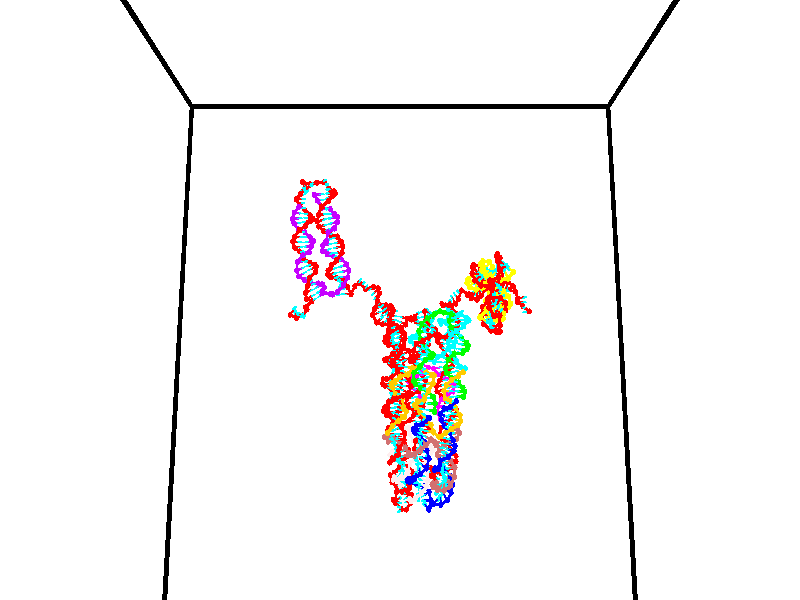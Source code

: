 // switches for output
#declare DRAW_BASES = 1; // possible values are 0, 1; only relevant for DNA ribbons
#declare DRAW_BASES_TYPE = 3; // possible values are 1, 2, 3; only relevant for DNA ribbons
#declare DRAW_FOG = 0; // set to 1 to enable fog

#include "colors.inc"

#include "transforms.inc"
background { rgb <1, 1, 1>}

#default {
   normal{
       ripples 0.25
       frequency 0.20
       turbulence 0.2
       lambda 5
   }
	finish {
		phong 0.1
		phong_size 40.
	}
}

// original window dimensions: 1024x640


// camera settings

camera {
	sky <0, 0.179814, -0.983701>
	up <0, 0.179814, -0.983701>
	right 1.6 * <1, 0, 0>
	location <35, 94.9851, 44.8844>
	look_at <35, 29.7336, 32.9568>
	direction <0, -65.2515, -11.9276>
	angle 67.0682
}


# declare cpy_camera_pos = <35, 94.9851, 44.8844>;
# if (DRAW_FOG = 1)
fog {
	fog_type 2
	up vnormalize(cpy_camera_pos)
	color rgbt<1,1,1,0.3>
	distance 1e-5
	fog_alt 3e-3
	fog_offset 56
}
# end


// LIGHTS

# declare lum = 6;
global_settings {
	ambient_light rgb lum * <0.05, 0.05, 0.05>
	max_trace_level 15
}# declare cpy_direct_light_amount = 0.25;
light_source
{	1000 * <-1, -1.16352, -0.803886>,
	rgb lum * cpy_direct_light_amount
	parallel
}

light_source
{	1000 * <1, 1.16352, 0.803886>,
	rgb lum * cpy_direct_light_amount
	parallel
}

// strand 0

// nucleotide -1

// particle -1
sphere {
	<23.942226, 35.037357, 35.193184> 0.250000
	pigment { color rgbt <1,0,0,0> }
	no_shadow
}
cylinder {
	<24.194277, 35.159805, 34.907742>,  <24.345507, 35.233276, 34.736477>, 0.100000
	pigment { color rgbt <1,0,0,0> }
	no_shadow
}
cylinder {
	<24.194277, 35.159805, 34.907742>,  <23.942226, 35.037357, 35.193184>, 0.100000
	pigment { color rgbt <1,0,0,0> }
	no_shadow
}

// particle -1
sphere {
	<24.194277, 35.159805, 34.907742> 0.100000
	pigment { color rgbt <1,0,0,0> }
	no_shadow
}
sphere {
	0, 1
	scale<0.080000,0.200000,0.300000>
	matrix <0.491945, 0.553653, 0.671906,
		0.600774, -0.774440, 0.198277,
		0.630128, 0.306122, -0.713602,
		24.383314, 35.251640, 34.693661>
	pigment { color rgbt <0,1,1,0> }
	no_shadow
}
cylinder {
	<24.598898, 34.960602, 35.446831>,  <23.942226, 35.037357, 35.193184>, 0.130000
	pigment { color rgbt <1,0,0,0> }
	no_shadow
}

// nucleotide -1

// particle -1
sphere {
	<24.598898, 34.960602, 35.446831> 0.250000
	pigment { color rgbt <1,0,0,0> }
	no_shadow
}
cylinder {
	<24.574108, 35.286762, 35.216602>,  <24.559235, 35.482460, 35.078465>, 0.100000
	pigment { color rgbt <1,0,0,0> }
	no_shadow
}
cylinder {
	<24.574108, 35.286762, 35.216602>,  <24.598898, 34.960602, 35.446831>, 0.100000
	pigment { color rgbt <1,0,0,0> }
	no_shadow
}

// particle -1
sphere {
	<24.574108, 35.286762, 35.216602> 0.100000
	pigment { color rgbt <1,0,0,0> }
	no_shadow
}
sphere {
	0, 1
	scale<0.080000,0.200000,0.300000>
	matrix <0.571084, 0.501919, 0.649569,
		0.818549, -0.288440, -0.496770,
		-0.061976, 0.815402, -0.575568,
		24.555515, 35.531384, 35.043930>
	pigment { color rgbt <0,1,1,0> }
	no_shadow
}
cylinder {
	<25.309744, 35.117496, 35.226994>,  <24.598898, 34.960602, 35.446831>, 0.130000
	pigment { color rgbt <1,0,0,0> }
	no_shadow
}

// nucleotide -1

// particle -1
sphere {
	<25.309744, 35.117496, 35.226994> 0.250000
	pigment { color rgbt <1,0,0,0> }
	no_shadow
}
cylinder {
	<25.071018, 35.438431, 35.223736>,  <24.927784, 35.630993, 35.221783>, 0.100000
	pigment { color rgbt <1,0,0,0> }
	no_shadow
}
cylinder {
	<25.071018, 35.438431, 35.223736>,  <25.309744, 35.117496, 35.226994>, 0.100000
	pigment { color rgbt <1,0,0,0> }
	no_shadow
}

// particle -1
sphere {
	<25.071018, 35.438431, 35.223736> 0.100000
	pigment { color rgbt <1,0,0,0> }
	no_shadow
}
sphere {
	0, 1
	scale<0.080000,0.200000,0.300000>
	matrix <0.667699, 0.502238, 0.549487,
		0.444964, 0.322505, -0.835463,
		-0.596813, 0.802339, -0.008141,
		24.891973, 35.679134, 35.221294>
	pigment { color rgbt <0,1,1,0> }
	no_shadow
}
cylinder {
	<25.737520, 35.661060, 34.835388>,  <25.309744, 35.117496, 35.226994>, 0.130000
	pigment { color rgbt <1,0,0,0> }
	no_shadow
}

// nucleotide -1

// particle -1
sphere {
	<25.737520, 35.661060, 34.835388> 0.250000
	pigment { color rgbt <1,0,0,0> }
	no_shadow
}
cylinder {
	<25.489933, 35.761383, 35.133106>,  <25.341381, 35.821575, 35.311737>, 0.100000
	pigment { color rgbt <1,0,0,0> }
	no_shadow
}
cylinder {
	<25.489933, 35.761383, 35.133106>,  <25.737520, 35.661060, 34.835388>, 0.100000
	pigment { color rgbt <1,0,0,0> }
	no_shadow
}

// particle -1
sphere {
	<25.489933, 35.761383, 35.133106> 0.100000
	pigment { color rgbt <1,0,0,0> }
	no_shadow
}
sphere {
	0, 1
	scale<0.080000,0.200000,0.300000>
	matrix <0.686556, 0.633038, 0.357637,
		-0.381472, 0.732367, -0.564019,
		-0.618967, 0.250802, 0.744297,
		25.304243, 35.836624, 35.356396>
	pigment { color rgbt <0,1,1,0> }
	no_shadow
}
cylinder {
	<25.677776, 36.310814, 34.774868>,  <25.737520, 35.661060, 34.835388>, 0.130000
	pigment { color rgbt <1,0,0,0> }
	no_shadow
}

// nucleotide -1

// particle -1
sphere {
	<25.677776, 36.310814, 34.774868> 0.250000
	pigment { color rgbt <1,0,0,0> }
	no_shadow
}
cylinder {
	<25.600536, 36.199905, 35.151344>,  <25.554193, 36.133358, 35.377228>, 0.100000
	pigment { color rgbt <1,0,0,0> }
	no_shadow
}
cylinder {
	<25.600536, 36.199905, 35.151344>,  <25.677776, 36.310814, 34.774868>, 0.100000
	pigment { color rgbt <1,0,0,0> }
	no_shadow
}

// particle -1
sphere {
	<25.600536, 36.199905, 35.151344> 0.100000
	pigment { color rgbt <1,0,0,0> }
	no_shadow
}
sphere {
	0, 1
	scale<0.080000,0.200000,0.300000>
	matrix <0.815797, 0.487589, 0.311017,
		-0.545149, 0.827874, 0.132046,
		-0.193099, -0.277274, 0.941186,
		25.542606, 36.116722, 35.433701>
	pigment { color rgbt <0,1,1,0> }
	no_shadow
}
cylinder {
	<26.288523, 36.251377, 34.253380>,  <25.677776, 36.310814, 34.774868>, 0.130000
	pigment { color rgbt <1,0,0,0> }
	no_shadow
}

// nucleotide -1

// particle -1
sphere {
	<26.288523, 36.251377, 34.253380> 0.250000
	pigment { color rgbt <1,0,0,0> }
	no_shadow
}
cylinder {
	<26.524546, 36.570972, 34.206978>,  <26.666159, 36.762730, 34.179138>, 0.100000
	pigment { color rgbt <1,0,0,0> }
	no_shadow
}
cylinder {
	<26.524546, 36.570972, 34.206978>,  <26.288523, 36.251377, 34.253380>, 0.100000
	pigment { color rgbt <1,0,0,0> }
	no_shadow
}

// particle -1
sphere {
	<26.524546, 36.570972, 34.206978> 0.100000
	pigment { color rgbt <1,0,0,0> }
	no_shadow
}
sphere {
	0, 1
	scale<0.080000,0.200000,0.300000>
	matrix <-0.435668, 0.194138, -0.878922,
		-0.679725, 0.569152, 0.462644,
		0.590057, 0.798984, -0.116001,
		26.701563, 36.810669, 34.172176>
	pigment { color rgbt <0,1,1,0> }
	no_shadow
}
cylinder {
	<25.862785, 36.879951, 34.170788>,  <26.288523, 36.251377, 34.253380>, 0.130000
	pigment { color rgbt <1,0,0,0> }
	no_shadow
}

// nucleotide -1

// particle -1
sphere {
	<25.862785, 36.879951, 34.170788> 0.250000
	pigment { color rgbt <1,0,0,0> }
	no_shadow
}
cylinder {
	<26.226551, 36.938850, 34.015205>,  <26.444811, 36.974190, 33.921856>, 0.100000
	pigment { color rgbt <1,0,0,0> }
	no_shadow
}
cylinder {
	<26.226551, 36.938850, 34.015205>,  <25.862785, 36.879951, 34.170788>, 0.100000
	pigment { color rgbt <1,0,0,0> }
	no_shadow
}

// particle -1
sphere {
	<26.226551, 36.938850, 34.015205> 0.100000
	pigment { color rgbt <1,0,0,0> }
	no_shadow
}
sphere {
	0, 1
	scale<0.080000,0.200000,0.300000>
	matrix <-0.415160, 0.265848, -0.870039,
		-0.024708, 0.952703, 0.302897,
		0.909413, 0.147248, -0.388955,
		26.499374, 36.983025, 33.898518>
	pigment { color rgbt <0,1,1,0> }
	no_shadow
}
cylinder {
	<25.794785, 37.450630, 33.802170>,  <25.862785, 36.879951, 34.170788>, 0.130000
	pigment { color rgbt <1,0,0,0> }
	no_shadow
}

// nucleotide -1

// particle -1
sphere {
	<25.794785, 37.450630, 33.802170> 0.250000
	pigment { color rgbt <1,0,0,0> }
	no_shadow
}
cylinder {
	<26.122507, 37.295494, 33.633255>,  <26.319139, 37.202412, 33.531906>, 0.100000
	pigment { color rgbt <1,0,0,0> }
	no_shadow
}
cylinder {
	<26.122507, 37.295494, 33.633255>,  <25.794785, 37.450630, 33.802170>, 0.100000
	pigment { color rgbt <1,0,0,0> }
	no_shadow
}

// particle -1
sphere {
	<26.122507, 37.295494, 33.633255> 0.100000
	pigment { color rgbt <1,0,0,0> }
	no_shadow
}
sphere {
	0, 1
	scale<0.080000,0.200000,0.300000>
	matrix <-0.313863, 0.312979, -0.896401,
		0.479823, 0.866964, 0.134698,
		0.819305, -0.387837, -0.422282,
		26.368299, 37.179142, 33.506569>
	pigment { color rgbt <0,1,1,0> }
	no_shadow
}
cylinder {
	<26.108440, 37.981647, 33.326214>,  <25.794785, 37.450630, 33.802170>, 0.130000
	pigment { color rgbt <1,0,0,0> }
	no_shadow
}

// nucleotide -1

// particle -1
sphere {
	<26.108440, 37.981647, 33.326214> 0.250000
	pigment { color rgbt <1,0,0,0> }
	no_shadow
}
cylinder {
	<26.231886, 37.626564, 33.189545>,  <26.305954, 37.413513, 33.107544>, 0.100000
	pigment { color rgbt <1,0,0,0> }
	no_shadow
}
cylinder {
	<26.231886, 37.626564, 33.189545>,  <26.108440, 37.981647, 33.326214>, 0.100000
	pigment { color rgbt <1,0,0,0> }
	no_shadow
}

// particle -1
sphere {
	<26.231886, 37.626564, 33.189545> 0.100000
	pigment { color rgbt <1,0,0,0> }
	no_shadow
}
sphere {
	0, 1
	scale<0.080000,0.200000,0.300000>
	matrix <-0.252196, 0.269982, -0.929251,
		0.917144, 0.372949, -0.140555,
		0.308615, -0.887704, -0.341668,
		26.324471, 37.360252, 33.087044>
	pigment { color rgbt <0,1,1,0> }
	no_shadow
}
cylinder {
	<26.273527, 38.166782, 32.702602>,  <26.108440, 37.981647, 33.326214>, 0.130000
	pigment { color rgbt <1,0,0,0> }
	no_shadow
}

// nucleotide -1

// particle -1
sphere {
	<26.273527, 38.166782, 32.702602> 0.250000
	pigment { color rgbt <1,0,0,0> }
	no_shadow
}
cylinder {
	<26.303005, 37.768127, 32.688244>,  <26.320692, 37.528934, 32.679630>, 0.100000
	pigment { color rgbt <1,0,0,0> }
	no_shadow
}
cylinder {
	<26.303005, 37.768127, 32.688244>,  <26.273527, 38.166782, 32.702602>, 0.100000
	pigment { color rgbt <1,0,0,0> }
	no_shadow
}

// particle -1
sphere {
	<26.303005, 37.768127, 32.688244> 0.100000
	pigment { color rgbt <1,0,0,0> }
	no_shadow
}
sphere {
	0, 1
	scale<0.080000,0.200000,0.300000>
	matrix <-0.139914, 0.025302, -0.989840,
		0.987417, 0.077970, -0.137578,
		0.073696, -0.996634, -0.035893,
		26.325113, 37.469135, 32.677475>
	pigment { color rgbt <0,1,1,0> }
	no_shadow
}
cylinder {
	<26.798298, 37.871811, 32.162651>,  <26.273527, 38.166782, 32.702602>, 0.130000
	pigment { color rgbt <1,0,0,0> }
	no_shadow
}

// nucleotide -1

// particle -1
sphere {
	<26.798298, 37.871811, 32.162651> 0.250000
	pigment { color rgbt <1,0,0,0> }
	no_shadow
}
cylinder {
	<26.532074, 37.577789, 32.214390>,  <26.372339, 37.401379, 32.245434>, 0.100000
	pigment { color rgbt <1,0,0,0> }
	no_shadow
}
cylinder {
	<26.532074, 37.577789, 32.214390>,  <26.798298, 37.871811, 32.162651>, 0.100000
	pigment { color rgbt <1,0,0,0> }
	no_shadow
}

// particle -1
sphere {
	<26.532074, 37.577789, 32.214390> 0.100000
	pigment { color rgbt <1,0,0,0> }
	no_shadow
}
sphere {
	0, 1
	scale<0.080000,0.200000,0.300000>
	matrix <-0.186367, -0.004132, -0.982471,
		0.722700, -0.678000, -0.134239,
		-0.665561, -0.735050, 0.129343,
		26.332405, 37.357273, 32.253193>
	pigment { color rgbt <0,1,1,0> }
	no_shadow
}
cylinder {
	<26.815695, 37.415550, 31.608971>,  <26.798298, 37.871811, 32.162651>, 0.130000
	pigment { color rgbt <1,0,0,0> }
	no_shadow
}

// nucleotide -1

// particle -1
sphere {
	<26.815695, 37.415550, 31.608971> 0.250000
	pigment { color rgbt <1,0,0,0> }
	no_shadow
}
cylinder {
	<26.440821, 37.347248, 31.730640>,  <26.215897, 37.306267, 31.803642>, 0.100000
	pigment { color rgbt <1,0,0,0> }
	no_shadow
}
cylinder {
	<26.440821, 37.347248, 31.730640>,  <26.815695, 37.415550, 31.608971>, 0.100000
	pigment { color rgbt <1,0,0,0> }
	no_shadow
}

// particle -1
sphere {
	<26.440821, 37.347248, 31.730640> 0.100000
	pigment { color rgbt <1,0,0,0> }
	no_shadow
}
sphere {
	0, 1
	scale<0.080000,0.200000,0.300000>
	matrix <-0.326531, 0.122709, -0.937187,
		0.122709, -0.977642, -0.170760,
		0.937187, 0.170760, -0.304173,
		26.159664, 37.296021, 31.821892>
	pigment { color rgbt <0,1,1,0> }
	no_shadow
}
cylinder {
	<26.581636, 36.782959, 31.293808>,  <26.815695, 37.415550, 31.608971>, 0.130000
	pigment { color rgbt <1,0,0,0> }
	no_shadow
}

// nucleotide -1

// particle -1
sphere {
	<26.581636, 36.782959, 31.293808> 0.250000
	pigment { color rgbt <1,0,0,0> }
	no_shadow
}
cylinder {
	<26.261503, 37.003868, 31.387159>,  <26.069424, 37.136414, 31.443171>, 0.100000
	pigment { color rgbt <1,0,0,0> }
	no_shadow
}
cylinder {
	<26.261503, 37.003868, 31.387159>,  <26.581636, 36.782959, 31.293808>, 0.100000
	pigment { color rgbt <1,0,0,0> }
	no_shadow
}

// particle -1
sphere {
	<26.261503, 37.003868, 31.387159> 0.100000
	pigment { color rgbt <1,0,0,0> }
	no_shadow
}
sphere {
	0, 1
	scale<0.080000,0.200000,0.300000>
	matrix <-0.294299, -0.022741, -0.955443,
		-0.522356, -0.833355, 0.180733,
		-0.800333, 0.552270, 0.233377,
		26.021402, 37.169548, 31.457172>
	pigment { color rgbt <0,1,1,0> }
	no_shadow
}
cylinder {
	<26.042831, 36.496246, 31.039623>,  <26.581636, 36.782959, 31.293808>, 0.130000
	pigment { color rgbt <1,0,0,0> }
	no_shadow
}

// nucleotide -1

// particle -1
sphere {
	<26.042831, 36.496246, 31.039623> 0.250000
	pigment { color rgbt <1,0,0,0> }
	no_shadow
}
cylinder {
	<25.872818, 36.855835, 31.081959>,  <25.770809, 37.071587, 31.107361>, 0.100000
	pigment { color rgbt <1,0,0,0> }
	no_shadow
}
cylinder {
	<25.872818, 36.855835, 31.081959>,  <26.042831, 36.496246, 31.039623>, 0.100000
	pigment { color rgbt <1,0,0,0> }
	no_shadow
}

// particle -1
sphere {
	<25.872818, 36.855835, 31.081959> 0.100000
	pigment { color rgbt <1,0,0,0> }
	no_shadow
}
sphere {
	0, 1
	scale<0.080000,0.200000,0.300000>
	matrix <-0.374799, -0.068352, -0.924583,
		-0.823937, -0.432647, 0.365984,
		-0.425034, 0.898968, 0.105838,
		25.745308, 37.125526, 31.113710>
	pigment { color rgbt <0,1,1,0> }
	no_shadow
}
cylinder {
	<25.396927, 36.442764, 30.697445>,  <26.042831, 36.496246, 31.039623>, 0.130000
	pigment { color rgbt <1,0,0,0> }
	no_shadow
}

// nucleotide -1

// particle -1
sphere {
	<25.396927, 36.442764, 30.697445> 0.250000
	pigment { color rgbt <1,0,0,0> }
	no_shadow
}
cylinder {
	<25.482126, 36.833153, 30.715872>,  <25.533245, 37.067387, 30.726927>, 0.100000
	pigment { color rgbt <1,0,0,0> }
	no_shadow
}
cylinder {
	<25.482126, 36.833153, 30.715872>,  <25.396927, 36.442764, 30.697445>, 0.100000
	pigment { color rgbt <1,0,0,0> }
	no_shadow
}

// particle -1
sphere {
	<25.482126, 36.833153, 30.715872> 0.100000
	pigment { color rgbt <1,0,0,0> }
	no_shadow
}
sphere {
	0, 1
	scale<0.080000,0.200000,0.300000>
	matrix <-0.370517, 0.124308, -0.920470,
		-0.904074, 0.178988, 0.388089,
		0.212996, 0.975966, 0.046065,
		25.546024, 37.125942, 30.729691>
	pigment { color rgbt <0,1,1,0> }
	no_shadow
}
cylinder {
	<25.000910, 36.708385, 30.138382>,  <25.396927, 36.442764, 30.697445>, 0.130000
	pigment { color rgbt <1,0,0,0> }
	no_shadow
}

// nucleotide -1

// particle -1
sphere {
	<25.000910, 36.708385, 30.138382> 0.250000
	pigment { color rgbt <1,0,0,0> }
	no_shadow
}
cylinder {
	<25.206137, 37.039379, 30.229622>,  <25.329273, 37.237976, 30.284367>, 0.100000
	pigment { color rgbt <1,0,0,0> }
	no_shadow
}
cylinder {
	<25.206137, 37.039379, 30.229622>,  <25.000910, 36.708385, 30.138382>, 0.100000
	pigment { color rgbt <1,0,0,0> }
	no_shadow
}

// particle -1
sphere {
	<25.206137, 37.039379, 30.229622> 0.100000
	pigment { color rgbt <1,0,0,0> }
	no_shadow
}
sphere {
	0, 1
	scale<0.080000,0.200000,0.300000>
	matrix <-0.243655, 0.395217, -0.885683,
		-0.823039, 0.398838, 0.404395,
		0.513068, 0.827485, 0.228100,
		25.360058, 37.287624, 30.298052>
	pigment { color rgbt <0,1,1,0> }
	no_shadow
}
cylinder {
	<24.616928, 37.220284, 29.953369>,  <25.000910, 36.708385, 30.138382>, 0.130000
	pigment { color rgbt <1,0,0,0> }
	no_shadow
}

// nucleotide -1

// particle -1
sphere {
	<24.616928, 37.220284, 29.953369> 0.250000
	pigment { color rgbt <1,0,0,0> }
	no_shadow
}
cylinder {
	<24.980021, 37.387627, 29.966042>,  <25.197876, 37.488033, 29.973644>, 0.100000
	pigment { color rgbt <1,0,0,0> }
	no_shadow
}
cylinder {
	<24.980021, 37.387627, 29.966042>,  <24.616928, 37.220284, 29.953369>, 0.100000
	pigment { color rgbt <1,0,0,0> }
	no_shadow
}

// particle -1
sphere {
	<24.980021, 37.387627, 29.966042> 0.100000
	pigment { color rgbt <1,0,0,0> }
	no_shadow
}
sphere {
	0, 1
	scale<0.080000,0.200000,0.300000>
	matrix <-0.204184, 0.506466, -0.837736,
		-0.366514, 0.753971, 0.545156,
		0.907732, 0.418354, 0.031679,
		25.252340, 37.513134, 29.975546>
	pigment { color rgbt <0,1,1,0> }
	no_shadow
}
cylinder {
	<24.511103, 37.888153, 29.608397>,  <24.616928, 37.220284, 29.953369>, 0.130000
	pigment { color rgbt <1,0,0,0> }
	no_shadow
}

// nucleotide -1

// particle -1
sphere {
	<24.511103, 37.888153, 29.608397> 0.250000
	pigment { color rgbt <1,0,0,0> }
	no_shadow
}
cylinder {
	<24.900665, 37.797379, 29.607513>,  <25.134403, 37.742916, 29.606983>, 0.100000
	pigment { color rgbt <1,0,0,0> }
	no_shadow
}
cylinder {
	<24.900665, 37.797379, 29.607513>,  <24.511103, 37.888153, 29.608397>, 0.100000
	pigment { color rgbt <1,0,0,0> }
	no_shadow
}

// particle -1
sphere {
	<24.900665, 37.797379, 29.607513> 0.100000
	pigment { color rgbt <1,0,0,0> }
	no_shadow
}
sphere {
	0, 1
	scale<0.080000,0.200000,0.300000>
	matrix <0.077017, 0.339639, -0.937397,
		0.213475, 0.912769, 0.348255,
		0.973908, -0.226932, -0.002206,
		25.192837, 37.729298, 29.606852>
	pigment { color rgbt <0,1,1,0> }
	no_shadow
}
cylinder {
	<24.832306, 38.481869, 29.363419>,  <24.511103, 37.888153, 29.608397>, 0.130000
	pigment { color rgbt <1,0,0,0> }
	no_shadow
}

// nucleotide -1

// particle -1
sphere {
	<24.832306, 38.481869, 29.363419> 0.250000
	pigment { color rgbt <1,0,0,0> }
	no_shadow
}
cylinder {
	<25.102085, 38.193390, 29.300177>,  <25.263952, 38.020302, 29.262232>, 0.100000
	pigment { color rgbt <1,0,0,0> }
	no_shadow
}
cylinder {
	<25.102085, 38.193390, 29.300177>,  <24.832306, 38.481869, 29.363419>, 0.100000
	pigment { color rgbt <1,0,0,0> }
	no_shadow
}

// particle -1
sphere {
	<25.102085, 38.193390, 29.300177> 0.100000
	pigment { color rgbt <1,0,0,0> }
	no_shadow
}
sphere {
	0, 1
	scale<0.080000,0.200000,0.300000>
	matrix <0.159419, 0.351336, -0.922577,
		0.720907, 0.597025, 0.351930,
		0.674447, -0.721197, -0.158103,
		25.304419, 37.977032, 29.252747>
	pigment { color rgbt <0,1,1,0> }
	no_shadow
}
cylinder {
	<25.303398, 38.811794, 28.882734>,  <24.832306, 38.481869, 29.363419>, 0.130000
	pigment { color rgbt <1,0,0,0> }
	no_shadow
}

// nucleotide -1

// particle -1
sphere {
	<25.303398, 38.811794, 28.882734> 0.250000
	pigment { color rgbt <1,0,0,0> }
	no_shadow
}
cylinder {
	<25.380444, 38.420204, 28.855869>,  <25.426672, 38.185249, 28.839750>, 0.100000
	pigment { color rgbt <1,0,0,0> }
	no_shadow
}
cylinder {
	<25.380444, 38.420204, 28.855869>,  <25.303398, 38.811794, 28.882734>, 0.100000
	pigment { color rgbt <1,0,0,0> }
	no_shadow
}

// particle -1
sphere {
	<25.380444, 38.420204, 28.855869> 0.100000
	pigment { color rgbt <1,0,0,0> }
	no_shadow
}
sphere {
	0, 1
	scale<0.080000,0.200000,0.300000>
	matrix <0.204278, 0.106949, -0.973053,
		0.959776, 0.173706, 0.220583,
		0.192616, -0.978973, -0.067163,
		25.438229, 38.126511, 28.835720>
	pigment { color rgbt <0,1,1,0> }
	no_shadow
}
cylinder {
	<25.903530, 38.820625, 28.569368>,  <25.303398, 38.811794, 28.882734>, 0.130000
	pigment { color rgbt <1,0,0,0> }
	no_shadow
}

// nucleotide -1

// particle -1
sphere {
	<25.903530, 38.820625, 28.569368> 0.250000
	pigment { color rgbt <1,0,0,0> }
	no_shadow
}
cylinder {
	<25.750093, 38.458378, 28.497025>,  <25.658031, 38.241028, 28.453619>, 0.100000
	pigment { color rgbt <1,0,0,0> }
	no_shadow
}
cylinder {
	<25.750093, 38.458378, 28.497025>,  <25.903530, 38.820625, 28.569368>, 0.100000
	pigment { color rgbt <1,0,0,0> }
	no_shadow
}

// particle -1
sphere {
	<25.750093, 38.458378, 28.497025> 0.100000
	pigment { color rgbt <1,0,0,0> }
	no_shadow
}
sphere {
	0, 1
	scale<0.080000,0.200000,0.300000>
	matrix <0.074168, 0.164996, -0.983501,
		0.920519, -0.390678, 0.003876,
		-0.383593, -0.905620, -0.180857,
		25.635015, 38.186691, 28.442768>
	pigment { color rgbt <0,1,1,0> }
	no_shadow
}
cylinder {
	<26.319817, 38.501575, 28.085043>,  <25.903530, 38.820625, 28.569368>, 0.130000
	pigment { color rgbt <1,0,0,0> }
	no_shadow
}

// nucleotide -1

// particle -1
sphere {
	<26.319817, 38.501575, 28.085043> 0.250000
	pigment { color rgbt <1,0,0,0> }
	no_shadow
}
cylinder {
	<25.966463, 38.316143, 28.057558>,  <25.754452, 38.204884, 28.041067>, 0.100000
	pigment { color rgbt <1,0,0,0> }
	no_shadow
}
cylinder {
	<25.966463, 38.316143, 28.057558>,  <26.319817, 38.501575, 28.085043>, 0.100000
	pigment { color rgbt <1,0,0,0> }
	no_shadow
}

// particle -1
sphere {
	<25.966463, 38.316143, 28.057558> 0.100000
	pigment { color rgbt <1,0,0,0> }
	no_shadow
}
sphere {
	0, 1
	scale<0.080000,0.200000,0.300000>
	matrix <0.066755, 0.020654, -0.997556,
		0.463872, -0.885811, 0.012701,
		-0.883383, -0.463586, -0.068713,
		25.701448, 38.177067, 28.036943>
	pigment { color rgbt <0,1,1,0> }
	no_shadow
}
cylinder {
	<26.454136, 37.838486, 27.693954>,  <26.319817, 38.501575, 28.085043>, 0.130000
	pigment { color rgbt <1,0,0,0> }
	no_shadow
}

// nucleotide -1

// particle -1
sphere {
	<26.454136, 37.838486, 27.693954> 0.250000
	pigment { color rgbt <1,0,0,0> }
	no_shadow
}
cylinder {
	<26.067430, 37.938969, 27.674902>,  <25.835407, 37.999256, 27.663471>, 0.100000
	pigment { color rgbt <1,0,0,0> }
	no_shadow
}
cylinder {
	<26.067430, 37.938969, 27.674902>,  <26.454136, 37.838486, 27.693954>, 0.100000
	pigment { color rgbt <1,0,0,0> }
	no_shadow
}

// particle -1
sphere {
	<26.067430, 37.938969, 27.674902> 0.100000
	pigment { color rgbt <1,0,0,0> }
	no_shadow
}
sphere {
	0, 1
	scale<0.080000,0.200000,0.300000>
	matrix <0.032211, -0.065148, -0.997355,
		-0.253645, -0.965738, 0.054891,
		-0.966761, 0.251206, -0.047632,
		25.777403, 38.014332, 27.660612>
	pigment { color rgbt <0,1,1,0> }
	no_shadow
}
cylinder {
	<26.075464, 37.357899, 27.206917>,  <26.454136, 37.838486, 27.693954>, 0.130000
	pigment { color rgbt <1,0,0,0> }
	no_shadow
}

// nucleotide -1

// particle -1
sphere {
	<26.075464, 37.357899, 27.206917> 0.250000
	pigment { color rgbt <1,0,0,0> }
	no_shadow
}
cylinder {
	<25.864363, 37.694592, 27.252460>,  <25.737701, 37.896606, 27.279787>, 0.100000
	pigment { color rgbt <1,0,0,0> }
	no_shadow
}
cylinder {
	<25.864363, 37.694592, 27.252460>,  <26.075464, 37.357899, 27.206917>, 0.100000
	pigment { color rgbt <1,0,0,0> }
	no_shadow
}

// particle -1
sphere {
	<25.864363, 37.694592, 27.252460> 0.100000
	pigment { color rgbt <1,0,0,0> }
	no_shadow
}
sphere {
	0, 1
	scale<0.080000,0.200000,0.300000>
	matrix <-0.036849, 0.111232, -0.993111,
		-0.848598, -0.528314, -0.027686,
		-0.527754, 0.841731, 0.113859,
		25.706036, 37.947109, 27.286619>
	pigment { color rgbt <0,1,1,0> }
	no_shadow
}
cylinder {
	<25.545387, 37.246769, 26.746101>,  <26.075464, 37.357899, 27.206917>, 0.130000
	pigment { color rgbt <1,0,0,0> }
	no_shadow
}

// nucleotide -1

// particle -1
sphere {
	<25.545387, 37.246769, 26.746101> 0.250000
	pigment { color rgbt <1,0,0,0> }
	no_shadow
}
cylinder {
	<25.563486, 37.644608, 26.783487>,  <25.574347, 37.883308, 26.805918>, 0.100000
	pigment { color rgbt <1,0,0,0> }
	no_shadow
}
cylinder {
	<25.563486, 37.644608, 26.783487>,  <25.545387, 37.246769, 26.746101>, 0.100000
	pigment { color rgbt <1,0,0,0> }
	no_shadow
}

// particle -1
sphere {
	<25.563486, 37.644608, 26.783487> 0.100000
	pigment { color rgbt <1,0,0,0> }
	no_shadow
}
sphere {
	0, 1
	scale<0.080000,0.200000,0.300000>
	matrix <-0.027337, 0.094756, -0.995125,
		-0.998602, 0.042473, 0.031477,
		0.045249, 0.994594, 0.093462,
		25.577061, 37.942986, 26.811525>
	pigment { color rgbt <0,1,1,0> }
	no_shadow
}
cylinder {
	<25.005024, 37.459614, 26.392887>,  <25.545387, 37.246769, 26.746101>, 0.130000
	pigment { color rgbt <1,0,0,0> }
	no_shadow
}

// nucleotide -1

// particle -1
sphere {
	<25.005024, 37.459614, 26.392887> 0.250000
	pigment { color rgbt <1,0,0,0> }
	no_shadow
}
cylinder {
	<25.271318, 37.758087, 26.393284>,  <25.431095, 37.937172, 26.393522>, 0.100000
	pigment { color rgbt <1,0,0,0> }
	no_shadow
}
cylinder {
	<25.271318, 37.758087, 26.393284>,  <25.005024, 37.459614, 26.392887>, 0.100000
	pigment { color rgbt <1,0,0,0> }
	no_shadow
}

// particle -1
sphere {
	<25.271318, 37.758087, 26.393284> 0.100000
	pigment { color rgbt <1,0,0,0> }
	no_shadow
}
sphere {
	0, 1
	scale<0.080000,0.200000,0.300000>
	matrix <-0.036187, 0.033615, -0.998780,
		-0.745308, 0.664889, 0.049382,
		0.665738, 0.746185, 0.000993,
		25.471039, 37.981941, 26.393581>
	pigment { color rgbt <0,1,1,0> }
	no_shadow
}
cylinder {
	<24.799652, 38.124454, 26.113930>,  <25.005024, 37.459614, 26.392887>, 0.130000
	pigment { color rgbt <1,0,0,0> }
	no_shadow
}

// nucleotide -1

// particle -1
sphere {
	<24.799652, 38.124454, 26.113930> 0.250000
	pigment { color rgbt <1,0,0,0> }
	no_shadow
}
cylinder {
	<25.187998, 38.041821, 26.065351>,  <25.421005, 37.992241, 26.036205>, 0.100000
	pigment { color rgbt <1,0,0,0> }
	no_shadow
}
cylinder {
	<25.187998, 38.041821, 26.065351>,  <24.799652, 38.124454, 26.113930>, 0.100000
	pigment { color rgbt <1,0,0,0> }
	no_shadow
}

// particle -1
sphere {
	<25.187998, 38.041821, 26.065351> 0.100000
	pigment { color rgbt <1,0,0,0> }
	no_shadow
}
sphere {
	0, 1
	scale<0.080000,0.200000,0.300000>
	matrix <-0.128385, -0.020478, -0.991513,
		0.202342, 0.978215, -0.046404,
		0.970863, -0.206583, -0.121445,
		25.479258, 37.979847, 26.028917>
	pigment { color rgbt <0,1,1,0> }
	no_shadow
}
cylinder {
	<25.285065, 38.665806, 25.867828>,  <24.799652, 38.124454, 26.113930>, 0.130000
	pigment { color rgbt <1,0,0,0> }
	no_shadow
}

// nucleotide -1

// particle -1
sphere {
	<25.285065, 38.665806, 25.867828> 0.250000
	pigment { color rgbt <1,0,0,0> }
	no_shadow
}
cylinder {
	<25.365797, 38.285637, 25.773207>,  <25.414236, 38.057533, 25.716433>, 0.100000
	pigment { color rgbt <1,0,0,0> }
	no_shadow
}
cylinder {
	<25.365797, 38.285637, 25.773207>,  <25.285065, 38.665806, 25.867828>, 0.100000
	pigment { color rgbt <1,0,0,0> }
	no_shadow
}

// particle -1
sphere {
	<25.365797, 38.285637, 25.773207> 0.100000
	pigment { color rgbt <1,0,0,0> }
	no_shadow
}
sphere {
	0, 1
	scale<0.080000,0.200000,0.300000>
	matrix <-0.320804, 0.164052, -0.932830,
		0.925392, 0.264161, -0.271789,
		0.201830, -0.950424, -0.236556,
		25.426346, 38.000511, 25.702240>
	pigment { color rgbt <0,1,1,0> }
	no_shadow
}
cylinder {
	<25.789190, 38.665668, 25.312965>,  <25.285065, 38.665806, 25.867828>, 0.130000
	pigment { color rgbt <1,0,0,0> }
	no_shadow
}

// nucleotide -1

// particle -1
sphere {
	<25.789190, 38.665668, 25.312965> 0.250000
	pigment { color rgbt <1,0,0,0> }
	no_shadow
}
cylinder {
	<25.529274, 38.362411, 25.334833>,  <25.373323, 38.180458, 25.347954>, 0.100000
	pigment { color rgbt <1,0,0,0> }
	no_shadow
}
cylinder {
	<25.529274, 38.362411, 25.334833>,  <25.789190, 38.665668, 25.312965>, 0.100000
	pigment { color rgbt <1,0,0,0> }
	no_shadow
}

// particle -1
sphere {
	<25.529274, 38.362411, 25.334833> 0.100000
	pigment { color rgbt <1,0,0,0> }
	no_shadow
}
sphere {
	0, 1
	scale<0.080000,0.200000,0.300000>
	matrix <-0.446498, 0.322498, -0.834646,
		0.615150, -0.566758, -0.548066,
		-0.649793, -0.758143, 0.054672,
		25.334335, 38.134968, 25.351234>
	pigment { color rgbt <0,1,1,0> }
	no_shadow
}
cylinder {
	<25.587603, 39.265182, 25.041897>,  <25.789190, 38.665668, 25.312965>, 0.130000
	pigment { color rgbt <1,0,0,0> }
	no_shadow
}

// nucleotide -1

// particle -1
sphere {
	<25.587603, 39.265182, 25.041897> 0.250000
	pigment { color rgbt <1,0,0,0> }
	no_shadow
}
cylinder {
	<25.711617, 39.436367, 25.381479>,  <25.786026, 39.539078, 25.585230>, 0.100000
	pigment { color rgbt <1,0,0,0> }
	no_shadow
}
cylinder {
	<25.711617, 39.436367, 25.381479>,  <25.587603, 39.265182, 25.041897>, 0.100000
	pigment { color rgbt <1,0,0,0> }
	no_shadow
}

// particle -1
sphere {
	<25.711617, 39.436367, 25.381479> 0.100000
	pigment { color rgbt <1,0,0,0> }
	no_shadow
}
sphere {
	0, 1
	scale<0.080000,0.200000,0.300000>
	matrix <0.226344, -0.900509, 0.371285,
		0.923388, 0.077045, -0.376056,
		0.310036, 0.427958, 0.848958,
		25.804626, 39.564754, 25.636168>
	pigment { color rgbt <0,1,1,0> }
	no_shadow
}
cylinder {
	<26.304663, 39.173561, 25.211905>,  <25.587603, 39.265182, 25.041897>, 0.130000
	pigment { color rgbt <1,0,0,0> }
	no_shadow
}

// nucleotide -1

// particle -1
sphere {
	<26.304663, 39.173561, 25.211905> 0.250000
	pigment { color rgbt <1,0,0,0> }
	no_shadow
}
cylinder {
	<26.111925, 39.209930, 25.560516>,  <25.996283, 39.231750, 25.769684>, 0.100000
	pigment { color rgbt <1,0,0,0> }
	no_shadow
}
cylinder {
	<26.111925, 39.209930, 25.560516>,  <26.304663, 39.173561, 25.211905>, 0.100000
	pigment { color rgbt <1,0,0,0> }
	no_shadow
}

// particle -1
sphere {
	<26.111925, 39.209930, 25.560516> 0.100000
	pigment { color rgbt <1,0,0,0> }
	no_shadow
}
sphere {
	0, 1
	scale<0.080000,0.200000,0.300000>
	matrix <0.155817, -0.969861, 0.187326,
		0.862293, 0.226061, 0.453153,
		-0.481843, 0.090921, 0.871528,
		25.967373, 39.237206, 25.821974>
	pigment { color rgbt <0,1,1,0> }
	no_shadow
}
cylinder {
	<26.961046, 39.336586, 25.114952>,  <26.304663, 39.173561, 25.211905>, 0.130000
	pigment { color rgbt <1,0,0,0> }
	no_shadow
}

// nucleotide -1

// particle -1
sphere {
	<26.961046, 39.336586, 25.114952> 0.250000
	pigment { color rgbt <1,0,0,0> }
	no_shadow
}
cylinder {
	<26.726078, 39.595661, 25.309040>,  <26.585098, 39.751106, 25.425493>, 0.100000
	pigment { color rgbt <1,0,0,0> }
	no_shadow
}
cylinder {
	<26.726078, 39.595661, 25.309040>,  <26.961046, 39.336586, 25.114952>, 0.100000
	pigment { color rgbt <1,0,0,0> }
	no_shadow
}

// particle -1
sphere {
	<26.726078, 39.595661, 25.309040> 0.100000
	pigment { color rgbt <1,0,0,0> }
	no_shadow
}
sphere {
	0, 1
	scale<0.080000,0.200000,0.300000>
	matrix <0.802763, 0.390379, 0.450751,
		0.102529, 0.654294, -0.749258,
		-0.587418, 0.647691, 0.485218,
		26.549852, 39.789967, 25.454605>
	pigment { color rgbt <0,1,1,0> }
	no_shadow
}
cylinder {
	<27.682564, 39.445164, 25.103153>,  <26.961046, 39.336586, 25.114952>, 0.130000
	pigment { color rgbt <1,0,0,0> }
	no_shadow
}

// nucleotide -1

// particle -1
sphere {
	<27.682564, 39.445164, 25.103153> 0.250000
	pigment { color rgbt <1,0,0,0> }
	no_shadow
}
cylinder {
	<27.781649, 39.829433, 25.153343>,  <27.841099, 40.059994, 25.183458>, 0.100000
	pigment { color rgbt <1,0,0,0> }
	no_shadow
}
cylinder {
	<27.781649, 39.829433, 25.153343>,  <27.682564, 39.445164, 25.103153>, 0.100000
	pigment { color rgbt <1,0,0,0> }
	no_shadow
}

// particle -1
sphere {
	<27.781649, 39.829433, 25.153343> 0.100000
	pigment { color rgbt <1,0,0,0> }
	no_shadow
}
sphere {
	0, 1
	scale<0.080000,0.200000,0.300000>
	matrix <0.307465, -0.200769, 0.930138,
		0.918751, -0.191826, -0.345107,
		0.247711, 0.960674, 0.125477,
		27.855963, 40.117634, 25.190987>
	pigment { color rgbt <0,1,1,0> }
	no_shadow
}
cylinder {
	<28.152617, 39.411484, 25.637529>,  <27.682564, 39.445164, 25.103153>, 0.130000
	pigment { color rgbt <1,0,0,0> }
	no_shadow
}

// nucleotide -1

// particle -1
sphere {
	<28.152617, 39.411484, 25.637529> 0.250000
	pigment { color rgbt <1,0,0,0> }
	no_shadow
}
cylinder {
	<28.096018, 39.805107, 25.594439>,  <28.062059, 40.041283, 25.568584>, 0.100000
	pigment { color rgbt <1,0,0,0> }
	no_shadow
}
cylinder {
	<28.096018, 39.805107, 25.594439>,  <28.152617, 39.411484, 25.637529>, 0.100000
	pigment { color rgbt <1,0,0,0> }
	no_shadow
}

// particle -1
sphere {
	<28.096018, 39.805107, 25.594439> 0.100000
	pigment { color rgbt <1,0,0,0> }
	no_shadow
}
sphere {
	0, 1
	scale<0.080000,0.200000,0.300000>
	matrix <0.249325, 0.140741, 0.958138,
		0.958027, 0.108712, -0.265265,
		-0.141494, 0.984060, -0.107729,
		28.053570, 40.100327, 25.562120>
	pigment { color rgbt <0,1,1,0> }
	no_shadow
}
cylinder {
	<28.678835, 39.632919, 25.936895>,  <28.152617, 39.411484, 25.637529>, 0.130000
	pigment { color rgbt <1,0,0,0> }
	no_shadow
}

// nucleotide -1

// particle -1
sphere {
	<28.678835, 39.632919, 25.936895> 0.250000
	pigment { color rgbt <1,0,0,0> }
	no_shadow
}
cylinder {
	<28.393610, 39.912228, 25.962065>,  <28.222475, 40.079811, 25.977167>, 0.100000
	pigment { color rgbt <1,0,0,0> }
	no_shadow
}
cylinder {
	<28.393610, 39.912228, 25.962065>,  <28.678835, 39.632919, 25.936895>, 0.100000
	pigment { color rgbt <1,0,0,0> }
	no_shadow
}

// particle -1
sphere {
	<28.393610, 39.912228, 25.962065> 0.100000
	pigment { color rgbt <1,0,0,0> }
	no_shadow
}
sphere {
	0, 1
	scale<0.080000,0.200000,0.300000>
	matrix <0.185409, 0.101256, 0.977431,
		0.676141, 0.708635, -0.201668,
		-0.713062, 0.698272, 0.062924,
		28.179691, 40.121708, 25.980942>
	pigment { color rgbt <0,1,1,0> }
	no_shadow
}
cylinder {
	<28.855621, 40.201698, 26.327341>,  <28.678835, 39.632919, 25.936895>, 0.130000
	pigment { color rgbt <1,0,0,0> }
	no_shadow
}

// nucleotide -1

// particle -1
sphere {
	<28.855621, 40.201698, 26.327341> 0.250000
	pigment { color rgbt <1,0,0,0> }
	no_shadow
}
cylinder {
	<28.458570, 40.249317, 26.336473>,  <28.220341, 40.277889, 26.341953>, 0.100000
	pigment { color rgbt <1,0,0,0> }
	no_shadow
}
cylinder {
	<28.458570, 40.249317, 26.336473>,  <28.855621, 40.201698, 26.327341>, 0.100000
	pigment { color rgbt <1,0,0,0> }
	no_shadow
}

// particle -1
sphere {
	<28.458570, 40.249317, 26.336473> 0.100000
	pigment { color rgbt <1,0,0,0> }
	no_shadow
}
sphere {
	0, 1
	scale<0.080000,0.200000,0.300000>
	matrix <0.007973, -0.123835, 0.992271,
		0.120951, 0.985136, 0.121973,
		-0.992627, 0.119043, 0.022833,
		28.160782, 40.285030, 26.343323>
	pigment { color rgbt <0,1,1,0> }
	no_shadow
}
cylinder {
	<28.697765, 40.813145, 26.697226>,  <28.855621, 40.201698, 26.327341>, 0.130000
	pigment { color rgbt <1,0,0,0> }
	no_shadow
}

// nucleotide -1

// particle -1
sphere {
	<28.697765, 40.813145, 26.697226> 0.250000
	pigment { color rgbt <1,0,0,0> }
	no_shadow
}
cylinder {
	<28.390518, 40.559277, 26.731134>,  <28.206169, 40.406956, 26.751480>, 0.100000
	pigment { color rgbt <1,0,0,0> }
	no_shadow
}
cylinder {
	<28.390518, 40.559277, 26.731134>,  <28.697765, 40.813145, 26.697226>, 0.100000
	pigment { color rgbt <1,0,0,0> }
	no_shadow
}

// particle -1
sphere {
	<28.390518, 40.559277, 26.731134> 0.100000
	pigment { color rgbt <1,0,0,0> }
	no_shadow
}
sphere {
	0, 1
	scale<0.080000,0.200000,0.300000>
	matrix <0.075365, 0.041863, 0.996277,
		-0.635857, 0.771648, 0.015676,
		-0.768118, -0.634671, 0.084774,
		28.160082, 40.368874, 26.756567>
	pigment { color rgbt <0,1,1,0> }
	no_shadow
}
cylinder {
	<28.349211, 41.010872, 27.203751>,  <28.697765, 40.813145, 26.697226>, 0.130000
	pigment { color rgbt <1,0,0,0> }
	no_shadow
}

// nucleotide -1

// particle -1
sphere {
	<28.349211, 41.010872, 27.203751> 0.250000
	pigment { color rgbt <1,0,0,0> }
	no_shadow
}
cylinder {
	<28.182871, 40.648895, 27.167625>,  <28.083067, 40.431709, 27.145950>, 0.100000
	pigment { color rgbt <1,0,0,0> }
	no_shadow
}
cylinder {
	<28.182871, 40.648895, 27.167625>,  <28.349211, 41.010872, 27.203751>, 0.100000
	pigment { color rgbt <1,0,0,0> }
	no_shadow
}

// particle -1
sphere {
	<28.182871, 40.648895, 27.167625> 0.100000
	pigment { color rgbt <1,0,0,0> }
	no_shadow
}
sphere {
	0, 1
	scale<0.080000,0.200000,0.300000>
	matrix <0.099836, -0.144135, 0.984509,
		-0.903937, 0.400391, 0.150284,
		-0.415850, -0.904938, -0.090315,
		28.058115, 40.377415, 27.140532>
	pigment { color rgbt <0,1,1,0> }
	no_shadow
}
cylinder {
	<27.671665, 40.961472, 27.645090>,  <28.349211, 41.010872, 27.203751>, 0.130000
	pigment { color rgbt <1,0,0,0> }
	no_shadow
}

// nucleotide -1

// particle -1
sphere {
	<27.671665, 40.961472, 27.645090> 0.250000
	pigment { color rgbt <1,0,0,0> }
	no_shadow
}
cylinder {
	<27.812147, 40.590096, 27.596655>,  <27.896437, 40.367271, 27.567593>, 0.100000
	pigment { color rgbt <1,0,0,0> }
	no_shadow
}
cylinder {
	<27.812147, 40.590096, 27.596655>,  <27.671665, 40.961472, 27.645090>, 0.100000
	pigment { color rgbt <1,0,0,0> }
	no_shadow
}

// particle -1
sphere {
	<27.812147, 40.590096, 27.596655> 0.100000
	pigment { color rgbt <1,0,0,0> }
	no_shadow
}
sphere {
	0, 1
	scale<0.080000,0.200000,0.300000>
	matrix <0.018861, -0.122287, 0.992316,
		-0.936109, -0.350789, -0.025436,
		0.351204, -0.928436, -0.121090,
		27.917509, 40.311565, 27.560328>
	pigment { color rgbt <0,1,1,0> }
	no_shadow
}
cylinder {
	<27.373732, 40.659664, 28.204178>,  <27.671665, 40.961472, 27.645090>, 0.130000
	pigment { color rgbt <1,0,0,0> }
	no_shadow
}

// nucleotide -1

// particle -1
sphere {
	<27.373732, 40.659664, 28.204178> 0.250000
	pigment { color rgbt <1,0,0,0> }
	no_shadow
}
cylinder {
	<27.644728, 40.387806, 28.091684>,  <27.807325, 40.224693, 28.024189>, 0.100000
	pigment { color rgbt <1,0,0,0> }
	no_shadow
}
cylinder {
	<27.644728, 40.387806, 28.091684>,  <27.373732, 40.659664, 28.204178>, 0.100000
	pigment { color rgbt <1,0,0,0> }
	no_shadow
}

// particle -1
sphere {
	<27.644728, 40.387806, 28.091684> 0.100000
	pigment { color rgbt <1,0,0,0> }
	no_shadow
}
sphere {
	0, 1
	scale<0.080000,0.200000,0.300000>
	matrix <0.149704, -0.246938, 0.957398,
		-0.720134, -0.690731, -0.065554,
		0.677492, -0.679641, -0.281233,
		27.847975, 40.183914, 28.007315>
	pigment { color rgbt <0,1,1,0> }
	no_shadow
}
cylinder {
	<27.194530, 40.076454, 28.569052>,  <27.373732, 40.659664, 28.204178>, 0.130000
	pigment { color rgbt <1,0,0,0> }
	no_shadow
}

// nucleotide -1

// particle -1
sphere {
	<27.194530, 40.076454, 28.569052> 0.250000
	pigment { color rgbt <1,0,0,0> }
	no_shadow
}
cylinder {
	<27.572781, 40.007973, 28.458429>,  <27.799730, 39.966885, 28.392056>, 0.100000
	pigment { color rgbt <1,0,0,0> }
	no_shadow
}
cylinder {
	<27.572781, 40.007973, 28.458429>,  <27.194530, 40.076454, 28.569052>, 0.100000
	pigment { color rgbt <1,0,0,0> }
	no_shadow
}

// particle -1
sphere {
	<27.572781, 40.007973, 28.458429> 0.100000
	pigment { color rgbt <1,0,0,0> }
	no_shadow
}
sphere {
	0, 1
	scale<0.080000,0.200000,0.300000>
	matrix <0.149789, -0.525523, 0.837490,
		-0.288714, -0.833377, -0.471304,
		0.945625, -0.171199, -0.276557,
		27.856468, 39.956612, 28.375462>
	pigment { color rgbt <0,1,1,0> }
	no_shadow
}
cylinder {
	<27.244764, 39.477242, 28.806673>,  <27.194530, 40.076454, 28.569052>, 0.130000
	pigment { color rgbt <1,0,0,0> }
	no_shadow
}

// nucleotide -1

// particle -1
sphere {
	<27.244764, 39.477242, 28.806673> 0.250000
	pigment { color rgbt <1,0,0,0> }
	no_shadow
}
cylinder {
	<27.626324, 39.591717, 28.770510>,  <27.855259, 39.660404, 28.748812>, 0.100000
	pigment { color rgbt <1,0,0,0> }
	no_shadow
}
cylinder {
	<27.626324, 39.591717, 28.770510>,  <27.244764, 39.477242, 28.806673>, 0.100000
	pigment { color rgbt <1,0,0,0> }
	no_shadow
}

// particle -1
sphere {
	<27.626324, 39.591717, 28.770510> 0.100000
	pigment { color rgbt <1,0,0,0> }
	no_shadow
}
sphere {
	0, 1
	scale<0.080000,0.200000,0.300000>
	matrix <0.198486, -0.375599, 0.905278,
		0.225126, -0.881487, -0.415088,
		0.953898, 0.286191, -0.090406,
		27.912493, 39.677574, 28.743387>
	pigment { color rgbt <0,1,1,0> }
	no_shadow
}
cylinder {
	<27.641251, 38.895313, 29.012022>,  <27.244764, 39.477242, 28.806673>, 0.130000
	pigment { color rgbt <1,0,0,0> }
	no_shadow
}

// nucleotide -1

// particle -1
sphere {
	<27.641251, 38.895313, 29.012022> 0.250000
	pigment { color rgbt <1,0,0,0> }
	no_shadow
}
cylinder {
	<27.902332, 39.197144, 29.039143>,  <28.058981, 39.378242, 29.055414>, 0.100000
	pigment { color rgbt <1,0,0,0> }
	no_shadow
}
cylinder {
	<27.902332, 39.197144, 29.039143>,  <27.641251, 38.895313, 29.012022>, 0.100000
	pigment { color rgbt <1,0,0,0> }
	no_shadow
}

// particle -1
sphere {
	<27.902332, 39.197144, 29.039143> 0.100000
	pigment { color rgbt <1,0,0,0> }
	no_shadow
}
sphere {
	0, 1
	scale<0.080000,0.200000,0.300000>
	matrix <0.213055, -0.268697, 0.939367,
		0.727038, -0.598684, -0.336145,
		0.652705, 0.754573, 0.067800,
		28.098145, 39.423515, 29.059483>
	pigment { color rgbt <0,1,1,0> }
	no_shadow
}
cylinder {
	<28.264931, 38.654713, 29.280228>,  <27.641251, 38.895313, 29.012022>, 0.130000
	pigment { color rgbt <1,0,0,0> }
	no_shadow
}

// nucleotide -1

// particle -1
sphere {
	<28.264931, 38.654713, 29.280228> 0.250000
	pigment { color rgbt <1,0,0,0> }
	no_shadow
}
cylinder {
	<28.329855, 39.043930, 29.345770>,  <28.368809, 39.277458, 29.385096>, 0.100000
	pigment { color rgbt <1,0,0,0> }
	no_shadow
}
cylinder {
	<28.329855, 39.043930, 29.345770>,  <28.264931, 38.654713, 29.280228>, 0.100000
	pigment { color rgbt <1,0,0,0> }
	no_shadow
}

// particle -1
sphere {
	<28.329855, 39.043930, 29.345770> 0.100000
	pigment { color rgbt <1,0,0,0> }
	no_shadow
}
sphere {
	0, 1
	scale<0.080000,0.200000,0.300000>
	matrix <0.275428, -0.204135, 0.939398,
		0.947520, -0.107343, -0.301136,
		0.162310, 0.973040, 0.163857,
		28.378548, 39.335842, 29.394926>
	pigment { color rgbt <0,1,1,0> }
	no_shadow
}
cylinder {
	<28.953529, 38.728149, 29.428499>,  <28.264931, 38.654713, 29.280228>, 0.130000
	pigment { color rgbt <1,0,0,0> }
	no_shadow
}

// nucleotide -1

// particle -1
sphere {
	<28.953529, 38.728149, 29.428499> 0.250000
	pigment { color rgbt <1,0,0,0> }
	no_shadow
}
cylinder {
	<28.775875, 39.052055, 29.581877>,  <28.669283, 39.246399, 29.673903>, 0.100000
	pigment { color rgbt <1,0,0,0> }
	no_shadow
}
cylinder {
	<28.775875, 39.052055, 29.581877>,  <28.953529, 38.728149, 29.428499>, 0.100000
	pigment { color rgbt <1,0,0,0> }
	no_shadow
}

// particle -1
sphere {
	<28.775875, 39.052055, 29.581877> 0.100000
	pigment { color rgbt <1,0,0,0> }
	no_shadow
}
sphere {
	0, 1
	scale<0.080000,0.200000,0.300000>
	matrix <0.240651, -0.304427, 0.921635,
		0.863035, 0.501609, -0.059662,
		-0.444138, 0.809761, 0.383443,
		28.642633, 39.294983, 29.696909>
	pigment { color rgbt <0,1,1,0> }
	no_shadow
}
cylinder {
	<29.399834, 38.951885, 29.929060>,  <28.953529, 38.728149, 29.428499>, 0.130000
	pigment { color rgbt <1,0,0,0> }
	no_shadow
}

// nucleotide -1

// particle -1
sphere {
	<29.399834, 38.951885, 29.929060> 0.250000
	pigment { color rgbt <1,0,0,0> }
	no_shadow
}
cylinder {
	<29.085760, 39.173843, 30.039022>,  <28.897316, 39.307018, 30.105000>, 0.100000
	pigment { color rgbt <1,0,0,0> }
	no_shadow
}
cylinder {
	<29.085760, 39.173843, 30.039022>,  <29.399834, 38.951885, 29.929060>, 0.100000
	pigment { color rgbt <1,0,0,0> }
	no_shadow
}

// particle -1
sphere {
	<29.085760, 39.173843, 30.039022> 0.100000
	pigment { color rgbt <1,0,0,0> }
	no_shadow
}
sphere {
	0, 1
	scale<0.080000,0.200000,0.300000>
	matrix <0.197497, -0.196359, 0.960437,
		0.586925, 0.808413, 0.044587,
		-0.785184, 0.554899, 0.274907,
		28.850204, 39.340313, 30.121494>
	pigment { color rgbt <0,1,1,0> }
	no_shadow
}
cylinder {
	<29.574265, 39.536671, 30.436581>,  <29.399834, 38.951885, 29.929060>, 0.130000
	pigment { color rgbt <1,0,0,0> }
	no_shadow
}

// nucleotide -1

// particle -1
sphere {
	<29.574265, 39.536671, 30.436581> 0.250000
	pigment { color rgbt <1,0,0,0> }
	no_shadow
}
cylinder {
	<29.186853, 39.445812, 30.477291>,  <28.954407, 39.391296, 30.501719>, 0.100000
	pigment { color rgbt <1,0,0,0> }
	no_shadow
}
cylinder {
	<29.186853, 39.445812, 30.477291>,  <29.574265, 39.536671, 30.436581>, 0.100000
	pigment { color rgbt <1,0,0,0> }
	no_shadow
}

// particle -1
sphere {
	<29.186853, 39.445812, 30.477291> 0.100000
	pigment { color rgbt <1,0,0,0> }
	no_shadow
}
sphere {
	0, 1
	scale<0.080000,0.200000,0.300000>
	matrix <0.150635, -0.209380, 0.966162,
		-0.198153, 0.951085, 0.237007,
		-0.968527, -0.227150, 0.101777,
		28.896296, 39.377666, 30.507824>
	pigment { color rgbt <0,1,1,0> }
	no_shadow
}
cylinder {
	<29.543955, 39.840092, 31.047083>,  <29.574265, 39.536671, 30.436581>, 0.130000
	pigment { color rgbt <1,0,0,0> }
	no_shadow
}

// nucleotide -1

// particle -1
sphere {
	<29.543955, 39.840092, 31.047083> 0.250000
	pigment { color rgbt <1,0,0,0> }
	no_shadow
}
cylinder {
	<29.229036, 39.601925, 30.983032>,  <29.040085, 39.459023, 30.944601>, 0.100000
	pigment { color rgbt <1,0,0,0> }
	no_shadow
}
cylinder {
	<29.229036, 39.601925, 30.983032>,  <29.543955, 39.840092, 31.047083>, 0.100000
	pigment { color rgbt <1,0,0,0> }
	no_shadow
}

// particle -1
sphere {
	<29.229036, 39.601925, 30.983032> 0.100000
	pigment { color rgbt <1,0,0,0> }
	no_shadow
}
sphere {
	0, 1
	scale<0.080000,0.200000,0.300000>
	matrix <0.131349, -0.415706, 0.899964,
		-0.602423, 0.687505, 0.405491,
		-0.787296, -0.595420, -0.160127,
		28.992847, 39.423298, 30.934994>
	pigment { color rgbt <0,1,1,0> }
	no_shadow
}
cylinder {
	<29.063189, 39.873280, 31.658455>,  <29.543955, 39.840092, 31.047083>, 0.130000
	pigment { color rgbt <1,0,0,0> }
	no_shadow
}

// nucleotide -1

// particle -1
sphere {
	<29.063189, 39.873280, 31.658455> 0.250000
	pigment { color rgbt <1,0,0,0> }
	no_shadow
}
cylinder {
	<28.996096, 39.520985, 31.481295>,  <28.955841, 39.309608, 31.374998>, 0.100000
	pigment { color rgbt <1,0,0,0> }
	no_shadow
}
cylinder {
	<28.996096, 39.520985, 31.481295>,  <29.063189, 39.873280, 31.658455>, 0.100000
	pigment { color rgbt <1,0,0,0> }
	no_shadow
}

// particle -1
sphere {
	<28.996096, 39.520985, 31.481295> 0.100000
	pigment { color rgbt <1,0,0,0> }
	no_shadow
}
sphere {
	0, 1
	scale<0.080000,0.200000,0.300000>
	matrix <0.061242, -0.457706, 0.886992,
		-0.983929, 0.121652, 0.130710,
		-0.167731, -0.880742, -0.442900,
		28.945776, 39.256763, 31.348425>
	pigment { color rgbt <0,1,1,0> }
	no_shadow
}
cylinder {
	<28.541885, 39.626053, 32.005585>,  <29.063189, 39.873280, 31.658455>, 0.130000
	pigment { color rgbt <1,0,0,0> }
	no_shadow
}

// nucleotide -1

// particle -1
sphere {
	<28.541885, 39.626053, 32.005585> 0.250000
	pigment { color rgbt <1,0,0,0> }
	no_shadow
}
cylinder {
	<28.707935, 39.302158, 31.839693>,  <28.807566, 39.107822, 31.740156>, 0.100000
	pigment { color rgbt <1,0,0,0> }
	no_shadow
}
cylinder {
	<28.707935, 39.302158, 31.839693>,  <28.541885, 39.626053, 32.005585>, 0.100000
	pigment { color rgbt <1,0,0,0> }
	no_shadow
}

// particle -1
sphere {
	<28.707935, 39.302158, 31.839693> 0.100000
	pigment { color rgbt <1,0,0,0> }
	no_shadow
}
sphere {
	0, 1
	scale<0.080000,0.200000,0.300000>
	matrix <0.152833, -0.387321, 0.909189,
		-0.896834, -0.440814, -0.037034,
		0.415127, -0.809732, -0.414734,
		28.832474, 39.059238, 31.715273>
	pigment { color rgbt <0,1,1,0> }
	no_shadow
}
cylinder {
	<28.179228, 39.067329, 32.298309>,  <28.541885, 39.626053, 32.005585>, 0.130000
	pigment { color rgbt <1,0,0,0> }
	no_shadow
}

// nucleotide -1

// particle -1
sphere {
	<28.179228, 39.067329, 32.298309> 0.250000
	pigment { color rgbt <1,0,0,0> }
	no_shadow
}
cylinder {
	<28.527496, 38.922028, 32.165661>,  <28.736458, 38.834846, 32.086071>, 0.100000
	pigment { color rgbt <1,0,0,0> }
	no_shadow
}
cylinder {
	<28.527496, 38.922028, 32.165661>,  <28.179228, 39.067329, 32.298309>, 0.100000
	pigment { color rgbt <1,0,0,0> }
	no_shadow
}

// particle -1
sphere {
	<28.527496, 38.922028, 32.165661> 0.100000
	pigment { color rgbt <1,0,0,0> }
	no_shadow
}
sphere {
	0, 1
	scale<0.080000,0.200000,0.300000>
	matrix <0.137523, -0.467550, 0.873204,
		-0.472261, -0.805874, -0.357122,
		0.870664, -0.363268, -0.331632,
		28.788698, 38.813053, 32.066174>
	pigment { color rgbt <0,1,1,0> }
	no_shadow
}
cylinder {
	<28.078699, 38.454834, 32.494488>,  <28.179228, 39.067329, 32.298309>, 0.130000
	pigment { color rgbt <1,0,0,0> }
	no_shadow
}

// nucleotide -1

// particle -1
sphere {
	<28.078699, 38.454834, 32.494488> 0.250000
	pigment { color rgbt <1,0,0,0> }
	no_shadow
}
cylinder {
	<28.472624, 38.480885, 32.430103>,  <28.708979, 38.496513, 32.391472>, 0.100000
	pigment { color rgbt <1,0,0,0> }
	no_shadow
}
cylinder {
	<28.472624, 38.480885, 32.430103>,  <28.078699, 38.454834, 32.494488>, 0.100000
	pigment { color rgbt <1,0,0,0> }
	no_shadow
}

// particle -1
sphere {
	<28.472624, 38.480885, 32.430103> 0.100000
	pigment { color rgbt <1,0,0,0> }
	no_shadow
}
sphere {
	0, 1
	scale<0.080000,0.200000,0.300000>
	matrix <0.164292, -0.649462, 0.742433,
		-0.056188, -0.757600, -0.650296,
		0.984810, 0.065122, -0.160960,
		28.768066, 38.500420, 32.381817>
	pigment { color rgbt <0,1,1,0> }
	no_shadow
}
cylinder {
	<28.292124, 37.853043, 32.586796>,  <28.078699, 38.454834, 32.494488>, 0.130000
	pigment { color rgbt <1,0,0,0> }
	no_shadow
}

// nucleotide -1

// particle -1
sphere {
	<28.292124, 37.853043, 32.586796> 0.250000
	pigment { color rgbt <1,0,0,0> }
	no_shadow
}
cylinder {
	<28.638594, 38.049480, 32.623821>,  <28.846476, 38.167343, 32.646038>, 0.100000
	pigment { color rgbt <1,0,0,0> }
	no_shadow
}
cylinder {
	<28.638594, 38.049480, 32.623821>,  <28.292124, 37.853043, 32.586796>, 0.100000
	pigment { color rgbt <1,0,0,0> }
	no_shadow
}

// particle -1
sphere {
	<28.638594, 38.049480, 32.623821> 0.100000
	pigment { color rgbt <1,0,0,0> }
	no_shadow
}
sphere {
	0, 1
	scale<0.080000,0.200000,0.300000>
	matrix <0.318143, -0.684722, 0.655699,
		0.385390, -0.538502, -0.749327,
		0.866176, 0.491092, 0.092564,
		28.898447, 38.196808, 32.651592>
	pigment { color rgbt <0,1,1,0> }
	no_shadow
}
cylinder {
	<28.811466, 37.311947, 32.511494>,  <28.292124, 37.853043, 32.586796>, 0.130000
	pigment { color rgbt <1,0,0,0> }
	no_shadow
}

// nucleotide -1

// particle -1
sphere {
	<28.811466, 37.311947, 32.511494> 0.250000
	pigment { color rgbt <1,0,0,0> }
	no_shadow
}
cylinder {
	<28.971434, 37.637245, 32.680588>,  <29.067415, 37.832424, 32.782043>, 0.100000
	pigment { color rgbt <1,0,0,0> }
	no_shadow
}
cylinder {
	<28.971434, 37.637245, 32.680588>,  <28.811466, 37.311947, 32.511494>, 0.100000
	pigment { color rgbt <1,0,0,0> }
	no_shadow
}

// particle -1
sphere {
	<28.971434, 37.637245, 32.680588> 0.100000
	pigment { color rgbt <1,0,0,0> }
	no_shadow
}
sphere {
	0, 1
	scale<0.080000,0.200000,0.300000>
	matrix <0.354903, -0.562642, 0.746645,
		0.845049, -0.148569, -0.513634,
		0.399920, 0.813241, 0.422732,
		29.091410, 37.881218, 32.807407>
	pigment { color rgbt <0,1,1,0> }
	no_shadow
}
cylinder {
	<29.468258, 37.132607, 32.637276>,  <28.811466, 37.311947, 32.511494>, 0.130000
	pigment { color rgbt <1,0,0,0> }
	no_shadow
}

// nucleotide -1

// particle -1
sphere {
	<29.468258, 37.132607, 32.637276> 0.250000
	pigment { color rgbt <1,0,0,0> }
	no_shadow
}
cylinder {
	<29.376337, 37.427116, 32.891861>,  <29.321184, 37.603825, 33.044613>, 0.100000
	pigment { color rgbt <1,0,0,0> }
	no_shadow
}
cylinder {
	<29.376337, 37.427116, 32.891861>,  <29.468258, 37.132607, 32.637276>, 0.100000
	pigment { color rgbt <1,0,0,0> }
	no_shadow
}

// particle -1
sphere {
	<29.376337, 37.427116, 32.891861> 0.100000
	pigment { color rgbt <1,0,0,0> }
	no_shadow
}
sphere {
	0, 1
	scale<0.080000,0.200000,0.300000>
	matrix <0.207584, -0.601837, 0.771169,
		0.950841, 0.309337, -0.014535,
		-0.229803, 0.736277, 0.636465,
		29.307396, 37.647999, 33.082802>
	pigment { color rgbt <0,1,1,0> }
	no_shadow
}
cylinder {
	<29.872124, 36.994141, 33.187923>,  <29.468258, 37.132607, 32.637276>, 0.130000
	pigment { color rgbt <1,0,0,0> }
	no_shadow
}

// nucleotide -1

// particle -1
sphere {
	<29.872124, 36.994141, 33.187923> 0.250000
	pigment { color rgbt <1,0,0,0> }
	no_shadow
}
cylinder {
	<29.642740, 37.279163, 33.349617>,  <29.505110, 37.450176, 33.446632>, 0.100000
	pigment { color rgbt <1,0,0,0> }
	no_shadow
}
cylinder {
	<29.642740, 37.279163, 33.349617>,  <29.872124, 36.994141, 33.187923>, 0.100000
	pigment { color rgbt <1,0,0,0> }
	no_shadow
}

// particle -1
sphere {
	<29.642740, 37.279163, 33.349617> 0.100000
	pigment { color rgbt <1,0,0,0> }
	no_shadow
}
sphere {
	0, 1
	scale<0.080000,0.200000,0.300000>
	matrix <0.035075, -0.471627, 0.881101,
		0.818483, 0.519454, 0.245466,
		-0.573459, 0.712556, 0.404238,
		29.470703, 37.492931, 33.470890>
	pigment { color rgbt <0,1,1,0> }
	no_shadow
}
cylinder {
	<30.231863, 37.234241, 33.839767>,  <29.872124, 36.994141, 33.187923>, 0.130000
	pigment { color rgbt <1,0,0,0> }
	no_shadow
}

// nucleotide -1

// particle -1
sphere {
	<30.231863, 37.234241, 33.839767> 0.250000
	pigment { color rgbt <1,0,0,0> }
	no_shadow
}
cylinder {
	<29.835890, 37.289967, 33.849762>,  <29.598307, 37.323402, 33.855759>, 0.100000
	pigment { color rgbt <1,0,0,0> }
	no_shadow
}
cylinder {
	<29.835890, 37.289967, 33.849762>,  <30.231863, 37.234241, 33.839767>, 0.100000
	pigment { color rgbt <1,0,0,0> }
	no_shadow
}

// particle -1
sphere {
	<29.835890, 37.289967, 33.849762> 0.100000
	pigment { color rgbt <1,0,0,0> }
	no_shadow
}
sphere {
	0, 1
	scale<0.080000,0.200000,0.300000>
	matrix <-0.047992, -0.496491, 0.866714,
		0.133148, 0.856790, 0.498179,
		-0.989934, 0.139310, 0.024988,
		29.538910, 37.331760, 33.857258>
	pigment { color rgbt <0,1,1,0> }
	no_shadow
}
cylinder {
	<30.614752, 37.447674, 33.235703>,  <30.231863, 37.234241, 33.839767>, 0.130000
	pigment { color rgbt <1,0,0,0> }
	no_shadow
}

// nucleotide -1

// particle -1
sphere {
	<30.614752, 37.447674, 33.235703> 0.250000
	pigment { color rgbt <1,0,0,0> }
	no_shadow
}
cylinder {
	<30.891766, 37.619160, 33.003632>,  <31.057974, 37.722050, 32.864391>, 0.100000
	pigment { color rgbt <1,0,0,0> }
	no_shadow
}
cylinder {
	<30.891766, 37.619160, 33.003632>,  <30.614752, 37.447674, 33.235703>, 0.100000
	pigment { color rgbt <1,0,0,0> }
	no_shadow
}

// particle -1
sphere {
	<30.891766, 37.619160, 33.003632> 0.100000
	pigment { color rgbt <1,0,0,0> }
	no_shadow
}
sphere {
	0, 1
	scale<0.080000,0.200000,0.300000>
	matrix <0.676573, -0.665038, 0.316185,
		-0.250286, -0.611499, -0.750617,
		0.692536, 0.428711, -0.580173,
		31.099525, 37.747772, 32.829578>
	pigment { color rgbt <0,1,1,0> }
	no_shadow
}
cylinder {
	<31.048925, 36.888592, 32.863567>,  <30.614752, 37.447674, 33.235703>, 0.130000
	pigment { color rgbt <1,0,0,0> }
	no_shadow
}

// nucleotide -1

// particle -1
sphere {
	<31.048925, 36.888592, 32.863567> 0.250000
	pigment { color rgbt <1,0,0,0> }
	no_shadow
}
cylinder {
	<31.281389, 37.209530, 32.917973>,  <31.420868, 37.402092, 32.950615>, 0.100000
	pigment { color rgbt <1,0,0,0> }
	no_shadow
}
cylinder {
	<31.281389, 37.209530, 32.917973>,  <31.048925, 36.888592, 32.863567>, 0.100000
	pigment { color rgbt <1,0,0,0> }
	no_shadow
}

// particle -1
sphere {
	<31.281389, 37.209530, 32.917973> 0.100000
	pigment { color rgbt <1,0,0,0> }
	no_shadow
}
sphere {
	0, 1
	scale<0.080000,0.200000,0.300000>
	matrix <0.676900, -0.569376, 0.466494,
		0.451732, -0.179038, -0.874004,
		0.581158, 0.802344, 0.136015,
		31.455736, 37.450233, 32.958778>
	pigment { color rgbt <0,1,1,0> }
	no_shadow
}
cylinder {
	<31.602444, 36.649414, 33.290661>,  <31.048925, 36.888592, 32.863567>, 0.130000
	pigment { color rgbt <1,0,0,0> }
	no_shadow
}

// nucleotide -1

// particle -1
sphere {
	<31.602444, 36.649414, 33.290661> 0.250000
	pigment { color rgbt <1,0,0,0> }
	no_shadow
}
cylinder {
	<31.693020, 37.036991, 33.250927>,  <31.747366, 37.269539, 33.227085>, 0.100000
	pigment { color rgbt <1,0,0,0> }
	no_shadow
}
cylinder {
	<31.693020, 37.036991, 33.250927>,  <31.602444, 36.649414, 33.290661>, 0.100000
	pigment { color rgbt <1,0,0,0> }
	no_shadow
}

// particle -1
sphere {
	<31.693020, 37.036991, 33.250927> 0.100000
	pigment { color rgbt <1,0,0,0> }
	no_shadow
}
sphere {
	0, 1
	scale<0.080000,0.200000,0.300000>
	matrix <0.821503, -0.135196, 0.553944,
		0.523313, -0.207039, -0.826607,
		0.226442, 0.968946, -0.099334,
		31.760952, 37.327675, 33.221127>
	pigment { color rgbt <0,1,1,0> }
	no_shadow
}
cylinder {
	<32.378063, 36.637566, 33.146065>,  <31.602444, 36.649414, 33.290661>, 0.130000
	pigment { color rgbt <1,0,0,0> }
	no_shadow
}

// nucleotide -1

// particle -1
sphere {
	<32.378063, 36.637566, 33.146065> 0.250000
	pigment { color rgbt <1,0,0,0> }
	no_shadow
}
cylinder {
	<32.204395, 36.952614, 33.320946>,  <32.100197, 37.141644, 33.425877>, 0.100000
	pigment { color rgbt <1,0,0,0> }
	no_shadow
}
cylinder {
	<32.204395, 36.952614, 33.320946>,  <32.378063, 36.637566, 33.146065>, 0.100000
	pigment { color rgbt <1,0,0,0> }
	no_shadow
}

// particle -1
sphere {
	<32.204395, 36.952614, 33.320946> 0.100000
	pigment { color rgbt <1,0,0,0> }
	no_shadow
}
sphere {
	0, 1
	scale<0.080000,0.200000,0.300000>
	matrix <0.552253, -0.150722, 0.819939,
		0.711699, 0.597439, -0.369529,
		-0.434167, 0.787623, 0.437206,
		32.074146, 37.188900, 33.452106>
	pigment { color rgbt <0,1,1,0> }
	no_shadow
}
cylinder {
	<32.876663, 37.174244, 33.349751>,  <32.378063, 36.637566, 33.146065>, 0.130000
	pigment { color rgbt <1,0,0,0> }
	no_shadow
}

// nucleotide -1

// particle -1
sphere {
	<32.876663, 37.174244, 33.349751> 0.250000
	pigment { color rgbt <1,0,0,0> }
	no_shadow
}
cylinder {
	<32.575695, 37.132011, 33.609818>,  <32.395115, 37.106674, 33.765858>, 0.100000
	pigment { color rgbt <1,0,0,0> }
	no_shadow
}
cylinder {
	<32.575695, 37.132011, 33.609818>,  <32.876663, 37.174244, 33.349751>, 0.100000
	pigment { color rgbt <1,0,0,0> }
	no_shadow
}

// particle -1
sphere {
	<32.575695, 37.132011, 33.609818> 0.100000
	pigment { color rgbt <1,0,0,0> }
	no_shadow
}
sphere {
	0, 1
	scale<0.080000,0.200000,0.300000>
	matrix <0.639834, -0.351615, 0.683359,
		0.156462, 0.930172, 0.332113,
		-0.752418, -0.105577, 0.650170,
		32.349968, 37.100338, 33.804867>
	pigment { color rgbt <0,1,1,0> }
	no_shadow
}
cylinder {
	<33.011787, 37.610676, 33.852844>,  <32.876663, 37.174244, 33.349751>, 0.130000
	pigment { color rgbt <1,0,0,0> }
	no_shadow
}

// nucleotide -1

// particle -1
sphere {
	<33.011787, 37.610676, 33.852844> 0.250000
	pigment { color rgbt <1,0,0,0> }
	no_shadow
}
cylinder {
	<32.759968, 37.355045, 34.029594>,  <32.608875, 37.201668, 34.135647>, 0.100000
	pigment { color rgbt <1,0,0,0> }
	no_shadow
}
cylinder {
	<32.759968, 37.355045, 34.029594>,  <33.011787, 37.610676, 33.852844>, 0.100000
	pigment { color rgbt <1,0,0,0> }
	no_shadow
}

// particle -1
sphere {
	<32.759968, 37.355045, 34.029594> 0.100000
	pigment { color rgbt <1,0,0,0> }
	no_shadow
}
sphere {
	0, 1
	scale<0.080000,0.200000,0.300000>
	matrix <0.614982, -0.062293, 0.786077,
		-0.474836, 0.766618, 0.432235,
		-0.629546, -0.639074, 0.441878,
		32.571102, 37.163322, 34.162159>
	pigment { color rgbt <0,1,1,0> }
	no_shadow
}
cylinder {
	<32.827618, 37.852829, 34.496254>,  <33.011787, 37.610676, 33.852844>, 0.130000
	pigment { color rgbt <1,0,0,0> }
	no_shadow
}

// nucleotide -1

// particle -1
sphere {
	<32.827618, 37.852829, 34.496254> 0.250000
	pigment { color rgbt <1,0,0,0> }
	no_shadow
}
cylinder {
	<32.809731, 37.453423, 34.508709>,  <32.798996, 37.213779, 34.516182>, 0.100000
	pigment { color rgbt <1,0,0,0> }
	no_shadow
}
cylinder {
	<32.809731, 37.453423, 34.508709>,  <32.827618, 37.852829, 34.496254>, 0.100000
	pigment { color rgbt <1,0,0,0> }
	no_shadow
}

// particle -1
sphere {
	<32.809731, 37.453423, 34.508709> 0.100000
	pigment { color rgbt <1,0,0,0> }
	no_shadow
}
sphere {
	0, 1
	scale<0.080000,0.200000,0.300000>
	matrix <0.520163, 0.003338, 0.854061,
		-0.852896, 0.054392, 0.519241,
		-0.044721, -0.998514, 0.031140,
		32.796314, 37.153870, 34.518051>
	pigment { color rgbt <0,1,1,0> }
	no_shadow
}
cylinder {
	<32.518677, 37.585491, 35.160793>,  <32.827618, 37.852829, 34.496254>, 0.130000
	pigment { color rgbt <1,0,0,0> }
	no_shadow
}

// nucleotide -1

// particle -1
sphere {
	<32.518677, 37.585491, 35.160793> 0.250000
	pigment { color rgbt <1,0,0,0> }
	no_shadow
}
cylinder {
	<32.729412, 37.277519, 35.016762>,  <32.855854, 37.092735, 34.930344>, 0.100000
	pigment { color rgbt <1,0,0,0> }
	no_shadow
}
cylinder {
	<32.729412, 37.277519, 35.016762>,  <32.518677, 37.585491, 35.160793>, 0.100000
	pigment { color rgbt <1,0,0,0> }
	no_shadow
}

// particle -1
sphere {
	<32.729412, 37.277519, 35.016762> 0.100000
	pigment { color rgbt <1,0,0,0> }
	no_shadow
}
sphere {
	0, 1
	scale<0.080000,0.200000,0.300000>
	matrix <0.426769, -0.126755, 0.895434,
		-0.735060, -0.625417, 0.261802,
		0.526834, -0.769927, -0.360081,
		32.887463, 37.046539, 34.908737>
	pigment { color rgbt <0,1,1,0> }
	no_shadow
}
cylinder {
	<32.337624, 37.082386, 35.534317>,  <32.518677, 37.585491, 35.160793>, 0.130000
	pigment { color rgbt <1,0,0,0> }
	no_shadow
}

// nucleotide -1

// particle -1
sphere {
	<32.337624, 37.082386, 35.534317> 0.250000
	pigment { color rgbt <1,0,0,0> }
	no_shadow
}
cylinder {
	<32.710453, 37.032890, 35.398121>,  <32.934151, 37.003193, 35.316402>, 0.100000
	pigment { color rgbt <1,0,0,0> }
	no_shadow
}
cylinder {
	<32.710453, 37.032890, 35.398121>,  <32.337624, 37.082386, 35.534317>, 0.100000
	pigment { color rgbt <1,0,0,0> }
	no_shadow
}

// particle -1
sphere {
	<32.710453, 37.032890, 35.398121> 0.100000
	pigment { color rgbt <1,0,0,0> }
	no_shadow
}
sphere {
	0, 1
	scale<0.080000,0.200000,0.300000>
	matrix <0.334648, -0.065911, 0.940035,
		-0.138762, -0.990123, -0.020024,
		0.932071, -0.123740, -0.340488,
		32.990074, 36.995770, 35.295975>
	pigment { color rgbt <0,1,1,0> }
	no_shadow
}
cylinder {
	<32.721195, 36.649460, 36.083279>,  <32.337624, 37.082386, 35.534317>, 0.130000
	pigment { color rgbt <1,0,0,0> }
	no_shadow
}

// nucleotide -1

// particle -1
sphere {
	<32.721195, 36.649460, 36.083279> 0.250000
	pigment { color rgbt <1,0,0,0> }
	no_shadow
}
cylinder {
	<33.037628, 36.756939, 35.863461>,  <33.227486, 36.821426, 35.731571>, 0.100000
	pigment { color rgbt <1,0,0,0> }
	no_shadow
}
cylinder {
	<33.037628, 36.756939, 35.863461>,  <32.721195, 36.649460, 36.083279>, 0.100000
	pigment { color rgbt <1,0,0,0> }
	no_shadow
}

// particle -1
sphere {
	<33.037628, 36.756939, 35.863461> 0.100000
	pigment { color rgbt <1,0,0,0> }
	no_shadow
}
sphere {
	0, 1
	scale<0.080000,0.200000,0.300000>
	matrix <0.591692, -0.108134, 0.798879,
		0.155233, -0.957136, -0.244528,
		0.791077, 0.268697, -0.549543,
		33.274952, 36.837547, 35.698597>
	pigment { color rgbt <0,1,1,0> }
	no_shadow
}
cylinder {
	<33.284168, 36.230911, 36.169910>,  <32.721195, 36.649460, 36.083279>, 0.130000
	pigment { color rgbt <1,0,0,0> }
	no_shadow
}

// nucleotide -1

// particle -1
sphere {
	<33.284168, 36.230911, 36.169910> 0.250000
	pigment { color rgbt <1,0,0,0> }
	no_shadow
}
cylinder {
	<33.486485, 36.554462, 36.049984>,  <33.607876, 36.748592, 35.978027>, 0.100000
	pigment { color rgbt <1,0,0,0> }
	no_shadow
}
cylinder {
	<33.486485, 36.554462, 36.049984>,  <33.284168, 36.230911, 36.169910>, 0.100000
	pigment { color rgbt <1,0,0,0> }
	no_shadow
}

// particle -1
sphere {
	<33.486485, 36.554462, 36.049984> 0.100000
	pigment { color rgbt <1,0,0,0> }
	no_shadow
}
sphere {
	0, 1
	scale<0.080000,0.200000,0.300000>
	matrix <0.567279, -0.050034, 0.822004,
		0.649899, -0.585845, -0.484166,
		0.505792, 0.808877, -0.299820,
		33.638222, 36.797127, 35.960037>
	pigment { color rgbt <0,1,1,0> }
	no_shadow
}
cylinder {
	<33.967648, 36.085114, 36.214348>,  <33.284168, 36.230911, 36.169910>, 0.130000
	pigment { color rgbt <1,0,0,0> }
	no_shadow
}

// nucleotide -1

// particle -1
sphere {
	<33.967648, 36.085114, 36.214348> 0.250000
	pigment { color rgbt <1,0,0,0> }
	no_shadow
}
cylinder {
	<33.975288, 36.484886, 36.203175>,  <33.979874, 36.724751, 36.196472>, 0.100000
	pigment { color rgbt <1,0,0,0> }
	no_shadow
}
cylinder {
	<33.975288, 36.484886, 36.203175>,  <33.967648, 36.085114, 36.214348>, 0.100000
	pigment { color rgbt <1,0,0,0> }
	no_shadow
}

// particle -1
sphere {
	<33.975288, 36.484886, 36.203175> 0.100000
	pigment { color rgbt <1,0,0,0> }
	no_shadow
}
sphere {
	0, 1
	scale<0.080000,0.200000,0.300000>
	matrix <0.512472, 0.014196, 0.858587,
		0.858491, -0.030718, -0.511907,
		0.019107, 0.999427, -0.027929,
		33.981022, 36.784714, 36.194798>
	pigment { color rgbt <0,1,1,0> }
	no_shadow
}
cylinder {
	<34.620262, 36.267914, 36.287319>,  <33.967648, 36.085114, 36.214348>, 0.130000
	pigment { color rgbt <1,0,0,0> }
	no_shadow
}

// nucleotide -1

// particle -1
sphere {
	<34.620262, 36.267914, 36.287319> 0.250000
	pigment { color rgbt <1,0,0,0> }
	no_shadow
}
cylinder {
	<34.477329, 36.615337, 36.424675>,  <34.391571, 36.823792, 36.507088>, 0.100000
	pigment { color rgbt <1,0,0,0> }
	no_shadow
}
cylinder {
	<34.477329, 36.615337, 36.424675>,  <34.620262, 36.267914, 36.287319>, 0.100000
	pigment { color rgbt <1,0,0,0> }
	no_shadow
}

// particle -1
sphere {
	<34.477329, 36.615337, 36.424675> 0.100000
	pigment { color rgbt <1,0,0,0> }
	no_shadow
}
sphere {
	0, 1
	scale<0.080000,0.200000,0.300000>
	matrix <0.441383, -0.166974, 0.881646,
		0.823102, 0.466603, -0.323704,
		-0.357329, 0.868563, 0.343387,
		34.370129, 36.875908, 36.527691>
	pigment { color rgbt <0,1,1,0> }
	no_shadow
}
cylinder {
	<35.182465, 36.613487, 36.614315>,  <34.620262, 36.267914, 36.287319>, 0.130000
	pigment { color rgbt <1,0,0,0> }
	no_shadow
}

// nucleotide -1

// particle -1
sphere {
	<35.182465, 36.613487, 36.614315> 0.250000
	pigment { color rgbt <1,0,0,0> }
	no_shadow
}
cylinder {
	<34.884602, 36.822327, 36.780640>,  <34.705883, 36.947632, 36.880436>, 0.100000
	pigment { color rgbt <1,0,0,0> }
	no_shadow
}
cylinder {
	<34.884602, 36.822327, 36.780640>,  <35.182465, 36.613487, 36.614315>, 0.100000
	pigment { color rgbt <1,0,0,0> }
	no_shadow
}

// particle -1
sphere {
	<34.884602, 36.822327, 36.780640> 0.100000
	pigment { color rgbt <1,0,0,0> }
	no_shadow
}
sphere {
	0, 1
	scale<0.080000,0.200000,0.300000>
	matrix <0.425491, -0.108657, 0.898416,
		0.514244, 0.845935, -0.141238,
		-0.744654, 0.522100, 0.415814,
		34.661205, 36.978958, 36.905384>
	pigment { color rgbt <0,1,1,0> }
	no_shadow
}
cylinder {
	<35.469254, 37.109623, 37.086639>,  <35.182465, 36.613487, 36.614315>, 0.130000
	pigment { color rgbt <1,0,0,0> }
	no_shadow
}

// nucleotide -1

// particle -1
sphere {
	<35.469254, 37.109623, 37.086639> 0.250000
	pigment { color rgbt <1,0,0,0> }
	no_shadow
}
cylinder {
	<35.094757, 37.091866, 37.226059>,  <34.870060, 37.081211, 37.309711>, 0.100000
	pigment { color rgbt <1,0,0,0> }
	no_shadow
}
cylinder {
	<35.094757, 37.091866, 37.226059>,  <35.469254, 37.109623, 37.086639>, 0.100000
	pigment { color rgbt <1,0,0,0> }
	no_shadow
}

// particle -1
sphere {
	<35.094757, 37.091866, 37.226059> 0.100000
	pigment { color rgbt <1,0,0,0> }
	no_shadow
}
sphere {
	0, 1
	scale<0.080000,0.200000,0.300000>
	matrix <0.344823, 0.074452, 0.935711,
		-0.067487, 0.996236, -0.054398,
		-0.936239, -0.044391, 0.348549,
		34.813885, 37.078548, 37.330624>
	pigment { color rgbt <0,1,1,0> }
	no_shadow
}
cylinder {
	<35.420334, 37.631817, 37.603733>,  <35.469254, 37.109623, 37.086639>, 0.130000
	pigment { color rgbt <1,0,0,0> }
	no_shadow
}

// nucleotide -1

// particle -1
sphere {
	<35.420334, 37.631817, 37.603733> 0.250000
	pigment { color rgbt <1,0,0,0> }
	no_shadow
}
cylinder {
	<35.111511, 37.396690, 37.700394>,  <34.926216, 37.255615, 37.758389>, 0.100000
	pigment { color rgbt <1,0,0,0> }
	no_shadow
}
cylinder {
	<35.111511, 37.396690, 37.700394>,  <35.420334, 37.631817, 37.603733>, 0.100000
	pigment { color rgbt <1,0,0,0> }
	no_shadow
}

// particle -1
sphere {
	<35.111511, 37.396690, 37.700394> 0.100000
	pigment { color rgbt <1,0,0,0> }
	no_shadow
}
sphere {
	0, 1
	scale<0.080000,0.200000,0.300000>
	matrix <0.371855, -0.109453, 0.921816,
		-0.515409, 0.801556, 0.303087,
		-0.772060, -0.587816, 0.241650,
		34.879894, 37.220345, 37.772888>
	pigment { color rgbt <0,1,1,0> }
	no_shadow
}
cylinder {
	<35.169918, 37.749916, 38.332794>,  <35.420334, 37.631817, 37.603733>, 0.130000
	pigment { color rgbt <1,0,0,0> }
	no_shadow
}

// nucleotide -1

// particle -1
sphere {
	<35.169918, 37.749916, 38.332794> 0.250000
	pigment { color rgbt <1,0,0,0> }
	no_shadow
}
cylinder {
	<35.002747, 37.394966, 38.254917>,  <34.902443, 37.181995, 38.208191>, 0.100000
	pigment { color rgbt <1,0,0,0> }
	no_shadow
}
cylinder {
	<35.002747, 37.394966, 38.254917>,  <35.169918, 37.749916, 38.332794>, 0.100000
	pigment { color rgbt <1,0,0,0> }
	no_shadow
}

// particle -1
sphere {
	<35.002747, 37.394966, 38.254917> 0.100000
	pigment { color rgbt <1,0,0,0> }
	no_shadow
}
sphere {
	0, 1
	scale<0.080000,0.200000,0.300000>
	matrix <-0.004474, -0.212288, 0.977197,
		-0.908470, 0.409267, 0.084750,
		-0.417926, -0.887375, -0.194688,
		34.877369, 37.128754, 38.196510>
	pigment { color rgbt <0,1,1,0> }
	no_shadow
}
cylinder {
	<34.713718, 37.617218, 38.985226>,  <35.169918, 37.749916, 38.332794>, 0.130000
	pigment { color rgbt <1,0,0,0> }
	no_shadow
}

// nucleotide -1

// particle -1
sphere {
	<34.713718, 37.617218, 38.985226> 0.250000
	pigment { color rgbt <1,0,0,0> }
	no_shadow
}
cylinder {
	<34.746868, 37.271320, 38.787098>,  <34.766758, 37.063782, 38.668221>, 0.100000
	pigment { color rgbt <1,0,0,0> }
	no_shadow
}
cylinder {
	<34.746868, 37.271320, 38.787098>,  <34.713718, 37.617218, 38.985226>, 0.100000
	pigment { color rgbt <1,0,0,0> }
	no_shadow
}

// particle -1
sphere {
	<34.746868, 37.271320, 38.787098> 0.100000
	pigment { color rgbt <1,0,0,0> }
	no_shadow
}
sphere {
	0, 1
	scale<0.080000,0.200000,0.300000>
	matrix <0.126496, -0.483881, 0.865943,
		-0.988499, -0.134419, 0.069286,
		0.082873, -0.864749, -0.495320,
		34.771729, 37.011894, 38.638500>
	pigment { color rgbt <0,1,1,0> }
	no_shadow
}
cylinder {
	<34.292603, 37.061619, 39.280788>,  <34.713718, 37.617218, 38.985226>, 0.130000
	pigment { color rgbt <1,0,0,0> }
	no_shadow
}

// nucleotide -1

// particle -1
sphere {
	<34.292603, 37.061619, 39.280788> 0.250000
	pigment { color rgbt <1,0,0,0> }
	no_shadow
}
cylinder {
	<34.601948, 36.885902, 39.097950>,  <34.787556, 36.780472, 38.988247>, 0.100000
	pigment { color rgbt <1,0,0,0> }
	no_shadow
}
cylinder {
	<34.601948, 36.885902, 39.097950>,  <34.292603, 37.061619, 39.280788>, 0.100000
	pigment { color rgbt <1,0,0,0> }
	no_shadow
}

// particle -1
sphere {
	<34.601948, 36.885902, 39.097950> 0.100000
	pigment { color rgbt <1,0,0,0> }
	no_shadow
}
sphere {
	0, 1
	scale<0.080000,0.200000,0.300000>
	matrix <0.195643, -0.520442, 0.831182,
		-0.603024, -0.732231, -0.316544,
		0.773360, -0.439293, -0.457095,
		34.833958, 36.754116, 38.960823>
	pigment { color rgbt <0,1,1,0> }
	no_shadow
}
cylinder {
	<34.200027, 36.490265, 39.570068>,  <34.292603, 37.061619, 39.280788>, 0.130000
	pigment { color rgbt <1,0,0,0> }
	no_shadow
}

// nucleotide -1

// particle -1
sphere {
	<34.200027, 36.490265, 39.570068> 0.250000
	pigment { color rgbt <1,0,0,0> }
	no_shadow
}
cylinder {
	<34.574902, 36.481373, 39.430820>,  <34.799828, 36.476036, 39.347271>, 0.100000
	pigment { color rgbt <1,0,0,0> }
	no_shadow
}
cylinder {
	<34.574902, 36.481373, 39.430820>,  <34.200027, 36.490265, 39.570068>, 0.100000
	pigment { color rgbt <1,0,0,0> }
	no_shadow
}

// particle -1
sphere {
	<34.574902, 36.481373, 39.430820> 0.100000
	pigment { color rgbt <1,0,0,0> }
	no_shadow
}
sphere {
	0, 1
	scale<0.080000,0.200000,0.300000>
	matrix <0.301649, -0.449541, 0.840786,
		-0.175187, -0.892983, -0.414597,
		0.937186, -0.022232, -0.348121,
		34.856056, 36.474705, 39.326385>
	pigment { color rgbt <0,1,1,0> }
	no_shadow
}
cylinder {
	<34.497147, 35.876148, 39.395412>,  <34.200027, 36.490265, 39.570068>, 0.130000
	pigment { color rgbt <1,0,0,0> }
	no_shadow
}

// nucleotide -1

// particle -1
sphere {
	<34.497147, 35.876148, 39.395412> 0.250000
	pigment { color rgbt <1,0,0,0> }
	no_shadow
}
cylinder {
	<34.818237, 36.092312, 39.496273>,  <35.010891, 36.222012, 39.556789>, 0.100000
	pigment { color rgbt <1,0,0,0> }
	no_shadow
}
cylinder {
	<34.818237, 36.092312, 39.496273>,  <34.497147, 35.876148, 39.395412>, 0.100000
	pigment { color rgbt <1,0,0,0> }
	no_shadow
}

// particle -1
sphere {
	<34.818237, 36.092312, 39.496273> 0.100000
	pigment { color rgbt <1,0,0,0> }
	no_shadow
}
sphere {
	0, 1
	scale<0.080000,0.200000,0.300000>
	matrix <0.149742, -0.591946, 0.791945,
		0.577240, -0.597958, -0.556094,
		0.802728, 0.540413, 0.252155,
		35.059055, 36.254436, 39.571918>
	pigment { color rgbt <0,1,1,0> }
	no_shadow
}
cylinder {
	<34.861675, 35.397301, 39.826729>,  <34.497147, 35.876148, 39.395412>, 0.130000
	pigment { color rgbt <1,0,0,0> }
	no_shadow
}

// nucleotide -1

// particle -1
sphere {
	<34.861675, 35.397301, 39.826729> 0.250000
	pigment { color rgbt <1,0,0,0> }
	no_shadow
}
cylinder {
	<35.050941, 35.743511, 39.892414>,  <35.164501, 35.951241, 39.931828>, 0.100000
	pigment { color rgbt <1,0,0,0> }
	no_shadow
}
cylinder {
	<35.050941, 35.743511, 39.892414>,  <34.861675, 35.397301, 39.826729>, 0.100000
	pigment { color rgbt <1,0,0,0> }
	no_shadow
}

// particle -1
sphere {
	<35.050941, 35.743511, 39.892414> 0.100000
	pigment { color rgbt <1,0,0,0> }
	no_shadow
}
sphere {
	0, 1
	scale<0.080000,0.200000,0.300000>
	matrix <0.104317, -0.240138, 0.965117,
		0.874774, -0.439533, -0.203915,
		0.473169, 0.865531, 0.164216,
		35.192894, 36.003170, 39.941677>
	pigment { color rgbt <0,1,1,0> }
	no_shadow
}
cylinder {
	<35.465935, 35.302792, 40.225609>,  <34.861675, 35.397301, 39.826729>, 0.130000
	pigment { color rgbt <1,0,0,0> }
	no_shadow
}

// nucleotide -1

// particle -1
sphere {
	<35.465935, 35.302792, 40.225609> 0.250000
	pigment { color rgbt <1,0,0,0> }
	no_shadow
}
cylinder {
	<35.385044, 35.689011, 40.291130>,  <35.336510, 35.920742, 40.330441>, 0.100000
	pigment { color rgbt <1,0,0,0> }
	no_shadow
}
cylinder {
	<35.385044, 35.689011, 40.291130>,  <35.465935, 35.302792, 40.225609>, 0.100000
	pigment { color rgbt <1,0,0,0> }
	no_shadow
}

// particle -1
sphere {
	<35.385044, 35.689011, 40.291130> 0.100000
	pigment { color rgbt <1,0,0,0> }
	no_shadow
}
sphere {
	0, 1
	scale<0.080000,0.200000,0.300000>
	matrix <0.153368, -0.133969, 0.979046,
		0.967255, 0.223112, -0.120991,
		-0.202228, 0.965543, 0.163800,
		35.324375, 35.978672, 40.340271>
	pigment { color rgbt <0,1,1,0> }
	no_shadow
}
cylinder {
	<35.916721, 35.434910, 40.678658>,  <35.465935, 35.302792, 40.225609>, 0.130000
	pigment { color rgbt <1,0,0,0> }
	no_shadow
}

// nucleotide -1

// particle -1
sphere {
	<35.916721, 35.434910, 40.678658> 0.250000
	pigment { color rgbt <1,0,0,0> }
	no_shadow
}
cylinder {
	<35.632004, 35.714760, 40.703526>,  <35.461174, 35.882671, 40.718445>, 0.100000
	pigment { color rgbt <1,0,0,0> }
	no_shadow
}
cylinder {
	<35.632004, 35.714760, 40.703526>,  <35.916721, 35.434910, 40.678658>, 0.100000
	pigment { color rgbt <1,0,0,0> }
	no_shadow
}

// particle -1
sphere {
	<35.632004, 35.714760, 40.703526> 0.100000
	pigment { color rgbt <1,0,0,0> }
	no_shadow
}
sphere {
	0, 1
	scale<0.080000,0.200000,0.300000>
	matrix <0.030883, -0.057254, 0.997882,
		0.701706, 0.712209, 0.019146,
		-0.711797, 0.699628, 0.062171,
		35.418465, 35.924648, 40.722176>
	pigment { color rgbt <0,1,1,0> }
	no_shadow
}
cylinder {
	<36.080292, 35.971485, 41.217445>,  <35.916721, 35.434910, 40.678658>, 0.130000
	pigment { color rgbt <1,0,0,0> }
	no_shadow
}

// nucleotide -1

// particle -1
sphere {
	<36.080292, 35.971485, 41.217445> 0.250000
	pigment { color rgbt <1,0,0,0> }
	no_shadow
}
cylinder {
	<35.683880, 36.023514, 41.205139>,  <35.446033, 36.054729, 41.197758>, 0.100000
	pigment { color rgbt <1,0,0,0> }
	no_shadow
}
cylinder {
	<35.683880, 36.023514, 41.205139>,  <36.080292, 35.971485, 41.217445>, 0.100000
	pigment { color rgbt <1,0,0,0> }
	no_shadow
}

// particle -1
sphere {
	<35.683880, 36.023514, 41.205139> 0.100000
	pigment { color rgbt <1,0,0,0> }
	no_shadow
}
sphere {
	0, 1
	scale<0.080000,0.200000,0.300000>
	matrix <-0.027393, 0.027620, 0.999243,
		0.130819, 0.991120, -0.023810,
		-0.991028, 0.130068, -0.030763,
		35.386570, 36.062534, 41.195911>
	pigment { color rgbt <0,1,1,0> }
	no_shadow
}
cylinder {
	<35.847347, 36.535954, 41.753098>,  <36.080292, 35.971485, 41.217445>, 0.130000
	pigment { color rgbt <1,0,0,0> }
	no_shadow
}

// nucleotide -1

// particle -1
sphere {
	<35.847347, 36.535954, 41.753098> 0.250000
	pigment { color rgbt <1,0,0,0> }
	no_shadow
}
cylinder {
	<35.514336, 36.345318, 41.640129>,  <35.314529, 36.230938, 41.572350>, 0.100000
	pigment { color rgbt <1,0,0,0> }
	no_shadow
}
cylinder {
	<35.514336, 36.345318, 41.640129>,  <35.847347, 36.535954, 41.753098>, 0.100000
	pigment { color rgbt <1,0,0,0> }
	no_shadow
}

// particle -1
sphere {
	<35.514336, 36.345318, 41.640129> 0.100000
	pigment { color rgbt <1,0,0,0> }
	no_shadow
}
sphere {
	0, 1
	scale<0.080000,0.200000,0.300000>
	matrix <-0.321710, 0.000891, 0.946838,
		-0.450998, 0.879127, -0.154064,
		-0.832528, -0.476586, -0.282422,
		35.264576, 36.202343, 41.555401>
	pigment { color rgbt <0,1,1,0> }
	no_shadow
}
cylinder {
	<35.288643, 36.906647, 42.006500>,  <35.847347, 36.535954, 41.753098>, 0.130000
	pigment { color rgbt <1,0,0,0> }
	no_shadow
}

// nucleotide -1

// particle -1
sphere {
	<35.288643, 36.906647, 42.006500> 0.250000
	pigment { color rgbt <1,0,0,0> }
	no_shadow
}
cylinder {
	<35.152729, 36.536331, 41.940212>,  <35.071182, 36.314140, 41.900440>, 0.100000
	pigment { color rgbt <1,0,0,0> }
	no_shadow
}
cylinder {
	<35.152729, 36.536331, 41.940212>,  <35.288643, 36.906647, 42.006500>, 0.100000
	pigment { color rgbt <1,0,0,0> }
	no_shadow
}

// particle -1
sphere {
	<35.152729, 36.536331, 41.940212> 0.100000
	pigment { color rgbt <1,0,0,0> }
	no_shadow
}
sphere {
	0, 1
	scale<0.080000,0.200000,0.300000>
	matrix <-0.437634, -0.000328, 0.899153,
		-0.832480, 0.378042, -0.405045,
		-0.339785, -0.925788, -0.165717,
		35.050793, 36.258595, 41.890495>
	pigment { color rgbt <0,1,1,0> }
	no_shadow
}
cylinder {
	<34.653591, 36.846973, 42.238499>,  <35.288643, 36.906647, 42.006500>, 0.130000
	pigment { color rgbt <1,0,0,0> }
	no_shadow
}

// nucleotide -1

// particle -1
sphere {
	<34.653591, 36.846973, 42.238499> 0.250000
	pigment { color rgbt <1,0,0,0> }
	no_shadow
}
cylinder {
	<34.726715, 36.453747, 42.243633>,  <34.770588, 36.217812, 42.246716>, 0.100000
	pigment { color rgbt <1,0,0,0> }
	no_shadow
}
cylinder {
	<34.726715, 36.453747, 42.243633>,  <34.653591, 36.846973, 42.238499>, 0.100000
	pigment { color rgbt <1,0,0,0> }
	no_shadow
}

// particle -1
sphere {
	<34.726715, 36.453747, 42.243633> 0.100000
	pigment { color rgbt <1,0,0,0> }
	no_shadow
}
sphere {
	0, 1
	scale<0.080000,0.200000,0.300000>
	matrix <-0.663680, -0.113763, 0.739315,
		-0.725334, -0.143676, -0.673237,
		0.182811, -0.983064, 0.012839,
		34.781559, 36.158829, 42.247486>
	pigment { color rgbt <0,1,1,0> }
	no_shadow
}
cylinder {
	<33.935921, 36.568050, 42.463356>,  <34.653591, 36.846973, 42.238499>, 0.130000
	pigment { color rgbt <1,0,0,0> }
	no_shadow
}

// nucleotide -1

// particle -1
sphere {
	<33.935921, 36.568050, 42.463356> 0.250000
	pigment { color rgbt <1,0,0,0> }
	no_shadow
}
cylinder {
	<34.221886, 36.296597, 42.530708>,  <34.393467, 36.133724, 42.571117>, 0.100000
	pigment { color rgbt <1,0,0,0> }
	no_shadow
}
cylinder {
	<34.221886, 36.296597, 42.530708>,  <33.935921, 36.568050, 42.463356>, 0.100000
	pigment { color rgbt <1,0,0,0> }
	no_shadow
}

// particle -1
sphere {
	<34.221886, 36.296597, 42.530708> 0.100000
	pigment { color rgbt <1,0,0,0> }
	no_shadow
}
sphere {
	0, 1
	scale<0.080000,0.200000,0.300000>
	matrix <-0.477920, -0.298498, 0.826130,
		-0.510380, -0.671085, -0.537734,
		0.714915, -0.678634, 0.168377,
		34.436359, 36.093006, 42.581223>
	pigment { color rgbt <0,1,1,0> }
	no_shadow
}
cylinder {
	<33.586231, 35.971344, 42.864857>,  <33.935921, 36.568050, 42.463356>, 0.130000
	pigment { color rgbt <1,0,0,0> }
	no_shadow
}

// nucleotide -1

// particle -1
sphere {
	<33.586231, 35.971344, 42.864857> 0.250000
	pigment { color rgbt <1,0,0,0> }
	no_shadow
}
cylinder {
	<33.981152, 35.938034, 42.918961>,  <34.218105, 35.918049, 42.951424>, 0.100000
	pigment { color rgbt <1,0,0,0> }
	no_shadow
}
cylinder {
	<33.981152, 35.938034, 42.918961>,  <33.586231, 35.971344, 42.864857>, 0.100000
	pigment { color rgbt <1,0,0,0> }
	no_shadow
}

// particle -1
sphere {
	<33.981152, 35.938034, 42.918961> 0.100000
	pigment { color rgbt <1,0,0,0> }
	no_shadow
}
sphere {
	0, 1
	scale<0.080000,0.200000,0.300000>
	matrix <-0.153011, -0.269986, 0.950629,
		-0.042647, -0.959256, -0.279301,
		0.987304, -0.083278, 0.135263,
		34.277344, 35.913052, 42.959538>
	pigment { color rgbt <0,1,1,0> }
	no_shadow
}
cylinder {
	<33.804359, 35.347443, 43.165428>,  <33.586231, 35.971344, 42.864857>, 0.130000
	pigment { color rgbt <1,0,0,0> }
	no_shadow
}

// nucleotide -1

// particle -1
sphere {
	<33.804359, 35.347443, 43.165428> 0.250000
	pigment { color rgbt <1,0,0,0> }
	no_shadow
}
cylinder {
	<34.116573, 35.577274, 43.263912>,  <34.303902, 35.715172, 43.323002>, 0.100000
	pigment { color rgbt <1,0,0,0> }
	no_shadow
}
cylinder {
	<34.116573, 35.577274, 43.263912>,  <33.804359, 35.347443, 43.165428>, 0.100000
	pigment { color rgbt <1,0,0,0> }
	no_shadow
}

// particle -1
sphere {
	<34.116573, 35.577274, 43.263912> 0.100000
	pigment { color rgbt <1,0,0,0> }
	no_shadow
}
sphere {
	0, 1
	scale<0.080000,0.200000,0.300000>
	matrix <-0.126185, -0.240936, 0.962303,
		0.612241, -0.782181, -0.115556,
		0.780537, 0.574580, 0.246211,
		34.350735, 35.749649, 43.337776>
	pigment { color rgbt <0,1,1,0> }
	no_shadow
}
cylinder {
	<34.153484, 34.941780, 43.646366>,  <33.804359, 35.347443, 43.165428>, 0.130000
	pigment { color rgbt <1,0,0,0> }
	no_shadow
}

// nucleotide -1

// particle -1
sphere {
	<34.153484, 34.941780, 43.646366> 0.250000
	pigment { color rgbt <1,0,0,0> }
	no_shadow
}
cylinder {
	<34.305641, 35.304615, 43.718475>,  <34.396935, 35.522316, 43.761742>, 0.100000
	pigment { color rgbt <1,0,0,0> }
	no_shadow
}
cylinder {
	<34.305641, 35.304615, 43.718475>,  <34.153484, 34.941780, 43.646366>, 0.100000
	pigment { color rgbt <1,0,0,0> }
	no_shadow
}

// particle -1
sphere {
	<34.305641, 35.304615, 43.718475> 0.100000
	pigment { color rgbt <1,0,0,0> }
	no_shadow
}
sphere {
	0, 1
	scale<0.080000,0.200000,0.300000>
	matrix <-0.036198, -0.180171, 0.982969,
		0.924117, -0.380439, -0.035701,
		0.380392, 0.907086, 0.180270,
		34.419758, 35.576740, 43.772556>
	pigment { color rgbt <0,1,1,0> }
	no_shadow
}
cylinder {
	<34.647728, 34.802402, 44.149010>,  <34.153484, 34.941780, 43.646366>, 0.130000
	pigment { color rgbt <1,0,0,0> }
	no_shadow
}

// nucleotide -1

// particle -1
sphere {
	<34.647728, 34.802402, 44.149010> 0.250000
	pigment { color rgbt <1,0,0,0> }
	no_shadow
}
cylinder {
	<34.574158, 35.194782, 44.173996>,  <34.530014, 35.430210, 44.188988>, 0.100000
	pigment { color rgbt <1,0,0,0> }
	no_shadow
}
cylinder {
	<34.574158, 35.194782, 44.173996>,  <34.647728, 34.802402, 44.149010>, 0.100000
	pigment { color rgbt <1,0,0,0> }
	no_shadow
}

// particle -1
sphere {
	<34.574158, 35.194782, 44.173996> 0.100000
	pigment { color rgbt <1,0,0,0> }
	no_shadow
}
sphere {
	0, 1
	scale<0.080000,0.200000,0.300000>
	matrix <0.454864, 0.028605, 0.890101,
		0.871361, 0.192125, -0.451462,
		-0.183925, 0.980953, 0.062466,
		34.518982, 35.489067, 44.192734>
	pigment { color rgbt <0,1,1,0> }
	no_shadow
}
cylinder {
	<35.169476, 35.064053, 44.489868>,  <34.647728, 34.802402, 44.149010>, 0.130000
	pigment { color rgbt <1,0,0,0> }
	no_shadow
}

// nucleotide -1

// particle -1
sphere {
	<35.169476, 35.064053, 44.489868> 0.250000
	pigment { color rgbt <1,0,0,0> }
	no_shadow
}
cylinder {
	<34.901844, 35.357063, 44.540051>,  <34.741264, 35.532871, 44.570160>, 0.100000
	pigment { color rgbt <1,0,0,0> }
	no_shadow
}
cylinder {
	<34.901844, 35.357063, 44.540051>,  <35.169476, 35.064053, 44.489868>, 0.100000
	pigment { color rgbt <1,0,0,0> }
	no_shadow
}

// particle -1
sphere {
	<34.901844, 35.357063, 44.540051> 0.100000
	pigment { color rgbt <1,0,0,0> }
	no_shadow
}
sphere {
	0, 1
	scale<0.080000,0.200000,0.300000>
	matrix <0.200249, 0.015134, 0.979628,
		0.715707, 0.680568, -0.156814,
		-0.669077, 0.732528, 0.125452,
		34.701122, 35.576820, 44.577686>
	pigment { color rgbt <0,1,1,0> }
	no_shadow
}
cylinder {
	<35.455135, 35.529533, 44.966965>,  <35.169476, 35.064053, 44.489868>, 0.130000
	pigment { color rgbt <1,0,0,0> }
	no_shadow
}

// nucleotide -1

// particle -1
sphere {
	<35.455135, 35.529533, 44.966965> 0.250000
	pigment { color rgbt <1,0,0,0> }
	no_shadow
}
cylinder {
	<35.064121, 35.603897, 45.006691>,  <34.829514, 35.648518, 45.030525>, 0.100000
	pigment { color rgbt <1,0,0,0> }
	no_shadow
}
cylinder {
	<35.064121, 35.603897, 45.006691>,  <35.455135, 35.529533, 44.966965>, 0.100000
	pigment { color rgbt <1,0,0,0> }
	no_shadow
}

// particle -1
sphere {
	<35.064121, 35.603897, 45.006691> 0.100000
	pigment { color rgbt <1,0,0,0> }
	no_shadow
}
sphere {
	0, 1
	scale<0.080000,0.200000,0.300000>
	matrix <0.100866, -0.001101, 0.994899,
		0.185072, 0.982566, -0.017676,
		-0.977535, 0.185911, 0.099311,
		34.770863, 35.659672, 45.036484>
	pigment { color rgbt <0,1,1,0> }
	no_shadow
}
cylinder {
	<35.398750, 36.007362, 45.486172>,  <35.455135, 35.529533, 44.966965>, 0.130000
	pigment { color rgbt <1,0,0,0> }
	no_shadow
}

// nucleotide -1

// particle -1
sphere {
	<35.398750, 36.007362, 45.486172> 0.250000
	pigment { color rgbt <1,0,0,0> }
	no_shadow
}
cylinder {
	<35.042847, 35.827015, 45.457741>,  <34.829304, 35.718807, 45.440681>, 0.100000
	pigment { color rgbt <1,0,0,0> }
	no_shadow
}
cylinder {
	<35.042847, 35.827015, 45.457741>,  <35.398750, 36.007362, 45.486172>, 0.100000
	pigment { color rgbt <1,0,0,0> }
	no_shadow
}

// particle -1
sphere {
	<35.042847, 35.827015, 45.457741> 0.100000
	pigment { color rgbt <1,0,0,0> }
	no_shadow
}
sphere {
	0, 1
	scale<0.080000,0.200000,0.300000>
	matrix <-0.003333, -0.149294, 0.988787,
		-0.456425, 0.880016, 0.131333,
		-0.889756, -0.450869, -0.071074,
		34.775921, 35.691753, 45.436417>
	pigment { color rgbt <0,1,1,0> }
	no_shadow
}
cylinder {
	<34.968391, 36.200504, 46.094120>,  <35.398750, 36.007362, 45.486172>, 0.130000
	pigment { color rgbt <1,0,0,0> }
	no_shadow
}

// nucleotide -1

// particle -1
sphere {
	<34.968391, 36.200504, 46.094120> 0.250000
	pigment { color rgbt <1,0,0,0> }
	no_shadow
}
cylinder {
	<34.785477, 35.866619, 45.971390>,  <34.675728, 35.666286, 45.897751>, 0.100000
	pigment { color rgbt <1,0,0,0> }
	no_shadow
}
cylinder {
	<34.785477, 35.866619, 45.971390>,  <34.968391, 36.200504, 46.094120>, 0.100000
	pigment { color rgbt <1,0,0,0> }
	no_shadow
}

// particle -1
sphere {
	<34.785477, 35.866619, 45.971390> 0.100000
	pigment { color rgbt <1,0,0,0> }
	no_shadow
}
sphere {
	0, 1
	scale<0.080000,0.200000,0.300000>
	matrix <0.099451, -0.390842, 0.915069,
		-0.883740, 0.387937, 0.261741,
		-0.457289, -0.834714, -0.306822,
		34.648289, 35.616203, 45.879345>
	pigment { color rgbt <0,1,1,0> }
	no_shadow
}
cylinder {
	<34.866261, 35.828381, 46.617123>,  <34.968391, 36.200504, 46.094120>, 0.130000
	pigment { color rgbt <1,0,0,0> }
	no_shadow
}

// nucleotide -1

// particle -1
sphere {
	<34.866261, 35.828381, 46.617123> 0.250000
	pigment { color rgbt <1,0,0,0> }
	no_shadow
}
cylinder {
	<34.736557, 35.524673, 46.391426>,  <34.658737, 35.342449, 46.256008>, 0.100000
	pigment { color rgbt <1,0,0,0> }
	no_shadow
}
cylinder {
	<34.736557, 35.524673, 46.391426>,  <34.866261, 35.828381, 46.617123>, 0.100000
	pigment { color rgbt <1,0,0,0> }
	no_shadow
}

// particle -1
sphere {
	<34.736557, 35.524673, 46.391426> 0.100000
	pigment { color rgbt <1,0,0,0> }
	no_shadow
}
sphere {
	0, 1
	scale<0.080000,0.200000,0.300000>
	matrix <0.101276, -0.620904, 0.777317,
		-0.940532, 0.194906, 0.278228,
		-0.324256, -0.759269, -0.564241,
		34.639278, 35.296894, 46.222153>
	pigment { color rgbt <0,1,1,0> }
	no_shadow
}
cylinder {
	<34.378101, 35.476627, 46.978924>,  <34.866261, 35.828381, 46.617123>, 0.130000
	pigment { color rgbt <1,0,0,0> }
	no_shadow
}

// nucleotide -1

// particle -1
sphere {
	<34.378101, 35.476627, 46.978924> 0.250000
	pigment { color rgbt <1,0,0,0> }
	no_shadow
}
cylinder {
	<34.509750, 35.193199, 46.729248>,  <34.588741, 35.023144, 46.579445>, 0.100000
	pigment { color rgbt <1,0,0,0> }
	no_shadow
}
cylinder {
	<34.509750, 35.193199, 46.729248>,  <34.378101, 35.476627, 46.978924>, 0.100000
	pigment { color rgbt <1,0,0,0> }
	no_shadow
}

// particle -1
sphere {
	<34.509750, 35.193199, 46.729248> 0.100000
	pigment { color rgbt <1,0,0,0> }
	no_shadow
}
sphere {
	0, 1
	scale<0.080000,0.200000,0.300000>
	matrix <0.100074, -0.631117, 0.769205,
		-0.938969, -0.315627, -0.136806,
		0.329122, -0.708569, -0.624186,
		34.608486, 34.980629, 46.541992>
	pigment { color rgbt <0,1,1,0> }
	no_shadow
}
cylinder {
	<34.081390, 34.947723, 47.197708>,  <34.378101, 35.476627, 46.978924>, 0.130000
	pigment { color rgbt <1,0,0,0> }
	no_shadow
}

// nucleotide -1

// particle -1
sphere {
	<34.081390, 34.947723, 47.197708> 0.250000
	pigment { color rgbt <1,0,0,0> }
	no_shadow
}
cylinder {
	<34.349396, 34.773018, 46.957603>,  <34.510201, 34.668194, 46.813541>, 0.100000
	pigment { color rgbt <1,0,0,0> }
	no_shadow
}
cylinder {
	<34.349396, 34.773018, 46.957603>,  <34.081390, 34.947723, 47.197708>, 0.100000
	pigment { color rgbt <1,0,0,0> }
	no_shadow
}

// particle -1
sphere {
	<34.349396, 34.773018, 46.957603> 0.100000
	pigment { color rgbt <1,0,0,0> }
	no_shadow
}
sphere {
	0, 1
	scale<0.080000,0.200000,0.300000>
	matrix <0.150413, -0.711953, 0.685929,
		-0.726957, -0.549865, -0.411317,
		0.670007, -0.436773, -0.600266,
		34.550400, 34.641987, 46.777527>
	pigment { color rgbt <0,1,1,0> }
	no_shadow
}
cylinder {
	<33.983921, 34.206741, 47.302166>,  <34.081390, 34.947723, 47.197708>, 0.130000
	pigment { color rgbt <1,0,0,0> }
	no_shadow
}

// nucleotide -1

// particle -1
sphere {
	<33.983921, 34.206741, 47.302166> 0.250000
	pigment { color rgbt <1,0,0,0> }
	no_shadow
}
cylinder {
	<34.364174, 34.247456, 47.184902>,  <34.592323, 34.271885, 47.114544>, 0.100000
	pigment { color rgbt <1,0,0,0> }
	no_shadow
}
cylinder {
	<34.364174, 34.247456, 47.184902>,  <33.983921, 34.206741, 47.302166>, 0.100000
	pigment { color rgbt <1,0,0,0> }
	no_shadow
}

// particle -1
sphere {
	<34.364174, 34.247456, 47.184902> 0.100000
	pigment { color rgbt <1,0,0,0> }
	no_shadow
}
sphere {
	0, 1
	scale<0.080000,0.200000,0.300000>
	matrix <0.270951, -0.732809, 0.624161,
		-0.151299, -0.672777, -0.724209,
		0.950628, 0.101790, -0.293162,
		34.649361, 34.277992, 47.096954>
	pigment { color rgbt <0,1,1,0> }
	no_shadow
}
cylinder {
	<34.259811, 33.625637, 46.947395>,  <33.983921, 34.206741, 47.302166>, 0.130000
	pigment { color rgbt <1,0,0,0> }
	no_shadow
}

// nucleotide -1

// particle -1
sphere {
	<34.259811, 33.625637, 46.947395> 0.250000
	pigment { color rgbt <1,0,0,0> }
	no_shadow
}
cylinder {
	<34.596104, 33.801792, 47.073402>,  <34.797878, 33.907486, 47.149006>, 0.100000
	pigment { color rgbt <1,0,0,0> }
	no_shadow
}
cylinder {
	<34.596104, 33.801792, 47.073402>,  <34.259811, 33.625637, 46.947395>, 0.100000
	pigment { color rgbt <1,0,0,0> }
	no_shadow
}

// particle -1
sphere {
	<34.596104, 33.801792, 47.073402> 0.100000
	pigment { color rgbt <1,0,0,0> }
	no_shadow
}
sphere {
	0, 1
	scale<0.080000,0.200000,0.300000>
	matrix <0.301738, -0.864136, 0.402771,
		0.449592, -0.243568, -0.859384,
		0.840727, 0.440391, 0.315015,
		34.848320, 33.933910, 47.167908>
	pigment { color rgbt <0,1,1,0> }
	no_shadow
}
cylinder {
	<34.664486, 33.112823, 47.052471>,  <34.259811, 33.625637, 46.947395>, 0.130000
	pigment { color rgbt <1,0,0,0> }
	no_shadow
}

// nucleotide -1

// particle -1
sphere {
	<34.664486, 33.112823, 47.052471> 0.250000
	pigment { color rgbt <1,0,0,0> }
	no_shadow
}
cylinder {
	<34.883953, 33.396416, 47.229698>,  <35.015633, 33.566570, 47.336033>, 0.100000
	pigment { color rgbt <1,0,0,0> }
	no_shadow
}
cylinder {
	<34.883953, 33.396416, 47.229698>,  <34.664486, 33.112823, 47.052471>, 0.100000
	pigment { color rgbt <1,0,0,0> }
	no_shadow
}

// particle -1
sphere {
	<34.883953, 33.396416, 47.229698> 0.100000
	pigment { color rgbt <1,0,0,0> }
	no_shadow
}
sphere {
	0, 1
	scale<0.080000,0.200000,0.300000>
	matrix <0.331787, -0.671086, 0.662994,
		0.767387, -0.216759, -0.603433,
		0.548666, 0.708984, 0.443065,
		35.048553, 33.609112, 47.362617>
	pigment { color rgbt <0,1,1,0> }
	no_shadow
}
cylinder {
	<35.299156, 32.802658, 47.129517>,  <34.664486, 33.112823, 47.052471>, 0.130000
	pigment { color rgbt <1,0,0,0> }
	no_shadow
}

// nucleotide -1

// particle -1
sphere {
	<35.299156, 32.802658, 47.129517> 0.250000
	pigment { color rgbt <1,0,0,0> }
	no_shadow
}
cylinder {
	<35.280666, 33.089741, 47.407440>,  <35.269573, 33.261990, 47.574196>, 0.100000
	pigment { color rgbt <1,0,0,0> }
	no_shadow
}
cylinder {
	<35.280666, 33.089741, 47.407440>,  <35.299156, 32.802658, 47.129517>, 0.100000
	pigment { color rgbt <1,0,0,0> }
	no_shadow
}

// particle -1
sphere {
	<35.280666, 33.089741, 47.407440> 0.100000
	pigment { color rgbt <1,0,0,0> }
	no_shadow
}
sphere {
	0, 1
	scale<0.080000,0.200000,0.300000>
	matrix <0.307161, -0.651643, 0.693551,
		0.950534, 0.245478, -0.190329,
		-0.046225, 0.717706, 0.694810,
		35.266800, 33.305054, 47.615883>
	pigment { color rgbt <0,1,1,0> }
	no_shadow
}
cylinder {
	<35.766983, 32.574886, 47.545731>,  <35.299156, 32.802658, 47.129517>, 0.130000
	pigment { color rgbt <1,0,0,0> }
	no_shadow
}

// nucleotide -1

// particle -1
sphere {
	<35.766983, 32.574886, 47.545731> 0.250000
	pigment { color rgbt <1,0,0,0> }
	no_shadow
}
cylinder {
	<35.583832, 32.842701, 47.779678>,  <35.473942, 33.003391, 47.920048>, 0.100000
	pigment { color rgbt <1,0,0,0> }
	no_shadow
}
cylinder {
	<35.583832, 32.842701, 47.779678>,  <35.766983, 32.574886, 47.545731>, 0.100000
	pigment { color rgbt <1,0,0,0> }
	no_shadow
}

// particle -1
sphere {
	<35.583832, 32.842701, 47.779678> 0.100000
	pigment { color rgbt <1,0,0,0> }
	no_shadow
}
sphere {
	0, 1
	scale<0.080000,0.200000,0.300000>
	matrix <0.100086, -0.614879, 0.782244,
		0.883365, 0.416708, 0.214527,
		-0.457875, 0.669536, 0.584869,
		35.446468, 33.043560, 47.955139>
	pigment { color rgbt <0,1,1,0> }
	no_shadow
}
cylinder {
	<36.216160, 32.610943, 48.140724>,  <35.766983, 32.574886, 47.545731>, 0.130000
	pigment { color rgbt <1,0,0,0> }
	no_shadow
}

// nucleotide -1

// particle -1
sphere {
	<36.216160, 32.610943, 48.140724> 0.250000
	pigment { color rgbt <1,0,0,0> }
	no_shadow
}
cylinder {
	<35.847610, 32.730732, 48.239834>,  <35.626480, 32.802605, 48.299301>, 0.100000
	pigment { color rgbt <1,0,0,0> }
	no_shadow
}
cylinder {
	<35.847610, 32.730732, 48.239834>,  <36.216160, 32.610943, 48.140724>, 0.100000
	pigment { color rgbt <1,0,0,0> }
	no_shadow
}

// particle -1
sphere {
	<35.847610, 32.730732, 48.239834> 0.100000
	pigment { color rgbt <1,0,0,0> }
	no_shadow
}
sphere {
	0, 1
	scale<0.080000,0.200000,0.300000>
	matrix <0.041164, -0.558701, 0.828347,
		0.386500, 0.773414, 0.502443,
		-0.921370, 0.299474, 0.247774,
		35.571198, 32.820576, 48.314167>
	pigment { color rgbt <0,1,1,0> }
	no_shadow
}
cylinder {
	<36.285217, 33.066185, 48.681889>,  <36.216160, 32.610943, 48.140724>, 0.130000
	pigment { color rgbt <1,0,0,0> }
	no_shadow
}

// nucleotide -1

// particle -1
sphere {
	<36.285217, 33.066185, 48.681889> 0.250000
	pigment { color rgbt <1,0,0,0> }
	no_shadow
}
cylinder {
	<35.918274, 32.907715, 48.697384>,  <35.698109, 32.812634, 48.706680>, 0.100000
	pigment { color rgbt <1,0,0,0> }
	no_shadow
}
cylinder {
	<35.918274, 32.907715, 48.697384>,  <36.285217, 33.066185, 48.681889>, 0.100000
	pigment { color rgbt <1,0,0,0> }
	no_shadow
}

// particle -1
sphere {
	<35.918274, 32.907715, 48.697384> 0.100000
	pigment { color rgbt <1,0,0,0> }
	no_shadow
}
sphere {
	0, 1
	scale<0.080000,0.200000,0.300000>
	matrix <0.202423, -0.380496, 0.902357,
		-0.342751, 0.835626, 0.429246,
		-0.917359, -0.396173, 0.038734,
		35.643066, 32.788864, 48.709003>
	pigment { color rgbt <0,1,1,0> }
	no_shadow
}
cylinder {
	<35.955334, 33.172699, 49.417114>,  <36.285217, 33.066185, 48.681889>, 0.130000
	pigment { color rgbt <1,0,0,0> }
	no_shadow
}

// nucleotide -1

// particle -1
sphere {
	<35.955334, 33.172699, 49.417114> 0.250000
	pigment { color rgbt <1,0,0,0> }
	no_shadow
}
cylinder {
	<35.744080, 32.874519, 49.254448>,  <35.617325, 32.695610, 49.156849>, 0.100000
	pigment { color rgbt <1,0,0,0> }
	no_shadow
}
cylinder {
	<35.744080, 32.874519, 49.254448>,  <35.955334, 33.172699, 49.417114>, 0.100000
	pigment { color rgbt <1,0,0,0> }
	no_shadow
}

// particle -1
sphere {
	<35.744080, 32.874519, 49.254448> 0.100000
	pigment { color rgbt <1,0,0,0> }
	no_shadow
}
sphere {
	0, 1
	scale<0.080000,0.200000,0.300000>
	matrix <0.037399, -0.498858, 0.865876,
		-0.848334, 0.442094, 0.291345,
		-0.528138, -0.745449, -0.406664,
		35.585640, 32.650887, 49.132450>
	pigment { color rgbt <0,1,1,0> }
	no_shadow
}
cylinder {
	<35.198044, 33.083576, 49.711349>,  <35.955334, 33.172699, 49.417114>, 0.130000
	pigment { color rgbt <1,0,0,0> }
	no_shadow
}

// nucleotide -1

// particle -1
sphere {
	<35.198044, 33.083576, 49.711349> 0.250000
	pigment { color rgbt <1,0,0,0> }
	no_shadow
}
cylinder {
	<35.349186, 32.737415, 49.579712>,  <35.439869, 32.529716, 49.500729>, 0.100000
	pigment { color rgbt <1,0,0,0> }
	no_shadow
}
cylinder {
	<35.349186, 32.737415, 49.579712>,  <35.198044, 33.083576, 49.711349>, 0.100000
	pigment { color rgbt <1,0,0,0> }
	no_shadow
}

// particle -1
sphere {
	<35.349186, 32.737415, 49.579712> 0.100000
	pigment { color rgbt <1,0,0,0> }
	no_shadow
}
sphere {
	0, 1
	scale<0.080000,0.200000,0.300000>
	matrix <-0.020999, -0.363364, 0.931410,
		-0.925628, -0.345024, -0.155470,
		0.377851, -0.865405, -0.329095,
		35.462540, 32.477795, 49.480984>
	pigment { color rgbt <0,1,1,0> }
	no_shadow
}
cylinder {
	<34.640736, 32.602604, 49.794716>,  <35.198044, 33.083576, 49.711349>, 0.130000
	pigment { color rgbt <1,0,0,0> }
	no_shadow
}

// nucleotide -1

// particle -1
sphere {
	<34.640736, 32.602604, 49.794716> 0.250000
	pigment { color rgbt <1,0,0,0> }
	no_shadow
}
cylinder {
	<34.972637, 32.379524, 49.803467>,  <35.171780, 32.245678, 49.808716>, 0.100000
	pigment { color rgbt <1,0,0,0> }
	no_shadow
}
cylinder {
	<34.972637, 32.379524, 49.803467>,  <34.640736, 32.602604, 49.794716>, 0.100000
	pigment { color rgbt <1,0,0,0> }
	no_shadow
}

// particle -1
sphere {
	<34.972637, 32.379524, 49.803467> 0.100000
	pigment { color rgbt <1,0,0,0> }
	no_shadow
}
sphere {
	0, 1
	scale<0.080000,0.200000,0.300000>
	matrix <-0.362396, -0.508548, 0.781056,
		-0.424467, -0.656014, -0.624078,
		0.829757, -0.557696, 0.021875,
		35.221565, 32.212215, 49.810028>
	pigment { color rgbt <0,1,1,0> }
	no_shadow
}
cylinder {
	<34.530945, 32.417439, 50.487320>,  <34.640736, 32.602604, 49.794716>, 0.130000
	pigment { color rgbt <1,0,0,0> }
	no_shadow
}

// nucleotide -1

// particle -1
sphere {
	<34.530945, 32.417439, 50.487320> 0.250000
	pigment { color rgbt <1,0,0,0> }
	no_shadow
}
cylinder {
	<34.799404, 32.135128, 50.396606>,  <34.960480, 31.965740, 50.342178>, 0.100000
	pigment { color rgbt <1,0,0,0> }
	no_shadow
}
cylinder {
	<34.799404, 32.135128, 50.396606>,  <34.530945, 32.417439, 50.487320>, 0.100000
	pigment { color rgbt <1,0,0,0> }
	no_shadow
}

// particle -1
sphere {
	<34.799404, 32.135128, 50.396606> 0.100000
	pigment { color rgbt <1,0,0,0> }
	no_shadow
}
sphere {
	0, 1
	scale<0.080000,0.200000,0.300000>
	matrix <-0.194637, -0.462953, 0.864749,
		-0.715312, -0.536237, -0.448083,
		0.671152, -0.705779, -0.226785,
		35.000751, 31.923395, 50.328571>
	pigment { color rgbt <0,1,1,0> }
	no_shadow
}
cylinder {
	<34.290596, 31.691793, 50.473721>,  <34.530945, 32.417439, 50.487320>, 0.130000
	pigment { color rgbt <1,0,0,0> }
	no_shadow
}

// nucleotide -1

// particle -1
sphere {
	<34.290596, 31.691793, 50.473721> 0.250000
	pigment { color rgbt <1,0,0,0> }
	no_shadow
}
cylinder {
	<34.662636, 31.748777, 50.609146>,  <34.885860, 31.782967, 50.690403>, 0.100000
	pigment { color rgbt <1,0,0,0> }
	no_shadow
}
cylinder {
	<34.662636, 31.748777, 50.609146>,  <34.290596, 31.691793, 50.473721>, 0.100000
	pigment { color rgbt <1,0,0,0> }
	no_shadow
}

// particle -1
sphere {
	<34.662636, 31.748777, 50.609146> 0.100000
	pigment { color rgbt <1,0,0,0> }
	no_shadow
}
sphere {
	0, 1
	scale<0.080000,0.200000,0.300000>
	matrix <-0.254768, -0.413777, 0.874003,
		0.264599, -0.899163, -0.348559,
		0.930097, 0.142459, 0.338563,
		34.941666, 31.791515, 50.710716>
	pigment { color rgbt <0,1,1,0> }
	no_shadow
}
cylinder {
	<34.499718, 31.050190, 50.809551>,  <34.290596, 31.691793, 50.473721>, 0.130000
	pigment { color rgbt <1,0,0,0> }
	no_shadow
}

// nucleotide -1

// particle -1
sphere {
	<34.499718, 31.050190, 50.809551> 0.250000
	pigment { color rgbt <1,0,0,0> }
	no_shadow
}
cylinder {
	<34.720734, 31.342972, 50.969021>,  <34.853344, 31.518641, 51.064705>, 0.100000
	pigment { color rgbt <1,0,0,0> }
	no_shadow
}
cylinder {
	<34.720734, 31.342972, 50.969021>,  <34.499718, 31.050190, 50.809551>, 0.100000
	pigment { color rgbt <1,0,0,0> }
	no_shadow
}

// particle -1
sphere {
	<34.720734, 31.342972, 50.969021> 0.100000
	pigment { color rgbt <1,0,0,0> }
	no_shadow
}
sphere {
	0, 1
	scale<0.080000,0.200000,0.300000>
	matrix <-0.211498, -0.339542, 0.916504,
		0.806207, -0.590723, -0.032803,
		0.552538, 0.731954, 0.398678,
		34.886494, 31.562557, 51.088623>
	pigment { color rgbt <0,1,1,0> }
	no_shadow
}
cylinder {
	<35.135773, 30.850565, 51.317280>,  <34.499718, 31.050190, 50.809551>, 0.130000
	pigment { color rgbt <1,0,0,0> }
	no_shadow
}

// nucleotide -1

// particle -1
sphere {
	<35.135773, 30.850565, 51.317280> 0.250000
	pigment { color rgbt <1,0,0,0> }
	no_shadow
}
cylinder {
	<35.006721, 31.217882, 51.409061>,  <34.929291, 31.438272, 51.464130>, 0.100000
	pigment { color rgbt <1,0,0,0> }
	no_shadow
}
cylinder {
	<35.006721, 31.217882, 51.409061>,  <35.135773, 30.850565, 51.317280>, 0.100000
	pigment { color rgbt <1,0,0,0> }
	no_shadow
}

// particle -1
sphere {
	<35.006721, 31.217882, 51.409061> 0.100000
	pigment { color rgbt <1,0,0,0> }
	no_shadow
}
sphere {
	0, 1
	scale<0.080000,0.200000,0.300000>
	matrix <0.097577, -0.208853, 0.973067,
		0.941483, 0.336326, -0.022223,
		-0.322626, 0.918295, 0.229450,
		34.909935, 31.493370, 51.477898>
	pigment { color rgbt <0,1,1,0> }
	no_shadow
}
cylinder {
	<35.646530, 31.430681, 51.317513>,  <35.135773, 30.850565, 51.317280>, 0.130000
	pigment { color rgbt <1,0,0,0> }
	no_shadow
}

// nucleotide -1

// particle -1
sphere {
	<35.646530, 31.430681, 51.317513> 0.250000
	pigment { color rgbt <1,0,0,0> }
	no_shadow
}
cylinder {
	<35.728931, 31.053936, 51.211338>,  <35.778374, 30.827888, 51.147633>, 0.100000
	pigment { color rgbt <1,0,0,0> }
	no_shadow
}
cylinder {
	<35.728931, 31.053936, 51.211338>,  <35.646530, 31.430681, 51.317513>, 0.100000
	pigment { color rgbt <1,0,0,0> }
	no_shadow
}

// particle -1
sphere {
	<35.728931, 31.053936, 51.211338> 0.100000
	pigment { color rgbt <1,0,0,0> }
	no_shadow
}
sphere {
	0, 1
	scale<0.080000,0.200000,0.300000>
	matrix <-0.575327, 0.102839, -0.811433,
		0.791556, 0.319873, -0.520693,
		0.206008, -0.941863, -0.265434,
		35.790733, 30.771378, 51.131706>
	pigment { color rgbt <0,1,1,0> }
	no_shadow
}
cylinder {
	<36.111950, 31.270546, 50.756649>,  <35.646530, 31.430681, 51.317513>, 0.130000
	pigment { color rgbt <1,0,0,0> }
	no_shadow
}

// nucleotide -1

// particle -1
sphere {
	<36.111950, 31.270546, 50.756649> 0.250000
	pigment { color rgbt <1,0,0,0> }
	no_shadow
}
cylinder {
	<35.867577, 30.953953, 50.763737>,  <35.720951, 30.763996, 50.767990>, 0.100000
	pigment { color rgbt <1,0,0,0> }
	no_shadow
}
cylinder {
	<35.867577, 30.953953, 50.763737>,  <36.111950, 31.270546, 50.756649>, 0.100000
	pigment { color rgbt <1,0,0,0> }
	no_shadow
}

// particle -1
sphere {
	<35.867577, 30.953953, 50.763737> 0.100000
	pigment { color rgbt <1,0,0,0> }
	no_shadow
}
sphere {
	0, 1
	scale<0.080000,0.200000,0.300000>
	matrix <-0.252718, 0.173763, -0.951809,
		0.750264, -0.585968, -0.306179,
		-0.610932, -0.791485, 0.017717,
		35.684296, 30.716507, 50.769051>
	pigment { color rgbt <0,1,1,0> }
	no_shadow
}
cylinder {
	<36.183342, 30.901224, 50.136589>,  <36.111950, 31.270546, 50.756649>, 0.130000
	pigment { color rgbt <1,0,0,0> }
	no_shadow
}

// nucleotide -1

// particle -1
sphere {
	<36.183342, 30.901224, 50.136589> 0.250000
	pigment { color rgbt <1,0,0,0> }
	no_shadow
}
cylinder {
	<35.830307, 30.837448, 50.313507>,  <35.618488, 30.799183, 50.419659>, 0.100000
	pigment { color rgbt <1,0,0,0> }
	no_shadow
}
cylinder {
	<35.830307, 30.837448, 50.313507>,  <36.183342, 30.901224, 50.136589>, 0.100000
	pigment { color rgbt <1,0,0,0> }
	no_shadow
}

// particle -1
sphere {
	<35.830307, 30.837448, 50.313507> 0.100000
	pigment { color rgbt <1,0,0,0> }
	no_shadow
}
sphere {
	0, 1
	scale<0.080000,0.200000,0.300000>
	matrix <-0.464268, 0.147196, -0.873378,
		0.074143, -0.976173, -0.203934,
		-0.882586, -0.159435, 0.442293,
		35.565533, 30.789616, 50.446194>
	pigment { color rgbt <0,1,1,0> }
	no_shadow
}
cylinder {
	<35.880630, 30.229216, 50.088467>,  <36.183342, 30.901224, 50.136589>, 0.130000
	pigment { color rgbt <1,0,0,0> }
	no_shadow
}

// nucleotide -1

// particle -1
sphere {
	<35.880630, 30.229216, 50.088467> 0.250000
	pigment { color rgbt <1,0,0,0> }
	no_shadow
}
cylinder {
	<35.568542, 30.479378, 50.083969>,  <35.381290, 30.629475, 50.081268>, 0.100000
	pigment { color rgbt <1,0,0,0> }
	no_shadow
}
cylinder {
	<35.568542, 30.479378, 50.083969>,  <35.880630, 30.229216, 50.088467>, 0.100000
	pigment { color rgbt <1,0,0,0> }
	no_shadow
}

// particle -1
sphere {
	<35.568542, 30.479378, 50.083969> 0.100000
	pigment { color rgbt <1,0,0,0> }
	no_shadow
}
sphere {
	0, 1
	scale<0.080000,0.200000,0.300000>
	matrix <-0.298873, -0.388533, -0.871618,
		-0.549486, -0.676690, 0.490057,
		-0.780218, 0.625406, -0.011249,
		35.334476, 30.667000, 50.080593>
	pigment { color rgbt <0,1,1,0> }
	no_shadow
}
cylinder {
	<35.357552, 29.797752, 49.849293>,  <35.880630, 30.229216, 50.088467>, 0.130000
	pigment { color rgbt <1,0,0,0> }
	no_shadow
}

// nucleotide -1

// particle -1
sphere {
	<35.357552, 29.797752, 49.849293> 0.250000
	pigment { color rgbt <1,0,0,0> }
	no_shadow
}
cylinder {
	<35.230522, 30.171227, 49.783112>,  <35.154305, 30.395311, 49.743401>, 0.100000
	pigment { color rgbt <1,0,0,0> }
	no_shadow
}
cylinder {
	<35.230522, 30.171227, 49.783112>,  <35.357552, 29.797752, 49.849293>, 0.100000
	pigment { color rgbt <1,0,0,0> }
	no_shadow
}

// particle -1
sphere {
	<35.230522, 30.171227, 49.783112> 0.100000
	pigment { color rgbt <1,0,0,0> }
	no_shadow
}
sphere {
	0, 1
	scale<0.080000,0.200000,0.300000>
	matrix <-0.302494, -0.265129, -0.915535,
		-0.898690, -0.240701, 0.366633,
		-0.317575, 0.933686, -0.165458,
		35.135250, 30.451332, 49.733475>
	pigment { color rgbt <0,1,1,0> }
	no_shadow
}
cylinder {
	<34.664726, 29.763163, 49.585388>,  <35.357552, 29.797752, 49.849293>, 0.130000
	pigment { color rgbt <1,0,0,0> }
	no_shadow
}

// nucleotide -1

// particle -1
sphere {
	<34.664726, 29.763163, 49.585388> 0.250000
	pigment { color rgbt <1,0,0,0> }
	no_shadow
}
cylinder {
	<34.819309, 30.111551, 49.464027>,  <34.912060, 30.320585, 49.391209>, 0.100000
	pigment { color rgbt <1,0,0,0> }
	no_shadow
}
cylinder {
	<34.819309, 30.111551, 49.464027>,  <34.664726, 29.763163, 49.585388>, 0.100000
	pigment { color rgbt <1,0,0,0> }
	no_shadow
}

// particle -1
sphere {
	<34.819309, 30.111551, 49.464027> 0.100000
	pigment { color rgbt <1,0,0,0> }
	no_shadow
}
sphere {
	0, 1
	scale<0.080000,0.200000,0.300000>
	matrix <-0.278757, -0.203277, -0.938602,
		-0.879171, 0.447310, 0.164231,
		0.386461, 0.870972, -0.303406,
		34.935249, 30.372843, 49.373005>
	pigment { color rgbt <0,1,1,0> }
	no_shadow
}
cylinder {
	<34.147762, 30.135122, 49.162899>,  <34.664726, 29.763163, 49.585388>, 0.130000
	pigment { color rgbt <1,0,0,0> }
	no_shadow
}

// nucleotide -1

// particle -1
sphere {
	<34.147762, 30.135122, 49.162899> 0.250000
	pigment { color rgbt <1,0,0,0> }
	no_shadow
}
cylinder {
	<34.504917, 30.283009, 49.060093>,  <34.719212, 30.371740, 48.998409>, 0.100000
	pigment { color rgbt <1,0,0,0> }
	no_shadow
}
cylinder {
	<34.504917, 30.283009, 49.060093>,  <34.147762, 30.135122, 49.162899>, 0.100000
	pigment { color rgbt <1,0,0,0> }
	no_shadow
}

// particle -1
sphere {
	<34.504917, 30.283009, 49.060093> 0.100000
	pigment { color rgbt <1,0,0,0> }
	no_shadow
}
sphere {
	0, 1
	scale<0.080000,0.200000,0.300000>
	matrix <-0.196349, -0.193981, -0.961155,
		-0.405212, 0.908670, -0.100610,
		0.892889, 0.369716, -0.257020,
		34.772785, 30.393923, 48.982986>
	pigment { color rgbt <0,1,1,0> }
	no_shadow
}
cylinder {
	<33.995907, 30.571665, 48.525928>,  <34.147762, 30.135122, 49.162899>, 0.130000
	pigment { color rgbt <1,0,0,0> }
	no_shadow
}

// nucleotide -1

// particle -1
sphere {
	<33.995907, 30.571665, 48.525928> 0.250000
	pigment { color rgbt <1,0,0,0> }
	no_shadow
}
cylinder {
	<34.379776, 30.459307, 48.521564>,  <34.610100, 30.391891, 48.518948>, 0.100000
	pigment { color rgbt <1,0,0,0> }
	no_shadow
}
cylinder {
	<34.379776, 30.459307, 48.521564>,  <33.995907, 30.571665, 48.525928>, 0.100000
	pigment { color rgbt <1,0,0,0> }
	no_shadow
}

// particle -1
sphere {
	<34.379776, 30.459307, 48.521564> 0.100000
	pigment { color rgbt <1,0,0,0> }
	no_shadow
}
sphere {
	0, 1
	scale<0.080000,0.200000,0.300000>
	matrix <0.033403, 0.152470, -0.987743,
		0.279117, 0.947550, 0.155704,
		0.959676, -0.280897, -0.010906,
		34.667679, 30.375038, 48.518291>
	pigment { color rgbt <0,1,1,0> }
	no_shadow
}
cylinder {
	<34.396198, 31.151350, 48.286125>,  <33.995907, 30.571665, 48.525928>, 0.130000
	pigment { color rgbt <1,0,0,0> }
	no_shadow
}

// nucleotide -1

// particle -1
sphere {
	<34.396198, 31.151350, 48.286125> 0.250000
	pigment { color rgbt <1,0,0,0> }
	no_shadow
}
cylinder {
	<34.681126, 30.882181, 48.206348>,  <34.852081, 30.720680, 48.158482>, 0.100000
	pigment { color rgbt <1,0,0,0> }
	no_shadow
}
cylinder {
	<34.681126, 30.882181, 48.206348>,  <34.396198, 31.151350, 48.286125>, 0.100000
	pigment { color rgbt <1,0,0,0> }
	no_shadow
}

// particle -1
sphere {
	<34.681126, 30.882181, 48.206348> 0.100000
	pigment { color rgbt <1,0,0,0> }
	no_shadow
}
sphere {
	0, 1
	scale<0.080000,0.200000,0.300000>
	matrix <-0.077351, 0.207160, -0.975244,
		0.697581, 0.710111, 0.095513,
		0.712318, -0.672924, -0.199439,
		34.894821, 30.680304, 48.146515>
	pigment { color rgbt <0,1,1,0> }
	no_shadow
}
cylinder {
	<34.907387, 31.427229, 47.794846>,  <34.396198, 31.151350, 48.286125>, 0.130000
	pigment { color rgbt <1,0,0,0> }
	no_shadow
}

// nucleotide -1

// particle -1
sphere {
	<34.907387, 31.427229, 47.794846> 0.250000
	pigment { color rgbt <1,0,0,0> }
	no_shadow
}
cylinder {
	<34.957565, 31.033060, 47.748871>,  <34.987671, 30.796558, 47.721287>, 0.100000
	pigment { color rgbt <1,0,0,0> }
	no_shadow
}
cylinder {
	<34.957565, 31.033060, 47.748871>,  <34.907387, 31.427229, 47.794846>, 0.100000
	pigment { color rgbt <1,0,0,0> }
	no_shadow
}

// particle -1
sphere {
	<34.957565, 31.033060, 47.748871> 0.100000
	pigment { color rgbt <1,0,0,0> }
	no_shadow
}
sphere {
	0, 1
	scale<0.080000,0.200000,0.300000>
	matrix <-0.070073, 0.106763, -0.991812,
		0.989623, 0.132470, -0.055659,
		0.125443, -0.985420, -0.114938,
		34.995197, 30.737434, 47.714390>
	pigment { color rgbt <0,1,1,0> }
	no_shadow
}
cylinder {
	<35.417934, 31.367186, 47.209869>,  <34.907387, 31.427229, 47.794846>, 0.130000
	pigment { color rgbt <1,0,0,0> }
	no_shadow
}

// nucleotide -1

// particle -1
sphere {
	<35.417934, 31.367186, 47.209869> 0.250000
	pigment { color rgbt <1,0,0,0> }
	no_shadow
}
cylinder {
	<35.288120, 30.990152, 47.241402>,  <35.210232, 30.763933, 47.260323>, 0.100000
	pigment { color rgbt <1,0,0,0> }
	no_shadow
}
cylinder {
	<35.288120, 30.990152, 47.241402>,  <35.417934, 31.367186, 47.209869>, 0.100000
	pigment { color rgbt <1,0,0,0> }
	no_shadow
}

// particle -1
sphere {
	<35.288120, 30.990152, 47.241402> 0.100000
	pigment { color rgbt <1,0,0,0> }
	no_shadow
}
sphere {
	0, 1
	scale<0.080000,0.200000,0.300000>
	matrix <-0.017446, -0.077364, -0.996850,
		0.945713, -0.324886, 0.008663,
		-0.324533, -0.942583, 0.078832,
		35.190762, 30.707376, 47.265053>
	pigment { color rgbt <0,1,1,0> }
	no_shadow
}
cylinder {
	<35.854435, 30.930304, 46.890202>,  <35.417934, 31.367186, 47.209869>, 0.130000
	pigment { color rgbt <1,0,0,0> }
	no_shadow
}

// nucleotide -1

// particle -1
sphere {
	<35.854435, 30.930304, 46.890202> 0.250000
	pigment { color rgbt <1,0,0,0> }
	no_shadow
}
cylinder {
	<35.509846, 30.727451, 46.879795>,  <35.303093, 30.605740, 46.873550>, 0.100000
	pigment { color rgbt <1,0,0,0> }
	no_shadow
}
cylinder {
	<35.509846, 30.727451, 46.879795>,  <35.854435, 30.930304, 46.890202>, 0.100000
	pigment { color rgbt <1,0,0,0> }
	no_shadow
}

// particle -1
sphere {
	<35.509846, 30.727451, 46.879795> 0.100000
	pigment { color rgbt <1,0,0,0> }
	no_shadow
}
sphere {
	0, 1
	scale<0.080000,0.200000,0.300000>
	matrix <-0.006808, 0.062758, -0.998006,
		0.507751, -0.859582, -0.057518,
		-0.861477, -0.507130, -0.026013,
		35.251404, 30.575312, 46.871990>
	pigment { color rgbt <0,1,1,0> }
	no_shadow
}
cylinder {
	<35.913223, 30.379107, 46.352116>,  <35.854435, 30.930304, 46.890202>, 0.130000
	pigment { color rgbt <1,0,0,0> }
	no_shadow
}

// nucleotide -1

// particle -1
sphere {
	<35.913223, 30.379107, 46.352116> 0.250000
	pigment { color rgbt <1,0,0,0> }
	no_shadow
}
cylinder {
	<35.532501, 30.473259, 46.430763>,  <35.304070, 30.529751, 46.477951>, 0.100000
	pigment { color rgbt <1,0,0,0> }
	no_shadow
}
cylinder {
	<35.532501, 30.473259, 46.430763>,  <35.913223, 30.379107, 46.352116>, 0.100000
	pigment { color rgbt <1,0,0,0> }
	no_shadow
}

// particle -1
sphere {
	<35.532501, 30.473259, 46.430763> 0.100000
	pigment { color rgbt <1,0,0,0> }
	no_shadow
}
sphere {
	0, 1
	scale<0.080000,0.200000,0.300000>
	matrix <-0.177536, 0.099916, -0.979029,
		-0.250093, -0.966753, -0.053312,
		-0.951806, 0.235384, 0.196621,
		35.246960, 30.543873, 46.489750>
	pigment { color rgbt <0,1,1,0> }
	no_shadow
}
cylinder {
	<35.534908, 29.933571, 45.907040>,  <35.913223, 30.379107, 46.352116>, 0.130000
	pigment { color rgbt <1,0,0,0> }
	no_shadow
}

// nucleotide -1

// particle -1
sphere {
	<35.534908, 29.933571, 45.907040> 0.250000
	pigment { color rgbt <1,0,0,0> }
	no_shadow
}
cylinder {
	<35.286922, 30.224314, 46.025246>,  <35.138130, 30.398760, 46.096169>, 0.100000
	pigment { color rgbt <1,0,0,0> }
	no_shadow
}
cylinder {
	<35.286922, 30.224314, 46.025246>,  <35.534908, 29.933571, 45.907040>, 0.100000
	pigment { color rgbt <1,0,0,0> }
	no_shadow
}

// particle -1
sphere {
	<35.286922, 30.224314, 46.025246> 0.100000
	pigment { color rgbt <1,0,0,0> }
	no_shadow
}
sphere {
	0, 1
	scale<0.080000,0.200000,0.300000>
	matrix <-0.359362, 0.071773, -0.930434,
		-0.697501, -0.683030, 0.216708,
		-0.619961, 0.726855, 0.295517,
		35.100933, 30.442369, 46.113899>
	pigment { color rgbt <0,1,1,0> }
	no_shadow
}
cylinder {
	<35.053661, 29.813368, 45.408436>,  <35.534908, 29.933571, 45.907040>, 0.130000
	pigment { color rgbt <1,0,0,0> }
	no_shadow
}

// nucleotide -1

// particle -1
sphere {
	<35.053661, 29.813368, 45.408436> 0.250000
	pigment { color rgbt <1,0,0,0> }
	no_shadow
}
cylinder {
	<34.959831, 30.165064, 45.574284>,  <34.903534, 30.376081, 45.673794>, 0.100000
	pigment { color rgbt <1,0,0,0> }
	no_shadow
}
cylinder {
	<34.959831, 30.165064, 45.574284>,  <35.053661, 29.813368, 45.408436>, 0.100000
	pigment { color rgbt <1,0,0,0> }
	no_shadow
}

// particle -1
sphere {
	<34.959831, 30.165064, 45.574284> 0.100000
	pigment { color rgbt <1,0,0,0> }
	no_shadow
}
sphere {
	0, 1
	scale<0.080000,0.200000,0.300000>
	matrix <-0.396403, 0.302931, -0.866659,
		-0.887603, -0.367655, 0.277473,
		-0.234576, 0.879240, 0.414622,
		34.889458, 30.428835, 45.698669>
	pigment { color rgbt <0,1,1,0> }
	no_shadow
}
cylinder {
	<34.363171, 29.907843, 45.291138>,  <35.053661, 29.813368, 45.408436>, 0.130000
	pigment { color rgbt <1,0,0,0> }
	no_shadow
}

// nucleotide -1

// particle -1
sphere {
	<34.363171, 29.907843, 45.291138> 0.250000
	pigment { color rgbt <1,0,0,0> }
	no_shadow
}
cylinder {
	<34.533730, 30.267918, 45.326569>,  <34.636066, 30.483963, 45.347828>, 0.100000
	pigment { color rgbt <1,0,0,0> }
	no_shadow
}
cylinder {
	<34.533730, 30.267918, 45.326569>,  <34.363171, 29.907843, 45.291138>, 0.100000
	pigment { color rgbt <1,0,0,0> }
	no_shadow
}

// particle -1
sphere {
	<34.533730, 30.267918, 45.326569> 0.100000
	pigment { color rgbt <1,0,0,0> }
	no_shadow
}
sphere {
	0, 1
	scale<0.080000,0.200000,0.300000>
	matrix <-0.477620, 0.307233, -0.823096,
		-0.768154, 0.308663, 0.560952,
		0.426402, 0.900186, 0.088579,
		34.661652, 30.537973, 45.353142>
	pigment { color rgbt <0,1,1,0> }
	no_shadow
}
cylinder {
	<33.824638, 30.351606, 45.089027>,  <34.363171, 29.907843, 45.291138>, 0.130000
	pigment { color rgbt <1,0,0,0> }
	no_shadow
}

// nucleotide -1

// particle -1
sphere {
	<33.824638, 30.351606, 45.089027> 0.250000
	pigment { color rgbt <1,0,0,0> }
	no_shadow
}
cylinder {
	<34.170177, 30.551558, 45.064079>,  <34.377502, 30.671528, 45.049110>, 0.100000
	pigment { color rgbt <1,0,0,0> }
	no_shadow
}
cylinder {
	<34.170177, 30.551558, 45.064079>,  <33.824638, 30.351606, 45.089027>, 0.100000
	pigment { color rgbt <1,0,0,0> }
	no_shadow
}

// particle -1
sphere {
	<34.170177, 30.551558, 45.064079> 0.100000
	pigment { color rgbt <1,0,0,0> }
	no_shadow
}
sphere {
	0, 1
	scale<0.080000,0.200000,0.300000>
	matrix <-0.322000, 0.452708, -0.831487,
		-0.387404, 0.738363, 0.552031,
		0.863848, 0.499876, -0.062371,
		34.429333, 30.701521, 45.045368>
	pigment { color rgbt <0,1,1,0> }
	no_shadow
}
cylinder {
	<33.639187, 31.061228, 44.783386>,  <33.824638, 30.351606, 45.089027>, 0.130000
	pigment { color rgbt <1,0,0,0> }
	no_shadow
}

// nucleotide -1

// particle -1
sphere {
	<33.639187, 31.061228, 44.783386> 0.250000
	pigment { color rgbt <1,0,0,0> }
	no_shadow
}
cylinder {
	<34.034416, 31.036348, 44.727055>,  <34.271553, 31.021421, 44.693256>, 0.100000
	pigment { color rgbt <1,0,0,0> }
	no_shadow
}
cylinder {
	<34.034416, 31.036348, 44.727055>,  <33.639187, 31.061228, 44.783386>, 0.100000
	pigment { color rgbt <1,0,0,0> }
	no_shadow
}

// particle -1
sphere {
	<34.034416, 31.036348, 44.727055> 0.100000
	pigment { color rgbt <1,0,0,0> }
	no_shadow
}
sphere {
	0, 1
	scale<0.080000,0.200000,0.300000>
	matrix <-0.085961, 0.535991, -0.839836,
		0.127720, 0.841929, 0.524255,
		0.988078, -0.062199, -0.140830,
		34.330841, 31.017689, 44.684807>
	pigment { color rgbt <0,1,1,0> }
	no_shadow
}
cylinder {
	<33.777115, 31.678450, 44.509094>,  <33.639187, 31.061228, 44.783386>, 0.130000
	pigment { color rgbt <1,0,0,0> }
	no_shadow
}

// nucleotide -1

// particle -1
sphere {
	<33.777115, 31.678450, 44.509094> 0.250000
	pigment { color rgbt <1,0,0,0> }
	no_shadow
}
cylinder {
	<34.091557, 31.445082, 44.427456>,  <34.280224, 31.305061, 44.378471>, 0.100000
	pigment { color rgbt <1,0,0,0> }
	no_shadow
}
cylinder {
	<34.091557, 31.445082, 44.427456>,  <33.777115, 31.678450, 44.509094>, 0.100000
	pigment { color rgbt <1,0,0,0> }
	no_shadow
}

// particle -1
sphere {
	<34.091557, 31.445082, 44.427456> 0.100000
	pigment { color rgbt <1,0,0,0> }
	no_shadow
}
sphere {
	0, 1
	scale<0.080000,0.200000,0.300000>
	matrix <-0.019441, 0.306706, -0.951606,
		0.617785, 0.752031, 0.229761,
		0.786106, -0.583421, -0.204099,
		34.327389, 31.270056, 44.366226>
	pigment { color rgbt <0,1,1,0> }
	no_shadow
}
cylinder {
	<34.228664, 32.050686, 44.190678>,  <33.777115, 31.678450, 44.509094>, 0.130000
	pigment { color rgbt <1,0,0,0> }
	no_shadow
}

// nucleotide -1

// particle -1
sphere {
	<34.228664, 32.050686, 44.190678> 0.250000
	pigment { color rgbt <1,0,0,0> }
	no_shadow
}
cylinder {
	<34.358063, 31.687014, 44.085804>,  <34.435699, 31.468811, 44.022881>, 0.100000
	pigment { color rgbt <1,0,0,0> }
	no_shadow
}
cylinder {
	<34.358063, 31.687014, 44.085804>,  <34.228664, 32.050686, 44.190678>, 0.100000
	pigment { color rgbt <1,0,0,0> }
	no_shadow
}

// particle -1
sphere {
	<34.358063, 31.687014, 44.085804> 0.100000
	pigment { color rgbt <1,0,0,0> }
	no_shadow
}
sphere {
	0, 1
	scale<0.080000,0.200000,0.300000>
	matrix <-0.127868, 0.232543, -0.964144,
		0.937551, 0.345420, -0.041029,
		0.323494, -0.909180, -0.262189,
		34.455112, 31.414259, 44.007149>
	pigment { color rgbt <0,1,1,0> }
	no_shadow
}
cylinder {
	<34.576500, 32.150139, 43.509552>,  <34.228664, 32.050686, 44.190678>, 0.130000
	pigment { color rgbt <1,0,0,0> }
	no_shadow
}

// nucleotide -1

// particle -1
sphere {
	<34.576500, 32.150139, 43.509552> 0.250000
	pigment { color rgbt <1,0,0,0> }
	no_shadow
}
cylinder {
	<34.515278, 31.755072, 43.522739>,  <34.478546, 31.518032, 43.530651>, 0.100000
	pigment { color rgbt <1,0,0,0> }
	no_shadow
}
cylinder {
	<34.515278, 31.755072, 43.522739>,  <34.576500, 32.150139, 43.509552>, 0.100000
	pigment { color rgbt <1,0,0,0> }
	no_shadow
}

// particle -1
sphere {
	<34.515278, 31.755072, 43.522739> 0.100000
	pigment { color rgbt <1,0,0,0> }
	no_shadow
}
sphere {
	0, 1
	scale<0.080000,0.200000,0.300000>
	matrix <-0.147202, -0.010207, -0.989054,
		0.977193, -0.156233, -0.143824,
		-0.153055, -0.987667, 0.032972,
		34.469360, 31.458771, 43.532631>
	pigment { color rgbt <0,1,1,0> }
	no_shadow
}
cylinder {
	<35.003380, 31.851845, 43.008121>,  <34.576500, 32.150139, 43.509552>, 0.130000
	pigment { color rgbt <1,0,0,0> }
	no_shadow
}

// nucleotide -1

// particle -1
sphere {
	<35.003380, 31.851845, 43.008121> 0.250000
	pigment { color rgbt <1,0,0,0> }
	no_shadow
}
cylinder {
	<34.701439, 31.597963, 43.074265>,  <34.520275, 31.445635, 43.113953>, 0.100000
	pigment { color rgbt <1,0,0,0> }
	no_shadow
}
cylinder {
	<34.701439, 31.597963, 43.074265>,  <35.003380, 31.851845, 43.008121>, 0.100000
	pigment { color rgbt <1,0,0,0> }
	no_shadow
}

// particle -1
sphere {
	<34.701439, 31.597963, 43.074265> 0.100000
	pigment { color rgbt <1,0,0,0> }
	no_shadow
}
sphere {
	0, 1
	scale<0.080000,0.200000,0.300000>
	matrix <-0.242201, 0.035443, -0.969578,
		0.609533, -0.771943, -0.180480,
		-0.754856, -0.634703, 0.165362,
		34.474983, 31.407553, 43.123875>
	pigment { color rgbt <0,1,1,0> }
	no_shadow
}
cylinder {
	<35.173725, 31.298216, 42.653816>,  <35.003380, 31.851845, 43.008121>, 0.130000
	pigment { color rgbt <1,0,0,0> }
	no_shadow
}

// nucleotide -1

// particle -1
sphere {
	<35.173725, 31.298216, 42.653816> 0.250000
	pigment { color rgbt <1,0,0,0> }
	no_shadow
}
cylinder {
	<34.776970, 31.279566, 42.701111>,  <34.538918, 31.268375, 42.729488>, 0.100000
	pigment { color rgbt <1,0,0,0> }
	no_shadow
}
cylinder {
	<34.776970, 31.279566, 42.701111>,  <35.173725, 31.298216, 42.653816>, 0.100000
	pigment { color rgbt <1,0,0,0> }
	no_shadow
}

// particle -1
sphere {
	<34.776970, 31.279566, 42.701111> 0.100000
	pigment { color rgbt <1,0,0,0> }
	no_shadow
}
sphere {
	0, 1
	scale<0.080000,0.200000,0.300000>
	matrix <-0.121125, 0.064824, -0.990518,
		0.038510, -0.996807, -0.069944,
		-0.991890, -0.046617, 0.118242,
		34.479404, 31.265577, 42.736584>
	pigment { color rgbt <0,1,1,0> }
	no_shadow
}
cylinder {
	<34.924576, 30.782812, 42.041759>,  <35.173725, 31.298216, 42.653816>, 0.130000
	pigment { color rgbt <1,0,0,0> }
	no_shadow
}

// nucleotide -1

// particle -1
sphere {
	<34.924576, 30.782812, 42.041759> 0.250000
	pigment { color rgbt <1,0,0,0> }
	no_shadow
}
cylinder {
	<34.598778, 30.974342, 42.172798>,  <34.403297, 31.089260, 42.251423>, 0.100000
	pigment { color rgbt <1,0,0,0> }
	no_shadow
}
cylinder {
	<34.598778, 30.974342, 42.172798>,  <34.924576, 30.782812, 42.041759>, 0.100000
	pigment { color rgbt <1,0,0,0> }
	no_shadow
}

// particle -1
sphere {
	<34.598778, 30.974342, 42.172798> 0.100000
	pigment { color rgbt <1,0,0,0> }
	no_shadow
}
sphere {
	0, 1
	scale<0.080000,0.200000,0.300000>
	matrix <-0.306873, 0.123638, -0.943686,
		-0.492363, -0.869161, 0.046235,
		-0.814499, 0.478824, 0.327597,
		34.354427, 31.117989, 42.271076>
	pigment { color rgbt <0,1,1,0> }
	no_shadow
}
cylinder {
	<34.262764, 30.468550, 41.690933>,  <34.924576, 30.782812, 42.041759>, 0.130000
	pigment { color rgbt <1,0,0,0> }
	no_shadow
}

// nucleotide -1

// particle -1
sphere {
	<34.262764, 30.468550, 41.690933> 0.250000
	pigment { color rgbt <1,0,0,0> }
	no_shadow
}
cylinder {
	<34.206421, 30.848263, 41.803379>,  <34.172615, 31.076090, 41.870846>, 0.100000
	pigment { color rgbt <1,0,0,0> }
	no_shadow
}
cylinder {
	<34.206421, 30.848263, 41.803379>,  <34.262764, 30.468550, 41.690933>, 0.100000
	pigment { color rgbt <1,0,0,0> }
	no_shadow
}

// particle -1
sphere {
	<34.206421, 30.848263, 41.803379> 0.100000
	pigment { color rgbt <1,0,0,0> }
	no_shadow
}
sphere {
	0, 1
	scale<0.080000,0.200000,0.300000>
	matrix <-0.132508, 0.263315, -0.955566,
		-0.981123, -0.171846, 0.088698,
		-0.140855, 0.949281, 0.281115,
		34.164165, 31.133047, 41.887714>
	pigment { color rgbt <0,1,1,0> }
	no_shadow
}
cylinder {
	<34.016594, 30.782084, 41.104317>,  <34.262764, 30.468550, 41.690933>, 0.130000
	pigment { color rgbt <1,0,0,0> }
	no_shadow
}

// nucleotide -1

// particle -1
sphere {
	<34.016594, 30.782084, 41.104317> 0.250000
	pigment { color rgbt <1,0,0,0> }
	no_shadow
}
cylinder {
	<34.038589, 31.110426, 41.331711>,  <34.051788, 31.307430, 41.468147>, 0.100000
	pigment { color rgbt <1,0,0,0> }
	no_shadow
}
cylinder {
	<34.038589, 31.110426, 41.331711>,  <34.016594, 30.782084, 41.104317>, 0.100000
	pigment { color rgbt <1,0,0,0> }
	no_shadow
}

// particle -1
sphere {
	<34.038589, 31.110426, 41.331711> 0.100000
	pigment { color rgbt <1,0,0,0> }
	no_shadow
}
sphere {
	0, 1
	scale<0.080000,0.200000,0.300000>
	matrix <-0.103183, 0.570969, -0.814461,
		-0.993141, -0.013870, 0.116097,
		0.054991, 0.820854, 0.568484,
		34.055088, 31.356682, 41.502254>
	pigment { color rgbt <0,1,1,0> }
	no_shadow
}
cylinder {
	<33.437428, 31.169790, 40.864712>,  <34.016594, 30.782084, 41.104317>, 0.130000
	pigment { color rgbt <1,0,0,0> }
	no_shadow
}

// nucleotide -1

// particle -1
sphere {
	<33.437428, 31.169790, 40.864712> 0.250000
	pigment { color rgbt <1,0,0,0> }
	no_shadow
}
cylinder {
	<33.720531, 31.424217, 40.987675>,  <33.890392, 31.576874, 41.061455>, 0.100000
	pigment { color rgbt <1,0,0,0> }
	no_shadow
}
cylinder {
	<33.720531, 31.424217, 40.987675>,  <33.437428, 31.169790, 40.864712>, 0.100000
	pigment { color rgbt <1,0,0,0> }
	no_shadow
}

// particle -1
sphere {
	<33.720531, 31.424217, 40.987675> 0.100000
	pigment { color rgbt <1,0,0,0> }
	no_shadow
}
sphere {
	0, 1
	scale<0.080000,0.200000,0.300000>
	matrix <-0.140314, 0.553040, -0.821254,
		-0.692383, 0.538113, 0.480666,
		0.707755, 0.636067, 0.307411,
		33.932858, 31.615038, 41.079899>
	pigment { color rgbt <0,1,1,0> }
	no_shadow
}
cylinder {
	<33.188469, 31.910313, 40.749920>,  <33.437428, 31.169790, 40.864712>, 0.130000
	pigment { color rgbt <1,0,0,0> }
	no_shadow
}

// nucleotide -1

// particle -1
sphere {
	<33.188469, 31.910313, 40.749920> 0.250000
	pigment { color rgbt <1,0,0,0> }
	no_shadow
}
cylinder {
	<33.588303, 31.915705, 40.760155>,  <33.828201, 31.918940, 40.766296>, 0.100000
	pigment { color rgbt <1,0,0,0> }
	no_shadow
}
cylinder {
	<33.588303, 31.915705, 40.760155>,  <33.188469, 31.910313, 40.749920>, 0.100000
	pigment { color rgbt <1,0,0,0> }
	no_shadow
}

// particle -1
sphere {
	<33.588303, 31.915705, 40.760155> 0.100000
	pigment { color rgbt <1,0,0,0> }
	no_shadow
}
sphere {
	0, 1
	scale<0.080000,0.200000,0.300000>
	matrix <0.008231, 0.715529, -0.698535,
		-0.027723, 0.698453, 0.715119,
		0.999582, 0.013480, 0.025586,
		33.888176, 31.919748, 40.767830>
	pigment { color rgbt <0,1,1,0> }
	no_shadow
}
cylinder {
	<33.238625, 32.510880, 40.379066>,  <33.188469, 31.910313, 40.749920>, 0.130000
	pigment { color rgbt <1,0,0,0> }
	no_shadow
}

// nucleotide -1

// particle -1
sphere {
	<33.238625, 32.510880, 40.379066> 0.250000
	pigment { color rgbt <1,0,0,0> }
	no_shadow
}
cylinder {
	<33.619251, 32.391724, 40.409496>,  <33.847626, 32.320232, 40.427753>, 0.100000
	pigment { color rgbt <1,0,0,0> }
	no_shadow
}
cylinder {
	<33.619251, 32.391724, 40.409496>,  <33.238625, 32.510880, 40.379066>, 0.100000
	pigment { color rgbt <1,0,0,0> }
	no_shadow
}

// particle -1
sphere {
	<33.619251, 32.391724, 40.409496> 0.100000
	pigment { color rgbt <1,0,0,0> }
	no_shadow
}
sphere {
	0, 1
	scale<0.080000,0.200000,0.300000>
	matrix <0.268953, 0.686657, -0.675401,
		0.148957, 0.663148, 0.733516,
		0.951565, -0.297888, 0.076074,
		33.904720, 32.302357, 40.432320>
	pigment { color rgbt <0,1,1,0> }
	no_shadow
}
cylinder {
	<33.614098, 33.025078, 40.415913>,  <33.238625, 32.510880, 40.379066>, 0.130000
	pigment { color rgbt <1,0,0,0> }
	no_shadow
}

// nucleotide -1

// particle -1
sphere {
	<33.614098, 33.025078, 40.415913> 0.250000
	pigment { color rgbt <1,0,0,0> }
	no_shadow
}
cylinder {
	<33.887657, 32.767704, 40.278351>,  <34.051792, 32.613281, 40.195812>, 0.100000
	pigment { color rgbt <1,0,0,0> }
	no_shadow
}
cylinder {
	<33.887657, 32.767704, 40.278351>,  <33.614098, 33.025078, 40.415913>, 0.100000
	pigment { color rgbt <1,0,0,0> }
	no_shadow
}

// particle -1
sphere {
	<33.887657, 32.767704, 40.278351> 0.100000
	pigment { color rgbt <1,0,0,0> }
	no_shadow
}
sphere {
	0, 1
	scale<0.080000,0.200000,0.300000>
	matrix <0.349840, 0.702872, -0.619340,
		0.640225, 0.303257, 0.705796,
		0.683904, -0.643433, -0.343905,
		34.092827, 32.574673, 40.175179>
	pigment { color rgbt <0,1,1,0> }
	no_shadow
}
cylinder {
	<34.178204, 33.445259, 40.270317>,  <33.614098, 33.025078, 40.415913>, 0.130000
	pigment { color rgbt <1,0,0,0> }
	no_shadow
}

// nucleotide -1

// particle -1
sphere {
	<34.178204, 33.445259, 40.270317> 0.250000
	pigment { color rgbt <1,0,0,0> }
	no_shadow
}
cylinder {
	<34.215500, 33.097748, 40.075775>,  <34.237877, 32.889240, 39.959049>, 0.100000
	pigment { color rgbt <1,0,0,0> }
	no_shadow
}
cylinder {
	<34.215500, 33.097748, 40.075775>,  <34.178204, 33.445259, 40.270317>, 0.100000
	pigment { color rgbt <1,0,0,0> }
	no_shadow
}

// particle -1
sphere {
	<34.215500, 33.097748, 40.075775> 0.100000
	pigment { color rgbt <1,0,0,0> }
	no_shadow
}
sphere {
	0, 1
	scale<0.080000,0.200000,0.300000>
	matrix <0.376472, 0.482975, -0.790572,
		0.921724, -0.109388, 0.372100,
		0.093236, -0.868775, -0.486351,
		34.243469, 32.837116, 39.929871>
	pigment { color rgbt <0,1,1,0> }
	no_shadow
}
cylinder {
	<34.761391, 33.557217, 39.915966>,  <34.178204, 33.445259, 40.270317>, 0.130000
	pigment { color rgbt <1,0,0,0> }
	no_shadow
}

// nucleotide -1

// particle -1
sphere {
	<34.761391, 33.557217, 39.915966> 0.250000
	pigment { color rgbt <1,0,0,0> }
	no_shadow
}
cylinder {
	<34.579887, 33.246429, 39.741417>,  <34.470985, 33.059956, 39.636688>, 0.100000
	pigment { color rgbt <1,0,0,0> }
	no_shadow
}
cylinder {
	<34.579887, 33.246429, 39.741417>,  <34.761391, 33.557217, 39.915966>, 0.100000
	pigment { color rgbt <1,0,0,0> }
	no_shadow
}

// particle -1
sphere {
	<34.579887, 33.246429, 39.741417> 0.100000
	pigment { color rgbt <1,0,0,0> }
	no_shadow
}
sphere {
	0, 1
	scale<0.080000,0.200000,0.300000>
	matrix <0.267462, 0.348366, -0.898391,
		0.850042, -0.524361, 0.049738,
		-0.453754, -0.776973, -0.436372,
		34.443760, 33.013336, 39.610504>
	pigment { color rgbt <0,1,1,0> }
	no_shadow
}
cylinder {
	<35.280960, 33.327255, 39.349056>,  <34.761391, 33.557217, 39.915966>, 0.130000
	pigment { color rgbt <1,0,0,0> }
	no_shadow
}

// nucleotide -1

// particle -1
sphere {
	<35.280960, 33.327255, 39.349056> 0.250000
	pigment { color rgbt <1,0,0,0> }
	no_shadow
}
cylinder {
	<34.939281, 33.138222, 39.262329>,  <34.734276, 33.024803, 39.210293>, 0.100000
	pigment { color rgbt <1,0,0,0> }
	no_shadow
}
cylinder {
	<34.939281, 33.138222, 39.262329>,  <35.280960, 33.327255, 39.349056>, 0.100000
	pigment { color rgbt <1,0,0,0> }
	no_shadow
}

// particle -1
sphere {
	<34.939281, 33.138222, 39.262329> 0.100000
	pigment { color rgbt <1,0,0,0> }
	no_shadow
}
sphere {
	0, 1
	scale<0.080000,0.200000,0.300000>
	matrix <0.061716, 0.321895, -0.944762,
		0.516273, -0.820394, -0.245796,
		-0.854198, -0.472585, -0.216817,
		34.683022, 32.996445, 39.197285>
	pigment { color rgbt <0,1,1,0> }
	no_shadow
}
cylinder {
	<35.377533, 32.935574, 38.772964>,  <35.280960, 33.327255, 39.349056>, 0.130000
	pigment { color rgbt <1,0,0,0> }
	no_shadow
}

// nucleotide -1

// particle -1
sphere {
	<35.377533, 32.935574, 38.772964> 0.250000
	pigment { color rgbt <1,0,0,0> }
	no_shadow
}
cylinder {
	<34.977833, 32.941944, 38.758892>,  <34.738010, 32.945766, 38.750450>, 0.100000
	pigment { color rgbt <1,0,0,0> }
	no_shadow
}
cylinder {
	<34.977833, 32.941944, 38.758892>,  <35.377533, 32.935574, 38.772964>, 0.100000
	pigment { color rgbt <1,0,0,0> }
	no_shadow
}

// particle -1
sphere {
	<34.977833, 32.941944, 38.758892> 0.100000
	pigment { color rgbt <1,0,0,0> }
	no_shadow
}
sphere {
	0, 1
	scale<0.080000,0.200000,0.300000>
	matrix <0.038134, 0.550250, -0.834128,
		0.006075, -0.834848, -0.550447,
		-0.999254, 0.015924, -0.035179,
		34.678055, 32.946720, 38.748337>
	pigment { color rgbt <0,1,1,0> }
	no_shadow
}
cylinder {
	<35.100979, 32.605900, 38.156471>,  <35.377533, 32.935574, 38.772964>, 0.130000
	pigment { color rgbt <1,0,0,0> }
	no_shadow
}

// nucleotide -1

// particle -1
sphere {
	<35.100979, 32.605900, 38.156471> 0.250000
	pigment { color rgbt <1,0,0,0> }
	no_shadow
}
cylinder {
	<34.793530, 32.835857, 38.268696>,  <34.609058, 32.973831, 38.336029>, 0.100000
	pigment { color rgbt <1,0,0,0> }
	no_shadow
}
cylinder {
	<34.793530, 32.835857, 38.268696>,  <35.100979, 32.605900, 38.156471>, 0.100000
	pigment { color rgbt <1,0,0,0> }
	no_shadow
}

// particle -1
sphere {
	<34.793530, 32.835857, 38.268696> 0.100000
	pigment { color rgbt <1,0,0,0> }
	no_shadow
}
sphere {
	0, 1
	scale<0.080000,0.200000,0.300000>
	matrix <-0.158948, 0.253197, -0.954268,
		-0.619640, -0.778068, -0.103235,
		-0.768624, 0.574893, 0.280563,
		34.562943, 33.008324, 38.352863>
	pigment { color rgbt <0,1,1,0> }
	no_shadow
}
cylinder {
	<34.531834, 32.418194, 37.748302>,  <35.100979, 32.605900, 38.156471>, 0.130000
	pigment { color rgbt <1,0,0,0> }
	no_shadow
}

// nucleotide -1

// particle -1
sphere {
	<34.531834, 32.418194, 37.748302> 0.250000
	pigment { color rgbt <1,0,0,0> }
	no_shadow
}
cylinder {
	<34.458431, 32.786339, 37.886436>,  <34.414391, 33.007225, 37.969318>, 0.100000
	pigment { color rgbt <1,0,0,0> }
	no_shadow
}
cylinder {
	<34.458431, 32.786339, 37.886436>,  <34.531834, 32.418194, 37.748302>, 0.100000
	pigment { color rgbt <1,0,0,0> }
	no_shadow
}

// particle -1
sphere {
	<34.458431, 32.786339, 37.886436> 0.100000
	pigment { color rgbt <1,0,0,0> }
	no_shadow
}
sphere {
	0, 1
	scale<0.080000,0.200000,0.300000>
	matrix <-0.056396, 0.340868, -0.938418,
		-0.981399, -0.191685, -0.010648,
		-0.183510, 0.920362, 0.345338,
		34.403378, 33.062447, 37.990036>
	pigment { color rgbt <0,1,1,0> }
	no_shadow
}
cylinder {
	<34.000229, 32.688469, 37.307671>,  <34.531834, 32.418194, 37.748302>, 0.130000
	pigment { color rgbt <1,0,0,0> }
	no_shadow
}

// nucleotide -1

// particle -1
sphere {
	<34.000229, 32.688469, 37.307671> 0.250000
	pigment { color rgbt <1,0,0,0> }
	no_shadow
}
cylinder {
	<34.180740, 33.009792, 37.463131>,  <34.289047, 33.202587, 37.556408>, 0.100000
	pigment { color rgbt <1,0,0,0> }
	no_shadow
}
cylinder {
	<34.180740, 33.009792, 37.463131>,  <34.000229, 32.688469, 37.307671>, 0.100000
	pigment { color rgbt <1,0,0,0> }
	no_shadow
}

// particle -1
sphere {
	<34.180740, 33.009792, 37.463131> 0.100000
	pigment { color rgbt <1,0,0,0> }
	no_shadow
}
sphere {
	0, 1
	scale<0.080000,0.200000,0.300000>
	matrix <-0.053780, 0.459208, -0.886700,
		-0.890759, 0.379250, 0.250434,
		0.451282, 0.803304, 0.388647,
		34.316124, 33.250782, 37.579723>
	pigment { color rgbt <0,1,1,0> }
	no_shadow
}
cylinder {
	<33.619839, 33.334267, 36.910892>,  <34.000229, 32.688469, 37.307671>, 0.130000
	pigment { color rgbt <1,0,0,0> }
	no_shadow
}

// nucleotide -1

// particle -1
sphere {
	<33.619839, 33.334267, 36.910892> 0.250000
	pigment { color rgbt <1,0,0,0> }
	no_shadow
}
cylinder {
	<33.949051, 33.474068, 37.089989>,  <34.146576, 33.557949, 37.197449>, 0.100000
	pigment { color rgbt <1,0,0,0> }
	no_shadow
}
cylinder {
	<33.949051, 33.474068, 37.089989>,  <33.619839, 33.334267, 36.910892>, 0.100000
	pigment { color rgbt <1,0,0,0> }
	no_shadow
}

// particle -1
sphere {
	<33.949051, 33.474068, 37.089989> 0.100000
	pigment { color rgbt <1,0,0,0> }
	no_shadow
}
sphere {
	0, 1
	scale<0.080000,0.200000,0.300000>
	matrix <0.199681, 0.559929, -0.804119,
		-0.531744, 0.751218, 0.391050,
		0.823029, 0.349500, 0.447743,
		34.195961, 33.578918, 37.224312>
	pigment { color rgbt <0,1,1,0> }
	no_shadow
}
cylinder {
	<33.516422, 33.971588, 36.943764>,  <33.619839, 33.334267, 36.910892>, 0.130000
	pigment { color rgbt <1,0,0,0> }
	no_shadow
}

// nucleotide -1

// particle -1
sphere {
	<33.516422, 33.971588, 36.943764> 0.250000
	pigment { color rgbt <1,0,0,0> }
	no_shadow
}
cylinder {
	<33.911564, 33.911682, 36.960361>,  <34.148647, 33.875736, 36.970322>, 0.100000
	pigment { color rgbt <1,0,0,0> }
	no_shadow
}
cylinder {
	<33.911564, 33.911682, 36.960361>,  <33.516422, 33.971588, 36.943764>, 0.100000
	pigment { color rgbt <1,0,0,0> }
	no_shadow
}

// particle -1
sphere {
	<33.911564, 33.911682, 36.960361> 0.100000
	pigment { color rgbt <1,0,0,0> }
	no_shadow
}
sphere {
	0, 1
	scale<0.080000,0.200000,0.300000>
	matrix <0.129601, 0.646519, -0.751809,
		0.085768, 0.748053, 0.658073,
		0.987850, -0.149768, 0.041498,
		34.207920, 33.866753, 36.972813>
	pigment { color rgbt <0,1,1,0> }
	no_shadow
}
cylinder {
	<33.782475, 34.672279, 36.867931>,  <33.516422, 33.971588, 36.943764>, 0.130000
	pigment { color rgbt <1,0,0,0> }
	no_shadow
}

// nucleotide -1

// particle -1
sphere {
	<33.782475, 34.672279, 36.867931> 0.250000
	pigment { color rgbt <1,0,0,0> }
	no_shadow
}
cylinder {
	<34.084064, 34.418125, 36.801228>,  <34.265018, 34.265633, 36.761208>, 0.100000
	pigment { color rgbt <1,0,0,0> }
	no_shadow
}
cylinder {
	<34.084064, 34.418125, 36.801228>,  <33.782475, 34.672279, 36.867931>, 0.100000
	pigment { color rgbt <1,0,0,0> }
	no_shadow
}

// particle -1
sphere {
	<34.084064, 34.418125, 36.801228> 0.100000
	pigment { color rgbt <1,0,0,0> }
	no_shadow
}
sphere {
	0, 1
	scale<0.080000,0.200000,0.300000>
	matrix <0.311095, 0.568953, -0.761257,
		0.578568, 0.522092, 0.626642,
		0.753976, -0.635384, -0.166757,
		34.310257, 34.227509, 36.751202>
	pigment { color rgbt <0,1,1,0> }
	no_shadow
}
cylinder {
	<34.273407, 35.114273, 36.634731>,  <33.782475, 34.672279, 36.867931>, 0.130000
	pigment { color rgbt <1,0,0,0> }
	no_shadow
}

// nucleotide -1

// particle -1
sphere {
	<34.273407, 35.114273, 36.634731> 0.250000
	pigment { color rgbt <1,0,0,0> }
	no_shadow
}
cylinder {
	<34.427341, 34.764305, 36.517147>,  <34.519703, 34.554325, 36.446598>, 0.100000
	pigment { color rgbt <1,0,0,0> }
	no_shadow
}
cylinder {
	<34.427341, 34.764305, 36.517147>,  <34.273407, 35.114273, 36.634731>, 0.100000
	pigment { color rgbt <1,0,0,0> }
	no_shadow
}

// particle -1
sphere {
	<34.427341, 34.764305, 36.517147> 0.100000
	pigment { color rgbt <1,0,0,0> }
	no_shadow
}
sphere {
	0, 1
	scale<0.080000,0.200000,0.300000>
	matrix <0.282574, 0.414876, -0.864887,
		0.878665, 0.249777, 0.406890,
		0.384837, -0.874923, -0.293956,
		34.542793, 34.501827, 36.428959>
	pigment { color rgbt <0,1,1,0> }
	no_shadow
}
cylinder {
	<35.023335, 35.228828, 36.287766>,  <34.273407, 35.114273, 36.634731>, 0.130000
	pigment { color rgbt <1,0,0,0> }
	no_shadow
}

// nucleotide -1

// particle -1
sphere {
	<35.023335, 35.228828, 36.287766> 0.250000
	pigment { color rgbt <1,0,0,0> }
	no_shadow
}
cylinder {
	<34.875046, 34.876953, 36.168633>,  <34.786072, 34.665829, 36.097153>, 0.100000
	pigment { color rgbt <1,0,0,0> }
	no_shadow
}
cylinder {
	<34.875046, 34.876953, 36.168633>,  <35.023335, 35.228828, 36.287766>, 0.100000
	pigment { color rgbt <1,0,0,0> }
	no_shadow
}

// particle -1
sphere {
	<34.875046, 34.876953, 36.168633> 0.100000
	pigment { color rgbt <1,0,0,0> }
	no_shadow
}
sphere {
	0, 1
	scale<0.080000,0.200000,0.300000>
	matrix <0.226238, 0.225488, -0.947614,
		0.900767, -0.418683, 0.115426,
		-0.370723, -0.879693, -0.297834,
		34.763828, 34.613045, 36.079281>
	pigment { color rgbt <0,1,1,0> }
	no_shadow
}
cylinder {
	<35.587746, 34.742317, 35.972309>,  <35.023335, 35.228828, 36.287766>, 0.130000
	pigment { color rgbt <1,0,0,0> }
	no_shadow
}

// nucleotide -1

// particle -1
sphere {
	<35.587746, 34.742317, 35.972309> 0.250000
	pigment { color rgbt <1,0,0,0> }
	no_shadow
}
cylinder {
	<35.233055, 34.633362, 35.822899>,  <35.020241, 34.567989, 35.733253>, 0.100000
	pigment { color rgbt <1,0,0,0> }
	no_shadow
}
cylinder {
	<35.233055, 34.633362, 35.822899>,  <35.587746, 34.742317, 35.972309>, 0.100000
	pigment { color rgbt <1,0,0,0> }
	no_shadow
}

// particle -1
sphere {
	<35.233055, 34.633362, 35.822899> 0.100000
	pigment { color rgbt <1,0,0,0> }
	no_shadow
}
sphere {
	0, 1
	scale<0.080000,0.200000,0.300000>
	matrix <0.332291, 0.186187, -0.924617,
		0.321406, -0.944000, -0.074582,
		-0.886725, -0.272394, -0.373524,
		34.967037, 34.551643, 35.710842>
	pigment { color rgbt <0,1,1,0> }
	no_shadow
}
cylinder {
	<35.698456, 34.355610, 35.394310>,  <35.587746, 34.742317, 35.972309>, 0.130000
	pigment { color rgbt <1,0,0,0> }
	no_shadow
}

// nucleotide -1

// particle -1
sphere {
	<35.698456, 34.355610, 35.394310> 0.250000
	pigment { color rgbt <1,0,0,0> }
	no_shadow
}
cylinder {
	<35.339340, 34.524139, 35.343002>,  <35.123871, 34.625259, 35.312218>, 0.100000
	pigment { color rgbt <1,0,0,0> }
	no_shadow
}
cylinder {
	<35.339340, 34.524139, 35.343002>,  <35.698456, 34.355610, 35.394310>, 0.100000
	pigment { color rgbt <1,0,0,0> }
	no_shadow
}

// particle -1
sphere {
	<35.339340, 34.524139, 35.343002> 0.100000
	pigment { color rgbt <1,0,0,0> }
	no_shadow
}
sphere {
	0, 1
	scale<0.080000,0.200000,0.300000>
	matrix <0.218753, 0.173807, -0.960176,
		-0.382253, -0.890098, -0.248209,
		-0.897792, 0.421327, -0.128274,
		35.070004, 34.650539, 35.304520>
	pigment { color rgbt <0,1,1,0> }
	no_shadow
}
cylinder {
	<36.501225, 34.391006, 35.259804>,  <35.698456, 34.355610, 35.394310>, 0.130000
	pigment { color rgbt <1,0,0,0> }
	no_shadow
}

// nucleotide -1

// particle -1
sphere {
	<36.501225, 34.391006, 35.259804> 0.250000
	pigment { color rgbt <1,0,0,0> }
	no_shadow
}
cylinder {
	<36.692207, 34.117619, 35.038933>,  <36.806797, 33.953587, 34.906410>, 0.100000
	pigment { color rgbt <1,0,0,0> }
	no_shadow
}
cylinder {
	<36.692207, 34.117619, 35.038933>,  <36.501225, 34.391006, 35.259804>, 0.100000
	pigment { color rgbt <1,0,0,0> }
	no_shadow
}

// particle -1
sphere {
	<36.692207, 34.117619, 35.038933> 0.100000
	pigment { color rgbt <1,0,0,0> }
	no_shadow
}
sphere {
	0, 1
	scale<0.080000,0.200000,0.300000>
	matrix <-0.042356, -0.645613, 0.762489,
		-0.877634, -0.340667, -0.337202,
		0.477457, -0.683469, -0.552182,
		36.835445, 33.912579, 34.873280>
	pigment { color rgbt <0,1,1,0> }
	no_shadow
}
cylinder {
	<36.096825, 33.736790, 35.275337>,  <36.501225, 34.391006, 35.259804>, 0.130000
	pigment { color rgbt <1,0,0,0> }
	no_shadow
}

// nucleotide -1

// particle -1
sphere {
	<36.096825, 33.736790, 35.275337> 0.250000
	pigment { color rgbt <1,0,0,0> }
	no_shadow
}
cylinder {
	<36.489708, 33.671272, 35.238583>,  <36.725437, 33.631962, 35.216530>, 0.100000
	pigment { color rgbt <1,0,0,0> }
	no_shadow
}
cylinder {
	<36.489708, 33.671272, 35.238583>,  <36.096825, 33.736790, 35.275337>, 0.100000
	pigment { color rgbt <1,0,0,0> }
	no_shadow
}

// particle -1
sphere {
	<36.489708, 33.671272, 35.238583> 0.100000
	pigment { color rgbt <1,0,0,0> }
	no_shadow
}
sphere {
	0, 1
	scale<0.080000,0.200000,0.300000>
	matrix <-0.045825, -0.683493, 0.728517,
		-0.182134, -0.711342, -0.678837,
		0.982205, -0.163796, -0.091891,
		36.784370, 33.622135, 35.211014>
	pigment { color rgbt <0,1,1,0> }
	no_shadow
}
cylinder {
	<36.175003, 32.960224, 35.278118>,  <36.096825, 33.736790, 35.275337>, 0.130000
	pigment { color rgbt <1,0,0,0> }
	no_shadow
}

// nucleotide -1

// particle -1
sphere {
	<36.175003, 32.960224, 35.278118> 0.250000
	pigment { color rgbt <1,0,0,0> }
	no_shadow
}
cylinder {
	<36.522446, 33.127178, 35.384941>,  <36.730911, 33.227352, 35.449036>, 0.100000
	pigment { color rgbt <1,0,0,0> }
	no_shadow
}
cylinder {
	<36.522446, 33.127178, 35.384941>,  <36.175003, 32.960224, 35.278118>, 0.100000
	pigment { color rgbt <1,0,0,0> }
	no_shadow
}

// particle -1
sphere {
	<36.522446, 33.127178, 35.384941> 0.100000
	pigment { color rgbt <1,0,0,0> }
	no_shadow
}
sphere {
	0, 1
	scale<0.080000,0.200000,0.300000>
	matrix <0.007520, -0.550000, 0.835131,
		0.495453, -0.723388, -0.480870,
		0.868602, 0.417384, 0.267060,
		36.783028, 33.252392, 35.465057>
	pigment { color rgbt <0,1,1,0> }
	no_shadow
}
cylinder {
	<36.667728, 32.369652, 35.354187>,  <36.175003, 32.960224, 35.278118>, 0.130000
	pigment { color rgbt <1,0,0,0> }
	no_shadow
}

// nucleotide -1

// particle -1
sphere {
	<36.667728, 32.369652, 35.354187> 0.250000
	pigment { color rgbt <1,0,0,0> }
	no_shadow
}
cylinder {
	<36.803585, 32.682991, 35.562420>,  <36.885101, 32.870995, 35.687359>, 0.100000
	pigment { color rgbt <1,0,0,0> }
	no_shadow
}
cylinder {
	<36.803585, 32.682991, 35.562420>,  <36.667728, 32.369652, 35.354187>, 0.100000
	pigment { color rgbt <1,0,0,0> }
	no_shadow
}

// particle -1
sphere {
	<36.803585, 32.682991, 35.562420> 0.100000
	pigment { color rgbt <1,0,0,0> }
	no_shadow
}
sphere {
	0, 1
	scale<0.080000,0.200000,0.300000>
	matrix <0.043644, -0.566017, 0.823237,
		0.939541, -0.256887, -0.226433,
		0.339644, 0.783348, 0.520584,
		36.905479, 32.917995, 35.718594>
	pigment { color rgbt <0,1,1,0> }
	no_shadow
}
cylinder {
	<37.344463, 32.157848, 35.654263>,  <36.667728, 32.369652, 35.354187>, 0.130000
	pigment { color rgbt <1,0,0,0> }
	no_shadow
}

// nucleotide -1

// particle -1
sphere {
	<37.344463, 32.157848, 35.654263> 0.250000
	pigment { color rgbt <1,0,0,0> }
	no_shadow
}
cylinder {
	<37.195198, 32.466339, 35.860546>,  <37.105640, 32.651432, 35.984318>, 0.100000
	pigment { color rgbt <1,0,0,0> }
	no_shadow
}
cylinder {
	<37.195198, 32.466339, 35.860546>,  <37.344463, 32.157848, 35.654263>, 0.100000
	pigment { color rgbt <1,0,0,0> }
	no_shadow
}

// particle -1
sphere {
	<37.195198, 32.466339, 35.860546> 0.100000
	pigment { color rgbt <1,0,0,0> }
	no_shadow
}
sphere {
	0, 1
	scale<0.080000,0.200000,0.300000>
	matrix <0.164019, -0.492266, 0.854852,
		0.913153, 0.403585, 0.057199,
		-0.373162, 0.771228, 0.515710,
		37.083248, 32.697708, 36.015259>
	pigment { color rgbt <0,1,1,0> }
	no_shadow
}
cylinder {
	<37.818436, 32.247437, 36.099339>,  <37.344463, 32.157848, 35.654263>, 0.130000
	pigment { color rgbt <1,0,0,0> }
	no_shadow
}

// nucleotide -1

// particle -1
sphere {
	<37.818436, 32.247437, 36.099339> 0.250000
	pigment { color rgbt <1,0,0,0> }
	no_shadow
}
cylinder {
	<37.484825, 32.416790, 36.240841>,  <37.284660, 32.518402, 36.325741>, 0.100000
	pigment { color rgbt <1,0,0,0> }
	no_shadow
}
cylinder {
	<37.484825, 32.416790, 36.240841>,  <37.818436, 32.247437, 36.099339>, 0.100000
	pigment { color rgbt <1,0,0,0> }
	no_shadow
}

// particle -1
sphere {
	<37.484825, 32.416790, 36.240841> 0.100000
	pigment { color rgbt <1,0,0,0> }
	no_shadow
}
sphere {
	0, 1
	scale<0.080000,0.200000,0.300000>
	matrix <0.113724, -0.495485, 0.861139,
		0.539876, 0.758444, 0.365099,
		-0.834027, 0.423388, 0.353754,
		37.234615, 32.543808, 36.346966>
	pigment { color rgbt <0,1,1,0> }
	no_shadow
}
cylinder {
	<37.992104, 32.232063, 36.770924>,  <37.818436, 32.247437, 36.099339>, 0.130000
	pigment { color rgbt <1,0,0,0> }
	no_shadow
}

// nucleotide -1

// particle -1
sphere {
	<37.992104, 32.232063, 36.770924> 0.250000
	pigment { color rgbt <1,0,0,0> }
	no_shadow
}
cylinder {
	<37.619328, 32.367901, 36.821781>,  <37.395660, 32.449406, 36.852295>, 0.100000
	pigment { color rgbt <1,0,0,0> }
	no_shadow
}
cylinder {
	<37.619328, 32.367901, 36.821781>,  <37.992104, 32.232063, 36.770924>, 0.100000
	pigment { color rgbt <1,0,0,0> }
	no_shadow
}

// particle -1
sphere {
	<37.619328, 32.367901, 36.821781> 0.100000
	pigment { color rgbt <1,0,0,0> }
	no_shadow
}
sphere {
	0, 1
	scale<0.080000,0.200000,0.300000>
	matrix <-0.028295, -0.417651, 0.908167,
		0.361509, 0.842759, 0.398834,
		-0.931939, 0.339596, 0.127139,
		37.339745, 32.469780, 36.859924>
	pigment { color rgbt <0,1,1,0> }
	no_shadow
}
cylinder {
	<37.940350, 32.709633, 37.419922>,  <37.992104, 32.232063, 36.770924>, 0.130000
	pigment { color rgbt <1,0,0,0> }
	no_shadow
}

// nucleotide -1

// particle -1
sphere {
	<37.940350, 32.709633, 37.419922> 0.250000
	pigment { color rgbt <1,0,0,0> }
	no_shadow
}
cylinder {
	<37.582409, 32.548168, 37.343712>,  <37.367645, 32.451290, 37.297985>, 0.100000
	pigment { color rgbt <1,0,0,0> }
	no_shadow
}
cylinder {
	<37.582409, 32.548168, 37.343712>,  <37.940350, 32.709633, 37.419922>, 0.100000
	pigment { color rgbt <1,0,0,0> }
	no_shadow
}

// particle -1
sphere {
	<37.582409, 32.548168, 37.343712> 0.100000
	pigment { color rgbt <1,0,0,0> }
	no_shadow
}
sphere {
	0, 1
	scale<0.080000,0.200000,0.300000>
	matrix <-0.077905, -0.279058, 0.957109,
		-0.439514, 0.871313, 0.218268,
		-0.894851, -0.403658, -0.190529,
		37.313953, 32.427071, 37.286552>
	pigment { color rgbt <0,1,1,0> }
	no_shadow
}
cylinder {
	<37.493774, 32.959324, 37.957516>,  <37.940350, 32.709633, 37.419922>, 0.130000
	pigment { color rgbt <1,0,0,0> }
	no_shadow
}

// nucleotide -1

// particle -1
sphere {
	<37.493774, 32.959324, 37.957516> 0.250000
	pigment { color rgbt <1,0,0,0> }
	no_shadow
}
cylinder {
	<37.316647, 32.635124, 37.804153>,  <37.210369, 32.440605, 37.712135>, 0.100000
	pigment { color rgbt <1,0,0,0> }
	no_shadow
}
cylinder {
	<37.316647, 32.635124, 37.804153>,  <37.493774, 32.959324, 37.957516>, 0.100000
	pigment { color rgbt <1,0,0,0> }
	no_shadow
}

// particle -1
sphere {
	<37.316647, 32.635124, 37.804153> 0.100000
	pigment { color rgbt <1,0,0,0> }
	no_shadow
}
sphere {
	0, 1
	scale<0.080000,0.200000,0.300000>
	matrix <-0.192460, -0.331730, 0.923533,
		-0.875709, 0.482753, -0.009091,
		-0.442823, -0.810497, -0.383410,
		37.183800, 32.391975, 37.689129>
	pigment { color rgbt <0,1,1,0> }
	no_shadow
}
cylinder {
	<36.815895, 32.855293, 38.389832>,  <37.493774, 32.959324, 37.957516>, 0.130000
	pigment { color rgbt <1,0,0,0> }
	no_shadow
}

// nucleotide -1

// particle -1
sphere {
	<36.815895, 32.855293, 38.389832> 0.250000
	pigment { color rgbt <1,0,0,0> }
	no_shadow
}
cylinder {
	<36.908184, 32.514992, 38.200947>,  <36.963558, 32.310810, 38.087616>, 0.100000
	pigment { color rgbt <1,0,0,0> }
	no_shadow
}
cylinder {
	<36.908184, 32.514992, 38.200947>,  <36.815895, 32.855293, 38.389832>, 0.100000
	pigment { color rgbt <1,0,0,0> }
	no_shadow
}

// particle -1
sphere {
	<36.908184, 32.514992, 38.200947> 0.100000
	pigment { color rgbt <1,0,0,0> }
	no_shadow
}
sphere {
	0, 1
	scale<0.080000,0.200000,0.300000>
	matrix <-0.256523, -0.521319, 0.813893,
		-0.938597, -0.066648, -0.338517,
		0.230719, -0.850755, -0.472212,
		36.977402, 32.259766, 38.059284>
	pigment { color rgbt <0,1,1,0> }
	no_shadow
}
cylinder {
	<36.364883, 32.351116, 38.664444>,  <36.815895, 32.855293, 38.389832>, 0.130000
	pigment { color rgbt <1,0,0,0> }
	no_shadow
}

// nucleotide -1

// particle -1
sphere {
	<36.364883, 32.351116, 38.664444> 0.250000
	pigment { color rgbt <1,0,0,0> }
	no_shadow
}
cylinder {
	<36.665031, 32.133842, 38.513767>,  <36.845119, 32.003479, 38.423363>, 0.100000
	pigment { color rgbt <1,0,0,0> }
	no_shadow
}
cylinder {
	<36.665031, 32.133842, 38.513767>,  <36.364883, 32.351116, 38.664444>, 0.100000
	pigment { color rgbt <1,0,0,0> }
	no_shadow
}

// particle -1
sphere {
	<36.665031, 32.133842, 38.513767> 0.100000
	pigment { color rgbt <1,0,0,0> }
	no_shadow
}
sphere {
	0, 1
	scale<0.080000,0.200000,0.300000>
	matrix <-0.151007, -0.695655, 0.702325,
		-0.643540, -0.470121, -0.604023,
		0.750369, -0.543186, -0.376690,
		36.890141, 31.970886, 38.400761>
	pigment { color rgbt <0,1,1,0> }
	no_shadow
}
cylinder {
	<36.071194, 31.737806, 38.685108>,  <36.364883, 32.351116, 38.664444>, 0.130000
	pigment { color rgbt <1,0,0,0> }
	no_shadow
}

// nucleotide -1

// particle -1
sphere {
	<36.071194, 31.737806, 38.685108> 0.250000
	pigment { color rgbt <1,0,0,0> }
	no_shadow
}
cylinder {
	<36.455635, 31.645470, 38.624458>,  <36.686298, 31.590067, 38.588070>, 0.100000
	pigment { color rgbt <1,0,0,0> }
	no_shadow
}
cylinder {
	<36.455635, 31.645470, 38.624458>,  <36.071194, 31.737806, 38.685108>, 0.100000
	pigment { color rgbt <1,0,0,0> }
	no_shadow
}

// particle -1
sphere {
	<36.455635, 31.645470, 38.624458> 0.100000
	pigment { color rgbt <1,0,0,0> }
	no_shadow
}
sphere {
	0, 1
	scale<0.080000,0.200000,0.300000>
	matrix <-0.075226, -0.747038, 0.660511,
		-0.265741, -0.623415, -0.735347,
		0.961105, -0.230842, -0.151621,
		36.743965, 31.576218, 38.578972>
	pigment { color rgbt <0,1,1,0> }
	no_shadow
}
cylinder {
	<36.091972, 30.985840, 38.687469>,  <36.071194, 31.737806, 38.685108>, 0.130000
	pigment { color rgbt <1,0,0,0> }
	no_shadow
}

// nucleotide -1

// particle -1
sphere {
	<36.091972, 30.985840, 38.687469> 0.250000
	pigment { color rgbt <1,0,0,0> }
	no_shadow
}
cylinder {
	<36.451584, 31.128605, 38.788944>,  <36.667351, 31.214264, 38.849831>, 0.100000
	pigment { color rgbt <1,0,0,0> }
	no_shadow
}
cylinder {
	<36.451584, 31.128605, 38.788944>,  <36.091972, 30.985840, 38.687469>, 0.100000
	pigment { color rgbt <1,0,0,0> }
	no_shadow
}

// particle -1
sphere {
	<36.451584, 31.128605, 38.788944> 0.100000
	pigment { color rgbt <1,0,0,0> }
	no_shadow
}
sphere {
	0, 1
	scale<0.080000,0.200000,0.300000>
	matrix <0.105129, -0.738332, 0.666193,
		0.425082, -0.572256, -0.701304,
		0.899029, 0.356915, 0.253691,
		36.721291, 31.235680, 38.865051>
	pigment { color rgbt <0,1,1,0> }
	no_shadow
}
cylinder {
	<36.552429, 30.426800, 38.792492>,  <36.091972, 30.985840, 38.687469>, 0.130000
	pigment { color rgbt <1,0,0,0> }
	no_shadow
}

// nucleotide -1

// particle -1
sphere {
	<36.552429, 30.426800, 38.792492> 0.250000
	pigment { color rgbt <1,0,0,0> }
	no_shadow
}
cylinder {
	<36.741791, 30.719259, 38.988987>,  <36.855408, 30.894735, 39.106884>, 0.100000
	pigment { color rgbt <1,0,0,0> }
	no_shadow
}
cylinder {
	<36.741791, 30.719259, 38.988987>,  <36.552429, 30.426800, 38.792492>, 0.100000
	pigment { color rgbt <1,0,0,0> }
	no_shadow
}

// particle -1
sphere {
	<36.741791, 30.719259, 38.988987> 0.100000
	pigment { color rgbt <1,0,0,0> }
	no_shadow
}
sphere {
	0, 1
	scale<0.080000,0.200000,0.300000>
	matrix <0.012318, -0.563128, 0.826278,
		0.880761, -0.385109, -0.275591,
		0.473400, 0.731148, 0.491238,
		36.883812, 30.938604, 39.136360>
	pigment { color rgbt <0,1,1,0> }
	no_shadow
}
cylinder {
	<37.105366, 30.057730, 39.186394>,  <36.552429, 30.426800, 38.792492>, 0.130000
	pigment { color rgbt <1,0,0,0> }
	no_shadow
}

// nucleotide -1

// particle -1
sphere {
	<37.105366, 30.057730, 39.186394> 0.250000
	pigment { color rgbt <1,0,0,0> }
	no_shadow
}
cylinder {
	<37.061424, 30.410288, 39.370167>,  <37.035061, 30.621822, 39.480431>, 0.100000
	pigment { color rgbt <1,0,0,0> }
	no_shadow
}
cylinder {
	<37.061424, 30.410288, 39.370167>,  <37.105366, 30.057730, 39.186394>, 0.100000
	pigment { color rgbt <1,0,0,0> }
	no_shadow
}

// particle -1
sphere {
	<37.061424, 30.410288, 39.370167> 0.100000
	pigment { color rgbt <1,0,0,0> }
	no_shadow
}
sphere {
	0, 1
	scale<0.080000,0.200000,0.300000>
	matrix <-0.144051, -0.471463, 0.870041,
		0.983454, 0.029397, 0.178758,
		-0.109854, 0.881396, 0.459428,
		37.028469, 30.674707, 39.507996>
	pigment { color rgbt <0,1,1,0> }
	no_shadow
}
cylinder {
	<37.494698, 30.035517, 39.891678>,  <37.105366, 30.057730, 39.186394>, 0.130000
	pigment { color rgbt <1,0,0,0> }
	no_shadow
}

// nucleotide -1

// particle -1
sphere {
	<37.494698, 30.035517, 39.891678> 0.250000
	pigment { color rgbt <1,0,0,0> }
	no_shadow
}
cylinder {
	<37.271549, 30.367207, 39.905338>,  <37.137661, 30.566219, 39.913536>, 0.100000
	pigment { color rgbt <1,0,0,0> }
	no_shadow
}
cylinder {
	<37.271549, 30.367207, 39.905338>,  <37.494698, 30.035517, 39.891678>, 0.100000
	pigment { color rgbt <1,0,0,0> }
	no_shadow
}

// particle -1
sphere {
	<37.271549, 30.367207, 39.905338> 0.100000
	pigment { color rgbt <1,0,0,0> }
	no_shadow
}
sphere {
	0, 1
	scale<0.080000,0.200000,0.300000>
	matrix <-0.100416, -0.108293, 0.989035,
		0.823828, 0.548327, 0.143681,
		-0.557874, 0.829223, 0.034154,
		37.104187, 30.615973, 39.915585>
	pigment { color rgbt <0,1,1,0> }
	no_shadow
}
cylinder {
	<37.736603, 30.620489, 40.398071>,  <37.494698, 30.035517, 39.891678>, 0.130000
	pigment { color rgbt <1,0,0,0> }
	no_shadow
}

// nucleotide -1

// particle -1
sphere {
	<37.736603, 30.620489, 40.398071> 0.250000
	pigment { color rgbt <1,0,0,0> }
	no_shadow
}
cylinder {
	<37.340477, 30.626667, 40.342884>,  <37.102802, 30.630375, 40.309772>, 0.100000
	pigment { color rgbt <1,0,0,0> }
	no_shadow
}
cylinder {
	<37.340477, 30.626667, 40.342884>,  <37.736603, 30.620489, 40.398071>, 0.100000
	pigment { color rgbt <1,0,0,0> }
	no_shadow
}

// particle -1
sphere {
	<37.340477, 30.626667, 40.342884> 0.100000
	pigment { color rgbt <1,0,0,0> }
	no_shadow
}
sphere {
	0, 1
	scale<0.080000,0.200000,0.300000>
	matrix <-0.138825, -0.113663, 0.983772,
		-0.000486, 0.993399, 0.114707,
		-0.990317, 0.015446, -0.137964,
		37.043381, 30.631300, 40.301495>
	pigment { color rgbt <0,1,1,0> }
	no_shadow
}
cylinder {
	<37.481491, 31.051620, 40.933102>,  <37.736603, 30.620489, 40.398071>, 0.130000
	pigment { color rgbt <1,0,0,0> }
	no_shadow
}

// nucleotide -1

// particle -1
sphere {
	<37.481491, 31.051620, 40.933102> 0.250000
	pigment { color rgbt <1,0,0,0> }
	no_shadow
}
cylinder {
	<37.173775, 30.826601, 40.811951>,  <36.989143, 30.691589, 40.739262>, 0.100000
	pigment { color rgbt <1,0,0,0> }
	no_shadow
}
cylinder {
	<37.173775, 30.826601, 40.811951>,  <37.481491, 31.051620, 40.933102>, 0.100000
	pigment { color rgbt <1,0,0,0> }
	no_shadow
}

// particle -1
sphere {
	<37.173775, 30.826601, 40.811951> 0.100000
	pigment { color rgbt <1,0,0,0> }
	no_shadow
}
sphere {
	0, 1
	scale<0.080000,0.200000,0.300000>
	matrix <-0.296736, -0.105227, 0.949144,
		-0.565811, 0.820040, -0.085978,
		-0.769289, -0.562549, -0.302874,
		36.942989, 30.657837, 40.721088>
	pigment { color rgbt <0,1,1,0> }
	no_shadow
}
cylinder {
	<36.988232, 31.338188, 41.364769>,  <37.481491, 31.051620, 40.933102>, 0.130000
	pigment { color rgbt <1,0,0,0> }
	no_shadow
}

// nucleotide -1

// particle -1
sphere {
	<36.988232, 31.338188, 41.364769> 0.250000
	pigment { color rgbt <1,0,0,0> }
	no_shadow
}
cylinder {
	<36.846050, 30.988932, 41.231339>,  <36.760742, 30.779377, 41.151279>, 0.100000
	pigment { color rgbt <1,0,0,0> }
	no_shadow
}
cylinder {
	<36.846050, 30.988932, 41.231339>,  <36.988232, 31.338188, 41.364769>, 0.100000
	pigment { color rgbt <1,0,0,0> }
	no_shadow
}

// particle -1
sphere {
	<36.846050, 30.988932, 41.231339> 0.100000
	pigment { color rgbt <1,0,0,0> }
	no_shadow
}
sphere {
	0, 1
	scale<0.080000,0.200000,0.300000>
	matrix <-0.383242, -0.189359, 0.904029,
		-0.852512, 0.449182, -0.267317,
		-0.355455, -0.873143, -0.333577,
		36.739414, 30.726988, 41.131264>
	pigment { color rgbt <0,1,1,0> }
	no_shadow
}
cylinder {
	<36.259636, 31.369015, 41.590725>,  <36.988232, 31.338188, 41.364769>, 0.130000
	pigment { color rgbt <1,0,0,0> }
	no_shadow
}

// nucleotide -1

// particle -1
sphere {
	<36.259636, 31.369015, 41.590725> 0.250000
	pigment { color rgbt <1,0,0,0> }
	no_shadow
}
cylinder {
	<36.353653, 30.985558, 41.526527>,  <36.410065, 30.755484, 41.488007>, 0.100000
	pigment { color rgbt <1,0,0,0> }
	no_shadow
}
cylinder {
	<36.353653, 30.985558, 41.526527>,  <36.259636, 31.369015, 41.590725>, 0.100000
	pigment { color rgbt <1,0,0,0> }
	no_shadow
}

// particle -1
sphere {
	<36.353653, 30.985558, 41.526527> 0.100000
	pigment { color rgbt <1,0,0,0> }
	no_shadow
}
sphere {
	0, 1
	scale<0.080000,0.200000,0.300000>
	matrix <-0.336662, -0.235196, 0.911779,
		-0.911819, -0.160274, -0.378020,
		0.235043, -0.958642, -0.160498,
		36.424168, 30.697966, 41.478378>
	pigment { color rgbt <0,1,1,0> }
	no_shadow
}
cylinder {
	<35.763901, 31.063366, 41.936413>,  <36.259636, 31.369015, 41.590725>, 0.130000
	pigment { color rgbt <1,0,0,0> }
	no_shadow
}

// nucleotide -1

// particle -1
sphere {
	<35.763901, 31.063366, 41.936413> 0.250000
	pigment { color rgbt <1,0,0,0> }
	no_shadow
}
cylinder {
	<36.045933, 30.780706, 41.912704>,  <36.215153, 30.611111, 41.898479>, 0.100000
	pigment { color rgbt <1,0,0,0> }
	no_shadow
}
cylinder {
	<36.045933, 30.780706, 41.912704>,  <35.763901, 31.063366, 41.936413>, 0.100000
	pigment { color rgbt <1,0,0,0> }
	no_shadow
}

// particle -1
sphere {
	<36.045933, 30.780706, 41.912704> 0.100000
	pigment { color rgbt <1,0,0,0> }
	no_shadow
}
sphere {
	0, 1
	scale<0.080000,0.200000,0.300000>
	matrix <-0.054528, -0.137358, 0.989019,
		-0.707029, -0.694106, -0.135380,
		0.705079, -0.706647, -0.059268,
		36.257458, 30.568712, 41.894924>
	pigment { color rgbt <0,1,1,0> }
	no_shadow
}
cylinder {
	<35.575848, 30.404301, 42.455486>,  <35.763901, 31.063366, 41.936413>, 0.130000
	pigment { color rgbt <1,0,0,0> }
	no_shadow
}

// nucleotide -1

// particle -1
sphere {
	<35.575848, 30.404301, 42.455486> 0.250000
	pigment { color rgbt <1,0,0,0> }
	no_shadow
}
cylinder {
	<35.966938, 30.394678, 42.372086>,  <36.201591, 30.388905, 42.322044>, 0.100000
	pigment { color rgbt <1,0,0,0> }
	no_shadow
}
cylinder {
	<35.966938, 30.394678, 42.372086>,  <35.575848, 30.404301, 42.455486>, 0.100000
	pigment { color rgbt <1,0,0,0> }
	no_shadow
}

// particle -1
sphere {
	<35.966938, 30.394678, 42.372086> 0.100000
	pigment { color rgbt <1,0,0,0> }
	no_shadow
}
sphere {
	0, 1
	scale<0.080000,0.200000,0.300000>
	matrix <0.177156, -0.438098, 0.881298,
		-0.112542, -0.898605, -0.424079,
		0.977727, -0.024055, -0.208497,
		36.260258, 30.387463, 42.309536>
	pigment { color rgbt <0,1,1,0> }
	no_shadow
}
cylinder {
	<35.902996, 29.643396, 42.654789>,  <35.575848, 30.404301, 42.455486>, 0.130000
	pigment { color rgbt <1,0,0,0> }
	no_shadow
}

// nucleotide -1

// particle -1
sphere {
	<35.902996, 29.643396, 42.654789> 0.250000
	pigment { color rgbt <1,0,0,0> }
	no_shadow
}
cylinder {
	<36.190331, 29.921667, 42.652790>,  <36.362732, 30.088629, 42.651592>, 0.100000
	pigment { color rgbt <1,0,0,0> }
	no_shadow
}
cylinder {
	<36.190331, 29.921667, 42.652790>,  <35.902996, 29.643396, 42.654789>, 0.100000
	pigment { color rgbt <1,0,0,0> }
	no_shadow
}

// particle -1
sphere {
	<36.190331, 29.921667, 42.652790> 0.100000
	pigment { color rgbt <1,0,0,0> }
	no_shadow
}
sphere {
	0, 1
	scale<0.080000,0.200000,0.300000>
	matrix <0.248468, -0.249844, 0.935864,
		0.649809, -0.673509, -0.352326,
		0.718340, 0.695674, -0.004995,
		36.405834, 30.130369, 42.651291>
	pigment { color rgbt <0,1,1,0> }
	no_shadow
}
cylinder {
	<36.523457, 29.340181, 42.992485>,  <35.902996, 29.643396, 42.654789>, 0.130000
	pigment { color rgbt <1,0,0,0> }
	no_shadow
}

// nucleotide -1

// particle -1
sphere {
	<36.523457, 29.340181, 42.992485> 0.250000
	pigment { color rgbt <1,0,0,0> }
	no_shadow
}
cylinder {
	<36.601254, 29.731936, 43.014305>,  <36.647934, 29.966988, 43.027397>, 0.100000
	pigment { color rgbt <1,0,0,0> }
	no_shadow
}
cylinder {
	<36.601254, 29.731936, 43.014305>,  <36.523457, 29.340181, 42.992485>, 0.100000
	pigment { color rgbt <1,0,0,0> }
	no_shadow
}

// particle -1
sphere {
	<36.601254, 29.731936, 43.014305> 0.100000
	pigment { color rgbt <1,0,0,0> }
	no_shadow
}
sphere {
	0, 1
	scale<0.080000,0.200000,0.300000>
	matrix <0.241637, -0.101735, 0.965019,
		0.950675, -0.174510, -0.256442,
		0.194495, 0.979386, 0.054549,
		36.659603, 30.025751, 43.030670>
	pigment { color rgbt <0,1,1,0> }
	no_shadow
}
cylinder {
	<37.174343, 29.277973, 43.454365>,  <36.523457, 29.340181, 42.992485>, 0.130000
	pigment { color rgbt <1,0,0,0> }
	no_shadow
}

// nucleotide -1

// particle -1
sphere {
	<37.174343, 29.277973, 43.454365> 0.250000
	pigment { color rgbt <1,0,0,0> }
	no_shadow
}
cylinder {
	<37.018044, 29.646093, 43.462051>,  <36.924263, 29.866964, 43.466663>, 0.100000
	pigment { color rgbt <1,0,0,0> }
	no_shadow
}
cylinder {
	<37.018044, 29.646093, 43.462051>,  <37.174343, 29.277973, 43.454365>, 0.100000
	pigment { color rgbt <1,0,0,0> }
	no_shadow
}

// particle -1
sphere {
	<37.018044, 29.646093, 43.462051> 0.100000
	pigment { color rgbt <1,0,0,0> }
	no_shadow
}
sphere {
	0, 1
	scale<0.080000,0.200000,0.300000>
	matrix <0.155338, 0.045351, 0.986820,
		0.907297, 0.388580, -0.160678,
		-0.390745, 0.920298, 0.019215,
		36.900822, 29.922182, 43.467815>
	pigment { color rgbt <0,1,1,0> }
	no_shadow
}
cylinder {
	<37.605114, 29.471703, 43.921886>,  <37.174343, 29.277973, 43.454365>, 0.130000
	pigment { color rgbt <1,0,0,0> }
	no_shadow
}

// nucleotide -1

// particle -1
sphere {
	<37.605114, 29.471703, 43.921886> 0.250000
	pigment { color rgbt <1,0,0,0> }
	no_shadow
}
cylinder {
	<37.317230, 29.749315, 43.929226>,  <37.144501, 29.915884, 43.933628>, 0.100000
	pigment { color rgbt <1,0,0,0> }
	no_shadow
}
cylinder {
	<37.317230, 29.749315, 43.929226>,  <37.605114, 29.471703, 43.921886>, 0.100000
	pigment { color rgbt <1,0,0,0> }
	no_shadow
}

// particle -1
sphere {
	<37.317230, 29.749315, 43.929226> 0.100000
	pigment { color rgbt <1,0,0,0> }
	no_shadow
}
sphere {
	0, 1
	scale<0.080000,0.200000,0.300000>
	matrix <0.167865, 0.148315, 0.974589,
		0.673676, 0.704501, -0.223247,
		-0.719710, 0.694033, 0.018345,
		37.101318, 29.957525, 43.934731>
	pigment { color rgbt <0,1,1,0> }
	no_shadow
}
cylinder {
	<37.931862, 29.916559, 44.252975>,  <37.605114, 29.471703, 43.921886>, 0.130000
	pigment { color rgbt <1,0,0,0> }
	no_shadow
}

// nucleotide -1

// particle -1
sphere {
	<37.931862, 29.916559, 44.252975> 0.250000
	pigment { color rgbt <1,0,0,0> }
	no_shadow
}
cylinder {
	<37.540352, 29.980667, 44.304054>,  <37.305447, 30.019133, 44.334702>, 0.100000
	pigment { color rgbt <1,0,0,0> }
	no_shadow
}
cylinder {
	<37.540352, 29.980667, 44.304054>,  <37.931862, 29.916559, 44.252975>, 0.100000
	pigment { color rgbt <1,0,0,0> }
	no_shadow
}

// particle -1
sphere {
	<37.540352, 29.980667, 44.304054> 0.100000
	pigment { color rgbt <1,0,0,0> }
	no_shadow
}
sphere {
	0, 1
	scale<0.080000,0.200000,0.300000>
	matrix <0.159872, 0.207391, 0.965106,
		0.128196, 0.965040, -0.228612,
		-0.978778, 0.160272, 0.127697,
		37.246719, 30.028749, 44.342361>
	pigment { color rgbt <0,1,1,0> }
	no_shadow
}
cylinder {
	<38.025703, 30.351877, 44.681107>,  <37.931862, 29.916559, 44.252975>, 0.130000
	pigment { color rgbt <1,0,0,0> }
	no_shadow
}

// nucleotide -1

// particle -1
sphere {
	<38.025703, 30.351877, 44.681107> 0.250000
	pigment { color rgbt <1,0,0,0> }
	no_shadow
}
cylinder {
	<37.628525, 30.306810, 44.666294>,  <37.390217, 30.279770, 44.657406>, 0.100000
	pigment { color rgbt <1,0,0,0> }
	no_shadow
}
cylinder {
	<37.628525, 30.306810, 44.666294>,  <38.025703, 30.351877, 44.681107>, 0.100000
	pigment { color rgbt <1,0,0,0> }
	no_shadow
}

// particle -1
sphere {
	<37.628525, 30.306810, 44.666294> 0.100000
	pigment { color rgbt <1,0,0,0> }
	no_shadow
}
sphere {
	0, 1
	scale<0.080000,0.200000,0.300000>
	matrix <-0.091697, 0.531371, 0.842162,
		-0.075208, 0.839614, -0.537952,
		-0.992943, -0.112666, -0.037027,
		37.330643, 30.273010, 44.655186>
	pigment { color rgbt <0,1,1,0> }
	no_shadow
}
cylinder {
	<37.616585, 31.005329, 44.807358>,  <38.025703, 30.351877, 44.681107>, 0.130000
	pigment { color rgbt <1,0,0,0> }
	no_shadow
}

// nucleotide -1

// particle -1
sphere {
	<37.616585, 31.005329, 44.807358> 0.250000
	pigment { color rgbt <1,0,0,0> }
	no_shadow
}
cylinder {
	<37.400295, 30.695984, 44.939739>,  <37.270523, 30.510376, 45.019169>, 0.100000
	pigment { color rgbt <1,0,0,0> }
	no_shadow
}
cylinder {
	<37.400295, 30.695984, 44.939739>,  <37.616585, 31.005329, 44.807358>, 0.100000
	pigment { color rgbt <1,0,0,0> }
	no_shadow
}

// particle -1
sphere {
	<37.400295, 30.695984, 44.939739> 0.100000
	pigment { color rgbt <1,0,0,0> }
	no_shadow
}
sphere {
	0, 1
	scale<0.080000,0.200000,0.300000>
	matrix <0.068979, 0.351336, 0.933705,
		-0.838370, 0.527702, -0.136629,
		-0.540720, -0.773365, 0.330950,
		37.238079, 30.463974, 45.039024>
	pigment { color rgbt <0,1,1,0> }
	no_shadow
}
cylinder {
	<37.048355, 31.284197, 45.022682>,  <37.616585, 31.005329, 44.807358>, 0.130000
	pigment { color rgbt <1,0,0,0> }
	no_shadow
}

// nucleotide -1

// particle -1
sphere {
	<37.048355, 31.284197, 45.022682> 0.250000
	pigment { color rgbt <1,0,0,0> }
	no_shadow
}
cylinder {
	<37.077923, 30.943199, 45.229675>,  <37.095665, 30.738600, 45.353870>, 0.100000
	pigment { color rgbt <1,0,0,0> }
	no_shadow
}
cylinder {
	<37.077923, 30.943199, 45.229675>,  <37.048355, 31.284197, 45.022682>, 0.100000
	pigment { color rgbt <1,0,0,0> }
	no_shadow
}

// particle -1
sphere {
	<37.077923, 30.943199, 45.229675> 0.100000
	pigment { color rgbt <1,0,0,0> }
	no_shadow
}
sphere {
	0, 1
	scale<0.080000,0.200000,0.300000>
	matrix <0.185592, 0.521599, 0.832761,
		-0.979843, 0.034483, 0.196772,
		0.073920, -0.852494, 0.517485,
		37.100098, 30.687450, 45.384922>
	pigment { color rgbt <0,1,1,0> }
	no_shadow
}
cylinder {
	<36.596798, 31.335627, 45.623138>,  <37.048355, 31.284197, 45.022682>, 0.130000
	pigment { color rgbt <1,0,0,0> }
	no_shadow
}

// nucleotide -1

// particle -1
sphere {
	<36.596798, 31.335627, 45.623138> 0.250000
	pigment { color rgbt <1,0,0,0> }
	no_shadow
}
cylinder {
	<36.853024, 31.044565, 45.721279>,  <37.006760, 30.869928, 45.780163>, 0.100000
	pigment { color rgbt <1,0,0,0> }
	no_shadow
}
cylinder {
	<36.853024, 31.044565, 45.721279>,  <36.596798, 31.335627, 45.623138>, 0.100000
	pigment { color rgbt <1,0,0,0> }
	no_shadow
}

// particle -1
sphere {
	<36.853024, 31.044565, 45.721279> 0.100000
	pigment { color rgbt <1,0,0,0> }
	no_shadow
}
sphere {
	0, 1
	scale<0.080000,0.200000,0.300000>
	matrix <0.200932, 0.467200, 0.861017,
		-0.741149, -0.502239, 0.445481,
		0.640565, -0.727654, 0.245349,
		37.045193, 30.826269, 45.794884>
	pigment { color rgbt <0,1,1,0> }
	no_shadow
}
cylinder {
	<36.483032, 31.252924, 46.288876>,  <36.596798, 31.335627, 45.623138>, 0.130000
	pigment { color rgbt <1,0,0,0> }
	no_shadow
}

// nucleotide -1

// particle -1
sphere {
	<36.483032, 31.252924, 46.288876> 0.250000
	pigment { color rgbt <1,0,0,0> }
	no_shadow
}
cylinder {
	<36.831657, 31.059927, 46.254051>,  <37.040833, 30.944128, 46.233154>, 0.100000
	pigment { color rgbt <1,0,0,0> }
	no_shadow
}
cylinder {
	<36.831657, 31.059927, 46.254051>,  <36.483032, 31.252924, 46.288876>, 0.100000
	pigment { color rgbt <1,0,0,0> }
	no_shadow
}

// particle -1
sphere {
	<36.831657, 31.059927, 46.254051> 0.100000
	pigment { color rgbt <1,0,0,0> }
	no_shadow
}
sphere {
	0, 1
	scale<0.080000,0.200000,0.300000>
	matrix <0.304795, 0.394116, 0.867048,
		-0.384030, -0.782224, 0.490557,
		0.871562, -0.482492, -0.087066,
		37.093124, 30.915180, 46.227932>
	pigment { color rgbt <0,1,1,0> }
	no_shadow
}
cylinder {
	<36.561760, 30.755032, 46.864643>,  <36.483032, 31.252924, 46.288876>, 0.130000
	pigment { color rgbt <1,0,0,0> }
	no_shadow
}

// nucleotide -1

// particle -1
sphere {
	<36.561760, 30.755032, 46.864643> 0.250000
	pigment { color rgbt <1,0,0,0> }
	no_shadow
}
cylinder {
	<36.936310, 30.815439, 46.737904>,  <37.161041, 30.851683, 46.661858>, 0.100000
	pigment { color rgbt <1,0,0,0> }
	no_shadow
}
cylinder {
	<36.936310, 30.815439, 46.737904>,  <36.561760, 30.755032, 46.864643>, 0.100000
	pigment { color rgbt <1,0,0,0> }
	no_shadow
}

// particle -1
sphere {
	<36.936310, 30.815439, 46.737904> 0.100000
	pigment { color rgbt <1,0,0,0> }
	no_shadow
}
sphere {
	0, 1
	scale<0.080000,0.200000,0.300000>
	matrix <0.313684, 0.044995, 0.948461,
		0.157491, -0.987507, -0.005239,
		0.936375, 0.151018, -0.316852,
		37.217224, 30.860744, 46.642849>
	pigment { color rgbt <0,1,1,0> }
	no_shadow
}
cylinder {
	<37.019466, 30.291752, 47.301826>,  <36.561760, 30.755032, 46.864643>, 0.130000
	pigment { color rgbt <1,0,0,0> }
	no_shadow
}

// nucleotide -1

// particle -1
sphere {
	<37.019466, 30.291752, 47.301826> 0.250000
	pigment { color rgbt <1,0,0,0> }
	no_shadow
}
cylinder {
	<37.258595, 30.582424, 47.166451>,  <37.402073, 30.756828, 47.085224>, 0.100000
	pigment { color rgbt <1,0,0,0> }
	no_shadow
}
cylinder {
	<37.258595, 30.582424, 47.166451>,  <37.019466, 30.291752, 47.301826>, 0.100000
	pigment { color rgbt <1,0,0,0> }
	no_shadow
}

// particle -1
sphere {
	<37.258595, 30.582424, 47.166451> 0.100000
	pigment { color rgbt <1,0,0,0> }
	no_shadow
}
sphere {
	0, 1
	scale<0.080000,0.200000,0.300000>
	matrix <0.339648, 0.152802, 0.928058,
		0.726117, -0.669764, -0.155468,
		0.597824, 0.726683, -0.338436,
		37.437943, 30.800428, 47.064919>
	pigment { color rgbt <0,1,1,0> }
	no_shadow
}
cylinder {
	<37.629681, 30.082644, 47.574150>,  <37.019466, 30.291752, 47.301826>, 0.130000
	pigment { color rgbt <1,0,0,0> }
	no_shadow
}

// nucleotide -1

// particle -1
sphere {
	<37.629681, 30.082644, 47.574150> 0.250000
	pigment { color rgbt <1,0,0,0> }
	no_shadow
}
cylinder {
	<37.648193, 30.471436, 47.481964>,  <37.659302, 30.704710, 47.426651>, 0.100000
	pigment { color rgbt <1,0,0,0> }
	no_shadow
}
cylinder {
	<37.648193, 30.471436, 47.481964>,  <37.629681, 30.082644, 47.574150>, 0.100000
	pigment { color rgbt <1,0,0,0> }
	no_shadow
}

// particle -1
sphere {
	<37.648193, 30.471436, 47.481964> 0.100000
	pigment { color rgbt <1,0,0,0> }
	no_shadow
}
sphere {
	0, 1
	scale<0.080000,0.200000,0.300000>
	matrix <0.285632, 0.208202, 0.935450,
		0.957221, -0.109118, -0.267994,
		0.046278, 0.971980, -0.230463,
		37.662075, 30.763029, 47.412827>
	pigment { color rgbt <0,1,1,0> }
	no_shadow
}
cylinder {
	<38.212868, 30.380941, 47.896511>,  <37.629681, 30.082644, 47.574150>, 0.130000
	pigment { color rgbt <1,0,0,0> }
	no_shadow
}

// nucleotide -1

// particle -1
sphere {
	<38.212868, 30.380941, 47.896511> 0.250000
	pigment { color rgbt <1,0,0,0> }
	no_shadow
}
cylinder {
	<38.006474, 30.720608, 47.851471>,  <37.882637, 30.924408, 47.824448>, 0.100000
	pigment { color rgbt <1,0,0,0> }
	no_shadow
}
cylinder {
	<38.006474, 30.720608, 47.851471>,  <38.212868, 30.380941, 47.896511>, 0.100000
	pigment { color rgbt <1,0,0,0> }
	no_shadow
}

// particle -1
sphere {
	<38.006474, 30.720608, 47.851471> 0.100000
	pigment { color rgbt <1,0,0,0> }
	no_shadow
}
sphere {
	0, 1
	scale<0.080000,0.200000,0.300000>
	matrix <0.250665, 0.275381, 0.928080,
		0.819103, 0.450646, -0.354948,
		-0.515982, 0.849166, -0.112604,
		37.851681, 30.975357, 47.817688>
	pigment { color rgbt <0,1,1,0> }
	no_shadow
}
cylinder {
	<38.514664, 30.838636, 48.336475>,  <38.212868, 30.380941, 47.896511>, 0.130000
	pigment { color rgbt <1,0,0,0> }
	no_shadow
}

// nucleotide -1

// particle -1
sphere {
	<38.514664, 30.838636, 48.336475> 0.250000
	pigment { color rgbt <1,0,0,0> }
	no_shadow
}
cylinder {
	<38.155891, 31.005939, 48.279102>,  <37.940628, 31.106321, 48.244678>, 0.100000
	pigment { color rgbt <1,0,0,0> }
	no_shadow
}
cylinder {
	<38.155891, 31.005939, 48.279102>,  <38.514664, 30.838636, 48.336475>, 0.100000
	pigment { color rgbt <1,0,0,0> }
	no_shadow
}

// particle -1
sphere {
	<38.155891, 31.005939, 48.279102> 0.100000
	pigment { color rgbt <1,0,0,0> }
	no_shadow
}
sphere {
	0, 1
	scale<0.080000,0.200000,0.300000>
	matrix <-0.017026, 0.291478, 0.956426,
		0.441840, 0.860291, -0.254315,
		-0.896932, 0.418258, -0.143434,
		37.886810, 31.131416, 48.236073>
	pigment { color rgbt <0,1,1,0> }
	no_shadow
}
cylinder {
	<38.600574, 31.451458, 48.739193>,  <38.514664, 30.838636, 48.336475>, 0.130000
	pigment { color rgbt <1,0,0,0> }
	no_shadow
}

// nucleotide -1

// particle -1
sphere {
	<38.600574, 31.451458, 48.739193> 0.250000
	pigment { color rgbt <1,0,0,0> }
	no_shadow
}
cylinder {
	<38.210388, 31.375084, 48.695358>,  <37.976276, 31.329260, 48.669056>, 0.100000
	pigment { color rgbt <1,0,0,0> }
	no_shadow
}
cylinder {
	<38.210388, 31.375084, 48.695358>,  <38.600574, 31.451458, 48.739193>, 0.100000
	pigment { color rgbt <1,0,0,0> }
	no_shadow
}

// particle -1
sphere {
	<38.210388, 31.375084, 48.695358> 0.100000
	pigment { color rgbt <1,0,0,0> }
	no_shadow
}
sphere {
	0, 1
	scale<0.080000,0.200000,0.300000>
	matrix <-0.172457, 0.353350, 0.919458,
		-0.136834, 0.915799, -0.377609,
		-0.975467, -0.190934, -0.109585,
		37.917747, 31.317804, 48.662483>
	pigment { color rgbt <0,1,1,0> }
	no_shadow
}
cylinder {
	<38.169586, 31.937166, 48.483601>,  <38.600574, 31.451458, 48.739193>, 0.130000
	pigment { color rgbt <1,0,0,0> }
	no_shadow
}

// nucleotide -1

// particle -1
sphere {
	<38.169586, 31.937166, 48.483601> 0.250000
	pigment { color rgbt <1,0,0,0> }
	no_shadow
}
cylinder {
	<38.546032, 31.928507, 48.618561>,  <38.771900, 31.923311, 48.699539>, 0.100000
	pigment { color rgbt <1,0,0,0> }
	no_shadow
}
cylinder {
	<38.546032, 31.928507, 48.618561>,  <38.169586, 31.937166, 48.483601>, 0.100000
	pigment { color rgbt <1,0,0,0> }
	no_shadow
}

// particle -1
sphere {
	<38.546032, 31.928507, 48.618561> 0.100000
	pigment { color rgbt <1,0,0,0> }
	no_shadow
}
sphere {
	0, 1
	scale<0.080000,0.200000,0.300000>
	matrix <0.328254, 0.297563, -0.896496,
		-0.080993, 0.954457, 0.287145,
		0.941111, -0.021647, 0.337405,
		38.828365, 31.922012, 48.719784>
	pigment { color rgbt <0,1,1,0> }
	no_shadow
}
cylinder {
	<38.449577, 32.494141, 48.180679>,  <38.169586, 31.937166, 48.483601>, 0.130000
	pigment { color rgbt <1,0,0,0> }
	no_shadow
}

// nucleotide -1

// particle -1
sphere {
	<38.449577, 32.494141, 48.180679> 0.250000
	pigment { color rgbt <1,0,0,0> }
	no_shadow
}
cylinder {
	<38.760204, 32.266697, 48.289219>,  <38.946579, 32.130230, 48.354343>, 0.100000
	pigment { color rgbt <1,0,0,0> }
	no_shadow
}
cylinder {
	<38.760204, 32.266697, 48.289219>,  <38.449577, 32.494141, 48.180679>, 0.100000
	pigment { color rgbt <1,0,0,0> }
	no_shadow
}

// particle -1
sphere {
	<38.760204, 32.266697, 48.289219> 0.100000
	pigment { color rgbt <1,0,0,0> }
	no_shadow
}
sphere {
	0, 1
	scale<0.080000,0.200000,0.300000>
	matrix <0.425952, 0.156487, -0.891110,
		0.464230, 0.807587, 0.363722,
		0.776566, -0.568608, 0.271347,
		38.993176, 32.096115, 48.370625>
	pigment { color rgbt <0,1,1,0> }
	no_shadow
}
cylinder {
	<39.056667, 32.957146, 48.193142>,  <38.449577, 32.494141, 48.180679>, 0.130000
	pigment { color rgbt <1,0,0,0> }
	no_shadow
}

// nucleotide -1

// particle -1
sphere {
	<39.056667, 32.957146, 48.193142> 0.250000
	pigment { color rgbt <1,0,0,0> }
	no_shadow
}
cylinder {
	<39.183754, 32.579365, 48.159542>,  <39.260006, 32.352695, 48.139381>, 0.100000
	pigment { color rgbt <1,0,0,0> }
	no_shadow
}
cylinder {
	<39.183754, 32.579365, 48.159542>,  <39.056667, 32.957146, 48.193142>, 0.100000
	pigment { color rgbt <1,0,0,0> }
	no_shadow
}

// particle -1
sphere {
	<39.183754, 32.579365, 48.159542> 0.100000
	pigment { color rgbt <1,0,0,0> }
	no_shadow
}
sphere {
	0, 1
	scale<0.080000,0.200000,0.300000>
	matrix <0.529509, 0.250223, -0.810561,
		0.786558, 0.213053, 0.579599,
		0.317721, -0.944456, -0.084001,
		39.279072, 32.296028, 48.134342>
	pigment { color rgbt <0,1,1,0> }
	no_shadow
}
cylinder {
	<39.682785, 33.141582, 47.983910>,  <39.056667, 32.957146, 48.193142>, 0.130000
	pigment { color rgbt <1,0,0,0> }
	no_shadow
}

// nucleotide -1

// particle -1
sphere {
	<39.682785, 33.141582, 47.983910> 0.250000
	pigment { color rgbt <1,0,0,0> }
	no_shadow
}
cylinder {
	<39.636303, 32.753395, 47.899353>,  <39.608414, 32.520481, 47.848621>, 0.100000
	pigment { color rgbt <1,0,0,0> }
	no_shadow
}
cylinder {
	<39.636303, 32.753395, 47.899353>,  <39.682785, 33.141582, 47.983910>, 0.100000
	pigment { color rgbt <1,0,0,0> }
	no_shadow
}

// particle -1
sphere {
	<39.636303, 32.753395, 47.899353> 0.100000
	pigment { color rgbt <1,0,0,0> }
	no_shadow
}
sphere {
	0, 1
	scale<0.080000,0.200000,0.300000>
	matrix <0.245344, 0.178188, -0.952919,
		0.962446, -0.162599, 0.217392,
		-0.116207, -0.970469, -0.211389,
		39.601440, 32.462254, 47.835938>
	pigment { color rgbt <0,1,1,0> }
	no_shadow
}
cylinder {
	<40.288311, 33.027111, 47.718403>,  <39.682785, 33.141582, 47.983910>, 0.130000
	pigment { color rgbt <1,0,0,0> }
	no_shadow
}

// nucleotide -1

// particle -1
sphere {
	<40.288311, 33.027111, 47.718403> 0.250000
	pigment { color rgbt <1,0,0,0> }
	no_shadow
}
cylinder {
	<40.039482, 32.735909, 47.603146>,  <39.890182, 32.561188, 47.533993>, 0.100000
	pigment { color rgbt <1,0,0,0> }
	no_shadow
}
cylinder {
	<40.039482, 32.735909, 47.603146>,  <40.288311, 33.027111, 47.718403>, 0.100000
	pigment { color rgbt <1,0,0,0> }
	no_shadow
}

// particle -1
sphere {
	<40.039482, 32.735909, 47.603146> 0.100000
	pigment { color rgbt <1,0,0,0> }
	no_shadow
}
sphere {
	0, 1
	scale<0.080000,0.200000,0.300000>
	matrix <0.325414, 0.094322, -0.940855,
		0.712129, -0.679048, 0.178229,
		-0.622075, -0.728009, -0.288141,
		39.852859, 32.517506, 47.516705>
	pigment { color rgbt <0,1,1,0> }
	no_shadow
}
cylinder {
	<40.666294, 32.555805, 47.269852>,  <40.288311, 33.027111, 47.718403>, 0.130000
	pigment { color rgbt <1,0,0,0> }
	no_shadow
}

// nucleotide -1

// particle -1
sphere {
	<40.666294, 32.555805, 47.269852> 0.250000
	pigment { color rgbt <1,0,0,0> }
	no_shadow
}
cylinder {
	<40.292965, 32.458263, 47.164444>,  <40.068966, 32.399738, 47.101200>, 0.100000
	pigment { color rgbt <1,0,0,0> }
	no_shadow
}
cylinder {
	<40.292965, 32.458263, 47.164444>,  <40.666294, 32.555805, 47.269852>, 0.100000
	pigment { color rgbt <1,0,0,0> }
	no_shadow
}

// particle -1
sphere {
	<40.292965, 32.458263, 47.164444> 0.100000
	pigment { color rgbt <1,0,0,0> }
	no_shadow
}
sphere {
	0, 1
	scale<0.080000,0.200000,0.300000>
	matrix <0.269636, 0.008563, -0.962924,
		0.237073, -0.969773, 0.057761,
		-0.933324, -0.243858, -0.263516,
		40.012966, 32.385105, 47.085388>
	pigment { color rgbt <0,1,1,0> }
	no_shadow
}
cylinder {
	<40.723969, 31.993574, 46.855114>,  <40.666294, 32.555805, 47.269852>, 0.130000
	pigment { color rgbt <1,0,0,0> }
	no_shadow
}

// nucleotide -1

// particle -1
sphere {
	<40.723969, 31.993574, 46.855114> 0.250000
	pigment { color rgbt <1,0,0,0> }
	no_shadow
}
cylinder {
	<40.356544, 32.114063, 46.752735>,  <40.136089, 32.186356, 46.691307>, 0.100000
	pigment { color rgbt <1,0,0,0> }
	no_shadow
}
cylinder {
	<40.356544, 32.114063, 46.752735>,  <40.723969, 31.993574, 46.855114>, 0.100000
	pigment { color rgbt <1,0,0,0> }
	no_shadow
}

// particle -1
sphere {
	<40.356544, 32.114063, 46.752735> 0.100000
	pigment { color rgbt <1,0,0,0> }
	no_shadow
}
sphere {
	0, 1
	scale<0.080000,0.200000,0.300000>
	matrix <0.223833, -0.137321, -0.964905,
		-0.325800, -0.943614, 0.058714,
		-0.918560, 0.301224, -0.255951,
		40.080975, 32.204430, 46.675949>
	pigment { color rgbt <0,1,1,0> }
	no_shadow
}
cylinder {
	<40.382793, 31.568001, 46.410423>,  <40.723969, 31.993574, 46.855114>, 0.130000
	pigment { color rgbt <1,0,0,0> }
	no_shadow
}

// nucleotide -1

// particle -1
sphere {
	<40.382793, 31.568001, 46.410423> 0.250000
	pigment { color rgbt <1,0,0,0> }
	no_shadow
}
cylinder {
	<40.167477, 31.893589, 46.323071>,  <40.038284, 32.088940, 46.270657>, 0.100000
	pigment { color rgbt <1,0,0,0> }
	no_shadow
}
cylinder {
	<40.167477, 31.893589, 46.323071>,  <40.382793, 31.568001, 46.410423>, 0.100000
	pigment { color rgbt <1,0,0,0> }
	no_shadow
}

// particle -1
sphere {
	<40.167477, 31.893589, 46.323071> 0.100000
	pigment { color rgbt <1,0,0,0> }
	no_shadow
}
sphere {
	0, 1
	scale<0.080000,0.200000,0.300000>
	matrix <0.138867, -0.169922, -0.975624,
		-0.831236, -0.555502, -0.021565,
		-0.538297, 0.813968, -0.218387,
		40.005989, 32.137779, 46.257553>
	pigment { color rgbt <0,1,1,0> }
	no_shadow
}
cylinder {
	<39.827148, 31.399006, 45.801449>,  <40.382793, 31.568001, 46.410423>, 0.130000
	pigment { color rgbt <1,0,0,0> }
	no_shadow
}

// nucleotide -1

// particle -1
sphere {
	<39.827148, 31.399006, 45.801449> 0.250000
	pigment { color rgbt <1,0,0,0> }
	no_shadow
}
cylinder {
	<39.897156, 31.792818, 45.798183>,  <39.939159, 32.029106, 45.796223>, 0.100000
	pigment { color rgbt <1,0,0,0> }
	no_shadow
}
cylinder {
	<39.897156, 31.792818, 45.798183>,  <39.827148, 31.399006, 45.801449>, 0.100000
	pigment { color rgbt <1,0,0,0> }
	no_shadow
}

// particle -1
sphere {
	<39.897156, 31.792818, 45.798183> 0.100000
	pigment { color rgbt <1,0,0,0> }
	no_shadow
}
sphere {
	0, 1
	scale<0.080000,0.200000,0.300000>
	matrix <-0.087421, 0.007277, -0.996145,
		-0.980677, 0.175056, 0.087342,
		0.175016, 0.984532, -0.008167,
		39.949661, 32.088177, 45.795734>
	pigment { color rgbt <0,1,1,0> }
	no_shadow
}
cylinder {
	<39.286556, 31.623627, 45.413376>,  <39.827148, 31.399006, 45.801449>, 0.130000
	pigment { color rgbt <1,0,0,0> }
	no_shadow
}

// nucleotide -1

// particle -1
sphere {
	<39.286556, 31.623627, 45.413376> 0.250000
	pigment { color rgbt <1,0,0,0> }
	no_shadow
}
cylinder {
	<39.573509, 31.902231, 45.407162>,  <39.745682, 32.069393, 45.403435>, 0.100000
	pigment { color rgbt <1,0,0,0> }
	no_shadow
}
cylinder {
	<39.573509, 31.902231, 45.407162>,  <39.286556, 31.623627, 45.413376>, 0.100000
	pigment { color rgbt <1,0,0,0> }
	no_shadow
}

// particle -1
sphere {
	<39.573509, 31.902231, 45.407162> 0.100000
	pigment { color rgbt <1,0,0,0> }
	no_shadow
}
sphere {
	0, 1
	scale<0.080000,0.200000,0.300000>
	matrix <-0.080792, 0.061024, -0.994861,
		-0.691984, 0.714947, 0.100050,
		0.717378, 0.696511, -0.015534,
		39.788723, 32.111183, 45.402500>
	pigment { color rgbt <0,1,1,0> }
	no_shadow
}
cylinder {
	<39.083786, 32.149338, 45.071735>,  <39.286556, 31.623627, 45.413376>, 0.130000
	pigment { color rgbt <1,0,0,0> }
	no_shadow
}

// nucleotide -1

// particle -1
sphere {
	<39.083786, 32.149338, 45.071735> 0.250000
	pigment { color rgbt <1,0,0,0> }
	no_shadow
}
cylinder {
	<39.481144, 32.179733, 45.037331>,  <39.719559, 32.197971, 45.016685>, 0.100000
	pigment { color rgbt <1,0,0,0> }
	no_shadow
}
cylinder {
	<39.481144, 32.179733, 45.037331>,  <39.083786, 32.149338, 45.071735>, 0.100000
	pigment { color rgbt <1,0,0,0> }
	no_shadow
}

// particle -1
sphere {
	<39.481144, 32.179733, 45.037331> 0.100000
	pigment { color rgbt <1,0,0,0> }
	no_shadow
}
sphere {
	0, 1
	scale<0.080000,0.200000,0.300000>
	matrix <-0.080682, -0.070665, -0.994232,
		-0.081632, 0.994601, -0.064066,
		0.993391, 0.075993, -0.086015,
		39.779160, 32.202530, 45.011528>
	pigment { color rgbt <0,1,1,0> }
	no_shadow
}
cylinder {
	<39.168877, 32.684429, 44.503666>,  <39.083786, 32.149338, 45.071735>, 0.130000
	pigment { color rgbt <1,0,0,0> }
	no_shadow
}

// nucleotide -1

// particle -1
sphere {
	<39.168877, 32.684429, 44.503666> 0.250000
	pigment { color rgbt <1,0,0,0> }
	no_shadow
}
cylinder {
	<39.520649, 32.496819, 44.536213>,  <39.731712, 32.384251, 44.555740>, 0.100000
	pigment { color rgbt <1,0,0,0> }
	no_shadow
}
cylinder {
	<39.520649, 32.496819, 44.536213>,  <39.168877, 32.684429, 44.503666>, 0.100000
	pigment { color rgbt <1,0,0,0> }
	no_shadow
}

// particle -1
sphere {
	<39.520649, 32.496819, 44.536213> 0.100000
	pigment { color rgbt <1,0,0,0> }
	no_shadow
}
sphere {
	0, 1
	scale<0.080000,0.200000,0.300000>
	matrix <0.000697, -0.169659, -0.985503,
		0.476032, 0.866735, -0.148876,
		0.879428, -0.469027, 0.081367,
		39.784477, 32.356110, 44.560623>
	pigment { color rgbt <0,1,1,0> }
	no_shadow
}
cylinder {
	<39.566059, 33.107006, 44.144302>,  <39.168877, 32.684429, 44.503666>, 0.130000
	pigment { color rgbt <1,0,0,0> }
	no_shadow
}

// nucleotide -1

// particle -1
sphere {
	<39.566059, 33.107006, 44.144302> 0.250000
	pigment { color rgbt <1,0,0,0> }
	no_shadow
}
cylinder {
	<39.774750, 32.767040, 44.173805>,  <39.899963, 32.563061, 44.191505>, 0.100000
	pigment { color rgbt <1,0,0,0> }
	no_shadow
}
cylinder {
	<39.774750, 32.767040, 44.173805>,  <39.566059, 33.107006, 44.144302>, 0.100000
	pigment { color rgbt <1,0,0,0> }
	no_shadow
}

// particle -1
sphere {
	<39.774750, 32.767040, 44.173805> 0.100000
	pigment { color rgbt <1,0,0,0> }
	no_shadow
}
sphere {
	0, 1
	scale<0.080000,0.200000,0.300000>
	matrix <0.053112, -0.053926, -0.997131,
		0.851456, 0.524151, 0.017006,
		0.521730, -0.849916, 0.073754,
		39.931271, 32.512066, 44.195930>
	pigment { color rgbt <0,1,1,0> }
	no_shadow
}
cylinder {
	<40.169922, 33.164867, 43.722305>,  <39.566059, 33.107006, 44.144302>, 0.130000
	pigment { color rgbt <1,0,0,0> }
	no_shadow
}

// nucleotide -1

// particle -1
sphere {
	<40.169922, 33.164867, 43.722305> 0.250000
	pigment { color rgbt <1,0,0,0> }
	no_shadow
}
cylinder {
	<40.071869, 32.780190, 43.771374>,  <40.013039, 32.549381, 43.800816>, 0.100000
	pigment { color rgbt <1,0,0,0> }
	no_shadow
}
cylinder {
	<40.071869, 32.780190, 43.771374>,  <40.169922, 33.164867, 43.722305>, 0.100000
	pigment { color rgbt <1,0,0,0> }
	no_shadow
}

// particle -1
sphere {
	<40.071869, 32.780190, 43.771374> 0.100000
	pigment { color rgbt <1,0,0,0> }
	no_shadow
}
sphere {
	0, 1
	scale<0.080000,0.200000,0.300000>
	matrix <0.061812, -0.141775, -0.987967,
		0.967518, -0.234596, 0.094197,
		-0.245128, -0.961699, 0.122669,
		39.998329, 32.491680, 43.808174>
	pigment { color rgbt <0,1,1,0> }
	no_shadow
}
cylinder {
	<40.740932, 32.695232, 43.361942>,  <40.169922, 33.164867, 43.722305>, 0.130000
	pigment { color rgbt <1,0,0,0> }
	no_shadow
}

// nucleotide -1

// particle -1
sphere {
	<40.740932, 32.695232, 43.361942> 0.250000
	pigment { color rgbt <1,0,0,0> }
	no_shadow
}
cylinder {
	<40.406845, 32.481346, 43.413303>,  <40.206390, 32.353016, 43.444118>, 0.100000
	pigment { color rgbt <1,0,0,0> }
	no_shadow
}
cylinder {
	<40.406845, 32.481346, 43.413303>,  <40.740932, 32.695232, 43.361942>, 0.100000
	pigment { color rgbt <1,0,0,0> }
	no_shadow
}

// particle -1
sphere {
	<40.406845, 32.481346, 43.413303> 0.100000
	pigment { color rgbt <1,0,0,0> }
	no_shadow
}
sphere {
	0, 1
	scale<0.080000,0.200000,0.300000>
	matrix <0.090463, -0.363908, -0.927032,
		0.542422, -0.762662, 0.352315,
		-0.835222, -0.534714, 0.128399,
		40.156277, 32.320930, 43.451824>
	pigment { color rgbt <0,1,1,0> }
	no_shadow
}
cylinder {
	<40.851093, 32.105198, 42.962624>,  <40.740932, 32.695232, 43.361942>, 0.130000
	pigment { color rgbt <1,0,0,0> }
	no_shadow
}

// nucleotide -1

// particle -1
sphere {
	<40.851093, 32.105198, 42.962624> 0.250000
	pigment { color rgbt <1,0,0,0> }
	no_shadow
}
cylinder {
	<40.454510, 32.076069, 43.005917>,  <40.216560, 32.058590, 43.031891>, 0.100000
	pigment { color rgbt <1,0,0,0> }
	no_shadow
}
cylinder {
	<40.454510, 32.076069, 43.005917>,  <40.851093, 32.105198, 42.962624>, 0.100000
	pigment { color rgbt <1,0,0,0> }
	no_shadow
}

// particle -1
sphere {
	<40.454510, 32.076069, 43.005917> 0.100000
	pigment { color rgbt <1,0,0,0> }
	no_shadow
}
sphere {
	0, 1
	scale<0.080000,0.200000,0.300000>
	matrix <-0.081003, -0.306643, -0.948371,
		0.102252, -0.949034, 0.298124,
		-0.991455, -0.072824, 0.108230,
		40.157074, 32.054222, 43.038387>
	pigment { color rgbt <0,1,1,0> }
	no_shadow
}
cylinder {
	<40.757286, 31.468618, 42.740398>,  <40.851093, 32.105198, 42.962624>, 0.130000
	pigment { color rgbt <1,0,0,0> }
	no_shadow
}

// nucleotide -1

// particle -1
sphere {
	<40.757286, 31.468618, 42.740398> 0.250000
	pigment { color rgbt <1,0,0,0> }
	no_shadow
}
cylinder {
	<40.390060, 31.626127, 42.722023>,  <40.169727, 31.720633, 42.710999>, 0.100000
	pigment { color rgbt <1,0,0,0> }
	no_shadow
}
cylinder {
	<40.390060, 31.626127, 42.722023>,  <40.757286, 31.468618, 42.740398>, 0.100000
	pigment { color rgbt <1,0,0,0> }
	no_shadow
}

// particle -1
sphere {
	<40.390060, 31.626127, 42.722023> 0.100000
	pigment { color rgbt <1,0,0,0> }
	no_shadow
}
sphere {
	0, 1
	scale<0.080000,0.200000,0.300000>
	matrix <-0.121467, -0.389688, -0.912902,
		-0.377358, -0.832526, 0.405588,
		-0.918067, 0.393757, -0.045928,
		40.114643, 31.744259, 42.708244>
	pigment { color rgbt <0,1,1,0> }
	no_shadow
}
cylinder {
	<40.435570, 30.992861, 42.408646>,  <40.757286, 31.468618, 42.740398>, 0.130000
	pigment { color rgbt <1,0,0,0> }
	no_shadow
}

// nucleotide -1

// particle -1
sphere {
	<40.435570, 30.992861, 42.408646> 0.250000
	pigment { color rgbt <1,0,0,0> }
	no_shadow
}
cylinder {
	<40.202183, 31.316555, 42.381222>,  <40.062149, 31.510771, 42.364769>, 0.100000
	pigment { color rgbt <1,0,0,0> }
	no_shadow
}
cylinder {
	<40.202183, 31.316555, 42.381222>,  <40.435570, 30.992861, 42.408646>, 0.100000
	pigment { color rgbt <1,0,0,0> }
	no_shadow
}

// particle -1
sphere {
	<40.202183, 31.316555, 42.381222> 0.100000
	pigment { color rgbt <1,0,0,0> }
	no_shadow
}
sphere {
	0, 1
	scale<0.080000,0.200000,0.300000>
	matrix <-0.231300, -0.246502, -0.941136,
		-0.778499, -0.533269, 0.331003,
		-0.583472, 0.809235, -0.068556,
		40.027142, 31.559326, 42.360657>
	pigment { color rgbt <0,1,1,0> }
	no_shadow
}
cylinder {
	<39.818035, 30.761219, 42.175026>,  <40.435570, 30.992861, 42.408646>, 0.130000
	pigment { color rgbt <1,0,0,0> }
	no_shadow
}

// nucleotide -1

// particle -1
sphere {
	<39.818035, 30.761219, 42.175026> 0.250000
	pigment { color rgbt <1,0,0,0> }
	no_shadow
}
cylinder {
	<39.845238, 31.147026, 42.072983>,  <39.861561, 31.378510, 42.011757>, 0.100000
	pigment { color rgbt <1,0,0,0> }
	no_shadow
}
cylinder {
	<39.845238, 31.147026, 42.072983>,  <39.818035, 30.761219, 42.175026>, 0.100000
	pigment { color rgbt <1,0,0,0> }
	no_shadow
}

// particle -1
sphere {
	<39.845238, 31.147026, 42.072983> 0.100000
	pigment { color rgbt <1,0,0,0> }
	no_shadow
}
sphere {
	0, 1
	scale<0.080000,0.200000,0.300000>
	matrix <-0.308562, -0.222830, -0.924736,
		-0.948770, 0.141604, 0.282460,
		0.068006, 0.964518, -0.255108,
		39.865639, 31.436382, 41.996449>
	pigment { color rgbt <0,1,1,0> }
	no_shadow
}
cylinder {
	<39.364109, 30.825008, 41.743584>,  <39.818035, 30.761219, 42.175026>, 0.130000
	pigment { color rgbt <1,0,0,0> }
	no_shadow
}

// nucleotide -1

// particle -1
sphere {
	<39.364109, 30.825008, 41.743584> 0.250000
	pigment { color rgbt <1,0,0,0> }
	no_shadow
}
cylinder {
	<39.538242, 31.177183, 41.668415>,  <39.642723, 31.388489, 41.623314>, 0.100000
	pigment { color rgbt <1,0,0,0> }
	no_shadow
}
cylinder {
	<39.538242, 31.177183, 41.668415>,  <39.364109, 30.825008, 41.743584>, 0.100000
	pigment { color rgbt <1,0,0,0> }
	no_shadow
}

// particle -1
sphere {
	<39.538242, 31.177183, 41.668415> 0.100000
	pigment { color rgbt <1,0,0,0> }
	no_shadow
}
sphere {
	0, 1
	scale<0.080000,0.200000,0.300000>
	matrix <-0.184547, -0.117031, -0.975831,
		-0.881150, 0.459495, 0.111534,
		0.435336, 0.880436, -0.187921,
		39.668842, 31.441315, 41.612038>
	pigment { color rgbt <0,1,1,0> }
	no_shadow
}
cylinder {
	<38.856400, 31.343311, 41.379303>,  <39.364109, 30.825008, 41.743584>, 0.130000
	pigment { color rgbt <1,0,0,0> }
	no_shadow
}

// nucleotide -1

// particle -1
sphere {
	<38.856400, 31.343311, 41.379303> 0.250000
	pigment { color rgbt <1,0,0,0> }
	no_shadow
}
cylinder {
	<39.230022, 31.458349, 41.294617>,  <39.454197, 31.527372, 41.243805>, 0.100000
	pigment { color rgbt <1,0,0,0> }
	no_shadow
}
cylinder {
	<39.230022, 31.458349, 41.294617>,  <38.856400, 31.343311, 41.379303>, 0.100000
	pigment { color rgbt <1,0,0,0> }
	no_shadow
}

// particle -1
sphere {
	<39.230022, 31.458349, 41.294617> 0.100000
	pigment { color rgbt <1,0,0,0> }
	no_shadow
}
sphere {
	0, 1
	scale<0.080000,0.200000,0.300000>
	matrix <-0.284469, 0.240797, -0.927952,
		-0.215893, 0.926988, 0.306730,
		0.934060, 0.287593, -0.211713,
		39.510239, 31.544626, 41.231102>
	pigment { color rgbt <0,1,1,0> }
	no_shadow
}
cylinder {
	<38.791508, 31.895281, 40.954353>,  <38.856400, 31.343311, 41.379303>, 0.130000
	pigment { color rgbt <1,0,0,0> }
	no_shadow
}

// nucleotide -1

// particle -1
sphere {
	<38.791508, 31.895281, 40.954353> 0.250000
	pigment { color rgbt <1,0,0,0> }
	no_shadow
}
cylinder {
	<39.178295, 31.809633, 40.899048>,  <39.410370, 31.758245, 40.865864>, 0.100000
	pigment { color rgbt <1,0,0,0> }
	no_shadow
}
cylinder {
	<39.178295, 31.809633, 40.899048>,  <38.791508, 31.895281, 40.954353>, 0.100000
	pigment { color rgbt <1,0,0,0> }
	no_shadow
}

// particle -1
sphere {
	<39.178295, 31.809633, 40.899048> 0.100000
	pigment { color rgbt <1,0,0,0> }
	no_shadow
}
sphere {
	0, 1
	scale<0.080000,0.200000,0.300000>
	matrix <-0.104872, 0.160184, -0.981500,
		0.232306, 0.963584, 0.132438,
		0.966972, -0.214119, -0.138265,
		39.468388, 31.745398, 40.857567>
	pigment { color rgbt <0,1,1,0> }
	no_shadow
}
cylinder {
	<39.045746, 32.464108, 40.513504>,  <38.791508, 31.895281, 40.954353>, 0.130000
	pigment { color rgbt <1,0,0,0> }
	no_shadow
}

// nucleotide -1

// particle -1
sphere {
	<39.045746, 32.464108, 40.513504> 0.250000
	pigment { color rgbt <1,0,0,0> }
	no_shadow
}
cylinder {
	<39.278236, 32.139938, 40.484138>,  <39.417732, 31.945436, 40.466518>, 0.100000
	pigment { color rgbt <1,0,0,0> }
	no_shadow
}
cylinder {
	<39.278236, 32.139938, 40.484138>,  <39.045746, 32.464108, 40.513504>, 0.100000
	pigment { color rgbt <1,0,0,0> }
	no_shadow
}

// particle -1
sphere {
	<39.278236, 32.139938, 40.484138> 0.100000
	pigment { color rgbt <1,0,0,0> }
	no_shadow
}
sphere {
	0, 1
	scale<0.080000,0.200000,0.300000>
	matrix <-0.071763, 0.038823, -0.996666,
		0.810571, 0.584557, -0.035593,
		0.581226, -0.810423, -0.073419,
		39.452602, 31.896811, 40.462112>
	pigment { color rgbt <0,1,1,0> }
	no_shadow
}
cylinder {
	<39.491577, 32.638840, 39.904259>,  <39.045746, 32.464108, 40.513504>, 0.130000
	pigment { color rgbt <1,0,0,0> }
	no_shadow
}

// nucleotide -1

// particle -1
sphere {
	<39.491577, 32.638840, 39.904259> 0.250000
	pigment { color rgbt <1,0,0,0> }
	no_shadow
}
cylinder {
	<39.524437, 32.242599, 39.948021>,  <39.544151, 32.004856, 39.974277>, 0.100000
	pigment { color rgbt <1,0,0,0> }
	no_shadow
}
cylinder {
	<39.524437, 32.242599, 39.948021>,  <39.491577, 32.638840, 39.904259>, 0.100000
	pigment { color rgbt <1,0,0,0> }
	no_shadow
}

// particle -1
sphere {
	<39.524437, 32.242599, 39.948021> 0.100000
	pigment { color rgbt <1,0,0,0> }
	no_shadow
}
sphere {
	0, 1
	scale<0.080000,0.200000,0.300000>
	matrix <-0.085425, -0.116372, -0.989525,
		0.992952, 0.071940, -0.094181,
		0.082147, -0.990597, 0.109406,
		39.549080, 31.945421, 39.980843>
	pigment { color rgbt <0,1,1,0> }
	no_shadow
}
cylinder {
	<40.099991, 32.406509, 39.523548>,  <39.491577, 32.638840, 39.904259>, 0.130000
	pigment { color rgbt <1,0,0,0> }
	no_shadow
}

// nucleotide -1

// particle -1
sphere {
	<40.099991, 32.406509, 39.523548> 0.250000
	pigment { color rgbt <1,0,0,0> }
	no_shadow
}
cylinder {
	<39.884983, 32.072586, 39.571159>,  <39.755978, 31.872232, 39.599724>, 0.100000
	pigment { color rgbt <1,0,0,0> }
	no_shadow
}
cylinder {
	<39.884983, 32.072586, 39.571159>,  <40.099991, 32.406509, 39.523548>, 0.100000
	pigment { color rgbt <1,0,0,0> }
	no_shadow
}

// particle -1
sphere {
	<39.884983, 32.072586, 39.571159> 0.100000
	pigment { color rgbt <1,0,0,0> }
	no_shadow
}
sphere {
	0, 1
	scale<0.080000,0.200000,0.300000>
	matrix <0.183035, -0.253290, -0.949917,
		0.823148, -0.488812, 0.288948,
		-0.537518, -0.834810, 0.119026,
		39.723728, 31.822144, 39.606869>
	pigment { color rgbt <0,1,1,0> }
	no_shadow
}
cylinder {
	<40.476471, 31.825577, 39.202496>,  <40.099991, 32.406509, 39.523548>, 0.130000
	pigment { color rgbt <1,0,0,0> }
	no_shadow
}

// nucleotide -1

// particle -1
sphere {
	<40.476471, 31.825577, 39.202496> 0.250000
	pigment { color rgbt <1,0,0,0> }
	no_shadow
}
cylinder {
	<40.095642, 31.703932, 39.215611>,  <39.867146, 31.630945, 39.223480>, 0.100000
	pigment { color rgbt <1,0,0,0> }
	no_shadow
}
cylinder {
	<40.095642, 31.703932, 39.215611>,  <40.476471, 31.825577, 39.202496>, 0.100000
	pigment { color rgbt <1,0,0,0> }
	no_shadow
}

// particle -1
sphere {
	<40.095642, 31.703932, 39.215611> 0.100000
	pigment { color rgbt <1,0,0,0> }
	no_shadow
}
sphere {
	0, 1
	scale<0.080000,0.200000,0.300000>
	matrix <0.033735, -0.210935, -0.976918,
		0.304009, -0.928990, 0.211084,
		-0.952071, -0.304113, 0.032787,
		39.810020, 31.612698, 39.225445>
	pigment { color rgbt <0,1,1,0> }
	no_shadow
}
cylinder {
	<40.541500, 31.323671, 38.725227>,  <40.476471, 31.825577, 39.202496>, 0.130000
	pigment { color rgbt <1,0,0,0> }
	no_shadow
}

// nucleotide -1

// particle -1
sphere {
	<40.541500, 31.323671, 38.725227> 0.250000
	pigment { color rgbt <1,0,0,0> }
	no_shadow
}
cylinder {
	<40.147427, 31.367002, 38.778416>,  <39.910984, 31.393002, 38.810329>, 0.100000
	pigment { color rgbt <1,0,0,0> }
	no_shadow
}
cylinder {
	<40.147427, 31.367002, 38.778416>,  <40.541500, 31.323671, 38.725227>, 0.100000
	pigment { color rgbt <1,0,0,0> }
	no_shadow
}

// particle -1
sphere {
	<40.147427, 31.367002, 38.778416> 0.100000
	pigment { color rgbt <1,0,0,0> }
	no_shadow
}
sphere {
	0, 1
	scale<0.080000,0.200000,0.300000>
	matrix <-0.157477, -0.264162, -0.951535,
		-0.067950, -0.958375, 0.277307,
		-0.985182, 0.108327, 0.132973,
		39.851871, 31.399500, 38.818306>
	pigment { color rgbt <0,1,1,0> }
	no_shadow
}
cylinder {
	<40.302574, 30.766405, 38.402298>,  <40.541500, 31.323671, 38.725227>, 0.130000
	pigment { color rgbt <1,0,0,0> }
	no_shadow
}

// nucleotide -1

// particle -1
sphere {
	<40.302574, 30.766405, 38.402298> 0.250000
	pigment { color rgbt <1,0,0,0> }
	no_shadow
}
cylinder {
	<39.998581, 31.026146, 38.413441>,  <39.816185, 31.181990, 38.420128>, 0.100000
	pigment { color rgbt <1,0,0,0> }
	no_shadow
}
cylinder {
	<39.998581, 31.026146, 38.413441>,  <40.302574, 30.766405, 38.402298>, 0.100000
	pigment { color rgbt <1,0,0,0> }
	no_shadow
}

// particle -1
sphere {
	<39.998581, 31.026146, 38.413441> 0.100000
	pigment { color rgbt <1,0,0,0> }
	no_shadow
}
sphere {
	0, 1
	scale<0.080000,0.200000,0.300000>
	matrix <-0.047982, -0.013311, -0.998760,
		-0.648174, -0.760373, 0.041273,
		-0.759979, 0.649350, 0.027856,
		39.770588, 31.220951, 38.421799>
	pigment { color rgbt <0,1,1,0> }
	no_shadow
}
cylinder {
	<39.801189, 30.458263, 37.950790>,  <40.302574, 30.766405, 38.402298>, 0.130000
	pigment { color rgbt <1,0,0,0> }
	no_shadow
}

// nucleotide -1

// particle -1
sphere {
	<39.801189, 30.458263, 37.950790> 0.250000
	pigment { color rgbt <1,0,0,0> }
	no_shadow
}
cylinder {
	<39.738483, 30.851933, 37.983845>,  <39.700859, 31.088135, 38.003677>, 0.100000
	pigment { color rgbt <1,0,0,0> }
	no_shadow
}
cylinder {
	<39.738483, 30.851933, 37.983845>,  <39.801189, 30.458263, 37.950790>, 0.100000
	pigment { color rgbt <1,0,0,0> }
	no_shadow
}

// particle -1
sphere {
	<39.738483, 30.851933, 37.983845> 0.100000
	pigment { color rgbt <1,0,0,0> }
	no_shadow
}
sphere {
	0, 1
	scale<0.080000,0.200000,0.300000>
	matrix <0.017034, 0.086355, -0.996119,
		-0.987490, -0.154745, -0.030301,
		-0.156761, 0.984173, 0.082639,
		39.691456, 31.147184, 38.008636>
	pigment { color rgbt <0,1,1,0> }
	no_shadow
}
cylinder {
	<39.424168, 30.553183, 37.335381>,  <39.801189, 30.458263, 37.950790>, 0.130000
	pigment { color rgbt <1,0,0,0> }
	no_shadow
}

// nucleotide -1

// particle -1
sphere {
	<39.424168, 30.553183, 37.335381> 0.250000
	pigment { color rgbt <1,0,0,0> }
	no_shadow
}
cylinder {
	<39.541054, 30.916693, 37.454533>,  <39.611187, 31.134798, 37.526024>, 0.100000
	pigment { color rgbt <1,0,0,0> }
	no_shadow
}
cylinder {
	<39.541054, 30.916693, 37.454533>,  <39.424168, 30.553183, 37.335381>, 0.100000
	pigment { color rgbt <1,0,0,0> }
	no_shadow
}

// particle -1
sphere {
	<39.541054, 30.916693, 37.454533> 0.100000
	pigment { color rgbt <1,0,0,0> }
	no_shadow
}
sphere {
	0, 1
	scale<0.080000,0.200000,0.300000>
	matrix <0.005335, 0.309926, -0.950746,
		-0.956337, 0.279414, 0.085717,
		0.292217, 0.908776, 0.297885,
		39.628719, 31.189325, 37.543900>
	pigment { color rgbt <0,1,1,0> }
	no_shadow
}
cylinder {
	<39.004852, 30.964819, 36.964912>,  <39.424168, 30.553183, 37.335381>, 0.130000
	pigment { color rgbt <1,0,0,0> }
	no_shadow
}

// nucleotide -1

// particle -1
sphere {
	<39.004852, 30.964819, 36.964912> 0.250000
	pigment { color rgbt <1,0,0,0> }
	no_shadow
}
cylinder {
	<39.331070, 31.169930, 37.072208>,  <39.526798, 31.292995, 37.136585>, 0.100000
	pigment { color rgbt <1,0,0,0> }
	no_shadow
}
cylinder {
	<39.331070, 31.169930, 37.072208>,  <39.004852, 30.964819, 36.964912>, 0.100000
	pigment { color rgbt <1,0,0,0> }
	no_shadow
}

// particle -1
sphere {
	<39.331070, 31.169930, 37.072208> 0.100000
	pigment { color rgbt <1,0,0,0> }
	no_shadow
}
sphere {
	0, 1
	scale<0.080000,0.200000,0.300000>
	matrix <0.064134, 0.380584, -0.922520,
		-0.575136, 0.769555, 0.277495,
		0.815540, 0.512777, 0.268242,
		39.575733, 31.323763, 37.152679>
	pigment { color rgbt <0,1,1,0> }
	no_shadow
}
cylinder {
	<38.897194, 31.585499, 36.672840>,  <39.004852, 30.964819, 36.964912>, 0.130000
	pigment { color rgbt <1,0,0,0> }
	no_shadow
}

// nucleotide -1

// particle -1
sphere {
	<38.897194, 31.585499, 36.672840> 0.250000
	pigment { color rgbt <1,0,0,0> }
	no_shadow
}
cylinder {
	<39.287148, 31.614962, 36.756920>,  <39.521118, 31.632639, 36.807369>, 0.100000
	pigment { color rgbt <1,0,0,0> }
	no_shadow
}
cylinder {
	<39.287148, 31.614962, 36.756920>,  <38.897194, 31.585499, 36.672840>, 0.100000
	pigment { color rgbt <1,0,0,0> }
	no_shadow
}

// particle -1
sphere {
	<39.287148, 31.614962, 36.756920> 0.100000
	pigment { color rgbt <1,0,0,0> }
	no_shadow
}
sphere {
	0, 1
	scale<0.080000,0.200000,0.300000>
	matrix <0.130327, 0.576679, -0.806508,
		-0.180623, 0.813643, 0.552594,
		0.974880, 0.073656, 0.210201,
		39.579613, 31.637058, 36.819981>
	pigment { color rgbt <0,1,1,0> }
	no_shadow
}
cylinder {
	<39.119148, 32.352448, 36.701225>,  <38.897194, 31.585499, 36.672840>, 0.130000
	pigment { color rgbt <1,0,0,0> }
	no_shadow
}

// nucleotide -1

// particle -1
sphere {
	<39.119148, 32.352448, 36.701225> 0.250000
	pigment { color rgbt <1,0,0,0> }
	no_shadow
}
cylinder {
	<39.460629, 32.155224, 36.634190>,  <39.665516, 32.036892, 36.593967>, 0.100000
	pigment { color rgbt <1,0,0,0> }
	no_shadow
}
cylinder {
	<39.460629, 32.155224, 36.634190>,  <39.119148, 32.352448, 36.701225>, 0.100000
	pigment { color rgbt <1,0,0,0> }
	no_shadow
}

// particle -1
sphere {
	<39.460629, 32.155224, 36.634190> 0.100000
	pigment { color rgbt <1,0,0,0> }
	no_shadow
}
sphere {
	0, 1
	scale<0.080000,0.200000,0.300000>
	matrix <0.285565, 0.712353, -0.641097,
		0.435479, 0.499449, 0.748938,
		0.853704, -0.493055, -0.167590,
		39.716740, 32.007309, 36.583912>
	pigment { color rgbt <0,1,1,0> }
	no_shadow
}
cylinder {
	<39.743053, 32.836216, 36.861969>,  <39.119148, 32.352448, 36.701225>, 0.130000
	pigment { color rgbt <1,0,0,0> }
	no_shadow
}

// nucleotide -1

// particle -1
sphere {
	<39.743053, 32.836216, 36.861969> 0.250000
	pigment { color rgbt <1,0,0,0> }
	no_shadow
}
cylinder {
	<39.855568, 32.545322, 36.611526>,  <39.923077, 32.370785, 36.461262>, 0.100000
	pigment { color rgbt <1,0,0,0> }
	no_shadow
}
cylinder {
	<39.855568, 32.545322, 36.611526>,  <39.743053, 32.836216, 36.861969>, 0.100000
	pigment { color rgbt <1,0,0,0> }
	no_shadow
}

// particle -1
sphere {
	<39.855568, 32.545322, 36.611526> 0.100000
	pigment { color rgbt <1,0,0,0> }
	no_shadow
}
sphere {
	0, 1
	scale<0.080000,0.200000,0.300000>
	matrix <0.270347, 0.686072, -0.675439,
		0.920756, 0.020725, 0.389588,
		0.281284, -0.727238, -0.626102,
		39.939953, 32.327152, 36.423695>
	pigment { color rgbt <0,1,1,0> }
	no_shadow
}
cylinder {
	<40.377254, 33.038059, 36.688744>,  <39.743053, 32.836216, 36.861969>, 0.130000
	pigment { color rgbt <1,0,0,0> }
	no_shadow
}

// nucleotide -1

// particle -1
sphere {
	<40.377254, 33.038059, 36.688744> 0.250000
	pigment { color rgbt <1,0,0,0> }
	no_shadow
}
cylinder {
	<40.244919, 32.779762, 36.413479>,  <40.165520, 32.624786, 36.248322>, 0.100000
	pigment { color rgbt <1,0,0,0> }
	no_shadow
}
cylinder {
	<40.244919, 32.779762, 36.413479>,  <40.377254, 33.038059, 36.688744>, 0.100000
	pigment { color rgbt <1,0,0,0> }
	no_shadow
}

// particle -1
sphere {
	<40.244919, 32.779762, 36.413479> 0.100000
	pigment { color rgbt <1,0,0,0> }
	no_shadow
}
sphere {
	0, 1
	scale<0.080000,0.200000,0.300000>
	matrix <0.308959, 0.614920, -0.725546,
		0.891679, -0.452651, -0.003930,
		-0.330836, -0.645740, -0.688162,
		40.145668, 32.586040, 36.207031>
	pigment { color rgbt <0,1,1,0> }
	no_shadow
}
cylinder {
	<41.031780, 32.991951, 36.144329>,  <40.377254, 33.038059, 36.688744>, 0.130000
	pigment { color rgbt <1,0,0,0> }
	no_shadow
}

// nucleotide -1

// particle -1
sphere {
	<41.031780, 32.991951, 36.144329> 0.250000
	pigment { color rgbt <1,0,0,0> }
	no_shadow
}
cylinder {
	<40.662048, 32.927433, 36.005997>,  <40.440208, 32.888721, 35.922997>, 0.100000
	pigment { color rgbt <1,0,0,0> }
	no_shadow
}
cylinder {
	<40.662048, 32.927433, 36.005997>,  <41.031780, 32.991951, 36.144329>, 0.100000
	pigment { color rgbt <1,0,0,0> }
	no_shadow
}

// particle -1
sphere {
	<40.662048, 32.927433, 36.005997> 0.100000
	pigment { color rgbt <1,0,0,0> }
	no_shadow
}
sphere {
	0, 1
	scale<0.080000,0.200000,0.300000>
	matrix <0.098891, 0.774071, -0.625327,
		0.368562, -0.612207, -0.699546,
		-0.924328, -0.161293, -0.345835,
		40.384750, 32.879044, 35.902245>
	pigment { color rgbt <0,1,1,0> }
	no_shadow
}
cylinder {
	<41.085464, 33.260048, 35.486904>,  <41.031780, 32.991951, 36.144329>, 0.130000
	pigment { color rgbt <1,0,0,0> }
	no_shadow
}

// nucleotide -1

// particle -1
sphere {
	<41.085464, 33.260048, 35.486904> 0.250000
	pigment { color rgbt <1,0,0,0> }
	no_shadow
}
cylinder {
	<40.691338, 33.193768, 35.503349>,  <40.454861, 33.153999, 35.513218>, 0.100000
	pigment { color rgbt <1,0,0,0> }
	no_shadow
}
cylinder {
	<40.691338, 33.193768, 35.503349>,  <41.085464, 33.260048, 35.486904>, 0.100000
	pigment { color rgbt <1,0,0,0> }
	no_shadow
}

// particle -1
sphere {
	<40.691338, 33.193768, 35.503349> 0.100000
	pigment { color rgbt <1,0,0,0> }
	no_shadow
}
sphere {
	0, 1
	scale<0.080000,0.200000,0.300000>
	matrix <-0.132404, 0.589639, -0.796740,
		0.107777, -0.790487, -0.602922,
		-0.985319, -0.165699, 0.041114,
		40.395741, 33.144058, 35.515682>
	pigment { color rgbt <0,1,1,0> }
	no_shadow
}
cylinder {
	<40.853249, 33.130928, 34.759071>,  <41.085464, 33.260048, 35.486904>, 0.130000
	pigment { color rgbt <1,0,0,0> }
	no_shadow
}

// nucleotide -1

// particle -1
sphere {
	<40.853249, 33.130928, 34.759071> 0.250000
	pigment { color rgbt <1,0,0,0> }
	no_shadow
}
cylinder {
	<40.517643, 33.222691, 34.956421>,  <40.316280, 33.277748, 35.074833>, 0.100000
	pigment { color rgbt <1,0,0,0> }
	no_shadow
}
cylinder {
	<40.517643, 33.222691, 34.956421>,  <40.853249, 33.130928, 34.759071>, 0.100000
	pigment { color rgbt <1,0,0,0> }
	no_shadow
}

// particle -1
sphere {
	<40.517643, 33.222691, 34.956421> 0.100000
	pigment { color rgbt <1,0,0,0> }
	no_shadow
}
sphere {
	0, 1
	scale<0.080000,0.200000,0.300000>
	matrix <-0.166014, 0.755596, -0.633651,
		-0.518157, -0.613553, -0.595874,
		-0.839019, 0.229408, 0.493376,
		40.265938, 33.291512, 35.104435>
	pigment { color rgbt <0,1,1,0> }
	no_shadow
}
cylinder {
	<40.325203, 33.184727, 34.239853>,  <40.853249, 33.130928, 34.759071>, 0.130000
	pigment { color rgbt <1,0,0,0> }
	no_shadow
}

// nucleotide -1

// particle -1
sphere {
	<40.325203, 33.184727, 34.239853> 0.250000
	pigment { color rgbt <1,0,0,0> }
	no_shadow
}
cylinder {
	<40.208645, 33.381207, 34.568195>,  <40.138710, 33.499096, 34.765202>, 0.100000
	pigment { color rgbt <1,0,0,0> }
	no_shadow
}
cylinder {
	<40.208645, 33.381207, 34.568195>,  <40.325203, 33.184727, 34.239853>, 0.100000
	pigment { color rgbt <1,0,0,0> }
	no_shadow
}

// particle -1
sphere {
	<40.208645, 33.381207, 34.568195> 0.100000
	pigment { color rgbt <1,0,0,0> }
	no_shadow
}
sphere {
	0, 1
	scale<0.080000,0.200000,0.300000>
	matrix <-0.171473, 0.817379, -0.549990,
		-0.941108, -0.301022, -0.153955,
		-0.291399, 0.491201, 0.820859,
		40.121223, 33.528568, 34.814453>
	pigment { color rgbt <0,1,1,0> }
	no_shadow
}
cylinder {
	<39.677204, 33.402977, 34.094692>,  <40.325203, 33.184727, 34.239853>, 0.130000
	pigment { color rgbt <1,0,0,0> }
	no_shadow
}

// nucleotide -1

// particle -1
sphere {
	<39.677204, 33.402977, 34.094692> 0.250000
	pigment { color rgbt <1,0,0,0> }
	no_shadow
}
cylinder {
	<39.830673, 33.634808, 34.382271>,  <39.922756, 33.773907, 34.554817>, 0.100000
	pigment { color rgbt <1,0,0,0> }
	no_shadow
}
cylinder {
	<39.830673, 33.634808, 34.382271>,  <39.677204, 33.402977, 34.094692>, 0.100000
	pigment { color rgbt <1,0,0,0> }
	no_shadow
}

// particle -1
sphere {
	<39.830673, 33.634808, 34.382271> 0.100000
	pigment { color rgbt <1,0,0,0> }
	no_shadow
}
sphere {
	0, 1
	scale<0.080000,0.200000,0.300000>
	matrix <-0.101731, 0.800314, -0.590887,
		-0.917847, 0.153571, 0.366023,
		0.383677, 0.579580, 0.718943,
		39.945778, 33.808681, 34.597954>
	pigment { color rgbt <0,1,1,0> }
	no_shadow
}
cylinder {
	<39.301647, 33.978249, 34.064991>,  <39.677204, 33.402977, 34.094692>, 0.130000
	pigment { color rgbt <1,0,0,0> }
	no_shadow
}

// nucleotide -1

// particle -1
sphere {
	<39.301647, 33.978249, 34.064991> 0.250000
	pigment { color rgbt <1,0,0,0> }
	no_shadow
}
cylinder {
	<39.639145, 34.080177, 34.253956>,  <39.841644, 34.141335, 34.367332>, 0.100000
	pigment { color rgbt <1,0,0,0> }
	no_shadow
}
cylinder {
	<39.639145, 34.080177, 34.253956>,  <39.301647, 33.978249, 34.064991>, 0.100000
	pigment { color rgbt <1,0,0,0> }
	no_shadow
}

// particle -1
sphere {
	<39.639145, 34.080177, 34.253956> 0.100000
	pigment { color rgbt <1,0,0,0> }
	no_shadow
}
sphere {
	0, 1
	scale<0.080000,0.200000,0.300000>
	matrix <0.010802, 0.871884, -0.489594,
		-0.536644, 0.418193, 0.732890,
		0.843740, 0.254821, 0.472408,
		39.892265, 34.156624, 34.395679>
	pigment { color rgbt <0,1,1,0> }
	no_shadow
}
cylinder {
	<39.322876, 34.780643, 34.306858>,  <39.301647, 33.978249, 34.064991>, 0.130000
	pigment { color rgbt <1,0,0,0> }
	no_shadow
}

// nucleotide -1

// particle -1
sphere {
	<39.322876, 34.780643, 34.306858> 0.250000
	pigment { color rgbt <1,0,0,0> }
	no_shadow
}
cylinder {
	<39.697338, 34.646729, 34.263908>,  <39.922016, 34.566380, 34.238140>, 0.100000
	pigment { color rgbt <1,0,0,0> }
	no_shadow
}
cylinder {
	<39.697338, 34.646729, 34.263908>,  <39.322876, 34.780643, 34.306858>, 0.100000
	pigment { color rgbt <1,0,0,0> }
	no_shadow
}

// particle -1
sphere {
	<39.697338, 34.646729, 34.263908> 0.100000
	pigment { color rgbt <1,0,0,0> }
	no_shadow
}
sphere {
	0, 1
	scale<0.080000,0.200000,0.300000>
	matrix <0.209377, 0.776208, -0.594695,
		0.282437, 0.534247, 0.796749,
		0.936157, -0.334785, -0.107371,
		39.978184, 34.546291, 34.231697>
	pigment { color rgbt <0,1,1,0> }
	no_shadow
}
cylinder {
	<39.858498, 35.382675, 34.455517>,  <39.322876, 34.780643, 34.306858>, 0.130000
	pigment { color rgbt <1,0,0,0> }
	no_shadow
}

// nucleotide -1

// particle -1
sphere {
	<39.858498, 35.382675, 34.455517> 0.250000
	pigment { color rgbt <1,0,0,0> }
	no_shadow
}
cylinder {
	<39.976986, 35.099571, 34.198975>,  <40.048077, 34.929710, 34.045052>, 0.100000
	pigment { color rgbt <1,0,0,0> }
	no_shadow
}
cylinder {
	<39.976986, 35.099571, 34.198975>,  <39.858498, 35.382675, 34.455517>, 0.100000
	pigment { color rgbt <1,0,0,0> }
	no_shadow
}

// particle -1
sphere {
	<39.976986, 35.099571, 34.198975> 0.100000
	pigment { color rgbt <1,0,0,0> }
	no_shadow
}
sphere {
	0, 1
	scale<0.080000,0.200000,0.300000>
	matrix <0.298123, 0.706455, -0.641906,
		0.907401, -0.001057, 0.420264,
		0.296219, -0.707757, -0.641354,
		40.065853, 34.887245, 34.006569>
	pigment { color rgbt <0,1,1,0> }
	no_shadow
}
cylinder {
	<40.579227, 35.394012, 34.307938>,  <39.858498, 35.382675, 34.455517>, 0.130000
	pigment { color rgbt <1,0,0,0> }
	no_shadow
}

// nucleotide -1

// particle -1
sphere {
	<40.579227, 35.394012, 34.307938> 0.250000
	pigment { color rgbt <1,0,0,0> }
	no_shadow
}
cylinder {
	<40.389709, 35.250969, 33.986034>,  <40.275997, 35.165142, 33.792892>, 0.100000
	pigment { color rgbt <1,0,0,0> }
	no_shadow
}
cylinder {
	<40.389709, 35.250969, 33.986034>,  <40.579227, 35.394012, 34.307938>, 0.100000
	pigment { color rgbt <1,0,0,0> }
	no_shadow
}

// particle -1
sphere {
	<40.389709, 35.250969, 33.986034> 0.100000
	pigment { color rgbt <1,0,0,0> }
	no_shadow
}
sphere {
	0, 1
	scale<0.080000,0.200000,0.300000>
	matrix <0.562350, 0.580391, -0.588990,
		0.677703, -0.731615, -0.073881,
		-0.473794, -0.357613, -0.804756,
		40.247570, 35.143684, 33.744606>
	pigment { color rgbt <0,1,1,0> }
	no_shadow
}
cylinder {
	<40.926510, 34.811729, 33.840237>,  <40.579227, 35.394012, 34.307938>, 0.130000
	pigment { color rgbt <1,0,0,0> }
	no_shadow
}

// nucleotide -1

// particle -1
sphere {
	<40.926510, 34.811729, 33.840237> 0.250000
	pigment { color rgbt <1,0,0,0> }
	no_shadow
}
cylinder {
	<40.692375, 35.064465, 33.636997>,  <40.551895, 35.216106, 33.515053>, 0.100000
	pigment { color rgbt <1,0,0,0> }
	no_shadow
}
cylinder {
	<40.692375, 35.064465, 33.636997>,  <40.926510, 34.811729, 33.840237>, 0.100000
	pigment { color rgbt <1,0,0,0> }
	no_shadow
}

// particle -1
sphere {
	<40.692375, 35.064465, 33.636997> 0.100000
	pigment { color rgbt <1,0,0,0> }
	no_shadow
}
sphere {
	0, 1
	scale<0.080000,0.200000,0.300000>
	matrix <0.802837, 0.364095, -0.472110,
		-0.113298, -0.684266, -0.720377,
		-0.585334, 0.631835, -0.508103,
		40.516773, 35.254013, 33.484566>
	pigment { color rgbt <0,1,1,0> }
	no_shadow
}
cylinder {
	<41.226955, 34.936172, 33.085857>,  <40.926510, 34.811729, 33.840237>, 0.130000
	pigment { color rgbt <1,0,0,0> }
	no_shadow
}

// nucleotide -1

// particle -1
sphere {
	<41.226955, 34.936172, 33.085857> 0.250000
	pigment { color rgbt <1,0,0,0> }
	no_shadow
}
cylinder {
	<40.994663, 35.242054, 33.197552>,  <40.855289, 35.425583, 33.264568>, 0.100000
	pigment { color rgbt <1,0,0,0> }
	no_shadow
}
cylinder {
	<40.994663, 35.242054, 33.197552>,  <41.226955, 34.936172, 33.085857>, 0.100000
	pigment { color rgbt <1,0,0,0> }
	no_shadow
}

// particle -1
sphere {
	<40.994663, 35.242054, 33.197552> 0.100000
	pigment { color rgbt <1,0,0,0> }
	no_shadow
}
sphere {
	0, 1
	scale<0.080000,0.200000,0.300000>
	matrix <0.684011, 0.644333, -0.342000,
		-0.441452, -0.007609, -0.897253,
		-0.580732, 0.764707, 0.279238,
		40.820442, 35.471466, 33.281322>
	pigment { color rgbt <0,1,1,0> }
	no_shadow
}
cylinder {
	<41.984917, 35.027405, 33.426014>,  <41.226955, 34.936172, 33.085857>, 0.130000
	pigment { color rgbt <1,0,0,0> }
	no_shadow
}

// nucleotide -1

// particle -1
sphere {
	<41.984917, 35.027405, 33.426014> 0.250000
	pigment { color rgbt <1,0,0,0> }
	no_shadow
}
cylinder {
	<42.343166, 35.205303, 33.423012>,  <42.558117, 35.312042, 33.421211>, 0.100000
	pigment { color rgbt <1,0,0,0> }
	no_shadow
}
cylinder {
	<42.343166, 35.205303, 33.423012>,  <41.984917, 35.027405, 33.426014>, 0.100000
	pigment { color rgbt <1,0,0,0> }
	no_shadow
}

// particle -1
sphere {
	<42.343166, 35.205303, 33.423012> 0.100000
	pigment { color rgbt <1,0,0,0> }
	no_shadow
}
sphere {
	0, 1
	scale<0.080000,0.200000,0.300000>
	matrix <-0.444222, 0.895182, 0.036281,
		0.022856, -0.029160, 0.999314,
		0.895625, 0.444746, -0.007507,
		42.611855, 35.338726, 33.420761>
	pigment { color rgbt <0,1,1,0> }
	no_shadow
}
cylinder {
	<41.756313, 35.654091, 33.600685>,  <41.984917, 35.027405, 33.426014>, 0.130000
	pigment { color rgbt <1,0,0,0> }
	no_shadow
}

// nucleotide -1

// particle -1
sphere {
	<41.756313, 35.654091, 33.600685> 0.250000
	pigment { color rgbt <1,0,0,0> }
	no_shadow
}
cylinder {
	<42.138298, 35.719791, 33.501839>,  <42.367489, 35.759212, 33.442532>, 0.100000
	pigment { color rgbt <1,0,0,0> }
	no_shadow
}
cylinder {
	<42.138298, 35.719791, 33.501839>,  <41.756313, 35.654091, 33.600685>, 0.100000
	pigment { color rgbt <1,0,0,0> }
	no_shadow
}

// particle -1
sphere {
	<42.138298, 35.719791, 33.501839> 0.100000
	pigment { color rgbt <1,0,0,0> }
	no_shadow
}
sphere {
	0, 1
	scale<0.080000,0.200000,0.300000>
	matrix <-0.161253, 0.986378, 0.032486,
		0.249089, 0.008826, 0.968440,
		0.954962, 0.164256, -0.247120,
		42.424786, 35.769070, 33.427704>
	pigment { color rgbt <0,1,1,0> }
	no_shadow
}
cylinder {
	<42.048428, 36.166317, 33.991192>,  <41.756313, 35.654091, 33.600685>, 0.130000
	pigment { color rgbt <1,0,0,0> }
	no_shadow
}

// nucleotide -1

// particle -1
sphere {
	<42.048428, 36.166317, 33.991192> 0.250000
	pigment { color rgbt <1,0,0,0> }
	no_shadow
}
cylinder {
	<42.304302, 36.171196, 33.683773>,  <42.457825, 36.174122, 33.499321>, 0.100000
	pigment { color rgbt <1,0,0,0> }
	no_shadow
}
cylinder {
	<42.304302, 36.171196, 33.683773>,  <42.048428, 36.166317, 33.991192>, 0.100000
	pigment { color rgbt <1,0,0,0> }
	no_shadow
}

// particle -1
sphere {
	<42.304302, 36.171196, 33.683773> 0.100000
	pigment { color rgbt <1,0,0,0> }
	no_shadow
}
sphere {
	0, 1
	scale<0.080000,0.200000,0.300000>
	matrix <-0.176775, 0.975407, -0.131654,
		0.748035, 0.220075, 0.626107,
		0.639683, 0.012198, -0.768542,
		42.496208, 36.174854, 33.453209>
	pigment { color rgbt <0,1,1,0> }
	no_shadow
}
cylinder {
	<42.572479, 36.682255, 34.195618>,  <42.048428, 36.166317, 33.991192>, 0.130000
	pigment { color rgbt <1,0,0,0> }
	no_shadow
}

// nucleotide -1

// particle -1
sphere {
	<42.572479, 36.682255, 34.195618> 0.250000
	pigment { color rgbt <1,0,0,0> }
	no_shadow
}
cylinder {
	<42.595238, 36.653435, 33.797306>,  <42.608891, 36.636143, 33.558319>, 0.100000
	pigment { color rgbt <1,0,0,0> }
	no_shadow
}
cylinder {
	<42.595238, 36.653435, 33.797306>,  <42.572479, 36.682255, 34.195618>, 0.100000
	pigment { color rgbt <1,0,0,0> }
	no_shadow
}

// particle -1
sphere {
	<42.595238, 36.653435, 33.797306> 0.100000
	pigment { color rgbt <1,0,0,0> }
	no_shadow
}
sphere {
	0, 1
	scale<0.080000,0.200000,0.300000>
	matrix <-0.000785, 0.997389, -0.072214,
		0.998380, 0.004891, 0.056688,
		0.056893, -0.072052, -0.995777,
		42.612305, 36.631821, 33.498573>
	pigment { color rgbt <0,1,1,0> }
	no_shadow
}
cylinder {
	<42.885735, 37.275860, 33.990314>,  <42.572479, 36.682255, 34.195618>, 0.130000
	pigment { color rgbt <1,0,0,0> }
	no_shadow
}

// nucleotide -1

// particle -1
sphere {
	<42.885735, 37.275860, 33.990314> 0.250000
	pigment { color rgbt <1,0,0,0> }
	no_shadow
}
cylinder {
	<42.762447, 37.163052, 33.626896>,  <42.688473, 37.095367, 33.408844>, 0.100000
	pigment { color rgbt <1,0,0,0> }
	no_shadow
}
cylinder {
	<42.762447, 37.163052, 33.626896>,  <42.885735, 37.275860, 33.990314>, 0.100000
	pigment { color rgbt <1,0,0,0> }
	no_shadow
}

// particle -1
sphere {
	<42.762447, 37.163052, 33.626896> 0.100000
	pigment { color rgbt <1,0,0,0> }
	no_shadow
}
sphere {
	0, 1
	scale<0.080000,0.200000,0.300000>
	matrix <-0.047848, 0.958433, -0.281276,
		0.950111, -0.043223, -0.308903,
		-0.308221, -0.282024, -0.908550,
		42.669979, 37.078445, 33.354332>
	pigment { color rgbt <0,1,1,0> }
	no_shadow
}
cylinder {
	<43.367542, 37.647400, 33.440231>,  <42.885735, 37.275860, 33.990314>, 0.130000
	pigment { color rgbt <1,0,0,0> }
	no_shadow
}

// nucleotide -1

// particle -1
sphere {
	<43.367542, 37.647400, 33.440231> 0.250000
	pigment { color rgbt <1,0,0,0> }
	no_shadow
}
cylinder {
	<43.032681, 37.532516, 33.254032>,  <42.831764, 37.463589, 33.142315>, 0.100000
	pigment { color rgbt <1,0,0,0> }
	no_shadow
}
cylinder {
	<43.032681, 37.532516, 33.254032>,  <43.367542, 37.647400, 33.440231>, 0.100000
	pigment { color rgbt <1,0,0,0> }
	no_shadow
}

// particle -1
sphere {
	<43.032681, 37.532516, 33.254032> 0.100000
	pigment { color rgbt <1,0,0,0> }
	no_shadow
}
sphere {
	0, 1
	scale<0.080000,0.200000,0.300000>
	matrix <-0.075439, 0.903543, -0.421804,
		0.541740, -0.317998, -0.778072,
		-0.837154, -0.287205, -0.465495,
		42.781536, 37.446354, 33.114384>
	pigment { color rgbt <0,1,1,0> }
	no_shadow
}
cylinder {
	<43.477215, 37.808529, 32.750492>,  <43.367542, 37.647400, 33.440231>, 0.130000
	pigment { color rgbt <1,0,0,0> }
	no_shadow
}

// nucleotide -1

// particle -1
sphere {
	<43.477215, 37.808529, 32.750492> 0.250000
	pigment { color rgbt <1,0,0,0> }
	no_shadow
}
cylinder {
	<43.082722, 37.769905, 32.804195>,  <42.846027, 37.746731, 32.836418>, 0.100000
	pigment { color rgbt <1,0,0,0> }
	no_shadow
}
cylinder {
	<43.082722, 37.769905, 32.804195>,  <43.477215, 37.808529, 32.750492>, 0.100000
	pigment { color rgbt <1,0,0,0> }
	no_shadow
}

// particle -1
sphere {
	<43.082722, 37.769905, 32.804195> 0.100000
	pigment { color rgbt <1,0,0,0> }
	no_shadow
}
sphere {
	0, 1
	scale<0.080000,0.200000,0.300000>
	matrix <-0.148286, 0.875739, -0.459448,
		-0.073207, -0.473030, -0.878000,
		-0.986231, -0.096560, 0.134254,
		42.786854, 37.740936, 32.844471>
	pigment { color rgbt <0,1,1,0> }
	no_shadow
}
cylinder {
	<43.076317, 37.975983, 32.038475>,  <43.477215, 37.808529, 32.750492>, 0.130000
	pigment { color rgbt <1,0,0,0> }
	no_shadow
}

// nucleotide -1

// particle -1
sphere {
	<43.076317, 37.975983, 32.038475> 0.250000
	pigment { color rgbt <1,0,0,0> }
	no_shadow
}
cylinder {
	<42.815594, 38.009441, 32.339977>,  <42.659161, 38.029514, 32.520878>, 0.100000
	pigment { color rgbt <1,0,0,0> }
	no_shadow
}
cylinder {
	<42.815594, 38.009441, 32.339977>,  <43.076317, 37.975983, 32.038475>, 0.100000
	pigment { color rgbt <1,0,0,0> }
	no_shadow
}

// particle -1
sphere {
	<42.815594, 38.009441, 32.339977> 0.100000
	pigment { color rgbt <1,0,0,0> }
	no_shadow
}
sphere {
	0, 1
	scale<0.080000,0.200000,0.300000>
	matrix <-0.205297, 0.937329, -0.281545,
		-0.730064, -0.338259, -0.593791,
		-0.651812, 0.083643, 0.753754,
		42.620049, 38.034534, 32.566105>
	pigment { color rgbt <0,1,1,0> }
	no_shadow
}
cylinder {
	<42.661102, 38.515400, 31.790661>,  <43.076317, 37.975983, 32.038475>, 0.130000
	pigment { color rgbt <1,0,0,0> }
	no_shadow
}

// nucleotide -1

// particle -1
sphere {
	<42.661102, 38.515400, 31.790661> 0.250000
	pigment { color rgbt <1,0,0,0> }
	no_shadow
}
cylinder {
	<42.570347, 38.486725, 32.179173>,  <42.515892, 38.469521, 32.412281>, 0.100000
	pigment { color rgbt <1,0,0,0> }
	no_shadow
}
cylinder {
	<42.570347, 38.486725, 32.179173>,  <42.661102, 38.515400, 31.790661>, 0.100000
	pigment { color rgbt <1,0,0,0> }
	no_shadow
}

// particle -1
sphere {
	<42.570347, 38.486725, 32.179173> 0.100000
	pigment { color rgbt <1,0,0,0> }
	no_shadow
}
sphere {
	0, 1
	scale<0.080000,0.200000,0.300000>
	matrix <-0.107462, 0.993041, 0.048188,
		-0.967973, -0.093442, -0.233015,
		-0.226890, -0.071685, 0.971279,
		42.502281, 38.465218, 32.470554>
	pigment { color rgbt <0,1,1,0> }
	no_shadow
}
cylinder {
	<42.005264, 38.956520, 31.820745>,  <42.661102, 38.515400, 31.790661>, 0.130000
	pigment { color rgbt <1,0,0,0> }
	no_shadow
}

// nucleotide -1

// particle -1
sphere {
	<42.005264, 38.956520, 31.820745> 0.250000
	pigment { color rgbt <1,0,0,0> }
	no_shadow
}
cylinder {
	<42.193645, 38.936138, 32.173019>,  <42.306675, 38.923908, 32.384384>, 0.100000
	pigment { color rgbt <1,0,0,0> }
	no_shadow
}
cylinder {
	<42.193645, 38.936138, 32.173019>,  <42.005264, 38.956520, 31.820745>, 0.100000
	pigment { color rgbt <1,0,0,0> }
	no_shadow
}

// particle -1
sphere {
	<42.193645, 38.936138, 32.173019> 0.100000
	pigment { color rgbt <1,0,0,0> }
	no_shadow
}
sphere {
	0, 1
	scale<0.080000,0.200000,0.300000>
	matrix <0.125263, 0.992077, -0.009588,
		-0.873218, 0.114832, 0.473607,
		0.470955, -0.050953, 0.880684,
		42.334930, 38.920853, 32.437225>
	pigment { color rgbt <0,1,1,0> }
	no_shadow
}
cylinder {
	<41.827927, 39.577934, 32.154964>,  <42.005264, 38.956520, 31.820745>, 0.130000
	pigment { color rgbt <1,0,0,0> }
	no_shadow
}

// nucleotide -1

// particle -1
sphere {
	<41.827927, 39.577934, 32.154964> 0.250000
	pigment { color rgbt <1,0,0,0> }
	no_shadow
}
cylinder {
	<42.118736, 39.463066, 32.404434>,  <42.293221, 39.394146, 32.554115>, 0.100000
	pigment { color rgbt <1,0,0,0> }
	no_shadow
}
cylinder {
	<42.118736, 39.463066, 32.404434>,  <41.827927, 39.577934, 32.154964>, 0.100000
	pigment { color rgbt <1,0,0,0> }
	no_shadow
}

// particle -1
sphere {
	<42.118736, 39.463066, 32.404434> 0.100000
	pigment { color rgbt <1,0,0,0> }
	no_shadow
}
sphere {
	0, 1
	scale<0.080000,0.200000,0.300000>
	matrix <0.192215, 0.957139, 0.216652,
		-0.659158, -0.037632, 0.751062,
		0.727024, -0.287173, 0.623672,
		42.336845, 39.376915, 32.591537>
	pigment { color rgbt <0,1,1,0> }
	no_shadow
}
cylinder {
	<41.730217, 40.001766, 32.756615>,  <41.827927, 39.577934, 32.154964>, 0.130000
	pigment { color rgbt <1,0,0,0> }
	no_shadow
}

// nucleotide -1

// particle -1
sphere {
	<41.730217, 40.001766, 32.756615> 0.250000
	pigment { color rgbt <1,0,0,0> }
	no_shadow
}
cylinder {
	<42.115562, 39.894764, 32.764423>,  <42.346767, 39.830563, 32.769108>, 0.100000
	pigment { color rgbt <1,0,0,0> }
	no_shadow
}
cylinder {
	<42.115562, 39.894764, 32.764423>,  <41.730217, 40.001766, 32.756615>, 0.100000
	pigment { color rgbt <1,0,0,0> }
	no_shadow
}

// particle -1
sphere {
	<42.115562, 39.894764, 32.764423> 0.100000
	pigment { color rgbt <1,0,0,0> }
	no_shadow
}
sphere {
	0, 1
	scale<0.080000,0.200000,0.300000>
	matrix <0.248611, 0.917890, 0.309307,
		-0.100658, -0.293121, 0.950762,
		0.963359, -0.267504, 0.019520,
		42.404572, 39.814514, 32.770279>
	pigment { color rgbt <0,1,1,0> }
	no_shadow
}
cylinder {
	<41.936737, 40.205662, 33.327007>,  <41.730217, 40.001766, 32.756615>, 0.130000
	pigment { color rgbt <1,0,0,0> }
	no_shadow
}

// nucleotide -1

// particle -1
sphere {
	<41.936737, 40.205662, 33.327007> 0.250000
	pigment { color rgbt <1,0,0,0> }
	no_shadow
}
cylinder {
	<42.275852, 40.173428, 33.117336>,  <42.479321, 40.154087, 32.991535>, 0.100000
	pigment { color rgbt <1,0,0,0> }
	no_shadow
}
cylinder {
	<42.275852, 40.173428, 33.117336>,  <41.936737, 40.205662, 33.327007>, 0.100000
	pigment { color rgbt <1,0,0,0> }
	no_shadow
}

// particle -1
sphere {
	<42.275852, 40.173428, 33.117336> 0.100000
	pigment { color rgbt <1,0,0,0> }
	no_shadow
}
sphere {
	0, 1
	scale<0.080000,0.200000,0.300000>
	matrix <0.362083, 0.810131, 0.461068,
		0.387496, -0.580683, 0.715998,
		0.847787, -0.080589, -0.524178,
		42.530190, 40.149250, 32.960083>
	pigment { color rgbt <0,1,1,0> }
	no_shadow
}
cylinder {
	<42.461960, 40.463177, 33.789955>,  <41.936737, 40.205662, 33.327007>, 0.130000
	pigment { color rgbt <1,0,0,0> }
	no_shadow
}

// nucleotide -1

// particle -1
sphere {
	<42.461960, 40.463177, 33.789955> 0.250000
	pigment { color rgbt <1,0,0,0> }
	no_shadow
}
cylinder {
	<42.609703, 40.495193, 33.419621>,  <42.698349, 40.514404, 33.197422>, 0.100000
	pigment { color rgbt <1,0,0,0> }
	no_shadow
}
cylinder {
	<42.609703, 40.495193, 33.419621>,  <42.461960, 40.463177, 33.789955>, 0.100000
	pigment { color rgbt <1,0,0,0> }
	no_shadow
}

// particle -1
sphere {
	<42.609703, 40.495193, 33.419621> 0.100000
	pigment { color rgbt <1,0,0,0> }
	no_shadow
}
sphere {
	0, 1
	scale<0.080000,0.200000,0.300000>
	matrix <0.422713, 0.872773, 0.244093,
		0.827581, -0.481519, 0.288528,
		0.369355, 0.080042, -0.925835,
		42.720509, 40.519207, 33.141869>
	pigment { color rgbt <0,1,1,0> }
	no_shadow
}
cylinder {
	<43.218090, 40.717712, 33.903797>,  <42.461960, 40.463177, 33.789955>, 0.130000
	pigment { color rgbt <1,0,0,0> }
	no_shadow
}

// nucleotide -1

// particle -1
sphere {
	<43.218090, 40.717712, 33.903797> 0.250000
	pigment { color rgbt <1,0,0,0> }
	no_shadow
}
cylinder {
	<43.118546, 40.828747, 33.532635>,  <43.058819, 40.895367, 33.309937>, 0.100000
	pigment { color rgbt <1,0,0,0> }
	no_shadow
}
cylinder {
	<43.118546, 40.828747, 33.532635>,  <43.218090, 40.717712, 33.903797>, 0.100000
	pigment { color rgbt <1,0,0,0> }
	no_shadow
}

// particle -1
sphere {
	<43.118546, 40.828747, 33.532635> 0.100000
	pigment { color rgbt <1,0,0,0> }
	no_shadow
}
sphere {
	0, 1
	scale<0.080000,0.200000,0.300000>
	matrix <0.547691, 0.830494, 0.101558,
		0.798813, -0.482933, -0.358711,
		-0.248862, 0.277589, -0.927907,
		43.043888, 40.912022, 33.254261>
	pigment { color rgbt <0,1,1,0> }
	no_shadow
}
cylinder {
	<43.742947, 41.139999, 33.695496>,  <43.218090, 40.717712, 33.903797>, 0.130000
	pigment { color rgbt <1,0,0,0> }
	no_shadow
}

// nucleotide -1

// particle -1
sphere {
	<43.742947, 41.139999, 33.695496> 0.250000
	pigment { color rgbt <1,0,0,0> }
	no_shadow
}
cylinder {
	<43.461834, 41.235703, 33.427509>,  <43.293167, 41.293125, 33.266716>, 0.100000
	pigment { color rgbt <1,0,0,0> }
	no_shadow
}
cylinder {
	<43.461834, 41.235703, 33.427509>,  <43.742947, 41.139999, 33.695496>, 0.100000
	pigment { color rgbt <1,0,0,0> }
	no_shadow
}

// particle -1
sphere {
	<43.461834, 41.235703, 33.427509> 0.100000
	pigment { color rgbt <1,0,0,0> }
	no_shadow
}
sphere {
	0, 1
	scale<0.080000,0.200000,0.300000>
	matrix <0.472224, 0.861243, -0.187791,
		0.532077, -0.448352, -0.718244,
		-0.702779, 0.239253, -0.669970,
		43.250999, 41.307480, 33.226517>
	pigment { color rgbt <0,1,1,0> }
	no_shadow
}
cylinder {
	<44.199833, 41.323666, 33.161430>,  <43.742947, 41.139999, 33.695496>, 0.130000
	pigment { color rgbt <1,0,0,0> }
	no_shadow
}

// nucleotide -1

// particle -1
sphere {
	<44.199833, 41.323666, 33.161430> 0.250000
	pigment { color rgbt <1,0,0,0> }
	no_shadow
}
cylinder {
	<43.832233, 41.476673, 33.123222>,  <43.611675, 41.568478, 33.100296>, 0.100000
	pigment { color rgbt <1,0,0,0> }
	no_shadow
}
cylinder {
	<43.832233, 41.476673, 33.123222>,  <44.199833, 41.323666, 33.161430>, 0.100000
	pigment { color rgbt <1,0,0,0> }
	no_shadow
}

// particle -1
sphere {
	<43.832233, 41.476673, 33.123222> 0.100000
	pigment { color rgbt <1,0,0,0> }
	no_shadow
}
sphere {
	0, 1
	scale<0.080000,0.200000,0.300000>
	matrix <0.391091, 0.853742, -0.343762,
		-0.049947, -0.353273, -0.934186,
		-0.918995, 0.382522, -0.095520,
		43.556534, 41.591431, 33.094566>
	pigment { color rgbt <0,1,1,0> }
	no_shadow
}
cylinder {
	<44.243057, 41.614365, 32.523388>,  <44.199833, 41.323666, 33.161430>, 0.130000
	pigment { color rgbt <1,0,0,0> }
	no_shadow
}

// nucleotide -1

// particle -1
sphere {
	<44.243057, 41.614365, 32.523388> 0.250000
	pigment { color rgbt <1,0,0,0> }
	no_shadow
}
cylinder {
	<43.942738, 41.779564, 32.729588>,  <43.762547, 41.878685, 32.853306>, 0.100000
	pigment { color rgbt <1,0,0,0> }
	no_shadow
}
cylinder {
	<43.942738, 41.779564, 32.729588>,  <44.243057, 41.614365, 32.523388>, 0.100000
	pigment { color rgbt <1,0,0,0> }
	no_shadow
}

// particle -1
sphere {
	<43.942738, 41.779564, 32.729588> 0.100000
	pigment { color rgbt <1,0,0,0> }
	no_shadow
}
sphere {
	0, 1
	scale<0.080000,0.200000,0.300000>
	matrix <0.361866, 0.910066, -0.202072,
		-0.552593, 0.034827, -0.832723,
		-0.750795, 0.412998, 0.515499,
		43.717499, 41.903465, 32.884235>
	pigment { color rgbt <0,1,1,0> }
	no_shadow
}
cylinder {
	<43.978222, 42.163452, 32.034920>,  <44.243057, 41.614365, 32.523388>, 0.130000
	pigment { color rgbt <1,0,0,0> }
	no_shadow
}

// nucleotide -1

// particle -1
sphere {
	<43.978222, 42.163452, 32.034920> 0.250000
	pigment { color rgbt <1,0,0,0> }
	no_shadow
}
cylinder {
	<43.849586, 42.273811, 32.397236>,  <43.772408, 42.340027, 32.614628>, 0.100000
	pigment { color rgbt <1,0,0,0> }
	no_shadow
}
cylinder {
	<43.849586, 42.273811, 32.397236>,  <43.978222, 42.163452, 32.034920>, 0.100000
	pigment { color rgbt <1,0,0,0> }
	no_shadow
}

// particle -1
sphere {
	<43.849586, 42.273811, 32.397236> 0.100000
	pigment { color rgbt <1,0,0,0> }
	no_shadow
}
sphere {
	0, 1
	scale<0.080000,0.200000,0.300000>
	matrix <0.379424, 0.913997, -0.143689,
		-0.867537, 0.297472, -0.398611,
		-0.321586, 0.275898, 0.905794,
		43.753109, 42.356583, 32.668976>
	pigment { color rgbt <0,1,1,0> }
	no_shadow
}
cylinder {
	<43.664246, 42.788647, 31.893778>,  <43.978222, 42.163452, 32.034920>, 0.130000
	pigment { color rgbt <1,0,0,0> }
	no_shadow
}

// nucleotide -1

// particle -1
sphere {
	<43.664246, 42.788647, 31.893778> 0.250000
	pigment { color rgbt <1,0,0,0> }
	no_shadow
}
cylinder {
	<43.745197, 42.782757, 32.285458>,  <43.793766, 42.779221, 32.520466>, 0.100000
	pigment { color rgbt <1,0,0,0> }
	no_shadow
}
cylinder {
	<43.745197, 42.782757, 32.285458>,  <43.664246, 42.788647, 31.893778>, 0.100000
	pigment { color rgbt <1,0,0,0> }
	no_shadow
}

// particle -1
sphere {
	<43.745197, 42.782757, 32.285458> 0.100000
	pigment { color rgbt <1,0,0,0> }
	no_shadow
}
sphere {
	0, 1
	scale<0.080000,0.200000,0.300000>
	matrix <0.410880, 0.908901, -0.071250,
		-0.888944, 0.416752, 0.189990,
		0.202376, -0.014726, 0.979197,
		43.805908, 42.778339, 32.579216>
	pigment { color rgbt <0,1,1,0> }
	no_shadow
}
cylinder {
	<43.510265, 43.425152, 32.166050>,  <43.664246, 42.788647, 31.893778>, 0.130000
	pigment { color rgbt <1,0,0,0> }
	no_shadow
}

// nucleotide -1

// particle -1
sphere {
	<43.510265, 43.425152, 32.166050> 0.250000
	pigment { color rgbt <1,0,0,0> }
	no_shadow
}
cylinder {
	<43.749382, 43.281307, 32.452637>,  <43.892853, 43.195000, 32.624588>, 0.100000
	pigment { color rgbt <1,0,0,0> }
	no_shadow
}
cylinder {
	<43.749382, 43.281307, 32.452637>,  <43.510265, 43.425152, 32.166050>, 0.100000
	pigment { color rgbt <1,0,0,0> }
	no_shadow
}

// particle -1
sphere {
	<43.749382, 43.281307, 32.452637> 0.100000
	pigment { color rgbt <1,0,0,0> }
	no_shadow
}
sphere {
	0, 1
	scale<0.080000,0.200000,0.300000>
	matrix <0.345135, 0.922119, 0.174866,
		-0.723549, 0.142743, 0.675352,
		0.597794, -0.359612, 0.716465,
		43.928719, 43.173424, 32.667576>
	pigment { color rgbt <0,1,1,0> }
	no_shadow
}
cylinder {
	<43.479034, 43.924873, 32.674969>,  <43.510265, 43.425152, 32.166050>, 0.130000
	pigment { color rgbt <1,0,0,0> }
	no_shadow
}

// nucleotide -1

// particle -1
sphere {
	<43.479034, 43.924873, 32.674969> 0.250000
	pigment { color rgbt <1,0,0,0> }
	no_shadow
}
cylinder {
	<43.806671, 43.711357, 32.759033>,  <44.003254, 43.583248, 32.809471>, 0.100000
	pigment { color rgbt <1,0,0,0> }
	no_shadow
}
cylinder {
	<43.806671, 43.711357, 32.759033>,  <43.479034, 43.924873, 32.674969>, 0.100000
	pigment { color rgbt <1,0,0,0> }
	no_shadow
}

// particle -1
sphere {
	<43.806671, 43.711357, 32.759033> 0.100000
	pigment { color rgbt <1,0,0,0> }
	no_shadow
}
sphere {
	0, 1
	scale<0.080000,0.200000,0.300000>
	matrix <0.491659, 0.841947, 0.222254,
		-0.295578, -0.078719, 0.952070,
		0.819088, -0.533787, 0.210158,
		44.052399, 43.551220, 32.822079>
	pigment { color rgbt <0,1,1,0> }
	no_shadow
}
cylinder {
	<43.587048, 44.144810, 33.339329>,  <43.479034, 43.924873, 32.674969>, 0.130000
	pigment { color rgbt <1,0,0,0> }
	no_shadow
}

// nucleotide -1

// particle -1
sphere {
	<43.587048, 44.144810, 33.339329> 0.250000
	pigment { color rgbt <1,0,0,0> }
	no_shadow
}
cylinder {
	<43.924156, 44.001678, 33.178482>,  <44.126423, 43.915798, 33.081974>, 0.100000
	pigment { color rgbt <1,0,0,0> }
	no_shadow
}
cylinder {
	<43.924156, 44.001678, 33.178482>,  <43.587048, 44.144810, 33.339329>, 0.100000
	pigment { color rgbt <1,0,0,0> }
	no_shadow
}

// particle -1
sphere {
	<43.924156, 44.001678, 33.178482> 0.100000
	pigment { color rgbt <1,0,0,0> }
	no_shadow
}
sphere {
	0, 1
	scale<0.080000,0.200000,0.300000>
	matrix <0.515509, 0.751505, 0.411692,
		0.154877, -0.554256, 0.817810,
		0.842771, -0.357827, -0.402115,
		44.176987, 43.894329, 33.057846>
	pigment { color rgbt <0,1,1,0> }
	no_shadow
}
cylinder {
	<43.551205, 43.749439, 33.881142>,  <43.587048, 44.144810, 33.339329>, 0.130000
	pigment { color rgbt <1,0,0,0> }
	no_shadow
}

// nucleotide -1

// particle -1
sphere {
	<43.551205, 43.749439, 33.881142> 0.250000
	pigment { color rgbt <1,0,0,0> }
	no_shadow
}
cylinder {
	<43.636070, 43.603630, 34.243824>,  <43.686989, 43.516144, 34.461433>, 0.100000
	pigment { color rgbt <1,0,0,0> }
	no_shadow
}
cylinder {
	<43.636070, 43.603630, 34.243824>,  <43.551205, 43.749439, 33.881142>, 0.100000
	pigment { color rgbt <1,0,0,0> }
	no_shadow
}

// particle -1
sphere {
	<43.636070, 43.603630, 34.243824> 0.100000
	pigment { color rgbt <1,0,0,0> }
	no_shadow
}
sphere {
	0, 1
	scale<0.080000,0.200000,0.300000>
	matrix <0.905396, 0.422484, -0.042008,
		-0.367755, 0.829839, 0.419672,
		0.212165, -0.364521, 0.906703,
		43.699718, 43.494274, 34.515835>
	pigment { color rgbt <0,1,1,0> }
	no_shadow
}
cylinder {
	<42.782249, 43.796207, 34.111641>,  <43.551205, 43.749439, 33.881142>, 0.130000
	pigment { color rgbt <1,0,0,0> }
	no_shadow
}

// nucleotide -1

// particle -1
sphere {
	<42.782249, 43.796207, 34.111641> 0.250000
	pigment { color rgbt <1,0,0,0> }
	no_shadow
}
cylinder {
	<43.141369, 43.734745, 34.276730>,  <43.356842, 43.697868, 34.375782>, 0.100000
	pigment { color rgbt <1,0,0,0> }
	no_shadow
}
cylinder {
	<43.141369, 43.734745, 34.276730>,  <42.782249, 43.796207, 34.111641>, 0.100000
	pigment { color rgbt <1,0,0,0> }
	no_shadow
}

// particle -1
sphere {
	<43.141369, 43.734745, 34.276730> 0.100000
	pigment { color rgbt <1,0,0,0> }
	no_shadow
}
sphere {
	0, 1
	scale<0.080000,0.200000,0.300000>
	matrix <-0.302328, 0.466402, 0.831305,
		-0.320233, -0.871125, 0.372281,
		0.897802, -0.153660, 0.412722,
		43.410709, 43.688648, 34.400547>
	pigment { color rgbt <0,1,1,0> }
	no_shadow
}
cylinder {
	<42.937439, 43.978611, 34.818306>,  <42.782249, 43.796207, 34.111641>, 0.130000
	pigment { color rgbt <1,0,0,0> }
	no_shadow
}

// nucleotide -1

// particle -1
sphere {
	<42.937439, 43.978611, 34.818306> 0.250000
	pigment { color rgbt <1,0,0,0> }
	no_shadow
}
cylinder {
	<42.980923, 44.300491, 35.051765>,  <43.007011, 44.493618, 35.191841>, 0.100000
	pigment { color rgbt <1,0,0,0> }
	no_shadow
}
cylinder {
	<42.980923, 44.300491, 35.051765>,  <42.937439, 43.978611, 34.818306>, 0.100000
	pigment { color rgbt <1,0,0,0> }
	no_shadow
}

// particle -1
sphere {
	<42.980923, 44.300491, 35.051765> 0.100000
	pigment { color rgbt <1,0,0,0> }
	no_shadow
}
sphere {
	0, 1
	scale<0.080000,0.200000,0.300000>
	matrix <0.605137, -0.519374, 0.603374,
		0.788665, 0.287596, -0.543411,
		0.108706, 0.804698, 0.583647,
		43.013535, 44.541901, 35.226860>
	pigment { color rgbt <0,1,1,0> }
	no_shadow
}
cylinder {
	<43.138821, 43.299774, 34.890408>,  <42.937439, 43.978611, 34.818306>, 0.130000
	pigment { color rgbt <1,0,0,0> }
	no_shadow
}

// nucleotide -1

// particle -1
sphere {
	<43.138821, 43.299774, 34.890408> 0.250000
	pigment { color rgbt <1,0,0,0> }
	no_shadow
}
cylinder {
	<43.477489, 43.183777, 34.711948>,  <43.680691, 43.114178, 34.604874>, 0.100000
	pigment { color rgbt <1,0,0,0> }
	no_shadow
}
cylinder {
	<43.477489, 43.183777, 34.711948>,  <43.138821, 43.299774, 34.890408>, 0.100000
	pigment { color rgbt <1,0,0,0> }
	no_shadow
}

// particle -1
sphere {
	<43.477489, 43.183777, 34.711948> 0.100000
	pigment { color rgbt <1,0,0,0> }
	no_shadow
}
sphere {
	0, 1
	scale<0.080000,0.200000,0.300000>
	matrix <0.380562, 0.916021, 0.126804,
		0.371908, -0.277148, 0.885931,
		0.846674, -0.289992, -0.446147,
		43.731491, 43.096779, 34.578106>
	pigment { color rgbt <0,1,1,0> }
	no_shadow
}
cylinder {
	<42.609051, 43.423100, 35.379150>,  <43.138821, 43.299774, 34.890408>, 0.130000
	pigment { color rgbt <1,0,0,0> }
	no_shadow
}

// nucleotide -1

// particle -1
sphere {
	<42.609051, 43.423100, 35.379150> 0.250000
	pigment { color rgbt <1,0,0,0> }
	no_shadow
}
cylinder {
	<42.825962, 43.124149, 35.532703>,  <42.956108, 42.944778, 35.624836>, 0.100000
	pigment { color rgbt <1,0,0,0> }
	no_shadow
}
cylinder {
	<42.825962, 43.124149, 35.532703>,  <42.609051, 43.423100, 35.379150>, 0.100000
	pigment { color rgbt <1,0,0,0> }
	no_shadow
}

// particle -1
sphere {
	<42.825962, 43.124149, 35.532703> 0.100000
	pigment { color rgbt <1,0,0,0> }
	no_shadow
}
sphere {
	0, 1
	scale<0.080000,0.200000,0.300000>
	matrix <0.643282, 0.663230, 0.382511,
		-0.540480, 0.039515, 0.840429,
		0.542283, -0.747372, 0.383882,
		42.988647, 42.899937, 35.647869>
	pigment { color rgbt <0,1,1,0> }
	no_shadow
}
cylinder {
	<42.699535, 43.563076, 36.029381>,  <42.609051, 43.423100, 35.379150>, 0.130000
	pigment { color rgbt <1,0,0,0> }
	no_shadow
}

// nucleotide -1

// particle -1
sphere {
	<42.699535, 43.563076, 36.029381> 0.250000
	pigment { color rgbt <1,0,0,0> }
	no_shadow
}
cylinder {
	<42.980877, 43.316254, 35.888226>,  <43.149681, 43.168159, 35.803532>, 0.100000
	pigment { color rgbt <1,0,0,0> }
	no_shadow
}
cylinder {
	<42.980877, 43.316254, 35.888226>,  <42.699535, 43.563076, 36.029381>, 0.100000
	pigment { color rgbt <1,0,0,0> }
	no_shadow
}

// particle -1
sphere {
	<42.980877, 43.316254, 35.888226> 0.100000
	pigment { color rgbt <1,0,0,0> }
	no_shadow
}
sphere {
	0, 1
	scale<0.080000,0.200000,0.300000>
	matrix <0.710693, 0.620604, 0.331312,
		0.014566, -0.483826, 0.875043,
		0.703352, -0.617061, -0.352891,
		43.191883, 43.131134, 35.782356>
	pigment { color rgbt <0,1,1,0> }
	no_shadow
}
cylinder {
	<43.171265, 43.322964, 36.615818>,  <42.699535, 43.563076, 36.029381>, 0.130000
	pigment { color rgbt <1,0,0,0> }
	no_shadow
}

// nucleotide -1

// particle -1
sphere {
	<43.171265, 43.322964, 36.615818> 0.250000
	pigment { color rgbt <1,0,0,0> }
	no_shadow
}
cylinder {
	<43.361645, 43.353703, 36.265373>,  <43.475872, 43.372147, 36.055107>, 0.100000
	pigment { color rgbt <1,0,0,0> }
	no_shadow
}
cylinder {
	<43.361645, 43.353703, 36.265373>,  <43.171265, 43.322964, 36.615818>, 0.100000
	pigment { color rgbt <1,0,0,0> }
	no_shadow
}

// particle -1
sphere {
	<43.361645, 43.353703, 36.265373> 0.100000
	pigment { color rgbt <1,0,0,0> }
	no_shadow
}
sphere {
	0, 1
	scale<0.080000,0.200000,0.300000>
	matrix <0.728577, 0.523506, 0.441720,
		0.492596, -0.848549, 0.193169,
		0.475946, 0.076850, -0.876111,
		43.504429, 43.376759, 36.002541>
	pigment { color rgbt <0,1,1,0> }
	no_shadow
}
cylinder {
	<43.704456, 42.949734, 36.519020>,  <43.171265, 43.322964, 36.615818>, 0.130000
	pigment { color rgbt <1,0,0,0> }
	no_shadow
}

// nucleotide -1

// particle -1
sphere {
	<43.704456, 42.949734, 36.519020> 0.250000
	pigment { color rgbt <1,0,0,0> }
	no_shadow
}
cylinder {
	<43.738071, 43.315018, 36.359528>,  <43.758240, 43.534187, 36.263832>, 0.100000
	pigment { color rgbt <1,0,0,0> }
	no_shadow
}
cylinder {
	<43.738071, 43.315018, 36.359528>,  <43.704456, 42.949734, 36.519020>, 0.100000
	pigment { color rgbt <1,0,0,0> }
	no_shadow
}

// particle -1
sphere {
	<43.738071, 43.315018, 36.359528> 0.100000
	pigment { color rgbt <1,0,0,0> }
	no_shadow
}
sphere {
	0, 1
	scale<0.080000,0.200000,0.300000>
	matrix <0.640173, 0.257167, 0.723909,
		0.763621, -0.316090, -0.563001,
		0.084035, 0.913210, -0.398730,
		43.763283, 43.588982, 36.239910>
	pigment { color rgbt <0,1,1,0> }
	no_shadow
}
cylinder {
	<43.699753, 42.981289, 37.242657>,  <43.704456, 42.949734, 36.519020>, 0.130000
	pigment { color rgbt <1,0,0,0> }
	no_shadow
}

// nucleotide -1

// particle -1
sphere {
	<43.699753, 42.981289, 37.242657> 0.250000
	pigment { color rgbt <1,0,0,0> }
	no_shadow
}
cylinder {
	<43.319923, 42.858929, 37.270168>,  <43.092026, 42.785511, 37.286674>, 0.100000
	pigment { color rgbt <1,0,0,0> }
	no_shadow
}
cylinder {
	<43.319923, 42.858929, 37.270168>,  <43.699753, 42.981289, 37.242657>, 0.100000
	pigment { color rgbt <1,0,0,0> }
	no_shadow
}

// particle -1
sphere {
	<43.319923, 42.858929, 37.270168> 0.100000
	pigment { color rgbt <1,0,0,0> }
	no_shadow
}
sphere {
	0, 1
	scale<0.080000,0.200000,0.300000>
	matrix <0.294958, -0.945938, -0.134908,
		0.106326, -0.107819, 0.988468,
		-0.949576, -0.305901, 0.068775,
		43.035049, 42.767159, 37.290802>
	pigment { color rgbt <0,1,1,0> }
	no_shadow
}
cylinder {
	<43.781944, 42.331665, 37.603828>,  <43.699753, 42.981289, 37.242657>, 0.130000
	pigment { color rgbt <1,0,0,0> }
	no_shadow
}

// nucleotide -1

// particle -1
sphere {
	<43.781944, 42.331665, 37.603828> 0.250000
	pigment { color rgbt <1,0,0,0> }
	no_shadow
}
cylinder {
	<43.453499, 42.339977, 37.375675>,  <43.256432, 42.344963, 37.238785>, 0.100000
	pigment { color rgbt <1,0,0,0> }
	no_shadow
}
cylinder {
	<43.453499, 42.339977, 37.375675>,  <43.781944, 42.331665, 37.603828>, 0.100000
	pigment { color rgbt <1,0,0,0> }
	no_shadow
}

// particle -1
sphere {
	<43.453499, 42.339977, 37.375675> 0.100000
	pigment { color rgbt <1,0,0,0> }
	no_shadow
}
sphere {
	0, 1
	scale<0.080000,0.200000,0.300000>
	matrix <0.204266, -0.922449, -0.327662,
		-0.532954, -0.385559, 0.753196,
		-0.821118, 0.020777, -0.570380,
		43.207165, 42.346210, 37.204559>
	pigment { color rgbt <0,1,1,0> }
	no_shadow
}
cylinder {
	<43.609375, 41.670158, 37.551609>,  <43.781944, 42.331665, 37.603828>, 0.130000
	pigment { color rgbt <1,0,0,0> }
	no_shadow
}

// nucleotide -1

// particle -1
sphere {
	<43.609375, 41.670158, 37.551609> 0.250000
	pigment { color rgbt <1,0,0,0> }
	no_shadow
}
cylinder {
	<43.405602, 41.855724, 37.261707>,  <43.283337, 41.967064, 37.087769>, 0.100000
	pigment { color rgbt <1,0,0,0> }
	no_shadow
}
cylinder {
	<43.405602, 41.855724, 37.261707>,  <43.609375, 41.670158, 37.551609>, 0.100000
	pigment { color rgbt <1,0,0,0> }
	no_shadow
}

// particle -1
sphere {
	<43.405602, 41.855724, 37.261707> 0.100000
	pigment { color rgbt <1,0,0,0> }
	no_shadow
}
sphere {
	0, 1
	scale<0.080000,0.200000,0.300000>
	matrix <0.050686, -0.824593, -0.563452,
		-0.859018, -0.323774, 0.396558,
		-0.509430, 0.463916, -0.724751,
		43.252773, 41.994900, 37.044281>
	pigment { color rgbt <0,1,1,0> }
	no_shadow
}
cylinder {
	<43.159218, 41.158871, 37.358063>,  <43.609375, 41.670158, 37.551609>, 0.130000
	pigment { color rgbt <1,0,0,0> }
	no_shadow
}

// nucleotide -1

// particle -1
sphere {
	<43.159218, 41.158871, 37.358063> 0.250000
	pigment { color rgbt <1,0,0,0> }
	no_shadow
}
cylinder {
	<43.156479, 41.404922, 37.042706>,  <43.154835, 41.552555, 36.853489>, 0.100000
	pigment { color rgbt <1,0,0,0> }
	no_shadow
}
cylinder {
	<43.156479, 41.404922, 37.042706>,  <43.159218, 41.158871, 37.358063>, 0.100000
	pigment { color rgbt <1,0,0,0> }
	no_shadow
}

// particle -1
sphere {
	<43.156479, 41.404922, 37.042706> 0.100000
	pigment { color rgbt <1,0,0,0> }
	no_shadow
}
sphere {
	0, 1
	scale<0.080000,0.200000,0.300000>
	matrix <0.179269, -0.774886, -0.606147,
		-0.983776, -0.145483, -0.104971,
		-0.006844, 0.615131, -0.788395,
		43.154427, 41.589462, 36.806187>
	pigment { color rgbt <0,1,1,0> }
	no_shadow
}
cylinder {
	<42.592186, 40.890625, 36.825272>,  <43.159218, 41.158871, 37.358063>, 0.130000
	pigment { color rgbt <1,0,0,0> }
	no_shadow
}

// nucleotide -1

// particle -1
sphere {
	<42.592186, 40.890625, 36.825272> 0.250000
	pigment { color rgbt <1,0,0,0> }
	no_shadow
}
cylinder {
	<42.863777, 41.107468, 36.627239>,  <43.026733, 41.237576, 36.508419>, 0.100000
	pigment { color rgbt <1,0,0,0> }
	no_shadow
}
cylinder {
	<42.863777, 41.107468, 36.627239>,  <42.592186, 40.890625, 36.825272>, 0.100000
	pigment { color rgbt <1,0,0,0> }
	no_shadow
}

// particle -1
sphere {
	<42.863777, 41.107468, 36.627239> 0.100000
	pigment { color rgbt <1,0,0,0> }
	no_shadow
}
sphere {
	0, 1
	scale<0.080000,0.200000,0.300000>
	matrix <0.015334, -0.684674, -0.728688,
		-0.733998, 0.487172, -0.473192,
		0.678979, 0.542111, -0.495079,
		43.067471, 41.270100, 36.478714>
	pigment { color rgbt <0,1,1,0> }
	no_shadow
}
cylinder {
	<42.396885, 40.819580, 36.155869>,  <42.592186, 40.890625, 36.825272>, 0.130000
	pigment { color rgbt <1,0,0,0> }
	no_shadow
}

// nucleotide -1

// particle -1
sphere {
	<42.396885, 40.819580, 36.155869> 0.250000
	pigment { color rgbt <1,0,0,0> }
	no_shadow
}
cylinder {
	<42.776520, 40.945450, 36.150066>,  <43.004299, 41.020973, 36.146584>, 0.100000
	pigment { color rgbt <1,0,0,0> }
	no_shadow
}
cylinder {
	<42.776520, 40.945450, 36.150066>,  <42.396885, 40.819580, 36.155869>, 0.100000
	pigment { color rgbt <1,0,0,0> }
	no_shadow
}

// particle -1
sphere {
	<42.776520, 40.945450, 36.150066> 0.100000
	pigment { color rgbt <1,0,0,0> }
	no_shadow
}
sphere {
	0, 1
	scale<0.080000,0.200000,0.300000>
	matrix <0.235113, -0.738268, -0.632205,
		-0.209651, 0.596607, -0.774666,
		0.949088, 0.314676, -0.014509,
		43.061245, 41.039852, 36.145714>
	pigment { color rgbt <0,1,1,0> }
	no_shadow
}
cylinder {
	<42.548721, 40.680412, 35.521923>,  <42.396885, 40.819580, 36.155869>, 0.130000
	pigment { color rgbt <1,0,0,0> }
	no_shadow
}

// nucleotide -1

// particle -1
sphere {
	<42.548721, 40.680412, 35.521923> 0.250000
	pigment { color rgbt <1,0,0,0> }
	no_shadow
}
cylinder {
	<42.895550, 40.747974, 35.709393>,  <43.103649, 40.788509, 35.821873>, 0.100000
	pigment { color rgbt <1,0,0,0> }
	no_shadow
}
cylinder {
	<42.895550, 40.747974, 35.709393>,  <42.548721, 40.680412, 35.521923>, 0.100000
	pigment { color rgbt <1,0,0,0> }
	no_shadow
}

// particle -1
sphere {
	<42.895550, 40.747974, 35.709393> 0.100000
	pigment { color rgbt <1,0,0,0> }
	no_shadow
}
sphere {
	0, 1
	scale<0.080000,0.200000,0.300000>
	matrix <0.472077, -0.579087, -0.664682,
		0.159135, 0.797578, -0.581847,
		0.867075, 0.168903, 0.468671,
		43.155674, 40.798645, 35.849995>
	pigment { color rgbt <0,1,1,0> }
	no_shadow
}
cylinder {
	<43.079224, 40.816406, 34.972992>,  <42.548721, 40.680412, 35.521923>, 0.130000
	pigment { color rgbt <1,0,0,0> }
	no_shadow
}

// nucleotide -1

// particle -1
sphere {
	<43.079224, 40.816406, 34.972992> 0.250000
	pigment { color rgbt <1,0,0,0> }
	no_shadow
}
cylinder {
	<43.248787, 40.680668, 35.308884>,  <43.350525, 40.599224, 35.510418>, 0.100000
	pigment { color rgbt <1,0,0,0> }
	no_shadow
}
cylinder {
	<43.248787, 40.680668, 35.308884>,  <43.079224, 40.816406, 34.972992>, 0.100000
	pigment { color rgbt <1,0,0,0> }
	no_shadow
}

// particle -1
sphere {
	<43.248787, 40.680668, 35.308884> 0.100000
	pigment { color rgbt <1,0,0,0> }
	no_shadow
}
sphere {
	0, 1
	scale<0.080000,0.200000,0.300000>
	matrix <0.416500, -0.750264, -0.513451,
		0.804257, 0.567403, -0.176704,
		0.423908, -0.339349, 0.839729,
		43.375957, 40.578865, 35.560802>
	pigment { color rgbt <0,1,1,0> }
	no_shadow
}
cylinder {
	<43.557938, 40.567669, 34.720470>,  <43.079224, 40.816406, 34.972992>, 0.130000
	pigment { color rgbt <1,0,0,0> }
	no_shadow
}

// nucleotide -1

// particle -1
sphere {
	<43.557938, 40.567669, 34.720470> 0.250000
	pigment { color rgbt <1,0,0,0> }
	no_shadow
}
cylinder {
	<43.597549, 40.380367, 35.071682>,  <43.621319, 40.267986, 35.282410>, 0.100000
	pigment { color rgbt <1,0,0,0> }
	no_shadow
}
cylinder {
	<43.597549, 40.380367, 35.071682>,  <43.557938, 40.567669, 34.720470>, 0.100000
	pigment { color rgbt <1,0,0,0> }
	no_shadow
}

// particle -1
sphere {
	<43.597549, 40.380367, 35.071682> 0.100000
	pigment { color rgbt <1,0,0,0> }
	no_shadow
}
sphere {
	0, 1
	scale<0.080000,0.200000,0.300000>
	matrix <0.315170, -0.822178, -0.474016,
		0.943854, 0.323671, 0.066157,
		0.099032, -0.468252, 0.878028,
		43.627258, 40.239891, 35.335091>
	pigment { color rgbt <0,1,1,0> }
	no_shadow
}
cylinder {
	<44.272160, 40.279007, 34.725994>,  <43.557938, 40.567669, 34.720470>, 0.130000
	pigment { color rgbt <1,0,0,0> }
	no_shadow
}

// nucleotide -1

// particle -1
sphere {
	<44.272160, 40.279007, 34.725994> 0.250000
	pigment { color rgbt <1,0,0,0> }
	no_shadow
}
cylinder {
	<44.088173, 40.069511, 35.012806>,  <43.977783, 39.943813, 35.184895>, 0.100000
	pigment { color rgbt <1,0,0,0> }
	no_shadow
}
cylinder {
	<44.088173, 40.069511, 35.012806>,  <44.272160, 40.279007, 34.725994>, 0.100000
	pigment { color rgbt <1,0,0,0> }
	no_shadow
}

// particle -1
sphere {
	<44.088173, 40.069511, 35.012806> 0.100000
	pigment { color rgbt <1,0,0,0> }
	no_shadow
}
sphere {
	0, 1
	scale<0.080000,0.200000,0.300000>
	matrix <0.374451, -0.846617, -0.378188,
		0.805121, 0.094539, 0.585527,
		-0.459964, -0.523738, 0.717030,
		43.950184, 39.912392, 35.227917>
	pigment { color rgbt <0,1,1,0> }
	no_shadow
}
cylinder {
	<44.822735, 39.738541, 35.039433>,  <44.272160, 40.279007, 34.725994>, 0.130000
	pigment { color rgbt <1,0,0,0> }
	no_shadow
}

// nucleotide -1

// particle -1
sphere {
	<44.822735, 39.738541, 35.039433> 0.250000
	pigment { color rgbt <1,0,0,0> }
	no_shadow
}
cylinder {
	<44.457870, 39.595543, 35.119591>,  <44.238953, 39.509747, 35.167686>, 0.100000
	pigment { color rgbt <1,0,0,0> }
	no_shadow
}
cylinder {
	<44.457870, 39.595543, 35.119591>,  <44.822735, 39.738541, 35.039433>, 0.100000
	pigment { color rgbt <1,0,0,0> }
	no_shadow
}

// particle -1
sphere {
	<44.457870, 39.595543, 35.119591> 0.100000
	pigment { color rgbt <1,0,0,0> }
	no_shadow
}
sphere {
	0, 1
	scale<0.080000,0.200000,0.300000>
	matrix <0.312500, -0.923068, -0.224251,
		0.265150, -0.141929, 0.953704,
		-0.912162, -0.357492, 0.200399,
		44.184223, 39.488297, 35.179710>
	pigment { color rgbt <0,1,1,0> }
	no_shadow
}
cylinder {
	<44.895657, 39.179573, 35.502338>,  <44.822735, 39.738541, 35.039433>, 0.130000
	pigment { color rgbt <1,0,0,0> }
	no_shadow
}

// nucleotide -1

// particle -1
sphere {
	<44.895657, 39.179573, 35.502338> 0.250000
	pigment { color rgbt <1,0,0,0> }
	no_shadow
}
cylinder {
	<44.547619, 39.131416, 35.311157>,  <44.338795, 39.102520, 35.196449>, 0.100000
	pigment { color rgbt <1,0,0,0> }
	no_shadow
}
cylinder {
	<44.547619, 39.131416, 35.311157>,  <44.895657, 39.179573, 35.502338>, 0.100000
	pigment { color rgbt <1,0,0,0> }
	no_shadow
}

// particle -1
sphere {
	<44.547619, 39.131416, 35.311157> 0.100000
	pigment { color rgbt <1,0,0,0> }
	no_shadow
}
sphere {
	0, 1
	scale<0.080000,0.200000,0.300000>
	matrix <0.263588, -0.933052, -0.244819,
		-0.416477, -0.338998, 0.843580,
		-0.870097, -0.120397, -0.477950,
		44.286591, 39.095299, 35.167770>
	pigment { color rgbt <0,1,1,0> }
	no_shadow
}
cylinder {
	<44.822849, 38.552540, 35.568520>,  <44.895657, 39.179573, 35.502338>, 0.130000
	pigment { color rgbt <1,0,0,0> }
	no_shadow
}

// nucleotide -1

// particle -1
sphere {
	<44.822849, 38.552540, 35.568520> 0.250000
	pigment { color rgbt <1,0,0,0> }
	no_shadow
}
cylinder {
	<44.544872, 38.632420, 35.292206>,  <44.378086, 38.680347, 35.126419>, 0.100000
	pigment { color rgbt <1,0,0,0> }
	no_shadow
}
cylinder {
	<44.544872, 38.632420, 35.292206>,  <44.822849, 38.552540, 35.568520>, 0.100000
	pigment { color rgbt <1,0,0,0> }
	no_shadow
}

// particle -1
sphere {
	<44.544872, 38.632420, 35.292206> 0.100000
	pigment { color rgbt <1,0,0,0> }
	no_shadow
}
sphere {
	0, 1
	scale<0.080000,0.200000,0.300000>
	matrix <0.104206, -0.922553, -0.371535,
		-0.711479, -0.330177, 0.620307,
		-0.694938, 0.199699, -0.690783,
		44.336391, 38.692329, 35.084972>
	pigment { color rgbt <0,1,1,0> }
	no_shadow
}
cylinder {
	<44.325695, 37.947418, 35.534157>,  <44.822849, 38.552540, 35.568520>, 0.130000
	pigment { color rgbt <1,0,0,0> }
	no_shadow
}

// nucleotide -1

// particle -1
sphere {
	<44.325695, 37.947418, 35.534157> 0.250000
	pigment { color rgbt <1,0,0,0> }
	no_shadow
}
cylinder {
	<44.302357, 38.147446, 35.188549>,  <44.288353, 38.267464, 34.981186>, 0.100000
	pigment { color rgbt <1,0,0,0> }
	no_shadow
}
cylinder {
	<44.302357, 38.147446, 35.188549>,  <44.325695, 37.947418, 35.534157>, 0.100000
	pigment { color rgbt <1,0,0,0> }
	no_shadow
}

// particle -1
sphere {
	<44.302357, 38.147446, 35.188549> 0.100000
	pigment { color rgbt <1,0,0,0> }
	no_shadow
}
sphere {
	0, 1
	scale<0.080000,0.200000,0.300000>
	matrix <0.015747, -0.864924, -0.501656,
		-0.998172, -0.042875, 0.042590,
		-0.058346, 0.500068, -0.864018,
		44.284855, 38.297466, 34.929344>
	pigment { color rgbt <0,1,1,0> }
	no_shadow
}
cylinder {
	<43.833694, 37.555805, 35.134068>,  <44.325695, 37.947418, 35.534157>, 0.130000
	pigment { color rgbt <1,0,0,0> }
	no_shadow
}

// nucleotide -1

// particle -1
sphere {
	<43.833694, 37.555805, 35.134068> 0.250000
	pigment { color rgbt <1,0,0,0> }
	no_shadow
}
cylinder {
	<44.065723, 37.775398, 34.893360>,  <44.204941, 37.907154, 34.748936>, 0.100000
	pigment { color rgbt <1,0,0,0> }
	no_shadow
}
cylinder {
	<44.065723, 37.775398, 34.893360>,  <43.833694, 37.555805, 35.134068>, 0.100000
	pigment { color rgbt <1,0,0,0> }
	no_shadow
}

// particle -1
sphere {
	<44.065723, 37.775398, 34.893360> 0.100000
	pigment { color rgbt <1,0,0,0> }
	no_shadow
}
sphere {
	0, 1
	scale<0.080000,0.200000,0.300000>
	matrix <0.196341, -0.811217, -0.550798,
		-0.790548, 0.201350, -0.578353,
		0.580073, 0.548986, -0.601772,
		44.239746, 37.940094, 34.712830>
	pigment { color rgbt <0,1,1,0> }
	no_shadow
}
cylinder {
	<43.661789, 37.224873, 34.570683>,  <43.833694, 37.555805, 35.134068>, 0.130000
	pigment { color rgbt <1,0,0,0> }
	no_shadow
}

// nucleotide -1

// particle -1
sphere {
	<43.661789, 37.224873, 34.570683> 0.250000
	pigment { color rgbt <1,0,0,0> }
	no_shadow
}
cylinder {
	<44.011875, 37.402103, 34.493042>,  <44.221928, 37.508442, 34.446457>, 0.100000
	pigment { color rgbt <1,0,0,0> }
	no_shadow
}
cylinder {
	<44.011875, 37.402103, 34.493042>,  <43.661789, 37.224873, 34.570683>, 0.100000
	pigment { color rgbt <1,0,0,0> }
	no_shadow
}

// particle -1
sphere {
	<44.011875, 37.402103, 34.493042> 0.100000
	pigment { color rgbt <1,0,0,0> }
	no_shadow
}
sphere {
	0, 1
	scale<0.080000,0.200000,0.300000>
	matrix <0.309573, -0.821372, -0.479075,
		-0.371701, 0.359205, -0.856044,
		0.875216, 0.443081, -0.194104,
		44.274441, 37.535027, 34.434811>
	pigment { color rgbt <0,1,1,0> }
	no_shadow
}
cylinder {
	<43.911247, 37.241062, 33.836445>,  <43.661789, 37.224873, 34.570683>, 0.130000
	pigment { color rgbt <1,0,0,0> }
	no_shadow
}

// nucleotide -1

// particle -1
sphere {
	<43.911247, 37.241062, 33.836445> 0.250000
	pigment { color rgbt <1,0,0,0> }
	no_shadow
}
cylinder {
	<44.264694, 37.276749, 34.020294>,  <44.476765, 37.298161, 34.130604>, 0.100000
	pigment { color rgbt <1,0,0,0> }
	no_shadow
}
cylinder {
	<44.264694, 37.276749, 34.020294>,  <43.911247, 37.241062, 33.836445>, 0.100000
	pigment { color rgbt <1,0,0,0> }
	no_shadow
}

// particle -1
sphere {
	<44.264694, 37.276749, 34.020294> 0.100000
	pigment { color rgbt <1,0,0,0> }
	no_shadow
}
sphere {
	0, 1
	scale<0.080000,0.200000,0.300000>
	matrix <0.409698, -0.622523, -0.666793,
		0.226637, 0.777500, -0.586626,
		0.883619, 0.089219, 0.459627,
		44.529781, 37.303513, 34.158184>
	pigment { color rgbt <0,1,1,0> }
	no_shadow
}
cylinder {
	<44.298695, 37.149811, 33.303364>,  <43.911247, 37.241062, 33.836445>, 0.130000
	pigment { color rgbt <1,0,0,0> }
	no_shadow
}

// nucleotide -1

// particle -1
sphere {
	<44.298695, 37.149811, 33.303364> 0.250000
	pigment { color rgbt <1,0,0,0> }
	no_shadow
}
cylinder {
	<44.569267, 37.119511, 33.596405>,  <44.731609, 37.101330, 33.772228>, 0.100000
	pigment { color rgbt <1,0,0,0> }
	no_shadow
}
cylinder {
	<44.569267, 37.119511, 33.596405>,  <44.298695, 37.149811, 33.303364>, 0.100000
	pigment { color rgbt <1,0,0,0> }
	no_shadow
}

// particle -1
sphere {
	<44.569267, 37.119511, 33.596405> 0.100000
	pigment { color rgbt <1,0,0,0> }
	no_shadow
}
sphere {
	0, 1
	scale<0.080000,0.200000,0.300000>
	matrix <0.570365, -0.575440, -0.586134,
		0.465966, 0.814329, -0.346042,
		0.676431, -0.075748, 0.732600,
		44.772198, 37.096786, 33.816185>
	pigment { color rgbt <0,1,1,0> }
	no_shadow
}
cylinder {
	<45.001896, 37.380058, 33.002769>,  <44.298695, 37.149811, 33.303364>, 0.130000
	pigment { color rgbt <1,0,0,0> }
	no_shadow
}

// nucleotide -1

// particle -1
sphere {
	<45.001896, 37.380058, 33.002769> 0.250000
	pigment { color rgbt <1,0,0,0> }
	no_shadow
}
cylinder {
	<45.047523, 37.136677, 33.316910>,  <45.074902, 36.990650, 33.505394>, 0.100000
	pigment { color rgbt <1,0,0,0> }
	no_shadow
}
cylinder {
	<45.047523, 37.136677, 33.316910>,  <45.001896, 37.380058, 33.002769>, 0.100000
	pigment { color rgbt <1,0,0,0> }
	no_shadow
}

// particle -1
sphere {
	<45.047523, 37.136677, 33.316910> 0.100000
	pigment { color rgbt <1,0,0,0> }
	no_shadow
}
sphere {
	0, 1
	scale<0.080000,0.200000,0.300000>
	matrix <0.647363, -0.554118, -0.523330,
		0.753597, 0.568105, 0.330679,
		0.114071, -0.608450, 0.785351,
		45.081745, 36.954144, 33.552517>
	pigment { color rgbt <0,1,1,0> }
	no_shadow
}
cylinder {
	<45.589504, 37.001450, 32.782303>,  <45.001896, 37.380058, 33.002769>, 0.130000
	pigment { color rgbt <1,0,0,0> }
	no_shadow
}

// nucleotide -1

// particle -1
sphere {
	<45.589504, 37.001450, 32.782303> 0.250000
	pigment { color rgbt <1,0,0,0> }
	no_shadow
}
cylinder {
	<45.502106, 36.782829, 33.105671>,  <45.449669, 36.651657, 33.299694>, 0.100000
	pigment { color rgbt <1,0,0,0> }
	no_shadow
}
cylinder {
	<45.502106, 36.782829, 33.105671>,  <45.589504, 37.001450, 32.782303>, 0.100000
	pigment { color rgbt <1,0,0,0> }
	no_shadow
}

// particle -1
sphere {
	<45.502106, 36.782829, 33.105671> 0.100000
	pigment { color rgbt <1,0,0,0> }
	no_shadow
}
sphere {
	0, 1
	scale<0.080000,0.200000,0.300000>
	matrix <0.499373, -0.774370, -0.388559,
		0.838384, 0.318807, 0.442126,
		-0.218494, -0.546547, 0.808423,
		45.436558, 36.618866, 33.348198>
	pigment { color rgbt <0,1,1,0> }
	no_shadow
}
cylinder {
	<46.153633, 36.668175, 33.076550>,  <45.589504, 37.001450, 32.782303>, 0.130000
	pigment { color rgbt <1,0,0,0> }
	no_shadow
}

// nucleotide -1

// particle -1
sphere {
	<46.153633, 36.668175, 33.076550> 0.250000
	pigment { color rgbt <1,0,0,0> }
	no_shadow
}
cylinder {
	<45.833256, 36.460419, 33.195690>,  <45.641029, 36.335766, 33.267174>, 0.100000
	pigment { color rgbt <1,0,0,0> }
	no_shadow
}
cylinder {
	<45.833256, 36.460419, 33.195690>,  <46.153633, 36.668175, 33.076550>, 0.100000
	pigment { color rgbt <1,0,0,0> }
	no_shadow
}

// particle -1
sphere {
	<45.833256, 36.460419, 33.195690> 0.100000
	pigment { color rgbt <1,0,0,0> }
	no_shadow
}
sphere {
	0, 1
	scale<0.080000,0.200000,0.300000>
	matrix <0.463768, -0.852822, -0.240031,
		0.378685, -0.054118, 0.923942,
		-0.800948, -0.519390, 0.297853,
		45.592972, 36.304600, 33.285046>
	pigment { color rgbt <0,1,1,0> }
	no_shadow
}
cylinder {
	<46.466564, 36.174820, 33.434345>,  <46.153633, 36.668175, 33.076550>, 0.130000
	pigment { color rgbt <1,0,0,0> }
	no_shadow
}

// nucleotide -1

// particle -1
sphere {
	<46.466564, 36.174820, 33.434345> 0.250000
	pigment { color rgbt <1,0,0,0> }
	no_shadow
}
cylinder {
	<46.107510, 36.037949, 33.323227>,  <45.892078, 35.955826, 33.256557>, 0.100000
	pigment { color rgbt <1,0,0,0> }
	no_shadow
}
cylinder {
	<46.107510, 36.037949, 33.323227>,  <46.466564, 36.174820, 33.434345>, 0.100000
	pigment { color rgbt <1,0,0,0> }
	no_shadow
}

// particle -1
sphere {
	<46.107510, 36.037949, 33.323227> 0.100000
	pigment { color rgbt <1,0,0,0> }
	no_shadow
}
sphere {
	0, 1
	scale<0.080000,0.200000,0.300000>
	matrix <0.410199, -0.879144, -0.242575,
		-0.161220, -0.331695, 0.929509,
		-0.897633, -0.342175, -0.277796,
		45.838219, 35.935295, 33.239887>
	pigment { color rgbt <0,1,1,0> }
	no_shadow
}
cylinder {
	<46.756252, 35.655392, 33.908318>,  <46.466564, 36.174820, 33.434345>, 0.130000
	pigment { color rgbt <1,0,0,0> }
	no_shadow
}

// nucleotide -1

// particle -1
sphere {
	<46.756252, 35.655392, 33.908318> 0.250000
	pigment { color rgbt <1,0,0,0> }
	no_shadow
}
cylinder {
	<47.146362, 35.593033, 33.845657>,  <47.380428, 35.555618, 33.808060>, 0.100000
	pigment { color rgbt <1,0,0,0> }
	no_shadow
}
cylinder {
	<47.146362, 35.593033, 33.845657>,  <46.756252, 35.655392, 33.908318>, 0.100000
	pigment { color rgbt <1,0,0,0> }
	no_shadow
}

// particle -1
sphere {
	<47.146362, 35.593033, 33.845657> 0.100000
	pigment { color rgbt <1,0,0,0> }
	no_shadow
}
sphere {
	0, 1
	scale<0.080000,0.200000,0.300000>
	matrix <0.053616, -0.520743, 0.852028,
		-0.214407, -0.839358, -0.499508,
		0.975272, -0.155899, -0.156654,
		47.438942, 35.546265, 33.798660>
	pigment { color rgbt <0,1,1,0> }
	no_shadow
}
cylinder {
	<46.873142, 34.973576, 34.072788>,  <46.756252, 35.655392, 33.908318>, 0.130000
	pigment { color rgbt <1,0,0,0> }
	no_shadow
}

// nucleotide -1

// particle -1
sphere {
	<46.873142, 34.973576, 34.072788> 0.250000
	pigment { color rgbt <1,0,0,0> }
	no_shadow
}
cylinder {
	<47.205513, 35.187183, 34.135242>,  <47.404938, 35.315350, 34.172714>, 0.100000
	pigment { color rgbt <1,0,0,0> }
	no_shadow
}
cylinder {
	<47.205513, 35.187183, 34.135242>,  <46.873142, 34.973576, 34.072788>, 0.100000
	pigment { color rgbt <1,0,0,0> }
	no_shadow
}

// particle -1
sphere {
	<47.205513, 35.187183, 34.135242> 0.100000
	pigment { color rgbt <1,0,0,0> }
	no_shadow
}
sphere {
	0, 1
	scale<0.080000,0.200000,0.300000>
	matrix <0.095606, -0.413504, 0.905469,
		0.548103, -0.737453, -0.394648,
		0.830929, 0.534021, 0.156138,
		47.454792, 35.347389, 34.182083>
	pigment { color rgbt <0,1,1,0> }
	no_shadow
}
cylinder {
	<47.475307, 34.570446, 34.383572>,  <46.873142, 34.973576, 34.072788>, 0.130000
	pigment { color rgbt <1,0,0,0> }
	no_shadow
}

// nucleotide -1

// particle -1
sphere {
	<47.475307, 34.570446, 34.383572> 0.250000
	pigment { color rgbt <1,0,0,0> }
	no_shadow
}
cylinder {
	<47.474682, 34.950825, 34.507313>,  <47.474308, 35.179050, 34.581558>, 0.100000
	pigment { color rgbt <1,0,0,0> }
	no_shadow
}
cylinder {
	<47.474682, 34.950825, 34.507313>,  <47.475307, 34.570446, 34.383572>, 0.100000
	pigment { color rgbt <1,0,0,0> }
	no_shadow
}

// particle -1
sphere {
	<47.474682, 34.950825, 34.507313> 0.100000
	pigment { color rgbt <1,0,0,0> }
	no_shadow
}
sphere {
	0, 1
	scale<0.080000,0.200000,0.300000>
	matrix <0.139375, -0.306123, 0.941734,
		0.990238, 0.044586, -0.132060,
		-0.001561, 0.950947, 0.309348,
		47.474213, 35.236111, 34.600117>
	pigment { color rgbt <0,1,1,0> }
	no_shadow
}
cylinder {
	<48.075615, 34.720924, 34.848743>,  <47.475307, 34.570446, 34.383572>, 0.130000
	pigment { color rgbt <1,0,0,0> }
	no_shadow
}

// nucleotide -1

// particle -1
sphere {
	<48.075615, 34.720924, 34.848743> 0.250000
	pigment { color rgbt <1,0,0,0> }
	no_shadow
}
cylinder {
	<47.763325, 34.959133, 34.924450>,  <47.575951, 35.102058, 34.969872>, 0.100000
	pigment { color rgbt <1,0,0,0> }
	no_shadow
}
cylinder {
	<47.763325, 34.959133, 34.924450>,  <48.075615, 34.720924, 34.848743>, 0.100000
	pigment { color rgbt <1,0,0,0> }
	no_shadow
}

// particle -1
sphere {
	<47.763325, 34.959133, 34.924450> 0.100000
	pigment { color rgbt <1,0,0,0> }
	no_shadow
}
sphere {
	0, 1
	scale<0.080000,0.200000,0.300000>
	matrix <0.133853, -0.136471, 0.981560,
		0.610371, 0.791661, 0.026834,
		-0.780725, 0.595524, 0.189264,
		47.529106, 35.137791, 34.981228>
	pigment { color rgbt <0,1,1,0> }
	no_shadow
}
// strand 1

// nucleotide -1

// particle -1
sphere {
	<38.238209, 37.742599, 43.281174> 0.250000
	pigment { color rgbt <0,1,0,0> }
	no_shadow
}
cylinder {
	<37.872368, 37.600758, 43.203445>,  <37.652863, 37.515652, 43.156811>, 0.100000
	pigment { color rgbt <0,1,0,0> }
	no_shadow
}
cylinder {
	<37.872368, 37.600758, 43.203445>,  <38.238209, 37.742599, 43.281174>, 0.100000
	pigment { color rgbt <0,1,0,0> }
	no_shadow
}

// particle -1
sphere {
	<37.872368, 37.600758, 43.203445> 0.100000
	pigment { color rgbt <0,1,0,0> }
	no_shadow
}
sphere {
	0, 1
	scale<0.080000,0.200000,0.300000>
	matrix <0.204661, 0.008500, -0.978796,
		0.348736, -0.934978, 0.064799,
		-0.914602, -0.354603, -0.194318,
		37.597988, 37.494377, 43.145149>
	pigment { color rgbt <0,1,1,0> }
	no_shadow
}
cylinder {
	<38.321056, 37.369312, 42.654610>,  <38.238209, 37.742599, 43.281174>, 0.130000
	pigment { color rgbt <0,1,0,0> }
	no_shadow
}

// nucleotide -1

// particle -1
sphere {
	<38.321056, 37.369312, 42.654610> 0.250000
	pigment { color rgbt <0,1,0,0> }
	no_shadow
}
cylinder {
	<37.921547, 37.388542, 42.649807>,  <37.681843, 37.400082, 42.646923>, 0.100000
	pigment { color rgbt <0,1,0,0> }
	no_shadow
}
cylinder {
	<37.921547, 37.388542, 42.649807>,  <38.321056, 37.369312, 42.654610>, 0.100000
	pigment { color rgbt <0,1,0,0> }
	no_shadow
}

// particle -1
sphere {
	<37.921547, 37.388542, 42.649807> 0.100000
	pigment { color rgbt <0,1,0,0> }
	no_shadow
}
sphere {
	0, 1
	scale<0.080000,0.200000,0.300000>
	matrix <0.010059, -0.040659, -0.999123,
		-0.048528, -0.998016, 0.040126,
		-0.998772, 0.048082, -0.012012,
		37.621914, 37.402966, 42.646202>
	pigment { color rgbt <0,1,1,0> }
	no_shadow
}
cylinder {
	<38.193359, 37.014862, 42.101837>,  <38.321056, 37.369312, 42.654610>, 0.130000
	pigment { color rgbt <0,1,0,0> }
	no_shadow
}

// nucleotide -1

// particle -1
sphere {
	<38.193359, 37.014862, 42.101837> 0.250000
	pigment { color rgbt <0,1,0,0> }
	no_shadow
}
cylinder {
	<37.854584, 37.212170, 42.181210>,  <37.651318, 37.330555, 42.228832>, 0.100000
	pigment { color rgbt <0,1,0,0> }
	no_shadow
}
cylinder {
	<37.854584, 37.212170, 42.181210>,  <38.193359, 37.014862, 42.101837>, 0.100000
	pigment { color rgbt <0,1,0,0> }
	no_shadow
}

// particle -1
sphere {
	<37.854584, 37.212170, 42.181210> 0.100000
	pigment { color rgbt <0,1,0,0> }
	no_shadow
}
sphere {
	0, 1
	scale<0.080000,0.200000,0.300000>
	matrix <-0.188534, 0.070336, -0.979545,
		-0.497138, -0.867027, 0.033428,
		-0.846941, 0.493271, 0.198430,
		37.600502, 37.360149, 42.240738>
	pigment { color rgbt <0,1,1,0> }
	no_shadow
}
cylinder {
	<37.726059, 36.766125, 41.705620>,  <38.193359, 37.014862, 42.101837>, 0.130000
	pigment { color rgbt <0,1,0,0> }
	no_shadow
}

// nucleotide -1

// particle -1
sphere {
	<37.726059, 36.766125, 41.705620> 0.250000
	pigment { color rgbt <0,1,0,0> }
	no_shadow
}
cylinder {
	<37.576382, 37.127792, 41.788040>,  <37.486576, 37.344791, 41.837490>, 0.100000
	pigment { color rgbt <0,1,0,0> }
	no_shadow
}
cylinder {
	<37.576382, 37.127792, 41.788040>,  <37.726059, 36.766125, 41.705620>, 0.100000
	pigment { color rgbt <0,1,0,0> }
	no_shadow
}

// particle -1
sphere {
	<37.576382, 37.127792, 41.788040> 0.100000
	pigment { color rgbt <0,1,0,0> }
	no_shadow
}
sphere {
	0, 1
	scale<0.080000,0.200000,0.300000>
	matrix <-0.235943, 0.122053, -0.964071,
		-0.896832, -0.409367, 0.167661,
		-0.374196, 0.904169, 0.206049,
		37.464123, 37.399044, 41.849854>
	pigment { color rgbt <0,1,1,0> }
	no_shadow
}
cylinder {
	<36.959625, 36.820145, 41.393620>,  <37.726059, 36.766125, 41.705620>, 0.130000
	pigment { color rgbt <0,1,0,0> }
	no_shadow
}

// nucleotide -1

// particle -1
sphere {
	<36.959625, 36.820145, 41.393620> 0.250000
	pigment { color rgbt <0,1,0,0> }
	no_shadow
}
cylinder {
	<37.136467, 37.175446, 41.443508>,  <37.242573, 37.388626, 41.473442>, 0.100000
	pigment { color rgbt <0,1,0,0> }
	no_shadow
}
cylinder {
	<37.136467, 37.175446, 41.443508>,  <36.959625, 36.820145, 41.393620>, 0.100000
	pigment { color rgbt <0,1,0,0> }
	no_shadow
}

// particle -1
sphere {
	<37.136467, 37.175446, 41.443508> 0.100000
	pigment { color rgbt <0,1,0,0> }
	no_shadow
}
sphere {
	0, 1
	scale<0.080000,0.200000,0.300000>
	matrix <-0.392340, 0.316541, -0.863638,
		-0.806607, 0.332883, 0.488440,
		0.442102, 0.888251, 0.124721,
		37.269096, 37.441921, 41.480927>
	pigment { color rgbt <0,1,1,0> }
	no_shadow
}
cylinder {
	<36.431507, 37.210056, 41.060329>,  <36.959625, 36.820145, 41.393620>, 0.130000
	pigment { color rgbt <0,1,0,0> }
	no_shadow
}

// nucleotide -1

// particle -1
sphere {
	<36.431507, 37.210056, 41.060329> 0.250000
	pigment { color rgbt <0,1,0,0> }
	no_shadow
}
cylinder {
	<36.736893, 37.466282, 41.093304>,  <36.920124, 37.620018, 41.113091>, 0.100000
	pigment { color rgbt <0,1,0,0> }
	no_shadow
}
cylinder {
	<36.736893, 37.466282, 41.093304>,  <36.431507, 37.210056, 41.060329>, 0.100000
	pigment { color rgbt <0,1,0,0> }
	no_shadow
}

// particle -1
sphere {
	<36.736893, 37.466282, 41.093304> 0.100000
	pigment { color rgbt <0,1,0,0> }
	no_shadow
}
sphere {
	0, 1
	scale<0.080000,0.200000,0.300000>
	matrix <-0.129525, 0.276914, -0.952125,
		-0.632726, 0.716237, 0.294384,
		0.763466, 0.640565, 0.082440,
		36.965931, 37.658451, 41.118034>
	pigment { color rgbt <0,1,1,0> }
	no_shadow
}
cylinder {
	<36.281898, 37.872070, 40.881493>,  <36.431507, 37.210056, 41.060329>, 0.130000
	pigment { color rgbt <0,1,0,0> }
	no_shadow
}

// nucleotide -1

// particle -1
sphere {
	<36.281898, 37.872070, 40.881493> 0.250000
	pigment { color rgbt <0,1,0,0> }
	no_shadow
}
cylinder {
	<36.675140, 37.857216, 40.809792>,  <36.911083, 37.848301, 40.766773>, 0.100000
	pigment { color rgbt <0,1,0,0> }
	no_shadow
}
cylinder {
	<36.675140, 37.857216, 40.809792>,  <36.281898, 37.872070, 40.881493>, 0.100000
	pigment { color rgbt <0,1,0,0> }
	no_shadow
}

// particle -1
sphere {
	<36.675140, 37.857216, 40.809792> 0.100000
	pigment { color rgbt <0,1,0,0> }
	no_shadow
}
sphere {
	0, 1
	scale<0.080000,0.200000,0.300000>
	matrix <-0.181934, -0.089902, -0.979192,
		0.020251, 0.995258, -0.095140,
		0.983102, -0.037139, -0.179251,
		36.970070, 37.846073, 40.756016>
	pigment { color rgbt <0,1,1,0> }
	no_shadow
}
cylinder {
	<36.311920, 38.334724, 40.302242>,  <36.281898, 37.872070, 40.881493>, 0.130000
	pigment { color rgbt <0,1,0,0> }
	no_shadow
}

// nucleotide -1

// particle -1
sphere {
	<36.311920, 38.334724, 40.302242> 0.250000
	pigment { color rgbt <0,1,0,0> }
	no_shadow
}
cylinder {
	<36.654499, 38.128414, 40.310947>,  <36.860046, 38.004627, 40.316170>, 0.100000
	pigment { color rgbt <0,1,0,0> }
	no_shadow
}
cylinder {
	<36.654499, 38.128414, 40.310947>,  <36.311920, 38.334724, 40.302242>, 0.100000
	pigment { color rgbt <0,1,0,0> }
	no_shadow
}

// particle -1
sphere {
	<36.654499, 38.128414, 40.310947> 0.100000
	pigment { color rgbt <0,1,0,0> }
	no_shadow
}
sphere {
	0, 1
	scale<0.080000,0.200000,0.300000>
	matrix <0.073014, 0.079286, -0.994174,
		0.511042, 0.853049, 0.105563,
		0.856449, -0.515773, 0.021766,
		36.911434, 37.973682, 40.317478>
	pigment { color rgbt <0,1,1,0> }
	no_shadow
}
cylinder {
	<36.864902, 38.713879, 39.837555>,  <36.311920, 38.334724, 40.302242>, 0.130000
	pigment { color rgbt <0,1,0,0> }
	no_shadow
}

// nucleotide -1

// particle -1
sphere {
	<36.864902, 38.713879, 39.837555> 0.250000
	pigment { color rgbt <0,1,0,0> }
	no_shadow
}
cylinder {
	<36.987213, 38.334148, 39.866608>,  <37.060600, 38.106308, 39.884041>, 0.100000
	pigment { color rgbt <0,1,0,0> }
	no_shadow
}
cylinder {
	<36.987213, 38.334148, 39.866608>,  <36.864902, 38.713879, 39.837555>, 0.100000
	pigment { color rgbt <0,1,0,0> }
	no_shadow
}

// particle -1
sphere {
	<36.987213, 38.334148, 39.866608> 0.100000
	pigment { color rgbt <0,1,0,0> }
	no_shadow
}
sphere {
	0, 1
	scale<0.080000,0.200000,0.300000>
	matrix <0.081600, -0.049877, -0.995416,
		0.948599, 0.310307, 0.062214,
		0.305781, -0.949327, 0.072634,
		37.078949, 38.049351, 39.888397>
	pigment { color rgbt <0,1,1,0> }
	no_shadow
}
cylinder {
	<37.381824, 38.639942, 39.327122>,  <36.864902, 38.713879, 39.837555>, 0.130000
	pigment { color rgbt <0,1,0,0> }
	no_shadow
}

// nucleotide -1

// particle -1
sphere {
	<37.381824, 38.639942, 39.327122> 0.250000
	pigment { color rgbt <0,1,0,0> }
	no_shadow
}
cylinder {
	<37.293205, 38.257435, 39.403503>,  <37.240032, 38.027931, 39.449333>, 0.100000
	pigment { color rgbt <0,1,0,0> }
	no_shadow
}
cylinder {
	<37.293205, 38.257435, 39.403503>,  <37.381824, 38.639942, 39.327122>, 0.100000
	pigment { color rgbt <0,1,0,0> }
	no_shadow
}

// particle -1
sphere {
	<37.293205, 38.257435, 39.403503> 0.100000
	pigment { color rgbt <0,1,0,0> }
	no_shadow
}
sphere {
	0, 1
	scale<0.080000,0.200000,0.300000>
	matrix <0.138499, -0.224697, -0.964536,
		0.965264, -0.187244, 0.182224,
		-0.221549, -0.956269, 0.190959,
		37.226742, 37.970554, 39.460793>
	pigment { color rgbt <0,1,1,0> }
	no_shadow
}
cylinder {
	<37.920181, 38.291748, 39.087036>,  <37.381824, 38.639942, 39.327122>, 0.130000
	pigment { color rgbt <0,1,0,0> }
	no_shadow
}

// nucleotide -1

// particle -1
sphere {
	<37.920181, 38.291748, 39.087036> 0.250000
	pigment { color rgbt <0,1,0,0> }
	no_shadow
}
cylinder {
	<37.619602, 38.028500, 39.105816>,  <37.439255, 37.870552, 39.117085>, 0.100000
	pigment { color rgbt <0,1,0,0> }
	no_shadow
}
cylinder {
	<37.619602, 38.028500, 39.105816>,  <37.920181, 38.291748, 39.087036>, 0.100000
	pigment { color rgbt <0,1,0,0> }
	no_shadow
}

// particle -1
sphere {
	<37.619602, 38.028500, 39.105816> 0.100000
	pigment { color rgbt <0,1,0,0> }
	no_shadow
}
sphere {
	0, 1
	scale<0.080000,0.200000,0.300000>
	matrix <0.321755, -0.427649, -0.844743,
		0.576021, -0.619673, 0.533109,
		-0.751447, -0.658120, 0.046952,
		37.394169, 37.831062, 39.119900>
	pigment { color rgbt <0,1,1,0> }
	no_shadow
}
cylinder {
	<38.159760, 37.712719, 38.802055>,  <37.920181, 38.291748, 39.087036>, 0.130000
	pigment { color rgbt <0,1,0,0> }
	no_shadow
}

// nucleotide -1

// particle -1
sphere {
	<38.159760, 37.712719, 38.802055> 0.250000
	pigment { color rgbt <0,1,0,0> }
	no_shadow
}
cylinder {
	<37.792027, 37.555393, 38.797432>,  <37.571388, 37.460999, 38.794659>, 0.100000
	pigment { color rgbt <0,1,0,0> }
	no_shadow
}
cylinder {
	<37.792027, 37.555393, 38.797432>,  <38.159760, 37.712719, 38.802055>, 0.100000
	pigment { color rgbt <0,1,0,0> }
	no_shadow
}

// particle -1
sphere {
	<37.792027, 37.555393, 38.797432> 0.100000
	pigment { color rgbt <0,1,0,0> }
	no_shadow
}
sphere {
	0, 1
	scale<0.080000,0.200000,0.300000>
	matrix <0.220269, -0.490061, -0.843399,
		0.326056, -0.777909, 0.537164,
		-0.919331, -0.393316, -0.011561,
		37.516228, 37.437397, 38.793964>
	pigment { color rgbt <0,1,1,0> }
	no_shadow
}
cylinder {
	<38.147442, 36.898373, 38.869423>,  <38.159760, 37.712719, 38.802055>, 0.130000
	pigment { color rgbt <0,1,0,0> }
	no_shadow
}

// nucleotide -1

// particle -1
sphere {
	<38.147442, 36.898373, 38.869423> 0.250000
	pigment { color rgbt <0,1,0,0> }
	no_shadow
}
cylinder {
	<37.842281, 37.073170, 38.678837>,  <37.659187, 37.178047, 38.564484>, 0.100000
	pigment { color rgbt <0,1,0,0> }
	no_shadow
}
cylinder {
	<37.842281, 37.073170, 38.678837>,  <38.147442, 36.898373, 38.869423>, 0.100000
	pigment { color rgbt <0,1,0,0> }
	no_shadow
}

// particle -1
sphere {
	<37.842281, 37.073170, 38.678837> 0.100000
	pigment { color rgbt <0,1,0,0> }
	no_shadow
}
sphere {
	0, 1
	scale<0.080000,0.200000,0.300000>
	matrix <0.265461, -0.460255, -0.847169,
		-0.589507, -0.772786, 0.235122,
		-0.762897, 0.436997, -0.476468,
		37.613411, 37.204269, 38.535896>
	pigment { color rgbt <0,1,1,0> }
	no_shadow
}
cylinder {
	<37.861324, 36.372677, 38.502159>,  <38.147442, 36.898373, 38.869423>, 0.130000
	pigment { color rgbt <0,1,0,0> }
	no_shadow
}

// nucleotide -1

// particle -1
sphere {
	<37.861324, 36.372677, 38.502159> 0.250000
	pigment { color rgbt <0,1,0,0> }
	no_shadow
}
cylinder {
	<37.728306, 36.707188, 38.327782>,  <37.648495, 36.907894, 38.223156>, 0.100000
	pigment { color rgbt <0,1,0,0> }
	no_shadow
}
cylinder {
	<37.728306, 36.707188, 38.327782>,  <37.861324, 36.372677, 38.502159>, 0.100000
	pigment { color rgbt <0,1,0,0> }
	no_shadow
}

// particle -1
sphere {
	<37.728306, 36.707188, 38.327782> 0.100000
	pigment { color rgbt <0,1,0,0> }
	no_shadow
}
sphere {
	0, 1
	scale<0.080000,0.200000,0.300000>
	matrix <0.081843, -0.434919, -0.896742,
		-0.939530, -0.333886, 0.076186,
		-0.332544, 0.836281, -0.435946,
		37.628544, 36.958073, 38.196999>
	pigment { color rgbt <0,1,1,0> }
	no_shadow
}
cylinder {
	<37.453773, 36.226635, 38.007572>,  <37.861324, 36.372677, 38.502159>, 0.130000
	pigment { color rgbt <0,1,0,0> }
	no_shadow
}

// nucleotide -1

// particle -1
sphere {
	<37.453773, 36.226635, 38.007572> 0.250000
	pigment { color rgbt <0,1,0,0> }
	no_shadow
}
cylinder {
	<37.568394, 36.592506, 37.893551>,  <37.637165, 36.812031, 37.825138>, 0.100000
	pigment { color rgbt <0,1,0,0> }
	no_shadow
}
cylinder {
	<37.568394, 36.592506, 37.893551>,  <37.453773, 36.226635, 38.007572>, 0.100000
	pigment { color rgbt <0,1,0,0> }
	no_shadow
}

// particle -1
sphere {
	<37.568394, 36.592506, 37.893551> 0.100000
	pigment { color rgbt <0,1,0,0> }
	no_shadow
}
sphere {
	0, 1
	scale<0.080000,0.200000,0.300000>
	matrix <0.036721, -0.307798, -0.950743,
		-0.957362, 0.261965, -0.121787,
		0.286547, 0.914677, -0.285055,
		37.654358, 36.866909, 37.808033>
	pigment { color rgbt <0,1,1,0> }
	no_shadow
}
cylinder {
	<37.011383, 36.280415, 37.375690>,  <37.453773, 36.226635, 38.007572>, 0.130000
	pigment { color rgbt <0,1,0,0> }
	no_shadow
}

// nucleotide -1

// particle -1
sphere {
	<37.011383, 36.280415, 37.375690> 0.250000
	pigment { color rgbt <0,1,0,0> }
	no_shadow
}
cylinder {
	<37.294472, 36.562332, 37.356083>,  <37.464325, 36.731483, 37.344318>, 0.100000
	pigment { color rgbt <0,1,0,0> }
	no_shadow
}
cylinder {
	<37.294472, 36.562332, 37.356083>,  <37.011383, 36.280415, 37.375690>, 0.100000
	pigment { color rgbt <0,1,0,0> }
	no_shadow
}

// particle -1
sphere {
	<37.294472, 36.562332, 37.356083> 0.100000
	pigment { color rgbt <0,1,0,0> }
	no_shadow
}
sphere {
	0, 1
	scale<0.080000,0.200000,0.300000>
	matrix <0.146911, -0.214674, -0.965573,
		-0.691049, 0.676156, -0.255471,
		0.707721, 0.704790, -0.049016,
		37.506786, 36.773769, 37.341377>
	pigment { color rgbt <0,1,1,0> }
	no_shadow
}
cylinder {
	<36.839191, 36.686714, 36.793129>,  <37.011383, 36.280415, 37.375690>, 0.130000
	pigment { color rgbt <0,1,0,0> }
	no_shadow
}

// nucleotide -1

// particle -1
sphere {
	<36.839191, 36.686714, 36.793129> 0.250000
	pigment { color rgbt <0,1,0,0> }
	no_shadow
}
cylinder {
	<37.231758, 36.735668, 36.852238>,  <37.467300, 36.765041, 36.887703>, 0.100000
	pigment { color rgbt <0,1,0,0> }
	no_shadow
}
cylinder {
	<37.231758, 36.735668, 36.852238>,  <36.839191, 36.686714, 36.793129>, 0.100000
	pigment { color rgbt <0,1,0,0> }
	no_shadow
}

// particle -1
sphere {
	<37.231758, 36.735668, 36.852238> 0.100000
	pigment { color rgbt <0,1,0,0> }
	no_shadow
}
sphere {
	0, 1
	scale<0.080000,0.200000,0.300000>
	matrix <0.146406, 0.020136, -0.989020,
		-0.124019, 0.992278, 0.001843,
		0.981420, 0.122388, 0.147773,
		37.526184, 36.772385, 36.896568>
	pigment { color rgbt <0,1,1,0> }
	no_shadow
}
cylinder {
	<37.117935, 37.061306, 36.257351>,  <36.839191, 36.686714, 36.793129>, 0.130000
	pigment { color rgbt <0,1,0,0> }
	no_shadow
}

// nucleotide -1

// particle -1
sphere {
	<37.117935, 37.061306, 36.257351> 0.250000
	pigment { color rgbt <0,1,0,0> }
	no_shadow
}
cylinder {
	<37.470989, 36.926250, 36.388172>,  <37.682819, 36.845219, 36.466663>, 0.100000
	pigment { color rgbt <0,1,0,0> }
	no_shadow
}
cylinder {
	<37.470989, 36.926250, 36.388172>,  <37.117935, 37.061306, 36.257351>, 0.100000
	pigment { color rgbt <0,1,0,0> }
	no_shadow
}

// particle -1
sphere {
	<37.470989, 36.926250, 36.388172> 0.100000
	pigment { color rgbt <0,1,0,0> }
	no_shadow
}
sphere {
	0, 1
	scale<0.080000,0.200000,0.300000>
	matrix <0.309017, -0.107510, -0.944960,
		0.354215, 0.935116, 0.009444,
		0.882632, -0.337638, 0.327049,
		37.735779, 36.824959, 36.486286>
	pigment { color rgbt <0,1,1,0> }
	no_shadow
}
cylinder {
	<37.630959, 37.447277, 35.866821>,  <37.117935, 37.061306, 36.257351>, 0.130000
	pigment { color rgbt <0,1,0,0> }
	no_shadow
}

// nucleotide -1

// particle -1
sphere {
	<37.630959, 37.447277, 35.866821> 0.250000
	pigment { color rgbt <0,1,0,0> }
	no_shadow
}
cylinder {
	<37.809868, 37.117371, 36.005219>,  <37.917213, 36.919426, 36.088257>, 0.100000
	pigment { color rgbt <0,1,0,0> }
	no_shadow
}
cylinder {
	<37.809868, 37.117371, 36.005219>,  <37.630959, 37.447277, 35.866821>, 0.100000
	pigment { color rgbt <0,1,0,0> }
	no_shadow
}

// particle -1
sphere {
	<37.809868, 37.117371, 36.005219> 0.100000
	pigment { color rgbt <0,1,0,0> }
	no_shadow
}
sphere {
	0, 1
	scale<0.080000,0.200000,0.300000>
	matrix <0.359014, -0.188747, -0.914048,
		0.819179, 0.533045, 0.211681,
		0.447275, -0.824765, 0.345989,
		37.944050, 36.869942, 36.109016>
	pigment { color rgbt <0,1,1,0> }
	no_shadow
}
cylinder {
	<38.336662, 37.333664, 35.475426>,  <37.630959, 37.447277, 35.866821>, 0.130000
	pigment { color rgbt <0,1,0,0> }
	no_shadow
}

// nucleotide -1

// particle -1
sphere {
	<38.336662, 37.333664, 35.475426> 0.250000
	pigment { color rgbt <0,1,0,0> }
	no_shadow
}
cylinder {
	<38.259998, 36.975735, 35.636703>,  <38.214001, 36.760979, 35.733471>, 0.100000
	pigment { color rgbt <0,1,0,0> }
	no_shadow
}
cylinder {
	<38.259998, 36.975735, 35.636703>,  <38.336662, 37.333664, 35.475426>, 0.100000
	pigment { color rgbt <0,1,0,0> }
	no_shadow
}

// particle -1
sphere {
	<38.259998, 36.975735, 35.636703> 0.100000
	pigment { color rgbt <0,1,0,0> }
	no_shadow
}
sphere {
	0, 1
	scale<0.080000,0.200000,0.300000>
	matrix <0.251149, -0.441843, -0.861219,
		0.948783, -0.063801, 0.309418,
		-0.191661, -0.894821, 0.403190,
		38.202499, 36.707287, 35.757660>
	pigment { color rgbt <0,1,1,0> }
	no_shadow
}
cylinder {
	<38.879055, 37.013275, 35.217480>,  <38.336662, 37.333664, 35.475426>, 0.130000
	pigment { color rgbt <0,1,0,0> }
	no_shadow
}

// nucleotide -1

// particle -1
sphere {
	<38.879055, 37.013275, 35.217480> 0.250000
	pigment { color rgbt <0,1,0,0> }
	no_shadow
}
cylinder {
	<38.642467, 36.713440, 35.336334>,  <38.500515, 36.533539, 35.407646>, 0.100000
	pigment { color rgbt <0,1,0,0> }
	no_shadow
}
cylinder {
	<38.642467, 36.713440, 35.336334>,  <38.879055, 37.013275, 35.217480>, 0.100000
	pigment { color rgbt <0,1,0,0> }
	no_shadow
}

// particle -1
sphere {
	<38.642467, 36.713440, 35.336334> 0.100000
	pigment { color rgbt <0,1,0,0> }
	no_shadow
}
sphere {
	0, 1
	scale<0.080000,0.200000,0.300000>
	matrix <0.156792, -0.468390, -0.869498,
		0.790938, -0.467691, 0.394566,
		-0.591468, -0.749584, 0.297137,
		38.465027, 36.488564, 35.425476>
	pigment { color rgbt <0,1,1,0> }
	no_shadow
}
cylinder {
	<39.317757, 36.342125, 35.209152>,  <38.879055, 37.013275, 35.217480>, 0.130000
	pigment { color rgbt <0,1,0,0> }
	no_shadow
}

// nucleotide -1

// particle -1
sphere {
	<39.317757, 36.342125, 35.209152> 0.250000
	pigment { color rgbt <0,1,0,0> }
	no_shadow
}
cylinder {
	<38.921993, 36.296082, 35.173771>,  <38.684536, 36.268456, 35.152542>, 0.100000
	pigment { color rgbt <0,1,0,0> }
	no_shadow
}
cylinder {
	<38.921993, 36.296082, 35.173771>,  <39.317757, 36.342125, 35.209152>, 0.100000
	pigment { color rgbt <0,1,0,0> }
	no_shadow
}

// particle -1
sphere {
	<38.921993, 36.296082, 35.173771> 0.100000
	pigment { color rgbt <0,1,0,0> }
	no_shadow
}
sphere {
	0, 1
	scale<0.080000,0.200000,0.300000>
	matrix <0.131769, -0.456437, -0.879944,
		0.060921, -0.882278, 0.466770,
		-0.989407, -0.115113, -0.088450,
		38.625172, 36.261547, 35.147236>
	pigment { color rgbt <0,1,1,0> }
	no_shadow
}
cylinder {
	<40.023624, 36.546707, 35.355705>,  <39.317757, 36.342125, 35.209152>, 0.130000
	pigment { color rgbt <0,1,0,0> }
	no_shadow
}

// nucleotide -1

// particle -1
sphere {
	<40.023624, 36.546707, 35.355705> 0.250000
	pigment { color rgbt <0,1,0,0> }
	no_shadow
}
cylinder {
	<40.341633, 36.304573, 35.371273>,  <40.532436, 36.159294, 35.380611>, 0.100000
	pigment { color rgbt <0,1,0,0> }
	no_shadow
}
cylinder {
	<40.341633, 36.304573, 35.371273>,  <40.023624, 36.546707, 35.355705>, 0.100000
	pigment { color rgbt <0,1,0,0> }
	no_shadow
}

// particle -1
sphere {
	<40.341633, 36.304573, 35.371273> 0.100000
	pigment { color rgbt <0,1,0,0> }
	no_shadow
}
sphere {
	0, 1
	scale<0.080000,0.200000,0.300000>
	matrix <-0.127528, -0.104079, 0.986359,
		-0.593027, -0.789137, -0.159942,
		0.795019, -0.605334, 0.038916,
		40.580139, 36.122974, 35.382946>
	pigment { color rgbt <0,1,1,0> }
	no_shadow
}
cylinder {
	<39.851120, 35.955391, 35.830017>,  <40.023624, 36.546707, 35.355705>, 0.130000
	pigment { color rgbt <0,1,0,0> }
	no_shadow
}

// nucleotide -1

// particle -1
sphere {
	<39.851120, 35.955391, 35.830017> 0.250000
	pigment { color rgbt <0,1,0,0> }
	no_shadow
}
cylinder {
	<40.249203, 35.946964, 35.791801>,  <40.488052, 35.941910, 35.768871>, 0.100000
	pigment { color rgbt <0,1,0,0> }
	no_shadow
}
cylinder {
	<40.249203, 35.946964, 35.791801>,  <39.851120, 35.955391, 35.830017>, 0.100000
	pigment { color rgbt <0,1,0,0> }
	no_shadow
}

// particle -1
sphere {
	<40.249203, 35.946964, 35.791801> 0.100000
	pigment { color rgbt <0,1,0,0> }
	no_shadow
}
sphere {
	0, 1
	scale<0.080000,0.200000,0.300000>
	matrix <0.087539, -0.244329, 0.965733,
		-0.043687, -0.969464, -0.241313,
		0.995203, -0.021066, -0.095540,
		40.547764, 35.940643, 35.763138>
	pigment { color rgbt <0,1,1,0> }
	no_shadow
}
cylinder {
	<40.077229, 35.382412, 36.274925>,  <39.851120, 35.955391, 35.830017>, 0.130000
	pigment { color rgbt <0,1,0,0> }
	no_shadow
}

// nucleotide -1

// particle -1
sphere {
	<40.077229, 35.382412, 36.274925> 0.250000
	pigment { color rgbt <0,1,0,0> }
	no_shadow
}
cylinder {
	<40.376595, 35.644058, 36.231087>,  <40.556213, 35.801044, 36.204784>, 0.100000
	pigment { color rgbt <0,1,0,0> }
	no_shadow
}
cylinder {
	<40.376595, 35.644058, 36.231087>,  <40.077229, 35.382412, 36.274925>, 0.100000
	pigment { color rgbt <0,1,0,0> }
	no_shadow
}

// particle -1
sphere {
	<40.376595, 35.644058, 36.231087> 0.100000
	pigment { color rgbt <0,1,0,0> }
	no_shadow
}
sphere {
	0, 1
	scale<0.080000,0.200000,0.300000>
	matrix <0.184813, -0.046987, 0.981650,
		0.636964, -0.754933, -0.156055,
		0.748413, 0.654116, -0.109592,
		40.601120, 35.840294, 36.198208>
	pigment { color rgbt <0,1,1,0> }
	no_shadow
}
cylinder {
	<40.661484, 35.104557, 36.671444>,  <40.077229, 35.382412, 36.274925>, 0.130000
	pigment { color rgbt <0,1,0,0> }
	no_shadow
}

// nucleotide -1

// particle -1
sphere {
	<40.661484, 35.104557, 36.671444> 0.250000
	pigment { color rgbt <0,1,0,0> }
	no_shadow
}
cylinder {
	<40.740772, 35.495045, 36.636341>,  <40.788345, 35.729340, 36.615280>, 0.100000
	pigment { color rgbt <0,1,0,0> }
	no_shadow
}
cylinder {
	<40.740772, 35.495045, 36.636341>,  <40.661484, 35.104557, 36.671444>, 0.100000
	pigment { color rgbt <0,1,0,0> }
	no_shadow
}

// particle -1
sphere {
	<40.740772, 35.495045, 36.636341> 0.100000
	pigment { color rgbt <0,1,0,0> }
	no_shadow
}
sphere {
	0, 1
	scale<0.080000,0.200000,0.300000>
	matrix <0.238964, 0.038704, 0.970257,
		0.950582, -0.213294, -0.225609,
		0.198218, 0.976221, -0.087761,
		40.800240, 35.787910, 36.610012>
	pigment { color rgbt <0,1,1,0> }
	no_shadow
}
cylinder {
	<41.138435, 35.227180, 37.192322>,  <40.661484, 35.104557, 36.671444>, 0.130000
	pigment { color rgbt <0,1,0,0> }
	no_shadow
}

// nucleotide -1

// particle -1
sphere {
	<41.138435, 35.227180, 37.192322> 0.250000
	pigment { color rgbt <0,1,0,0> }
	no_shadow
}
cylinder {
	<41.043110, 35.607159, 37.111519>,  <40.985916, 35.835148, 37.063038>, 0.100000
	pigment { color rgbt <0,1,0,0> }
	no_shadow
}
cylinder {
	<41.043110, 35.607159, 37.111519>,  <41.138435, 35.227180, 37.192322>, 0.100000
	pigment { color rgbt <0,1,0,0> }
	no_shadow
}

// particle -1
sphere {
	<41.043110, 35.607159, 37.111519> 0.100000
	pigment { color rgbt <0,1,0,0> }
	no_shadow
}
sphere {
	0, 1
	scale<0.080000,0.200000,0.300000>
	matrix <0.048779, 0.219443, 0.974405,
		0.969963, 0.222357, -0.098633,
		-0.238311, 0.949948, -0.202006,
		40.971619, 35.892143, 37.050919>
	pigment { color rgbt <0,1,1,0> }
	no_shadow
}
cylinder {
	<41.598949, 35.593044, 37.598457>,  <41.138435, 35.227180, 37.192322>, 0.130000
	pigment { color rgbt <0,1,0,0> }
	no_shadow
}

// nucleotide -1

// particle -1
sphere {
	<41.598949, 35.593044, 37.598457> 0.250000
	pigment { color rgbt <0,1,0,0> }
	no_shadow
}
cylinder {
	<41.289593, 35.829391, 37.506596>,  <41.103977, 35.971199, 37.451481>, 0.100000
	pigment { color rgbt <0,1,0,0> }
	no_shadow
}
cylinder {
	<41.289593, 35.829391, 37.506596>,  <41.598949, 35.593044, 37.598457>, 0.100000
	pigment { color rgbt <0,1,0,0> }
	no_shadow
}

// particle -1
sphere {
	<41.289593, 35.829391, 37.506596> 0.100000
	pigment { color rgbt <0,1,0,0> }
	no_shadow
}
sphere {
	0, 1
	scale<0.080000,0.200000,0.300000>
	matrix <-0.080162, 0.268203, 0.960021,
		0.628837, 0.760884, -0.160061,
		-0.773393, 0.590867, -0.229650,
		41.057575, 36.006653, 37.437702>
	pigment { color rgbt <0,1,1,0> }
	no_shadow
}
cylinder {
	<41.685219, 36.178715, 37.912624>,  <41.598949, 35.593044, 37.598457>, 0.130000
	pigment { color rgbt <0,1,0,0> }
	no_shadow
}

// nucleotide -1

// particle -1
sphere {
	<41.685219, 36.178715, 37.912624> 0.250000
	pigment { color rgbt <0,1,0,0> }
	no_shadow
}
cylinder {
	<41.289257, 36.182972, 37.856091>,  <41.051682, 36.185524, 37.822170>, 0.100000
	pigment { color rgbt <0,1,0,0> }
	no_shadow
}
cylinder {
	<41.289257, 36.182972, 37.856091>,  <41.685219, 36.178715, 37.912624>, 0.100000
	pigment { color rgbt <0,1,0,0> }
	no_shadow
}

// particle -1
sphere {
	<41.289257, 36.182972, 37.856091> 0.100000
	pigment { color rgbt <0,1,0,0> }
	no_shadow
}
sphere {
	0, 1
	scale<0.080000,0.200000,0.300000>
	matrix <-0.136465, 0.197838, 0.970689,
		0.038288, 0.980177, -0.194388,
		-0.989905, 0.010639, -0.141334,
		40.992287, 36.186165, 37.813690>
	pigment { color rgbt <0,1,1,0> }
	no_shadow
}
cylinder {
	<41.484318, 36.778454, 38.266010>,  <41.685219, 36.178715, 37.912624>, 0.130000
	pigment { color rgbt <0,1,0,0> }
	no_shadow
}

// nucleotide -1

// particle -1
sphere {
	<41.484318, 36.778454, 38.266010> 0.250000
	pigment { color rgbt <0,1,0,0> }
	no_shadow
}
cylinder {
	<41.142948, 36.570683, 38.248779>,  <40.938126, 36.446018, 38.238441>, 0.100000
	pigment { color rgbt <0,1,0,0> }
	no_shadow
}
cylinder {
	<41.142948, 36.570683, 38.248779>,  <41.484318, 36.778454, 38.266010>, 0.100000
	pigment { color rgbt <0,1,0,0> }
	no_shadow
}

// particle -1
sphere {
	<41.142948, 36.570683, 38.248779> 0.100000
	pigment { color rgbt <0,1,0,0> }
	no_shadow
}
sphere {
	0, 1
	scale<0.080000,0.200000,0.300000>
	matrix <-0.230716, 0.302364, 0.924849,
		-0.467371, 0.799228, -0.377887,
		-0.853425, -0.519432, -0.043079,
		40.886921, 36.414852, 38.235855>
	pigment { color rgbt <0,1,1,0> }
	no_shadow
}
cylinder {
	<41.041183, 37.170471, 38.630550>,  <41.484318, 36.778454, 38.266010>, 0.130000
	pigment { color rgbt <0,1,0,0> }
	no_shadow
}

// nucleotide -1

// particle -1
sphere {
	<41.041183, 37.170471, 38.630550> 0.250000
	pigment { color rgbt <0,1,0,0> }
	no_shadow
}
cylinder {
	<40.843163, 36.825241, 38.590508>,  <40.724350, 36.618103, 38.566483>, 0.100000
	pigment { color rgbt <0,1,0,0> }
	no_shadow
}
cylinder {
	<40.843163, 36.825241, 38.590508>,  <41.041183, 37.170471, 38.630550>, 0.100000
	pigment { color rgbt <0,1,0,0> }
	no_shadow
}

// particle -1
sphere {
	<40.843163, 36.825241, 38.590508> 0.100000
	pigment { color rgbt <0,1,0,0> }
	no_shadow
}
sphere {
	0, 1
	scale<0.080000,0.200000,0.300000>
	matrix <-0.542714, 0.217186, 0.811352,
		-0.678518, 0.455990, -0.575922,
		-0.495050, -0.863078, -0.100107,
		40.694649, 36.566319, 38.560474>
	pigment { color rgbt <0,1,1,0> }
	no_shadow
}
cylinder {
	<40.212414, 37.311508, 38.694717>,  <41.041183, 37.170471, 38.630550>, 0.130000
	pigment { color rgbt <0,1,0,0> }
	no_shadow
}

// nucleotide -1

// particle -1
sphere {
	<40.212414, 37.311508, 38.694717> 0.250000
	pigment { color rgbt <0,1,0,0> }
	no_shadow
}
cylinder {
	<40.303196, 36.938911, 38.808430>,  <40.357666, 36.715355, 38.876656>, 0.100000
	pigment { color rgbt <0,1,0,0> }
	no_shadow
}
cylinder {
	<40.303196, 36.938911, 38.808430>,  <40.212414, 37.311508, 38.694717>, 0.100000
	pigment { color rgbt <0,1,0,0> }
	no_shadow
}

// particle -1
sphere {
	<40.303196, 36.938911, 38.808430> 0.100000
	pigment { color rgbt <0,1,0,0> }
	no_shadow
}
sphere {
	0, 1
	scale<0.080000,0.200000,0.300000>
	matrix <-0.433701, 0.164687, 0.885879,
		-0.872006, -0.324348, -0.366612,
		0.226957, -0.931492, 0.284278,
		40.371284, 36.659466, 38.893715>
	pigment { color rgbt <0,1,1,0> }
	no_shadow
}
cylinder {
	<39.619030, 37.092831, 39.159485>,  <40.212414, 37.311508, 38.694717>, 0.130000
	pigment { color rgbt <0,1,0,0> }
	no_shadow
}

// nucleotide -1

// particle -1
sphere {
	<39.619030, 37.092831, 39.159485> 0.250000
	pigment { color rgbt <0,1,0,0> }
	no_shadow
}
cylinder {
	<39.915791, 36.840626, 39.250732>,  <40.093845, 36.689301, 39.305481>, 0.100000
	pigment { color rgbt <0,1,0,0> }
	no_shadow
}
cylinder {
	<39.915791, 36.840626, 39.250732>,  <39.619030, 37.092831, 39.159485>, 0.100000
	pigment { color rgbt <0,1,0,0> }
	no_shadow
}

// particle -1
sphere {
	<39.915791, 36.840626, 39.250732> 0.100000
	pigment { color rgbt <0,1,0,0> }
	no_shadow
}
sphere {
	0, 1
	scale<0.080000,0.200000,0.300000>
	matrix <-0.193939, 0.123884, 0.973160,
		-0.641853, -0.766226, -0.030373,
		0.741898, -0.630516, 0.228117,
		40.138359, 36.651470, 39.319168>
	pigment { color rgbt <0,1,1,0> }
	no_shadow
}
cylinder {
	<39.393383, 36.795631, 39.799030>,  <39.619030, 37.092831, 39.159485>, 0.130000
	pigment { color rgbt <0,1,0,0> }
	no_shadow
}

// nucleotide -1

// particle -1
sphere {
	<39.393383, 36.795631, 39.799030> 0.250000
	pigment { color rgbt <0,1,0,0> }
	no_shadow
}
cylinder {
	<39.777191, 36.687778, 39.766460>,  <40.007477, 36.623066, 39.746918>, 0.100000
	pigment { color rgbt <0,1,0,0> }
	no_shadow
}
cylinder {
	<39.777191, 36.687778, 39.766460>,  <39.393383, 36.795631, 39.799030>, 0.100000
	pigment { color rgbt <0,1,0,0> }
	no_shadow
}

// particle -1
sphere {
	<39.777191, 36.687778, 39.766460> 0.100000
	pigment { color rgbt <0,1,0,0> }
	no_shadow
}
sphere {
	0, 1
	scale<0.080000,0.200000,0.300000>
	matrix <0.064571, -0.070797, 0.995399,
		-0.274154, -0.960358, -0.050520,
		0.959516, -0.269631, -0.081420,
		40.065044, 36.606888, 39.742035>
	pigment { color rgbt <0,1,1,0> }
	no_shadow
}
cylinder {
	<39.535191, 36.111141, 40.160995>,  <39.393383, 36.795631, 39.799030>, 0.130000
	pigment { color rgbt <0,1,0,0> }
	no_shadow
}

// nucleotide -1

// particle -1
sphere {
	<39.535191, 36.111141, 40.160995> 0.250000
	pigment { color rgbt <0,1,0,0> }
	no_shadow
}
cylinder {
	<39.863083, 36.337910, 40.128399>,  <40.059818, 36.473972, 40.108841>, 0.100000
	pigment { color rgbt <0,1,0,0> }
	no_shadow
}
cylinder {
	<39.863083, 36.337910, 40.128399>,  <39.535191, 36.111141, 40.160995>, 0.100000
	pigment { color rgbt <0,1,0,0> }
	no_shadow
}

// particle -1
sphere {
	<39.863083, 36.337910, 40.128399> 0.100000
	pigment { color rgbt <0,1,0,0> }
	no_shadow
}
sphere {
	0, 1
	scale<0.080000,0.200000,0.300000>
	matrix <0.133980, -0.051471, 0.989646,
		0.556860, -0.822161, -0.118149,
		0.819730, 0.566924, -0.081491,
		40.109001, 36.507988, 40.103951>
	pigment { color rgbt <0,1,1,0> }
	no_shadow
}
cylinder {
	<40.080692, 35.752930, 40.558708>,  <39.535191, 36.111141, 40.160995>, 0.130000
	pigment { color rgbt <0,1,0,0> }
	no_shadow
}

// nucleotide -1

// particle -1
sphere {
	<40.080692, 35.752930, 40.558708> 0.250000
	pigment { color rgbt <0,1,0,0> }
	no_shadow
}
cylinder {
	<40.209263, 36.129780, 40.520561>,  <40.286404, 36.355888, 40.497673>, 0.100000
	pigment { color rgbt <0,1,0,0> }
	no_shadow
}
cylinder {
	<40.209263, 36.129780, 40.520561>,  <40.080692, 35.752930, 40.558708>, 0.100000
	pigment { color rgbt <0,1,0,0> }
	no_shadow
}

// particle -1
sphere {
	<40.209263, 36.129780, 40.520561> 0.100000
	pigment { color rgbt <0,1,0,0> }
	no_shadow
}
sphere {
	0, 1
	scale<0.080000,0.200000,0.300000>
	matrix <0.271244, 0.004890, 0.962498,
		0.907256, -0.335238, -0.253973,
		0.321424, 0.942121, -0.095367,
		40.305691, 36.412415, 40.491951>
	pigment { color rgbt <0,1,1,0> }
	no_shadow
}
cylinder {
	<40.748920, 35.762947, 40.888477>,  <40.080692, 35.752930, 40.558708>, 0.130000
	pigment { color rgbt <0,1,0,0> }
	no_shadow
}

// nucleotide -1

// particle -1
sphere {
	<40.748920, 35.762947, 40.888477> 0.250000
	pigment { color rgbt <0,1,0,0> }
	no_shadow
}
cylinder {
	<40.562130, 36.116642, 40.885422>,  <40.450058, 36.328857, 40.883591>, 0.100000
	pigment { color rgbt <0,1,0,0> }
	no_shadow
}
cylinder {
	<40.562130, 36.116642, 40.885422>,  <40.748920, 35.762947, 40.888477>, 0.100000
	pigment { color rgbt <0,1,0,0> }
	no_shadow
}

// particle -1
sphere {
	<40.562130, 36.116642, 40.885422> 0.100000
	pigment { color rgbt <0,1,0,0> }
	no_shadow
}
sphere {
	0, 1
	scale<0.080000,0.200000,0.300000>
	matrix <0.032390, 0.025733, 0.999144,
		0.883678, 0.466327, -0.040657,
		-0.466974, 0.884238, -0.007635,
		40.422039, 36.381912, 40.883133>
	pigment { color rgbt <0,1,1,0> }
	no_shadow
}
cylinder {
	<41.105652, 36.118469, 41.328560>,  <40.748920, 35.762947, 40.888477>, 0.130000
	pigment { color rgbt <0,1,0,0> }
	no_shadow
}

// nucleotide -1

// particle -1
sphere {
	<41.105652, 36.118469, 41.328560> 0.250000
	pigment { color rgbt <0,1,0,0> }
	no_shadow
}
cylinder {
	<40.783470, 36.352322, 41.289677>,  <40.590160, 36.492634, 41.266346>, 0.100000
	pigment { color rgbt <0,1,0,0> }
	no_shadow
}
cylinder {
	<40.783470, 36.352322, 41.289677>,  <41.105652, 36.118469, 41.328560>, 0.100000
	pigment { color rgbt <0,1,0,0> }
	no_shadow
}

// particle -1
sphere {
	<40.783470, 36.352322, 41.289677> 0.100000
	pigment { color rgbt <0,1,0,0> }
	no_shadow
}
sphere {
	0, 1
	scale<0.080000,0.200000,0.300000>
	matrix <0.008785, 0.175784, 0.984389,
		0.592590, 0.792029, -0.146723,
		-0.805456, 0.584628, -0.097210,
		40.541832, 36.527710, 41.260513>
	pigment { color rgbt <0,1,1,0> }
	no_shadow
}
cylinder {
	<41.224297, 36.686165, 41.698505>,  <41.105652, 36.118469, 41.328560>, 0.130000
	pigment { color rgbt <0,1,0,0> }
	no_shadow
}

// nucleotide -1

// particle -1
sphere {
	<41.224297, 36.686165, 41.698505> 0.250000
	pigment { color rgbt <0,1,0,0> }
	no_shadow
}
cylinder {
	<40.826443, 36.651096, 41.676529>,  <40.587730, 36.630054, 41.663342>, 0.100000
	pigment { color rgbt <0,1,0,0> }
	no_shadow
}
cylinder {
	<40.826443, 36.651096, 41.676529>,  <41.224297, 36.686165, 41.698505>, 0.100000
	pigment { color rgbt <0,1,0,0> }
	no_shadow
}

// particle -1
sphere {
	<40.826443, 36.651096, 41.676529> 0.100000
	pigment { color rgbt <0,1,0,0> }
	no_shadow
}
sphere {
	0, 1
	scale<0.080000,0.200000,0.300000>
	matrix <-0.069824, 0.176919, 0.981745,
		-0.076355, 0.980313, -0.182092,
		-0.994633, -0.087676, -0.054941,
		40.528053, 36.624794, 41.660046>
	pigment { color rgbt <0,1,1,0> }
	no_shadow
}
cylinder {
	<41.018806, 37.231670, 42.103451>,  <41.224297, 36.686165, 41.698505>, 0.130000
	pigment { color rgbt <0,1,0,0> }
	no_shadow
}

// nucleotide -1

// particle -1
sphere {
	<41.018806, 37.231670, 42.103451> 0.250000
	pigment { color rgbt <0,1,0,0> }
	no_shadow
}
cylinder {
	<40.687099, 37.008312, 42.094414>,  <40.488075, 36.874298, 42.088989>, 0.100000
	pigment { color rgbt <0,1,0,0> }
	no_shadow
}
cylinder {
	<40.687099, 37.008312, 42.094414>,  <41.018806, 37.231670, 42.103451>, 0.100000
	pigment { color rgbt <0,1,0,0> }
	no_shadow
}

// particle -1
sphere {
	<40.687099, 37.008312, 42.094414> 0.100000
	pigment { color rgbt <0,1,0,0> }
	no_shadow
}
sphere {
	0, 1
	scale<0.080000,0.200000,0.300000>
	matrix <-0.153197, 0.188256, 0.970098,
		-0.537443, 0.807933, -0.241659,
		-0.829268, -0.558394, -0.022597,
		40.438320, 36.840794, 42.087635>
	pigment { color rgbt <0,1,1,0> }
	no_shadow
}
// strand 2

// nucleotide -1

// particle -1
sphere {
	<40.291561, 37.620392, 42.474709> 0.250000
	pigment { color rgbt <0,0,1,0> }
	no_shadow
}
cylinder {
	<40.235336, 37.224377, 42.471230>,  <40.201603, 36.986767, 42.469143>, 0.100000
	pigment { color rgbt <0,0,1,0> }
	no_shadow
}
cylinder {
	<40.235336, 37.224377, 42.471230>,  <40.291561, 37.620392, 42.474709>, 0.100000
	pigment { color rgbt <0,0,1,0> }
	no_shadow
}

// particle -1
sphere {
	<40.235336, 37.224377, 42.471230> 0.100000
	pigment { color rgbt <0,0,1,0> }
	no_shadow
}
sphere {
	0, 1
	scale<0.080000,0.200000,0.300000>
	matrix <-0.404024, 0.049338, 0.913417,
		-0.903885, 0.131903, -0.406933,
		-0.140560, -0.990034, -0.008696,
		40.193169, 36.927368, 42.468620>
	pigment { color rgbt <0,1,1,0> }
	no_shadow
}
cylinder {
	<39.736122, 37.592922, 42.938847>,  <40.291561, 37.620392, 42.474709>, 0.130000
	pigment { color rgbt <0,0,1,0> }
	no_shadow
}

// nucleotide -1

// particle -1
sphere {
	<39.736122, 37.592922, 42.938847> 0.250000
	pigment { color rgbt <0,0,1,0> }
	no_shadow
}
cylinder {
	<39.857746, 37.212715, 42.913338>,  <39.930721, 36.984592, 42.898033>, 0.100000
	pigment { color rgbt <0,0,1,0> }
	no_shadow
}
cylinder {
	<39.857746, 37.212715, 42.913338>,  <39.736122, 37.592922, 42.938847>, 0.100000
	pigment { color rgbt <0,0,1,0> }
	no_shadow
}

// particle -1
sphere {
	<39.857746, 37.212715, 42.913338> 0.100000
	pigment { color rgbt <0,0,1,0> }
	no_shadow
}
sphere {
	0, 1
	scale<0.080000,0.200000,0.300000>
	matrix <-0.305223, -0.160612, 0.938639,
		-0.902433, -0.265940, -0.338955,
		0.304062, -0.950515, -0.063771,
		39.948963, 36.927559, 42.894207>
	pigment { color rgbt <0,1,1,0> }
	no_shadow
}
cylinder {
	<39.171143, 37.200676, 43.027561>,  <39.736122, 37.592922, 42.938847>, 0.130000
	pigment { color rgbt <0,0,1,0> }
	no_shadow
}

// nucleotide -1

// particle -1
sphere {
	<39.171143, 37.200676, 43.027561> 0.250000
	pigment { color rgbt <0,0,1,0> }
	no_shadow
}
cylinder {
	<39.480175, 36.975761, 43.145519>,  <39.665592, 36.840813, 43.216293>, 0.100000
	pigment { color rgbt <0,0,1,0> }
	no_shadow
}
cylinder {
	<39.480175, 36.975761, 43.145519>,  <39.171143, 37.200676, 43.027561>, 0.100000
	pigment { color rgbt <0,0,1,0> }
	no_shadow
}

// particle -1
sphere {
	<39.480175, 36.975761, 43.145519> 0.100000
	pigment { color rgbt <0,0,1,0> }
	no_shadow
}
sphere {
	0, 1
	scale<0.080000,0.200000,0.300000>
	matrix <-0.376464, -0.031676, 0.925889,
		-0.511272, -0.826337, -0.236152,
		0.772577, -0.562284, 0.294891,
		39.711948, 36.807076, 43.233986>
	pigment { color rgbt <0,1,1,0> }
	no_shadow
}
cylinder {
	<38.854191, 36.692295, 43.469746>,  <39.171143, 37.200676, 43.027561>, 0.130000
	pigment { color rgbt <0,0,1,0> }
	no_shadow
}

// nucleotide -1

// particle -1
sphere {
	<38.854191, 36.692295, 43.469746> 0.250000
	pigment { color rgbt <0,0,1,0> }
	no_shadow
}
cylinder {
	<39.237892, 36.668724, 43.580273>,  <39.468113, 36.654583, 43.646591>, 0.100000
	pigment { color rgbt <0,0,1,0> }
	no_shadow
}
cylinder {
	<39.237892, 36.668724, 43.580273>,  <38.854191, 36.692295, 43.469746>, 0.100000
	pigment { color rgbt <0,0,1,0> }
	no_shadow
}

// particle -1
sphere {
	<39.237892, 36.668724, 43.580273> 0.100000
	pigment { color rgbt <0,0,1,0> }
	no_shadow
}
sphere {
	0, 1
	scale<0.080000,0.200000,0.300000>
	matrix <-0.274080, 0.043395, 0.960727,
		-0.068603, -0.997319, 0.025476,
		0.959257, -0.058926, 0.276322,
		39.525669, 36.651047, 43.663170>
	pigment { color rgbt <0,1,1,0> }
	no_shadow
}
cylinder {
	<38.981403, 36.048103, 43.895447>,  <38.854191, 36.692295, 43.469746>, 0.130000
	pigment { color rgbt <0,0,1,0> }
	no_shadow
}

// nucleotide -1

// particle -1
sphere {
	<38.981403, 36.048103, 43.895447> 0.250000
	pigment { color rgbt <0,0,1,0> }
	no_shadow
}
cylinder {
	<39.262581, 36.317070, 43.988163>,  <39.431286, 36.478451, 44.043793>, 0.100000
	pigment { color rgbt <0,0,1,0> }
	no_shadow
}
cylinder {
	<39.262581, 36.317070, 43.988163>,  <38.981403, 36.048103, 43.895447>, 0.100000
	pigment { color rgbt <0,0,1,0> }
	no_shadow
}

// particle -1
sphere {
	<39.262581, 36.317070, 43.988163> 0.100000
	pigment { color rgbt <0,0,1,0> }
	no_shadow
}
sphere {
	0, 1
	scale<0.080000,0.200000,0.300000>
	matrix <-0.242950, -0.079289, 0.966793,
		0.668470, -0.735910, 0.107629,
		0.702940, 0.672421, 0.231791,
		39.473461, 36.518795, 44.057701>
	pigment { color rgbt <0,1,1,0> }
	no_shadow
}
cylinder {
	<39.263454, 35.690842, 44.373562>,  <38.981403, 36.048103, 43.895447>, 0.130000
	pigment { color rgbt <0,0,1,0> }
	no_shadow
}

// nucleotide -1

// particle -1
sphere {
	<39.263454, 35.690842, 44.373562> 0.250000
	pigment { color rgbt <0,0,1,0> }
	no_shadow
}
cylinder {
	<39.417759, 36.055317, 44.431408>,  <39.510342, 36.274002, 44.466118>, 0.100000
	pigment { color rgbt <0,0,1,0> }
	no_shadow
}
cylinder {
	<39.417759, 36.055317, 44.431408>,  <39.263454, 35.690842, 44.373562>, 0.100000
	pigment { color rgbt <0,0,1,0> }
	no_shadow
}

// particle -1
sphere {
	<39.417759, 36.055317, 44.431408> 0.100000
	pigment { color rgbt <0,0,1,0> }
	no_shadow
}
sphere {
	0, 1
	scale<0.080000,0.200000,0.300000>
	matrix <0.031888, -0.169826, 0.984958,
		0.922046, -0.375350, -0.094569,
		0.385764, 0.911192, 0.144618,
		39.533489, 36.328674, 44.474792>
	pigment { color rgbt <0,1,1,0> }
	no_shadow
}
cylinder {
	<39.786327, 35.656563, 44.900467>,  <39.263454, 35.690842, 44.373562>, 0.130000
	pigment { color rgbt <0,0,1,0> }
	no_shadow
}

// nucleotide -1

// particle -1
sphere {
	<39.786327, 35.656563, 44.900467> 0.250000
	pigment { color rgbt <0,0,1,0> }
	no_shadow
}
cylinder {
	<39.667156, 36.038380, 44.896542>,  <39.595654, 36.267467, 44.894188>, 0.100000
	pigment { color rgbt <0,0,1,0> }
	no_shadow
}
cylinder {
	<39.667156, 36.038380, 44.896542>,  <39.786327, 35.656563, 44.900467>, 0.100000
	pigment { color rgbt <0,0,1,0> }
	no_shadow
}

// particle -1
sphere {
	<39.667156, 36.038380, 44.896542> 0.100000
	pigment { color rgbt <0,0,1,0> }
	no_shadow
}
sphere {
	0, 1
	scale<0.080000,0.200000,0.300000>
	matrix <-0.119649, -0.027145, 0.992445,
		0.947060, 0.296850, 0.122297,
		-0.297927, 0.954538, -0.009810,
		39.577778, 36.324741, 44.893600>
	pigment { color rgbt <0,1,1,0> }
	no_shadow
}
cylinder {
	<40.103355, 35.885582, 45.506710>,  <39.786327, 35.656563, 44.900467>, 0.130000
	pigment { color rgbt <0,0,1,0> }
	no_shadow
}

// nucleotide -1

// particle -1
sphere {
	<40.103355, 35.885582, 45.506710> 0.250000
	pigment { color rgbt <0,0,1,0> }
	no_shadow
}
cylinder {
	<39.833508, 36.173717, 45.442204>,  <39.671600, 36.346600, 45.403500>, 0.100000
	pigment { color rgbt <0,0,1,0> }
	no_shadow
}
cylinder {
	<39.833508, 36.173717, 45.442204>,  <40.103355, 35.885582, 45.506710>, 0.100000
	pigment { color rgbt <0,0,1,0> }
	no_shadow
}

// particle -1
sphere {
	<39.833508, 36.173717, 45.442204> 0.100000
	pigment { color rgbt <0,0,1,0> }
	no_shadow
}
sphere {
	0, 1
	scale<0.080000,0.200000,0.300000>
	matrix <-0.207730, 0.024377, 0.977883,
		0.708337, 0.693195, 0.133190,
		-0.674617, 0.720338, -0.161265,
		39.631123, 36.389820, 45.393826>
	pigment { color rgbt <0,1,1,0> }
	no_shadow
}
cylinder {
	<40.232494, 36.462147, 45.950912>,  <40.103355, 35.885582, 45.506710>, 0.130000
	pigment { color rgbt <0,0,1,0> }
	no_shadow
}

// nucleotide -1

// particle -1
sphere {
	<40.232494, 36.462147, 45.950912> 0.250000
	pigment { color rgbt <0,0,1,0> }
	no_shadow
}
cylinder {
	<39.845490, 36.488087, 45.853161>,  <39.613289, 36.503651, 45.794510>, 0.100000
	pigment { color rgbt <0,0,1,0> }
	no_shadow
}
cylinder {
	<39.845490, 36.488087, 45.853161>,  <40.232494, 36.462147, 45.950912>, 0.100000
	pigment { color rgbt <0,0,1,0> }
	no_shadow
}

// particle -1
sphere {
	<39.845490, 36.488087, 45.853161> 0.100000
	pigment { color rgbt <0,0,1,0> }
	no_shadow
}
sphere {
	0, 1
	scale<0.080000,0.200000,0.300000>
	matrix <-0.249180, -0.080795, 0.965081,
		0.042843, 0.994619, 0.094330,
		-0.967509, 0.064852, -0.244378,
		39.555237, 36.507542, 45.779846>
	pigment { color rgbt <0,1,1,0> }
	no_shadow
}
cylinder {
	<40.068649, 37.101887, 46.277477>,  <40.232494, 36.462147, 45.950912>, 0.130000
	pigment { color rgbt <0,0,1,0> }
	no_shadow
}

// nucleotide -1

// particle -1
sphere {
	<40.068649, 37.101887, 46.277477> 0.250000
	pigment { color rgbt <0,0,1,0> }
	no_shadow
}
cylinder {
	<39.738712, 36.878052, 46.245213>,  <39.540752, 36.743752, 46.225853>, 0.100000
	pigment { color rgbt <0,0,1,0> }
	no_shadow
}
cylinder {
	<39.738712, 36.878052, 46.245213>,  <40.068649, 37.101887, 46.277477>, 0.100000
	pigment { color rgbt <0,0,1,0> }
	no_shadow
}

// particle -1
sphere {
	<39.738712, 36.878052, 46.245213> 0.100000
	pigment { color rgbt <0,0,1,0> }
	no_shadow
}
sphere {
	0, 1
	scale<0.080000,0.200000,0.300000>
	matrix <-0.131572, 0.051239, 0.989982,
		-0.549847, 0.827187, -0.115889,
		-0.824838, -0.559586, -0.080661,
		39.491261, 36.710175, 46.221016>
	pigment { color rgbt <0,1,1,0> }
	no_shadow
}
cylinder {
	<39.537273, 37.366722, 46.764393>,  <40.068649, 37.101887, 46.277477>, 0.130000
	pigment { color rgbt <0,0,1,0> }
	no_shadow
}

// nucleotide -1

// particle -1
sphere {
	<39.537273, 37.366722, 46.764393> 0.250000
	pigment { color rgbt <0,0,1,0> }
	no_shadow
}
cylinder {
	<39.405720, 36.997807, 46.683186>,  <39.326790, 36.776455, 46.634460>, 0.100000
	pigment { color rgbt <0,0,1,0> }
	no_shadow
}
cylinder {
	<39.405720, 36.997807, 46.683186>,  <39.537273, 37.366722, 46.764393>, 0.100000
	pigment { color rgbt <0,0,1,0> }
	no_shadow
}

// particle -1
sphere {
	<39.405720, 36.997807, 46.683186> 0.100000
	pigment { color rgbt <0,0,1,0> }
	no_shadow
}
sphere {
	0, 1
	scale<0.080000,0.200000,0.300000>
	matrix <-0.255917, -0.119895, 0.959235,
		-0.909035, 0.367430, -0.196598,
		-0.328881, -0.922291, -0.203020,
		39.307056, 36.721119, 46.622280>
	pigment { color rgbt <0,1,1,0> }
	no_shadow
}
cylinder {
	<38.756321, 37.277332, 47.051289>,  <39.537273, 37.366722, 46.764393>, 0.130000
	pigment { color rgbt <0,0,1,0> }
	no_shadow
}

// nucleotide -1

// particle -1
sphere {
	<38.756321, 37.277332, 47.051289> 0.250000
	pigment { color rgbt <0,0,1,0> }
	no_shadow
}
cylinder {
	<38.929070, 36.918274, 47.016121>,  <39.032719, 36.702839, 46.995022>, 0.100000
	pigment { color rgbt <0,0,1,0> }
	no_shadow
}
cylinder {
	<38.929070, 36.918274, 47.016121>,  <38.756321, 37.277332, 47.051289>, 0.100000
	pigment { color rgbt <0,0,1,0> }
	no_shadow
}

// particle -1
sphere {
	<38.929070, 36.918274, 47.016121> 0.100000
	pigment { color rgbt <0,0,1,0> }
	no_shadow
}
sphere {
	0, 1
	scale<0.080000,0.200000,0.300000>
	matrix <-0.284930, -0.228265, 0.930973,
		-0.855748, -0.377008, -0.354345,
		0.431868, -0.897642, -0.087916,
		39.058632, 36.648983, 46.989746>
	pigment { color rgbt <0,1,1,0> }
	no_shadow
}
cylinder {
	<38.586380, 36.957779, 47.680569>,  <38.756321, 37.277332, 47.051289>, 0.130000
	pigment { color rgbt <0,0,1,0> }
	no_shadow
}

// nucleotide -1

// particle -1
sphere {
	<38.586380, 36.957779, 47.680569> 0.250000
	pigment { color rgbt <0,0,1,0> }
	no_shadow
}
cylinder {
	<38.823605, 36.673653, 47.528927>,  <38.965939, 36.503178, 47.437943>, 0.100000
	pigment { color rgbt <0,0,1,0> }
	no_shadow
}
cylinder {
	<38.823605, 36.673653, 47.528927>,  <38.586380, 36.957779, 47.680569>, 0.100000
	pigment { color rgbt <0,0,1,0> }
	no_shadow
}

// particle -1
sphere {
	<38.823605, 36.673653, 47.528927> 0.100000
	pigment { color rgbt <0,0,1,0> }
	no_shadow
}
sphere {
	0, 1
	scale<0.080000,0.200000,0.300000>
	matrix <-0.120934, -0.544094, 0.830263,
		-0.796023, -0.446550, -0.408584,
		0.593062, -0.710320, -0.379108,
		39.001522, 36.460556, 47.415195>
	pigment { color rgbt <0,1,1,0> }
	no_shadow
}
cylinder {
	<38.243942, 36.232334, 47.811348>,  <38.586380, 36.957779, 47.680569>, 0.130000
	pigment { color rgbt <0,0,1,0> }
	no_shadow
}

// nucleotide -1

// particle -1
sphere {
	<38.243942, 36.232334, 47.811348> 0.250000
	pigment { color rgbt <0,0,1,0> }
	no_shadow
}
cylinder {
	<38.632790, 36.153507, 47.760509>,  <38.866096, 36.106213, 47.730007>, 0.100000
	pigment { color rgbt <0,0,1,0> }
	no_shadow
}
cylinder {
	<38.632790, 36.153507, 47.760509>,  <38.243942, 36.232334, 47.811348>, 0.100000
	pigment { color rgbt <0,0,1,0> }
	no_shadow
}

// particle -1
sphere {
	<38.632790, 36.153507, 47.760509> 0.100000
	pigment { color rgbt <0,0,1,0> }
	no_shadow
}
sphere {
	0, 1
	scale<0.080000,0.200000,0.300000>
	matrix <-0.020266, -0.610562, 0.791709,
		-0.233618, -0.767058, -0.597532,
		0.972117, -0.197067, -0.127093,
		38.924423, 36.094387, 47.722382>
	pigment { color rgbt <0,1,1,0> }
	no_shadow
}
cylinder {
	<38.370152, 35.457325, 47.712452>,  <38.243942, 36.232334, 47.811348>, 0.130000
	pigment { color rgbt <0,0,1,0> }
	no_shadow
}

// nucleotide -1

// particle -1
sphere {
	<38.370152, 35.457325, 47.712452> 0.250000
	pigment { color rgbt <0,0,1,0> }
	no_shadow
}
cylinder {
	<38.721241, 35.607021, 47.832146>,  <38.931896, 35.696838, 47.903961>, 0.100000
	pigment { color rgbt <0,0,1,0> }
	no_shadow
}
cylinder {
	<38.721241, 35.607021, 47.832146>,  <38.370152, 35.457325, 47.712452>, 0.100000
	pigment { color rgbt <0,0,1,0> }
	no_shadow
}

// particle -1
sphere {
	<38.721241, 35.607021, 47.832146> 0.100000
	pigment { color rgbt <0,0,1,0> }
	no_shadow
}
sphere {
	0, 1
	scale<0.080000,0.200000,0.300000>
	matrix <0.074449, -0.723422, 0.686381,
		0.473342, -0.580177, -0.662829,
		0.877727, 0.374239, 0.299232,
		38.984558, 35.719292, 47.921917>
	pigment { color rgbt <0,1,1,0> }
	no_shadow
}
cylinder {
	<38.787739, 34.967613, 47.644924>,  <38.370152, 35.457325, 47.712452>, 0.130000
	pigment { color rgbt <0,0,1,0> }
	no_shadow
}

// nucleotide -1

// particle -1
sphere {
	<38.787739, 34.967613, 47.644924> 0.250000
	pigment { color rgbt <0,0,1,0> }
	no_shadow
}
cylinder {
	<38.971539, 35.196835, 47.916355>,  <39.081818, 35.334366, 48.079216>, 0.100000
	pigment { color rgbt <0,0,1,0> }
	no_shadow
}
cylinder {
	<38.971539, 35.196835, 47.916355>,  <38.787739, 34.967613, 47.644924>, 0.100000
	pigment { color rgbt <0,0,1,0> }
	no_shadow
}

// particle -1
sphere {
	<38.971539, 35.196835, 47.916355> 0.100000
	pigment { color rgbt <0,0,1,0> }
	no_shadow
}
sphere {
	0, 1
	scale<0.080000,0.200000,0.300000>
	matrix <-0.093899, -0.728389, 0.678699,
		0.883200, -0.375581, -0.280886,
		0.459500, 0.573053, 0.678580,
		39.109390, 35.368752, 48.119930>
	pigment { color rgbt <0,1,1,0> }
	no_shadow
}
cylinder {
	<39.321575, 34.661266, 47.856743>,  <38.787739, 34.967613, 47.644924>, 0.130000
	pigment { color rgbt <0,0,1,0> }
	no_shadow
}

// nucleotide -1

// particle -1
sphere {
	<39.321575, 34.661266, 47.856743> 0.250000
	pigment { color rgbt <0,0,1,0> }
	no_shadow
}
cylinder {
	<39.265839, 34.908062, 48.166557>,  <39.232395, 35.056137, 48.352448>, 0.100000
	pigment { color rgbt <0,0,1,0> }
	no_shadow
}
cylinder {
	<39.265839, 34.908062, 48.166557>,  <39.321575, 34.661266, 47.856743>, 0.100000
	pigment { color rgbt <0,0,1,0> }
	no_shadow
}

// particle -1
sphere {
	<39.265839, 34.908062, 48.166557> 0.100000
	pigment { color rgbt <0,0,1,0> }
	no_shadow
}
sphere {
	0, 1
	scale<0.080000,0.200000,0.300000>
	matrix <-0.078341, -0.786587, 0.612489,
		0.987140, 0.024668, 0.157942,
		-0.139344, 0.616986, 0.774540,
		39.224037, 35.093159, 48.398918>
	pigment { color rgbt <0,1,1,0> }
	no_shadow
}
cylinder {
	<39.939671, 34.496391, 48.347301>,  <39.321575, 34.661266, 47.856743>, 0.130000
	pigment { color rgbt <0,0,1,0> }
	no_shadow
}

// nucleotide -1

// particle -1
sphere {
	<39.939671, 34.496391, 48.347301> 0.250000
	pigment { color rgbt <0,0,1,0> }
	no_shadow
}
cylinder {
	<39.643906, 34.672485, 48.551048>,  <39.466446, 34.778141, 48.673298>, 0.100000
	pigment { color rgbt <0,0,1,0> }
	no_shadow
}
cylinder {
	<39.643906, 34.672485, 48.551048>,  <39.939671, 34.496391, 48.347301>, 0.100000
	pigment { color rgbt <0,0,1,0> }
	no_shadow
}

// particle -1
sphere {
	<39.643906, 34.672485, 48.551048> 0.100000
	pigment { color rgbt <0,0,1,0> }
	no_shadow
}
sphere {
	0, 1
	scale<0.080000,0.200000,0.300000>
	matrix <0.041741, -0.725150, 0.687325,
		0.671955, 0.529480, 0.517811,
		-0.739415, 0.440237, 0.509369,
		39.422081, 34.804558, 48.703857>
	pigment { color rgbt <0,1,1,0> }
	no_shadow
}
cylinder {
	<40.141365, 34.416039, 49.046181>,  <39.939671, 34.496391, 48.347301>, 0.130000
	pigment { color rgbt <0,0,1,0> }
	no_shadow
}

// nucleotide -1

// particle -1
sphere {
	<40.141365, 34.416039, 49.046181> 0.250000
	pigment { color rgbt <0,0,1,0> }
	no_shadow
}
cylinder {
	<39.749321, 34.492531, 49.067421>,  <39.514095, 34.538425, 49.080166>, 0.100000
	pigment { color rgbt <0,0,1,0> }
	no_shadow
}
cylinder {
	<39.749321, 34.492531, 49.067421>,  <40.141365, 34.416039, 49.046181>, 0.100000
	pigment { color rgbt <0,0,1,0> }
	no_shadow
}

// particle -1
sphere {
	<39.749321, 34.492531, 49.067421> 0.100000
	pigment { color rgbt <0,0,1,0> }
	no_shadow
}
sphere {
	0, 1
	scale<0.080000,0.200000,0.300000>
	matrix <-0.125090, -0.802960, 0.582758,
		0.154080, 0.564523, 0.810909,
		-0.980108, 0.191228, 0.053104,
		39.455288, 34.549900, 49.083351>
	pigment { color rgbt <0,1,1,0> }
	no_shadow
}
cylinder {
	<39.993660, 34.189644, 49.713848>,  <40.141365, 34.416039, 49.046181>, 0.130000
	pigment { color rgbt <0,0,1,0> }
	no_shadow
}

// nucleotide -1

// particle -1
sphere {
	<39.993660, 34.189644, 49.713848> 0.250000
	pigment { color rgbt <0,0,1,0> }
	no_shadow
}
cylinder {
	<39.620003, 34.203423, 49.571758>,  <39.395809, 34.211689, 49.486504>, 0.100000
	pigment { color rgbt <0,0,1,0> }
	no_shadow
}
cylinder {
	<39.620003, 34.203423, 49.571758>,  <39.993660, 34.189644, 49.713848>, 0.100000
	pigment { color rgbt <0,0,1,0> }
	no_shadow
}

// particle -1
sphere {
	<39.620003, 34.203423, 49.571758> 0.100000
	pigment { color rgbt <0,0,1,0> }
	no_shadow
}
sphere {
	0, 1
	scale<0.080000,0.200000,0.300000>
	matrix <-0.275047, -0.703747, 0.655049,
		-0.227425, 0.709615, 0.666876,
		-0.934145, 0.034448, -0.355227,
		39.339760, 34.213757, 49.465191>
	pigment { color rgbt <0,1,1,0> }
	no_shadow
}
cylinder {
	<39.662006, 33.982857, 50.290989>,  <39.993660, 34.189644, 49.713848>, 0.130000
	pigment { color rgbt <0,0,1,0> }
	no_shadow
}

// nucleotide -1

// particle -1
sphere {
	<39.662006, 33.982857, 50.290989> 0.250000
	pigment { color rgbt <0,0,1,0> }
	no_shadow
}
cylinder {
	<39.386955, 33.924595, 50.006466>,  <39.221924, 33.889637, 49.835751>, 0.100000
	pigment { color rgbt <0,0,1,0> }
	no_shadow
}
cylinder {
	<39.386955, 33.924595, 50.006466>,  <39.662006, 33.982857, 50.290989>, 0.100000
	pigment { color rgbt <0,0,1,0> }
	no_shadow
}

// particle -1
sphere {
	<39.386955, 33.924595, 50.006466> 0.100000
	pigment { color rgbt <0,0,1,0> }
	no_shadow
}
sphere {
	0, 1
	scale<0.080000,0.200000,0.300000>
	matrix <-0.418341, -0.721230, 0.552104,
		-0.593434, 0.677208, 0.435000,
		-0.687624, -0.145659, -0.711306,
		39.180668, 33.880898, 49.793076>
	pigment { color rgbt <0,1,1,0> }
	no_shadow
}
cylinder {
	<38.988361, 33.958168, 50.691574>,  <39.662006, 33.982857, 50.290989>, 0.130000
	pigment { color rgbt <0,0,1,0> }
	no_shadow
}

// nucleotide -1

// particle -1
sphere {
	<38.988361, 33.958168, 50.691574> 0.250000
	pigment { color rgbt <0,0,1,0> }
	no_shadow
}
cylinder {
	<38.977203, 33.754681, 50.347382>,  <38.970509, 33.632587, 50.140865>, 0.100000
	pigment { color rgbt <0,0,1,0> }
	no_shadow
}
cylinder {
	<38.977203, 33.754681, 50.347382>,  <38.988361, 33.958168, 50.691574>, 0.100000
	pigment { color rgbt <0,0,1,0> }
	no_shadow
}

// particle -1
sphere {
	<38.977203, 33.754681, 50.347382> 0.100000
	pigment { color rgbt <0,0,1,0> }
	no_shadow
}
sphere {
	0, 1
	scale<0.080000,0.200000,0.300000>
	matrix <-0.422966, -0.773952, 0.471273,
		-0.905716, 0.377100, -0.193581,
		-0.027894, -0.508718, -0.860481,
		38.968834, 33.602066, 50.089237>
	pigment { color rgbt <0,1,1,0> }
	no_shadow
}
cylinder {
	<38.284248, 33.635117, 50.640530>,  <38.988361, 33.958168, 50.691574>, 0.130000
	pigment { color rgbt <0,0,1,0> }
	no_shadow
}

// nucleotide -1

// particle -1
sphere {
	<38.284248, 33.635117, 50.640530> 0.250000
	pigment { color rgbt <0,0,1,0> }
	no_shadow
}
cylinder {
	<38.564575, 33.429993, 50.442184>,  <38.732773, 33.306919, 50.323177>, 0.100000
	pigment { color rgbt <0,0,1,0> }
	no_shadow
}
cylinder {
	<38.564575, 33.429993, 50.442184>,  <38.284248, 33.635117, 50.640530>, 0.100000
	pigment { color rgbt <0,0,1,0> }
	no_shadow
}

// particle -1
sphere {
	<38.564575, 33.429993, 50.442184> 0.100000
	pigment { color rgbt <0,0,1,0> }
	no_shadow
}
sphere {
	0, 1
	scale<0.080000,0.200000,0.300000>
	matrix <-0.337568, -0.850780, 0.402768,
		-0.628410, -0.114882, -0.769352,
		0.700820, -0.512812, -0.495858,
		38.774822, 33.276150, 50.293427>
	pigment { color rgbt <0,1,1,0> }
	no_shadow
}
cylinder {
	<37.796364, 34.227646, 51.030216>,  <38.284248, 33.635117, 50.640530>, 0.130000
	pigment { color rgbt <0,0,1,0> }
	no_shadow
}

// nucleotide -1

// particle -1
sphere {
	<37.796364, 34.227646, 51.030216> 0.250000
	pigment { color rgbt <0,0,1,0> }
	no_shadow
}
cylinder {
	<37.583168, 33.960121, 50.822903>,  <37.455250, 33.799606, 50.698517>, 0.100000
	pigment { color rgbt <0,0,1,0> }
	no_shadow
}
cylinder {
	<37.583168, 33.960121, 50.822903>,  <37.796364, 34.227646, 51.030216>, 0.100000
	pigment { color rgbt <0,0,1,0> }
	no_shadow
}

// particle -1
sphere {
	<37.583168, 33.960121, 50.822903> 0.100000
	pigment { color rgbt <0,0,1,0> }
	no_shadow
}
sphere {
	0, 1
	scale<0.080000,0.200000,0.300000>
	matrix <-0.205078, 0.696381, -0.687748,
		0.820895, -0.260272, -0.508320,
		-0.532986, -0.668814, -0.518280,
		37.423271, 33.759476, 50.667419>
	pigment { color rgbt <0,1,1,0> }
	no_shadow
}
cylinder {
	<38.015278, 34.209179, 50.308743>,  <37.796364, 34.227646, 51.030216>, 0.130000
	pigment { color rgbt <0,0,1,0> }
	no_shadow
}

// nucleotide -1

// particle -1
sphere {
	<38.015278, 34.209179, 50.308743> 0.250000
	pigment { color rgbt <0,0,1,0> }
	no_shadow
}
cylinder {
	<37.629486, 34.104347, 50.321918>,  <37.398010, 34.041447, 50.329823>, 0.100000
	pigment { color rgbt <0,0,1,0> }
	no_shadow
}
cylinder {
	<37.629486, 34.104347, 50.321918>,  <38.015278, 34.209179, 50.308743>, 0.100000
	pigment { color rgbt <0,0,1,0> }
	no_shadow
}

// particle -1
sphere {
	<37.629486, 34.104347, 50.321918> 0.100000
	pigment { color rgbt <0,0,1,0> }
	no_shadow
}
sphere {
	0, 1
	scale<0.080000,0.200000,0.300000>
	matrix <-0.161731, 0.487345, -0.858101,
		0.208838, -0.832952, -0.512423,
		-0.964484, -0.262079, 0.032938,
		37.340141, 34.025723, 50.331799>
	pigment { color rgbt <0,1,1,0> }
	no_shadow
}
cylinder {
	<37.850266, 33.859451, 49.681332>,  <38.015278, 34.209179, 50.308743>, 0.130000
	pigment { color rgbt <0,0,1,0> }
	no_shadow
}

// nucleotide -1

// particle -1
sphere {
	<37.850266, 33.859451, 49.681332> 0.250000
	pigment { color rgbt <0,0,1,0> }
	no_shadow
}
cylinder {
	<37.511600, 34.001503, 49.839844>,  <37.308399, 34.086735, 49.934952>, 0.100000
	pigment { color rgbt <0,0,1,0> }
	no_shadow
}
cylinder {
	<37.511600, 34.001503, 49.839844>,  <37.850266, 33.859451, 49.681332>, 0.100000
	pigment { color rgbt <0,0,1,0> }
	no_shadow
}

// particle -1
sphere {
	<37.511600, 34.001503, 49.839844> 0.100000
	pigment { color rgbt <0,0,1,0> }
	no_shadow
}
sphere {
	0, 1
	scale<0.080000,0.200000,0.300000>
	matrix <-0.322248, 0.250442, -0.912927,
		-0.423456, -0.900644, -0.097600,
		-0.846665, 0.355133, 0.396282,
		37.257603, 34.108044, 49.958729>
	pigment { color rgbt <0,1,1,0> }
	no_shadow
}
cylinder {
	<37.383457, 33.584221, 49.255768>,  <37.850266, 33.859451, 49.681332>, 0.130000
	pigment { color rgbt <0,0,1,0> }
	no_shadow
}

// nucleotide -1

// particle -1
sphere {
	<37.383457, 33.584221, 49.255768> 0.250000
	pigment { color rgbt <0,0,1,0> }
	no_shadow
}
cylinder {
	<37.192806, 33.889210, 49.430798>,  <37.078415, 34.072201, 49.535816>, 0.100000
	pigment { color rgbt <0,0,1,0> }
	no_shadow
}
cylinder {
	<37.192806, 33.889210, 49.430798>,  <37.383457, 33.584221, 49.255768>, 0.100000
	pigment { color rgbt <0,0,1,0> }
	no_shadow
}

// particle -1
sphere {
	<37.192806, 33.889210, 49.430798> 0.100000
	pigment { color rgbt <0,0,1,0> }
	no_shadow
}
sphere {
	0, 1
	scale<0.080000,0.200000,0.300000>
	matrix <-0.418859, 0.240659, -0.875580,
		-0.772909, -0.600604, 0.204663,
		-0.476623, 0.762468, 0.437576,
		37.049820, 34.117950, 49.562069>
	pigment { color rgbt <0,1,1,0> }
	no_shadow
}
cylinder {
	<36.568604, 33.605656, 49.050087>,  <37.383457, 33.584221, 49.255768>, 0.130000
	pigment { color rgbt <0,0,1,0> }
	no_shadow
}

// nucleotide -1

// particle -1
sphere {
	<36.568604, 33.605656, 49.050087> 0.250000
	pigment { color rgbt <0,0,1,0> }
	no_shadow
}
cylinder {
	<36.691441, 33.974697, 49.143467>,  <36.765141, 34.196121, 49.199493>, 0.100000
	pigment { color rgbt <0,0,1,0> }
	no_shadow
}
cylinder {
	<36.691441, 33.974697, 49.143467>,  <36.568604, 33.605656, 49.050087>, 0.100000
	pigment { color rgbt <0,0,1,0> }
	no_shadow
}

// particle -1
sphere {
	<36.691441, 33.974697, 49.143467> 0.100000
	pigment { color rgbt <0,0,1,0> }
	no_shadow
}
sphere {
	0, 1
	scale<0.080000,0.200000,0.300000>
	matrix <-0.519111, 0.367983, -0.771435,
		-0.797635, 0.115713, 0.591937,
		0.307088, 0.922605, 0.233448,
		36.783566, 34.251480, 49.213501>
	pigment { color rgbt <0,1,1,0> }
	no_shadow
}
cylinder {
	<35.939991, 34.129631, 48.869339>,  <36.568604, 33.605656, 49.050087>, 0.130000
	pigment { color rgbt <0,0,1,0> }
	no_shadow
}

// nucleotide -1

// particle -1
sphere {
	<35.939991, 34.129631, 48.869339> 0.250000
	pigment { color rgbt <0,0,1,0> }
	no_shadow
}
cylinder {
	<36.284611, 34.331772, 48.888756>,  <36.491383, 34.453056, 48.900406>, 0.100000
	pigment { color rgbt <0,0,1,0> }
	no_shadow
}
cylinder {
	<36.284611, 34.331772, 48.888756>,  <35.939991, 34.129631, 48.869339>, 0.100000
	pigment { color rgbt <0,0,1,0> }
	no_shadow
}

// particle -1
sphere {
	<36.284611, 34.331772, 48.888756> 0.100000
	pigment { color rgbt <0,0,1,0> }
	no_shadow
}
sphere {
	0, 1
	scale<0.080000,0.200000,0.300000>
	matrix <-0.239681, 0.489168, -0.838610,
		-0.447540, 0.710867, 0.542565,
		0.861546, 0.505354, 0.048542,
		36.543076, 34.483379, 48.903316>
	pigment { color rgbt <0,1,1,0> }
	no_shadow
}
cylinder {
	<35.708473, 34.834595, 48.725662>,  <35.939991, 34.129631, 48.869339>, 0.130000
	pigment { color rgbt <0,0,1,0> }
	no_shadow
}

// nucleotide -1

// particle -1
sphere {
	<35.708473, 34.834595, 48.725662> 0.250000
	pigment { color rgbt <0,0,1,0> }
	no_shadow
}
cylinder {
	<36.099529, 34.815060, 48.643848>,  <36.334164, 34.803337, 48.594761>, 0.100000
	pigment { color rgbt <0,0,1,0> }
	no_shadow
}
cylinder {
	<36.099529, 34.815060, 48.643848>,  <35.708473, 34.834595, 48.725662>, 0.100000
	pigment { color rgbt <0,0,1,0> }
	no_shadow
}

// particle -1
sphere {
	<36.099529, 34.815060, 48.643848> 0.100000
	pigment { color rgbt <0,0,1,0> }
	no_shadow
}
sphere {
	0, 1
	scale<0.080000,0.200000,0.300000>
	matrix <-0.118083, 0.677318, -0.726152,
		0.174000, 0.734068, 0.656406,
		0.977640, -0.048840, -0.204534,
		36.392822, 34.800407, 48.582489>
	pigment { color rgbt <0,1,1,0> }
	no_shadow
}
cylinder {
	<35.834343, 35.576141, 48.527840>,  <35.708473, 34.834595, 48.725662>, 0.130000
	pigment { color rgbt <0,0,1,0> }
	no_shadow
}

// nucleotide -1

// particle -1
sphere {
	<35.834343, 35.576141, 48.527840> 0.250000
	pigment { color rgbt <0,0,1,0> }
	no_shadow
}
cylinder {
	<36.143295, 35.352924, 48.406506>,  <36.328667, 35.218994, 48.333706>, 0.100000
	pigment { color rgbt <0,0,1,0> }
	no_shadow
}
cylinder {
	<36.143295, 35.352924, 48.406506>,  <35.834343, 35.576141, 48.527840>, 0.100000
	pigment { color rgbt <0,0,1,0> }
	no_shadow
}

// particle -1
sphere {
	<36.143295, 35.352924, 48.406506> 0.100000
	pigment { color rgbt <0,0,1,0> }
	no_shadow
}
sphere {
	0, 1
	scale<0.080000,0.200000,0.300000>
	matrix <0.123063, 0.600014, -0.790468,
		0.623118, 0.573216, 0.532116,
		0.772385, -0.558039, -0.303338,
		36.375011, 35.185513, 48.315506>
	pigment { color rgbt <0,1,1,0> }
	no_shadow
}
cylinder {
	<36.371490, 36.030373, 48.479836>,  <35.834343, 35.576141, 48.527840>, 0.130000
	pigment { color rgbt <0,0,1,0> }
	no_shadow
}

// nucleotide -1

// particle -1
sphere {
	<36.371490, 36.030373, 48.479836> 0.250000
	pigment { color rgbt <0,0,1,0> }
	no_shadow
}
cylinder {
	<36.488762, 35.718605, 48.258369>,  <36.559124, 35.531544, 48.125488>, 0.100000
	pigment { color rgbt <0,0,1,0> }
	no_shadow
}
cylinder {
	<36.488762, 35.718605, 48.258369>,  <36.371490, 36.030373, 48.479836>, 0.100000
	pigment { color rgbt <0,0,1,0> }
	no_shadow
}

// particle -1
sphere {
	<36.488762, 35.718605, 48.258369> 0.100000
	pigment { color rgbt <0,0,1,0> }
	no_shadow
}
sphere {
	0, 1
	scale<0.080000,0.200000,0.300000>
	matrix <0.181925, 0.614017, -0.768041,
		0.938589, 0.124448, 0.321814,
		0.293181, -0.779420, -0.553669,
		36.576717, 35.484779, 48.092270>
	pigment { color rgbt <0,1,1,0> }
	no_shadow
}
cylinder {
	<36.940556, 36.166271, 48.127037>,  <36.371490, 36.030373, 48.479836>, 0.130000
	pigment { color rgbt <0,0,1,0> }
	no_shadow
}

// nucleotide -1

// particle -1
sphere {
	<36.940556, 36.166271, 48.127037> 0.250000
	pigment { color rgbt <0,0,1,0> }
	no_shadow
}
cylinder {
	<36.855267, 35.851677, 47.895180>,  <36.804092, 35.662922, 47.756065>, 0.100000
	pigment { color rgbt <0,0,1,0> }
	no_shadow
}
cylinder {
	<36.855267, 35.851677, 47.895180>,  <36.940556, 36.166271, 48.127037>, 0.100000
	pigment { color rgbt <0,0,1,0> }
	no_shadow
}

// particle -1
sphere {
	<36.855267, 35.851677, 47.895180> 0.100000
	pigment { color rgbt <0,0,1,0> }
	no_shadow
}
sphere {
	0, 1
	scale<0.080000,0.200000,0.300000>
	matrix <0.419805, 0.461971, -0.781247,
		0.882214, -0.409914, 0.231667,
		-0.213221, -0.786481, -0.579641,
		36.791302, 35.615734, 47.721287>
	pigment { color rgbt <0,1,1,0> }
	no_shadow
}
cylinder {
	<37.518742, 36.049881, 47.691193>,  <36.940556, 36.166271, 48.127037>, 0.130000
	pigment { color rgbt <0,0,1,0> }
	no_shadow
}

// nucleotide -1

// particle -1
sphere {
	<37.518742, 36.049881, 47.691193> 0.250000
	pigment { color rgbt <0,0,1,0> }
	no_shadow
}
cylinder {
	<37.200714, 35.901638, 47.499146>,  <37.009895, 35.812691, 47.383919>, 0.100000
	pigment { color rgbt <0,0,1,0> }
	no_shadow
}
cylinder {
	<37.200714, 35.901638, 47.499146>,  <37.518742, 36.049881, 47.691193>, 0.100000
	pigment { color rgbt <0,0,1,0> }
	no_shadow
}

// particle -1
sphere {
	<37.200714, 35.901638, 47.499146> 0.100000
	pigment { color rgbt <0,0,1,0> }
	no_shadow
}
sphere {
	0, 1
	scale<0.080000,0.200000,0.300000>
	matrix <0.358835, 0.350759, -0.864989,
		0.488980, -0.860008, -0.145889,
		-0.795069, -0.370612, -0.480116,
		36.962193, 35.790455, 47.355110>
	pigment { color rgbt <0,1,1,0> }
	no_shadow
}
cylinder {
	<37.777531, 35.796429, 46.960972>,  <37.518742, 36.049881, 47.691193>, 0.130000
	pigment { color rgbt <0,0,1,0> }
	no_shadow
}

// nucleotide -1

// particle -1
sphere {
	<37.777531, 35.796429, 46.960972> 0.250000
	pigment { color rgbt <0,0,1,0> }
	no_shadow
}
cylinder {
	<37.381245, 35.802303, 46.906895>,  <37.143475, 35.805828, 46.874451>, 0.100000
	pigment { color rgbt <0,0,1,0> }
	no_shadow
}
cylinder {
	<37.381245, 35.802303, 46.906895>,  <37.777531, 35.796429, 46.960972>, 0.100000
	pigment { color rgbt <0,0,1,0> }
	no_shadow
}

// particle -1
sphere {
	<37.381245, 35.802303, 46.906895> 0.100000
	pigment { color rgbt <0,0,1,0> }
	no_shadow
}
sphere {
	0, 1
	scale<0.080000,0.200000,0.300000>
	matrix <0.132945, 0.313654, -0.940185,
		0.028591, -0.949424, -0.312693,
		-0.990711, 0.014690, -0.135189,
		37.084030, 35.806709, 46.866337>
	pigment { color rgbt <0,1,1,0> }
	no_shadow
}
cylinder {
	<37.608368, 35.480625, 46.315247>,  <37.777531, 35.796429, 46.960972>, 0.130000
	pigment { color rgbt <0,0,1,0> }
	no_shadow
}

// nucleotide -1

// particle -1
sphere {
	<37.608368, 35.480625, 46.315247> 0.250000
	pigment { color rgbt <0,0,1,0> }
	no_shadow
}
cylinder {
	<37.280926, 35.701717, 46.377689>,  <37.084461, 35.834373, 46.415154>, 0.100000
	pigment { color rgbt <0,0,1,0> }
	no_shadow
}
cylinder {
	<37.280926, 35.701717, 46.377689>,  <37.608368, 35.480625, 46.315247>, 0.100000
	pigment { color rgbt <0,0,1,0> }
	no_shadow
}

// particle -1
sphere {
	<37.280926, 35.701717, 46.377689> 0.100000
	pigment { color rgbt <0,0,1,0> }
	no_shadow
}
sphere {
	0, 1
	scale<0.080000,0.200000,0.300000>
	matrix <0.028542, 0.310607, -0.950110,
		-0.573646, -0.773310, -0.270041,
		-0.818606, 0.552734, 0.156106,
		37.035343, 35.867538, 46.424522>
	pigment { color rgbt <0,1,1,0> }
	no_shadow
}
cylinder {
	<37.418568, 35.513824, 45.674332>,  <37.608368, 35.480625, 46.315247>, 0.130000
	pigment { color rgbt <0,0,1,0> }
	no_shadow
}

// nucleotide -1

// particle -1
sphere {
	<37.418568, 35.513824, 45.674332> 0.250000
	pigment { color rgbt <0,0,1,0> }
	no_shadow
}
cylinder {
	<37.210209, 35.807919, 45.847809>,  <37.085194, 35.984375, 45.951897>, 0.100000
	pigment { color rgbt <0,0,1,0> }
	no_shadow
}
cylinder {
	<37.210209, 35.807919, 45.847809>,  <37.418568, 35.513824, 45.674332>, 0.100000
	pigment { color rgbt <0,0,1,0> }
	no_shadow
}

// particle -1
sphere {
	<37.210209, 35.807919, 45.847809> 0.100000
	pigment { color rgbt <0,0,1,0> }
	no_shadow
}
sphere {
	0, 1
	scale<0.080000,0.200000,0.300000>
	matrix <-0.107276, 0.447656, -0.887748,
		-0.846853, -0.508948, -0.154308,
		-0.520894, 0.735239, 0.433697,
		37.053940, 36.028492, 45.977917>
	pigment { color rgbt <0,1,1,0> }
	no_shadow
}
cylinder {
	<36.948200, 35.637493, 45.222439>,  <37.418568, 35.513824, 45.674332>, 0.130000
	pigment { color rgbt <0,0,1,0> }
	no_shadow
}

// nucleotide -1

// particle -1
sphere {
	<36.948200, 35.637493, 45.222439> 0.250000
	pigment { color rgbt <0,0,1,0> }
	no_shadow
}
cylinder {
	<36.921955, 35.968288, 45.445789>,  <36.906208, 36.166767, 45.579800>, 0.100000
	pigment { color rgbt <0,0,1,0> }
	no_shadow
}
cylinder {
	<36.921955, 35.968288, 45.445789>,  <36.948200, 35.637493, 45.222439>, 0.100000
	pigment { color rgbt <0,0,1,0> }
	no_shadow
}

// particle -1
sphere {
	<36.921955, 35.968288, 45.445789> 0.100000
	pigment { color rgbt <0,0,1,0> }
	no_shadow
}
sphere {
	0, 1
	scale<0.080000,0.200000,0.300000>
	matrix <0.156657, 0.561181, -0.812732,
		-0.985471, 0.034148, -0.166374,
		-0.065613, 0.826988, 0.558378,
		36.902271, 36.216385, 45.613304>
	pigment { color rgbt <0,1,1,0> }
	no_shadow
}
cylinder {
	<36.419365, 36.039745, 44.904720>,  <36.948200, 35.637493, 45.222439>, 0.130000
	pigment { color rgbt <0,0,1,0> }
	no_shadow
}

// nucleotide -1

// particle -1
sphere {
	<36.419365, 36.039745, 44.904720> 0.250000
	pigment { color rgbt <0,0,1,0> }
	no_shadow
}
cylinder {
	<36.643047, 36.310482, 45.096210>,  <36.777256, 36.472923, 45.211105>, 0.100000
	pigment { color rgbt <0,0,1,0> }
	no_shadow
}
cylinder {
	<36.643047, 36.310482, 45.096210>,  <36.419365, 36.039745, 44.904720>, 0.100000
	pigment { color rgbt <0,0,1,0> }
	no_shadow
}

// particle -1
sphere {
	<36.643047, 36.310482, 45.096210> 0.100000
	pigment { color rgbt <0,0,1,0> }
	no_shadow
}
sphere {
	0, 1
	scale<0.080000,0.200000,0.300000>
	matrix <0.253763, 0.409989, -0.876078,
		-0.789237, 0.611390, 0.057511,
		0.559204, 0.676839, 0.478727,
		36.810810, 36.513535, 45.239830>
	pigment { color rgbt <0,1,1,0> }
	no_shadow
}
cylinder {
	<36.290245, 36.602795, 44.629402>,  <36.419365, 36.039745, 44.904720>, 0.130000
	pigment { color rgbt <0,0,1,0> }
	no_shadow
}

// nucleotide -1

// particle -1
sphere {
	<36.290245, 36.602795, 44.629402> 0.250000
	pigment { color rgbt <0,0,1,0> }
	no_shadow
}
cylinder {
	<36.632397, 36.716610, 44.802544>,  <36.837688, 36.784897, 44.906429>, 0.100000
	pigment { color rgbt <0,0,1,0> }
	no_shadow
}
cylinder {
	<36.632397, 36.716610, 44.802544>,  <36.290245, 36.602795, 44.629402>, 0.100000
	pigment { color rgbt <0,0,1,0> }
	no_shadow
}

// particle -1
sphere {
	<36.632397, 36.716610, 44.802544> 0.100000
	pigment { color rgbt <0,0,1,0> }
	no_shadow
}
sphere {
	0, 1
	scale<0.080000,0.200000,0.300000>
	matrix <0.222288, 0.553143, -0.802883,
		-0.467877, 0.782990, 0.409900,
		0.855383, 0.284535, 0.432852,
		36.889011, 36.801971, 44.932400>
	pigment { color rgbt <0,1,1,0> }
	no_shadow
}
cylinder {
	<36.289341, 37.325233, 44.681728>,  <36.290245, 36.602795, 44.629402>, 0.130000
	pigment { color rgbt <0,0,1,0> }
	no_shadow
}

// nucleotide -1

// particle -1
sphere {
	<36.289341, 37.325233, 44.681728> 0.250000
	pigment { color rgbt <0,0,1,0> }
	no_shadow
}
cylinder {
	<36.661747, 37.181679, 44.655159>,  <36.885189, 37.095547, 44.639217>, 0.100000
	pigment { color rgbt <0,0,1,0> }
	no_shadow
}
cylinder {
	<36.661747, 37.181679, 44.655159>,  <36.289341, 37.325233, 44.681728>, 0.100000
	pigment { color rgbt <0,0,1,0> }
	no_shadow
}

// particle -1
sphere {
	<36.661747, 37.181679, 44.655159> 0.100000
	pigment { color rgbt <0,0,1,0> }
	no_shadow
}
sphere {
	0, 1
	scale<0.080000,0.200000,0.300000>
	matrix <0.175022, 0.598704, -0.781614,
		0.320278, 0.716069, 0.620216,
		0.931015, -0.358886, -0.066424,
		36.941051, 37.074013, 44.635231>
	pigment { color rgbt <0,1,1,0> }
	no_shadow
}
cylinder {
	<36.510307, 37.822468, 44.370171>,  <36.289341, 37.325233, 44.681728>, 0.130000
	pigment { color rgbt <0,0,1,0> }
	no_shadow
}

// nucleotide -1

// particle -1
sphere {
	<36.510307, 37.822468, 44.370171> 0.250000
	pigment { color rgbt <0,0,1,0> }
	no_shadow
}
cylinder {
	<36.801907, 37.548740, 44.363754>,  <36.976868, 37.384502, 44.359905>, 0.100000
	pigment { color rgbt <0,0,1,0> }
	no_shadow
}
cylinder {
	<36.801907, 37.548740, 44.363754>,  <36.510307, 37.822468, 44.370171>, 0.100000
	pigment { color rgbt <0,0,1,0> }
	no_shadow
}

// particle -1
sphere {
	<36.801907, 37.548740, 44.363754> 0.100000
	pigment { color rgbt <0,0,1,0> }
	no_shadow
}
sphere {
	0, 1
	scale<0.080000,0.200000,0.300000>
	matrix <0.279181, 0.318636, -0.905831,
		0.624991, 0.655876, 0.423336,
		0.729003, -0.684323, -0.016037,
		37.020607, 37.343445, 44.358944>
	pigment { color rgbt <0,1,1,0> }
	no_shadow
}
cylinder {
	<37.054214, 38.120327, 44.260540>,  <36.510307, 37.822468, 44.370171>, 0.130000
	pigment { color rgbt <0,0,1,0> }
	no_shadow
}

// nucleotide -1

// particle -1
sphere {
	<37.054214, 38.120327, 44.260540> 0.250000
	pigment { color rgbt <0,0,1,0> }
	no_shadow
}
cylinder {
	<37.150604, 37.751301, 44.140003>,  <37.208439, 37.529884, 44.067680>, 0.100000
	pigment { color rgbt <0,0,1,0> }
	no_shadow
}
cylinder {
	<37.150604, 37.751301, 44.140003>,  <37.054214, 38.120327, 44.260540>, 0.100000
	pigment { color rgbt <0,0,1,0> }
	no_shadow
}

// particle -1
sphere {
	<37.150604, 37.751301, 44.140003> 0.100000
	pigment { color rgbt <0,0,1,0> }
	no_shadow
}
sphere {
	0, 1
	scale<0.080000,0.200000,0.300000>
	matrix <0.338318, 0.370865, -0.864870,
		0.909654, 0.106465, 0.401490,
		0.240977, -0.922564, -0.301340,
		37.222897, 37.474533, 44.049603>
	pigment { color rgbt <0,1,1,0> }
	no_shadow
}
cylinder {
	<37.723007, 38.130474, 43.792377>,  <37.054214, 38.120327, 44.260540>, 0.130000
	pigment { color rgbt <0,0,1,0> }
	no_shadow
}

// nucleotide -1

// particle -1
sphere {
	<37.723007, 38.130474, 43.792377> 0.250000
	pigment { color rgbt <0,0,1,0> }
	no_shadow
}
cylinder {
	<37.525055, 37.802910, 43.676113>,  <37.406284, 37.606373, 43.606354>, 0.100000
	pigment { color rgbt <0,0,1,0> }
	no_shadow
}
cylinder {
	<37.525055, 37.802910, 43.676113>,  <37.723007, 38.130474, 43.792377>, 0.100000
	pigment { color rgbt <0,0,1,0> }
	no_shadow
}

// particle -1
sphere {
	<37.525055, 37.802910, 43.676113> 0.100000
	pigment { color rgbt <0,0,1,0> }
	no_shadow
}
sphere {
	0, 1
	scale<0.080000,0.200000,0.300000>
	matrix <0.300185, 0.152787, -0.941565,
		0.815467, -0.553210, 0.170215,
		-0.494877, -0.818911, -0.290658,
		37.376591, 37.557236, 43.588917>
	pigment { color rgbt <0,1,1,0> }
	no_shadow
}
// strand 3

// nucleotide -1

// particle -1
sphere {
	<45.037643, 42.774597, 33.247669> 0.250000
	pigment { color rgbt <1,1,0,0> }
	no_shadow
}
cylinder {
	<44.742157, 43.014172, 33.124004>,  <44.564865, 43.157917, 33.049805>, 0.100000
	pigment { color rgbt <1,1,0,0> }
	no_shadow
}
cylinder {
	<44.742157, 43.014172, 33.124004>,  <45.037643, 42.774597, 33.247669>, 0.100000
	pigment { color rgbt <1,1,0,0> }
	no_shadow
}

// particle -1
sphere {
	<44.742157, 43.014172, 33.124004> 0.100000
	pigment { color rgbt <1,1,0,0> }
	no_shadow
}
sphere {
	0, 1
	scale<0.080000,0.200000,0.300000>
	matrix <-0.626826, -0.779074, -0.011535,
		-0.247771, 0.185271, 0.950939,
		-0.738714, 0.598931, -0.309164,
		44.520542, 43.193851, 33.031254>
	pigment { color rgbt <0,1,1,0> }
	no_shadow
}
cylinder {
	<44.553020, 42.734043, 33.724182>,  <45.037643, 42.774597, 33.247669>, 0.130000
	pigment { color rgbt <1,1,0,0> }
	no_shadow
}

// nucleotide -1

// particle -1
sphere {
	<44.553020, 42.734043, 33.724182> 0.250000
	pigment { color rgbt <1,1,0,0> }
	no_shadow
}
cylinder {
	<44.362099, 42.866798, 33.398720>,  <44.247547, 42.946453, 33.203442>, 0.100000
	pigment { color rgbt <1,1,0,0> }
	no_shadow
}
cylinder {
	<44.362099, 42.866798, 33.398720>,  <44.553020, 42.734043, 33.724182>, 0.100000
	pigment { color rgbt <1,1,0,0> }
	no_shadow
}

// particle -1
sphere {
	<44.362099, 42.866798, 33.398720> 0.100000
	pigment { color rgbt <1,1,0,0> }
	no_shadow
}
sphere {
	0, 1
	scale<0.080000,0.200000,0.300000>
	matrix <-0.661516, -0.745203, 0.084085,
		-0.578429, 0.578378, 0.575238,
		-0.477302, 0.331892, -0.813653,
		44.218906, 42.966366, 33.154625>
	pigment { color rgbt <0,1,1,0> }
	no_shadow
}
cylinder {
	<43.846645, 42.837688, 33.843594>,  <44.553020, 42.734043, 33.724182>, 0.130000
	pigment { color rgbt <1,1,0,0> }
	no_shadow
}

// nucleotide -1

// particle -1
sphere {
	<43.846645, 42.837688, 33.843594> 0.250000
	pigment { color rgbt <1,1,0,0> }
	no_shadow
}
cylinder {
	<43.861305, 42.780697, 33.447945>,  <43.870102, 42.746502, 33.210556>, 0.100000
	pigment { color rgbt <1,1,0,0> }
	no_shadow
}
cylinder {
	<43.861305, 42.780697, 33.447945>,  <43.846645, 42.837688, 33.843594>, 0.100000
	pigment { color rgbt <1,1,0,0> }
	no_shadow
}

// particle -1
sphere {
	<43.861305, 42.780697, 33.447945> 0.100000
	pigment { color rgbt <1,1,0,0> }
	no_shadow
}
sphere {
	0, 1
	scale<0.080000,0.200000,0.300000>
	matrix <-0.781757, -0.620648, 0.060437,
		-0.622505, 0.771035, -0.134134,
		0.036651, -0.142482, -0.989119,
		43.872299, 42.737953, 33.151211>
	pigment { color rgbt <0,1,1,0> }
	no_shadow
}
cylinder {
	<43.085575, 42.848454, 33.688396>,  <43.846645, 42.837688, 33.843594>, 0.130000
	pigment { color rgbt <1,1,0,0> }
	no_shadow
}

// nucleotide -1

// particle -1
sphere {
	<43.085575, 42.848454, 33.688396> 0.250000
	pigment { color rgbt <1,1,0,0> }
	no_shadow
}
cylinder {
	<43.296871, 42.690304, 33.387825>,  <43.423649, 42.595413, 33.207481>, 0.100000
	pigment { color rgbt <1,1,0,0> }
	no_shadow
}
cylinder {
	<43.296871, 42.690304, 33.387825>,  <43.085575, 42.848454, 33.688396>, 0.100000
	pigment { color rgbt <1,1,0,0> }
	no_shadow
}

// particle -1
sphere {
	<43.296871, 42.690304, 33.387825> 0.100000
	pigment { color rgbt <1,1,0,0> }
	no_shadow
}
sphere {
	0, 1
	scale<0.080000,0.200000,0.300000>
	matrix <-0.669607, -0.738137, -0.082336,
		-0.522101, 0.546653, -0.654661,
		0.528239, -0.395378, -0.751425,
		43.455341, 42.571690, 33.162395>
	pigment { color rgbt <0,1,1,0> }
	no_shadow
}
cylinder {
	<42.685619, 42.432655, 33.410976>,  <43.085575, 42.848454, 33.688396>, 0.130000
	pigment { color rgbt <1,1,0,0> }
	no_shadow
}

// nucleotide -1

// particle -1
sphere {
	<42.685619, 42.432655, 33.410976> 0.250000
	pigment { color rgbt <1,1,0,0> }
	no_shadow
}
cylinder {
	<43.018738, 42.266846, 33.264217>,  <43.218609, 42.167358, 33.176163>, 0.100000
	pigment { color rgbt <1,1,0,0> }
	no_shadow
}
cylinder {
	<43.018738, 42.266846, 33.264217>,  <42.685619, 42.432655, 33.410976>, 0.100000
	pigment { color rgbt <1,1,0,0> }
	no_shadow
}

// particle -1
sphere {
	<43.018738, 42.266846, 33.264217> 0.100000
	pigment { color rgbt <1,1,0,0> }
	no_shadow
}
sphere {
	0, 1
	scale<0.080000,0.200000,0.300000>
	matrix <-0.509654, -0.832864, -0.215849,
		-0.216104, 0.366752, -0.904871,
		0.832798, -0.414526, -0.366901,
		43.268578, 42.142487, 33.154148>
	pigment { color rgbt <0,1,1,0> }
	no_shadow
}
cylinder {
	<42.328598, 42.113171, 32.965458>,  <42.685619, 42.432655, 33.410976>, 0.130000
	pigment { color rgbt <1,1,0,0> }
	no_shadow
}

// nucleotide -1

// particle -1
sphere {
	<42.328598, 42.113171, 32.965458> 0.250000
	pigment { color rgbt <1,1,0,0> }
	no_shadow
}
cylinder {
	<42.705566, 41.980923, 32.985592>,  <42.931747, 41.901573, 32.997673>, 0.100000
	pigment { color rgbt <1,1,0,0> }
	no_shadow
}
cylinder {
	<42.705566, 41.980923, 32.985592>,  <42.328598, 42.113171, 32.965458>, 0.100000
	pigment { color rgbt <1,1,0,0> }
	no_shadow
}

// particle -1
sphere {
	<42.705566, 41.980923, 32.985592> 0.100000
	pigment { color rgbt <1,1,0,0> }
	no_shadow
}
sphere {
	0, 1
	scale<0.080000,0.200000,0.300000>
	matrix <-0.330094, -0.943765, -0.018606,
		0.053654, 0.000920, -0.998559,
		0.942422, -0.330617, 0.050333,
		42.988293, 41.881737, 33.000690>
	pigment { color rgbt <0,1,1,0> }
	no_shadow
}
cylinder {
	<42.296375, 41.625343, 32.386909>,  <42.328598, 42.113171, 32.965458>, 0.130000
	pigment { color rgbt <1,1,0,0> }
	no_shadow
}

// nucleotide -1

// particle -1
sphere {
	<42.296375, 41.625343, 32.386909> 0.250000
	pigment { color rgbt <1,1,0,0> }
	no_shadow
}
cylinder {
	<42.615322, 41.525623, 32.606747>,  <42.806690, 41.465790, 32.738651>, 0.100000
	pigment { color rgbt <1,1,0,0> }
	no_shadow
}
cylinder {
	<42.615322, 41.525623, 32.606747>,  <42.296375, 41.625343, 32.386909>, 0.100000
	pigment { color rgbt <1,1,0,0> }
	no_shadow
}

// particle -1
sphere {
	<42.615322, 41.525623, 32.606747> 0.100000
	pigment { color rgbt <1,1,0,0> }
	no_shadow
}
sphere {
	0, 1
	scale<0.080000,0.200000,0.300000>
	matrix <-0.127743, -0.959774, -0.250031,
		0.589823, 0.129158, -0.797137,
		0.797365, -0.249302, 0.549598,
		42.854530, 41.450832, 32.771626>
	pigment { color rgbt <0,1,1,0> }
	no_shadow
}
cylinder {
	<42.608337, 41.035831, 32.009327>,  <42.296375, 41.625343, 32.386909>, 0.130000
	pigment { color rgbt <1,1,0,0> }
	no_shadow
}

// nucleotide -1

// particle -1
sphere {
	<42.608337, 41.035831, 32.009327> 0.250000
	pigment { color rgbt <1,1,0,0> }
	no_shadow
}
cylinder {
	<42.756050, 41.004150, 32.379704>,  <42.844677, 40.985142, 32.601929>, 0.100000
	pigment { color rgbt <1,1,0,0> }
	no_shadow
}
cylinder {
	<42.756050, 41.004150, 32.379704>,  <42.608337, 41.035831, 32.009327>, 0.100000
	pigment { color rgbt <1,1,0,0> }
	no_shadow
}

// particle -1
sphere {
	<42.756050, 41.004150, 32.379704> 0.100000
	pigment { color rgbt <1,1,0,0> }
	no_shadow
}
sphere {
	0, 1
	scale<0.080000,0.200000,0.300000>
	matrix <-0.027791, -0.996857, -0.074186,
		0.928903, 0.001662, -0.370320,
		0.369279, -0.079203, 0.925937,
		42.866833, 40.980389, 32.657486>
	pigment { color rgbt <0,1,1,0> }
	no_shadow
}
cylinder {
	<43.240536, 40.551056, 31.935919>,  <42.608337, 41.035831, 32.009327>, 0.130000
	pigment { color rgbt <1,1,0,0> }
	no_shadow
}

// nucleotide -1

// particle -1
sphere {
	<43.240536, 40.551056, 31.935919> 0.250000
	pigment { color rgbt <1,1,0,0> }
	no_shadow
}
cylinder {
	<43.073689, 40.554863, 32.299438>,  <42.973579, 40.557148, 32.517551>, 0.100000
	pigment { color rgbt <1,1,0,0> }
	no_shadow
}
cylinder {
	<43.073689, 40.554863, 32.299438>,  <43.240536, 40.551056, 31.935919>, 0.100000
	pigment { color rgbt <1,1,0,0> }
	no_shadow
}

// particle -1
sphere {
	<43.073689, 40.554863, 32.299438> 0.100000
	pigment { color rgbt <1,1,0,0> }
	no_shadow
}
sphere {
	0, 1
	scale<0.080000,0.200000,0.300000>
	matrix <-0.145319, -0.987778, -0.056358,
		0.897158, -0.155575, 0.413405,
		-0.417121, 0.009514, 0.908801,
		42.948551, 40.557716, 32.572079>
	pigment { color rgbt <0,1,1,0> }
	no_shadow
}
cylinder {
	<43.644497, 40.068905, 32.266304>,  <43.240536, 40.551056, 31.935919>, 0.130000
	pigment { color rgbt <1,1,0,0> }
	no_shadow
}

// nucleotide -1

// particle -1
sphere {
	<43.644497, 40.068905, 32.266304> 0.250000
	pigment { color rgbt <1,1,0,0> }
	no_shadow
}
cylinder {
	<43.304157, 40.106995, 32.472984>,  <43.099953, 40.129848, 32.596992>, 0.100000
	pigment { color rgbt <1,1,0,0> }
	no_shadow
}
cylinder {
	<43.304157, 40.106995, 32.472984>,  <43.644497, 40.068905, 32.266304>, 0.100000
	pigment { color rgbt <1,1,0,0> }
	no_shadow
}

// particle -1
sphere {
	<43.304157, 40.106995, 32.472984> 0.100000
	pigment { color rgbt <1,1,0,0> }
	no_shadow
}
sphere {
	0, 1
	scale<0.080000,0.200000,0.300000>
	matrix <-0.143510, -0.988163, -0.054210,
		0.505426, -0.120277, 0.854446,
		-0.850852, 0.095223, 0.516704,
		43.048901, 40.135563, 32.627995>
	pigment { color rgbt <0,1,1,0> }
	no_shadow
}
cylinder {
	<43.642483, 39.382793, 32.453030>,  <43.644497, 40.068905, 32.266304>, 0.130000
	pigment { color rgbt <1,1,0,0> }
	no_shadow
}

// nucleotide -1

// particle -1
sphere {
	<43.642483, 39.382793, 32.453030> 0.250000
	pigment { color rgbt <1,1,0,0> }
	no_shadow
}
cylinder {
	<43.287407, 39.529285, 32.564655>,  <43.074360, 39.617180, 32.631630>, 0.100000
	pigment { color rgbt <1,1,0,0> }
	no_shadow
}
cylinder {
	<43.287407, 39.529285, 32.564655>,  <43.642483, 39.382793, 32.453030>, 0.100000
	pigment { color rgbt <1,1,0,0> }
	no_shadow
}

// particle -1
sphere {
	<43.287407, 39.529285, 32.564655> 0.100000
	pigment { color rgbt <1,1,0,0> }
	no_shadow
}
sphere {
	0, 1
	scale<0.080000,0.200000,0.300000>
	matrix <-0.346434, -0.930479, 0.119130,
		0.303289, 0.009075, 0.952855,
		-0.887693, 0.366233, 0.279060,
		43.021099, 39.639156, 32.648373>
	pigment { color rgbt <0,1,1,0> }
	no_shadow
}
cylinder {
	<43.429623, 39.084801, 33.129143>,  <43.642483, 39.382793, 32.453030>, 0.130000
	pigment { color rgbt <1,1,0,0> }
	no_shadow
}

// nucleotide -1

// particle -1
sphere {
	<43.429623, 39.084801, 33.129143> 0.250000
	pigment { color rgbt <1,1,0,0> }
	no_shadow
}
cylinder {
	<43.070328, 39.172272, 32.976646>,  <42.854752, 39.224754, 32.885147>, 0.100000
	pigment { color rgbt <1,1,0,0> }
	no_shadow
}
cylinder {
	<43.070328, 39.172272, 32.976646>,  <43.429623, 39.084801, 33.129143>, 0.100000
	pigment { color rgbt <1,1,0,0> }
	no_shadow
}

// particle -1
sphere {
	<43.070328, 39.172272, 32.976646> 0.100000
	pigment { color rgbt <1,1,0,0> }
	no_shadow
}
sphere {
	0, 1
	scale<0.080000,0.200000,0.300000>
	matrix <-0.319631, -0.920409, 0.225131,
		-0.301668, 0.324079, 0.896643,
		-0.898239, 0.218680, -0.381244,
		42.800858, 39.237877, 32.862274>
	pigment { color rgbt <0,1,1,0> }
	no_shadow
}
cylinder {
	<42.887794, 38.877419, 33.589436>,  <43.429623, 39.084801, 33.129143>, 0.130000
	pigment { color rgbt <1,1,0,0> }
	no_shadow
}

// nucleotide -1

// particle -1
sphere {
	<42.887794, 38.877419, 33.589436> 0.250000
	pigment { color rgbt <1,1,0,0> }
	no_shadow
}
cylinder {
	<42.690884, 38.894619, 33.241684>,  <42.572735, 38.904938, 33.033035>, 0.100000
	pigment { color rgbt <1,1,0,0> }
	no_shadow
}
cylinder {
	<42.690884, 38.894619, 33.241684>,  <42.887794, 38.877419, 33.589436>, 0.100000
	pigment { color rgbt <1,1,0,0> }
	no_shadow
}

// particle -1
sphere {
	<42.690884, 38.894619, 33.241684> 0.100000
	pigment { color rgbt <1,1,0,0> }
	no_shadow
}
sphere {
	0, 1
	scale<0.080000,0.200000,0.300000>
	matrix <-0.281028, -0.953144, 0.111984,
		-0.823823, 0.299446, 0.481298,
		-0.492279, 0.043003, -0.869375,
		42.543201, 38.907520, 32.980873>
	pigment { color rgbt <0,1,1,0> }
	no_shadow
}
cylinder {
	<42.230431, 38.585846, 33.753021>,  <42.887794, 38.877419, 33.589436>, 0.130000
	pigment { color rgbt <1,1,0,0> }
	no_shadow
}

// nucleotide -1

// particle -1
sphere {
	<42.230431, 38.585846, 33.753021> 0.250000
	pigment { color rgbt <1,1,0,0> }
	no_shadow
}
cylinder {
	<42.298695, 38.549149, 33.360600>,  <42.339653, 38.527130, 33.125149>, 0.100000
	pigment { color rgbt <1,1,0,0> }
	no_shadow
}
cylinder {
	<42.298695, 38.549149, 33.360600>,  <42.230431, 38.585846, 33.753021>, 0.100000
	pigment { color rgbt <1,1,0,0> }
	no_shadow
}

// particle -1
sphere {
	<42.298695, 38.549149, 33.360600> 0.100000
	pigment { color rgbt <1,1,0,0> }
	no_shadow
}
sphere {
	0, 1
	scale<0.080000,0.200000,0.300000>
	matrix <-0.249177, -0.967311, 0.047116,
		-0.953303, 0.236414, -0.187938,
		0.170656, -0.091746, -0.981050,
		42.349892, 38.521626, 33.066284>
	pigment { color rgbt <0,1,1,0> }
	no_shadow
}
cylinder {
	<41.675076, 38.105194, 33.414310>,  <42.230431, 38.585846, 33.753021>, 0.130000
	pigment { color rgbt <1,1,0,0> }
	no_shadow
}

// nucleotide -1

// particle -1
sphere {
	<41.675076, 38.105194, 33.414310> 0.250000
	pigment { color rgbt <1,1,0,0> }
	no_shadow
}
cylinder {
	<41.967960, 38.080357, 33.143013>,  <42.143692, 38.065456, 32.980236>, 0.100000
	pigment { color rgbt <1,1,0,0> }
	no_shadow
}
cylinder {
	<41.967960, 38.080357, 33.143013>,  <41.675076, 38.105194, 33.414310>, 0.100000
	pigment { color rgbt <1,1,0,0> }
	no_shadow
}

// particle -1
sphere {
	<41.967960, 38.080357, 33.143013> 0.100000
	pigment { color rgbt <1,1,0,0> }
	no_shadow
}
sphere {
	0, 1
	scale<0.080000,0.200000,0.300000>
	matrix <0.074244, -0.982624, 0.170109,
		-0.677017, -0.174912, -0.714880,
		0.732213, -0.062091, -0.678240,
		42.187626, 38.061729, 32.939541>
	pigment { color rgbt <0,1,1,0> }
	no_shadow
}
cylinder {
	<41.500507, 37.617508, 32.969265>,  <41.675076, 38.105194, 33.414310>, 0.130000
	pigment { color rgbt <1,1,0,0> }
	no_shadow
}

// nucleotide -1

// particle -1
sphere {
	<41.500507, 37.617508, 32.969265> 0.250000
	pigment { color rgbt <1,1,0,0> }
	no_shadow
}
cylinder {
	<41.898090, 37.647186, 32.936909>,  <42.136639, 37.664993, 32.917496>, 0.100000
	pigment { color rgbt <1,1,0,0> }
	no_shadow
}
cylinder {
	<41.898090, 37.647186, 32.936909>,  <41.500507, 37.617508, 32.969265>, 0.100000
	pigment { color rgbt <1,1,0,0> }
	no_shadow
}

// particle -1
sphere {
	<41.898090, 37.647186, 32.936909> 0.100000
	pigment { color rgbt <1,1,0,0> }
	no_shadow
}
sphere {
	0, 1
	scale<0.080000,0.200000,0.300000>
	matrix <0.082839, -0.990554, 0.109275,
		-0.072022, -0.115316, -0.990714,
		0.993957, 0.074200, -0.080894,
		42.196278, 37.669445, 32.912640>
	pigment { color rgbt <0,1,1,0> }
	no_shadow
}
cylinder {
	<41.656521, 37.056622, 32.577072>,  <41.500507, 37.617508, 32.969265>, 0.130000
	pigment { color rgbt <1,1,0,0> }
	no_shadow
}

// nucleotide -1

// particle -1
sphere {
	<41.656521, 37.056622, 32.577072> 0.250000
	pigment { color rgbt <1,1,0,0> }
	no_shadow
}
cylinder {
	<41.998657, 37.181503, 32.742439>,  <42.203941, 37.256432, 32.841660>, 0.100000
	pigment { color rgbt <1,1,0,0> }
	no_shadow
}
cylinder {
	<41.998657, 37.181503, 32.742439>,  <41.656521, 37.056622, 32.577072>, 0.100000
	pigment { color rgbt <1,1,0,0> }
	no_shadow
}

// particle -1
sphere {
	<41.998657, 37.181503, 32.742439> 0.100000
	pigment { color rgbt <1,1,0,0> }
	no_shadow
}
sphere {
	0, 1
	scale<0.080000,0.200000,0.300000>
	matrix <0.358134, -0.932960, -0.036410,
		0.374338, 0.179203, -0.909811,
		0.855343, 0.312205, 0.413421,
		42.255260, 37.275166, 32.866467>
	pigment { color rgbt <0,1,1,0> }
	no_shadow
}
cylinder {
	<42.195255, 36.781624, 32.193111>,  <41.656521, 37.056622, 32.577072>, 0.130000
	pigment { color rgbt <1,1,0,0> }
	no_shadow
}

// nucleotide -1

// particle -1
sphere {
	<42.195255, 36.781624, 32.193111> 0.250000
	pigment { color rgbt <1,1,0,0> }
	no_shadow
}
cylinder {
	<42.358223, 36.868526, 32.547920>,  <42.456001, 36.920666, 32.760807>, 0.100000
	pigment { color rgbt <1,1,0,0> }
	no_shadow
}
cylinder {
	<42.358223, 36.868526, 32.547920>,  <42.195255, 36.781624, 32.193111>, 0.100000
	pigment { color rgbt <1,1,0,0> }
	no_shadow
}

// particle -1
sphere {
	<42.358223, 36.868526, 32.547920> 0.100000
	pigment { color rgbt <1,1,0,0> }
	no_shadow
}
sphere {
	0, 1
	scale<0.080000,0.200000,0.300000>
	matrix <0.345882, -0.935641, 0.070293,
		0.845208, 0.278167, -0.456340,
		0.407417, 0.217252, 0.887025,
		42.480450, 36.933701, 32.814026>
	pigment { color rgbt <0,1,1,0> }
	no_shadow
}
cylinder {
	<42.778320, 36.331303, 32.203548>,  <42.195255, 36.781624, 32.193111>, 0.130000
	pigment { color rgbt <1,1,0,0> }
	no_shadow
}

// nucleotide -1

// particle -1
sphere {
	<42.778320, 36.331303, 32.203548> 0.250000
	pigment { color rgbt <1,1,0,0> }
	no_shadow
}
cylinder {
	<42.752258, 36.437698, 32.588257>,  <42.736622, 36.501534, 32.819084>, 0.100000
	pigment { color rgbt <1,1,0,0> }
	no_shadow
}
cylinder {
	<42.752258, 36.437698, 32.588257>,  <42.778320, 36.331303, 32.203548>, 0.100000
	pigment { color rgbt <1,1,0,0> }
	no_shadow
}

// particle -1
sphere {
	<42.752258, 36.437698, 32.588257> 0.100000
	pigment { color rgbt <1,1,0,0> }
	no_shadow
}
sphere {
	0, 1
	scale<0.080000,0.200000,0.300000>
	matrix <0.295158, -0.915557, 0.273199,
		0.953225, 0.301674, -0.018858,
		-0.065152, 0.265986, 0.961773,
		42.732712, 36.517494, 32.876789>
	pigment { color rgbt <0,1,1,0> }
	no_shadow
}
cylinder {
	<43.380726, 36.134056, 32.490864>,  <42.778320, 36.331303, 32.203548>, 0.130000
	pigment { color rgbt <1,1,0,0> }
	no_shadow
}

// nucleotide -1

// particle -1
sphere {
	<43.380726, 36.134056, 32.490864> 0.250000
	pigment { color rgbt <1,1,0,0> }
	no_shadow
}
cylinder {
	<43.111641, 36.161423, 32.785557>,  <42.950191, 36.177841, 32.962372>, 0.100000
	pigment { color rgbt <1,1,0,0> }
	no_shadow
}
cylinder {
	<43.111641, 36.161423, 32.785557>,  <43.380726, 36.134056, 32.490864>, 0.100000
	pigment { color rgbt <1,1,0,0> }
	no_shadow
}

// particle -1
sphere {
	<43.111641, 36.161423, 32.785557> 0.100000
	pigment { color rgbt <1,1,0,0> }
	no_shadow
}
sphere {
	0, 1
	scale<0.080000,0.200000,0.300000>
	matrix <0.334541, -0.859999, 0.385336,
		0.659954, 0.505688, 0.555645,
		-0.672714, 0.068418, 0.736733,
		42.909828, 36.181950, 33.006577>
	pigment { color rgbt <0,1,1,0> }
	no_shadow
}
cylinder {
	<43.667233, 35.946373, 33.131912>,  <43.380726, 36.134056, 32.490864>, 0.130000
	pigment { color rgbt <1,1,0,0> }
	no_shadow
}

// nucleotide -1

// particle -1
sphere {
	<43.667233, 35.946373, 33.131912> 0.250000
	pigment { color rgbt <1,1,0,0> }
	no_shadow
}
cylinder {
	<43.283745, 35.890621, 33.231049>,  <43.053650, 35.857170, 33.290531>, 0.100000
	pigment { color rgbt <1,1,0,0> }
	no_shadow
}
cylinder {
	<43.283745, 35.890621, 33.231049>,  <43.667233, 35.946373, 33.131912>, 0.100000
	pigment { color rgbt <1,1,0,0> }
	no_shadow
}

// particle -1
sphere {
	<43.283745, 35.890621, 33.231049> 0.100000
	pigment { color rgbt <1,1,0,0> }
	no_shadow
}
sphere {
	0, 1
	scale<0.080000,0.200000,0.300000>
	matrix <0.250713, -0.825553, 0.505574,
		0.134136, 0.546841, 0.826421,
		-0.958723, -0.139379, 0.247837,
		42.996128, 35.848808, 33.305401>
	pigment { color rgbt <0,1,1,0> }
	no_shadow
}
cylinder {
	<44.425537, 35.687393, 33.139202>,  <43.667233, 35.946373, 33.131912>, 0.130000
	pigment { color rgbt <1,1,0,0> }
	no_shadow
}

// nucleotide -1

// particle -1
sphere {
	<44.425537, 35.687393, 33.139202> 0.250000
	pigment { color rgbt <1,1,0,0> }
	no_shadow
}
cylinder {
	<44.820858, 35.704960, 33.197617>,  <45.058052, 35.715500, 33.232666>, 0.100000
	pigment { color rgbt <1,1,0,0> }
	no_shadow
}
cylinder {
	<44.820858, 35.704960, 33.197617>,  <44.425537, 35.687393, 33.139202>, 0.100000
	pigment { color rgbt <1,1,0,0> }
	no_shadow
}

// particle -1
sphere {
	<44.820858, 35.704960, 33.197617> 0.100000
	pigment { color rgbt <1,1,0,0> }
	no_shadow
}
sphere {
	0, 1
	scale<0.080000,0.200000,0.300000>
	matrix <-0.124589, 0.784757, 0.607152,
		-0.087937, -0.618245, 0.781051,
		0.988304, 0.043919, 0.146035,
		45.117348, 35.718136, 33.241428>
	pigment { color rgbt <0,1,1,0> }
	no_shadow
}
cylinder {
	<44.570839, 35.678310, 33.788948>,  <44.425537, 35.687393, 33.139202>, 0.130000
	pigment { color rgbt <1,1,0,0> }
	no_shadow
}

// nucleotide -1

// particle -1
sphere {
	<44.570839, 35.678310, 33.788948> 0.250000
	pigment { color rgbt <1,1,0,0> }
	no_shadow
}
cylinder {
	<44.890465, 35.846291, 33.616837>,  <45.082241, 35.947079, 33.513569>, 0.100000
	pigment { color rgbt <1,1,0,0> }
	no_shadow
}
cylinder {
	<44.890465, 35.846291, 33.616837>,  <44.570839, 35.678310, 33.788948>, 0.100000
	pigment { color rgbt <1,1,0,0> }
	no_shadow
}

// particle -1
sphere {
	<44.890465, 35.846291, 33.616837> 0.100000
	pigment { color rgbt <1,1,0,0> }
	no_shadow
}
sphere {
	0, 1
	scale<0.080000,0.200000,0.300000>
	matrix <-0.052501, 0.761645, 0.645864,
		0.598951, -0.493495, 0.630650,
		0.799062, 0.419951, -0.430279,
		45.130184, 35.972275, 33.487751>
	pigment { color rgbt <0,1,1,0> }
	no_shadow
}
cylinder {
	<45.037975, 35.886898, 34.325493>,  <44.570839, 35.678310, 33.788948>, 0.130000
	pigment { color rgbt <1,1,0,0> }
	no_shadow
}

// nucleotide -1

// particle -1
sphere {
	<45.037975, 35.886898, 34.325493> 0.250000
	pigment { color rgbt <1,1,0,0> }
	no_shadow
}
cylinder {
	<45.155128, 36.115597, 34.018944>,  <45.225418, 36.252815, 33.835014>, 0.100000
	pigment { color rgbt <1,1,0,0> }
	no_shadow
}
cylinder {
	<45.155128, 36.115597, 34.018944>,  <45.037975, 35.886898, 34.325493>, 0.100000
	pigment { color rgbt <1,1,0,0> }
	no_shadow
}

// particle -1
sphere {
	<45.155128, 36.115597, 34.018944> 0.100000
	pigment { color rgbt <1,1,0,0> }
	no_shadow
}
sphere {
	0, 1
	scale<0.080000,0.200000,0.300000>
	matrix <-0.220487, 0.820302, 0.527721,
		0.930380, 0.014416, 0.366313,
		0.292880, 0.571749, -0.766372,
		45.242992, 36.287121, 33.789032>
	pigment { color rgbt <0,1,1,0> }
	no_shadow
}
cylinder {
	<45.425694, 36.355419, 34.689148>,  <45.037975, 35.886898, 34.325493>, 0.130000
	pigment { color rgbt <1,1,0,0> }
	no_shadow
}

// nucleotide -1

// particle -1
sphere {
	<45.425694, 36.355419, 34.689148> 0.250000
	pigment { color rgbt <1,1,0,0> }
	no_shadow
}
cylinder {
	<45.327942, 36.519539, 34.337708>,  <45.269291, 36.618011, 34.126842>, 0.100000
	pigment { color rgbt <1,1,0,0> }
	no_shadow
}
cylinder {
	<45.327942, 36.519539, 34.337708>,  <45.425694, 36.355419, 34.689148>, 0.100000
	pigment { color rgbt <1,1,0,0> }
	no_shadow
}

// particle -1
sphere {
	<45.327942, 36.519539, 34.337708> 0.100000
	pigment { color rgbt <1,1,0,0> }
	no_shadow
}
sphere {
	0, 1
	scale<0.080000,0.200000,0.300000>
	matrix <-0.310770, 0.825136, 0.471776,
		0.918533, 0.388331, -0.074132,
		-0.244374, 0.410304, -0.878597,
		45.254631, 36.642632, 34.074127>
	pigment { color rgbt <0,1,1,0> }
	no_shadow
}
cylinder {
	<45.618732, 37.015572, 34.834209>,  <45.425694, 36.355419, 34.689148>, 0.130000
	pigment { color rgbt <1,1,0,0> }
	no_shadow
}

// nucleotide -1

// particle -1
sphere {
	<45.618732, 37.015572, 34.834209> 0.250000
	pigment { color rgbt <1,1,0,0> }
	no_shadow
}
cylinder {
	<45.364143, 37.029301, 34.525997>,  <45.211391, 37.037537, 34.341068>, 0.100000
	pigment { color rgbt <1,1,0,0> }
	no_shadow
}
cylinder {
	<45.364143, 37.029301, 34.525997>,  <45.618732, 37.015572, 34.834209>, 0.100000
	pigment { color rgbt <1,1,0,0> }
	no_shadow
}

// particle -1
sphere {
	<45.364143, 37.029301, 34.525997> 0.100000
	pigment { color rgbt <1,1,0,0> }
	no_shadow
}
sphere {
	0, 1
	scale<0.080000,0.200000,0.300000>
	matrix <-0.310327, 0.903188, 0.296561,
		0.706116, 0.427871, -0.564204,
		-0.636473, 0.034319, -0.770535,
		45.173203, 37.039597, 34.294838>
	pigment { color rgbt <0,1,1,0> }
	no_shadow
}
cylinder {
	<45.671051, 37.685738, 34.695854>,  <45.618732, 37.015572, 34.834209>, 0.130000
	pigment { color rgbt <1,1,0,0> }
	no_shadow
}

// nucleotide -1

// particle -1
sphere {
	<45.671051, 37.685738, 34.695854> 0.250000
	pigment { color rgbt <1,1,0,0> }
	no_shadow
}
cylinder {
	<45.329895, 37.562664, 34.527138>,  <45.125202, 37.488819, 34.425907>, 0.100000
	pigment { color rgbt <1,1,0,0> }
	no_shadow
}
cylinder {
	<45.329895, 37.562664, 34.527138>,  <45.671051, 37.685738, 34.695854>, 0.100000
	pigment { color rgbt <1,1,0,0> }
	no_shadow
}

// particle -1
sphere {
	<45.329895, 37.562664, 34.527138> 0.100000
	pigment { color rgbt <1,1,0,0> }
	no_shadow
}
sphere {
	0, 1
	scale<0.080000,0.200000,0.300000>
	matrix <-0.437129, 0.862592, 0.254663,
		0.285475, 0.401576, -0.870196,
		-0.852891, -0.307687, -0.421789,
		45.074028, 37.470356, 34.400600>
	pigment { color rgbt <0,1,1,0> }
	no_shadow
}
cylinder {
	<45.363373, 38.292961, 34.234341>,  <45.671051, 37.685738, 34.695854>, 0.130000
	pigment { color rgbt <1,1,0,0> }
	no_shadow
}

// nucleotide -1

// particle -1
sphere {
	<45.363373, 38.292961, 34.234341> 0.250000
	pigment { color rgbt <1,1,0,0> }
	no_shadow
}
cylinder {
	<45.055439, 38.053757, 34.323547>,  <44.870678, 37.910236, 34.377071>, 0.100000
	pigment { color rgbt <1,1,0,0> }
	no_shadow
}
cylinder {
	<45.055439, 38.053757, 34.323547>,  <45.363373, 38.292961, 34.234341>, 0.100000
	pigment { color rgbt <1,1,0,0> }
	no_shadow
}

// particle -1
sphere {
	<45.055439, 38.053757, 34.323547> 0.100000
	pigment { color rgbt <1,1,0,0> }
	no_shadow
}
sphere {
	0, 1
	scale<0.080000,0.200000,0.300000>
	matrix <-0.601529, 0.796620, 0.059661,
		-0.213337, -0.088221, -0.972987,
		-0.769838, -0.598008, 0.223016,
		44.824486, 37.874355, 34.390453>
	pigment { color rgbt <0,1,1,0> }
	no_shadow
}
cylinder {
	<44.842976, 38.631779, 33.870903>,  <45.363373, 38.292961, 34.234341>, 0.130000
	pigment { color rgbt <1,1,0,0> }
	no_shadow
}

// nucleotide -1

// particle -1
sphere {
	<44.842976, 38.631779, 33.870903> 0.250000
	pigment { color rgbt <1,1,0,0> }
	no_shadow
}
cylinder {
	<44.666553, 38.408577, 34.152073>,  <44.560699, 38.274654, 34.320774>, 0.100000
	pigment { color rgbt <1,1,0,0> }
	no_shadow
}
cylinder {
	<44.666553, 38.408577, 34.152073>,  <44.842976, 38.631779, 33.870903>, 0.100000
	pigment { color rgbt <1,1,0,0> }
	no_shadow
}

// particle -1
sphere {
	<44.666553, 38.408577, 34.152073> 0.100000
	pigment { color rgbt <1,1,0,0> }
	no_shadow
}
sphere {
	0, 1
	scale<0.080000,0.200000,0.300000>
	matrix <-0.555101, 0.785046, 0.274892,
		-0.705218, -0.268951, -0.655998,
		-0.441056, -0.558004, 0.702924,
		44.534237, 38.241177, 34.362949>
	pigment { color rgbt <0,1,1,0> }
	no_shadow
}
cylinder {
	<44.152744, 38.879383, 33.816387>,  <44.842976, 38.631779, 33.870903>, 0.130000
	pigment { color rgbt <1,1,0,0> }
	no_shadow
}

// nucleotide -1

// particle -1
sphere {
	<44.152744, 38.879383, 33.816387> 0.250000
	pigment { color rgbt <1,1,0,0> }
	no_shadow
}
cylinder {
	<44.191402, 38.700905, 34.172268>,  <44.214596, 38.593819, 34.385796>, 0.100000
	pigment { color rgbt <1,1,0,0> }
	no_shadow
}
cylinder {
	<44.191402, 38.700905, 34.172268>,  <44.152744, 38.879383, 33.816387>, 0.100000
	pigment { color rgbt <1,1,0,0> }
	no_shadow
}

// particle -1
sphere {
	<44.191402, 38.700905, 34.172268> 0.100000
	pigment { color rgbt <1,1,0,0> }
	no_shadow
}
sphere {
	0, 1
	scale<0.080000,0.200000,0.300000>
	matrix <-0.373848, 0.812159, 0.447923,
		-0.922441, -0.375903, -0.088319,
		0.096646, -0.446200, 0.889700,
		44.220398, 38.567043, 34.439178>
	pigment { color rgbt <0,1,1,0> }
	no_shadow
}
cylinder {
	<43.478558, 38.839104, 34.078850>,  <44.152744, 38.879383, 33.816387>, 0.130000
	pigment { color rgbt <1,1,0,0> }
	no_shadow
}

// nucleotide -1

// particle -1
sphere {
	<43.478558, 38.839104, 34.078850> 0.250000
	pigment { color rgbt <1,1,0,0> }
	no_shadow
}
cylinder {
	<43.739384, 38.807373, 34.380451>,  <43.895878, 38.788334, 34.561413>, 0.100000
	pigment { color rgbt <1,1,0,0> }
	no_shadow
}
cylinder {
	<43.739384, 38.807373, 34.380451>,  <43.478558, 38.839104, 34.078850>, 0.100000
	pigment { color rgbt <1,1,0,0> }
	no_shadow
}

// particle -1
sphere {
	<43.739384, 38.807373, 34.380451> 0.100000
	pigment { color rgbt <1,1,0,0> }
	no_shadow
}
sphere {
	0, 1
	scale<0.080000,0.200000,0.300000>
	matrix <-0.383034, 0.823788, 0.417921,
		-0.654293, -0.561320, 0.506774,
		0.652062, -0.079331, 0.754004,
		43.935001, 38.783573, 34.606651>
	pigment { color rgbt <0,1,1,0> }
	no_shadow
}
cylinder {
	<43.097687, 38.918476, 34.714153>,  <43.478558, 38.839104, 34.078850>, 0.130000
	pigment { color rgbt <1,1,0,0> }
	no_shadow
}

// nucleotide -1

// particle -1
sphere {
	<43.097687, 38.918476, 34.714153> 0.250000
	pigment { color rgbt <1,1,0,0> }
	no_shadow
}
cylinder {
	<43.475433, 38.975880, 34.832527>,  <43.702080, 39.010323, 34.903553>, 0.100000
	pigment { color rgbt <1,1,0,0> }
	no_shadow
}
cylinder {
	<43.475433, 38.975880, 34.832527>,  <43.097687, 38.918476, 34.714153>, 0.100000
	pigment { color rgbt <1,1,0,0> }
	no_shadow
}

// particle -1
sphere {
	<43.475433, 38.975880, 34.832527> 0.100000
	pigment { color rgbt <1,1,0,0> }
	no_shadow
}
sphere {
	0, 1
	scale<0.080000,0.200000,0.300000>
	matrix <-0.266275, 0.861754, 0.431831,
		-0.193051, -0.486607, 0.852024,
		0.944367, 0.143508, 0.295933,
		43.758743, 39.018932, 34.921307>
	pigment { color rgbt <0,1,1,0> }
	no_shadow
}
cylinder {
	<42.919838, 39.185276, 35.392357>,  <43.097687, 38.918476, 34.714153>, 0.130000
	pigment { color rgbt <1,1,0,0> }
	no_shadow
}

// nucleotide -1

// particle -1
sphere {
	<42.919838, 39.185276, 35.392357> 0.250000
	pigment { color rgbt <1,1,0,0> }
	no_shadow
}
cylinder {
	<43.310608, 39.248154, 35.334518>,  <43.545071, 39.285881, 35.299816>, 0.100000
	pigment { color rgbt <1,1,0,0> }
	no_shadow
}
cylinder {
	<43.310608, 39.248154, 35.334518>,  <42.919838, 39.185276, 35.392357>, 0.100000
	pigment { color rgbt <1,1,0,0> }
	no_shadow
}

// particle -1
sphere {
	<43.310608, 39.248154, 35.334518> 0.100000
	pigment { color rgbt <1,1,0,0> }
	no_shadow
}
sphere {
	0, 1
	scale<0.080000,0.200000,0.300000>
	matrix <-0.045169, 0.813747, 0.579461,
		0.208756, -0.559558, 0.802070,
		0.976924, 0.157195, -0.144600,
		43.603683, 39.295311, 35.291138>
	pigment { color rgbt <0,1,1,0> }
	no_shadow
}
cylinder {
	<43.225159, 39.182571, 36.026825>,  <42.919838, 39.185276, 35.392357>, 0.130000
	pigment { color rgbt <1,1,0,0> }
	no_shadow
}

// nucleotide -1

// particle -1
sphere {
	<43.225159, 39.182571, 36.026825> 0.250000
	pigment { color rgbt <1,1,0,0> }
	no_shadow
}
cylinder {
	<43.439953, 39.403465, 35.771736>,  <43.568829, 39.535999, 35.618683>, 0.100000
	pigment { color rgbt <1,1,0,0> }
	no_shadow
}
cylinder {
	<43.439953, 39.403465, 35.771736>,  <43.225159, 39.182571, 36.026825>, 0.100000
	pigment { color rgbt <1,1,0,0> }
	no_shadow
}

// particle -1
sphere {
	<43.439953, 39.403465, 35.771736> 0.100000
	pigment { color rgbt <1,1,0,0> }
	no_shadow
}
sphere {
	0, 1
	scale<0.080000,0.200000,0.300000>
	matrix <-0.121986, 0.798844, 0.589039,
		0.834723, -0.238515, 0.496335,
		0.536989, 0.552230, -0.637718,
		43.601048, 39.569134, 35.580421>
	pigment { color rgbt <0,1,1,0> }
	no_shadow
}
cylinder {
	<43.734138, 39.533974, 36.398144>,  <43.225159, 39.182571, 36.026825>, 0.130000
	pigment { color rgbt <1,1,0,0> }
	no_shadow
}

// nucleotide -1

// particle -1
sphere {
	<43.734138, 39.533974, 36.398144> 0.250000
	pigment { color rgbt <1,1,0,0> }
	no_shadow
}
cylinder {
	<43.678783, 39.751598, 36.067123>,  <43.645569, 39.882175, 35.868511>, 0.100000
	pigment { color rgbt <1,1,0,0> }
	no_shadow
}
cylinder {
	<43.678783, 39.751598, 36.067123>,  <43.734138, 39.533974, 36.398144>, 0.100000
	pigment { color rgbt <1,1,0,0> }
	no_shadow
}

// particle -1
sphere {
	<43.678783, 39.751598, 36.067123> 0.100000
	pigment { color rgbt <1,1,0,0> }
	no_shadow
}
sphere {
	0, 1
	scale<0.080000,0.200000,0.300000>
	matrix <-0.137253, 0.816994, 0.560074,
		0.980821, 0.191091, -0.038387,
		-0.138387, 0.544063, -0.827553,
		43.637268, 39.914818, 35.818859>
	pigment { color rgbt <0,1,1,0> }
	no_shadow
}
cylinder {
	<44.140038, 40.151028, 36.527184>,  <43.734138, 39.533974, 36.398144>, 0.130000
	pigment { color rgbt <1,1,0,0> }
	no_shadow
}

// nucleotide -1

// particle -1
sphere {
	<44.140038, 40.151028, 36.527184> 0.250000
	pigment { color rgbt <1,1,0,0> }
	no_shadow
}
cylinder {
	<43.893452, 40.279491, 36.239620>,  <43.745502, 40.356571, 36.067081>, 0.100000
	pigment { color rgbt <1,1,0,0> }
	no_shadow
}
cylinder {
	<43.893452, 40.279491, 36.239620>,  <44.140038, 40.151028, 36.527184>, 0.100000
	pigment { color rgbt <1,1,0,0> }
	no_shadow
}

// particle -1
sphere {
	<43.893452, 40.279491, 36.239620> 0.100000
	pigment { color rgbt <1,1,0,0> }
	no_shadow
}
sphere {
	0, 1
	scale<0.080000,0.200000,0.300000>
	matrix <-0.011026, 0.909425, 0.415722,
		0.787307, 0.264204, -0.557085,
		-0.616462, 0.321159, -0.718910,
		43.708511, 40.375839, 36.023949>
	pigment { color rgbt <0,1,1,0> }
	no_shadow
}
cylinder {
	<44.342247, 40.880623, 36.418083>,  <44.140038, 40.151028, 36.527184>, 0.130000
	pigment { color rgbt <1,1,0,0> }
	no_shadow
}

// nucleotide -1

// particle -1
sphere {
	<44.342247, 40.880623, 36.418083> 0.250000
	pigment { color rgbt <1,1,0,0> }
	no_shadow
}
cylinder {
	<43.982456, 40.864601, 36.244030>,  <43.766582, 40.854988, 36.139599>, 0.100000
	pigment { color rgbt <1,1,0,0> }
	no_shadow
}
cylinder {
	<43.982456, 40.864601, 36.244030>,  <44.342247, 40.880623, 36.418083>, 0.100000
	pigment { color rgbt <1,1,0,0> }
	no_shadow
}

// particle -1
sphere {
	<43.982456, 40.864601, 36.244030> 0.100000
	pigment { color rgbt <1,1,0,0> }
	no_shadow
}
sphere {
	0, 1
	scale<0.080000,0.200000,0.300000>
	matrix <-0.200223, 0.922884, 0.328931,
		0.388404, 0.382989, -0.838130,
		-0.899474, -0.040055, -0.435135,
		43.712612, 40.852585, 36.113491>
	pigment { color rgbt <0,1,1,0> }
	no_shadow
}
cylinder {
	<44.290886, 41.509354, 36.153584>,  <44.342247, 40.880623, 36.418083>, 0.130000
	pigment { color rgbt <1,1,0,0> }
	no_shadow
}

// nucleotide -1

// particle -1
sphere {
	<44.290886, 41.509354, 36.153584> 0.250000
	pigment { color rgbt <1,1,0,0> }
	no_shadow
}
cylinder {
	<43.920868, 41.357430, 36.155933>,  <43.698856, 41.266273, 36.157345>, 0.100000
	pigment { color rgbt <1,1,0,0> }
	no_shadow
}
cylinder {
	<43.920868, 41.357430, 36.155933>,  <44.290886, 41.509354, 36.153584>, 0.100000
	pigment { color rgbt <1,1,0,0> }
	no_shadow
}

// particle -1
sphere {
	<43.920868, 41.357430, 36.155933> 0.100000
	pigment { color rgbt <1,1,0,0> }
	no_shadow
}
sphere {
	0, 1
	scale<0.080000,0.200000,0.300000>
	matrix <-0.345746, 0.848279, 0.401102,
		-0.157331, 0.369005, -0.916014,
		-0.925044, -0.379814, 0.005878,
		43.643356, 41.243484, 36.157696>
	pigment { color rgbt <0,1,1,0> }
	no_shadow
}
cylinder {
	<43.918793, 41.968590, 35.748581>,  <44.290886, 41.509354, 36.153584>, 0.130000
	pigment { color rgbt <1,1,0,0> }
	no_shadow
}

// nucleotide -1

// particle -1
sphere {
	<43.918793, 41.968590, 35.748581> 0.250000
	pigment { color rgbt <1,1,0,0> }
	no_shadow
}
cylinder {
	<43.659042, 41.760735, 35.970676>,  <43.503193, 41.636021, 36.103935>, 0.100000
	pigment { color rgbt <1,1,0,0> }
	no_shadow
}
cylinder {
	<43.659042, 41.760735, 35.970676>,  <43.918793, 41.968590, 35.748581>, 0.100000
	pigment { color rgbt <1,1,0,0> }
	no_shadow
}

// particle -1
sphere {
	<43.659042, 41.760735, 35.970676> 0.100000
	pigment { color rgbt <1,1,0,0> }
	no_shadow
}
sphere {
	0, 1
	scale<0.080000,0.200000,0.300000>
	matrix <-0.331766, 0.850560, 0.408019,
		-0.684287, 0.080747, -0.724729,
		-0.649372, -0.519642, 0.555238,
		43.464230, 41.604843, 36.137249>
	pigment { color rgbt <0,1,1,0> }
	no_shadow
}
cylinder {
	<43.202312, 42.246811, 35.738201>,  <43.918793, 41.968590, 35.748581>, 0.130000
	pigment { color rgbt <1,1,0,0> }
	no_shadow
}

// nucleotide -1

// particle -1
sphere {
	<43.202312, 42.246811, 35.738201> 0.250000
	pigment { color rgbt <1,1,0,0> }
	no_shadow
}
cylinder {
	<43.229897, 42.065445, 36.093651>,  <43.246445, 41.956627, 36.306923>, 0.100000
	pigment { color rgbt <1,1,0,0> }
	no_shadow
}
cylinder {
	<43.229897, 42.065445, 36.093651>,  <43.202312, 42.246811, 35.738201>, 0.100000
	pigment { color rgbt <1,1,0,0> }
	no_shadow
}

// particle -1
sphere {
	<43.229897, 42.065445, 36.093651> 0.100000
	pigment { color rgbt <1,1,0,0> }
	no_shadow
}
sphere {
	0, 1
	scale<0.080000,0.200000,0.300000>
	matrix <-0.346818, 0.824294, 0.447501,
		-0.935394, -0.339051, -0.100410,
		0.068958, -0.453413, 0.888629,
		43.250584, 41.929420, 36.360241>
	pigment { color rgbt <0,1,1,0> }
	no_shadow
}
cylinder {
	<42.621502, 42.431087, 36.021065>,  <43.202312, 42.246811, 35.738201>, 0.130000
	pigment { color rgbt <1,1,0,0> }
	no_shadow
}

// nucleotide -1

// particle -1
sphere {
	<42.621502, 42.431087, 36.021065> 0.250000
	pigment { color rgbt <1,1,0,0> }
	no_shadow
}
cylinder {
	<42.816483, 42.307301, 36.347652>,  <42.933472, 42.233028, 36.543606>, 0.100000
	pigment { color rgbt <1,1,0,0> }
	no_shadow
}
cylinder {
	<42.816483, 42.307301, 36.347652>,  <42.621502, 42.431087, 36.021065>, 0.100000
	pigment { color rgbt <1,1,0,0> }
	no_shadow
}

// particle -1
sphere {
	<42.816483, 42.307301, 36.347652> 0.100000
	pigment { color rgbt <1,1,0,0> }
	no_shadow
}
sphere {
	0, 1
	scale<0.080000,0.200000,0.300000>
	matrix <-0.536164, 0.631938, 0.559627,
		-0.689143, -0.710553, 0.142116,
		0.487453, -0.309465, 0.816468,
		42.962719, 42.214462, 36.592594>
	pigment { color rgbt <0,1,1,0> }
	no_shadow
}
cylinder {
	<42.077007, 42.219952, 36.535522>,  <42.621502, 42.431087, 36.021065>, 0.130000
	pigment { color rgbt <1,1,0,0> }
	no_shadow
}

// nucleotide -1

// particle -1
sphere {
	<42.077007, 42.219952, 36.535522> 0.250000
	pigment { color rgbt <1,1,0,0> }
	no_shadow
}
cylinder {
	<42.419350, 42.305046, 36.724098>,  <42.624756, 42.356102, 36.837246>, 0.100000
	pigment { color rgbt <1,1,0,0> }
	no_shadow
}
cylinder {
	<42.419350, 42.305046, 36.724098>,  <42.077007, 42.219952, 36.535522>, 0.100000
	pigment { color rgbt <1,1,0,0> }
	no_shadow
}

// particle -1
sphere {
	<42.419350, 42.305046, 36.724098> 0.100000
	pigment { color rgbt <1,1,0,0> }
	no_shadow
}
sphere {
	0, 1
	scale<0.080000,0.200000,0.300000>
	matrix <-0.483769, 0.651717, 0.584150,
		-0.182979, -0.728017, 0.660689,
		0.855854, 0.212734, 0.471443,
		42.676105, 42.368866, 36.865532>
	pigment { color rgbt <0,1,1,0> }
	no_shadow
}
// strand 4

// nucleotide -1

// particle -1
sphere {
	<41.324764, 36.387932, 39.784611> 0.250000
	pigment { color rgbt <0,1,1,0> }
	no_shadow
}
cylinder {
	<40.927380, 36.423462, 39.755901>,  <40.688950, 36.444778, 39.738674>, 0.100000
	pigment { color rgbt <0,1,1,0> }
	no_shadow
}
cylinder {
	<40.927380, 36.423462, 39.755901>,  <41.324764, 36.387932, 39.784611>, 0.100000
	pigment { color rgbt <0,1,1,0> }
	no_shadow
}

// particle -1
sphere {
	<40.927380, 36.423462, 39.755901> 0.100000
	pigment { color rgbt <0,1,1,0> }
	no_shadow
}
sphere {
	0, 1
	scale<0.080000,0.200000,0.300000>
	matrix <0.033242, -0.376354, -0.925879,
		-0.109252, -0.922208, 0.370940,
		-0.993458, 0.088824, -0.071774,
		40.629341, 36.450108, 39.734371>
	pigment { color rgbt <0,1,1,0> }
	no_shadow
}
cylinder {
	<40.963917, 35.682400, 39.612694>,  <41.324764, 36.387932, 39.784611>, 0.130000
	pigment { color rgbt <0,1,1,0> }
	no_shadow
}

// nucleotide -1

// particle -1
sphere {
	<40.963917, 35.682400, 39.612694> 0.250000
	pigment { color rgbt <0,1,1,0> }
	no_shadow
}
cylinder {
	<40.701694, 35.961967, 39.498318>,  <40.544361, 36.129707, 39.429691>, 0.100000
	pigment { color rgbt <0,1,1,0> }
	no_shadow
}
cylinder {
	<40.701694, 35.961967, 39.498318>,  <40.963917, 35.682400, 39.612694>, 0.100000
	pigment { color rgbt <0,1,1,0> }
	no_shadow
}

// particle -1
sphere {
	<40.701694, 35.961967, 39.498318> 0.100000
	pigment { color rgbt <0,1,1,0> }
	no_shadow
}
sphere {
	0, 1
	scale<0.080000,0.200000,0.300000>
	matrix <0.083132, -0.309557, -0.947240,
		-0.750561, -0.644735, 0.144827,
		-0.655551, 0.698922, -0.285940,
		40.505028, 36.171642, 39.412537>
	pigment { color rgbt <0,1,1,0> }
	no_shadow
}
cylinder {
	<40.625656, 35.341110, 39.157314>,  <40.963917, 35.682400, 39.612694>, 0.130000
	pigment { color rgbt <0,1,1,0> }
	no_shadow
}

// nucleotide -1

// particle -1
sphere {
	<40.625656, 35.341110, 39.157314> 0.250000
	pigment { color rgbt <0,1,1,0> }
	no_shadow
}
cylinder {
	<40.544270, 35.724499, 39.077377>,  <40.495438, 35.954533, 39.029415>, 0.100000
	pigment { color rgbt <0,1,1,0> }
	no_shadow
}
cylinder {
	<40.544270, 35.724499, 39.077377>,  <40.625656, 35.341110, 39.157314>, 0.100000
	pigment { color rgbt <0,1,1,0> }
	no_shadow
}

// particle -1
sphere {
	<40.544270, 35.724499, 39.077377> 0.100000
	pigment { color rgbt <0,1,1,0> }
	no_shadow
}
sphere {
	0, 1
	scale<0.080000,0.200000,0.300000>
	matrix <-0.009998, -0.206138, -0.978472,
		-0.979031, -0.197086, 0.051525,
		-0.203465, 0.958470, -0.199845,
		40.483231, 36.012039, 39.017426>
	pigment { color rgbt <0,1,1,0> }
	no_shadow
}
cylinder {
	<40.128696, 35.323540, 38.610371>,  <40.625656, 35.341110, 39.157314>, 0.130000
	pigment { color rgbt <0,1,1,0> }
	no_shadow
}

// nucleotide -1

// particle -1
sphere {
	<40.128696, 35.323540, 38.610371> 0.250000
	pigment { color rgbt <0,1,1,0> }
	no_shadow
}
cylinder {
	<40.273640, 35.694729, 38.575581>,  <40.360607, 35.917442, 38.554707>, 0.100000
	pigment { color rgbt <0,1,1,0> }
	no_shadow
}
cylinder {
	<40.273640, 35.694729, 38.575581>,  <40.128696, 35.323540, 38.610371>, 0.100000
	pigment { color rgbt <0,1,1,0> }
	no_shadow
}

// particle -1
sphere {
	<40.273640, 35.694729, 38.575581> 0.100000
	pigment { color rgbt <0,1,1,0> }
	no_shadow
}
sphere {
	0, 1
	scale<0.080000,0.200000,0.300000>
	matrix <-0.003240, -0.092062, -0.995748,
		-0.932033, 0.361100, -0.030353,
		0.362359, 0.927972, -0.086975,
		40.382347, 35.973122, 38.549488>
	pigment { color rgbt <0,1,1,0> }
	no_shadow
}
cylinder {
	<39.821537, 35.691578, 38.012844>,  <40.128696, 35.323540, 38.610371>, 0.130000
	pigment { color rgbt <0,1,1,0> }
	no_shadow
}

// nucleotide -1

// particle -1
sphere {
	<39.821537, 35.691578, 38.012844> 0.250000
	pigment { color rgbt <0,1,1,0> }
	no_shadow
}
cylinder {
	<40.154972, 35.900745, 38.084061>,  <40.355034, 36.026245, 38.126793>, 0.100000
	pigment { color rgbt <0,1,1,0> }
	no_shadow
}
cylinder {
	<40.154972, 35.900745, 38.084061>,  <39.821537, 35.691578, 38.012844>, 0.100000
	pigment { color rgbt <0,1,1,0> }
	no_shadow
}

// particle -1
sphere {
	<40.154972, 35.900745, 38.084061> 0.100000
	pigment { color rgbt <0,1,1,0> }
	no_shadow
}
sphere {
	0, 1
	scale<0.080000,0.200000,0.300000>
	matrix <0.151730, 0.093172, -0.984021,
		-0.531147, 0.847278, -0.001675,
		0.833583, 0.522914, 0.178045,
		40.405048, 36.057621, 38.137474>
	pigment { color rgbt <0,1,1,0> }
	no_shadow
}
cylinder {
	<39.737572, 36.141975, 37.575977>,  <39.821537, 35.691578, 38.012844>, 0.130000
	pigment { color rgbt <0,1,1,0> }
	no_shadow
}

// nucleotide -1

// particle -1
sphere {
	<39.737572, 36.141975, 37.575977> 0.250000
	pigment { color rgbt <0,1,1,0> }
	no_shadow
}
cylinder {
	<40.128777, 36.182575, 37.648857>,  <40.363499, 36.206936, 37.692585>, 0.100000
	pigment { color rgbt <0,1,1,0> }
	no_shadow
}
cylinder {
	<40.128777, 36.182575, 37.648857>,  <39.737572, 36.141975, 37.575977>, 0.100000
	pigment { color rgbt <0,1,1,0> }
	no_shadow
}

// particle -1
sphere {
	<40.128777, 36.182575, 37.648857> 0.100000
	pigment { color rgbt <0,1,1,0> }
	no_shadow
}
sphere {
	0, 1
	scale<0.080000,0.200000,0.300000>
	matrix <0.167943, 0.134711, -0.976549,
		-0.123664, 0.985673, 0.114702,
		0.978009, 0.101501, 0.182196,
		40.422180, 36.213024, 37.703514>
	pigment { color rgbt <0,1,1,0> }
	no_shadow
}
cylinder {
	<39.934704, 36.699020, 37.081078>,  <39.737572, 36.141975, 37.575977>, 0.130000
	pigment { color rgbt <0,1,1,0> }
	no_shadow
}

// nucleotide -1

// particle -1
sphere {
	<39.934704, 36.699020, 37.081078> 0.250000
	pigment { color rgbt <0,1,1,0> }
	no_shadow
}
cylinder {
	<40.267307, 36.504986, 37.189365>,  <40.466869, 36.388565, 37.254337>, 0.100000
	pigment { color rgbt <0,1,1,0> }
	no_shadow
}
cylinder {
	<40.267307, 36.504986, 37.189365>,  <39.934704, 36.699020, 37.081078>, 0.100000
	pigment { color rgbt <0,1,1,0> }
	no_shadow
}

// particle -1
sphere {
	<40.267307, 36.504986, 37.189365> 0.100000
	pigment { color rgbt <0,1,1,0> }
	no_shadow
}
sphere {
	0, 1
	scale<0.080000,0.200000,0.300000>
	matrix <0.276010, -0.062163, -0.959142,
		0.482096, 0.872254, 0.082200,
		0.831506, -0.485087, 0.270719,
		40.516758, 36.359459, 37.270580>
	pigment { color rgbt <0,1,1,0> }
	no_shadow
}
cylinder {
	<40.432278, 37.098732, 36.832188>,  <39.934704, 36.699020, 37.081078>, 0.130000
	pigment { color rgbt <0,1,1,0> }
	no_shadow
}

// nucleotide -1

// particle -1
sphere {
	<40.432278, 37.098732, 36.832188> 0.250000
	pigment { color rgbt <0,1,1,0> }
	no_shadow
}
cylinder {
	<40.595711, 36.737942, 36.888050>,  <40.693771, 36.521469, 36.921566>, 0.100000
	pigment { color rgbt <0,1,1,0> }
	no_shadow
}
cylinder {
	<40.595711, 36.737942, 36.888050>,  <40.432278, 37.098732, 36.832188>, 0.100000
	pigment { color rgbt <0,1,1,0> }
	no_shadow
}

// particle -1
sphere {
	<40.595711, 36.737942, 36.888050> 0.100000
	pigment { color rgbt <0,1,1,0> }
	no_shadow
}
sphere {
	0, 1
	scale<0.080000,0.200000,0.300000>
	matrix <0.333234, 0.004971, -0.942831,
		0.849715, 0.431762, 0.302600,
		0.408583, -0.901974, 0.139654,
		40.718285, 36.467350, 36.929947>
	pigment { color rgbt <0,1,1,0> }
	no_shadow
}
cylinder {
	<41.184544, 37.058384, 36.464233>,  <40.432278, 37.098732, 36.832188>, 0.130000
	pigment { color rgbt <0,1,1,0> }
	no_shadow
}

// nucleotide -1

// particle -1
sphere {
	<41.184544, 37.058384, 36.464233> 0.250000
	pigment { color rgbt <0,1,1,0> }
	no_shadow
}
cylinder {
	<41.049904, 36.684921, 36.513218>,  <40.969120, 36.460846, 36.542606>, 0.100000
	pigment { color rgbt <0,1,1,0> }
	no_shadow
}
cylinder {
	<41.049904, 36.684921, 36.513218>,  <41.184544, 37.058384, 36.464233>, 0.100000
	pigment { color rgbt <0,1,1,0> }
	no_shadow
}

// particle -1
sphere {
	<41.049904, 36.684921, 36.513218> 0.100000
	pigment { color rgbt <0,1,1,0> }
	no_shadow
}
sphere {
	0, 1
	scale<0.080000,0.200000,0.300000>
	matrix <0.228556, -0.207162, -0.951234,
		0.913491, -0.292192, 0.283121,
		-0.336595, -0.933653, 0.122459,
		40.948925, 36.404827, 36.549957>
	pigment { color rgbt <0,1,1,0> }
	no_shadow
}
cylinder {
	<41.573425, 36.727631, 35.985474>,  <41.184544, 37.058384, 36.464233>, 0.130000
	pigment { color rgbt <0,1,1,0> }
	no_shadow
}

// nucleotide -1

// particle -1
sphere {
	<41.573425, 36.727631, 35.985474> 0.250000
	pigment { color rgbt <0,1,1,0> }
	no_shadow
}
cylinder {
	<41.286423, 36.458710, 36.058346>,  <41.114220, 36.297356, 36.102070>, 0.100000
	pigment { color rgbt <0,1,1,0> }
	no_shadow
}
cylinder {
	<41.286423, 36.458710, 36.058346>,  <41.573425, 36.727631, 35.985474>, 0.100000
	pigment { color rgbt <0,1,1,0> }
	no_shadow
}

// particle -1
sphere {
	<41.286423, 36.458710, 36.058346> 0.100000
	pigment { color rgbt <0,1,1,0> }
	no_shadow
}
sphere {
	0, 1
	scale<0.080000,0.200000,0.300000>
	matrix <0.103145, -0.361217, -0.926760,
		0.688871, -0.646166, 0.328520,
		-0.717508, -0.672303, 0.182183,
		41.071171, 36.257019, 36.112999>
	pigment { color rgbt <0,1,1,0> }
	no_shadow
}
cylinder {
	<41.817356, 36.011776, 35.803082>,  <41.573425, 36.727631, 35.985474>, 0.130000
	pigment { color rgbt <0,1,1,0> }
	no_shadow
}

// nucleotide -1

// particle -1
sphere {
	<41.817356, 36.011776, 35.803082> 0.250000
	pigment { color rgbt <0,1,1,0> }
	no_shadow
}
cylinder {
	<41.417969, 36.017784, 35.781754>,  <41.178337, 36.021389, 35.768955>, 0.100000
	pigment { color rgbt <0,1,1,0> }
	no_shadow
}
cylinder {
	<41.417969, 36.017784, 35.781754>,  <41.817356, 36.011776, 35.803082>, 0.100000
	pigment { color rgbt <0,1,1,0> }
	no_shadow
}

// particle -1
sphere {
	<41.417969, 36.017784, 35.781754> 0.100000
	pigment { color rgbt <0,1,1,0> }
	no_shadow
}
sphere {
	0, 1
	scale<0.080000,0.200000,0.300000>
	matrix <0.050179, -0.162654, -0.985406,
		-0.023469, -0.986569, 0.161651,
		-0.998464, 0.015015, -0.053322,
		41.118431, 36.022289, 35.765759>
	pigment { color rgbt <0,1,1,0> }
	no_shadow
}
cylinder {
	<41.655838, 35.421246, 35.492611>,  <41.817356, 36.011776, 35.803082>, 0.130000
	pigment { color rgbt <0,1,1,0> }
	no_shadow
}

// nucleotide -1

// particle -1
sphere {
	<41.655838, 35.421246, 35.492611> 0.250000
	pigment { color rgbt <0,1,1,0> }
	no_shadow
}
cylinder {
	<41.349030, 35.671581, 35.436035>,  <41.164944, 35.821785, 35.402092>, 0.100000
	pigment { color rgbt <0,1,1,0> }
	no_shadow
}
cylinder {
	<41.349030, 35.671581, 35.436035>,  <41.655838, 35.421246, 35.492611>, 0.100000
	pigment { color rgbt <0,1,1,0> }
	no_shadow
}

// particle -1
sphere {
	<41.349030, 35.671581, 35.436035> 0.100000
	pigment { color rgbt <0,1,1,0> }
	no_shadow
}
sphere {
	0, 1
	scale<0.080000,0.200000,0.300000>
	matrix <0.026230, -0.189665, -0.981498,
		-0.641088, -0.756538, 0.129060,
		-0.767019, 0.625842, -0.141436,
		41.118923, 35.859333, 35.393604>
	pigment { color rgbt <0,1,1,0> }
	no_shadow
}
cylinder {
	<41.076118, 35.127655, 35.124302>,  <41.655838, 35.421246, 35.492611>, 0.130000
	pigment { color rgbt <0,1,1,0> }
	no_shadow
}

// nucleotide -1

// particle -1
sphere {
	<41.076118, 35.127655, 35.124302> 0.250000
	pigment { color rgbt <0,1,1,0> }
	no_shadow
}
cylinder {
	<41.112736, 35.521664, 35.065853>,  <41.134705, 35.758068, 35.030785>, 0.100000
	pigment { color rgbt <0,1,1,0> }
	no_shadow
}
cylinder {
	<41.112736, 35.521664, 35.065853>,  <41.076118, 35.127655, 35.124302>, 0.100000
	pigment { color rgbt <0,1,1,0> }
	no_shadow
}

// particle -1
sphere {
	<41.112736, 35.521664, 35.065853> 0.100000
	pigment { color rgbt <0,1,1,0> }
	no_shadow
}
sphere {
	0, 1
	scale<0.080000,0.200000,0.300000>
	matrix <-0.194530, -0.126224, -0.972741,
		-0.976615, 0.117475, 0.180061,
		0.091544, 0.985021, -0.146125,
		41.140198, 35.817169, 35.022015>
	pigment { color rgbt <0,1,1,0> }
	no_shadow
}
cylinder {
	<40.875690, 34.478027, 35.145130>,  <41.076118, 35.127655, 35.124302>, 0.130000
	pigment { color rgbt <0,1,1,0> }
	no_shadow
}

// nucleotide -1

// particle -1
sphere {
	<40.875690, 34.478027, 35.145130> 0.250000
	pigment { color rgbt <0,1,1,0> }
	no_shadow
}
cylinder {
	<40.518848, 34.466721, 34.964752>,  <40.304745, 34.459934, 34.856525>, 0.100000
	pigment { color rgbt <0,1,1,0> }
	no_shadow
}
cylinder {
	<40.518848, 34.466721, 34.964752>,  <40.875690, 34.478027, 35.145130>, 0.100000
	pigment { color rgbt <0,1,1,0> }
	no_shadow
}

// particle -1
sphere {
	<40.518848, 34.466721, 34.964752> 0.100000
	pigment { color rgbt <0,1,1,0> }
	no_shadow
}
sphere {
	0, 1
	scale<0.080000,0.200000,0.300000>
	matrix <-0.269004, -0.768646, 0.580361,
		-0.363023, 0.639049, 0.678108,
		-0.892105, -0.028271, -0.450944,
		40.251217, 34.458241, 34.829468>
	pigment { color rgbt <0,1,1,0> }
	no_shadow
}
cylinder {
	<40.299587, 34.533901, 35.585487>,  <40.875690, 34.478027, 35.145130>, 0.130000
	pigment { color rgbt <0,1,1,0> }
	no_shadow
}

// nucleotide -1

// particle -1
sphere {
	<40.299587, 34.533901, 35.585487> 0.250000
	pigment { color rgbt <0,1,1,0> }
	no_shadow
}
cylinder {
	<40.200871, 34.303421, 35.273823>,  <40.141640, 34.165134, 35.086823>, 0.100000
	pigment { color rgbt <0,1,1,0> }
	no_shadow
}
cylinder {
	<40.200871, 34.303421, 35.273823>,  <40.299587, 34.533901, 35.585487>, 0.100000
	pigment { color rgbt <0,1,1,0> }
	no_shadow
}

// particle -1
sphere {
	<40.200871, 34.303421, 35.273823> 0.100000
	pigment { color rgbt <0,1,1,0> }
	no_shadow
}
sphere {
	0, 1
	scale<0.080000,0.200000,0.300000>
	matrix <-0.237868, -0.743413, 0.625105,
		-0.939422, 0.339607, 0.046409,
		-0.246791, -0.576198, -0.779160,
		40.126835, 34.130562, 35.040073>
	pigment { color rgbt <0,1,1,0> }
	no_shadow
}
cylinder {
	<39.608921, 34.242725, 35.703903>,  <40.299587, 34.533901, 35.585487>, 0.130000
	pigment { color rgbt <0,1,1,0> }
	no_shadow
}

// nucleotide -1

// particle -1
sphere {
	<39.608921, 34.242725, 35.703903> 0.250000
	pigment { color rgbt <0,1,1,0> }
	no_shadow
}
cylinder {
	<39.774696, 34.004070, 35.429016>,  <39.874161, 33.860878, 35.264084>, 0.100000
	pigment { color rgbt <0,1,1,0> }
	no_shadow
}
cylinder {
	<39.774696, 34.004070, 35.429016>,  <39.608921, 34.242725, 35.703903>, 0.100000
	pigment { color rgbt <0,1,1,0> }
	no_shadow
}

// particle -1
sphere {
	<39.774696, 34.004070, 35.429016> 0.100000
	pigment { color rgbt <0,1,1,0> }
	no_shadow
}
sphere {
	0, 1
	scale<0.080000,0.200000,0.300000>
	matrix <-0.236624, -0.799791, 0.551673,
		-0.878778, -0.066023, -0.472642,
		0.414438, -0.596637, -0.687216,
		39.899029, 33.825081, 35.222851>
	pigment { color rgbt <0,1,1,0> }
	no_shadow
}
cylinder {
	<39.201645, 33.658882, 35.734501>,  <39.608921, 34.242725, 35.703903>, 0.130000
	pigment { color rgbt <0,1,1,0> }
	no_shadow
}

// nucleotide -1

// particle -1
sphere {
	<39.201645, 33.658882, 35.734501> 0.250000
	pigment { color rgbt <0,1,1,0> }
	no_shadow
}
cylinder {
	<39.542271, 33.542522, 35.560047>,  <39.746647, 33.472706, 35.455376>, 0.100000
	pigment { color rgbt <0,1,1,0> }
	no_shadow
}
cylinder {
	<39.542271, 33.542522, 35.560047>,  <39.201645, 33.658882, 35.734501>, 0.100000
	pigment { color rgbt <0,1,1,0> }
	no_shadow
}

// particle -1
sphere {
	<39.542271, 33.542522, 35.560047> 0.100000
	pigment { color rgbt <0,1,1,0> }
	no_shadow
}
sphere {
	0, 1
	scale<0.080000,0.200000,0.300000>
	matrix <-0.034021, -0.860836, 0.507744,
		-0.523145, -0.417539, -0.742954,
		0.851564, -0.290900, -0.436137,
		39.797741, 33.455254, 35.429207>
	pigment { color rgbt <0,1,1,0> }
	no_shadow
}
cylinder {
	<39.114445, 32.959541, 35.386028>,  <39.201645, 33.658882, 35.734501>, 0.130000
	pigment { color rgbt <0,1,1,0> }
	no_shadow
}

// nucleotide -1

// particle -1
sphere {
	<39.114445, 32.959541, 35.386028> 0.250000
	pigment { color rgbt <0,1,1,0> }
	no_shadow
}
cylinder {
	<39.502975, 33.020699, 35.458855>,  <39.736095, 33.057392, 35.502552>, 0.100000
	pigment { color rgbt <0,1,1,0> }
	no_shadow
}
cylinder {
	<39.502975, 33.020699, 35.458855>,  <39.114445, 32.959541, 35.386028>, 0.100000
	pigment { color rgbt <0,1,1,0> }
	no_shadow
}

// particle -1
sphere {
	<39.502975, 33.020699, 35.458855> 0.100000
	pigment { color rgbt <0,1,1,0> }
	no_shadow
}
sphere {
	0, 1
	scale<0.080000,0.200000,0.300000>
	matrix <0.059022, -0.896887, 0.438303,
		0.230310, -0.414989, -0.880194,
		0.971326, 0.152896, 0.182069,
		39.794373, 33.066566, 35.513474>
	pigment { color rgbt <0,1,1,0> }
	no_shadow
}
cylinder {
	<39.406769, 32.354851, 35.305702>,  <39.114445, 32.959541, 35.386028>, 0.130000
	pigment { color rgbt <0,1,1,0> }
	no_shadow
}

// nucleotide -1

// particle -1
sphere {
	<39.406769, 32.354851, 35.305702> 0.250000
	pigment { color rgbt <0,1,1,0> }
	no_shadow
}
cylinder {
	<39.700634, 32.535923, 35.507832>,  <39.876953, 32.644566, 35.629108>, 0.100000
	pigment { color rgbt <0,1,1,0> }
	no_shadow
}
cylinder {
	<39.700634, 32.535923, 35.507832>,  <39.406769, 32.354851, 35.305702>, 0.100000
	pigment { color rgbt <0,1,1,0> }
	no_shadow
}

// particle -1
sphere {
	<39.700634, 32.535923, 35.507832> 0.100000
	pigment { color rgbt <0,1,1,0> }
	no_shadow
}
sphere {
	0, 1
	scale<0.080000,0.200000,0.300000>
	matrix <0.120371, -0.819998, 0.559566,
		0.667669, -0.350265, -0.656911,
		0.734662, 0.452678, 0.505326,
		39.921032, 32.671726, 35.659428>
	pigment { color rgbt <0,1,1,0> }
	no_shadow
}
cylinder {
	<39.843224, 31.820284, 35.260429>,  <39.406769, 32.354851, 35.305702>, 0.130000
	pigment { color rgbt <0,1,1,0> }
	no_shadow
}

// nucleotide -1

// particle -1
sphere {
	<39.843224, 31.820284, 35.260429> 0.250000
	pigment { color rgbt <0,1,1,0> }
	no_shadow
}
cylinder {
	<39.995304, 32.042130, 35.556496>,  <40.086552, 32.175236, 35.734135>, 0.100000
	pigment { color rgbt <0,1,1,0> }
	no_shadow
}
cylinder {
	<39.995304, 32.042130, 35.556496>,  <39.843224, 31.820284, 35.260429>, 0.100000
	pigment { color rgbt <0,1,1,0> }
	no_shadow
}

// particle -1
sphere {
	<39.995304, 32.042130, 35.556496> 0.100000
	pigment { color rgbt <0,1,1,0> }
	no_shadow
}
sphere {
	0, 1
	scale<0.080000,0.200000,0.300000>
	matrix <0.198889, -0.830569, 0.520191,
		0.903266, -0.050567, -0.426091,
		0.380203, 0.554615, 0.740167,
		40.109364, 32.208515, 35.778545>
	pigment { color rgbt <0,1,1,0> }
	no_shadow
}
cylinder {
	<40.329323, 31.357397, 35.594505>,  <39.843224, 31.820284, 35.260429>, 0.130000
	pigment { color rgbt <0,1,1,0> }
	no_shadow
}

// nucleotide -1

// particle -1
sphere {
	<40.329323, 31.357397, 35.594505> 0.250000
	pigment { color rgbt <0,1,1,0> }
	no_shadow
}
cylinder {
	<40.226597, 31.644224, 35.853691>,  <40.164963, 31.816320, 36.009201>, 0.100000
	pigment { color rgbt <0,1,1,0> }
	no_shadow
}
cylinder {
	<40.226597, 31.644224, 35.853691>,  <40.329323, 31.357397, 35.594505>, 0.100000
	pigment { color rgbt <0,1,1,0> }
	no_shadow
}

// particle -1
sphere {
	<40.226597, 31.644224, 35.853691> 0.100000
	pigment { color rgbt <0,1,1,0> }
	no_shadow
}
sphere {
	0, 1
	scale<0.080000,0.200000,0.300000>
	matrix <0.046157, -0.660585, 0.749331,
		0.965358, 0.222346, 0.136549,
		-0.256813, 0.717070, 0.647964,
		40.149551, 31.859344, 36.048080>
	pigment { color rgbt <0,1,1,0> }
	no_shadow
}
cylinder {
	<40.754250, 31.302336, 36.295803>,  <40.329323, 31.357397, 35.594505>, 0.130000
	pigment { color rgbt <0,1,1,0> }
	no_shadow
}

// nucleotide -1

// particle -1
sphere {
	<40.754250, 31.302336, 36.295803> 0.250000
	pigment { color rgbt <0,1,1,0> }
	no_shadow
}
cylinder {
	<40.431915, 31.522110, 36.384121>,  <40.238514, 31.653975, 36.437111>, 0.100000
	pigment { color rgbt <0,1,1,0> }
	no_shadow
}
cylinder {
	<40.431915, 31.522110, 36.384121>,  <40.754250, 31.302336, 36.295803>, 0.100000
	pigment { color rgbt <0,1,1,0> }
	no_shadow
}

// particle -1
sphere {
	<40.431915, 31.522110, 36.384121> 0.100000
	pigment { color rgbt <0,1,1,0> }
	no_shadow
}
sphere {
	0, 1
	scale<0.080000,0.200000,0.300000>
	matrix <0.013771, -0.355387, 0.934618,
		0.591982, 0.756187, 0.278817,
		-0.805833, 0.549437, 0.220797,
		40.190166, 31.686941, 36.450359>
	pigment { color rgbt <0,1,1,0> }
	no_shadow
}
cylinder {
	<40.874893, 31.499802, 36.974762>,  <40.754250, 31.302336, 36.295803>, 0.130000
	pigment { color rgbt <0,1,1,0> }
	no_shadow
}

// nucleotide -1

// particle -1
sphere {
	<40.874893, 31.499802, 36.974762> 0.250000
	pigment { color rgbt <0,1,1,0> }
	no_shadow
}
cylinder {
	<40.481487, 31.553606, 36.926418>,  <40.245445, 31.585888, 36.897411>, 0.100000
	pigment { color rgbt <0,1,1,0> }
	no_shadow
}
cylinder {
	<40.481487, 31.553606, 36.926418>,  <40.874893, 31.499802, 36.974762>, 0.100000
	pigment { color rgbt <0,1,1,0> }
	no_shadow
}

// particle -1
sphere {
	<40.481487, 31.553606, 36.926418> 0.100000
	pigment { color rgbt <0,1,1,0> }
	no_shadow
}
sphere {
	0, 1
	scale<0.080000,0.200000,0.300000>
	matrix <-0.164714, -0.390560, 0.905722,
		0.074625, 0.910698, 0.406277,
		-0.983514, 0.134509, -0.120860,
		40.186432, 31.593958, 36.890160>
	pigment { color rgbt <0,1,1,0> }
	no_shadow
}
cylinder {
	<40.656666, 31.963535, 37.462093>,  <40.874893, 31.499802, 36.974762>, 0.130000
	pigment { color rgbt <0,1,1,0> }
	no_shadow
}

// nucleotide -1

// particle -1
sphere {
	<40.656666, 31.963535, 37.462093> 0.250000
	pigment { color rgbt <0,1,1,0> }
	no_shadow
}
cylinder {
	<40.318245, 31.773012, 37.366325>,  <40.115192, 31.658699, 37.308865>, 0.100000
	pigment { color rgbt <0,1,1,0> }
	no_shadow
}
cylinder {
	<40.318245, 31.773012, 37.366325>,  <40.656666, 31.963535, 37.462093>, 0.100000
	pigment { color rgbt <0,1,1,0> }
	no_shadow
}

// particle -1
sphere {
	<40.318245, 31.773012, 37.366325> 0.100000
	pigment { color rgbt <0,1,1,0> }
	no_shadow
}
sphere {
	0, 1
	scale<0.080000,0.200000,0.300000>
	matrix <-0.221149, -0.095053, 0.970597,
		-0.485060, 0.874126, -0.024915,
		-0.846055, -0.476308, -0.239418,
		40.064426, 31.630119, 37.294498>
	pigment { color rgbt <0,1,1,0> }
	no_shadow
}
cylinder {
	<40.079891, 32.380276, 37.775387>,  <40.656666, 31.963535, 37.462093>, 0.130000
	pigment { color rgbt <0,1,1,0> }
	no_shadow
}

// nucleotide -1

// particle -1
sphere {
	<40.079891, 32.380276, 37.775387> 0.250000
	pigment { color rgbt <0,1,1,0> }
	no_shadow
}
cylinder {
	<39.937962, 32.011482, 37.713367>,  <39.852806, 31.790205, 37.676155>, 0.100000
	pigment { color rgbt <0,1,1,0> }
	no_shadow
}
cylinder {
	<39.937962, 32.011482, 37.713367>,  <40.079891, 32.380276, 37.775387>, 0.100000
	pigment { color rgbt <0,1,1,0> }
	no_shadow
}

// particle -1
sphere {
	<39.937962, 32.011482, 37.713367> 0.100000
	pigment { color rgbt <0,1,1,0> }
	no_shadow
}
sphere {
	0, 1
	scale<0.080000,0.200000,0.300000>
	matrix <-0.237181, -0.071651, 0.968820,
		-0.904349, 0.380534, -0.193254,
		-0.354822, -0.921987, -0.155053,
		39.831516, 31.734886, 37.666851>
	pigment { color rgbt <0,1,1,0> }
	no_shadow
}
cylinder {
	<39.495613, 32.408516, 38.205143>,  <40.079891, 32.380276, 37.775387>, 0.130000
	pigment { color rgbt <0,1,1,0> }
	no_shadow
}

// nucleotide -1

// particle -1
sphere {
	<39.495613, 32.408516, 38.205143> 0.250000
	pigment { color rgbt <0,1,1,0> }
	no_shadow
}
cylinder {
	<39.557274, 32.019539, 38.135189>,  <39.594273, 31.786152, 38.093216>, 0.100000
	pigment { color rgbt <0,1,1,0> }
	no_shadow
}
cylinder {
	<39.557274, 32.019539, 38.135189>,  <39.495613, 32.408516, 38.205143>, 0.100000
	pigment { color rgbt <0,1,1,0> }
	no_shadow
}

// particle -1
sphere {
	<39.557274, 32.019539, 38.135189> 0.100000
	pigment { color rgbt <0,1,1,0> }
	no_shadow
}
sphere {
	0, 1
	scale<0.080000,0.200000,0.300000>
	matrix <-0.189557, -0.202819, 0.960694,
		-0.969693, -0.114946, -0.215600,
		0.154155, -0.972446, -0.174884,
		39.603519, 31.727804, 38.082726>
	pigment { color rgbt <0,1,1,0> }
	no_shadow
}
cylinder {
	<38.939457, 32.168503, 38.430794>,  <39.495613, 32.408516, 38.205143>, 0.130000
	pigment { color rgbt <0,1,1,0> }
	no_shadow
}

// nucleotide -1

// particle -1
sphere {
	<38.939457, 32.168503, 38.430794> 0.250000
	pigment { color rgbt <0,1,1,0> }
	no_shadow
}
cylinder {
	<39.186958, 31.854322, 38.424900>,  <39.335461, 31.665815, 38.421364>, 0.100000
	pigment { color rgbt <0,1,1,0> }
	no_shadow
}
cylinder {
	<39.186958, 31.854322, 38.424900>,  <38.939457, 32.168503, 38.430794>, 0.100000
	pigment { color rgbt <0,1,1,0> }
	no_shadow
}

// particle -1
sphere {
	<39.186958, 31.854322, 38.424900> 0.100000
	pigment { color rgbt <0,1,1,0> }
	no_shadow
}
sphere {
	0, 1
	scale<0.080000,0.200000,0.300000>
	matrix <-0.166528, -0.149469, 0.974642,
		-0.767733, -0.600609, -0.223283,
		0.618753, -0.785448, -0.014734,
		39.372585, 31.618689, 38.420479>
	pigment { color rgbt <0,1,1,0> }
	no_shadow
}
cylinder {
	<38.614113, 31.617857, 38.826164>,  <38.939457, 32.168503, 38.430794>, 0.130000
	pigment { color rgbt <0,1,1,0> }
	no_shadow
}

// nucleotide -1

// particle -1
sphere {
	<38.614113, 31.617857, 38.826164> 0.250000
	pigment { color rgbt <0,1,1,0> }
	no_shadow
}
cylinder {
	<39.002853, 31.523647, 38.823952>,  <39.236099, 31.467121, 38.822624>, 0.100000
	pigment { color rgbt <0,1,1,0> }
	no_shadow
}
cylinder {
	<39.002853, 31.523647, 38.823952>,  <38.614113, 31.617857, 38.826164>, 0.100000
	pigment { color rgbt <0,1,1,0> }
	no_shadow
}

// particle -1
sphere {
	<39.002853, 31.523647, 38.823952> 0.100000
	pigment { color rgbt <0,1,1,0> }
	no_shadow
}
sphere {
	0, 1
	scale<0.080000,0.200000,0.300000>
	matrix <-0.030294, -0.148205, 0.988493,
		-0.233637, -0.960501, -0.151168,
		0.971852, -0.235528, -0.005528,
		39.294411, 31.452990, 38.822292>
	pigment { color rgbt <0,1,1,0> }
	no_shadow
}
cylinder {
	<38.032845, 31.286667, 38.573025>,  <38.614113, 31.617857, 38.826164>, 0.130000
	pigment { color rgbt <0,1,1,0> }
	no_shadow
}

// nucleotide -1

// particle -1
sphere {
	<38.032845, 31.286667, 38.573025> 0.250000
	pigment { color rgbt <0,1,1,0> }
	no_shadow
}
cylinder {
	<37.643528, 31.378387, 38.577553>,  <37.409939, 31.433420, 38.580269>, 0.100000
	pigment { color rgbt <0,1,1,0> }
	no_shadow
}
cylinder {
	<37.643528, 31.378387, 38.577553>,  <38.032845, 31.286667, 38.573025>, 0.100000
	pigment { color rgbt <0,1,1,0> }
	no_shadow
}

// particle -1
sphere {
	<37.643528, 31.378387, 38.577553> 0.100000
	pigment { color rgbt <0,1,1,0> }
	no_shadow
}
sphere {
	0, 1
	scale<0.080000,0.200000,0.300000>
	matrix <0.116551, 0.535993, -0.836139,
		-0.197794, -0.812486, -0.548401,
		-0.973290, 0.229300, 0.011320,
		37.351540, 31.447178, 38.580948>
	pigment { color rgbt <0,1,1,0> }
	no_shadow
}
cylinder {
	<37.709438, 31.108429, 37.922318>,  <38.032845, 31.286667, 38.573025>, 0.130000
	pigment { color rgbt <0,1,1,0> }
	no_shadow
}

// nucleotide -1

// particle -1
sphere {
	<37.709438, 31.108429, 37.922318> 0.250000
	pigment { color rgbt <0,1,1,0> }
	no_shadow
}
cylinder {
	<37.468861, 31.378899, 38.092518>,  <37.324512, 31.541180, 38.194637>, 0.100000
	pigment { color rgbt <0,1,1,0> }
	no_shadow
}
cylinder {
	<37.468861, 31.378899, 38.092518>,  <37.709438, 31.108429, 37.922318>, 0.100000
	pigment { color rgbt <0,1,1,0> }
	no_shadow
}

// particle -1
sphere {
	<37.468861, 31.378899, 38.092518> 0.100000
	pigment { color rgbt <0,1,1,0> }
	no_shadow
}
sphere {
	0, 1
	scale<0.080000,0.200000,0.300000>
	matrix <-0.074184, 0.483027, -0.872457,
		-0.795461, -0.556302, -0.240354,
		-0.601448, 0.676175, 0.425498,
		37.288425, 31.581751, 38.220169>
	pigment { color rgbt <0,1,1,0> }
	no_shadow
}
cylinder {
	<37.222172, 31.149742, 37.464005>,  <37.709438, 31.108429, 37.922318>, 0.130000
	pigment { color rgbt <0,1,1,0> }
	no_shadow
}

// nucleotide -1

// particle -1
sphere {
	<37.222172, 31.149742, 37.464005> 0.250000
	pigment { color rgbt <0,1,1,0> }
	no_shadow
}
cylinder {
	<37.157116, 31.496737, 37.652054>,  <37.118084, 31.704933, 37.764885>, 0.100000
	pigment { color rgbt <0,1,1,0> }
	no_shadow
}
cylinder {
	<37.157116, 31.496737, 37.652054>,  <37.222172, 31.149742, 37.464005>, 0.100000
	pigment { color rgbt <0,1,1,0> }
	no_shadow
}

// particle -1
sphere {
	<37.157116, 31.496737, 37.652054> 0.100000
	pigment { color rgbt <0,1,1,0> }
	no_shadow
}
sphere {
	0, 1
	scale<0.080000,0.200000,0.300000>
	matrix <-0.276576, 0.417283, -0.865668,
		-0.947129, -0.270818, 0.172059,
		-0.162641, 0.867487, 0.470122,
		37.108322, 31.756983, 37.793091>
	pigment { color rgbt <0,1,1,0> }
	no_shadow
}
cylinder {
	<36.561913, 31.344387, 37.325161>,  <37.222172, 31.149742, 37.464005>, 0.130000
	pigment { color rgbt <0,1,1,0> }
	no_shadow
}

// nucleotide -1

// particle -1
sphere {
	<36.561913, 31.344387, 37.325161> 0.250000
	pigment { color rgbt <0,1,1,0> }
	no_shadow
}
cylinder {
	<36.766724, 31.675787, 37.415863>,  <36.889610, 31.874626, 37.470284>, 0.100000
	pigment { color rgbt <0,1,1,0> }
	no_shadow
}
cylinder {
	<36.766724, 31.675787, 37.415863>,  <36.561913, 31.344387, 37.325161>, 0.100000
	pigment { color rgbt <0,1,1,0> }
	no_shadow
}

// particle -1
sphere {
	<36.766724, 31.675787, 37.415863> 0.100000
	pigment { color rgbt <0,1,1,0> }
	no_shadow
}
sphere {
	0, 1
	scale<0.080000,0.200000,0.300000>
	matrix <-0.234112, 0.388591, -0.891173,
		-0.826451, 0.403217, 0.392930,
		0.512025, 0.828500, 0.226754,
		36.920330, 31.924337, 37.483891>
	pigment { color rgbt <0,1,1,0> }
	no_shadow
}
cylinder {
	<36.117325, 31.960928, 37.052425>,  <36.561913, 31.344387, 37.325161>, 0.130000
	pigment { color rgbt <0,1,1,0> }
	no_shadow
}

// nucleotide -1

// particle -1
sphere {
	<36.117325, 31.960928, 37.052425> 0.250000
	pigment { color rgbt <0,1,1,0> }
	no_shadow
}
cylinder {
	<36.492664, 32.086994, 37.109238>,  <36.717869, 32.162632, 37.143326>, 0.100000
	pigment { color rgbt <0,1,1,0> }
	no_shadow
}
cylinder {
	<36.492664, 32.086994, 37.109238>,  <36.117325, 31.960928, 37.052425>, 0.100000
	pigment { color rgbt <0,1,1,0> }
	no_shadow
}

// particle -1
sphere {
	<36.492664, 32.086994, 37.109238> 0.100000
	pigment { color rgbt <0,1,1,0> }
	no_shadow
}
sphere {
	0, 1
	scale<0.080000,0.200000,0.300000>
	matrix <-0.066427, 0.567595, -0.820624,
		-0.339249, 0.760597, 0.553537,
		0.938348, 0.315165, 0.142032,
		36.774170, 32.181545, 37.151848>
	pigment { color rgbt <0,1,1,0> }
	no_shadow
}
cylinder {
	<36.022781, 32.698509, 36.904572>,  <36.117325, 31.960928, 37.052425>, 0.130000
	pigment { color rgbt <0,1,1,0> }
	no_shadow
}

// nucleotide -1

// particle -1
sphere {
	<36.022781, 32.698509, 36.904572> 0.250000
	pigment { color rgbt <0,1,1,0> }
	no_shadow
}
cylinder {
	<36.417088, 32.634937, 36.882656>,  <36.653671, 32.596794, 36.869507>, 0.100000
	pigment { color rgbt <0,1,1,0> }
	no_shadow
}
cylinder {
	<36.417088, 32.634937, 36.882656>,  <36.022781, 32.698509, 36.904572>, 0.100000
	pigment { color rgbt <0,1,1,0> }
	no_shadow
}

// particle -1
sphere {
	<36.417088, 32.634937, 36.882656> 0.100000
	pigment { color rgbt <0,1,1,0> }
	no_shadow
}
sphere {
	0, 1
	scale<0.080000,0.200000,0.300000>
	matrix <0.059298, 0.633697, -0.771305,
		0.157302, 0.757079, 0.634103,
		0.985769, -0.158929, -0.054788,
		36.712818, 32.587257, 36.866219>
	pigment { color rgbt <0,1,1,0> }
	no_shadow
}
cylinder {
	<36.274529, 33.367371, 36.816517>,  <36.022781, 32.698509, 36.904572>, 0.130000
	pigment { color rgbt <0,1,1,0> }
	no_shadow
}

// nucleotide -1

// particle -1
sphere {
	<36.274529, 33.367371, 36.816517> 0.250000
	pigment { color rgbt <0,1,1,0> }
	no_shadow
}
cylinder {
	<36.543346, 33.109459, 36.670856>,  <36.704636, 32.954712, 36.583458>, 0.100000
	pigment { color rgbt <0,1,1,0> }
	no_shadow
}
cylinder {
	<36.543346, 33.109459, 36.670856>,  <36.274529, 33.367371, 36.816517>, 0.100000
	pigment { color rgbt <0,1,1,0> }
	no_shadow
}

// particle -1
sphere {
	<36.543346, 33.109459, 36.670856> 0.100000
	pigment { color rgbt <0,1,1,0> }
	no_shadow
}
sphere {
	0, 1
	scale<0.080000,0.200000,0.300000>
	matrix <0.132879, 0.588785, -0.797292,
		0.728489, 0.487429, 0.481369,
		0.672046, -0.644783, -0.364155,
		36.744961, 32.916023, 36.561611>
	pigment { color rgbt <0,1,1,0> }
	no_shadow
}
cylinder {
	<36.849415, 33.738571, 36.687397>,  <36.274529, 33.367371, 36.816517>, 0.130000
	pigment { color rgbt <0,1,1,0> }
	no_shadow
}

// nucleotide -1

// particle -1
sphere {
	<36.849415, 33.738571, 36.687397> 0.250000
	pigment { color rgbt <0,1,1,0> }
	no_shadow
}
cylinder {
	<36.892090, 33.411114, 36.461674>,  <36.917694, 33.214642, 36.326241>, 0.100000
	pigment { color rgbt <0,1,1,0> }
	no_shadow
}
cylinder {
	<36.892090, 33.411114, 36.461674>,  <36.849415, 33.738571, 36.687397>, 0.100000
	pigment { color rgbt <0,1,1,0> }
	no_shadow
}

// particle -1
sphere {
	<36.892090, 33.411114, 36.461674> 0.100000
	pigment { color rgbt <0,1,1,0> }
	no_shadow
}
sphere {
	0, 1
	scale<0.080000,0.200000,0.300000>
	matrix <0.216249, 0.573068, -0.790462,
		0.970492, -0.037699, 0.238170,
		0.106688, -0.818640, -0.564310,
		36.924095, 33.165520, 36.292381>
	pigment { color rgbt <0,1,1,0> }
	no_shadow
}
cylinder {
	<37.455688, 33.881176, 36.346947>,  <36.849415, 33.738571, 36.687397>, 0.130000
	pigment { color rgbt <0,1,1,0> }
	no_shadow
}

// nucleotide -1

// particle -1
sphere {
	<37.455688, 33.881176, 36.346947> 0.250000
	pigment { color rgbt <0,1,1,0> }
	no_shadow
}
cylinder {
	<37.290077, 33.580544, 36.141537>,  <37.190708, 33.400166, 36.018291>, 0.100000
	pigment { color rgbt <0,1,1,0> }
	no_shadow
}
cylinder {
	<37.290077, 33.580544, 36.141537>,  <37.455688, 33.881176, 36.346947>, 0.100000
	pigment { color rgbt <0,1,1,0> }
	no_shadow
}

// particle -1
sphere {
	<37.290077, 33.580544, 36.141537> 0.100000
	pigment { color rgbt <0,1,1,0> }
	no_shadow
}
sphere {
	0, 1
	scale<0.080000,0.200000,0.300000>
	matrix <0.237959, 0.455162, -0.858023,
		0.878609, -0.477446, -0.009606,
		-0.414032, -0.751580, -0.513522,
		37.165867, 33.355068, 35.987480>
	pigment { color rgbt <0,1,1,0> }
	no_shadow
}
cylinder {
	<37.954517, 33.747612, 35.760632>,  <37.455688, 33.881176, 36.346947>, 0.130000
	pigment { color rgbt <0,1,1,0> }
	no_shadow
}

// nucleotide -1

// particle -1
sphere {
	<37.954517, 33.747612, 35.760632> 0.250000
	pigment { color rgbt <0,1,1,0> }
	no_shadow
}
cylinder {
	<37.592640, 33.600979, 35.673775>,  <37.375515, 33.513000, 35.621662>, 0.100000
	pigment { color rgbt <0,1,1,0> }
	no_shadow
}
cylinder {
	<37.592640, 33.600979, 35.673775>,  <37.954517, 33.747612, 35.760632>, 0.100000
	pigment { color rgbt <0,1,1,0> }
	no_shadow
}

// particle -1
sphere {
	<37.592640, 33.600979, 35.673775> 0.100000
	pigment { color rgbt <0,1,1,0> }
	no_shadow
}
sphere {
	0, 1
	scale<0.080000,0.200000,0.300000>
	matrix <0.020422, 0.471742, -0.881500,
		0.425571, -0.801922, -0.419297,
		-0.904695, -0.366578, -0.217136,
		37.321232, 33.491005, 35.608635>
	pigment { color rgbt <0,1,1,0> }
	no_shadow
}
cylinder {
	<38.059425, 33.529278, 35.043732>,  <37.954517, 33.747612, 35.760632>, 0.130000
	pigment { color rgbt <0,1,1,0> }
	no_shadow
}

// nucleotide -1

// particle -1
sphere {
	<38.059425, 33.529278, 35.043732> 0.250000
	pigment { color rgbt <0,1,1,0> }
	no_shadow
}
cylinder {
	<37.662529, 33.544857, 35.090950>,  <37.424389, 33.554203, 35.119282>, 0.100000
	pigment { color rgbt <0,1,1,0> }
	no_shadow
}
cylinder {
	<37.662529, 33.544857, 35.090950>,  <38.059425, 33.529278, 35.043732>, 0.100000
	pigment { color rgbt <0,1,1,0> }
	no_shadow
}

// particle -1
sphere {
	<37.662529, 33.544857, 35.090950> 0.100000
	pigment { color rgbt <0,1,1,0> }
	no_shadow
}
sphere {
	0, 1
	scale<0.080000,0.200000,0.300000>
	matrix <-0.100280, 0.310322, -0.945328,
		-0.073451, -0.949833, -0.304009,
		-0.992244, 0.038950, 0.118043,
		37.364857, 33.556541, 35.126362>
	pigment { color rgbt <0,1,1,0> }
	no_shadow
}
cylinder {
	<37.731312, 33.149101, 34.496323>,  <38.059425, 33.529278, 35.043732>, 0.130000
	pigment { color rgbt <0,1,1,0> }
	no_shadow
}

// nucleotide -1

// particle -1
sphere {
	<37.731312, 33.149101, 34.496323> 0.250000
	pigment { color rgbt <0,1,1,0> }
	no_shadow
}
cylinder {
	<37.490517, 33.444584, 34.617592>,  <37.346039, 33.621876, 34.690353>, 0.100000
	pigment { color rgbt <0,1,1,0> }
	no_shadow
}
cylinder {
	<37.490517, 33.444584, 34.617592>,  <37.731312, 33.149101, 34.496323>, 0.100000
	pigment { color rgbt <0,1,1,0> }
	no_shadow
}

// particle -1
sphere {
	<37.490517, 33.444584, 34.617592> 0.100000
	pigment { color rgbt <0,1,1,0> }
	no_shadow
}
sphere {
	0, 1
	scale<0.080000,0.200000,0.300000>
	matrix <0.038203, 0.405887, -0.913124,
		-0.797589, -0.538110, -0.272561,
		-0.601990, 0.738711, 0.303174,
		37.309921, 33.666199, 34.708546>
	pigment { color rgbt <0,1,1,0> }
	no_shadow
}
// strand 5

// nucleotide -1

// particle -1
sphere {
	<37.212257, 29.687132, 41.769077> 0.250000
	pigment { color rgbt <1,0,1,0> }
	no_shadow
}
cylinder {
	<36.908447, 29.945938, 41.795910>,  <36.726162, 30.101221, 41.812012>, 0.100000
	pigment { color rgbt <1,0,1,0> }
	no_shadow
}
cylinder {
	<36.908447, 29.945938, 41.795910>,  <37.212257, 29.687132, 41.769077>, 0.100000
	pigment { color rgbt <1,0,1,0> }
	no_shadow
}

// particle -1
sphere {
	<36.908447, 29.945938, 41.795910> 0.100000
	pigment { color rgbt <1,0,1,0> }
	no_shadow
}
sphere {
	0, 1
	scale<0.080000,0.200000,0.300000>
	matrix <0.061042, 0.173568, -0.982928,
		-0.647613, -0.742460, -0.171324,
		-0.759521, 0.647015, 0.067084,
		36.680592, 30.140043, 41.816036>
	pigment { color rgbt <0,1,1,0> }
	no_shadow
}
cylinder {
	<36.821365, 29.515976, 41.204903>,  <37.212257, 29.687132, 41.769077>, 0.130000
	pigment { color rgbt <1,0,1,0> }
	no_shadow
}

// nucleotide -1

// particle -1
sphere {
	<36.821365, 29.515976, 41.204903> 0.250000
	pigment { color rgbt <1,0,1,0> }
	no_shadow
}
cylinder {
	<36.691063, 29.880867, 41.304283>,  <36.612881, 30.099802, 41.363911>, 0.100000
	pigment { color rgbt <1,0,1,0> }
	no_shadow
}
cylinder {
	<36.691063, 29.880867, 41.304283>,  <36.821365, 29.515976, 41.204903>, 0.100000
	pigment { color rgbt <1,0,1,0> }
	no_shadow
}

// particle -1
sphere {
	<36.691063, 29.880867, 41.304283> 0.100000
	pigment { color rgbt <1,0,1,0> }
	no_shadow
}
sphere {
	0, 1
	scale<0.080000,0.200000,0.300000>
	matrix <0.089000, 0.291202, -0.952513,
		-0.941257, -0.288172, -0.176049,
		-0.325753, 0.912227, 0.248448,
		36.593338, 30.154535, 41.378819>
	pigment { color rgbt <0,1,1,0> }
	no_shadow
}
cylinder {
	<36.132713, 29.635883, 40.927002>,  <36.821365, 29.515976, 41.204903>, 0.130000
	pigment { color rgbt <1,0,1,0> }
	no_shadow
}

// nucleotide -1

// particle -1
sphere {
	<36.132713, 29.635883, 40.927002> 0.250000
	pigment { color rgbt <1,0,1,0> }
	no_shadow
}
cylinder {
	<36.316273, 29.987652, 40.977654>,  <36.426407, 30.198713, 41.008045>, 0.100000
	pigment { color rgbt <1,0,1,0> }
	no_shadow
}
cylinder {
	<36.316273, 29.987652, 40.977654>,  <36.132713, 29.635883, 40.927002>, 0.100000
	pigment { color rgbt <1,0,1,0> }
	no_shadow
}

// particle -1
sphere {
	<36.316273, 29.987652, 40.977654> 0.100000
	pigment { color rgbt <1,0,1,0> }
	no_shadow
}
sphere {
	0, 1
	scale<0.080000,0.200000,0.300000>
	matrix <-0.033938, 0.159767, -0.986571,
		-0.887841, 0.448438, 0.103162,
		0.458898, 0.879419, 0.126628,
		36.453941, 30.251478, 41.015640>
	pigment { color rgbt <0,1,1,0> }
	no_shadow
}
cylinder {
	<35.895325, 30.045580, 40.388905>,  <36.132713, 29.635883, 40.927002>, 0.130000
	pigment { color rgbt <1,0,1,0> }
	no_shadow
}

// nucleotide -1

// particle -1
sphere {
	<35.895325, 30.045580, 40.388905> 0.250000
	pigment { color rgbt <1,0,1,0> }
	no_shadow
}
cylinder {
	<36.224609, 30.242283, 40.502388>,  <36.422180, 30.360306, 40.570480>, 0.100000
	pigment { color rgbt <1,0,1,0> }
	no_shadow
}
cylinder {
	<36.224609, 30.242283, 40.502388>,  <35.895325, 30.045580, 40.388905>, 0.100000
	pigment { color rgbt <1,0,1,0> }
	no_shadow
}

// particle -1
sphere {
	<36.224609, 30.242283, 40.502388> 0.100000
	pigment { color rgbt <1,0,1,0> }
	no_shadow
}
sphere {
	0, 1
	scale<0.080000,0.200000,0.300000>
	matrix <0.058094, 0.424141, -0.903731,
		-0.564752, 0.760446, 0.320590,
		0.823214, 0.491759, 0.283712,
		36.471573, 30.389811, 40.587502>
	pigment { color rgbt <0,1,1,0> }
	no_shadow
}
cylinder {
	<35.781834, 30.841114, 40.185131>,  <35.895325, 30.045580, 40.388905>, 0.130000
	pigment { color rgbt <1,0,1,0> }
	no_shadow
}

// nucleotide -1

// particle -1
sphere {
	<35.781834, 30.841114, 40.185131> 0.250000
	pigment { color rgbt <1,0,1,0> }
	no_shadow
}
cylinder {
	<36.172997, 30.762825, 40.214481>,  <36.407696, 30.715851, 40.232090>, 0.100000
	pigment { color rgbt <1,0,1,0> }
	no_shadow
}
cylinder {
	<36.172997, 30.762825, 40.214481>,  <35.781834, 30.841114, 40.185131>, 0.100000
	pigment { color rgbt <1,0,1,0> }
	no_shadow
}

// particle -1
sphere {
	<36.172997, 30.762825, 40.214481> 0.100000
	pigment { color rgbt <1,0,1,0> }
	no_shadow
}
sphere {
	0, 1
	scale<0.080000,0.200000,0.300000>
	matrix <0.130446, 0.297179, -0.945869,
		0.163323, 0.934547, 0.316146,
		0.977911, -0.195722, 0.073372,
		36.466370, 30.704109, 40.236492>
	pigment { color rgbt <0,1,1,0> }
	no_shadow
}
cylinder {
	<36.147160, 31.523203, 40.039593>,  <35.781834, 30.841114, 40.185131>, 0.130000
	pigment { color rgbt <1,0,1,0> }
	no_shadow
}

// nucleotide -1

// particle -1
sphere {
	<36.147160, 31.523203, 40.039593> 0.250000
	pigment { color rgbt <1,0,1,0> }
	no_shadow
}
cylinder {
	<36.430183, 31.242529, 40.006123>,  <36.599998, 31.074123, 39.986042>, 0.100000
	pigment { color rgbt <1,0,1,0> }
	no_shadow
}
cylinder {
	<36.430183, 31.242529, 40.006123>,  <36.147160, 31.523203, 40.039593>, 0.100000
	pigment { color rgbt <1,0,1,0> }
	no_shadow
}

// particle -1
sphere {
	<36.430183, 31.242529, 40.006123> 0.100000
	pigment { color rgbt <1,0,1,0> }
	no_shadow
}
sphere {
	0, 1
	scale<0.080000,0.200000,0.300000>
	matrix <0.424218, 0.516468, -0.743841,
		0.565159, 0.490812, 0.663098,
		0.707555, -0.701687, -0.083675,
		36.642448, 31.032022, 39.981022>
	pigment { color rgbt <0,1,1,0> }
	no_shadow
}
cylinder {
	<36.739594, 31.852354, 40.053310>,  <36.147160, 31.523203, 40.039593>, 0.130000
	pigment { color rgbt <1,0,1,0> }
	no_shadow
}

// nucleotide -1

// particle -1
sphere {
	<36.739594, 31.852354, 40.053310> 0.250000
	pigment { color rgbt <1,0,1,0> }
	no_shadow
}
cylinder {
	<36.824520, 31.495729, 39.893291>,  <36.875477, 31.281755, 39.797279>, 0.100000
	pigment { color rgbt <1,0,1,0> }
	no_shadow
}
cylinder {
	<36.824520, 31.495729, 39.893291>,  <36.739594, 31.852354, 40.053310>, 0.100000
	pigment { color rgbt <1,0,1,0> }
	no_shadow
}

// particle -1
sphere {
	<36.824520, 31.495729, 39.893291> 0.100000
	pigment { color rgbt <1,0,1,0> }
	no_shadow
}
sphere {
	0, 1
	scale<0.080000,0.200000,0.300000>
	matrix <0.353817, 0.451747, -0.818986,
		0.910897, 0.032343, 0.411364,
		0.212321, -0.891560, -0.400052,
		36.888218, 31.228262, 39.773277>
	pigment { color rgbt <0,1,1,0> }
	no_shadow
}
cylinder {
	<37.396717, 31.905979, 39.797482>,  <36.739594, 31.852354, 40.053310>, 0.130000
	pigment { color rgbt <1,0,1,0> }
	no_shadow
}

// nucleotide -1

// particle -1
sphere {
	<37.396717, 31.905979, 39.797482> 0.250000
	pigment { color rgbt <1,0,1,0> }
	no_shadow
}
cylinder {
	<37.226734, 31.613537, 39.583981>,  <37.124744, 31.438072, 39.455879>, 0.100000
	pigment { color rgbt <1,0,1,0> }
	no_shadow
}
cylinder {
	<37.226734, 31.613537, 39.583981>,  <37.396717, 31.905979, 39.797482>, 0.100000
	pigment { color rgbt <1,0,1,0> }
	no_shadow
}

// particle -1
sphere {
	<37.226734, 31.613537, 39.583981> 0.100000
	pigment { color rgbt <1,0,1,0> }
	no_shadow
}
sphere {
	0, 1
	scale<0.080000,0.200000,0.300000>
	matrix <0.149936, 0.524649, -0.838011,
		0.892708, -0.436150, -0.113336,
		-0.424961, -0.731106, -0.533753,
		37.099247, 31.394205, 39.423855>
	pigment { color rgbt <0,1,1,0> }
	no_shadow
}
cylinder {
	<37.972393, 31.610315, 39.306774>,  <37.396717, 31.905979, 39.797482>, 0.130000
	pigment { color rgbt <1,0,1,0> }
	no_shadow
}

// nucleotide -1

// particle -1
sphere {
	<37.972393, 31.610315, 39.306774> 0.250000
	pigment { color rgbt <1,0,1,0> }
	no_shadow
}
cylinder {
	<37.617218, 31.519962, 39.146503>,  <37.404114, 31.465752, 39.050339>, 0.100000
	pigment { color rgbt <1,0,1,0> }
	no_shadow
}
cylinder {
	<37.617218, 31.519962, 39.146503>,  <37.972393, 31.610315, 39.306774>, 0.100000
	pigment { color rgbt <1,0,1,0> }
	no_shadow
}

// particle -1
sphere {
	<37.617218, 31.519962, 39.146503> 0.100000
	pigment { color rgbt <1,0,1,0> }
	no_shadow
}
sphere {
	0, 1
	scale<0.080000,0.200000,0.300000>
	matrix <0.310022, 0.349597, -0.884120,
		0.339773, -0.909265, -0.240397,
		-0.887942, -0.225871, -0.400676,
		37.350838, 31.452198, 39.026299>
	pigment { color rgbt <0,1,1,0> }
	no_shadow
}
cylinder {
	<38.572113, 31.145870, 39.354572>,  <37.972393, 31.610315, 39.306774>, 0.130000
	pigment { color rgbt <1,0,1,0> }
	no_shadow
}

// nucleotide -1

// particle -1
sphere {
	<38.572113, 31.145870, 39.354572> 0.250000
	pigment { color rgbt <1,0,1,0> }
	no_shadow
}
cylinder {
	<38.946846, 31.278221, 39.309208>,  <39.171684, 31.357632, 39.281990>, 0.100000
	pigment { color rgbt <1,0,1,0> }
	no_shadow
}
cylinder {
	<38.946846, 31.278221, 39.309208>,  <38.572113, 31.145870, 39.354572>, 0.100000
	pigment { color rgbt <1,0,1,0> }
	no_shadow
}

// particle -1
sphere {
	<38.946846, 31.278221, 39.309208> 0.100000
	pigment { color rgbt <1,0,1,0> }
	no_shadow
}
sphere {
	0, 1
	scale<0.080000,0.200000,0.300000>
	matrix <0.136403, -0.047029, 0.989537,
		0.322084, -0.942500, -0.089191,
		0.936833, 0.330879, -0.113413,
		39.227898, 31.377485, 39.275185>
	pigment { color rgbt <0,1,1,0> }
	no_shadow
}
cylinder {
	<38.970856, 30.829592, 39.824711>,  <38.572113, 31.145870, 39.354572>, 0.130000
	pigment { color rgbt <1,0,1,0> }
	no_shadow
}

// nucleotide -1

// particle -1
sphere {
	<38.970856, 30.829592, 39.824711> 0.250000
	pigment { color rgbt <1,0,1,0> }
	no_shadow
}
cylinder {
	<39.205421, 31.142271, 39.739799>,  <39.346161, 31.329878, 39.688854>, 0.100000
	pigment { color rgbt <1,0,1,0> }
	no_shadow
}
cylinder {
	<39.205421, 31.142271, 39.739799>,  <38.970856, 30.829592, 39.824711>, 0.100000
	pigment { color rgbt <1,0,1,0> }
	no_shadow
}

// particle -1
sphere {
	<39.205421, 31.142271, 39.739799> 0.100000
	pigment { color rgbt <1,0,1,0> }
	no_shadow
}
sphere {
	0, 1
	scale<0.080000,0.200000,0.300000>
	matrix <0.280480, 0.049896, 0.958562,
		0.759899, -0.621657, -0.189991,
		0.586417, 0.781699, -0.212278,
		39.381348, 31.376781, 39.676117>
	pigment { color rgbt <0,1,1,0> }
	no_shadow
}
cylinder {
	<39.673058, 30.651911, 40.137756>,  <38.970856, 30.829592, 39.824711>, 0.130000
	pigment { color rgbt <1,0,1,0> }
	no_shadow
}

// nucleotide -1

// particle -1
sphere {
	<39.673058, 30.651911, 40.137756> 0.250000
	pigment { color rgbt <1,0,1,0> }
	no_shadow
}
cylinder {
	<39.626617, 31.046398, 40.090607>,  <39.598755, 31.283091, 40.062317>, 0.100000
	pigment { color rgbt <1,0,1,0> }
	no_shadow
}
cylinder {
	<39.626617, 31.046398, 40.090607>,  <39.673058, 30.651911, 40.137756>, 0.100000
	pigment { color rgbt <1,0,1,0> }
	no_shadow
}

// particle -1
sphere {
	<39.626617, 31.046398, 40.090607> 0.100000
	pigment { color rgbt <1,0,1,0> }
	no_shadow
}
sphere {
	0, 1
	scale<0.080000,0.200000,0.300000>
	matrix <0.361819, 0.152517, 0.919688,
		0.924991, 0.064127, -0.374540,
		-0.116100, 0.986218, -0.117874,
		39.591789, 31.342264, 40.055244>
	pigment { color rgbt <0,1,1,0> }
	no_shadow
}
cylinder {
	<40.348347, 30.990686, 40.229683>,  <39.673058, 30.651911, 40.137756>, 0.130000
	pigment { color rgbt <1,0,1,0> }
	no_shadow
}

// nucleotide -1

// particle -1
sphere {
	<40.348347, 30.990686, 40.229683> 0.250000
	pigment { color rgbt <1,0,1,0> }
	no_shadow
}
cylinder {
	<40.061813, 31.256397, 40.315105>,  <39.889893, 31.415823, 40.366360>, 0.100000
	pigment { color rgbt <1,0,1,0> }
	no_shadow
}
cylinder {
	<40.061813, 31.256397, 40.315105>,  <40.348347, 30.990686, 40.229683>, 0.100000
	pigment { color rgbt <1,0,1,0> }
	no_shadow
}

// particle -1
sphere {
	<40.061813, 31.256397, 40.315105> 0.100000
	pigment { color rgbt <1,0,1,0> }
	no_shadow
}
sphere {
	0, 1
	scale<0.080000,0.200000,0.300000>
	matrix <0.328789, 0.051391, 0.943004,
		0.615439, 0.745719, -0.255220,
		-0.716332, 0.664275, 0.213556,
		39.846912, 31.455679, 40.379173>
	pigment { color rgbt <0,1,1,0> }
	no_shadow
}
cylinder {
	<40.738964, 31.424925, 40.665680>,  <40.348347, 30.990686, 40.229683>, 0.130000
	pigment { color rgbt <1,0,1,0> }
	no_shadow
}

// nucleotide -1

// particle -1
sphere {
	<40.738964, 31.424925, 40.665680> 0.250000
	pigment { color rgbt <1,0,1,0> }
	no_shadow
}
cylinder {
	<40.350765, 31.515999, 40.697399>,  <40.117844, 31.570642, 40.716431>, 0.100000
	pigment { color rgbt <1,0,1,0> }
	no_shadow
}
cylinder {
	<40.350765, 31.515999, 40.697399>,  <40.738964, 31.424925, 40.665680>, 0.100000
	pigment { color rgbt <1,0,1,0> }
	no_shadow
}

// particle -1
sphere {
	<40.350765, 31.515999, 40.697399> 0.100000
	pigment { color rgbt <1,0,1,0> }
	no_shadow
}
sphere {
	0, 1
	scale<0.080000,0.200000,0.300000>
	matrix <0.113169, 0.139785, 0.983693,
		0.212888, 0.963649, -0.161428,
		-0.970501, 0.227685, 0.079297,
		40.059616, 31.584305, 40.721188>
	pigment { color rgbt <0,1,1,0> }
	no_shadow
}
cylinder {
	<40.641411, 32.022331, 40.914520>,  <40.738964, 31.424925, 40.665680>, 0.130000
	pigment { color rgbt <1,0,1,0> }
	no_shadow
}

// nucleotide -1

// particle -1
sphere {
	<40.641411, 32.022331, 40.914520> 0.250000
	pigment { color rgbt <1,0,1,0> }
	no_shadow
}
cylinder {
	<40.298725, 31.841518, 41.013885>,  <40.093113, 31.733030, 41.073505>, 0.100000
	pigment { color rgbt <1,0,1,0> }
	no_shadow
}
cylinder {
	<40.298725, 31.841518, 41.013885>,  <40.641411, 32.022331, 40.914520>, 0.100000
	pigment { color rgbt <1,0,1,0> }
	no_shadow
}

// particle -1
sphere {
	<40.298725, 31.841518, 41.013885> 0.100000
	pigment { color rgbt <1,0,1,0> }
	no_shadow
}
sphere {
	0, 1
	scale<0.080000,0.200000,0.300000>
	matrix <0.157351, 0.229614, 0.960478,
		-0.491208, 0.861942, -0.125585,
		-0.856712, -0.452033, 0.248415,
		40.041710, 31.705908, 41.088409>
	pigment { color rgbt <0,1,1,0> }
	no_shadow
}
cylinder {
	<40.460690, 32.449978, 41.444355>,  <40.641411, 32.022331, 40.914520>, 0.130000
	pigment { color rgbt <1,0,1,0> }
	no_shadow
}

// nucleotide -1

// particle -1
sphere {
	<40.460690, 32.449978, 41.444355> 0.250000
	pigment { color rgbt <1,0,1,0> }
	no_shadow
}
cylinder {
	<40.213474, 32.136326, 41.466869>,  <40.065144, 31.948135, 41.480377>, 0.100000
	pigment { color rgbt <1,0,1,0> }
	no_shadow
}
cylinder {
	<40.213474, 32.136326, 41.466869>,  <40.460690, 32.449978, 41.444355>, 0.100000
	pigment { color rgbt <1,0,1,0> }
	no_shadow
}

// particle -1
sphere {
	<40.213474, 32.136326, 41.466869> 0.100000
	pigment { color rgbt <1,0,1,0> }
	no_shadow
}
sphere {
	0, 1
	scale<0.080000,0.200000,0.300000>
	matrix <-0.118760, 0.163899, 0.979303,
		-0.777126, 0.598562, -0.194419,
		-0.618038, -0.784131, 0.056285,
		40.028065, 31.901087, 41.483753>
	pigment { color rgbt <0,1,1,0> }
	no_shadow
}
cylinder {
	<39.834736, 32.724781, 41.745457>,  <40.460690, 32.449978, 41.444355>, 0.130000
	pigment { color rgbt <1,0,1,0> }
	no_shadow
}

// nucleotide -1

// particle -1
sphere {
	<39.834736, 32.724781, 41.745457> 0.250000
	pigment { color rgbt <1,0,1,0> }
	no_shadow
}
cylinder {
	<39.863064, 32.333546, 41.823757>,  <39.880062, 32.098804, 41.870739>, 0.100000
	pigment { color rgbt <1,0,1,0> }
	no_shadow
}
cylinder {
	<39.863064, 32.333546, 41.823757>,  <39.834736, 32.724781, 41.745457>, 0.100000
	pigment { color rgbt <1,0,1,0> }
	no_shadow
}

// particle -1
sphere {
	<39.863064, 32.333546, 41.823757> 0.100000
	pigment { color rgbt <1,0,1,0> }
	no_shadow
}
sphere {
	0, 1
	scale<0.080000,0.200000,0.300000>
	matrix <-0.022014, 0.194663, 0.980623,
		-0.997246, -0.073760, -0.007745,
		0.070823, -0.978093, 0.195750,
		39.884312, 32.040119, 41.882481>
	pigment { color rgbt <0,1,1,0> }
	no_shadow
}
cylinder {
	<39.248585, 32.579800, 42.110363>,  <39.834736, 32.724781, 41.745457>, 0.130000
	pigment { color rgbt <1,0,1,0> }
	no_shadow
}

// nucleotide -1

// particle -1
sphere {
	<39.248585, 32.579800, 42.110363> 0.250000
	pigment { color rgbt <1,0,1,0> }
	no_shadow
}
cylinder {
	<39.515060, 32.294086, 42.196148>,  <39.674946, 32.122658, 42.247620>, 0.100000
	pigment { color rgbt <1,0,1,0> }
	no_shadow
}
cylinder {
	<39.515060, 32.294086, 42.196148>,  <39.248585, 32.579800, 42.110363>, 0.100000
	pigment { color rgbt <1,0,1,0> }
	no_shadow
}

// particle -1
sphere {
	<39.515060, 32.294086, 42.196148> 0.100000
	pigment { color rgbt <1,0,1,0> }
	no_shadow
}
sphere {
	0, 1
	scale<0.080000,0.200000,0.300000>
	matrix <-0.120166, 0.180998, 0.976115,
		-0.736037, -0.676050, 0.034746,
		0.666191, -0.714281, 0.214460,
		39.714916, 32.079803, 42.260487>
	pigment { color rgbt <0,1,1,0> }
	no_shadow
}
cylinder {
	<38.925732, 32.209785, 42.678928>,  <39.248585, 32.579800, 42.110363>, 0.130000
	pigment { color rgbt <1,0,1,0> }
	no_shadow
}

// nucleotide -1

// particle -1
sphere {
	<38.925732, 32.209785, 42.678928> 0.250000
	pigment { color rgbt <1,0,1,0> }
	no_shadow
}
cylinder {
	<39.298214, 32.064640, 42.692726>,  <39.521702, 31.977552, 42.701004>, 0.100000
	pigment { color rgbt <1,0,1,0> }
	no_shadow
}
cylinder {
	<39.298214, 32.064640, 42.692726>,  <38.925732, 32.209785, 42.678928>, 0.100000
	pigment { color rgbt <1,0,1,0> }
	no_shadow
}

// particle -1
sphere {
	<39.298214, 32.064640, 42.692726> 0.100000
	pigment { color rgbt <1,0,1,0> }
	no_shadow
}
sphere {
	0, 1
	scale<0.080000,0.200000,0.300000>
	matrix <0.010896, 0.122305, 0.992433,
		-0.364342, -0.923779, 0.117845,
		0.931201, -0.362869, 0.034495,
		39.577576, 31.955780, 42.703075>
	pigment { color rgbt <0,1,1,0> }
	no_shadow
}
cylinder {
	<38.924351, 31.699207, 43.233860>,  <38.925732, 32.209785, 42.678928>, 0.130000
	pigment { color rgbt <1,0,1,0> }
	no_shadow
}

// nucleotide -1

// particle -1
sphere {
	<38.924351, 31.699207, 43.233860> 0.250000
	pigment { color rgbt <1,0,1,0> }
	no_shadow
}
cylinder {
	<39.300209, 31.824732, 43.179329>,  <39.525726, 31.900045, 43.146610>, 0.100000
	pigment { color rgbt <1,0,1,0> }
	no_shadow
}
cylinder {
	<39.300209, 31.824732, 43.179329>,  <38.924351, 31.699207, 43.233860>, 0.100000
	pigment { color rgbt <1,0,1,0> }
	no_shadow
}

// particle -1
sphere {
	<39.300209, 31.824732, 43.179329> 0.100000
	pigment { color rgbt <1,0,1,0> }
	no_shadow
}
sphere {
	0, 1
	scale<0.080000,0.200000,0.300000>
	matrix <0.167310, -0.073876, 0.983132,
		0.298445, -0.946607, -0.121921,
		0.939648, 0.313809, -0.136329,
		39.582104, 31.918875, 43.138432>
	pigment { color rgbt <0,1,1,0> }
	no_shadow
}
cylinder {
	<39.188301, 31.498190, 43.759975>,  <38.924351, 31.699207, 43.233860>, 0.130000
	pigment { color rgbt <1,0,1,0> }
	no_shadow
}

// nucleotide -1

// particle -1
sphere {
	<39.188301, 31.498190, 43.759975> 0.250000
	pigment { color rgbt <1,0,1,0> }
	no_shadow
}
cylinder {
	<39.481365, 31.728218, 43.614372>,  <39.657204, 31.866236, 43.527012>, 0.100000
	pigment { color rgbt <1,0,1,0> }
	no_shadow
}
cylinder {
	<39.481365, 31.728218, 43.614372>,  <39.188301, 31.498190, 43.759975>, 0.100000
	pigment { color rgbt <1,0,1,0> }
	no_shadow
}

// particle -1
sphere {
	<39.481365, 31.728218, 43.614372> 0.100000
	pigment { color rgbt <1,0,1,0> }
	no_shadow
}
sphere {
	0, 1
	scale<0.080000,0.200000,0.300000>
	matrix <0.328372, 0.169779, 0.929165,
		0.596137, -0.800292, -0.064447,
		0.732661, 0.575072, -0.364005,
		39.701164, 31.900740, 43.505169>
	pigment { color rgbt <0,1,1,0> }
	no_shadow
}
cylinder {
	<39.833218, 31.146456, 44.014832>,  <39.188301, 31.498190, 43.759975>, 0.130000
	pigment { color rgbt <1,0,1,0> }
	no_shadow
}

// nucleotide -1

// particle -1
sphere {
	<39.833218, 31.146456, 44.014832> 0.250000
	pigment { color rgbt <1,0,1,0> }
	no_shadow
}
cylinder {
	<39.914322, 31.529503, 43.932999>,  <39.962986, 31.759331, 43.883900>, 0.100000
	pigment { color rgbt <1,0,1,0> }
	no_shadow
}
cylinder {
	<39.914322, 31.529503, 43.932999>,  <39.833218, 31.146456, 44.014832>, 0.100000
	pigment { color rgbt <1,0,1,0> }
	no_shadow
}

// particle -1
sphere {
	<39.914322, 31.529503, 43.932999> 0.100000
	pigment { color rgbt <1,0,1,0> }
	no_shadow
}
sphere {
	0, 1
	scale<0.080000,0.200000,0.300000>
	matrix <0.359773, 0.121455, 0.925101,
		0.910741, -0.261181, -0.319899,
		0.202765, 0.957618, -0.204580,
		39.975151, 31.816788, 43.871624>
	pigment { color rgbt <0,1,1,0> }
	no_shadow
}
cylinder {
	<40.615227, 31.373402, 44.340733>,  <39.833218, 31.146456, 44.014832>, 0.130000
	pigment { color rgbt <1,0,1,0> }
	no_shadow
}

// nucleotide -1

// particle -1
sphere {
	<40.615227, 31.373402, 44.340733> 0.250000
	pigment { color rgbt <1,0,1,0> }
	no_shadow
}
cylinder {
	<40.383694, 31.695959, 44.292259>,  <40.244774, 31.889494, 44.263176>, 0.100000
	pigment { color rgbt <1,0,1,0> }
	no_shadow
}
cylinder {
	<40.383694, 31.695959, 44.292259>,  <40.615227, 31.373402, 44.340733>, 0.100000
	pigment { color rgbt <1,0,1,0> }
	no_shadow
}

// particle -1
sphere {
	<40.383694, 31.695959, 44.292259> 0.100000
	pigment { color rgbt <1,0,1,0> }
	no_shadow
}
sphere {
	0, 1
	scale<0.080000,0.200000,0.300000>
	matrix <0.235423, 0.307534, 0.921954,
		0.780724, 0.505128, -0.367854,
		-0.578832, 0.806392, -0.121181,
		40.210045, 31.937878, 44.255905>
	pigment { color rgbt <0,1,1,0> }
	no_shadow
}
// strand 6

// nucleotide -1

// particle -1
sphere {
	<33.803909, 36.429058, 44.932667> 0.250000
	pigment { color rgbt <1,0.6,0,0> }
	no_shadow
}
cylinder {
	<34.044205, 36.140743, 44.794346>,  <34.188381, 35.967754, 44.711353>, 0.100000
	pigment { color rgbt <1,0.6,0,0> }
	no_shadow
}
cylinder {
	<34.044205, 36.140743, 44.794346>,  <33.803909, 36.429058, 44.932667>, 0.100000
	pigment { color rgbt <1,0.6,0,0> }
	no_shadow
}

// particle -1
sphere {
	<34.044205, 36.140743, 44.794346> 0.100000
	pigment { color rgbt <1,0.6,0,0> }
	no_shadow
}
sphere {
	0, 1
	scale<0.080000,0.200000,0.300000>
	matrix <0.206903, 0.557993, -0.803638,
		0.772207, 0.411230, 0.484342,
		0.600739, -0.720787, -0.345801,
		34.224426, 35.924507, 44.690605>
	pigment { color rgbt <0,1,1,0> }
	no_shadow
}
cylinder {
	<34.275917, 36.743183, 44.379341>,  <33.803909, 36.429058, 44.932667>, 0.130000
	pigment { color rgbt <1,0.6,0,0> }
	no_shadow
}

// nucleotide -1

// particle -1
sphere {
	<34.275917, 36.743183, 44.379341> 0.250000
	pigment { color rgbt <1,0.6,0,0> }
	no_shadow
}
cylinder {
	<34.345741, 36.355034, 44.312531>,  <34.387638, 36.122143, 44.272446>, 0.100000
	pigment { color rgbt <1,0.6,0,0> }
	no_shadow
}
cylinder {
	<34.345741, 36.355034, 44.312531>,  <34.275917, 36.743183, 44.379341>, 0.100000
	pigment { color rgbt <1,0.6,0,0> }
	no_shadow
}

// particle -1
sphere {
	<34.345741, 36.355034, 44.312531> 0.100000
	pigment { color rgbt <1,0.6,0,0> }
	no_shadow
}
sphere {
	0, 1
	scale<0.080000,0.200000,0.300000>
	matrix <0.321760, 0.216534, -0.921728,
		0.930590, 0.107160, 0.350027,
		0.174565, -0.970376, -0.167024,
		34.398109, 36.063919, 44.262424>
	pigment { color rgbt <0,1,1,0> }
	no_shadow
}
cylinder {
	<34.864304, 36.793251, 43.963161>,  <34.275917, 36.743183, 44.379341>, 0.130000
	pigment { color rgbt <1,0.6,0,0> }
	no_shadow
}

// nucleotide -1

// particle -1
sphere {
	<34.864304, 36.793251, 43.963161> 0.250000
	pigment { color rgbt <1,0.6,0,0> }
	no_shadow
}
cylinder {
	<34.722290, 36.422352, 43.915550>,  <34.637081, 36.199814, 43.886982>, 0.100000
	pigment { color rgbt <1,0.6,0,0> }
	no_shadow
}
cylinder {
	<34.722290, 36.422352, 43.915550>,  <34.864304, 36.793251, 43.963161>, 0.100000
	pigment { color rgbt <1,0.6,0,0> }
	no_shadow
}

// particle -1
sphere {
	<34.722290, 36.422352, 43.915550> 0.100000
	pigment { color rgbt <1,0.6,0,0> }
	no_shadow
}
sphere {
	0, 1
	scale<0.080000,0.200000,0.300000>
	matrix <0.331567, -0.005846, -0.943414,
		0.874078, -0.374413, 0.309519,
		-0.355035, -0.927244, -0.119033,
		34.615780, 36.144180, 43.879841>
	pigment { color rgbt <0,1,1,0> }
	no_shadow
}
cylinder {
	<35.414944, 36.384197, 43.655846>,  <34.864304, 36.793251, 43.963161>, 0.130000
	pigment { color rgbt <1,0.6,0,0> }
	no_shadow
}

// nucleotide -1

// particle -1
sphere {
	<35.414944, 36.384197, 43.655846> 0.250000
	pigment { color rgbt <1,0.6,0,0> }
	no_shadow
}
cylinder {
	<35.076340, 36.198044, 43.552429>,  <34.873177, 36.086353, 43.490379>, 0.100000
	pigment { color rgbt <1,0.6,0,0> }
	no_shadow
}
cylinder {
	<35.076340, 36.198044, 43.552429>,  <35.414944, 36.384197, 43.655846>, 0.100000
	pigment { color rgbt <1,0.6,0,0> }
	no_shadow
}

// particle -1
sphere {
	<35.076340, 36.198044, 43.552429> 0.100000
	pigment { color rgbt <1,0.6,0,0> }
	no_shadow
}
sphere {
	0, 1
	scale<0.080000,0.200000,0.300000>
	matrix <0.303098, -0.022043, -0.952704,
		0.437672, -0.884836, 0.159715,
		-0.846508, -0.465381, -0.258545,
		34.822388, 36.058430, 43.474865>
	pigment { color rgbt <0,1,1,0> }
	no_shadow
}
cylinder {
	<35.611038, 35.749554, 43.222515>,  <35.414944, 36.384197, 43.655846>, 0.130000
	pigment { color rgbt <1,0.6,0,0> }
	no_shadow
}

// nucleotide -1

// particle -1
sphere {
	<35.611038, 35.749554, 43.222515> 0.250000
	pigment { color rgbt <1,0.6,0,0> }
	no_shadow
}
cylinder {
	<35.228977, 35.831356, 43.136856>,  <34.999741, 35.880440, 43.085461>, 0.100000
	pigment { color rgbt <1,0.6,0,0> }
	no_shadow
}
cylinder {
	<35.228977, 35.831356, 43.136856>,  <35.611038, 35.749554, 43.222515>, 0.100000
	pigment { color rgbt <1,0.6,0,0> }
	no_shadow
}

// particle -1
sphere {
	<35.228977, 35.831356, 43.136856> 0.100000
	pigment { color rgbt <1,0.6,0,0> }
	no_shadow
}
sphere {
	0, 1
	scale<0.080000,0.200000,0.300000>
	matrix <0.242364, 0.124434, -0.962173,
		-0.170126, -0.970924, -0.168419,
		-0.955153, 0.204509, -0.214148,
		34.942432, 35.892708, 43.072613>
	pigment { color rgbt <0,1,1,0> }
	no_shadow
}
cylinder {
	<35.327171, 35.166191, 42.836697>,  <35.611038, 35.749554, 43.222515>, 0.130000
	pigment { color rgbt <1,0.6,0,0> }
	no_shadow
}

// nucleotide -1

// particle -1
sphere {
	<35.327171, 35.166191, 42.836697> 0.250000
	pigment { color rgbt <1,0.6,0,0> }
	no_shadow
}
cylinder {
	<35.064674, 35.454220, 42.746506>,  <34.907177, 35.627037, 42.692390>, 0.100000
	pigment { color rgbt <1,0.6,0,0> }
	no_shadow
}
cylinder {
	<35.064674, 35.454220, 42.746506>,  <35.327171, 35.166191, 42.836697>, 0.100000
	pigment { color rgbt <1,0.6,0,0> }
	no_shadow
}

// particle -1
sphere {
	<35.064674, 35.454220, 42.746506> 0.100000
	pigment { color rgbt <1,0.6,0,0> }
	no_shadow
}
sphere {
	0, 1
	scale<0.080000,0.200000,0.300000>
	matrix <0.322243, -0.002744, -0.946653,
		-0.682279, -0.693892, -0.230238,
		-0.656243, 0.720074, -0.225474,
		34.867802, 35.670242, 42.678864>
	pigment { color rgbt <0,1,1,0> }
	no_shadow
}
cylinder {
	<35.229069, 35.002712, 42.121990>,  <35.327171, 35.166191, 42.836697>, 0.130000
	pigment { color rgbt <1,0.6,0,0> }
	no_shadow
}

// nucleotide -1

// particle -1
sphere {
	<35.229069, 35.002712, 42.121990> 0.250000
	pigment { color rgbt <1,0.6,0,0> }
	no_shadow
}
cylinder {
	<35.054249, 35.358902, 42.172653>,  <34.949356, 35.572617, 42.203053>, 0.100000
	pigment { color rgbt <1,0.6,0,0> }
	no_shadow
}
cylinder {
	<35.054249, 35.358902, 42.172653>,  <35.229069, 35.002712, 42.121990>, 0.100000
	pigment { color rgbt <1,0.6,0,0> }
	no_shadow
}

// particle -1
sphere {
	<35.054249, 35.358902, 42.172653> 0.100000
	pigment { color rgbt <1,0.6,0,0> }
	no_shadow
}
sphere {
	0, 1
	scale<0.080000,0.200000,0.300000>
	matrix <0.179342, 0.224268, -0.957883,
		-0.881376, -0.395928, -0.257716,
		-0.437050, 0.890474, 0.126658,
		34.923134, 35.626045, 42.210651>
	pigment { color rgbt <0,1,1,0> }
	no_shadow
}
cylinder {
	<34.554558, 35.066662, 41.760269>,  <35.229069, 35.002712, 42.121990>, 0.130000
	pigment { color rgbt <1,0.6,0,0> }
	no_shadow
}

// nucleotide -1

// particle -1
sphere {
	<34.554558, 35.066662, 41.760269> 0.250000
	pigment { color rgbt <1,0.6,0,0> }
	no_shadow
}
cylinder {
	<34.725376, 35.426109, 41.800480>,  <34.827869, 35.641777, 41.824604>, 0.100000
	pigment { color rgbt <1,0.6,0,0> }
	no_shadow
}
cylinder {
	<34.725376, 35.426109, 41.800480>,  <34.554558, 35.066662, 41.760269>, 0.100000
	pigment { color rgbt <1,0.6,0,0> }
	no_shadow
}

// particle -1
sphere {
	<34.725376, 35.426109, 41.800480> 0.100000
	pigment { color rgbt <1,0.6,0,0> }
	no_shadow
}
sphere {
	0, 1
	scale<0.080000,0.200000,0.300000>
	matrix <0.068409, 0.078745, -0.994545,
		-0.901637, 0.431597, -0.027846,
		0.427050, 0.898623, 0.100524,
		34.853493, 35.695698, 41.830639>
	pigment { color rgbt <0,1,1,0> }
	no_shadow
}
cylinder {
	<34.196136, 35.524506, 41.216179>,  <34.554558, 35.066662, 41.760269>, 0.130000
	pigment { color rgbt <1,0.6,0,0> }
	no_shadow
}

// nucleotide -1

// particle -1
sphere {
	<34.196136, 35.524506, 41.216179> 0.250000
	pigment { color rgbt <1,0.6,0,0> }
	no_shadow
}
cylinder {
	<34.535202, 35.703770, 41.329746>,  <34.738644, 35.811329, 41.397888>, 0.100000
	pigment { color rgbt <1,0.6,0,0> }
	no_shadow
}
cylinder {
	<34.535202, 35.703770, 41.329746>,  <34.196136, 35.524506, 41.216179>, 0.100000
	pigment { color rgbt <1,0.6,0,0> }
	no_shadow
}

// particle -1
sphere {
	<34.535202, 35.703770, 41.329746> 0.100000
	pigment { color rgbt <1,0.6,0,0> }
	no_shadow
}
sphere {
	0, 1
	scale<0.080000,0.200000,0.300000>
	matrix <0.155304, 0.302105, -0.940539,
		-0.507287, 0.841358, 0.186483,
		0.847667, 0.448162, 0.283921,
		34.789501, 35.838219, 41.414921>
	pigment { color rgbt <0,1,1,0> }
	no_shadow
}
cylinder {
	<34.173195, 36.174194, 40.987244>,  <34.196136, 35.524506, 41.216179>, 0.130000
	pigment { color rgbt <1,0.6,0,0> }
	no_shadow
}

// nucleotide -1

// particle -1
sphere {
	<34.173195, 36.174194, 40.987244> 0.250000
	pigment { color rgbt <1,0.6,0,0> }
	no_shadow
}
cylinder {
	<34.562485, 36.114414, 41.057110>,  <34.796059, 36.078548, 41.099030>, 0.100000
	pigment { color rgbt <1,0.6,0,0> }
	no_shadow
}
cylinder {
	<34.562485, 36.114414, 41.057110>,  <34.173195, 36.174194, 40.987244>, 0.100000
	pigment { color rgbt <1,0.6,0,0> }
	no_shadow
}

// particle -1
sphere {
	<34.562485, 36.114414, 41.057110> 0.100000
	pigment { color rgbt <1,0.6,0,0> }
	no_shadow
}
sphere {
	0, 1
	scale<0.080000,0.200000,0.300000>
	matrix <0.225117, 0.465793, -0.855780,
		0.046536, 0.872182, 0.486962,
		0.973220, -0.149448, 0.174666,
		34.854450, 36.069580, 41.109509>
	pigment { color rgbt <0,1,1,0> }
	no_shadow
}
cylinder {
	<34.527660, 36.886818, 40.831272>,  <34.173195, 36.174194, 40.987244>, 0.130000
	pigment { color rgbt <1,0.6,0,0> }
	no_shadow
}

// nucleotide -1

// particle -1
sphere {
	<34.527660, 36.886818, 40.831272> 0.250000
	pigment { color rgbt <1,0.6,0,0> }
	no_shadow
}
cylinder {
	<34.798393, 36.593845, 40.801750>,  <34.960831, 36.418060, 40.784039>, 0.100000
	pigment { color rgbt <1,0.6,0,0> }
	no_shadow
}
cylinder {
	<34.798393, 36.593845, 40.801750>,  <34.527660, 36.886818, 40.831272>, 0.100000
	pigment { color rgbt <1,0.6,0,0> }
	no_shadow
}

// particle -1
sphere {
	<34.798393, 36.593845, 40.801750> 0.100000
	pigment { color rgbt <1,0.6,0,0> }
	no_shadow
}
sphere {
	0, 1
	scale<0.080000,0.200000,0.300000>
	matrix <0.255399, 0.327669, -0.909618,
		0.690416, 0.596805, 0.408838,
		0.676828, -0.732432, -0.073804,
		35.001442, 36.374115, 40.779610>
	pigment { color rgbt <0,1,1,0> }
	no_shadow
}
cylinder {
	<35.006523, 37.235825, 40.521400>,  <34.527660, 36.886818, 40.831272>, 0.130000
	pigment { color rgbt <1,0.6,0,0> }
	no_shadow
}

// nucleotide -1

// particle -1
sphere {
	<35.006523, 37.235825, 40.521400> 0.250000
	pigment { color rgbt <1,0.6,0,0> }
	no_shadow
}
cylinder {
	<35.078392, 36.847855, 40.455723>,  <35.121513, 36.615070, 40.416317>, 0.100000
	pigment { color rgbt <1,0.6,0,0> }
	no_shadow
}
cylinder {
	<35.078392, 36.847855, 40.455723>,  <35.006523, 37.235825, 40.521400>, 0.100000
	pigment { color rgbt <1,0.6,0,0> }
	no_shadow
}

// particle -1
sphere {
	<35.078392, 36.847855, 40.455723> 0.100000
	pigment { color rgbt <1,0.6,0,0> }
	no_shadow
}
sphere {
	0, 1
	scale<0.080000,0.200000,0.300000>
	matrix <0.367848, 0.221042, -0.903232,
		0.912362, 0.101892, 0.396501,
		0.179676, -0.969927, -0.164190,
		35.132294, 36.556877, 40.406467>
	pigment { color rgbt <0,1,1,0> }
	no_shadow
}
cylinder {
	<35.785950, 37.076099, 40.342110>,  <35.006523, 37.235825, 40.521400>, 0.130000
	pigment { color rgbt <1,0.6,0,0> }
	no_shadow
}

// nucleotide -1

// particle -1
sphere {
	<35.785950, 37.076099, 40.342110> 0.250000
	pigment { color rgbt <1,0.6,0,0> }
	no_shadow
}
cylinder {
	<35.566082, 36.774803, 40.197613>,  <35.434162, 36.594025, 40.110912>, 0.100000
	pigment { color rgbt <1,0.6,0,0> }
	no_shadow
}
cylinder {
	<35.566082, 36.774803, 40.197613>,  <35.785950, 37.076099, 40.342110>, 0.100000
	pigment { color rgbt <1,0.6,0,0> }
	no_shadow
}

// particle -1
sphere {
	<35.566082, 36.774803, 40.197613> 0.100000
	pigment { color rgbt <1,0.6,0,0> }
	no_shadow
}
sphere {
	0, 1
	scale<0.080000,0.200000,0.300000>
	matrix <0.219390, 0.287093, -0.932441,
		0.806062, -0.591784, 0.007448,
		-0.549666, -0.753239, -0.361246,
		35.401184, 36.548832, 40.089237>
	pigment { color rgbt <0,1,1,0> }
	no_shadow
}
cylinder {
	<36.223083, 36.763992, 39.799026>,  <35.785950, 37.076099, 40.342110>, 0.130000
	pigment { color rgbt <1,0.6,0,0> }
	no_shadow
}

// nucleotide -1

// particle -1
sphere {
	<36.223083, 36.763992, 39.799026> 0.250000
	pigment { color rgbt <1,0.6,0,0> }
	no_shadow
}
cylinder {
	<35.857315, 36.615124, 39.735371>,  <35.637856, 36.525803, 39.697178>, 0.100000
	pigment { color rgbt <1,0.6,0,0> }
	no_shadow
}
cylinder {
	<35.857315, 36.615124, 39.735371>,  <36.223083, 36.763992, 39.799026>, 0.100000
	pigment { color rgbt <1,0.6,0,0> }
	no_shadow
}

// particle -1
sphere {
	<35.857315, 36.615124, 39.735371> 0.100000
	pigment { color rgbt <1,0.6,0,0> }
	no_shadow
}
sphere {
	0, 1
	scale<0.080000,0.200000,0.300000>
	matrix <0.121636, 0.122333, -0.985007,
		0.386057, -0.920068, -0.066594,
		-0.914420, -0.372169, -0.159141,
		35.582989, 36.503471, 39.687630>
	pigment { color rgbt <0,1,1,0> }
	no_shadow
}
cylinder {
	<36.929249, 36.770500, 39.652035>,  <36.223083, 36.763992, 39.799026>, 0.130000
	pigment { color rgbt <1,0.6,0,0> }
	no_shadow
}

// nucleotide -1

// particle -1
sphere {
	<36.929249, 36.770500, 39.652035> 0.250000
	pigment { color rgbt <1,0.6,0,0> }
	no_shadow
}
cylinder {
	<36.994049, 37.160072, 39.588509>,  <37.032928, 37.393814, 39.550392>, 0.100000
	pigment { color rgbt <1,0.6,0,0> }
	no_shadow
}
cylinder {
	<36.994049, 37.160072, 39.588509>,  <36.929249, 36.770500, 39.652035>, 0.100000
	pigment { color rgbt <1,0.6,0,0> }
	no_shadow
}

// particle -1
sphere {
	<36.994049, 37.160072, 39.588509> 0.100000
	pigment { color rgbt <1,0.6,0,0> }
	no_shadow
}
sphere {
	0, 1
	scale<0.080000,0.200000,0.300000>
	matrix <-0.004530, 0.161670, 0.986835,
		0.986781, -0.159147, 0.030603,
		0.161999, 0.973928, -0.158812,
		37.042648, 37.452251, 39.540867>
	pigment { color rgbt <0,1,1,0> }
	no_shadow
}
cylinder {
	<37.479462, 36.802959, 40.079582>,  <36.929249, 36.770500, 39.652035>, 0.130000
	pigment { color rgbt <1,0.6,0,0> }
	no_shadow
}

// nucleotide -1

// particle -1
sphere {
	<37.479462, 36.802959, 40.079582> 0.250000
	pigment { color rgbt <1,0.6,0,0> }
	no_shadow
}
cylinder {
	<37.357628, 37.178402, 40.014786>,  <37.284527, 37.403667, 39.975910>, 0.100000
	pigment { color rgbt <1,0.6,0,0> }
	no_shadow
}
cylinder {
	<37.357628, 37.178402, 40.014786>,  <37.479462, 36.802959, 40.079582>, 0.100000
	pigment { color rgbt <1,0.6,0,0> }
	no_shadow
}

// particle -1
sphere {
	<37.357628, 37.178402, 40.014786> 0.100000
	pigment { color rgbt <1,0.6,0,0> }
	no_shadow
}
sphere {
	0, 1
	scale<0.080000,0.200000,0.300000>
	matrix <0.270523, 0.248312, 0.930139,
		0.913260, 0.239487, -0.329548,
		-0.304587, 0.938609, -0.161987,
		37.266251, 37.459984, 39.966190>
	pigment { color rgbt <0,1,1,0> }
	no_shadow
}
cylinder {
	<38.049007, 37.281891, 40.375961>,  <37.479462, 36.802959, 40.079582>, 0.130000
	pigment { color rgbt <1,0.6,0,0> }
	no_shadow
}

// nucleotide -1

// particle -1
sphere {
	<38.049007, 37.281891, 40.375961> 0.250000
	pigment { color rgbt <1,0.6,0,0> }
	no_shadow
}
cylinder {
	<37.709724, 37.491631, 40.346020>,  <37.506153, 37.617474, 40.328053>, 0.100000
	pigment { color rgbt <1,0.6,0,0> }
	no_shadow
}
cylinder {
	<37.709724, 37.491631, 40.346020>,  <38.049007, 37.281891, 40.375961>, 0.100000
	pigment { color rgbt <1,0.6,0,0> }
	no_shadow
}

// particle -1
sphere {
	<37.709724, 37.491631, 40.346020> 0.100000
	pigment { color rgbt <1,0.6,0,0> }
	no_shadow
}
sphere {
	0, 1
	scale<0.080000,0.200000,0.300000>
	matrix <0.050690, 0.221043, 0.973946,
		0.527231, 0.822314, -0.214070,
		-0.848208, 0.524346, -0.074858,
		37.455261, 37.648933, 40.323563>
	pigment { color rgbt <0,1,1,0> }
	no_shadow
}
cylinder {
	<38.226406, 37.959881, 40.489349>,  <38.049007, 37.281891, 40.375961>, 0.130000
	pigment { color rgbt <1,0.6,0,0> }
	no_shadow
}

// nucleotide -1

// particle -1
sphere {
	<38.226406, 37.959881, 40.489349> 0.250000
	pigment { color rgbt <1,0.6,0,0> }
	no_shadow
}
cylinder {
	<37.842369, 37.890209, 40.576889>,  <37.611946, 37.848408, 40.629414>, 0.100000
	pigment { color rgbt <1,0.6,0,0> }
	no_shadow
}
cylinder {
	<37.842369, 37.890209, 40.576889>,  <38.226406, 37.959881, 40.489349>, 0.100000
	pigment { color rgbt <1,0.6,0,0> }
	no_shadow
}

// particle -1
sphere {
	<37.842369, 37.890209, 40.576889> 0.100000
	pigment { color rgbt <1,0.6,0,0> }
	no_shadow
}
sphere {
	0, 1
	scale<0.080000,0.200000,0.300000>
	matrix <0.175943, 0.232156, 0.956633,
		-0.217429, 0.956957, -0.192245,
		-0.960088, -0.174175, 0.218847,
		37.554344, 37.837955, 40.642544>
	pigment { color rgbt <0,1,1,0> }
	no_shadow
}
cylinder {
	<38.099873, 38.379013, 41.135662>,  <38.226406, 37.959881, 40.489349>, 0.130000
	pigment { color rgbt <1,0.6,0,0> }
	no_shadow
}

// nucleotide -1

// particle -1
sphere {
	<38.099873, 38.379013, 41.135662> 0.250000
	pigment { color rgbt <1,0.6,0,0> }
	no_shadow
}
cylinder {
	<37.777477, 38.142406, 41.126736>,  <37.584042, 38.000443, 41.121380>, 0.100000
	pigment { color rgbt <1,0.6,0,0> }
	no_shadow
}
cylinder {
	<37.777477, 38.142406, 41.126736>,  <38.099873, 38.379013, 41.135662>, 0.100000
	pigment { color rgbt <1,0.6,0,0> }
	no_shadow
}

// particle -1
sphere {
	<37.777477, 38.142406, 41.126736> 0.100000
	pigment { color rgbt <1,0.6,0,0> }
	no_shadow
}
sphere {
	0, 1
	scale<0.080000,0.200000,0.300000>
	matrix <-0.011550, -0.021982, 0.999692,
		-0.591824, 0.805994, 0.010885,
		-0.805984, -0.591516, -0.022319,
		37.535683, 37.964951, 41.120041>
	pigment { color rgbt <0,1,1,0> }
	no_shadow
}
cylinder {
	<37.642265, 38.639484, 41.701565>,  <38.099873, 38.379013, 41.135662>, 0.130000
	pigment { color rgbt <1,0.6,0,0> }
	no_shadow
}

// nucleotide -1

// particle -1
sphere {
	<37.642265, 38.639484, 41.701565> 0.250000
	pigment { color rgbt <1,0.6,0,0> }
	no_shadow
}
cylinder {
	<37.521599, 38.263321, 41.638794>,  <37.449200, 38.037621, 41.601131>, 0.100000
	pigment { color rgbt <1,0.6,0,0> }
	no_shadow
}
cylinder {
	<37.521599, 38.263321, 41.638794>,  <37.642265, 38.639484, 41.701565>, 0.100000
	pigment { color rgbt <1,0.6,0,0> }
	no_shadow
}

// particle -1
sphere {
	<37.521599, 38.263321, 41.638794> 0.100000
	pigment { color rgbt <1,0.6,0,0> }
	no_shadow
}
sphere {
	0, 1
	scale<0.080000,0.200000,0.300000>
	matrix <-0.017919, -0.158974, 0.987120,
		-0.953246, 0.300589, 0.031106,
		-0.301663, -0.940411, -0.156928,
		37.431099, 37.981197, 41.591717>
	pigment { color rgbt <0,1,1,0> }
	no_shadow
}
cylinder {
	<37.246861, 38.404827, 42.381493>,  <37.642265, 38.639484, 41.701565>, 0.130000
	pigment { color rgbt <1,0.6,0,0> }
	no_shadow
}

// nucleotide -1

// particle -1
sphere {
	<37.246861, 38.404827, 42.381493> 0.250000
	pigment { color rgbt <1,0.6,0,0> }
	no_shadow
}
cylinder {
	<37.212345, 38.066223, 42.171356>,  <37.191635, 37.863060, 42.045277>, 0.100000
	pigment { color rgbt <1,0.6,0,0> }
	no_shadow
}
cylinder {
	<37.212345, 38.066223, 42.171356>,  <37.246861, 38.404827, 42.381493>, 0.100000
	pigment { color rgbt <1,0.6,0,0> }
	no_shadow
}

// particle -1
sphere {
	<37.212345, 38.066223, 42.171356> 0.100000
	pigment { color rgbt <1,0.6,0,0> }
	no_shadow
}
sphere {
	0, 1
	scale<0.080000,0.200000,0.300000>
	matrix <-0.172039, -0.506721, 0.844770,
		-0.981304, 0.163272, -0.101908,
		-0.086288, -0.846508, -0.525337,
		37.186459, 37.812271, 42.013756>
	pigment { color rgbt <0,1,1,0> }
	no_shadow
}
cylinder {
	<36.634010, 38.160198, 42.504551>,  <37.246861, 38.404827, 42.381493>, 0.130000
	pigment { color rgbt <1,0.6,0,0> }
	no_shadow
}

// nucleotide -1

// particle -1
sphere {
	<36.634010, 38.160198, 42.504551> 0.250000
	pigment { color rgbt <1,0.6,0,0> }
	no_shadow
}
cylinder {
	<36.910183, 37.884666, 42.416172>,  <37.075886, 37.719349, 42.363144>, 0.100000
	pigment { color rgbt <1,0.6,0,0> }
	no_shadow
}
cylinder {
	<36.910183, 37.884666, 42.416172>,  <36.634010, 38.160198, 42.504551>, 0.100000
	pigment { color rgbt <1,0.6,0,0> }
	no_shadow
}

// particle -1
sphere {
	<36.910183, 37.884666, 42.416172> 0.100000
	pigment { color rgbt <1,0.6,0,0> }
	no_shadow
}
sphere {
	0, 1
	scale<0.080000,0.200000,0.300000>
	matrix <-0.182435, -0.461360, 0.868254,
		-0.700018, -0.559160, -0.444203,
		0.690430, -0.688831, -0.220950,
		37.117313, 37.678017, 42.349888>
	pigment { color rgbt <0,1,1,0> }
	no_shadow
}
cylinder {
	<36.350548, 37.575603, 42.770508>,  <36.634010, 38.160198, 42.504551>, 0.130000
	pigment { color rgbt <1,0.6,0,0> }
	no_shadow
}

// nucleotide -1

// particle -1
sphere {
	<36.350548, 37.575603, 42.770508> 0.250000
	pigment { color rgbt <1,0.6,0,0> }
	no_shadow
}
cylinder {
	<36.730953, 37.472328, 42.702492>,  <36.959198, 37.410362, 42.661682>, 0.100000
	pigment { color rgbt <1,0.6,0,0> }
	no_shadow
}
cylinder {
	<36.730953, 37.472328, 42.702492>,  <36.350548, 37.575603, 42.770508>, 0.100000
	pigment { color rgbt <1,0.6,0,0> }
	no_shadow
}

// particle -1
sphere {
	<36.730953, 37.472328, 42.702492> 0.100000
	pigment { color rgbt <1,0.6,0,0> }
	no_shadow
}
sphere {
	0, 1
	scale<0.080000,0.200000,0.300000>
	matrix <0.023974, -0.486776, 0.873198,
		-0.308218, -0.834500, -0.456741,
		0.951014, -0.258185, -0.170039,
		37.016258, 37.394871, 42.651482>
	pigment { color rgbt <0,1,1,0> }
	no_shadow
}
cylinder {
	<36.515129, 36.833447, 42.895561>,  <36.350548, 37.575603, 42.770508>, 0.130000
	pigment { color rgbt <1,0.6,0,0> }
	no_shadow
}

// nucleotide -1

// particle -1
sphere {
	<36.515129, 36.833447, 42.895561> 0.250000
	pigment { color rgbt <1,0.6,0,0> }
	no_shadow
}
cylinder {
	<36.831421, 37.059807, 42.988945>,  <37.021198, 37.195621, 43.044975>, 0.100000
	pigment { color rgbt <1,0.6,0,0> }
	no_shadow
}
cylinder {
	<36.831421, 37.059807, 42.988945>,  <36.515129, 36.833447, 42.895561>, 0.100000
	pigment { color rgbt <1,0.6,0,0> }
	no_shadow
}

// particle -1
sphere {
	<36.831421, 37.059807, 42.988945> 0.100000
	pigment { color rgbt <1,0.6,0,0> }
	no_shadow
}
sphere {
	0, 1
	scale<0.080000,0.200000,0.300000>
	matrix <0.012923, -0.396714, 0.917851,
		0.612026, -0.722757, -0.321008,
		0.790732, 0.565897, 0.233459,
		37.068642, 37.229576, 43.058983>
	pigment { color rgbt <0,1,1,0> }
	no_shadow
}
cylinder {
	<36.916794, 36.400570, 43.293053>,  <36.515129, 36.833447, 42.895561>, 0.130000
	pigment { color rgbt <1,0.6,0,0> }
	no_shadow
}

// nucleotide -1

// particle -1
sphere {
	<36.916794, 36.400570, 43.293053> 0.250000
	pigment { color rgbt <1,0.6,0,0> }
	no_shadow
}
cylinder {
	<37.113010, 36.734287, 43.393707>,  <37.230740, 36.934517, 43.454102>, 0.100000
	pigment { color rgbt <1,0.6,0,0> }
	no_shadow
}
cylinder {
	<37.113010, 36.734287, 43.393707>,  <36.916794, 36.400570, 43.293053>, 0.100000
	pigment { color rgbt <1,0.6,0,0> }
	no_shadow
}

// particle -1
sphere {
	<37.113010, 36.734287, 43.393707> 0.100000
	pigment { color rgbt <1,0.6,0,0> }
	no_shadow
}
sphere {
	0, 1
	scale<0.080000,0.200000,0.300000>
	matrix <0.002709, -0.290224, 0.956955,
		0.871412, -0.468746, -0.144628,
		0.490544, 0.834294, 0.251635,
		37.260174, 36.984577, 43.469196>
	pigment { color rgbt <0,1,1,0> }
	no_shadow
}
cylinder {
	<37.512527, 36.280823, 43.774754>,  <36.916794, 36.400570, 43.293053>, 0.130000
	pigment { color rgbt <1,0.6,0,0> }
	no_shadow
}

// nucleotide -1

// particle -1
sphere {
	<37.512527, 36.280823, 43.774754> 0.250000
	pigment { color rgbt <1,0.6,0,0> }
	no_shadow
}
cylinder {
	<37.406921, 36.661678, 43.836380>,  <37.343559, 36.890190, 43.873356>, 0.100000
	pigment { color rgbt <1,0.6,0,0> }
	no_shadow
}
cylinder {
	<37.406921, 36.661678, 43.836380>,  <37.512527, 36.280823, 43.774754>, 0.100000
	pigment { color rgbt <1,0.6,0,0> }
	no_shadow
}

// particle -1
sphere {
	<37.406921, 36.661678, 43.836380> 0.100000
	pigment { color rgbt <1,0.6,0,0> }
	no_shadow
}
sphere {
	0, 1
	scale<0.080000,0.200000,0.300000>
	matrix <-0.147904, -0.197813, 0.969017,
		0.953112, 0.233045, 0.193049,
		-0.264012, 0.952134, 0.154070,
		37.327717, 36.947319, 43.882603>
	pigment { color rgbt <0,1,1,0> }
	no_shadow
}
cylinder {
	<37.974995, 36.422104, 44.293648>,  <37.512527, 36.280823, 43.774754>, 0.130000
	pigment { color rgbt <1,0.6,0,0> }
	no_shadow
}

// nucleotide -1

// particle -1
sphere {
	<37.974995, 36.422104, 44.293648> 0.250000
	pigment { color rgbt <1,0.6,0,0> }
	no_shadow
}
cylinder {
	<37.691486, 36.704258, 44.297131>,  <37.521381, 36.873550, 44.299221>, 0.100000
	pigment { color rgbt <1,0.6,0,0> }
	no_shadow
}
cylinder {
	<37.691486, 36.704258, 44.297131>,  <37.974995, 36.422104, 44.293648>, 0.100000
	pigment { color rgbt <1,0.6,0,0> }
	no_shadow
}

// particle -1
sphere {
	<37.691486, 36.704258, 44.297131> 0.100000
	pigment { color rgbt <1,0.6,0,0> }
	no_shadow
}
sphere {
	0, 1
	scale<0.080000,0.200000,0.300000>
	matrix <-0.015329, -0.027744, 0.999498,
		0.705273, 0.708280, 0.030477,
		-0.708770, 0.705386, 0.008710,
		37.478855, 36.915874, 44.299744>
	pigment { color rgbt <0,1,1,0> }
	no_shadow
}
cylinder {
	<38.188904, 36.836983, 44.876884>,  <37.974995, 36.422104, 44.293648>, 0.130000
	pigment { color rgbt <1,0.6,0,0> }
	no_shadow
}

// nucleotide -1

// particle -1
sphere {
	<38.188904, 36.836983, 44.876884> 0.250000
	pigment { color rgbt <1,0.6,0,0> }
	no_shadow
}
cylinder {
	<37.798187, 36.901863, 44.820927>,  <37.563759, 36.940792, 44.787354>, 0.100000
	pigment { color rgbt <1,0.6,0,0> }
	no_shadow
}
cylinder {
	<37.798187, 36.901863, 44.820927>,  <38.188904, 36.836983, 44.876884>, 0.100000
	pigment { color rgbt <1,0.6,0,0> }
	no_shadow
}

// particle -1
sphere {
	<37.798187, 36.901863, 44.820927> 0.100000
	pigment { color rgbt <1,0.6,0,0> }
	no_shadow
}
sphere {
	0, 1
	scale<0.080000,0.200000,0.300000>
	matrix <-0.144882, -0.019306, 0.989261,
		0.157761, 0.986568, 0.042358,
		-0.976791, 0.162204, -0.139891,
		37.505150, 36.950523, 44.778961>
	pigment { color rgbt <0,1,1,0> }
	no_shadow
}
cylinder {
	<38.656837, 37.199482, 45.219341>,  <38.188904, 36.836983, 44.876884>, 0.130000
	pigment { color rgbt <1,0.6,0,0> }
	no_shadow
}

// nucleotide -1

// particle -1
sphere {
	<38.656837, 37.199482, 45.219341> 0.250000
	pigment { color rgbt <1,0.6,0,0> }
	no_shadow
}
cylinder {
	<38.959633, 36.942623, 45.267696>,  <39.141312, 36.788509, 45.296707>, 0.100000
	pigment { color rgbt <1,0.6,0,0> }
	no_shadow
}
cylinder {
	<38.959633, 36.942623, 45.267696>,  <38.656837, 37.199482, 45.219341>, 0.100000
	pigment { color rgbt <1,0.6,0,0> }
	no_shadow
}

// particle -1
sphere {
	<38.959633, 36.942623, 45.267696> 0.100000
	pigment { color rgbt <1,0.6,0,0> }
	no_shadow
}
sphere {
	0, 1
	scale<0.080000,0.200000,0.300000>
	matrix <0.271452, 0.140765, -0.952102,
		0.594370, 0.753549, 0.280869,
		0.756993, -0.642144, 0.120886,
		39.186729, 36.749981, 45.303963>
	pigment { color rgbt <0,1,1,0> }
	no_shadow
}
cylinder {
	<39.251385, 37.573944, 44.918812>,  <38.656837, 37.199482, 45.219341>, 0.130000
	pigment { color rgbt <1,0.6,0,0> }
	no_shadow
}

// nucleotide -1

// particle -1
sphere {
	<39.251385, 37.573944, 44.918812> 0.250000
	pigment { color rgbt <1,0.6,0,0> }
	no_shadow
}
cylinder {
	<39.344727, 37.185200, 44.905930>,  <39.400734, 36.951954, 44.898201>, 0.100000
	pigment { color rgbt <1,0.6,0,0> }
	no_shadow
}
cylinder {
	<39.344727, 37.185200, 44.905930>,  <39.251385, 37.573944, 44.918812>, 0.100000
	pigment { color rgbt <1,0.6,0,0> }
	no_shadow
}

// particle -1
sphere {
	<39.344727, 37.185200, 44.905930> 0.100000
	pigment { color rgbt <1,0.6,0,0> }
	no_shadow
}
sphere {
	0, 1
	scale<0.080000,0.200000,0.300000>
	matrix <0.337713, 0.112057, -0.934555,
		0.911863, 0.207210, 0.354358,
		0.233358, -0.971858, -0.032203,
		39.414734, 36.893642, 44.896267>
	pigment { color rgbt <0,1,1,0> }
	no_shadow
}
cylinder {
	<39.849144, 37.613533, 44.641361>,  <39.251385, 37.573944, 44.918812>, 0.130000
	pigment { color rgbt <1,0.6,0,0> }
	no_shadow
}

// nucleotide -1

// particle -1
sphere {
	<39.849144, 37.613533, 44.641361> 0.250000
	pigment { color rgbt <1,0.6,0,0> }
	no_shadow
}
cylinder {
	<39.731167, 37.233303, 44.602539>,  <39.660381, 37.005165, 44.579247>, 0.100000
	pigment { color rgbt <1,0.6,0,0> }
	no_shadow
}
cylinder {
	<39.731167, 37.233303, 44.602539>,  <39.849144, 37.613533, 44.641361>, 0.100000
	pigment { color rgbt <1,0.6,0,0> }
	no_shadow
}

// particle -1
sphere {
	<39.731167, 37.233303, 44.602539> 0.100000
	pigment { color rgbt <1,0.6,0,0> }
	no_shadow
}
sphere {
	0, 1
	scale<0.080000,0.200000,0.300000>
	matrix <0.305611, 0.002389, -0.952153,
		0.905324, -0.310489, 0.289802,
		-0.294941, -0.950574, -0.097052,
		39.642685, 36.948132, 44.573425>
	pigment { color rgbt <0,1,1,0> }
	no_shadow
}
cylinder {
	<40.453793, 37.334324, 44.323776>,  <39.849144, 37.613533, 44.641361>, 0.130000
	pigment { color rgbt <1,0.6,0,0> }
	no_shadow
}

// nucleotide -1

// particle -1
sphere {
	<40.453793, 37.334324, 44.323776> 0.250000
	pigment { color rgbt <1,0.6,0,0> }
	no_shadow
}
cylinder {
	<40.154816, 37.081738, 44.241241>,  <39.975430, 36.930187, 44.191719>, 0.100000
	pigment { color rgbt <1,0.6,0,0> }
	no_shadow
}
cylinder {
	<40.154816, 37.081738, 44.241241>,  <40.453793, 37.334324, 44.323776>, 0.100000
	pigment { color rgbt <1,0.6,0,0> }
	no_shadow
}

// particle -1
sphere {
	<40.154816, 37.081738, 44.241241> 0.100000
	pigment { color rgbt <1,0.6,0,0> }
	no_shadow
}
sphere {
	0, 1
	scale<0.080000,0.200000,0.300000>
	matrix <0.294010, -0.035908, -0.955128,
		0.595722, -0.774572, 0.212497,
		-0.747445, -0.631466, -0.206341,
		39.930584, 36.892296, 44.179340>
	pigment { color rgbt <0,1,1,0> }
	no_shadow
}
cylinder {
	<40.777622, 36.736214, 43.987545>,  <40.453793, 37.334324, 44.323776>, 0.130000
	pigment { color rgbt <1,0.6,0,0> }
	no_shadow
}

// nucleotide -1

// particle -1
sphere {
	<40.777622, 36.736214, 43.987545> 0.250000
	pigment { color rgbt <1,0.6,0,0> }
	no_shadow
}
cylinder {
	<40.389835, 36.725929, 43.890003>,  <40.157162, 36.719761, 43.831478>, 0.100000
	pigment { color rgbt <1,0.6,0,0> }
	no_shadow
}
cylinder {
	<40.389835, 36.725929, 43.890003>,  <40.777622, 36.736214, 43.987545>, 0.100000
	pigment { color rgbt <1,0.6,0,0> }
	no_shadow
}

// particle -1
sphere {
	<40.389835, 36.725929, 43.890003> 0.100000
	pigment { color rgbt <1,0.6,0,0> }
	no_shadow
}
sphere {
	0, 1
	scale<0.080000,0.200000,0.300000>
	matrix <0.244557, -0.173814, -0.953929,
		-0.017862, -0.984443, 0.174794,
		-0.969471, -0.025708, -0.243857,
		40.098995, 36.718216, 43.816845>
	pigment { color rgbt <0,1,1,0> }
	no_shadow
}
cylinder {
	<40.776917, 36.152443, 43.534164>,  <40.777622, 36.736214, 43.987545>, 0.130000
	pigment { color rgbt <1,0.6,0,0> }
	no_shadow
}

// nucleotide -1

// particle -1
sphere {
	<40.776917, 36.152443, 43.534164> 0.250000
	pigment { color rgbt <1,0.6,0,0> }
	no_shadow
}
cylinder {
	<40.431110, 36.342331, 43.468124>,  <40.223625, 36.456264, 43.428501>, 0.100000
	pigment { color rgbt <1,0.6,0,0> }
	no_shadow
}
cylinder {
	<40.431110, 36.342331, 43.468124>,  <40.776917, 36.152443, 43.534164>, 0.100000
	pigment { color rgbt <1,0.6,0,0> }
	no_shadow
}

// particle -1
sphere {
	<40.431110, 36.342331, 43.468124> 0.100000
	pigment { color rgbt <1,0.6,0,0> }
	no_shadow
}
sphere {
	0, 1
	scale<0.080000,0.200000,0.300000>
	matrix <0.053349, -0.239966, -0.969314,
		-0.499771, -0.846793, 0.182128,
		-0.864513, 0.474718, -0.165103,
		40.171757, 36.484745, 43.418594>
	pigment { color rgbt <0,1,1,0> }
	no_shadow
}
cylinder {
	<40.422428, 35.735718, 42.949780>,  <40.776917, 36.152443, 43.534164>, 0.130000
	pigment { color rgbt <1,0.6,0,0> }
	no_shadow
}

// nucleotide -1

// particle -1
sphere {
	<40.422428, 35.735718, 42.949780> 0.250000
	pigment { color rgbt <1,0.6,0,0> }
	no_shadow
}
cylinder {
	<40.267235, 36.104053, 42.934116>,  <40.174118, 36.325054, 42.924717>, 0.100000
	pigment { color rgbt <1,0.6,0,0> }
	no_shadow
}
cylinder {
	<40.267235, 36.104053, 42.934116>,  <40.422428, 35.735718, 42.949780>, 0.100000
	pigment { color rgbt <1,0.6,0,0> }
	no_shadow
}

// particle -1
sphere {
	<40.267235, 36.104053, 42.934116> 0.100000
	pigment { color rgbt <1,0.6,0,0> }
	no_shadow
}
sphere {
	0, 1
	scale<0.080000,0.200000,0.300000>
	matrix <0.056223, -0.018761, -0.998242,
		-0.919951, -0.389500, -0.044493,
		-0.387981, 0.920835, -0.039158,
		40.150841, 36.380302, 42.922367>
	pigment { color rgbt <0,1,1,0> }
	no_shadow
}
cylinder {
	<39.978466, 35.678757, 42.484756>,  <40.422428, 35.735718, 42.949780>, 0.130000
	pigment { color rgbt <1,0.6,0,0> }
	no_shadow
}

// nucleotide -1

// particle -1
sphere {
	<39.978466, 35.678757, 42.484756> 0.250000
	pigment { color rgbt <1,0.6,0,0> }
	no_shadow
}
cylinder {
	<40.075111, 36.066643, 42.499065>,  <40.133099, 36.299374, 42.507652>, 0.100000
	pigment { color rgbt <1,0.6,0,0> }
	no_shadow
}
cylinder {
	<40.075111, 36.066643, 42.499065>,  <39.978466, 35.678757, 42.484756>, 0.100000
	pigment { color rgbt <1,0.6,0,0> }
	no_shadow
}

// particle -1
sphere {
	<40.075111, 36.066643, 42.499065> 0.100000
	pigment { color rgbt <1,0.6,0,0> }
	no_shadow
}
sphere {
	0, 1
	scale<0.080000,0.200000,0.300000>
	matrix <-0.121912, 0.066907, -0.990283,
		-0.962685, 0.234901, 0.134385,
		0.241610, 0.969714, 0.035773,
		40.147594, 36.357555, 42.509796>
	pigment { color rgbt <0,1,1,0> }
	no_shadow
}
cylinder {
	<39.363102, 36.168194, 42.185863>,  <39.978466, 35.678757, 42.484756>, 0.130000
	pigment { color rgbt <1,0.6,0,0> }
	no_shadow
}

// nucleotide -1

// particle -1
sphere {
	<39.363102, 36.168194, 42.185863> 0.250000
	pigment { color rgbt <1,0.6,0,0> }
	no_shadow
}
cylinder {
	<39.722572, 36.337990, 42.141705>,  <39.938255, 36.439869, 42.115208>, 0.100000
	pigment { color rgbt <1,0.6,0,0> }
	no_shadow
}
cylinder {
	<39.722572, 36.337990, 42.141705>,  <39.363102, 36.168194, 42.185863>, 0.100000
	pigment { color rgbt <1,0.6,0,0> }
	no_shadow
}

// particle -1
sphere {
	<39.722572, 36.337990, 42.141705> 0.100000
	pigment { color rgbt <1,0.6,0,0> }
	no_shadow
}
sphere {
	0, 1
	scale<0.080000,0.200000,0.300000>
	matrix <-0.039989, -0.171359, -0.984397,
		-0.436786, 0.889069, -0.137021,
		0.898676, 0.424491, -0.110400,
		39.992176, 36.465336, 42.108585>
	pigment { color rgbt <0,1,1,0> }
	no_shadow
}
cylinder {
	<39.234386, 36.510609, 41.603748>,  <39.363102, 36.168194, 42.185863>, 0.130000
	pigment { color rgbt <1,0.6,0,0> }
	no_shadow
}

// nucleotide -1

// particle -1
sphere {
	<39.234386, 36.510609, 41.603748> 0.250000
	pigment { color rgbt <1,0.6,0,0> }
	no_shadow
}
cylinder {
	<39.632786, 36.538761, 41.625778>,  <39.871826, 36.555653, 41.638996>, 0.100000
	pigment { color rgbt <1,0.6,0,0> }
	no_shadow
}
cylinder {
	<39.632786, 36.538761, 41.625778>,  <39.234386, 36.510609, 41.603748>, 0.100000
	pigment { color rgbt <1,0.6,0,0> }
	no_shadow
}

// particle -1
sphere {
	<39.632786, 36.538761, 41.625778> 0.100000
	pigment { color rgbt <1,0.6,0,0> }
	no_shadow
}
sphere {
	0, 1
	scale<0.080000,0.200000,0.300000>
	matrix <0.053674, 0.021580, -0.998325,
		-0.071448, 0.997287, 0.017716,
		0.995999, 0.070377, 0.055071,
		39.931587, 36.559875, 41.642300>
	pigment { color rgbt <0,1,1,0> }
	no_shadow
}
cylinder {
	<39.440918, 37.203587, 41.192635>,  <39.234386, 36.510609, 41.603748>, 0.130000
	pigment { color rgbt <1,0.6,0,0> }
	no_shadow
}

// nucleotide -1

// particle -1
sphere {
	<39.440918, 37.203587, 41.192635> 0.250000
	pigment { color rgbt <1,0.6,0,0> }
	no_shadow
}
cylinder {
	<39.763615, 36.971478, 41.237251>,  <39.957233, 36.832211, 41.264023>, 0.100000
	pigment { color rgbt <1,0.6,0,0> }
	no_shadow
}
cylinder {
	<39.763615, 36.971478, 41.237251>,  <39.440918, 37.203587, 41.192635>, 0.100000
	pigment { color rgbt <1,0.6,0,0> }
	no_shadow
}

// particle -1
sphere {
	<39.763615, 36.971478, 41.237251> 0.100000
	pigment { color rgbt <1,0.6,0,0> }
	no_shadow
}
sphere {
	0, 1
	scale<0.080000,0.200000,0.300000>
	matrix <0.247357, 0.160204, -0.955588,
		0.536636, 0.798507, 0.272779,
		0.806744, -0.580277, 0.111546,
		40.005638, 36.797394, 41.270714>
	pigment { color rgbt <0,1,1,0> }
	no_shadow
}
cylinder {
	<39.868744, 37.573757, 40.811783>,  <39.440918, 37.203587, 41.192635>, 0.130000
	pigment { color rgbt <1,0.6,0,0> }
	no_shadow
}

// nucleotide -1

// particle -1
sphere {
	<39.868744, 37.573757, 40.811783> 0.250000
	pigment { color rgbt <1,0.6,0,0> }
	no_shadow
}
cylinder {
	<40.029560, 37.208542, 40.839264>,  <40.126049, 36.989414, 40.855755>, 0.100000
	pigment { color rgbt <1,0.6,0,0> }
	no_shadow
}
cylinder {
	<40.029560, 37.208542, 40.839264>,  <39.868744, 37.573757, 40.811783>, 0.100000
	pigment { color rgbt <1,0.6,0,0> }
	no_shadow
}

// particle -1
sphere {
	<40.029560, 37.208542, 40.839264> 0.100000
	pigment { color rgbt <1,0.6,0,0> }
	no_shadow
}
sphere {
	0, 1
	scale<0.080000,0.200000,0.300000>
	matrix <0.299063, 0.060023, -0.952344,
		0.865403, 0.403431, 0.297188,
		0.402043, -0.913039, 0.068707,
		40.150173, 36.934631, 40.859875>
	pigment { color rgbt <0,1,1,0> }
	no_shadow
}
cylinder {
	<40.512222, 37.690281, 40.506859>,  <39.868744, 37.573757, 40.811783>, 0.130000
	pigment { color rgbt <1,0.6,0,0> }
	no_shadow
}

// nucleotide -1

// particle -1
sphere {
	<40.512222, 37.690281, 40.506859> 0.250000
	pigment { color rgbt <1,0.6,0,0> }
	no_shadow
}
cylinder {
	<40.411423, 37.303974, 40.482239>,  <40.350945, 37.072189, 40.467468>, 0.100000
	pigment { color rgbt <1,0.6,0,0> }
	no_shadow
}
cylinder {
	<40.411423, 37.303974, 40.482239>,  <40.512222, 37.690281, 40.506859>, 0.100000
	pigment { color rgbt <1,0.6,0,0> }
	no_shadow
}

// particle -1
sphere {
	<40.411423, 37.303974, 40.482239> 0.100000
	pigment { color rgbt <1,0.6,0,0> }
	no_shadow
}
sphere {
	0, 1
	scale<0.080000,0.200000,0.300000>
	matrix <0.274292, -0.010292, -0.961591,
		0.928041, -0.259203, 0.267496,
		-0.252000, -0.965768, -0.061546,
		40.335823, 37.014244, 40.463776>
	pigment { color rgbt <0,1,1,0> }
	no_shadow
}
cylinder {
	<41.019405, 37.384602, 40.185307>,  <40.512222, 37.690281, 40.506859>, 0.130000
	pigment { color rgbt <1,0.6,0,0> }
	no_shadow
}

// nucleotide -1

// particle -1
sphere {
	<41.019405, 37.384602, 40.185307> 0.250000
	pigment { color rgbt <1,0.6,0,0> }
	no_shadow
}
cylinder {
	<40.718567, 37.126629, 40.131027>,  <40.538063, 36.971844, 40.098461>, 0.100000
	pigment { color rgbt <1,0.6,0,0> }
	no_shadow
}
cylinder {
	<40.718567, 37.126629, 40.131027>,  <41.019405, 37.384602, 40.185307>, 0.100000
	pigment { color rgbt <1,0.6,0,0> }
	no_shadow
}

// particle -1
sphere {
	<40.718567, 37.126629, 40.131027> 0.100000
	pigment { color rgbt <1,0.6,0,0> }
	no_shadow
}
sphere {
	0, 1
	scale<0.080000,0.200000,0.300000>
	matrix <0.270003, -0.113693, -0.956124,
		0.601209, -0.755734, 0.259642,
		-0.752094, -0.644934, -0.135697,
		40.492939, 36.933147, 40.090317>
	pigment { color rgbt <0,1,1,0> }
	no_shadow
}
// strand 7

// nucleotide -1

// particle -1
sphere {
	<25.269499, 39.135784, 27.066051> 0.250000
	pigment { color rgbt <0.56,0,1,0> }
	no_shadow
}
cylinder {
	<25.272430, 38.741196, 27.000534>,  <25.274189, 38.504444, 26.961224>, 0.100000
	pigment { color rgbt <0.56,0,1,0> }
	no_shadow
}
cylinder {
	<25.272430, 38.741196, 27.000534>,  <25.269499, 39.135784, 27.066051>, 0.100000
	pigment { color rgbt <0.56,0,1,0> }
	no_shadow
}

// particle -1
sphere {
	<25.272430, 38.741196, 27.000534> 0.100000
	pigment { color rgbt <0.56,0,1,0> }
	no_shadow
}
sphere {
	0, 1
	scale<0.080000,0.200000,0.300000>
	matrix <0.076817, -0.162759, 0.983671,
		-0.997018, -0.019790, 0.074584,
		0.007328, -0.986467, -0.163794,
		25.274630, 38.445255, 26.951395>
	pigment { color rgbt <0,1,1,0> }
	no_shadow
}
cylinder {
	<24.752775, 38.783195, 27.448265>,  <25.269499, 39.135784, 27.066051>, 0.130000
	pigment { color rgbt <0.56,0,1,0> }
	no_shadow
}

// nucleotide -1

// particle -1
sphere {
	<24.752775, 38.783195, 27.448265> 0.250000
	pigment { color rgbt <0.56,0,1,0> }
	no_shadow
}
cylinder {
	<25.036770, 38.506119, 27.397511>,  <25.207167, 38.339874, 27.367058>, 0.100000
	pigment { color rgbt <0.56,0,1,0> }
	no_shadow
}
cylinder {
	<25.036770, 38.506119, 27.397511>,  <24.752775, 38.783195, 27.448265>, 0.100000
	pigment { color rgbt <0.56,0,1,0> }
	no_shadow
}

// particle -1
sphere {
	<25.036770, 38.506119, 27.397511> 0.100000
	pigment { color rgbt <0.56,0,1,0> }
	no_shadow
}
sphere {
	0, 1
	scale<0.080000,0.200000,0.300000>
	matrix <-0.078791, -0.257188, 0.963144,
		-0.699793, -0.673822, -0.237178,
		0.709987, -0.692689, -0.126887,
		25.249765, 38.298313, 27.359444>
	pigment { color rgbt <0,1,1,0> }
	no_shadow
}
cylinder {
	<24.491179, 38.133488, 27.767534>,  <24.752775, 38.783195, 27.448265>, 0.130000
	pigment { color rgbt <0.56,0,1,0> }
	no_shadow
}

// nucleotide -1

// particle -1
sphere {
	<24.491179, 38.133488, 27.767534> 0.250000
	pigment { color rgbt <0.56,0,1,0> }
	no_shadow
}
cylinder {
	<24.888336, 38.100048, 27.733656>,  <25.126631, 38.079987, 27.713329>, 0.100000
	pigment { color rgbt <0.56,0,1,0> }
	no_shadow
}
cylinder {
	<24.888336, 38.100048, 27.733656>,  <24.491179, 38.133488, 27.767534>, 0.100000
	pigment { color rgbt <0.56,0,1,0> }
	no_shadow
}

// particle -1
sphere {
	<24.888336, 38.100048, 27.733656> 0.100000
	pigment { color rgbt <0.56,0,1,0> }
	no_shadow
}
sphere {
	0, 1
	scale<0.080000,0.200000,0.300000>
	matrix <0.042994, -0.411646, 0.910329,
		-0.110963, -0.907502, -0.405127,
		0.992894, -0.083595, -0.084695,
		25.186205, 38.074970, 27.708248>
	pigment { color rgbt <0,1,1,0> }
	no_shadow
}
cylinder {
	<24.532597, 37.513668, 27.973442>,  <24.491179, 38.133488, 27.767534>, 0.130000
	pigment { color rgbt <0.56,0,1,0> }
	no_shadow
}

// nucleotide -1

// particle -1
sphere {
	<24.532597, 37.513668, 27.973442> 0.250000
	pigment { color rgbt <0.56,0,1,0> }
	no_shadow
}
cylinder {
	<24.892891, 37.686550, 27.990734>,  <25.109068, 37.790279, 28.001108>, 0.100000
	pigment { color rgbt <0.56,0,1,0> }
	no_shadow
}
cylinder {
	<24.892891, 37.686550, 27.990734>,  <24.532597, 37.513668, 27.973442>, 0.100000
	pigment { color rgbt <0.56,0,1,0> }
	no_shadow
}

// particle -1
sphere {
	<24.892891, 37.686550, 27.990734> 0.100000
	pigment { color rgbt <0.56,0,1,0> }
	no_shadow
}
sphere {
	0, 1
	scale<0.080000,0.200000,0.300000>
	matrix <0.096143, -0.295434, 0.950513,
		0.423593, -0.852006, -0.307662,
		0.900736, 0.432210, 0.043229,
		25.163113, 37.816212, 28.003702>
	pigment { color rgbt <0,1,1,0> }
	no_shadow
}
cylinder {
	<24.900888, 37.019444, 28.353804>,  <24.532597, 37.513668, 27.973442>, 0.130000
	pigment { color rgbt <0.56,0,1,0> }
	no_shadow
}

// nucleotide -1

// particle -1
sphere {
	<24.900888, 37.019444, 28.353804> 0.250000
	pigment { color rgbt <0.56,0,1,0> }
	no_shadow
}
cylinder {
	<25.140110, 37.340008, 28.357334>,  <25.283642, 37.532345, 28.359451>, 0.100000
	pigment { color rgbt <0.56,0,1,0> }
	no_shadow
}
cylinder {
	<25.140110, 37.340008, 28.357334>,  <24.900888, 37.019444, 28.353804>, 0.100000
	pigment { color rgbt <0.56,0,1,0> }
	no_shadow
}

// particle -1
sphere {
	<25.140110, 37.340008, 28.357334> 0.100000
	pigment { color rgbt <0.56,0,1,0> }
	no_shadow
}
sphere {
	0, 1
	scale<0.080000,0.200000,0.300000>
	matrix <0.210291, -0.167536, 0.963177,
		0.773376, -0.574175, -0.268724,
		0.598053, 0.801408, 0.008825,
		25.319527, 37.580429, 28.359982>
	pigment { color rgbt <0,1,1,0> }
	no_shadow
}
cylinder {
	<25.521263, 36.814255, 28.542921>,  <24.900888, 37.019444, 28.353804>, 0.130000
	pigment { color rgbt <0.56,0,1,0> }
	no_shadow
}

// nucleotide -1

// particle -1
sphere {
	<25.521263, 36.814255, 28.542921> 0.250000
	pigment { color rgbt <0.56,0,1,0> }
	no_shadow
}
cylinder {
	<25.492447, 37.203114, 28.632132>,  <25.475157, 37.436428, 28.685658>, 0.100000
	pigment { color rgbt <0.56,0,1,0> }
	no_shadow
}
cylinder {
	<25.492447, 37.203114, 28.632132>,  <25.521263, 36.814255, 28.542921>, 0.100000
	pigment { color rgbt <0.56,0,1,0> }
	no_shadow
}

// particle -1
sphere {
	<25.492447, 37.203114, 28.632132> 0.100000
	pigment { color rgbt <0.56,0,1,0> }
	no_shadow
}
sphere {
	0, 1
	scale<0.080000,0.200000,0.300000>
	matrix <0.223224, -0.202219, 0.953561,
		0.972101, 0.118481, -0.202438,
		-0.072043, 0.972147, 0.223025,
		25.470835, 37.494759, 28.699039>
	pigment { color rgbt <0,1,1,0> }
	no_shadow
}
cylinder {
	<26.091286, 36.996746, 29.004436>,  <25.521263, 36.814255, 28.542921>, 0.130000
	pigment { color rgbt <0.56,0,1,0> }
	no_shadow
}

// nucleotide -1

// particle -1
sphere {
	<26.091286, 36.996746, 29.004436> 0.250000
	pigment { color rgbt <0.56,0,1,0> }
	no_shadow
}
cylinder {
	<25.840864, 37.298824, 29.082146>,  <25.690611, 37.480072, 29.128771>, 0.100000
	pigment { color rgbt <0.56,0,1,0> }
	no_shadow
}
cylinder {
	<25.840864, 37.298824, 29.082146>,  <26.091286, 36.996746, 29.004436>, 0.100000
	pigment { color rgbt <0.56,0,1,0> }
	no_shadow
}

// particle -1
sphere {
	<25.840864, 37.298824, 29.082146> 0.100000
	pigment { color rgbt <0.56,0,1,0> }
	no_shadow
}
sphere {
	0, 1
	scale<0.080000,0.200000,0.300000>
	matrix <0.181583, -0.101098, 0.978165,
		0.758344, 0.647659, -0.073837,
		-0.626053, 0.755193, 0.194271,
		25.653048, 37.525383, 29.140427>
	pigment { color rgbt <0,1,1,0> }
	no_shadow
}
cylinder {
	<26.507368, 37.502174, 29.474552>,  <26.091286, 36.996746, 29.004436>, 0.130000
	pigment { color rgbt <0.56,0,1,0> }
	no_shadow
}

// nucleotide -1

// particle -1
sphere {
	<26.507368, 37.502174, 29.474552> 0.250000
	pigment { color rgbt <0.56,0,1,0> }
	no_shadow
}
cylinder {
	<26.120094, 37.576473, 29.541628>,  <25.887730, 37.621052, 29.581873>, 0.100000
	pigment { color rgbt <0.56,0,1,0> }
	no_shadow
}
cylinder {
	<26.120094, 37.576473, 29.541628>,  <26.507368, 37.502174, 29.474552>, 0.100000
	pigment { color rgbt <0.56,0,1,0> }
	no_shadow
}

// particle -1
sphere {
	<26.120094, 37.576473, 29.541628> 0.100000
	pigment { color rgbt <0.56,0,1,0> }
	no_shadow
}
sphere {
	0, 1
	scale<0.080000,0.200000,0.300000>
	matrix <0.146606, -0.122030, 0.981639,
		0.202796, 0.974991, 0.090917,
		-0.968184, 0.185743, 0.167687,
		25.829639, 37.632195, 29.591934>
	pigment { color rgbt <0,1,1,0> }
	no_shadow
}
cylinder {
	<26.418968, 38.064529, 30.046448>,  <26.507368, 37.502174, 29.474552>, 0.130000
	pigment { color rgbt <0.56,0,1,0> }
	no_shadow
}

// nucleotide -1

// particle -1
sphere {
	<26.418968, 38.064529, 30.046448> 0.250000
	pigment { color rgbt <0.56,0,1,0> }
	no_shadow
}
cylinder {
	<26.055264, 37.899445, 30.024883>,  <25.837040, 37.800392, 30.011944>, 0.100000
	pigment { color rgbt <0.56,0,1,0> }
	no_shadow
}
cylinder {
	<26.055264, 37.899445, 30.024883>,  <26.418968, 38.064529, 30.046448>, 0.100000
	pigment { color rgbt <0.56,0,1,0> }
	no_shadow
}

// particle -1
sphere {
	<26.055264, 37.899445, 30.024883> 0.100000
	pigment { color rgbt <0.56,0,1,0> }
	no_shadow
}
sphere {
	0, 1
	scale<0.080000,0.200000,0.300000>
	matrix <-0.051838, -0.016232, 0.998524,
		-0.412983, 0.910715, -0.006635,
		-0.909263, -0.412717, -0.053913,
		25.782484, 37.775631, 30.008709>
	pigment { color rgbt <0,1,1,0> }
	no_shadow
}
cylinder {
	<26.219246, 38.239002, 30.599386>,  <26.418968, 38.064529, 30.046448>, 0.130000
	pigment { color rgbt <0.56,0,1,0> }
	no_shadow
}

// nucleotide -1

// particle -1
sphere {
	<26.219246, 38.239002, 30.599386> 0.250000
	pigment { color rgbt <0.56,0,1,0> }
	no_shadow
}
cylinder {
	<25.921556, 37.985878, 30.513889>,  <25.742943, 37.834003, 30.462591>, 0.100000
	pigment { color rgbt <0.56,0,1,0> }
	no_shadow
}
cylinder {
	<25.921556, 37.985878, 30.513889>,  <26.219246, 38.239002, 30.599386>, 0.100000
	pigment { color rgbt <0.56,0,1,0> }
	no_shadow
}

// particle -1
sphere {
	<25.921556, 37.985878, 30.513889> 0.100000
	pigment { color rgbt <0.56,0,1,0> }
	no_shadow
}
sphere {
	0, 1
	scale<0.080000,0.200000,0.300000>
	matrix <-0.139965, -0.165148, 0.976287,
		-0.653102, 0.756491, 0.034336,
		-0.744222, -0.632809, -0.213741,
		25.698290, 37.796036, 30.449766>
	pigment { color rgbt <0,1,1,0> }
	no_shadow
}
cylinder {
	<25.655973, 38.427540, 30.903244>,  <26.219246, 38.239002, 30.599386>, 0.130000
	pigment { color rgbt <0.56,0,1,0> }
	no_shadow
}

// nucleotide -1

// particle -1
sphere {
	<25.655973, 38.427540, 30.903244> 0.250000
	pigment { color rgbt <0.56,0,1,0> }
	no_shadow
}
cylinder {
	<25.606747, 38.034176, 30.849932>,  <25.577209, 37.798157, 30.817944>, 0.100000
	pigment { color rgbt <0.56,0,1,0> }
	no_shadow
}
cylinder {
	<25.606747, 38.034176, 30.849932>,  <25.655973, 38.427540, 30.903244>, 0.100000
	pigment { color rgbt <0.56,0,1,0> }
	no_shadow
}

// particle -1
sphere {
	<25.606747, 38.034176, 30.849932> 0.100000
	pigment { color rgbt <0.56,0,1,0> }
	no_shadow
}
sphere {
	0, 1
	scale<0.080000,0.200000,0.300000>
	matrix <0.008816, -0.135382, 0.990754,
		-0.992359, 0.120756, 0.025331,
		-0.123069, -0.983407, -0.133283,
		25.569826, 37.739155, 30.809946>
	pigment { color rgbt <0,1,1,0> }
	no_shadow
}
cylinder {
	<25.074179, 38.177231, 31.396723>,  <25.655973, 38.427540, 30.903244>, 0.130000
	pigment { color rgbt <0.56,0,1,0> }
	no_shadow
}

// nucleotide -1

// particle -1
sphere {
	<25.074179, 38.177231, 31.396723> 0.250000
	pigment { color rgbt <0.56,0,1,0> }
	no_shadow
}
cylinder {
	<25.306353, 37.866310, 31.299643>,  <25.445658, 37.679760, 31.241394>, 0.100000
	pigment { color rgbt <0.56,0,1,0> }
	no_shadow
}
cylinder {
	<25.306353, 37.866310, 31.299643>,  <25.074179, 38.177231, 31.396723>, 0.100000
	pigment { color rgbt <0.56,0,1,0> }
	no_shadow
}

// particle -1
sphere {
	<25.306353, 37.866310, 31.299643> 0.100000
	pigment { color rgbt <0.56,0,1,0> }
	no_shadow
}
sphere {
	0, 1
	scale<0.080000,0.200000,0.300000>
	matrix <0.107156, -0.222542, 0.969016,
		-0.807225, -0.588458, -0.045879,
		0.580435, -0.777298, -0.242698,
		25.480484, 37.633121, 31.226833>
	pigment { color rgbt <0,1,1,0> }
	no_shadow
}
cylinder {
	<24.969328, 37.707741, 31.999760>,  <25.074179, 38.177231, 31.396723>, 0.130000
	pigment { color rgbt <0.56,0,1,0> }
	no_shadow
}

// nucleotide -1

// particle -1
sphere {
	<24.969328, 37.707741, 31.999760> 0.250000
	pigment { color rgbt <0.56,0,1,0> }
	no_shadow
}
cylinder {
	<25.272764, 37.515045, 31.824276>,  <25.454826, 37.399429, 31.718987>, 0.100000
	pigment { color rgbt <0.56,0,1,0> }
	no_shadow
}
cylinder {
	<25.272764, 37.515045, 31.824276>,  <24.969328, 37.707741, 31.999760>, 0.100000
	pigment { color rgbt <0.56,0,1,0> }
	no_shadow
}

// particle -1
sphere {
	<25.272764, 37.515045, 31.824276> 0.100000
	pigment { color rgbt <0.56,0,1,0> }
	no_shadow
}
sphere {
	0, 1
	scale<0.080000,0.200000,0.300000>
	matrix <0.366330, -0.241478, 0.898605,
		-0.538833, -0.842386, -0.006707,
		0.758592, -0.481741, -0.438707,
		25.500341, 37.370522, 31.692663>
	pigment { color rgbt <0,1,1,0> }
	no_shadow
}
cylinder {
	<25.045685, 36.964397, 32.315720>,  <24.969328, 37.707741, 31.999760>, 0.130000
	pigment { color rgbt <0.56,0,1,0> }
	no_shadow
}

// nucleotide -1

// particle -1
sphere {
	<25.045685, 36.964397, 32.315720> 0.250000
	pigment { color rgbt <0.56,0,1,0> }
	no_shadow
}
cylinder {
	<25.397127, 37.077732, 32.161953>,  <25.607992, 37.145733, 32.069695>, 0.100000
	pigment { color rgbt <0.56,0,1,0> }
	no_shadow
}
cylinder {
	<25.397127, 37.077732, 32.161953>,  <25.045685, 36.964397, 32.315720>, 0.100000
	pigment { color rgbt <0.56,0,1,0> }
	no_shadow
}

// particle -1
sphere {
	<25.397127, 37.077732, 32.161953> 0.100000
	pigment { color rgbt <0.56,0,1,0> }
	no_shadow
}
sphere {
	0, 1
	scale<0.080000,0.200000,0.300000>
	matrix <0.439814, -0.166487, 0.882522,
		0.186048, -0.944460, -0.270890,
		0.878607, 0.283333, -0.384412,
		25.660709, 37.162731, 32.046631>
	pigment { color rgbt <0,1,1,0> }
	no_shadow
}
cylinder {
	<25.514183, 36.429462, 32.511204>,  <25.045685, 36.964397, 32.315720>, 0.130000
	pigment { color rgbt <0.56,0,1,0> }
	no_shadow
}

// nucleotide -1

// particle -1
sphere {
	<25.514183, 36.429462, 32.511204> 0.250000
	pigment { color rgbt <0.56,0,1,0> }
	no_shadow
}
cylinder {
	<25.783195, 36.706535, 32.406975>,  <25.944603, 36.872780, 32.344437>, 0.100000
	pigment { color rgbt <0.56,0,1,0> }
	no_shadow
}
cylinder {
	<25.783195, 36.706535, 32.406975>,  <25.514183, 36.429462, 32.511204>, 0.100000
	pigment { color rgbt <0.56,0,1,0> }
	no_shadow
}

// particle -1
sphere {
	<25.783195, 36.706535, 32.406975> 0.100000
	pigment { color rgbt <0.56,0,1,0> }
	no_shadow
}
sphere {
	0, 1
	scale<0.080000,0.200000,0.300000>
	matrix <0.482554, -0.143483, 0.864034,
		0.561112, -0.706828, -0.430753,
		0.672529, 0.692681, -0.260572,
		25.984955, 36.914341, 32.328804>
	pigment { color rgbt <0,1,1,0> }
	no_shadow
}
cylinder {
	<26.149290, 36.147018, 32.709259>,  <25.514183, 36.429462, 32.511204>, 0.130000
	pigment { color rgbt <0.56,0,1,0> }
	no_shadow
}

// nucleotide -1

// particle -1
sphere {
	<26.149290, 36.147018, 32.709259> 0.250000
	pigment { color rgbt <0.56,0,1,0> }
	no_shadow
}
cylinder {
	<26.225243, 36.538681, 32.680405>,  <26.270815, 36.773678, 32.663090>, 0.100000
	pigment { color rgbt <0.56,0,1,0> }
	no_shadow
}
cylinder {
	<26.225243, 36.538681, 32.680405>,  <26.149290, 36.147018, 32.709259>, 0.100000
	pigment { color rgbt <0.56,0,1,0> }
	no_shadow
}

// particle -1
sphere {
	<26.225243, 36.538681, 32.680405> 0.100000
	pigment { color rgbt <0.56,0,1,0> }
	no_shadow
}
sphere {
	0, 1
	scale<0.080000,0.200000,0.300000>
	matrix <0.584907, -0.053802, 0.809314,
		0.788561, -0.195868, -0.582930,
		0.189882, 0.979153, -0.072139,
		26.282207, 36.832428, 32.658764>
	pigment { color rgbt <0,1,1,0> }
	no_shadow
}
cylinder {
	<26.890265, 36.212811, 32.748276>,  <26.149290, 36.147018, 32.709259>, 0.130000
	pigment { color rgbt <0.56,0,1,0> }
	no_shadow
}

// nucleotide -1

// particle -1
sphere {
	<26.890265, 36.212811, 32.748276> 0.250000
	pigment { color rgbt <0.56,0,1,0> }
	no_shadow
}
cylinder {
	<26.694658, 36.549271, 32.840645>,  <26.577293, 36.751148, 32.896069>, 0.100000
	pigment { color rgbt <0.56,0,1,0> }
	no_shadow
}
cylinder {
	<26.694658, 36.549271, 32.840645>,  <26.890265, 36.212811, 32.748276>, 0.100000
	pigment { color rgbt <0.56,0,1,0> }
	no_shadow
}

// particle -1
sphere {
	<26.694658, 36.549271, 32.840645> 0.100000
	pigment { color rgbt <0.56,0,1,0> }
	no_shadow
}
sphere {
	0, 1
	scale<0.080000,0.200000,0.300000>
	matrix <0.399682, -0.019238, 0.916452,
		0.775317, 0.540459, -0.326785,
		-0.489018, 0.841150, 0.230927,
		26.547953, 36.801617, 32.909924>
	pigment { color rgbt <0,1,1,0> }
	no_shadow
}
cylinder {
	<27.358669, 36.680367, 32.915394>,  <26.890265, 36.212811, 32.748276>, 0.130000
	pigment { color rgbt <0.56,0,1,0> }
	no_shadow
}

// nucleotide -1

// particle -1
sphere {
	<27.358669, 36.680367, 32.915394> 0.250000
	pigment { color rgbt <0.56,0,1,0> }
	no_shadow
}
cylinder {
	<27.028193, 36.799065, 33.106956>,  <26.829906, 36.870285, 33.221893>, 0.100000
	pigment { color rgbt <0.56,0,1,0> }
	no_shadow
}
cylinder {
	<27.028193, 36.799065, 33.106956>,  <27.358669, 36.680367, 32.915394>, 0.100000
	pigment { color rgbt <0.56,0,1,0> }
	no_shadow
}

// particle -1
sphere {
	<27.028193, 36.799065, 33.106956> 0.100000
	pigment { color rgbt <0.56,0,1,0> }
	no_shadow
}
sphere {
	0, 1
	scale<0.080000,0.200000,0.300000>
	matrix <0.479305, -0.076546, 0.874304,
		0.296103, 0.951884, -0.078989,
		-0.826190, 0.296744, 0.478908,
		26.780336, 36.888088, 33.250629>
	pigment { color rgbt <0,1,1,0> }
	no_shadow
}
cylinder {
	<27.600760, 37.182629, 33.294357>,  <27.358669, 36.680367, 32.915394>, 0.130000
	pigment { color rgbt <0.56,0,1,0> }
	no_shadow
}

// nucleotide -1

// particle -1
sphere {
	<27.600760, 37.182629, 33.294357> 0.250000
	pigment { color rgbt <0.56,0,1,0> }
	no_shadow
}
cylinder {
	<27.266975, 37.102013, 33.499516>,  <27.066706, 37.053642, 33.622608>, 0.100000
	pigment { color rgbt <0.56,0,1,0> }
	no_shadow
}
cylinder {
	<27.266975, 37.102013, 33.499516>,  <27.600760, 37.182629, 33.294357>, 0.100000
	pigment { color rgbt <0.56,0,1,0> }
	no_shadow
}

// particle -1
sphere {
	<27.266975, 37.102013, 33.499516> 0.100000
	pigment { color rgbt <0.56,0,1,0> }
	no_shadow
}
sphere {
	0, 1
	scale<0.080000,0.200000,0.300000>
	matrix <0.503277, 0.100407, 0.858272,
		-0.224473, 0.974321, 0.017644,
		-0.834460, -0.201538, 0.512892,
		27.016638, 37.041550, 33.653381>
	pigment { color rgbt <0,1,1,0> }
	no_shadow
}
cylinder {
	<27.558117, 37.690441, 33.794880>,  <27.600760, 37.182629, 33.294357>, 0.130000
	pigment { color rgbt <0.56,0,1,0> }
	no_shadow
}

// nucleotide -1

// particle -1
sphere {
	<27.558117, 37.690441, 33.794880> 0.250000
	pigment { color rgbt <0.56,0,1,0> }
	no_shadow
}
cylinder {
	<27.314432, 37.399441, 33.921124>,  <27.168221, 37.224842, 33.996868>, 0.100000
	pigment { color rgbt <0.56,0,1,0> }
	no_shadow
}
cylinder {
	<27.314432, 37.399441, 33.921124>,  <27.558117, 37.690441, 33.794880>, 0.100000
	pigment { color rgbt <0.56,0,1,0> }
	no_shadow
}

// particle -1
sphere {
	<27.314432, 37.399441, 33.921124> 0.100000
	pigment { color rgbt <0.56,0,1,0> }
	no_shadow
}
sphere {
	0, 1
	scale<0.080000,0.200000,0.300000>
	matrix <0.521024, -0.067170, 0.850895,
		-0.597824, 0.682815, 0.419964,
		-0.609213, -0.727497, 0.315607,
		27.131668, 37.181190, 34.015804>
	pigment { color rgbt <0,1,1,0> }
	no_shadow
}
cylinder {
	<28.245520, 37.532360, 33.871078>,  <27.558117, 37.690441, 33.794880>, 0.130000
	pigment { color rgbt <0.56,0,1,0> }
	no_shadow
}

// nucleotide -1

// particle -1
sphere {
	<28.245520, 37.532360, 33.871078> 0.250000
	pigment { color rgbt <0.56,0,1,0> }
	no_shadow
}
cylinder {
	<28.641672, 37.478825, 33.885117>,  <28.879364, 37.446705, 33.893539>, 0.100000
	pigment { color rgbt <0.56,0,1,0> }
	no_shadow
}
cylinder {
	<28.641672, 37.478825, 33.885117>,  <28.245520, 37.532360, 33.871078>, 0.100000
	pigment { color rgbt <0.56,0,1,0> }
	no_shadow
}

// particle -1
sphere {
	<28.641672, 37.478825, 33.885117> 0.100000
	pigment { color rgbt <0.56,0,1,0> }
	no_shadow
}
sphere {
	0, 1
	scale<0.080000,0.200000,0.300000>
	matrix <0.124611, 0.752568, -0.646617,
		0.060128, 0.644771, 0.762007,
		0.990382, -0.133835, 0.035095,
		28.938787, 37.438675, 33.895645>
	pigment { color rgbt <0,1,1,0> }
	no_shadow
}
cylinder {
	<28.569254, 38.181183, 34.048416>,  <28.245520, 37.532360, 33.871078>, 0.130000
	pigment { color rgbt <0.56,0,1,0> }
	no_shadow
}

// nucleotide -1

// particle -1
sphere {
	<28.569254, 38.181183, 34.048416> 0.250000
	pigment { color rgbt <0.56,0,1,0> }
	no_shadow
}
cylinder {
	<28.820599, 37.946548, 33.844032>,  <28.971405, 37.805767, 33.721401>, 0.100000
	pigment { color rgbt <0.56,0,1,0> }
	no_shadow
}
cylinder {
	<28.820599, 37.946548, 33.844032>,  <28.569254, 38.181183, 34.048416>, 0.100000
	pigment { color rgbt <0.56,0,1,0> }
	no_shadow
}

// particle -1
sphere {
	<28.820599, 37.946548, 33.844032> 0.100000
	pigment { color rgbt <0.56,0,1,0> }
	no_shadow
}
sphere {
	0, 1
	scale<0.080000,0.200000,0.300000>
	matrix <0.167322, 0.743364, -0.647622,
		0.759714, 0.321446, 0.565250,
		0.628362, -0.586586, -0.510959,
		29.009108, 37.770573, 33.690746>
	pigment { color rgbt <0,1,1,0> }
	no_shadow
}
cylinder {
	<29.085419, 38.601635, 33.922958>,  <28.569254, 38.181183, 34.048416>, 0.130000
	pigment { color rgbt <0.56,0,1,0> }
	no_shadow
}

// nucleotide -1

// particle -1
sphere {
	<29.085419, 38.601635, 33.922958> 0.250000
	pigment { color rgbt <0.56,0,1,0> }
	no_shadow
}
cylinder {
	<29.158281, 38.313637, 33.655102>,  <29.202000, 38.140839, 33.494389>, 0.100000
	pigment { color rgbt <0.56,0,1,0> }
	no_shadow
}
cylinder {
	<29.158281, 38.313637, 33.655102>,  <29.085419, 38.601635, 33.922958>, 0.100000
	pigment { color rgbt <0.56,0,1,0> }
	no_shadow
}

// particle -1
sphere {
	<29.158281, 38.313637, 33.655102> 0.100000
	pigment { color rgbt <0.56,0,1,0> }
	no_shadow
}
sphere {
	0, 1
	scale<0.080000,0.200000,0.300000>
	matrix <0.220517, 0.693604, -0.685774,
		0.958223, -0.022750, 0.285116,
		0.182156, -0.719997, -0.669644,
		29.212929, 38.097637, 33.454208>
	pigment { color rgbt <0,1,1,0> }
	no_shadow
}
cylinder {
	<29.629000, 38.864944, 33.464493>,  <29.085419, 38.601635, 33.922958>, 0.130000
	pigment { color rgbt <0.56,0,1,0> }
	no_shadow
}

// nucleotide -1

// particle -1
sphere {
	<29.629000, 38.864944, 33.464493> 0.250000
	pigment { color rgbt <0.56,0,1,0> }
	no_shadow
}
cylinder {
	<29.488174, 38.554039, 33.255913>,  <29.403679, 38.367496, 33.130764>, 0.100000
	pigment { color rgbt <0.56,0,1,0> }
	no_shadow
}
cylinder {
	<29.488174, 38.554039, 33.255913>,  <29.629000, 38.864944, 33.464493>, 0.100000
	pigment { color rgbt <0.56,0,1,0> }
	no_shadow
}

// particle -1
sphere {
	<29.488174, 38.554039, 33.255913> 0.100000
	pigment { color rgbt <0.56,0,1,0> }
	no_shadow
}
sphere {
	0, 1
	scale<0.080000,0.200000,0.300000>
	matrix <0.193314, 0.484719, -0.853040,
		0.915796, -0.401125, -0.020394,
		-0.352061, -0.777268, -0.521447,
		29.382555, 38.320858, 33.099480>
	pigment { color rgbt <0,1,1,0> }
	no_shadow
}
cylinder {
	<30.025381, 38.888691, 32.811028>,  <29.629000, 38.864944, 33.464493>, 0.130000
	pigment { color rgbt <0.56,0,1,0> }
	no_shadow
}

// nucleotide -1

// particle -1
sphere {
	<30.025381, 38.888691, 32.811028> 0.250000
	pigment { color rgbt <0.56,0,1,0> }
	no_shadow
}
cylinder {
	<29.696886, 38.670883, 32.742821>,  <29.499790, 38.540199, 32.701897>, 0.100000
	pigment { color rgbt <0.56,0,1,0> }
	no_shadow
}
cylinder {
	<29.696886, 38.670883, 32.742821>,  <30.025381, 38.888691, 32.811028>, 0.100000
	pigment { color rgbt <0.56,0,1,0> }
	no_shadow
}

// particle -1
sphere {
	<29.696886, 38.670883, 32.742821> 0.100000
	pigment { color rgbt <0.56,0,1,0> }
	no_shadow
}
sphere {
	0, 1
	scale<0.080000,0.200000,0.300000>
	matrix <-0.000909, 0.300087, -0.953911,
		0.570589, -0.783230, -0.246937,
		-0.821235, -0.544516, -0.170514,
		29.450516, 38.507530, 32.691666>
	pigment { color rgbt <0,1,1,0> }
	no_shadow
}
cylinder {
	<30.088818, 38.590611, 32.172863>,  <30.025381, 38.888691, 32.811028>, 0.130000
	pigment { color rgbt <0.56,0,1,0> }
	no_shadow
}

// nucleotide -1

// particle -1
sphere {
	<30.088818, 38.590611, 32.172863> 0.250000
	pigment { color rgbt <0.56,0,1,0> }
	no_shadow
}
cylinder {
	<29.695887, 38.544689, 32.231998>,  <29.460129, 38.517136, 32.267479>, 0.100000
	pigment { color rgbt <0.56,0,1,0> }
	no_shadow
}
cylinder {
	<29.695887, 38.544689, 32.231998>,  <30.088818, 38.590611, 32.172863>, 0.100000
	pigment { color rgbt <0.56,0,1,0> }
	no_shadow
}

// particle -1
sphere {
	<29.695887, 38.544689, 32.231998> 0.100000
	pigment { color rgbt <0.56,0,1,0> }
	no_shadow
}
sphere {
	0, 1
	scale<0.080000,0.200000,0.300000>
	matrix <-0.177507, 0.320797, -0.930366,
		0.059379, -0.940165, -0.335505,
		-0.982327, -0.114799, 0.147837,
		29.401188, 38.510250, 32.276348>
	pigment { color rgbt <0,1,1,0> }
	no_shadow
}
cylinder {
	<29.864685, 38.266598, 31.619047>,  <30.088818, 38.590611, 32.172863>, 0.130000
	pigment { color rgbt <0.56,0,1,0> }
	no_shadow
}

// nucleotide -1

// particle -1
sphere {
	<29.864685, 38.266598, 31.619047> 0.250000
	pigment { color rgbt <0.56,0,1,0> }
	no_shadow
}
cylinder {
	<29.541674, 38.455921, 31.759830>,  <29.347866, 38.569515, 31.844301>, 0.100000
	pigment { color rgbt <0.56,0,1,0> }
	no_shadow
}
cylinder {
	<29.541674, 38.455921, 31.759830>,  <29.864685, 38.266598, 31.619047>, 0.100000
	pigment { color rgbt <0.56,0,1,0> }
	no_shadow
}

// particle -1
sphere {
	<29.541674, 38.455921, 31.759830> 0.100000
	pigment { color rgbt <0.56,0,1,0> }
	no_shadow
}
sphere {
	0, 1
	scale<0.080000,0.200000,0.300000>
	matrix <-0.182879, 0.366391, -0.912312,
		-0.560759, -0.801085, -0.209314,
		-0.807530, 0.473308, 0.351958,
		29.299414, 38.597912, 31.865417>
	pigment { color rgbt <0,1,1,0> }
	no_shadow
}
cylinder {
	<29.318909, 38.019081, 31.131733>,  <29.864685, 38.266598, 31.619047>, 0.130000
	pigment { color rgbt <0.56,0,1,0> }
	no_shadow
}

// nucleotide -1

// particle -1
sphere {
	<29.318909, 38.019081, 31.131733> 0.250000
	pigment { color rgbt <0.56,0,1,0> }
	no_shadow
}
cylinder {
	<29.188396, 38.343807, 31.325434>,  <29.110088, 38.538643, 31.441654>, 0.100000
	pigment { color rgbt <0.56,0,1,0> }
	no_shadow
}
cylinder {
	<29.188396, 38.343807, 31.325434>,  <29.318909, 38.019081, 31.131733>, 0.100000
	pigment { color rgbt <0.56,0,1,0> }
	no_shadow
}

// particle -1
sphere {
	<29.188396, 38.343807, 31.325434> 0.100000
	pigment { color rgbt <0.56,0,1,0> }
	no_shadow
}
sphere {
	0, 1
	scale<0.080000,0.200000,0.300000>
	matrix <-0.407137, 0.341644, -0.847065,
		-0.853101, -0.473537, 0.219047,
		-0.326281, 0.811814, 0.484251,
		29.090511, 38.587353, 31.470709>
	pigment { color rgbt <0,1,1,0> }
	no_shadow
}
cylinder {
	<28.546799, 38.118702, 30.903490>,  <29.318909, 38.019081, 31.131733>, 0.130000
	pigment { color rgbt <0.56,0,1,0> }
	no_shadow
}

// nucleotide -1

// particle -1
sphere {
	<28.546799, 38.118702, 30.903490> 0.250000
	pigment { color rgbt <0.56,0,1,0> }
	no_shadow
}
cylinder {
	<28.685648, 38.475166, 31.020342>,  <28.768957, 38.689045, 31.090452>, 0.100000
	pigment { color rgbt <0.56,0,1,0> }
	no_shadow
}
cylinder {
	<28.685648, 38.475166, 31.020342>,  <28.546799, 38.118702, 30.903490>, 0.100000
	pigment { color rgbt <0.56,0,1,0> }
	no_shadow
}

// particle -1
sphere {
	<28.685648, 38.475166, 31.020342> 0.100000
	pigment { color rgbt <0.56,0,1,0> }
	no_shadow
}
sphere {
	0, 1
	scale<0.080000,0.200000,0.300000>
	matrix <-0.448062, 0.431240, -0.783117,
		-0.823861, 0.140945, 0.548988,
		0.347122, 0.891160, 0.292130,
		28.789785, 38.742516, 31.107981>
	pigment { color rgbt <0,1,1,0> }
	no_shadow
}
cylinder {
	<28.000977, 38.583027, 30.839176>,  <28.546799, 38.118702, 30.903490>, 0.130000
	pigment { color rgbt <0.56,0,1,0> }
	no_shadow
}

// nucleotide -1

// particle -1
sphere {
	<28.000977, 38.583027, 30.839176> 0.250000
	pigment { color rgbt <0.56,0,1,0> }
	no_shadow
}
cylinder {
	<28.286211, 38.861454, 30.872641>,  <28.457352, 39.028511, 30.892719>, 0.100000
	pigment { color rgbt <0.56,0,1,0> }
	no_shadow
}
cylinder {
	<28.286211, 38.861454, 30.872641>,  <28.000977, 38.583027, 30.839176>, 0.100000
	pigment { color rgbt <0.56,0,1,0> }
	no_shadow
}

// particle -1
sphere {
	<28.286211, 38.861454, 30.872641> 0.100000
	pigment { color rgbt <0.56,0,1,0> }
	no_shadow
}
sphere {
	0, 1
	scale<0.080000,0.200000,0.300000>
	matrix <-0.458862, 0.553605, -0.694958,
		-0.530052, 0.457176, 0.714167,
		0.713085, 0.696068, 0.083659,
		28.500137, 39.070274, 30.897738>
	pigment { color rgbt <0,1,1,0> }
	no_shadow
}
cylinder {
	<27.611937, 39.139442, 30.745539>,  <28.000977, 38.583027, 30.839176>, 0.130000
	pigment { color rgbt <0.56,0,1,0> }
	no_shadow
}

// nucleotide -1

// particle -1
sphere {
	<27.611937, 39.139442, 30.745539> 0.250000
	pigment { color rgbt <0.56,0,1,0> }
	no_shadow
}
cylinder {
	<27.993568, 39.239094, 30.679007>,  <28.222548, 39.298885, 30.639088>, 0.100000
	pigment { color rgbt <0.56,0,1,0> }
	no_shadow
}
cylinder {
	<27.993568, 39.239094, 30.679007>,  <27.611937, 39.139442, 30.745539>, 0.100000
	pigment { color rgbt <0.56,0,1,0> }
	no_shadow
}

// particle -1
sphere {
	<27.993568, 39.239094, 30.679007> 0.100000
	pigment { color rgbt <0.56,0,1,0> }
	no_shadow
}
sphere {
	0, 1
	scale<0.080000,0.200000,0.300000>
	matrix <-0.254260, 0.379950, -0.889376,
		-0.158371, 0.890827, 0.425846,
		0.954081, 0.249127, -0.166329,
		28.279793, 39.313831, 30.629108>
	pigment { color rgbt <0,1,1,0> }
	no_shadow
}
cylinder {
	<27.721914, 39.785156, 30.439049>,  <27.611937, 39.139442, 30.745539>, 0.130000
	pigment { color rgbt <0.56,0,1,0> }
	no_shadow
}

// nucleotide -1

// particle -1
sphere {
	<27.721914, 39.785156, 30.439049> 0.250000
	pigment { color rgbt <0.56,0,1,0> }
	no_shadow
}
cylinder {
	<28.080420, 39.638584, 30.339098>,  <28.295523, 39.550640, 30.279127>, 0.100000
	pigment { color rgbt <0.56,0,1,0> }
	no_shadow
}
cylinder {
	<28.080420, 39.638584, 30.339098>,  <27.721914, 39.785156, 30.439049>, 0.100000
	pigment { color rgbt <0.56,0,1,0> }
	no_shadow
}

// particle -1
sphere {
	<28.080420, 39.638584, 30.339098> 0.100000
	pigment { color rgbt <0.56,0,1,0> }
	no_shadow
}
sphere {
	0, 1
	scale<0.080000,0.200000,0.300000>
	matrix <-0.040513, 0.493399, -0.868859,
		0.441667, 0.788850, 0.427371,
		0.896264, -0.366432, -0.249876,
		28.349298, 39.528656, 30.264135>
	pigment { color rgbt <0,1,1,0> }
	no_shadow
}
cylinder {
	<28.089495, 40.323505, 30.256237>,  <27.721914, 39.785156, 30.439049>, 0.130000
	pigment { color rgbt <0.56,0,1,0> }
	no_shadow
}

// nucleotide -1

// particle -1
sphere {
	<28.089495, 40.323505, 30.256237> 0.250000
	pigment { color rgbt <0.56,0,1,0> }
	no_shadow
}
cylinder {
	<28.230200, 39.995720, 30.075243>,  <28.314623, 39.799049, 29.966646>, 0.100000
	pigment { color rgbt <0.56,0,1,0> }
	no_shadow
}
cylinder {
	<28.230200, 39.995720, 30.075243>,  <28.089495, 40.323505, 30.256237>, 0.100000
	pigment { color rgbt <0.56,0,1,0> }
	no_shadow
}

// particle -1
sphere {
	<28.230200, 39.995720, 30.075243> 0.100000
	pigment { color rgbt <0.56,0,1,0> }
	no_shadow
}
sphere {
	0, 1
	scale<0.080000,0.200000,0.300000>
	matrix <-0.026893, 0.474334, -0.879934,
		0.935702, 0.321699, 0.144816,
		0.351765, -0.819462, -0.452487,
		28.335730, 39.749882, 29.939497>
	pigment { color rgbt <0,1,1,0> }
	no_shadow
}
cylinder {
	<28.300310, 40.573879, 29.608929>,  <28.089495, 40.323505, 30.256237>, 0.130000
	pigment { color rgbt <0.56,0,1,0> }
	no_shadow
}

// nucleotide -1

// particle -1
sphere {
	<28.300310, 40.573879, 29.608929> 0.250000
	pigment { color rgbt <0.56,0,1,0> }
	no_shadow
}
cylinder {
	<28.345856, 40.180458, 29.552837>,  <28.373182, 39.944405, 29.519182>, 0.100000
	pigment { color rgbt <0.56,0,1,0> }
	no_shadow
}
cylinder {
	<28.345856, 40.180458, 29.552837>,  <28.300310, 40.573879, 29.608929>, 0.100000
	pigment { color rgbt <0.56,0,1,0> }
	no_shadow
}

// particle -1
sphere {
	<28.345856, 40.180458, 29.552837> 0.100000
	pigment { color rgbt <0.56,0,1,0> }
	no_shadow
}
sphere {
	0, 1
	scale<0.080000,0.200000,0.300000>
	matrix <-0.004345, 0.140652, -0.990050,
		0.993487, 0.113338, 0.011741,
		0.113862, -0.983551, -0.140228,
		28.380014, 39.885391, 29.510769>
	pigment { color rgbt <0,1,1,0> }
	no_shadow
}
cylinder {
	<28.897329, 40.520325, 29.262774>,  <28.300310, 40.573879, 29.608929>, 0.130000
	pigment { color rgbt <0.56,0,1,0> }
	no_shadow
}

// nucleotide -1

// particle -1
sphere {
	<28.897329, 40.520325, 29.262774> 0.250000
	pigment { color rgbt <0.56,0,1,0> }
	no_shadow
}
cylinder {
	<28.642109, 40.219604, 29.196215>,  <28.488977, 40.039173, 29.156279>, 0.100000
	pigment { color rgbt <0.56,0,1,0> }
	no_shadow
}
cylinder {
	<28.642109, 40.219604, 29.196215>,  <28.897329, 40.520325, 29.262774>, 0.100000
	pigment { color rgbt <0.56,0,1,0> }
	no_shadow
}

// particle -1
sphere {
	<28.642109, 40.219604, 29.196215> 0.100000
	pigment { color rgbt <0.56,0,1,0> }
	no_shadow
}
sphere {
	0, 1
	scale<0.080000,0.200000,0.300000>
	matrix <-0.082817, 0.281854, -0.955876,
		0.765527, -0.596118, -0.242099,
		-0.638051, -0.751799, -0.166398,
		28.450693, 39.994064, 29.146296>
	pigment { color rgbt <0,1,1,0> }
	no_shadow
}
cylinder {
	<29.105032, 40.192848, 28.647804>,  <28.897329, 40.520325, 29.262774>, 0.130000
	pigment { color rgbt <0.56,0,1,0> }
	no_shadow
}

// nucleotide -1

// particle -1
sphere {
	<29.105032, 40.192848, 28.647804> 0.250000
	pigment { color rgbt <0.56,0,1,0> }
	no_shadow
}
cylinder {
	<28.728916, 40.059277, 28.674191>,  <28.503246, 39.979134, 28.690023>, 0.100000
	pigment { color rgbt <0.56,0,1,0> }
	no_shadow
}
cylinder {
	<28.728916, 40.059277, 28.674191>,  <29.105032, 40.192848, 28.647804>, 0.100000
	pigment { color rgbt <0.56,0,1,0> }
	no_shadow
}

// particle -1
sphere {
	<28.728916, 40.059277, 28.674191> 0.100000
	pigment { color rgbt <0.56,0,1,0> }
	no_shadow
}
sphere {
	0, 1
	scale<0.080000,0.200000,0.300000>
	matrix <-0.104269, 0.098094, -0.989700,
		0.324015, -0.937481, -0.127055,
		-0.940289, -0.333925, 0.065967,
		28.446829, 39.959099, 28.693981>
	pigment { color rgbt <0,1,1,0> }
	no_shadow
}
cylinder {
	<29.079134, 39.798233, 28.101208>,  <29.105032, 40.192848, 28.647804>, 0.130000
	pigment { color rgbt <0.56,0,1,0> }
	no_shadow
}

// nucleotide -1

// particle -1
sphere {
	<29.079134, 39.798233, 28.101208> 0.250000
	pigment { color rgbt <0.56,0,1,0> }
	no_shadow
}
cylinder {
	<28.689587, 39.840233, 28.181761>,  <28.455858, 39.865433, 28.230093>, 0.100000
	pigment { color rgbt <0.56,0,1,0> }
	no_shadow
}
cylinder {
	<28.689587, 39.840233, 28.181761>,  <29.079134, 39.798233, 28.101208>, 0.100000
	pigment { color rgbt <0.56,0,1,0> }
	no_shadow
}

// particle -1
sphere {
	<28.689587, 39.840233, 28.181761> 0.100000
	pigment { color rgbt <0.56,0,1,0> }
	no_shadow
}
sphere {
	0, 1
	scale<0.080000,0.200000,0.300000>
	matrix <-0.210023, -0.078892, -0.974508,
		-0.086477, -0.991333, 0.098891,
		-0.973865, 0.105042, 0.201380,
		28.397427, 39.871735, 28.242176>
	pigment { color rgbt <0,1,1,0> }
	no_shadow
}
cylinder {
	<28.731932, 39.278168, 27.726093>,  <29.079134, 39.798233, 28.101208>, 0.130000
	pigment { color rgbt <0.56,0,1,0> }
	no_shadow
}

// nucleotide -1

// particle -1
sphere {
	<28.731932, 39.278168, 27.726093> 0.250000
	pigment { color rgbt <0.56,0,1,0> }
	no_shadow
}
cylinder {
	<28.466843, 39.566299, 27.807999>,  <28.307789, 39.739178, 27.857141>, 0.100000
	pigment { color rgbt <0.56,0,1,0> }
	no_shadow
}
cylinder {
	<28.466843, 39.566299, 27.807999>,  <28.731932, 39.278168, 27.726093>, 0.100000
	pigment { color rgbt <0.56,0,1,0> }
	no_shadow
}

// particle -1
sphere {
	<28.466843, 39.566299, 27.807999> 0.100000
	pigment { color rgbt <0.56,0,1,0> }
	no_shadow
}
sphere {
	0, 1
	scale<0.080000,0.200000,0.300000>
	matrix <-0.251181, 0.043773, -0.966950,
		-0.705484, -0.692252, 0.151923,
		-0.662723, 0.720328, 0.204761,
		28.268026, 39.782398, 27.869427>
	pigment { color rgbt <0,1,1,0> }
	no_shadow
}
cylinder {
	<28.292065, 39.137093, 27.272858>,  <28.731932, 39.278168, 27.726093>, 0.130000
	pigment { color rgbt <0.56,0,1,0> }
	no_shadow
}

// nucleotide -1

// particle -1
sphere {
	<28.292065, 39.137093, 27.272858> 0.250000
	pigment { color rgbt <0.56,0,1,0> }
	no_shadow
}
cylinder {
	<28.173414, 39.504044, 27.379009>,  <28.102224, 39.724216, 27.442701>, 0.100000
	pigment { color rgbt <0.56,0,1,0> }
	no_shadow
}
cylinder {
	<28.173414, 39.504044, 27.379009>,  <28.292065, 39.137093, 27.272858>, 0.100000
	pigment { color rgbt <0.56,0,1,0> }
	no_shadow
}

// particle -1
sphere {
	<28.173414, 39.504044, 27.379009> 0.100000
	pigment { color rgbt <0.56,0,1,0> }
	no_shadow
}
sphere {
	0, 1
	scale<0.080000,0.200000,0.300000>
	matrix <-0.458151, 0.107122, -0.882396,
		-0.837921, -0.383325, 0.388523,
		-0.296625, 0.917380, 0.265380,
		28.084427, 39.779259, 27.458624>
	pigment { color rgbt <0,1,1,0> }
	no_shadow
}
cylinder {
	<27.530478, 39.214390, 27.164673>,  <28.292065, 39.137093, 27.272858>, 0.130000
	pigment { color rgbt <0.56,0,1,0> }
	no_shadow
}

// nucleotide -1

// particle -1
sphere {
	<27.530478, 39.214390, 27.164673> 0.250000
	pigment { color rgbt <0.56,0,1,0> }
	no_shadow
}
cylinder {
	<27.728451, 39.561382, 27.144606>,  <27.847235, 39.769577, 27.132565>, 0.100000
	pigment { color rgbt <0.56,0,1,0> }
	no_shadow
}
cylinder {
	<27.728451, 39.561382, 27.144606>,  <27.530478, 39.214390, 27.164673>, 0.100000
	pigment { color rgbt <0.56,0,1,0> }
	no_shadow
}

// particle -1
sphere {
	<27.728451, 39.561382, 27.144606> 0.100000
	pigment { color rgbt <0.56,0,1,0> }
	no_shadow
}
sphere {
	0, 1
	scale<0.080000,0.200000,0.300000>
	matrix <-0.325850, 0.131769, -0.936194,
		-0.805519, 0.479702, 0.347886,
		0.494934, 0.867481, -0.050169,
		27.876930, 39.821625, 27.129555>
	pigment { color rgbt <0,1,1,0> }
	no_shadow
}
cylinder {
	<27.091558, 39.581097, 26.685478>,  <27.530478, 39.214390, 27.164673>, 0.130000
	pigment { color rgbt <0.56,0,1,0> }
	no_shadow
}

// nucleotide -1

// particle -1
sphere {
	<27.091558, 39.581097, 26.685478> 0.250000
	pigment { color rgbt <0.56,0,1,0> }
	no_shadow
}
cylinder {
	<27.405499, 39.825344, 26.727724>,  <27.593863, 39.971893, 26.753073>, 0.100000
	pigment { color rgbt <0.56,0,1,0> }
	no_shadow
}
cylinder {
	<27.405499, 39.825344, 26.727724>,  <27.091558, 39.581097, 26.685478>, 0.100000
	pigment { color rgbt <0.56,0,1,0> }
	no_shadow
}

// particle -1
sphere {
	<27.405499, 39.825344, 26.727724> 0.100000
	pigment { color rgbt <0.56,0,1,0> }
	no_shadow
}
sphere {
	0, 1
	scale<0.080000,0.200000,0.300000>
	matrix <0.012232, 0.155137, -0.987817,
		-0.619567, 0.776578, 0.114290,
		0.784848, 0.610621, 0.105617,
		27.640953, 40.008530, 26.759409>
	pigment { color rgbt <0,1,1,0> }
	no_shadow
}
cylinder {
	<26.896585, 40.245377, 26.432411>,  <27.091558, 39.581097, 26.685478>, 0.130000
	pigment { color rgbt <0.56,0,1,0> }
	no_shadow
}

// nucleotide -1

// particle -1
sphere {
	<26.896585, 40.245377, 26.432411> 0.250000
	pigment { color rgbt <0.56,0,1,0> }
	no_shadow
}
cylinder {
	<27.295887, 40.243031, 26.408907>,  <27.535469, 40.241623, 26.394804>, 0.100000
	pigment { color rgbt <0.56,0,1,0> }
	no_shadow
}
cylinder {
	<27.295887, 40.243031, 26.408907>,  <26.896585, 40.245377, 26.432411>, 0.100000
	pigment { color rgbt <0.56,0,1,0> }
	no_shadow
}

// particle -1
sphere {
	<27.295887, 40.243031, 26.408907> 0.100000
	pigment { color rgbt <0.56,0,1,0> }
	no_shadow
}
sphere {
	0, 1
	scale<0.080000,0.200000,0.300000>
	matrix <-0.051771, 0.391856, -0.918569,
		0.028410, 0.920008, 0.390869,
		0.998255, -0.005861, -0.058762,
		27.595364, 40.241272, 26.391279>
	pigment { color rgbt <0,1,1,0> }
	no_shadow
}
// strand 8

// nucleotide -1

// particle -1
sphere {
	<40.975471, 31.864433, 44.706135> 0.250000
	pigment { color rgbt <0.647,0.165,0.165,0> }
	no_shadow
}
cylinder {
	<40.612579, 32.025139, 44.656315>,  <40.394844, 32.121563, 44.626423>, 0.100000
	pigment { color rgbt <0.647,0.165,0.165,0> }
	no_shadow
}
cylinder {
	<40.612579, 32.025139, 44.656315>,  <40.975471, 31.864433, 44.706135>, 0.100000
	pigment { color rgbt <0.647,0.165,0.165,0> }
	no_shadow
}

// particle -1
sphere {
	<40.612579, 32.025139, 44.656315> 0.100000
	pigment { color rgbt <0.647,0.165,0.165,0> }
	no_shadow
}
sphere {
	0, 1
	scale<0.080000,0.200000,0.300000>
	matrix <0.084589, 0.464327, 0.881615,
		0.412033, 0.789295, -0.455238,
		-0.907234, 0.401763, -0.124552,
		40.340408, 32.145668, 44.618950>
	pigment { color rgbt <0,1,1,0> }
	no_shadow
}
cylinder {
	<41.063580, 32.553555, 44.930687>,  <40.975471, 31.864433, 44.706135>, 0.130000
	pigment { color rgbt <0.647,0.165,0.165,0> }
	no_shadow
}

// nucleotide -1

// particle -1
sphere {
	<41.063580, 32.553555, 44.930687> 0.250000
	pigment { color rgbt <0.647,0.165,0.165,0> }
	no_shadow
}
cylinder {
	<40.678719, 32.448799, 44.960838>,  <40.447803, 32.385948, 44.978928>, 0.100000
	pigment { color rgbt <0.647,0.165,0.165,0> }
	no_shadow
}
cylinder {
	<40.678719, 32.448799, 44.960838>,  <41.063580, 32.553555, 44.930687>, 0.100000
	pigment { color rgbt <0.647,0.165,0.165,0> }
	no_shadow
}

// particle -1
sphere {
	<40.678719, 32.448799, 44.960838> 0.100000
	pigment { color rgbt <0.647,0.165,0.165,0> }
	no_shadow
}
sphere {
	0, 1
	scale<0.080000,0.200000,0.300000>
	matrix <-0.016996, 0.333720, 0.942519,
		-0.271985, 0.905565, -0.325540,
		-0.962151, -0.261884, 0.075376,
		40.390072, 32.370235, 44.983452>
	pigment { color rgbt <0,1,1,0> }
	no_shadow
}
cylinder {
	<40.693775, 33.052345, 45.439491>,  <41.063580, 32.553555, 44.930687>, 0.130000
	pigment { color rgbt <0.647,0.165,0.165,0> }
	no_shadow
}

// nucleotide -1

// particle -1
sphere {
	<40.693775, 33.052345, 45.439491> 0.250000
	pigment { color rgbt <0.647,0.165,0.165,0> }
	no_shadow
}
cylinder {
	<40.412697, 32.770699, 45.398621>,  <40.244049, 32.601711, 45.374100>, 0.100000
	pigment { color rgbt <0.647,0.165,0.165,0> }
	no_shadow
}
cylinder {
	<40.412697, 32.770699, 45.398621>,  <40.693775, 33.052345, 45.439491>, 0.100000
	pigment { color rgbt <0.647,0.165,0.165,0> }
	no_shadow
}

// particle -1
sphere {
	<40.412697, 32.770699, 45.398621> 0.100000
	pigment { color rgbt <0.647,0.165,0.165,0> }
	no_shadow
}
sphere {
	0, 1
	scale<0.080000,0.200000,0.300000>
	matrix <-0.246034, 0.105723, 0.963478,
		-0.667597, 0.702171, -0.247527,
		-0.702696, -0.704115, -0.102177,
		40.201889, 32.559464, 45.367966>
	pigment { color rgbt <0,1,1,0> }
	no_shadow
}
cylinder {
	<40.005127, 33.356941, 45.713669>,  <40.693775, 33.052345, 45.439491>, 0.130000
	pigment { color rgbt <0.647,0.165,0.165,0> }
	no_shadow
}

// nucleotide -1

// particle -1
sphere {
	<40.005127, 33.356941, 45.713669> 0.250000
	pigment { color rgbt <0.647,0.165,0.165,0> }
	no_shadow
}
cylinder {
	<40.021439, 32.958714, 45.747540>,  <40.031227, 32.719776, 45.767860>, 0.100000
	pigment { color rgbt <0.647,0.165,0.165,0> }
	no_shadow
}
cylinder {
	<40.021439, 32.958714, 45.747540>,  <40.005127, 33.356941, 45.713669>, 0.100000
	pigment { color rgbt <0.647,0.165,0.165,0> }
	no_shadow
}

// particle -1
sphere {
	<40.021439, 32.958714, 45.747540> 0.100000
	pigment { color rgbt <0.647,0.165,0.165,0> }
	no_shadow
}
sphere {
	0, 1
	scale<0.080000,0.200000,0.300000>
	matrix <-0.429872, 0.059018, 0.900959,
		-0.901968, -0.073141, -0.425563,
		0.040781, -0.995574, 0.084674,
		40.033672, 32.660042, 45.772942>
	pigment { color rgbt <0,1,1,0> }
	no_shadow
}
cylinder {
	<39.334934, 33.245960, 45.974918>,  <40.005127, 33.356941, 45.713669>, 0.130000
	pigment { color rgbt <0.647,0.165,0.165,0> }
	no_shadow
}

// nucleotide -1

// particle -1
sphere {
	<39.334934, 33.245960, 45.974918> 0.250000
	pigment { color rgbt <0.647,0.165,0.165,0> }
	no_shadow
}
cylinder {
	<39.565601, 32.934715, 46.074509>,  <39.704002, 32.747967, 46.134262>, 0.100000
	pigment { color rgbt <0.647,0.165,0.165,0> }
	no_shadow
}
cylinder {
	<39.565601, 32.934715, 46.074509>,  <39.334934, 33.245960, 45.974918>, 0.100000
	pigment { color rgbt <0.647,0.165,0.165,0> }
	no_shadow
}

// particle -1
sphere {
	<39.565601, 32.934715, 46.074509> 0.100000
	pigment { color rgbt <0.647,0.165,0.165,0> }
	no_shadow
}
sphere {
	0, 1
	scale<0.080000,0.200000,0.300000>
	matrix <-0.397907, -0.001339, 0.917425,
		-0.713528, -0.628120, -0.310390,
		0.576669, -0.778115, 0.248978,
		39.738602, 32.701283, 46.149200>
	pigment { color rgbt <0,1,1,0> }
	no_shadow
}
cylinder {
	<38.961506, 32.722610, 46.232761>,  <39.334934, 33.245960, 45.974918>, 0.130000
	pigment { color rgbt <0.647,0.165,0.165,0> }
	no_shadow
}

// nucleotide -1

// particle -1
sphere {
	<38.961506, 32.722610, 46.232761> 0.250000
	pigment { color rgbt <0.647,0.165,0.165,0> }
	no_shadow
}
cylinder {
	<39.311714, 32.591629, 46.374878>,  <39.521839, 32.513039, 46.460148>, 0.100000
	pigment { color rgbt <0.647,0.165,0.165,0> }
	no_shadow
}
cylinder {
	<39.311714, 32.591629, 46.374878>,  <38.961506, 32.722610, 46.232761>, 0.100000
	pigment { color rgbt <0.647,0.165,0.165,0> }
	no_shadow
}

// particle -1
sphere {
	<39.311714, 32.591629, 46.374878> 0.100000
	pigment { color rgbt <0.647,0.165,0.165,0> }
	no_shadow
}
sphere {
	0, 1
	scale<0.080000,0.200000,0.300000>
	matrix <-0.390133, -0.045274, 0.919645,
		-0.285059, -0.943781, -0.167390,
		0.875522, -0.327457, 0.355294,
		39.574371, 32.493393, 46.481464>
	pigment { color rgbt <0,1,1,0> }
	no_shadow
}
cylinder {
	<38.773308, 32.245415, 46.713226>,  <38.961506, 32.722610, 46.232761>, 0.130000
	pigment { color rgbt <0.647,0.165,0.165,0> }
	no_shadow
}

// nucleotide -1

// particle -1
sphere {
	<38.773308, 32.245415, 46.713226> 0.250000
	pigment { color rgbt <0.647,0.165,0.165,0> }
	no_shadow
}
cylinder {
	<39.150307, 32.311646, 46.829350>,  <39.376507, 32.351383, 46.899025>, 0.100000
	pigment { color rgbt <0.647,0.165,0.165,0> }
	no_shadow
}
cylinder {
	<39.150307, 32.311646, 46.829350>,  <38.773308, 32.245415, 46.713226>, 0.100000
	pigment { color rgbt <0.647,0.165,0.165,0> }
	no_shadow
}

// particle -1
sphere {
	<39.150307, 32.311646, 46.829350> 0.100000
	pigment { color rgbt <0.647,0.165,0.165,0> }
	no_shadow
}
sphere {
	0, 1
	scale<0.080000,0.200000,0.300000>
	matrix <-0.248762, -0.232529, 0.940238,
		0.223185, -0.958392, -0.177970,
		0.942500, 0.165574, 0.290308,
		39.433056, 32.361317, 46.916443>
	pigment { color rgbt <0,1,1,0> }
	no_shadow
}
cylinder {
	<38.990185, 31.609585, 47.023010>,  <38.773308, 32.245415, 46.713226>, 0.130000
	pigment { color rgbt <0.647,0.165,0.165,0> }
	no_shadow
}

// nucleotide -1

// particle -1
sphere {
	<38.990185, 31.609585, 47.023010> 0.250000
	pigment { color rgbt <0.647,0.165,0.165,0> }
	no_shadow
}
cylinder {
	<39.268761, 31.863354, 47.157166>,  <39.435905, 32.015614, 47.237659>, 0.100000
	pigment { color rgbt <0.647,0.165,0.165,0> }
	no_shadow
}
cylinder {
	<39.268761, 31.863354, 47.157166>,  <38.990185, 31.609585, 47.023010>, 0.100000
	pigment { color rgbt <0.647,0.165,0.165,0> }
	no_shadow
}

// particle -1
sphere {
	<39.268761, 31.863354, 47.157166> 0.100000
	pigment { color rgbt <0.647,0.165,0.165,0> }
	no_shadow
}
sphere {
	0, 1
	scale<0.080000,0.200000,0.300000>
	matrix <-0.131129, -0.346993, 0.928656,
		0.705536, -0.690729, -0.158468,
		0.696437, 0.634420, 0.335391,
		39.477692, 32.053680, 47.257782>
	pigment { color rgbt <0,1,1,0> }
	no_shadow
}
cylinder {
	<39.291912, 31.239388, 47.480347>,  <38.990185, 31.609585, 47.023010>, 0.130000
	pigment { color rgbt <0.647,0.165,0.165,0> }
	no_shadow
}

// nucleotide -1

// particle -1
sphere {
	<39.291912, 31.239388, 47.480347> 0.250000
	pigment { color rgbt <0.647,0.165,0.165,0> }
	no_shadow
}
cylinder {
	<39.419468, 31.600565, 47.595589>,  <39.496002, 31.817272, 47.664734>, 0.100000
	pigment { color rgbt <0.647,0.165,0.165,0> }
	no_shadow
}
cylinder {
	<39.419468, 31.600565, 47.595589>,  <39.291912, 31.239388, 47.480347>, 0.100000
	pigment { color rgbt <0.647,0.165,0.165,0> }
	no_shadow
}

// particle -1
sphere {
	<39.419468, 31.600565, 47.595589> 0.100000
	pigment { color rgbt <0.647,0.165,0.165,0> }
	no_shadow
}
sphere {
	0, 1
	scale<0.080000,0.200000,0.300000>
	matrix <-0.140393, -0.255617, 0.956530,
		0.937336, -0.345475, 0.045253,
		0.318890, 0.902943, 0.288102,
		39.515137, 31.871449, 47.682018>
	pigment { color rgbt <0,1,1,0> }
	no_shadow
}
cylinder {
	<39.862904, 31.154133, 48.036495>,  <39.291912, 31.239388, 47.480347>, 0.130000
	pigment { color rgbt <0.647,0.165,0.165,0> }
	no_shadow
}

// nucleotide -1

// particle -1
sphere {
	<39.862904, 31.154133, 48.036495> 0.250000
	pigment { color rgbt <0.647,0.165,0.165,0> }
	no_shadow
}
cylinder {
	<39.667088, 31.501722, 48.065418>,  <39.549599, 31.710276, 48.082771>, 0.100000
	pigment { color rgbt <0.647,0.165,0.165,0> }
	no_shadow
}
cylinder {
	<39.667088, 31.501722, 48.065418>,  <39.862904, 31.154133, 48.036495>, 0.100000
	pigment { color rgbt <0.647,0.165,0.165,0> }
	no_shadow
}

// particle -1
sphere {
	<39.667088, 31.501722, 48.065418> 0.100000
	pigment { color rgbt <0.647,0.165,0.165,0> }
	no_shadow
}
sphere {
	0, 1
	scale<0.080000,0.200000,0.300000>
	matrix <-0.125214, -0.152123, 0.980398,
		0.862941, 0.470894, 0.183279,
		-0.489545, 0.868975, 0.072311,
		39.520226, 31.762415, 48.087112>
	pigment { color rgbt <0,1,1,0> }
	no_shadow
}
cylinder {
	<39.976093, 31.306110, 48.808647>,  <39.862904, 31.154133, 48.036495>, 0.130000
	pigment { color rgbt <0.647,0.165,0.165,0> }
	no_shadow
}

// nucleotide -1

// particle -1
sphere {
	<39.976093, 31.306110, 48.808647> 0.250000
	pigment { color rgbt <0.647,0.165,0.165,0> }
	no_shadow
}
cylinder {
	<39.691746, 31.546656, 48.662754>,  <39.521137, 31.690983, 48.575218>, 0.100000
	pigment { color rgbt <0.647,0.165,0.165,0> }
	no_shadow
}
cylinder {
	<39.691746, 31.546656, 48.662754>,  <39.976093, 31.306110, 48.808647>, 0.100000
	pigment { color rgbt <0.647,0.165,0.165,0> }
	no_shadow
}

// particle -1
sphere {
	<39.691746, 31.546656, 48.662754> 0.100000
	pigment { color rgbt <0.647,0.165,0.165,0> }
	no_shadow
}
sphere {
	0, 1
	scale<0.080000,0.200000,0.300000>
	matrix <-0.377596, 0.111184, 0.919271,
		0.593367, 0.791203, 0.148034,
		-0.710871, 0.601362, -0.364728,
		39.478485, 31.727064, 48.553337>
	pigment { color rgbt <0,1,1,0> }
	no_shadow
}
cylinder {
	<40.072037, 31.912245, 49.156006>,  <39.976093, 31.306110, 48.808647>, 0.130000
	pigment { color rgbt <0.647,0.165,0.165,0> }
	no_shadow
}

// nucleotide -1

// particle -1
sphere {
	<40.072037, 31.912245, 49.156006> 0.250000
	pigment { color rgbt <0.647,0.165,0.165,0> }
	no_shadow
}
cylinder {
	<39.691746, 31.913946, 49.032009>,  <39.463570, 31.914967, 48.957611>, 0.100000
	pigment { color rgbt <0.647,0.165,0.165,0> }
	no_shadow
}
cylinder {
	<39.691746, 31.913946, 49.032009>,  <40.072037, 31.912245, 49.156006>, 0.100000
	pigment { color rgbt <0.647,0.165,0.165,0> }
	no_shadow
}

// particle -1
sphere {
	<39.691746, 31.913946, 49.032009> 0.100000
	pigment { color rgbt <0.647,0.165,0.165,0> }
	no_shadow
}
sphere {
	0, 1
	scale<0.080000,0.200000,0.300000>
	matrix <-0.309336, 0.053261, 0.949460,
		0.020551, 0.998572, -0.049320,
		-0.950731, 0.004255, -0.309989,
		39.406525, 31.915222, 48.939014>
	pigment { color rgbt <0,1,1,0> }
	no_shadow
}
cylinder {
	<39.751209, 32.542011, 49.500271>,  <40.072037, 31.912245, 49.156006>, 0.130000
	pigment { color rgbt <0.647,0.165,0.165,0> }
	no_shadow
}

// nucleotide -1

// particle -1
sphere {
	<39.751209, 32.542011, 49.500271> 0.250000
	pigment { color rgbt <0.647,0.165,0.165,0> }
	no_shadow
}
cylinder {
	<39.452408, 32.286190, 49.427658>,  <39.273129, 32.132698, 49.384090>, 0.100000
	pigment { color rgbt <0.647,0.165,0.165,0> }
	no_shadow
}
cylinder {
	<39.452408, 32.286190, 49.427658>,  <39.751209, 32.542011, 49.500271>, 0.100000
	pigment { color rgbt <0.647,0.165,0.165,0> }
	no_shadow
}

// particle -1
sphere {
	<39.452408, 32.286190, 49.427658> 0.100000
	pigment { color rgbt <0.647,0.165,0.165,0> }
	no_shadow
}
sphere {
	0, 1
	scale<0.080000,0.200000,0.300000>
	matrix <-0.336279, 0.127936, 0.933032,
		-0.573502, 0.758023, -0.310638,
		-0.747002, -0.639557, -0.181535,
		39.228306, 32.094322, 49.373196>
	pigment { color rgbt <0,1,1,0> }
	no_shadow
}
cylinder {
	<39.060265, 32.630295, 49.539021>,  <39.751209, 32.542011, 49.500271>, 0.130000
	pigment { color rgbt <0.647,0.165,0.165,0> }
	no_shadow
}

// nucleotide -1

// particle -1
sphere {
	<39.060265, 32.630295, 49.539021> 0.250000
	pigment { color rgbt <0.647,0.165,0.165,0> }
	no_shadow
}
cylinder {
	<38.813805, 32.889496, 49.718109>,  <38.665928, 33.045017, 49.825562>, 0.100000
	pigment { color rgbt <0.647,0.165,0.165,0> }
	no_shadow
}
cylinder {
	<38.813805, 32.889496, 49.718109>,  <39.060265, 32.630295, 49.539021>, 0.100000
	pigment { color rgbt <0.647,0.165,0.165,0> }
	no_shadow
}

// particle -1
sphere {
	<38.813805, 32.889496, 49.718109> 0.100000
	pigment { color rgbt <0.647,0.165,0.165,0> }
	no_shadow
}
sphere {
	0, 1
	scale<0.080000,0.200000,0.300000>
	matrix <0.295617, 0.717140, -0.631126,
		-0.730051, -0.256512, -0.633424,
		-0.616146, 0.648006, 0.447720,
		38.628960, 33.083897, 49.852425>
	pigment { color rgbt <0,1,1,0> }
	no_shadow
}
cylinder {
	<38.664673, 32.944126, 49.020088>,  <39.060265, 32.630295, 49.539021>, 0.130000
	pigment { color rgbt <0.647,0.165,0.165,0> }
	no_shadow
}

// nucleotide -1

// particle -1
sphere {
	<38.664673, 32.944126, 49.020088> 0.250000
	pigment { color rgbt <0.647,0.165,0.165,0> }
	no_shadow
}
cylinder {
	<38.701118, 33.188808, 49.334415>,  <38.722984, 33.335617, 49.523014>, 0.100000
	pigment { color rgbt <0.647,0.165,0.165,0> }
	no_shadow
}
cylinder {
	<38.701118, 33.188808, 49.334415>,  <38.664673, 32.944126, 49.020088>, 0.100000
	pigment { color rgbt <0.647,0.165,0.165,0> }
	no_shadow
}

// particle -1
sphere {
	<38.701118, 33.188808, 49.334415> 0.100000
	pigment { color rgbt <0.647,0.165,0.165,0> }
	no_shadow
}
sphere {
	0, 1
	scale<0.080000,0.200000,0.300000>
	matrix <0.175617, 0.766866, -0.617313,
		-0.980233, 0.194248, -0.037555,
		0.091112, 0.611706, 0.785821,
		38.728451, 33.372322, 49.570160>
	pigment { color rgbt <0,1,1,0> }
	no_shadow
}
cylinder {
	<38.233959, 33.561443, 49.022507>,  <38.664673, 32.944126, 49.020088>, 0.130000
	pigment { color rgbt <0.647,0.165,0.165,0> }
	no_shadow
}

// nucleotide -1

// particle -1
sphere {
	<38.233959, 33.561443, 49.022507> 0.250000
	pigment { color rgbt <0.647,0.165,0.165,0> }
	no_shadow
}
cylinder {
	<38.538803, 33.690132, 49.247246>,  <38.721710, 33.767345, 49.382092>, 0.100000
	pigment { color rgbt <0.647,0.165,0.165,0> }
	no_shadow
}
cylinder {
	<38.538803, 33.690132, 49.247246>,  <38.233959, 33.561443, 49.022507>, 0.100000
	pigment { color rgbt <0.647,0.165,0.165,0> }
	no_shadow
}

// particle -1
sphere {
	<38.538803, 33.690132, 49.247246> 0.100000
	pigment { color rgbt <0.647,0.165,0.165,0> }
	no_shadow
}
sphere {
	0, 1
	scale<0.080000,0.200000,0.300000>
	matrix <0.074934, 0.818137, -0.570120,
		-0.643093, 0.476597, 0.599404,
		0.762113, 0.321724, 0.561852,
		38.767437, 33.786648, 49.415802>
	pigment { color rgbt <0,1,1,0> }
	no_shadow
}
cylinder {
	<38.132053, 34.255646, 49.062191>,  <38.233959, 33.561443, 49.022507>, 0.130000
	pigment { color rgbt <0.647,0.165,0.165,0> }
	no_shadow
}

// nucleotide -1

// particle -1
sphere {
	<38.132053, 34.255646, 49.062191> 0.250000
	pigment { color rgbt <0.647,0.165,0.165,0> }
	no_shadow
}
cylinder {
	<38.506481, 34.259644, 49.202862>,  <38.731136, 34.262043, 49.287266>, 0.100000
	pigment { color rgbt <0.647,0.165,0.165,0> }
	no_shadow
}
cylinder {
	<38.506481, 34.259644, 49.202862>,  <38.132053, 34.255646, 49.062191>, 0.100000
	pigment { color rgbt <0.647,0.165,0.165,0> }
	no_shadow
}

// particle -1
sphere {
	<38.506481, 34.259644, 49.202862> 0.100000
	pigment { color rgbt <0.647,0.165,0.165,0> }
	no_shadow
}
sphere {
	0, 1
	scale<0.080000,0.200000,0.300000>
	matrix <0.130875, 0.917968, -0.374441,
		-0.326571, 0.396528, 0.857973,
		0.936068, 0.009994, 0.351677,
		38.787300, 34.262642, 49.308365>
	pigment { color rgbt <0,1,1,0> }
	no_shadow
}
cylinder {
	<38.215839, 34.889256, 49.228374>,  <38.132053, 34.255646, 49.062191>, 0.130000
	pigment { color rgbt <0.647,0.165,0.165,0> }
	no_shadow
}

// nucleotide -1

// particle -1
sphere {
	<38.215839, 34.889256, 49.228374> 0.250000
	pigment { color rgbt <0.647,0.165,0.165,0> }
	no_shadow
}
cylinder {
	<38.593468, 34.773113, 49.165874>,  <38.820045, 34.703426, 49.128372>, 0.100000
	pigment { color rgbt <0.647,0.165,0.165,0> }
	no_shadow
}
cylinder {
	<38.593468, 34.773113, 49.165874>,  <38.215839, 34.889256, 49.228374>, 0.100000
	pigment { color rgbt <0.647,0.165,0.165,0> }
	no_shadow
}

// particle -1
sphere {
	<38.593468, 34.773113, 49.165874> 0.100000
	pigment { color rgbt <0.647,0.165,0.165,0> }
	no_shadow
}
sphere {
	0, 1
	scale<0.080000,0.200000,0.300000>
	matrix <0.242580, 0.932576, -0.267314,
		0.223336, 0.214460, 0.950857,
		0.944074, -0.290359, -0.156254,
		38.876690, 34.686005, 49.118999>
	pigment { color rgbt <0,1,1,0> }
	no_shadow
}
cylinder {
	<38.568012, 35.491566, 49.373547>,  <38.215839, 34.889256, 49.228374>, 0.130000
	pigment { color rgbt <0.647,0.165,0.165,0> }
	no_shadow
}

// nucleotide -1

// particle -1
sphere {
	<38.568012, 35.491566, 49.373547> 0.250000
	pigment { color rgbt <0.647,0.165,0.165,0> }
	no_shadow
}
cylinder {
	<38.831367, 35.266209, 49.173901>,  <38.989380, 35.130993, 49.054115>, 0.100000
	pigment { color rgbt <0.647,0.165,0.165,0> }
	no_shadow
}
cylinder {
	<38.831367, 35.266209, 49.173901>,  <38.568012, 35.491566, 49.373547>, 0.100000
	pigment { color rgbt <0.647,0.165,0.165,0> }
	no_shadow
}

// particle -1
sphere {
	<38.831367, 35.266209, 49.173901> 0.100000
	pigment { color rgbt <0.647,0.165,0.165,0> }
	no_shadow
}
sphere {
	0, 1
	scale<0.080000,0.200000,0.300000>
	matrix <0.443507, 0.826157, -0.347515,
		0.608132, 0.007441, 0.793802,
		0.658390, -0.563391, -0.499112,
		39.028885, 35.097191, 49.024166>
	pigment { color rgbt <0,1,1,0> }
	no_shadow
}
cylinder {
	<39.174328, 35.880951, 49.427715>,  <38.568012, 35.491566, 49.373547>, 0.130000
	pigment { color rgbt <0.647,0.165,0.165,0> }
	no_shadow
}

// nucleotide -1

// particle -1
sphere {
	<39.174328, 35.880951, 49.427715> 0.250000
	pigment { color rgbt <0.647,0.165,0.165,0> }
	no_shadow
}
cylinder {
	<39.201382, 35.640301, 49.109352>,  <39.217613, 35.495911, 48.918335>, 0.100000
	pigment { color rgbt <0.647,0.165,0.165,0> }
	no_shadow
}
cylinder {
	<39.201382, 35.640301, 49.109352>,  <39.174328, 35.880951, 49.427715>, 0.100000
	pigment { color rgbt <0.647,0.165,0.165,0> }
	no_shadow
}

// particle -1
sphere {
	<39.201382, 35.640301, 49.109352> 0.100000
	pigment { color rgbt <0.647,0.165,0.165,0> }
	no_shadow
}
sphere {
	0, 1
	scale<0.080000,0.200000,0.300000>
	matrix <0.207013, 0.788841, -0.578684,
		0.975997, -0.125623, 0.177900,
		0.067639, -0.601621, -0.795913,
		39.221672, 35.459816, 48.870579>
	pigment { color rgbt <0,1,1,0> }
	no_shadow
}
cylinder {
	<39.824444, 36.016659, 48.997997>,  <39.174328, 35.880951, 49.427715>, 0.130000
	pigment { color rgbt <0.647,0.165,0.165,0> }
	no_shadow
}

// nucleotide -1

// particle -1
sphere {
	<39.824444, 36.016659, 48.997997> 0.250000
	pigment { color rgbt <0.647,0.165,0.165,0> }
	no_shadow
}
cylinder {
	<39.599236, 35.831558, 48.724106>,  <39.464111, 35.720497, 48.559769>, 0.100000
	pigment { color rgbt <0.647,0.165,0.165,0> }
	no_shadow
}
cylinder {
	<39.599236, 35.831558, 48.724106>,  <39.824444, 36.016659, 48.997997>, 0.100000
	pigment { color rgbt <0.647,0.165,0.165,0> }
	no_shadow
}

// particle -1
sphere {
	<39.599236, 35.831558, 48.724106> 0.100000
	pigment { color rgbt <0.647,0.165,0.165,0> }
	no_shadow
}
sphere {
	0, 1
	scale<0.080000,0.200000,0.300000>
	matrix <0.268306, 0.681305, -0.681055,
		0.781674, -0.567169, -0.259432,
		-0.563026, -0.462756, -0.684733,
		39.430328, 35.692730, 48.518684>
	pigment { color rgbt <0,1,1,0> }
	no_shadow
}
cylinder {
	<40.152832, 36.033203, 48.351406>,  <39.824444, 36.016659, 48.997997>, 0.130000
	pigment { color rgbt <0.647,0.165,0.165,0> }
	no_shadow
}

// nucleotide -1

// particle -1
sphere {
	<40.152832, 36.033203, 48.351406> 0.250000
	pigment { color rgbt <0.647,0.165,0.165,0> }
	no_shadow
}
cylinder {
	<39.801247, 35.919365, 48.198341>,  <39.590294, 35.851063, 48.106503>, 0.100000
	pigment { color rgbt <0.647,0.165,0.165,0> }
	no_shadow
}
cylinder {
	<39.801247, 35.919365, 48.198341>,  <40.152832, 36.033203, 48.351406>, 0.100000
	pigment { color rgbt <0.647,0.165,0.165,0> }
	no_shadow
}

// particle -1
sphere {
	<39.801247, 35.919365, 48.198341> 0.100000
	pigment { color rgbt <0.647,0.165,0.165,0> }
	no_shadow
}
sphere {
	0, 1
	scale<0.080000,0.200000,0.300000>
	matrix <0.251466, 0.405200, -0.878964,
		0.405200, -0.868804, -0.284591,
		0.878964, 0.284591, 0.382662,
		39.537556, 35.833988, 48.083542>
	pigment { color rgbt <0,1,1,0> }
	no_shadow
}
cylinder {
	<40.238262, 35.977428, 47.611961>,  <40.152832, 36.033203, 48.351406>, 0.130000
	pigment { color rgbt <0.647,0.165,0.165,0> }
	no_shadow
}

// nucleotide -1

// particle -1
sphere {
	<40.238262, 35.977428, 47.611961> 0.250000
	pigment { color rgbt <0.647,0.165,0.165,0> }
	no_shadow
}
cylinder {
	<39.840862, 36.006351, 47.647133>,  <39.602421, 36.023705, 47.668236>, 0.100000
	pigment { color rgbt <0.647,0.165,0.165,0> }
	no_shadow
}
cylinder {
	<39.840862, 36.006351, 47.647133>,  <40.238262, 35.977428, 47.611961>, 0.100000
	pigment { color rgbt <0.647,0.165,0.165,0> }
	no_shadow
}

// particle -1
sphere {
	<39.840862, 36.006351, 47.647133> 0.100000
	pigment { color rgbt <0.647,0.165,0.165,0> }
	no_shadow
}
sphere {
	0, 1
	scale<0.080000,0.200000,0.300000>
	matrix <-0.050654, 0.410920, -0.910263,
		-0.101947, -0.908800, -0.404586,
		-0.993499, 0.072304, 0.087926,
		39.542812, 36.028042, 47.673512>
	pigment { color rgbt <0,1,1,0> }
	no_shadow
}
cylinder {
	<39.879311, 35.534069, 47.109058>,  <40.238262, 35.977428, 47.611961>, 0.130000
	pigment { color rgbt <0.647,0.165,0.165,0> }
	no_shadow
}

// nucleotide -1

// particle -1
sphere {
	<39.879311, 35.534069, 47.109058> 0.250000
	pigment { color rgbt <0.647,0.165,0.165,0> }
	no_shadow
}
cylinder {
	<39.613632, 35.817005, 47.205818>,  <39.454227, 35.986767, 47.263874>, 0.100000
	pigment { color rgbt <0.647,0.165,0.165,0> }
	no_shadow
}
cylinder {
	<39.613632, 35.817005, 47.205818>,  <39.879311, 35.534069, 47.109058>, 0.100000
	pigment { color rgbt <0.647,0.165,0.165,0> }
	no_shadow
}

// particle -1
sphere {
	<39.613632, 35.817005, 47.205818> 0.100000
	pigment { color rgbt <0.647,0.165,0.165,0> }
	no_shadow
}
sphere {
	0, 1
	scale<0.080000,0.200000,0.300000>
	matrix <-0.256051, 0.088756, -0.962580,
		-0.702344, -0.701276, 0.122165,
		-0.664191, 0.707343, 0.241899,
		39.414375, 36.029209, 47.278389>
	pigment { color rgbt <0,1,1,0> }
	no_shadow
}
cylinder {
	<39.370411, 35.366364, 46.713127>,  <39.879311, 35.534069, 47.109058>, 0.130000
	pigment { color rgbt <0.647,0.165,0.165,0> }
	no_shadow
}

// nucleotide -1

// particle -1
sphere {
	<39.370411, 35.366364, 46.713127> 0.250000
	pigment { color rgbt <0.647,0.165,0.165,0> }
	no_shadow
}
cylinder {
	<39.306400, 35.753685, 46.789841>,  <39.267994, 35.986076, 46.835869>, 0.100000
	pigment { color rgbt <0.647,0.165,0.165,0> }
	no_shadow
}
cylinder {
	<39.306400, 35.753685, 46.789841>,  <39.370411, 35.366364, 46.713127>, 0.100000
	pigment { color rgbt <0.647,0.165,0.165,0> }
	no_shadow
}

// particle -1
sphere {
	<39.306400, 35.753685, 46.789841> 0.100000
	pigment { color rgbt <0.647,0.165,0.165,0> }
	no_shadow
}
sphere {
	0, 1
	scale<0.080000,0.200000,0.300000>
	matrix <-0.232731, 0.151801, -0.960621,
		-0.959285, -0.198360, 0.201062,
		-0.160027, 0.968303, 0.191785,
		39.258392, 36.044174, 46.847378>
	pigment { color rgbt <0,1,1,0> }
	no_shadow
}
cylinder {
	<38.940594, 35.455276, 46.273178>,  <39.370411, 35.366364, 46.713127>, 0.130000
	pigment { color rgbt <0.647,0.165,0.165,0> }
	no_shadow
}

// nucleotide -1

// particle -1
sphere {
	<38.940594, 35.455276, 46.273178> 0.250000
	pigment { color rgbt <0.647,0.165,0.165,0> }
	no_shadow
}
cylinder {
	<39.037415, 35.831005, 46.370407>,  <39.095505, 36.056442, 46.428745>, 0.100000
	pigment { color rgbt <0.647,0.165,0.165,0> }
	no_shadow
}
cylinder {
	<39.037415, 35.831005, 46.370407>,  <38.940594, 35.455276, 46.273178>, 0.100000
	pigment { color rgbt <0.647,0.165,0.165,0> }
	no_shadow
}

// particle -1
sphere {
	<39.037415, 35.831005, 46.370407> 0.100000
	pigment { color rgbt <0.647,0.165,0.165,0> }
	no_shadow
}
sphere {
	0, 1
	scale<0.080000,0.200000,0.300000>
	matrix <-0.144355, 0.282593, -0.948316,
		-0.959466, 0.194450, 0.203997,
		0.242048, 0.939325, 0.243068,
		39.110027, 36.112801, 46.443329>
	pigment { color rgbt <0,1,1,0> }
	no_shadow
}
cylinder {
	<38.460659, 35.965927, 45.892967>,  <38.940594, 35.455276, 46.273178>, 0.130000
	pigment { color rgbt <0.647,0.165,0.165,0> }
	no_shadow
}

// nucleotide -1

// particle -1
sphere {
	<38.460659, 35.965927, 45.892967> 0.250000
	pigment { color rgbt <0.647,0.165,0.165,0> }
	no_shadow
}
cylinder {
	<38.777866, 36.183880, 46.001942>,  <38.968189, 36.314651, 46.067326>, 0.100000
	pigment { color rgbt <0.647,0.165,0.165,0> }
	no_shadow
}
cylinder {
	<38.777866, 36.183880, 46.001942>,  <38.460659, 35.965927, 45.892967>, 0.100000
	pigment { color rgbt <0.647,0.165,0.165,0> }
	no_shadow
}

// particle -1
sphere {
	<38.777866, 36.183880, 46.001942> 0.100000
	pigment { color rgbt <0.647,0.165,0.165,0> }
	no_shadow
}
sphere {
	0, 1
	scale<0.080000,0.200000,0.300000>
	matrix <0.070987, 0.361502, -0.929665,
		-0.605046, 0.756582, 0.247998,
		0.793019, 0.544886, 0.272433,
		39.015774, 36.347347, 46.083672>
	pigment { color rgbt <0,1,1,0> }
	no_shadow
}
cylinder {
	<38.272560, 36.654385, 45.648911>,  <38.460659, 35.965927, 45.892967>, 0.130000
	pigment { color rgbt <0.647,0.165,0.165,0> }
	no_shadow
}

// nucleotide -1

// particle -1
sphere {
	<38.272560, 36.654385, 45.648911> 0.250000
	pigment { color rgbt <0.647,0.165,0.165,0> }
	no_shadow
}
cylinder {
	<38.668728, 36.610867, 45.682919>,  <38.906429, 36.584755, 45.703323>, 0.100000
	pigment { color rgbt <0.647,0.165,0.165,0> }
	no_shadow
}
cylinder {
	<38.668728, 36.610867, 45.682919>,  <38.272560, 36.654385, 45.648911>, 0.100000
	pigment { color rgbt <0.647,0.165,0.165,0> }
	no_shadow
}

// particle -1
sphere {
	<38.668728, 36.610867, 45.682919> 0.100000
	pigment { color rgbt <0.647,0.165,0.165,0> }
	no_shadow
}
sphere {
	0, 1
	scale<0.080000,0.200000,0.300000>
	matrix <0.119026, 0.360604, -0.925093,
		0.069989, 0.926352, 0.370100,
		0.990421, -0.108798, 0.085022,
		38.965855, 36.578228, 45.708424>
	pigment { color rgbt <0,1,1,0> }
	no_shadow
}
cylinder {
	<37.924419, 37.235062, 45.439930>,  <38.272560, 36.654385, 45.648911>, 0.130000
	pigment { color rgbt <0.647,0.165,0.165,0> }
	no_shadow
}

// nucleotide -1

// particle -1
sphere {
	<37.924419, 37.235062, 45.439930> 0.250000
	pigment { color rgbt <0.647,0.165,0.165,0> }
	no_shadow
}
cylinder {
	<37.593147, 37.068344, 45.290051>,  <37.394382, 36.968315, 45.200123>, 0.100000
	pigment { color rgbt <0.647,0.165,0.165,0> }
	no_shadow
}
cylinder {
	<37.593147, 37.068344, 45.290051>,  <37.924419, 37.235062, 45.439930>, 0.100000
	pigment { color rgbt <0.647,0.165,0.165,0> }
	no_shadow
}

// particle -1
sphere {
	<37.593147, 37.068344, 45.290051> 0.100000
	pigment { color rgbt <0.647,0.165,0.165,0> }
	no_shadow
}
sphere {
	0, 1
	scale<0.080000,0.200000,0.300000>
	matrix <-0.361775, -0.113070, 0.925383,
		-0.428058, 0.901943, -0.057142,
		-0.828182, -0.416791, -0.374701,
		37.344692, 36.943306, 45.177639>
	pigment { color rgbt <0,1,1,0> }
	no_shadow
}
cylinder {
	<37.415039, 37.455456, 45.868565>,  <37.924419, 37.235062, 45.439930>, 0.130000
	pigment { color rgbt <0.647,0.165,0.165,0> }
	no_shadow
}

// nucleotide -1

// particle -1
sphere {
	<37.415039, 37.455456, 45.868565> 0.250000
	pigment { color rgbt <0.647,0.165,0.165,0> }
	no_shadow
}
cylinder {
	<37.266697, 37.132858, 45.684372>,  <37.177692, 36.939301, 45.573856>, 0.100000
	pigment { color rgbt <0.647,0.165,0.165,0> }
	no_shadow
}
cylinder {
	<37.266697, 37.132858, 45.684372>,  <37.415039, 37.455456, 45.868565>, 0.100000
	pigment { color rgbt <0.647,0.165,0.165,0> }
	no_shadow
}

// particle -1
sphere {
	<37.266697, 37.132858, 45.684372> 0.100000
	pigment { color rgbt <0.647,0.165,0.165,0> }
	no_shadow
}
sphere {
	0, 1
	scale<0.080000,0.200000,0.300000>
	matrix <-0.358327, -0.333182, 0.872119,
		-0.856779, 0.488430, -0.165426,
		-0.370852, -0.806490, -0.460481,
		37.155441, 36.890911, 45.546227>
	pigment { color rgbt <0,1,1,0> }
	no_shadow
}
cylinder {
	<36.931400, 37.357651, 46.267303>,  <37.415039, 37.455456, 45.868565>, 0.130000
	pigment { color rgbt <0.647,0.165,0.165,0> }
	no_shadow
}

// nucleotide -1

// particle -1
sphere {
	<36.931400, 37.357651, 46.267303> 0.250000
	pigment { color rgbt <0.647,0.165,0.165,0> }
	no_shadow
}
cylinder {
	<36.936684, 37.005466, 46.077728>,  <36.939854, 36.794155, 45.963982>, 0.100000
	pigment { color rgbt <0.647,0.165,0.165,0> }
	no_shadow
}
cylinder {
	<36.936684, 37.005466, 46.077728>,  <36.931400, 37.357651, 46.267303>, 0.100000
	pigment { color rgbt <0.647,0.165,0.165,0> }
	no_shadow
}

// particle -1
sphere {
	<36.936684, 37.005466, 46.077728> 0.100000
	pigment { color rgbt <0.647,0.165,0.165,0> }
	no_shadow
}
sphere {
	0, 1
	scale<0.080000,0.200000,0.300000>
	matrix <-0.465051, -0.425008, 0.776592,
		-0.885185, 0.210149, -0.415072,
		0.013209, -0.880457, -0.473941,
		36.940647, 36.741329, 45.935547>
	pigment { color rgbt <0,1,1,0> }
	no_shadow
}
cylinder {
	<36.387733, 36.987743, 46.578159>,  <36.931400, 37.357651, 46.267303>, 0.130000
	pigment { color rgbt <0.647,0.165,0.165,0> }
	no_shadow
}

// nucleotide -1

// particle -1
sphere {
	<36.387733, 36.987743, 46.578159> 0.250000
	pigment { color rgbt <0.647,0.165,0.165,0> }
	no_shadow
}
cylinder {
	<36.558895, 36.691288, 46.371235>,  <36.661591, 36.513416, 46.247078>, 0.100000
	pigment { color rgbt <0.647,0.165,0.165,0> }
	no_shadow
}
cylinder {
	<36.558895, 36.691288, 46.371235>,  <36.387733, 36.987743, 46.578159>, 0.100000
	pigment { color rgbt <0.647,0.165,0.165,0> }
	no_shadow
}

// particle -1
sphere {
	<36.558895, 36.691288, 46.371235> 0.100000
	pigment { color rgbt <0.647,0.165,0.165,0> }
	no_shadow
}
sphere {
	0, 1
	scale<0.080000,0.200000,0.300000>
	matrix <-0.237728, -0.644498, 0.726711,
		-0.872002, -0.187979, -0.451970,
		0.427899, -0.741138, -0.517316,
		36.687263, 36.468945, 46.216042>
	pigment { color rgbt <0,1,1,0> }
	no_shadow
}
cylinder {
	<35.872192, 36.364048, 46.528652>,  <36.387733, 36.987743, 46.578159>, 0.130000
	pigment { color rgbt <0.647,0.165,0.165,0> }
	no_shadow
}

// nucleotide -1

// particle -1
sphere {
	<35.872192, 36.364048, 46.528652> 0.250000
	pigment { color rgbt <0.647,0.165,0.165,0> }
	no_shadow
}
cylinder {
	<36.253185, 36.242420, 46.521603>,  <36.481781, 36.169445, 46.517372>, 0.100000
	pigment { color rgbt <0.647,0.165,0.165,0> }
	no_shadow
}
cylinder {
	<36.253185, 36.242420, 46.521603>,  <35.872192, 36.364048, 46.528652>, 0.100000
	pigment { color rgbt <0.647,0.165,0.165,0> }
	no_shadow
}

// particle -1
sphere {
	<36.253185, 36.242420, 46.521603> 0.100000
	pigment { color rgbt <0.647,0.165,0.165,0> }
	no_shadow
}
sphere {
	0, 1
	scale<0.080000,0.200000,0.300000>
	matrix <-0.149504, -0.517157, 0.842732,
		-0.265363, -0.800057, -0.538045,
		0.952487, -0.304069, -0.017622,
		36.538933, 36.151199, 46.516315>
	pigment { color rgbt <0,1,1,0> }
	no_shadow
}
cylinder {
	<35.786621, 35.739376, 46.678848>,  <35.872192, 36.364048, 46.528652>, 0.130000
	pigment { color rgbt <0.647,0.165,0.165,0> }
	no_shadow
}

// nucleotide -1

// particle -1
sphere {
	<35.786621, 35.739376, 46.678848> 0.250000
	pigment { color rgbt <0.647,0.165,0.165,0> }
	no_shadow
}
cylinder {
	<36.178143, 35.798069, 46.736012>,  <36.413055, 35.833286, 46.770309>, 0.100000
	pigment { color rgbt <0.647,0.165,0.165,0> }
	no_shadow
}
cylinder {
	<36.178143, 35.798069, 46.736012>,  <35.786621, 35.739376, 46.678848>, 0.100000
	pigment { color rgbt <0.647,0.165,0.165,0> }
	no_shadow
}

// particle -1
sphere {
	<36.178143, 35.798069, 46.736012> 0.100000
	pigment { color rgbt <0.647,0.165,0.165,0> }
	no_shadow
}
sphere {
	0, 1
	scale<0.080000,0.200000,0.300000>
	matrix <-0.054601, -0.485531, 0.872513,
		0.197412, -0.861817, -0.467225,
		0.978799, 0.146734, 0.142905,
		36.471783, 35.842091, 46.778885>
	pigment { color rgbt <0,1,1,0> }
	no_shadow
}
cylinder {
	<36.138821, 35.103611, 46.684700>,  <35.786621, 35.739376, 46.678848>, 0.130000
	pigment { color rgbt <0.647,0.165,0.165,0> }
	no_shadow
}

// nucleotide -1

// particle -1
sphere {
	<36.138821, 35.103611, 46.684700> 0.250000
	pigment { color rgbt <0.647,0.165,0.165,0> }
	no_shadow
}
cylinder {
	<36.376671, 35.341389, 46.901237>,  <36.519382, 35.484055, 47.031162>, 0.100000
	pigment { color rgbt <0.647,0.165,0.165,0> }
	no_shadow
}
cylinder {
	<36.376671, 35.341389, 46.901237>,  <36.138821, 35.103611, 46.684700>, 0.100000
	pigment { color rgbt <0.647,0.165,0.165,0> }
	no_shadow
}

// particle -1
sphere {
	<36.376671, 35.341389, 46.901237> 0.100000
	pigment { color rgbt <0.647,0.165,0.165,0> }
	no_shadow
}
sphere {
	0, 1
	scale<0.080000,0.200000,0.300000>
	matrix <0.042406, -0.695567, 0.717208,
		0.802882, -0.403516, -0.438812,
		0.594628, 0.594442, 0.541347,
		36.555058, 35.519722, 47.063641>
	pigment { color rgbt <0,1,1,0> }
	no_shadow
}
cylinder {
	<35.852489, 34.394493, 46.636459>,  <36.138821, 35.103611, 46.684700>, 0.130000
	pigment { color rgbt <0.647,0.165,0.165,0> }
	no_shadow
}

// nucleotide -1

// particle -1
sphere {
	<35.852489, 34.394493, 46.636459> 0.250000
	pigment { color rgbt <0.647,0.165,0.165,0> }
	no_shadow
}
cylinder {
	<35.474987, 34.316437, 46.743229>,  <35.248486, 34.269604, 46.807289>, 0.100000
	pigment { color rgbt <0.647,0.165,0.165,0> }
	no_shadow
}
cylinder {
	<35.474987, 34.316437, 46.743229>,  <35.852489, 34.394493, 46.636459>, 0.100000
	pigment { color rgbt <0.647,0.165,0.165,0> }
	no_shadow
}

// particle -1
sphere {
	<35.474987, 34.316437, 46.743229> 0.100000
	pigment { color rgbt <0.647,0.165,0.165,0> }
	no_shadow
}
sphere {
	0, 1
	scale<0.080000,0.200000,0.300000>
	matrix <-0.329143, 0.477453, -0.814680,
		0.031534, -0.856713, -0.514828,
		-0.943753, -0.195142, 0.266926,
		35.191860, 34.257893, 46.823307>
	pigment { color rgbt <0,1,1,0> }
	no_shadow
}
cylinder {
	<35.548225, 34.123119, 46.115349>,  <35.852489, 34.394493, 46.636459>, 0.130000
	pigment { color rgbt <0.647,0.165,0.165,0> }
	no_shadow
}

// nucleotide -1

// particle -1
sphere {
	<35.548225, 34.123119, 46.115349> 0.250000
	pigment { color rgbt <0.647,0.165,0.165,0> }
	no_shadow
}
cylinder {
	<35.236641, 34.275898, 46.314281>,  <35.049690, 34.367565, 46.433640>, 0.100000
	pigment { color rgbt <0.647,0.165,0.165,0> }
	no_shadow
}
cylinder {
	<35.236641, 34.275898, 46.314281>,  <35.548225, 34.123119, 46.115349>, 0.100000
	pigment { color rgbt <0.647,0.165,0.165,0> }
	no_shadow
}

// particle -1
sphere {
	<35.236641, 34.275898, 46.314281> 0.100000
	pigment { color rgbt <0.647,0.165,0.165,0> }
	no_shadow
}
sphere {
	0, 1
	scale<0.080000,0.200000,0.300000>
	matrix <-0.305682, 0.461193, -0.832982,
		-0.547523, -0.800883, -0.242495,
		-0.778959, 0.381951, 0.497330,
		35.002953, 34.390484, 46.463482>
	pigment { color rgbt <0,1,1,0> }
	no_shadow
}
cylinder {
	<34.916229, 34.019623, 45.690674>,  <35.548225, 34.123119, 46.115349>, 0.130000
	pigment { color rgbt <0.647,0.165,0.165,0> }
	no_shadow
}

// nucleotide -1

// particle -1
sphere {
	<34.916229, 34.019623, 45.690674> 0.250000
	pigment { color rgbt <0.647,0.165,0.165,0> }
	no_shadow
}
cylinder {
	<34.827221, 34.329262, 45.927742>,  <34.773815, 34.515045, 46.069984>, 0.100000
	pigment { color rgbt <0.647,0.165,0.165,0> }
	no_shadow
}
cylinder {
	<34.827221, 34.329262, 45.927742>,  <34.916229, 34.019623, 45.690674>, 0.100000
	pigment { color rgbt <0.647,0.165,0.165,0> }
	no_shadow
}

// particle -1
sphere {
	<34.827221, 34.329262, 45.927742> 0.100000
	pigment { color rgbt <0.647,0.165,0.165,0> }
	no_shadow
}
sphere {
	0, 1
	scale<0.080000,0.200000,0.300000>
	matrix <-0.367344, 0.496539, -0.786452,
		-0.903075, -0.392715, 0.173871,
		-0.222518, 0.774096, 0.592674,
		34.760464, 34.561489, 46.105545>
	pigment { color rgbt <0,1,1,0> }
	no_shadow
}
cylinder {
	<34.376060, 34.311840, 45.415085>,  <34.916229, 34.019623, 45.690674>, 0.130000
	pigment { color rgbt <0.647,0.165,0.165,0> }
	no_shadow
}

// nucleotide -1

// particle -1
sphere {
	<34.376060, 34.311840, 45.415085> 0.250000
	pigment { color rgbt <0.647,0.165,0.165,0> }
	no_shadow
}
cylinder {
	<34.464161, 34.600990, 45.677059>,  <34.517021, 34.774479, 45.834244>, 0.100000
	pigment { color rgbt <0.647,0.165,0.165,0> }
	no_shadow
}
cylinder {
	<34.464161, 34.600990, 45.677059>,  <34.376060, 34.311840, 45.415085>, 0.100000
	pigment { color rgbt <0.647,0.165,0.165,0> }
	no_shadow
}

// particle -1
sphere {
	<34.464161, 34.600990, 45.677059> 0.100000
	pigment { color rgbt <0.647,0.165,0.165,0> }
	no_shadow
}
sphere {
	0, 1
	scale<0.080000,0.200000,0.300000>
	matrix <-0.268356, 0.690419, -0.671794,
		-0.937802, -0.027789, 0.346056,
		0.220256, 0.722876, 0.654933,
		34.530239, 34.817852, 45.873539>
	pigment { color rgbt <0,1,1,0> }
	no_shadow
}
cylinder {
	<33.843983, 34.608524, 45.639267>,  <34.376060, 34.311840, 45.415085>, 0.130000
	pigment { color rgbt <0.647,0.165,0.165,0> }
	no_shadow
}

// nucleotide -1

// particle -1
sphere {
	<33.843983, 34.608524, 45.639267> 0.250000
	pigment { color rgbt <0.647,0.165,0.165,0> }
	no_shadow
}
cylinder {
	<34.147305, 34.868496, 45.659512>,  <34.329296, 35.024479, 45.671658>, 0.100000
	pigment { color rgbt <0.647,0.165,0.165,0> }
	no_shadow
}
cylinder {
	<34.147305, 34.868496, 45.659512>,  <33.843983, 34.608524, 45.639267>, 0.100000
	pigment { color rgbt <0.647,0.165,0.165,0> }
	no_shadow
}

// particle -1
sphere {
	<34.147305, 34.868496, 45.659512> 0.100000
	pigment { color rgbt <0.647,0.165,0.165,0> }
	no_shadow
}
sphere {
	0, 1
	scale<0.080000,0.200000,0.300000>
	matrix <-0.433238, 0.560444, -0.705838,
		-0.487111, 0.513314, 0.706563,
		0.758306, 0.649932, 0.050611,
		34.374798, 35.063477, 45.674694>
	pigment { color rgbt <0,1,1,0> }
	no_shadow
}
cylinder {
	<33.625690, 35.015869, 45.228180>,  <33.843983, 34.608524, 45.639267>, 0.130000
	pigment { color rgbt <0.647,0.165,0.165,0> }
	no_shadow
}

// nucleotide -1

// particle -1
sphere {
	<33.625690, 35.015869, 45.228180> 0.250000
	pigment { color rgbt <0.647,0.165,0.165,0> }
	no_shadow
}
cylinder {
	<33.949505, 35.225796, 45.333424>,  <34.143795, 35.351749, 45.396568>, 0.100000
	pigment { color rgbt <0.647,0.165,0.165,0> }
	no_shadow
}
cylinder {
	<33.949505, 35.225796, 45.333424>,  <33.625690, 35.015869, 45.228180>, 0.100000
	pigment { color rgbt <0.647,0.165,0.165,0> }
	no_shadow
}

// particle -1
sphere {
	<33.949505, 35.225796, 45.333424> 0.100000
	pigment { color rgbt <0.647,0.165,0.165,0> }
	no_shadow
}
sphere {
	0, 1
	scale<0.080000,0.200000,0.300000>
	matrix <-0.077134, 0.539367, -0.838531,
		-0.581983, 0.658525, 0.477117,
		0.809534, 0.524813, 0.263107,
		34.192364, 35.383240, 45.412357>
	pigment { color rgbt <0,1,1,0> }
	no_shadow
}
cylinder {
	<33.522041, 35.808842, 45.243137>,  <33.625690, 35.015869, 45.228180>, 0.130000
	pigment { color rgbt <0.647,0.165,0.165,0> }
	no_shadow
}

// nucleotide -1

// particle -1
sphere {
	<33.522041, 35.808842, 45.243137> 0.250000
	pigment { color rgbt <0.647,0.165,0.165,0> }
	no_shadow
}
cylinder {
	<33.905155, 35.728039, 45.161324>,  <34.135025, 35.679558, 45.112236>, 0.100000
	pigment { color rgbt <0.647,0.165,0.165,0> }
	no_shadow
}
cylinder {
	<33.905155, 35.728039, 45.161324>,  <33.522041, 35.808842, 45.243137>, 0.100000
	pigment { color rgbt <0.647,0.165,0.165,0> }
	no_shadow
}

// particle -1
sphere {
	<33.905155, 35.728039, 45.161324> 0.100000
	pigment { color rgbt <0.647,0.165,0.165,0> }
	no_shadow
}
sphere {
	0, 1
	scale<0.080000,0.200000,0.300000>
	matrix <-0.116218, 0.378666, -0.918208,
		0.262939, 0.903219, 0.339204,
		0.957787, -0.202011, -0.204537,
		34.192490, 35.667435, 45.099964>
	pigment { color rgbt <0,1,1,0> }
	no_shadow
}
// strand 9

// nucleotide -1

// particle -1
sphere {
	<36.662678, 31.137653, 48.457489> 0.250000
	pigment { color rgbt <0.98,0.855,0.867,0> }
	no_shadow
}
cylinder {
	<37.048203, 31.232395, 48.506413>,  <37.279518, 31.289240, 48.535767>, 0.100000
	pigment { color rgbt <0.98,0.855,0.867,0> }
	no_shadow
}
cylinder {
	<37.048203, 31.232395, 48.506413>,  <36.662678, 31.137653, 48.457489>, 0.100000
	pigment { color rgbt <0.98,0.855,0.867,0> }
	no_shadow
}

// particle -1
sphere {
	<37.048203, 31.232395, 48.506413> 0.100000
	pigment { color rgbt <0.98,0.855,0.867,0> }
	no_shadow
}
sphere {
	0, 1
	scale<0.080000,0.200000,0.300000>
	matrix <0.091935, 0.135337, -0.986525,
		-0.250216, 0.962073, 0.108665,
		0.963815, 0.236854, 0.122311,
		37.337349, 31.303452, 48.543106>
	pigment { color rgbt <0,1,1,0> }
	no_shadow
}
cylinder {
	<36.754852, 31.721777, 48.055569>,  <36.662678, 31.137653, 48.457489>, 0.130000
	pigment { color rgbt <0.98,0.855,0.867,0> }
	no_shadow
}

// nucleotide -1

// particle -1
sphere {
	<36.754852, 31.721777, 48.055569> 0.250000
	pigment { color rgbt <0.98,0.855,0.867,0> }
	no_shadow
}
cylinder {
	<37.116299, 31.556513, 48.100784>,  <37.333168, 31.457354, 48.127914>, 0.100000
	pigment { color rgbt <0.98,0.855,0.867,0> }
	no_shadow
}
cylinder {
	<37.116299, 31.556513, 48.100784>,  <36.754852, 31.721777, 48.055569>, 0.100000
	pigment { color rgbt <0.98,0.855,0.867,0> }
	no_shadow
}

// particle -1
sphere {
	<37.116299, 31.556513, 48.100784> 0.100000
	pigment { color rgbt <0.98,0.855,0.867,0> }
	no_shadow
}
sphere {
	0, 1
	scale<0.080000,0.200000,0.300000>
	matrix <0.149674, 0.057294, -0.987074,
		0.401343, 0.908854, 0.113611,
		0.903616, -0.413160, 0.113037,
		37.387383, 31.432566, 48.134697>
	pigment { color rgbt <0,1,1,0> }
	no_shadow
}
cylinder {
	<37.229084, 32.121979, 47.658501>,  <36.754852, 31.721777, 48.055569>, 0.130000
	pigment { color rgbt <0.98,0.855,0.867,0> }
	no_shadow
}

// nucleotide -1

// particle -1
sphere {
	<37.229084, 32.121979, 47.658501> 0.250000
	pigment { color rgbt <0.98,0.855,0.867,0> }
	no_shadow
}
cylinder {
	<37.417263, 31.771568, 47.700943>,  <37.530170, 31.561321, 47.726410>, 0.100000
	pigment { color rgbt <0.98,0.855,0.867,0> }
	no_shadow
}
cylinder {
	<37.417263, 31.771568, 47.700943>,  <37.229084, 32.121979, 47.658501>, 0.100000
	pigment { color rgbt <0.98,0.855,0.867,0> }
	no_shadow
}

// particle -1
sphere {
	<37.417263, 31.771568, 47.700943> 0.100000
	pigment { color rgbt <0.98,0.855,0.867,0> }
	no_shadow
}
sphere {
	0, 1
	scale<0.080000,0.200000,0.300000>
	matrix <0.024093, -0.107451, -0.993918,
		0.882101, 0.470139, -0.029444,
		0.470444, -0.876027, 0.106110,
		37.558395, 31.508760, 47.732777>
	pigment { color rgbt <0,1,1,0> }
	no_shadow
}
cylinder {
	<37.767178, 32.058998, 47.152695>,  <37.229084, 32.121979, 47.658501>, 0.130000
	pigment { color rgbt <0.98,0.855,0.867,0> }
	no_shadow
}

// nucleotide -1

// particle -1
sphere {
	<37.767178, 32.058998, 47.152695> 0.250000
	pigment { color rgbt <0.98,0.855,0.867,0> }
	no_shadow
}
cylinder {
	<37.726513, 31.669407, 47.233719>,  <37.702114, 31.435652, 47.282333>, 0.100000
	pigment { color rgbt <0.98,0.855,0.867,0> }
	no_shadow
}
cylinder {
	<37.726513, 31.669407, 47.233719>,  <37.767178, 32.058998, 47.152695>, 0.100000
	pigment { color rgbt <0.98,0.855,0.867,0> }
	no_shadow
}

// particle -1
sphere {
	<37.726513, 31.669407, 47.233719> 0.100000
	pigment { color rgbt <0.98,0.855,0.867,0> }
	no_shadow
}
sphere {
	0, 1
	scale<0.080000,0.200000,0.300000>
	matrix <-0.037398, -0.199734, -0.979136,
		0.994116, -0.107118, -0.016119,
		-0.101663, -0.973978, 0.202564,
		37.696014, 31.377214, 47.294487>
	pigment { color rgbt <0,1,1,0> }
	no_shadow
}
cylinder {
	<38.147869, 31.757521, 46.621326>,  <37.767178, 32.058998, 47.152695>, 0.130000
	pigment { color rgbt <0.98,0.855,0.867,0> }
	no_shadow
}

// nucleotide -1

// particle -1
sphere {
	<38.147869, 31.757521, 46.621326> 0.250000
	pigment { color rgbt <0.98,0.855,0.867,0> }
	no_shadow
}
cylinder {
	<37.945122, 31.436434, 46.747009>,  <37.823475, 31.243782, 46.822418>, 0.100000
	pigment { color rgbt <0.98,0.855,0.867,0> }
	no_shadow
}
cylinder {
	<37.945122, 31.436434, 46.747009>,  <38.147869, 31.757521, 46.621326>, 0.100000
	pigment { color rgbt <0.98,0.855,0.867,0> }
	no_shadow
}

// particle -1
sphere {
	<37.945122, 31.436434, 46.747009> 0.100000
	pigment { color rgbt <0.98,0.855,0.867,0> }
	no_shadow
}
sphere {
	0, 1
	scale<0.080000,0.200000,0.300000>
	matrix <-0.066913, -0.326766, -0.942734,
		0.859423, -0.498866, 0.111915,
		-0.506868, -0.802718, 0.314211,
		37.793060, 31.195618, 46.841274>
	pigment { color rgbt <0,1,1,0> }
	no_shadow
}
cylinder {
	<38.448528, 31.065313, 46.346661>,  <38.147869, 31.757521, 46.621326>, 0.130000
	pigment { color rgbt <0.98,0.855,0.867,0> }
	no_shadow
}

// nucleotide -1

// particle -1
sphere {
	<38.448528, 31.065313, 46.346661> 0.250000
	pigment { color rgbt <0.98,0.855,0.867,0> }
	no_shadow
}
cylinder {
	<38.059917, 31.018026, 46.428787>,  <37.826752, 30.989655, 46.478062>, 0.100000
	pigment { color rgbt <0.98,0.855,0.867,0> }
	no_shadow
}
cylinder {
	<38.059917, 31.018026, 46.428787>,  <38.448528, 31.065313, 46.346661>, 0.100000
	pigment { color rgbt <0.98,0.855,0.867,0> }
	no_shadow
}

// particle -1
sphere {
	<38.059917, 31.018026, 46.428787> 0.100000
	pigment { color rgbt <0.98,0.855,0.867,0> }
	no_shadow
}
sphere {
	0, 1
	scale<0.080000,0.200000,0.300000>
	matrix <-0.110245, -0.541500, -0.833441,
		0.209705, -0.832348, 0.513050,
		-0.971530, -0.118216, 0.205317,
		37.768459, 30.982561, 46.490383>
	pigment { color rgbt <0,1,1,0> }
	no_shadow
}
cylinder {
	<38.249683, 30.330803, 46.084621>,  <38.448528, 31.065313, 46.346661>, 0.130000
	pigment { color rgbt <0.98,0.855,0.867,0> }
	no_shadow
}

// nucleotide -1

// particle -1
sphere {
	<38.249683, 30.330803, 46.084621> 0.250000
	pigment { color rgbt <0.98,0.855,0.867,0> }
	no_shadow
}
cylinder {
	<37.880798, 30.470043, 46.151974>,  <37.659466, 30.553587, 46.192383>, 0.100000
	pigment { color rgbt <0.98,0.855,0.867,0> }
	no_shadow
}
cylinder {
	<37.880798, 30.470043, 46.151974>,  <38.249683, 30.330803, 46.084621>, 0.100000
	pigment { color rgbt <0.98,0.855,0.867,0> }
	no_shadow
}

// particle -1
sphere {
	<37.880798, 30.470043, 46.151974> 0.100000
	pigment { color rgbt <0.98,0.855,0.867,0> }
	no_shadow
}
sphere {
	0, 1
	scale<0.080000,0.200000,0.300000>
	matrix <-0.346637, -0.551234, -0.758936,
		-0.171368, -0.758267, 0.629019,
		-0.922213, 0.348098, 0.168379,
		37.604134, 30.574472, 46.202488>
	pigment { color rgbt <0,1,1,0> }
	no_shadow
}
cylinder {
	<37.787941, 29.784863, 46.067738>,  <38.249683, 30.330803, 46.084621>, 0.130000
	pigment { color rgbt <0.98,0.855,0.867,0> }
	no_shadow
}

// nucleotide -1

// particle -1
sphere {
	<37.787941, 29.784863, 46.067738> 0.250000
	pigment { color rgbt <0.98,0.855,0.867,0> }
	no_shadow
}
cylinder {
	<37.559807, 30.105673, 45.996777>,  <37.422924, 30.298159, 45.954201>, 0.100000
	pigment { color rgbt <0.98,0.855,0.867,0> }
	no_shadow
}
cylinder {
	<37.559807, 30.105673, 45.996777>,  <37.787941, 29.784863, 46.067738>, 0.100000
	pigment { color rgbt <0.98,0.855,0.867,0> }
	no_shadow
}

// particle -1
sphere {
	<37.559807, 30.105673, 45.996777> 0.100000
	pigment { color rgbt <0.98,0.855,0.867,0> }
	no_shadow
}
sphere {
	0, 1
	scale<0.080000,0.200000,0.300000>
	matrix <-0.514970, -0.517386, -0.683460,
		-0.639939, -0.298443, 0.708103,
		-0.570337, 0.802024, -0.177406,
		37.388706, 30.346279, 45.943554>
	pigment { color rgbt <0,1,1,0> }
	no_shadow
}
cylinder {
	<37.103050, 29.524441, 45.976624>,  <37.787941, 29.784863, 46.067738>, 0.130000
	pigment { color rgbt <0.98,0.855,0.867,0> }
	no_shadow
}

// nucleotide -1

// particle -1
sphere {
	<37.103050, 29.524441, 45.976624> 0.250000
	pigment { color rgbt <0.98,0.855,0.867,0> }
	no_shadow
}
cylinder {
	<37.111828, 29.878002, 45.789764>,  <37.117092, 30.090139, 45.677647>, 0.100000
	pigment { color rgbt <0.98,0.855,0.867,0> }
	no_shadow
}
cylinder {
	<37.111828, 29.878002, 45.789764>,  <37.103050, 29.524441, 45.976624>, 0.100000
	pigment { color rgbt <0.98,0.855,0.867,0> }
	no_shadow
}

// particle -1
sphere {
	<37.111828, 29.878002, 45.789764> 0.100000
	pigment { color rgbt <0.98,0.855,0.867,0> }
	no_shadow
}
sphere {
	0, 1
	scale<0.080000,0.200000,0.300000>
	matrix <-0.336064, -0.433553, -0.836118,
		-0.941584, 0.175338, 0.287536,
		0.021942, 0.883905, -0.467151,
		37.118412, 30.143173, 45.649620>
	pigment { color rgbt <0,1,1,0> }
	no_shadow
}
cylinder {
	<36.376659, 29.706356, 45.582878>,  <37.103050, 29.524441, 45.976624>, 0.130000
	pigment { color rgbt <0.98,0.855,0.867,0> }
	no_shadow
}

// nucleotide -1

// particle -1
sphere {
	<36.376659, 29.706356, 45.582878> 0.250000
	pigment { color rgbt <0.98,0.855,0.867,0> }
	no_shadow
}
cylinder {
	<36.640114, 29.944553, 45.398884>,  <36.798187, 30.087471, 45.288486>, 0.100000
	pigment { color rgbt <0.98,0.855,0.867,0> }
	no_shadow
}
cylinder {
	<36.640114, 29.944553, 45.398884>,  <36.376659, 29.706356, 45.582878>, 0.100000
	pigment { color rgbt <0.98,0.855,0.867,0> }
	no_shadow
}

// particle -1
sphere {
	<36.640114, 29.944553, 45.398884> 0.100000
	pigment { color rgbt <0.98,0.855,0.867,0> }
	no_shadow
}
sphere {
	0, 1
	scale<0.080000,0.200000,0.300000>
	matrix <-0.405837, -0.233642, -0.883577,
		-0.633634, 0.768636, 0.087787,
		0.658638, 0.595491, -0.459985,
		36.837704, 30.123201, 45.260887>
	pigment { color rgbt <0,1,1,0> }
	no_shadow
}
cylinder {
	<36.050541, 29.905422, 45.037701>,  <36.376659, 29.706356, 45.582878>, 0.130000
	pigment { color rgbt <0.98,0.855,0.867,0> }
	no_shadow
}

// nucleotide -1

// particle -1
sphere {
	<36.050541, 29.905422, 45.037701> 0.250000
	pigment { color rgbt <0.98,0.855,0.867,0> }
	no_shadow
}
cylinder {
	<36.418118, 30.005415, 44.915684>,  <36.638664, 30.065411, 44.842472>, 0.100000
	pigment { color rgbt <0.98,0.855,0.867,0> }
	no_shadow
}
cylinder {
	<36.418118, 30.005415, 44.915684>,  <36.050541, 29.905422, 45.037701>, 0.100000
	pigment { color rgbt <0.98,0.855,0.867,0> }
	no_shadow
}

// particle -1
sphere {
	<36.418118, 30.005415, 44.915684> 0.100000
	pigment { color rgbt <0.98,0.855,0.867,0> }
	no_shadow
}
sphere {
	0, 1
	scale<0.080000,0.200000,0.300000>
	matrix <-0.257299, -0.206192, -0.944078,
		-0.298900, 0.946041, -0.125158,
		0.918943, 0.249982, -0.305046,
		36.693802, 30.080410, 44.824169>
	pigment { color rgbt <0,1,1,0> }
	no_shadow
}
cylinder {
	<35.963024, 30.260197, 44.451378>,  <36.050541, 29.905422, 45.037701>, 0.130000
	pigment { color rgbt <0.98,0.855,0.867,0> }
	no_shadow
}

// nucleotide -1

// particle -1
sphere {
	<35.963024, 30.260197, 44.451378> 0.250000
	pigment { color rgbt <0.98,0.855,0.867,0> }
	no_shadow
}
cylinder {
	<36.356747, 30.196455, 44.421043>,  <36.592979, 30.158211, 44.402843>, 0.100000
	pigment { color rgbt <0.98,0.855,0.867,0> }
	no_shadow
}
cylinder {
	<36.356747, 30.196455, 44.421043>,  <35.963024, 30.260197, 44.451378>, 0.100000
	pigment { color rgbt <0.98,0.855,0.867,0> }
	no_shadow
}

// particle -1
sphere {
	<36.356747, 30.196455, 44.421043> 0.100000
	pigment { color rgbt <0.98,0.855,0.867,0> }
	no_shadow
}
sphere {
	0, 1
	scale<0.080000,0.200000,0.300000>
	matrix <-0.093872, -0.108861, -0.989615,
		0.149443, 0.981201, -0.122111,
		0.984304, -0.159353, -0.075839,
		36.652039, 30.148649, 44.398293>
	pigment { color rgbt <0,1,1,0> }
	no_shadow
}
cylinder {
	<35.617546, 30.946316, 44.570763>,  <35.963024, 30.260197, 44.451378>, 0.130000
	pigment { color rgbt <0.98,0.855,0.867,0> }
	no_shadow
}

// nucleotide -1

// particle -1
sphere {
	<35.617546, 30.946316, 44.570763> 0.250000
	pigment { color rgbt <0.98,0.855,0.867,0> }
	no_shadow
}
cylinder {
	<35.221729, 30.991392, 44.606785>,  <34.984238, 31.018438, 44.628399>, 0.100000
	pigment { color rgbt <0.98,0.855,0.867,0> }
	no_shadow
}
cylinder {
	<35.221729, 30.991392, 44.606785>,  <35.617546, 30.946316, 44.570763>, 0.100000
	pigment { color rgbt <0.98,0.855,0.867,0> }
	no_shadow
}

// particle -1
sphere {
	<35.221729, 30.991392, 44.606785> 0.100000
	pigment { color rgbt <0.98,0.855,0.867,0> }
	no_shadow
}
sphere {
	0, 1
	scale<0.080000,0.200000,0.300000>
	matrix <0.086966, -0.032033, 0.995696,
		0.115091, 0.993114, 0.021897,
		-0.989541, 0.112691, 0.090054,
		34.924866, 31.025200, 44.633801>
	pigment { color rgbt <0,1,1,0> }
	no_shadow
}
cylinder {
	<35.514935, 31.433228, 45.113335>,  <35.617546, 30.946316, 44.570763>, 0.130000
	pigment { color rgbt <0.98,0.855,0.867,0> }
	no_shadow
}

// nucleotide -1

// particle -1
sphere {
	<35.514935, 31.433228, 45.113335> 0.250000
	pigment { color rgbt <0.98,0.855,0.867,0> }
	no_shadow
}
cylinder {
	<35.185131, 31.208021, 45.090744>,  <34.987247, 31.072897, 45.077190>, 0.100000
	pigment { color rgbt <0.98,0.855,0.867,0> }
	no_shadow
}
cylinder {
	<35.185131, 31.208021, 45.090744>,  <35.514935, 31.433228, 45.113335>, 0.100000
	pigment { color rgbt <0.98,0.855,0.867,0> }
	no_shadow
}

// particle -1
sphere {
	<35.185131, 31.208021, 45.090744> 0.100000
	pigment { color rgbt <0.98,0.855,0.867,0> }
	no_shadow
}
sphere {
	0, 1
	scale<0.080000,0.200000,0.300000>
	matrix <0.016629, -0.123874, 0.992159,
		-0.565598, 0.817109, 0.111498,
		-0.824513, -0.563017, -0.056475,
		34.937778, 31.039116, 45.073803>
	pigment { color rgbt <0,1,1,0> }
	no_shadow
}
cylinder {
	<35.043880, 31.761669, 45.536022>,  <35.514935, 31.433228, 45.113335>, 0.130000
	pigment { color rgbt <0.98,0.855,0.867,0> }
	no_shadow
}

// nucleotide -1

// particle -1
sphere {
	<35.043880, 31.761669, 45.536022> 0.250000
	pigment { color rgbt <0.98,0.855,0.867,0> }
	no_shadow
}
cylinder {
	<34.931648, 31.380634, 45.488937>,  <34.864307, 31.152014, 45.460686>, 0.100000
	pigment { color rgbt <0.98,0.855,0.867,0> }
	no_shadow
}
cylinder {
	<34.931648, 31.380634, 45.488937>,  <35.043880, 31.761669, 45.536022>, 0.100000
	pigment { color rgbt <0.98,0.855,0.867,0> }
	no_shadow
}

// particle -1
sphere {
	<34.931648, 31.380634, 45.488937> 0.100000
	pigment { color rgbt <0.98,0.855,0.867,0> }
	no_shadow
}
sphere {
	0, 1
	scale<0.080000,0.200000,0.300000>
	matrix <-0.028895, -0.114198, 0.993038,
		-0.959395, 0.282029, 0.004517,
		-0.280581, -0.952585, -0.117710,
		34.847473, 31.094858, 45.453625>
	pigment { color rgbt <0,1,1,0> }
	no_shadow
}
cylinder {
	<34.595821, 31.641254, 46.104179>,  <35.043880, 31.761669, 45.536022>, 0.130000
	pigment { color rgbt <0.98,0.855,0.867,0> }
	no_shadow
}

// nucleotide -1

// particle -1
sphere {
	<34.595821, 31.641254, 46.104179> 0.250000
	pigment { color rgbt <0.98,0.855,0.867,0> }
	no_shadow
}
cylinder {
	<34.664734, 31.263514, 45.992096>,  <34.706081, 31.036869, 45.924847>, 0.100000
	pigment { color rgbt <0.98,0.855,0.867,0> }
	no_shadow
}
cylinder {
	<34.664734, 31.263514, 45.992096>,  <34.595821, 31.641254, 46.104179>, 0.100000
	pigment { color rgbt <0.98,0.855,0.867,0> }
	no_shadow
}

// particle -1
sphere {
	<34.664734, 31.263514, 45.992096> 0.100000
	pigment { color rgbt <0.98,0.855,0.867,0> }
	no_shadow
}
sphere {
	0, 1
	scale<0.080000,0.200000,0.300000>
	matrix <-0.002160, -0.284819, 0.958579,
		-0.985045, -0.164540, -0.051109,
		0.172282, -0.944354, -0.280204,
		34.716419, 30.980207, 45.908035>
	pigment { color rgbt <0,1,1,0> }
	no_shadow
}
cylinder {
	<34.218998, 31.285236, 46.511070>,  <34.595821, 31.641254, 46.104179>, 0.130000
	pigment { color rgbt <0.98,0.855,0.867,0> }
	no_shadow
}

// nucleotide -1

// particle -1
sphere {
	<34.218998, 31.285236, 46.511070> 0.250000
	pigment { color rgbt <0.98,0.855,0.867,0> }
	no_shadow
}
cylinder {
	<34.502766, 31.033911, 46.383358>,  <34.673027, 30.883116, 46.306732>, 0.100000
	pigment { color rgbt <0.98,0.855,0.867,0> }
	no_shadow
}
cylinder {
	<34.502766, 31.033911, 46.383358>,  <34.218998, 31.285236, 46.511070>, 0.100000
	pigment { color rgbt <0.98,0.855,0.867,0> }
	no_shadow
}

// particle -1
sphere {
	<34.502766, 31.033911, 46.383358> 0.100000
	pigment { color rgbt <0.98,0.855,0.867,0> }
	no_shadow
}
sphere {
	0, 1
	scale<0.080000,0.200000,0.300000>
	matrix <-0.050293, -0.496992, 0.866296,
		-0.702986, -0.598513, -0.384178,
		0.709423, -0.628316, -0.319278,
		34.715591, 30.845417, 46.287575>
	pigment { color rgbt <0,1,1,0> }
	no_shadow
}
cylinder {
	<33.936840, 30.718267, 46.813766>,  <34.218998, 31.285236, 46.511070>, 0.130000
	pigment { color rgbt <0.98,0.855,0.867,0> }
	no_shadow
}

// nucleotide -1

// particle -1
sphere {
	<33.936840, 30.718267, 46.813766> 0.250000
	pigment { color rgbt <0.98,0.855,0.867,0> }
	no_shadow
}
cylinder {
	<34.325867, 30.667610, 46.735718>,  <34.559284, 30.637217, 46.688889>, 0.100000
	pigment { color rgbt <0.98,0.855,0.867,0> }
	no_shadow
}
cylinder {
	<34.325867, 30.667610, 46.735718>,  <33.936840, 30.718267, 46.813766>, 0.100000
	pigment { color rgbt <0.98,0.855,0.867,0> }
	no_shadow
}

// particle -1
sphere {
	<34.325867, 30.667610, 46.735718> 0.100000
	pigment { color rgbt <0.98,0.855,0.867,0> }
	no_shadow
}
sphere {
	0, 1
	scale<0.080000,0.200000,0.300000>
	matrix <0.104711, -0.510669, 0.853377,
		-0.207716, -0.850399, -0.483399,
		0.972568, -0.126643, -0.195121,
		34.617638, 30.629618, 46.677181>
	pigment { color rgbt <0,1,1,0> }
	no_shadow
}
cylinder {
	<34.084869, 30.047079, 46.976334>,  <33.936840, 30.718267, 46.813766>, 0.130000
	pigment { color rgbt <0.98,0.855,0.867,0> }
	no_shadow
}

// nucleotide -1

// particle -1
sphere {
	<34.084869, 30.047079, 46.976334> 0.250000
	pigment { color rgbt <0.98,0.855,0.867,0> }
	no_shadow
}
cylinder {
	<34.450115, 30.209146, 46.958138>,  <34.669262, 30.306387, 46.947220>, 0.100000
	pigment { color rgbt <0.98,0.855,0.867,0> }
	no_shadow
}
cylinder {
	<34.450115, 30.209146, 46.958138>,  <34.084869, 30.047079, 46.976334>, 0.100000
	pigment { color rgbt <0.98,0.855,0.867,0> }
	no_shadow
}

// particle -1
sphere {
	<34.450115, 30.209146, 46.958138> 0.100000
	pigment { color rgbt <0.98,0.855,0.867,0> }
	no_shadow
}
sphere {
	0, 1
	scale<0.080000,0.200000,0.300000>
	matrix <0.192170, -0.329293, 0.924466,
		0.359583, -0.852881, -0.378542,
		0.913110, 0.405167, -0.045490,
		34.724049, 30.330696, 46.944492>
	pigment { color rgbt <0,1,1,0> }
	no_shadow
}
cylinder {
	<34.583305, 29.546207, 47.220451>,  <34.084869, 30.047079, 46.976334>, 0.130000
	pigment { color rgbt <0.98,0.855,0.867,0> }
	no_shadow
}

// nucleotide -1

// particle -1
sphere {
	<34.583305, 29.546207, 47.220451> 0.250000
	pigment { color rgbt <0.98,0.855,0.867,0> }
	no_shadow
}
cylinder {
	<34.767143, 29.899212, 47.260342>,  <34.877445, 30.111015, 47.284275>, 0.100000
	pigment { color rgbt <0.98,0.855,0.867,0> }
	no_shadow
}
cylinder {
	<34.767143, 29.899212, 47.260342>,  <34.583305, 29.546207, 47.220451>, 0.100000
	pigment { color rgbt <0.98,0.855,0.867,0> }
	no_shadow
}

// particle -1
sphere {
	<34.767143, 29.899212, 47.260342> 0.100000
	pigment { color rgbt <0.98,0.855,0.867,0> }
	no_shadow
}
sphere {
	0, 1
	scale<0.080000,0.200000,0.300000>
	matrix <0.327624, -0.272837, 0.904556,
		0.825492, -0.383054, -0.414527,
		0.459592, 0.882513, 0.099727,
		34.905022, 30.163965, 47.290260>
	pigment { color rgbt <0,1,1,0> }
	no_shadow
}
cylinder {
	<35.093906, 29.404675, 47.582214>,  <34.583305, 29.546207, 47.220451>, 0.130000
	pigment { color rgbt <0.98,0.855,0.867,0> }
	no_shadow
}

// nucleotide -1

// particle -1
sphere {
	<35.093906, 29.404675, 47.582214> 0.250000
	pigment { color rgbt <0.98,0.855,0.867,0> }
	no_shadow
}
cylinder {
	<35.088745, 29.803341, 47.614445>,  <35.085648, 30.042540, 47.633785>, 0.100000
	pigment { color rgbt <0.98,0.855,0.867,0> }
	no_shadow
}
cylinder {
	<35.088745, 29.803341, 47.614445>,  <35.093906, 29.404675, 47.582214>, 0.100000
	pigment { color rgbt <0.98,0.855,0.867,0> }
	no_shadow
}

// particle -1
sphere {
	<35.088745, 29.803341, 47.614445> 0.100000
	pigment { color rgbt <0.98,0.855,0.867,0> }
	no_shadow
}
sphere {
	0, 1
	scale<0.080000,0.200000,0.300000>
	matrix <0.323361, -0.072097, 0.943525,
		0.946188, 0.038226, -0.321353,
		-0.012899, 0.996665, 0.080578,
		35.084877, 30.102341, 47.638618>
	pigment { color rgbt <0,1,1,0> }
	no_shadow
}
cylinder {
	<35.680523, 29.665533, 47.961269>,  <35.093906, 29.404675, 47.582214>, 0.130000
	pigment { color rgbt <0.98,0.855,0.867,0> }
	no_shadow
}

// nucleotide -1

// particle -1
sphere {
	<35.680523, 29.665533, 47.961269> 0.250000
	pigment { color rgbt <0.98,0.855,0.867,0> }
	no_shadow
}
cylinder {
	<35.421684, 29.968178, 47.998802>,  <35.266380, 30.149765, 48.021320>, 0.100000
	pigment { color rgbt <0.98,0.855,0.867,0> }
	no_shadow
}
cylinder {
	<35.421684, 29.968178, 47.998802>,  <35.680523, 29.665533, 47.961269>, 0.100000
	pigment { color rgbt <0.98,0.855,0.867,0> }
	no_shadow
}

// particle -1
sphere {
	<35.421684, 29.968178, 47.998802> 0.100000
	pigment { color rgbt <0.98,0.855,0.867,0> }
	no_shadow
}
sphere {
	0, 1
	scale<0.080000,0.200000,0.300000>
	matrix <0.202591, 0.051997, 0.977882,
		0.734996, 0.651796, -0.186930,
		-0.647099, 0.756610, 0.093830,
		35.227554, 30.195160, 48.026951>
	pigment { color rgbt <0,1,1,0> }
	no_shadow
}
cylinder {
	<35.957005, 30.192032, 48.500736>,  <35.680523, 29.665533, 47.961269>, 0.130000
	pigment { color rgbt <0.98,0.855,0.867,0> }
	no_shadow
}

// nucleotide -1

// particle -1
sphere {
	<35.957005, 30.192032, 48.500736> 0.250000
	pigment { color rgbt <0.98,0.855,0.867,0> }
	no_shadow
}
cylinder {
	<35.565392, 30.270067, 48.477268>,  <35.330425, 30.316889, 48.463188>, 0.100000
	pigment { color rgbt <0.98,0.855,0.867,0> }
	no_shadow
}
cylinder {
	<35.565392, 30.270067, 48.477268>,  <35.957005, 30.192032, 48.500736>, 0.100000
	pigment { color rgbt <0.98,0.855,0.867,0> }
	no_shadow
}

// particle -1
sphere {
	<35.565392, 30.270067, 48.477268> 0.100000
	pigment { color rgbt <0.98,0.855,0.867,0> }
	no_shadow
}
sphere {
	0, 1
	scale<0.080000,0.200000,0.300000>
	matrix <0.026668, 0.408252, 0.912480,
		0.201964, 0.891780, -0.404893,
		-0.979030, 0.195086, -0.058670,
		35.271683, 30.328592, 48.459667>
	pigment { color rgbt <0,1,1,0> }
	no_shadow
}
cylinder {
	<35.918049, 30.906778, 48.638184>,  <35.957005, 30.192032, 48.500736>, 0.130000
	pigment { color rgbt <0.98,0.855,0.867,0> }
	no_shadow
}

// nucleotide -1

// particle -1
sphere {
	<35.918049, 30.906778, 48.638184> 0.250000
	pigment { color rgbt <0.98,0.855,0.867,0> }
	no_shadow
}
cylinder {
	<35.556984, 30.761677, 48.730801>,  <35.340343, 30.674616, 48.786369>, 0.100000
	pigment { color rgbt <0.98,0.855,0.867,0> }
	no_shadow
}
cylinder {
	<35.556984, 30.761677, 48.730801>,  <35.918049, 30.906778, 48.638184>, 0.100000
	pigment { color rgbt <0.98,0.855,0.867,0> }
	no_shadow
}

// particle -1
sphere {
	<35.556984, 30.761677, 48.730801> 0.100000
	pigment { color rgbt <0.98,0.855,0.867,0> }
	no_shadow
}
sphere {
	0, 1
	scale<0.080000,0.200000,0.300000>
	matrix <0.052215, 0.441727, 0.895628,
		-0.427171, 0.820539, -0.379789,
		-0.902662, -0.362756, 0.231538,
		35.286186, 30.652849, 48.800262>
	pigment { color rgbt <0,1,1,0> }
	no_shadow
}
cylinder {
	<35.387936, 31.451773, 48.905029>,  <35.918049, 30.906778, 48.638184>, 0.130000
	pigment { color rgbt <0.98,0.855,0.867,0> }
	no_shadow
}

// nucleotide -1

// particle -1
sphere {
	<35.387936, 31.451773, 48.905029> 0.250000
	pigment { color rgbt <0.98,0.855,0.867,0> }
	no_shadow
}
cylinder {
	<35.269917, 31.101454, 49.057831>,  <35.199104, 30.891262, 49.149513>, 0.100000
	pigment { color rgbt <0.98,0.855,0.867,0> }
	no_shadow
}
cylinder {
	<35.269917, 31.101454, 49.057831>,  <35.387936, 31.451773, 48.905029>, 0.100000
	pigment { color rgbt <0.98,0.855,0.867,0> }
	no_shadow
}

// particle -1
sphere {
	<35.269917, 31.101454, 49.057831> 0.100000
	pigment { color rgbt <0.98,0.855,0.867,0> }
	no_shadow
}
sphere {
	0, 1
	scale<0.080000,0.200000,0.300000>
	matrix <-0.153113, 0.437971, 0.885854,
		-0.943136, 0.202877, -0.263317,
		-0.295044, -0.875798, 0.382004,
		35.181404, 30.838715, 49.172432>
	pigment { color rgbt <0,1,1,0> }
	no_shadow
}
cylinder {
	<35.024540, 31.713671, 49.342209>,  <35.387936, 31.451773, 48.905029>, 0.130000
	pigment { color rgbt <0.98,0.855,0.867,0> }
	no_shadow
}

// nucleotide -1

// particle -1
sphere {
	<35.024540, 31.713671, 49.342209> 0.250000
	pigment { color rgbt <0.98,0.855,0.867,0> }
	no_shadow
}
cylinder {
	<35.033142, 31.333542, 49.466415>,  <35.038303, 31.105465, 49.540939>, 0.100000
	pigment { color rgbt <0.98,0.855,0.867,0> }
	no_shadow
}
cylinder {
	<35.033142, 31.333542, 49.466415>,  <35.024540, 31.713671, 49.342209>, 0.100000
	pigment { color rgbt <0.98,0.855,0.867,0> }
	no_shadow
}

// particle -1
sphere {
	<35.033142, 31.333542, 49.466415> 0.100000
	pigment { color rgbt <0.98,0.855,0.867,0> }
	no_shadow
}
sphere {
	0, 1
	scale<0.080000,0.200000,0.300000>
	matrix <-0.147527, 0.304176, 0.941123,
		-0.988824, -0.066045, -0.133658,
		0.021501, -0.950324, 0.310520,
		35.039593, 31.048445, 49.559570>
	pigment { color rgbt <0,1,1,0> }
	no_shadow
}
cylinder {
	<34.807907, 31.731787, 48.614056>,  <35.024540, 31.713671, 49.342209>, 0.130000
	pigment { color rgbt <0.98,0.855,0.867,0> }
	no_shadow
}

// nucleotide -1

// particle -1
sphere {
	<34.807907, 31.731787, 48.614056> 0.250000
	pigment { color rgbt <0.98,0.855,0.867,0> }
	no_shadow
}
cylinder {
	<35.050056, 32.004890, 48.777695>,  <35.195347, 32.168751, 48.875877>, 0.100000
	pigment { color rgbt <0.98,0.855,0.867,0> }
	no_shadow
}
cylinder {
	<35.050056, 32.004890, 48.777695>,  <34.807907, 31.731787, 48.614056>, 0.100000
	pigment { color rgbt <0.98,0.855,0.867,0> }
	no_shadow
}

// particle -1
sphere {
	<35.050056, 32.004890, 48.777695> 0.100000
	pigment { color rgbt <0.98,0.855,0.867,0> }
	no_shadow
}
sphere {
	0, 1
	scale<0.080000,0.200000,0.300000>
	matrix <-0.150666, 0.602989, -0.783393,
		-0.781550, 0.412609, 0.467903,
		0.605375, 0.682758, 0.409100,
		35.231670, 32.209717, 48.900425>
	pigment { color rgbt <0,1,1,0> }
	no_shadow
}
cylinder {
	<34.415726, 32.312119, 48.600853>,  <34.807907, 31.731787, 48.614056>, 0.130000
	pigment { color rgbt <0.98,0.855,0.867,0> }
	no_shadow
}

// nucleotide -1

// particle -1
sphere {
	<34.415726, 32.312119, 48.600853> 0.250000
	pigment { color rgbt <0.98,0.855,0.867,0> }
	no_shadow
}
cylinder {
	<34.779240, 32.469120, 48.657497>,  <34.997349, 32.563320, 48.691483>, 0.100000
	pigment { color rgbt <0.98,0.855,0.867,0> }
	no_shadow
}
cylinder {
	<34.779240, 32.469120, 48.657497>,  <34.415726, 32.312119, 48.600853>, 0.100000
	pigment { color rgbt <0.98,0.855,0.867,0> }
	no_shadow
}

// particle -1
sphere {
	<34.779240, 32.469120, 48.657497> 0.100000
	pigment { color rgbt <0.98,0.855,0.867,0> }
	no_shadow
}
sphere {
	0, 1
	scale<0.080000,0.200000,0.300000>
	matrix <-0.214694, 0.730852, -0.647890,
		-0.357795, 0.558389, 0.748454,
		0.908784, 0.392501, 0.141613,
		35.051876, 32.586868, 48.699982>
	pigment { color rgbt <0,1,1,0> }
	no_shadow
}
cylinder {
	<34.334637, 33.144394, 48.745953>,  <34.415726, 32.312119, 48.600853>, 0.130000
	pigment { color rgbt <0.98,0.855,0.867,0> }
	no_shadow
}

// nucleotide -1

// particle -1
sphere {
	<34.334637, 33.144394, 48.745953> 0.250000
	pigment { color rgbt <0.98,0.855,0.867,0> }
	no_shadow
}
cylinder {
	<34.704529, 33.054794, 48.622860>,  <34.926464, 33.001034, 48.549004>, 0.100000
	pigment { color rgbt <0.98,0.855,0.867,0> }
	no_shadow
}
cylinder {
	<34.704529, 33.054794, 48.622860>,  <34.334637, 33.144394, 48.745953>, 0.100000
	pigment { color rgbt <0.98,0.855,0.867,0> }
	no_shadow
}

// particle -1
sphere {
	<34.704529, 33.054794, 48.622860> 0.100000
	pigment { color rgbt <0.98,0.855,0.867,0> }
	no_shadow
}
sphere {
	0, 1
	scale<0.080000,0.200000,0.300000>
	matrix <0.001043, 0.809984, -0.586451,
		0.380627, 0.541987, 0.749249,
		0.924728, -0.224001, -0.307736,
		34.981949, 32.987595, 48.530540>
	pigment { color rgbt <0,1,1,0> }
	no_shadow
}
cylinder {
	<34.718430, 33.754047, 48.714275>,  <34.334637, 33.144394, 48.745953>, 0.130000
	pigment { color rgbt <0.98,0.855,0.867,0> }
	no_shadow
}

// nucleotide -1

// particle -1
sphere {
	<34.718430, 33.754047, 48.714275> 0.250000
	pigment { color rgbt <0.98,0.855,0.867,0> }
	no_shadow
}
cylinder {
	<34.945969, 33.533966, 48.469757>,  <35.082493, 33.401917, 48.323044>, 0.100000
	pigment { color rgbt <0.98,0.855,0.867,0> }
	no_shadow
}
cylinder {
	<34.945969, 33.533966, 48.469757>,  <34.718430, 33.754047, 48.714275>, 0.100000
	pigment { color rgbt <0.98,0.855,0.867,0> }
	no_shadow
}

// particle -1
sphere {
	<34.945969, 33.533966, 48.469757> 0.100000
	pigment { color rgbt <0.98,0.855,0.867,0> }
	no_shadow
}
sphere {
	0, 1
	scale<0.080000,0.200000,0.300000>
	matrix <0.022775, 0.753526, -0.657024,
		0.822128, 0.359823, 0.441172,
		0.568847, -0.550206, -0.611300,
		35.116623, 33.368904, 48.286366>
	pigment { color rgbt <0,1,1,0> }
	no_shadow
}
cylinder {
	<35.200745, 34.202934, 48.572124>,  <34.718430, 33.754047, 48.714275>, 0.130000
	pigment { color rgbt <0.98,0.855,0.867,0> }
	no_shadow
}

// nucleotide -1

// particle -1
sphere {
	<35.200745, 34.202934, 48.572124> 0.250000
	pigment { color rgbt <0.98,0.855,0.867,0> }
	no_shadow
}
cylinder {
	<35.193176, 33.923336, 48.286175>,  <35.188637, 33.755577, 48.114605>, 0.100000
	pigment { color rgbt <0.98,0.855,0.867,0> }
	no_shadow
}
cylinder {
	<35.193176, 33.923336, 48.286175>,  <35.200745, 34.202934, 48.572124>, 0.100000
	pigment { color rgbt <0.98,0.855,0.867,0> }
	no_shadow
}

// particle -1
sphere {
	<35.193176, 33.923336, 48.286175> 0.100000
	pigment { color rgbt <0.98,0.855,0.867,0> }
	no_shadow
}
sphere {
	0, 1
	scale<0.080000,0.200000,0.300000>
	matrix <0.088610, 0.711014, -0.697572,
		0.995887, -0.076541, 0.048488,
		-0.018918, -0.698999, -0.714872,
		35.187500, 33.713634, 48.071712>
	pigment { color rgbt <0,1,1,0> }
	no_shadow
}
cylinder {
	<35.799728, 34.373245, 48.034958>,  <35.200745, 34.202934, 48.572124>, 0.130000
	pigment { color rgbt <0.98,0.855,0.867,0> }
	no_shadow
}

// nucleotide -1

// particle -1
sphere {
	<35.799728, 34.373245, 48.034958> 0.250000
	pigment { color rgbt <0.98,0.855,0.867,0> }
	no_shadow
}
cylinder {
	<35.531563, 34.157631, 47.831001>,  <35.370663, 34.028263, 47.708626>, 0.100000
	pigment { color rgbt <0.98,0.855,0.867,0> }
	no_shadow
}
cylinder {
	<35.531563, 34.157631, 47.831001>,  <35.799728, 34.373245, 48.034958>, 0.100000
	pigment { color rgbt <0.98,0.855,0.867,0> }
	no_shadow
}

// particle -1
sphere {
	<35.531563, 34.157631, 47.831001> 0.100000
	pigment { color rgbt <0.98,0.855,0.867,0> }
	no_shadow
}
sphere {
	0, 1
	scale<0.080000,0.200000,0.300000>
	matrix <-0.026063, 0.703876, -0.709845,
		0.741535, -0.462596, -0.485932,
		-0.670407, -0.539040, -0.509893,
		35.330441, 33.995918, 47.678036>
	pigment { color rgbt <0,1,1,0> }
	no_shadow
}
cylinder {
	<35.968918, 34.528675, 47.358078>,  <35.799728, 34.373245, 48.034958>, 0.130000
	pigment { color rgbt <0.98,0.855,0.867,0> }
	no_shadow
}

// nucleotide -1

// particle -1
sphere {
	<35.968918, 34.528675, 47.358078> 0.250000
	pigment { color rgbt <0.98,0.855,0.867,0> }
	no_shadow
}
cylinder {
	<35.613228, 34.348843, 47.324238>,  <35.399815, 34.240944, 47.303936>, 0.100000
	pigment { color rgbt <0.98,0.855,0.867,0> }
	no_shadow
}
cylinder {
	<35.613228, 34.348843, 47.324238>,  <35.968918, 34.528675, 47.358078>, 0.100000
	pigment { color rgbt <0.98,0.855,0.867,0> }
	no_shadow
}

// particle -1
sphere {
	<35.613228, 34.348843, 47.324238> 0.100000
	pigment { color rgbt <0.98,0.855,0.867,0> }
	no_shadow
}
sphere {
	0, 1
	scale<0.080000,0.200000,0.300000>
	matrix <-0.142897, 0.448638, -0.882216,
		0.434569, -0.772405, -0.463185,
		-0.889230, -0.449572, -0.084589,
		35.346462, 34.213966, 47.298859>
	pigment { color rgbt <0,1,1,0> }
	no_shadow
}
cylinder {
	<36.647335, 34.606655, 46.952019>,  <35.968918, 34.528675, 47.358078>, 0.130000
	pigment { color rgbt <0.98,0.855,0.867,0> }
	no_shadow
}

// nucleotide -1

// particle -1
sphere {
	<36.647335, 34.606655, 46.952019> 0.250000
	pigment { color rgbt <0.98,0.855,0.867,0> }
	no_shadow
}
cylinder {
	<36.659973, 34.924507, 47.194527>,  <36.667557, 35.115219, 47.340031>, 0.100000
	pigment { color rgbt <0.98,0.855,0.867,0> }
	no_shadow
}
cylinder {
	<36.659973, 34.924507, 47.194527>,  <36.647335, 34.606655, 46.952019>, 0.100000
	pigment { color rgbt <0.98,0.855,0.867,0> }
	no_shadow
}

// particle -1
sphere {
	<36.659973, 34.924507, 47.194527> 0.100000
	pigment { color rgbt <0.98,0.855,0.867,0> }
	no_shadow
}
sphere {
	0, 1
	scale<0.080000,0.200000,0.300000>
	matrix <0.172946, -0.601769, 0.779720,
		0.984424, 0.080219, -0.156440,
		0.031593, 0.794631, 0.606270,
		36.669453, 35.162895, 47.376408>
	pigment { color rgbt <0,1,1,0> }
	no_shadow
}
cylinder {
	<37.096176, 34.408665, 47.503975>,  <36.647335, 34.606655, 46.952019>, 0.130000
	pigment { color rgbt <0.98,0.855,0.867,0> }
	no_shadow
}

// nucleotide -1

// particle -1
sphere {
	<37.096176, 34.408665, 47.503975> 0.250000
	pigment { color rgbt <0.98,0.855,0.867,0> }
	no_shadow
}
cylinder {
	<36.944916, 34.738174, 47.672928>,  <36.854160, 34.935879, 47.774300>, 0.100000
	pigment { color rgbt <0.98,0.855,0.867,0> }
	no_shadow
}
cylinder {
	<36.944916, 34.738174, 47.672928>,  <37.096176, 34.408665, 47.503975>, 0.100000
	pigment { color rgbt <0.98,0.855,0.867,0> }
	no_shadow
}

// particle -1
sphere {
	<36.944916, 34.738174, 47.672928> 0.100000
	pigment { color rgbt <0.98,0.855,0.867,0> }
	no_shadow
}
sphere {
	0, 1
	scale<0.080000,0.200000,0.300000>
	matrix <0.221947, -0.362276, 0.905260,
		0.898745, 0.436070, -0.045838,
		-0.378151, 0.823771, 0.422378,
		36.831470, 34.985306, 47.799641>
	pigment { color rgbt <0,1,1,0> }
	no_shadow
}
cylinder {
	<37.615948, 34.629768, 47.958256>,  <37.096176, 34.408665, 47.503975>, 0.130000
	pigment { color rgbt <0.98,0.855,0.867,0> }
	no_shadow
}

// nucleotide -1

// particle -1
sphere {
	<37.615948, 34.629768, 47.958256> 0.250000
	pigment { color rgbt <0.98,0.855,0.867,0> }
	no_shadow
}
cylinder {
	<37.261456, 34.776623, 48.071259>,  <37.048759, 34.864735, 48.139061>, 0.100000
	pigment { color rgbt <0.98,0.855,0.867,0> }
	no_shadow
}
cylinder {
	<37.261456, 34.776623, 48.071259>,  <37.615948, 34.629768, 47.958256>, 0.100000
	pigment { color rgbt <0.98,0.855,0.867,0> }
	no_shadow
}

// particle -1
sphere {
	<37.261456, 34.776623, 48.071259> 0.100000
	pigment { color rgbt <0.98,0.855,0.867,0> }
	no_shadow
}
sphere {
	0, 1
	scale<0.080000,0.200000,0.300000>
	matrix <0.180553, -0.287860, 0.940499,
		0.426613, 0.884504, 0.188822,
		-0.886229, 0.367137, 0.282505,
		36.995586, 34.886765, 48.156010>
	pigment { color rgbt <0,1,1,0> }
	no_shadow
}
cylinder {
	<37.694111, 34.846081, 48.673733>,  <37.615948, 34.629768, 47.958256>, 0.130000
	pigment { color rgbt <0.98,0.855,0.867,0> }
	no_shadow
}

// nucleotide -1

// particle -1
sphere {
	<37.694111, 34.846081, 48.673733> 0.250000
	pigment { color rgbt <0.98,0.855,0.867,0> }
	no_shadow
}
cylinder {
	<37.295650, 34.860783, 48.641903>,  <37.056576, 34.869602, 48.622807>, 0.100000
	pigment { color rgbt <0.98,0.855,0.867,0> }
	no_shadow
}
cylinder {
	<37.295650, 34.860783, 48.641903>,  <37.694111, 34.846081, 48.673733>, 0.100000
	pigment { color rgbt <0.98,0.855,0.867,0> }
	no_shadow
}

// particle -1
sphere {
	<37.295650, 34.860783, 48.641903> 0.100000
	pigment { color rgbt <0.98,0.855,0.867,0> }
	no_shadow
}
sphere {
	0, 1
	scale<0.080000,0.200000,0.300000>
	matrix <-0.087576, -0.454921, 0.886215,
		-0.003630, 0.889773, 0.456389,
		-0.996151, 0.036752, -0.079574,
		36.996803, 34.871807, 48.618031>
	pigment { color rgbt <0,1,1,0> }
	no_shadow
}
cylinder {
	<37.527054, 35.296841, 49.141083>,  <37.694111, 34.846081, 48.673733>, 0.130000
	pigment { color rgbt <0.98,0.855,0.867,0> }
	no_shadow
}

// nucleotide -1

// particle -1
sphere {
	<37.527054, 35.296841, 49.141083> 0.250000
	pigment { color rgbt <0.98,0.855,0.867,0> }
	no_shadow
}
cylinder {
	<37.208447, 35.068703, 49.060822>,  <37.017281, 34.931820, 49.012665>, 0.100000
	pigment { color rgbt <0.98,0.855,0.867,0> }
	no_shadow
}
cylinder {
	<37.208447, 35.068703, 49.060822>,  <37.527054, 35.296841, 49.141083>, 0.100000
	pigment { color rgbt <0.98,0.855,0.867,0> }
	no_shadow
}

// particle -1
sphere {
	<37.208447, 35.068703, 49.060822> 0.100000
	pigment { color rgbt <0.98,0.855,0.867,0> }
	no_shadow
}
sphere {
	0, 1
	scale<0.080000,0.200000,0.300000>
	matrix <0.056942, -0.401163, 0.914235,
		-0.601929, 0.716778, 0.352010,
		-0.796517, -0.570349, -0.200657,
		36.969490, 34.897598, 49.000626>
	pigment { color rgbt <0,1,1,0> }
	no_shadow
}
cylinder {
	<37.032116, 35.446739, 49.652821>,  <37.527054, 35.296841, 49.141083>, 0.130000
	pigment { color rgbt <0.98,0.855,0.867,0> }
	no_shadow
}

// nucleotide -1

// particle -1
sphere {
	<37.032116, 35.446739, 49.652821> 0.250000
	pigment { color rgbt <0.98,0.855,0.867,0> }
	no_shadow
}
cylinder {
	<36.963966, 35.078278, 49.512852>,  <36.923077, 34.857201, 49.428871>, 0.100000
	pigment { color rgbt <0.98,0.855,0.867,0> }
	no_shadow
}
cylinder {
	<36.963966, 35.078278, 49.512852>,  <37.032116, 35.446739, 49.652821>, 0.100000
	pigment { color rgbt <0.98,0.855,0.867,0> }
	no_shadow
}

// particle -1
sphere {
	<36.963966, 35.078278, 49.512852> 0.100000
	pigment { color rgbt <0.98,0.855,0.867,0> }
	no_shadow
}
sphere {
	0, 1
	scale<0.080000,0.200000,0.300000>
	matrix <0.024503, -0.358968, 0.933029,
		-0.985075, 0.150390, 0.083730,
		-0.170374, -0.921154, -0.349925,
		36.912853, 34.801929, 49.407875>
	pigment { color rgbt <0,1,1,0> }
	no_shadow
}
cylinder {
	<36.442680, 35.123348, 50.123695>,  <37.032116, 35.446739, 49.652821>, 0.130000
	pigment { color rgbt <0.98,0.855,0.867,0> }
	no_shadow
}

// nucleotide -1

// particle -1
sphere {
	<36.442680, 35.123348, 50.123695> 0.250000
	pigment { color rgbt <0.98,0.855,0.867,0> }
	no_shadow
}
cylinder {
	<36.616123, 34.809967, 49.945621>,  <36.720188, 34.621937, 49.838779>, 0.100000
	pigment { color rgbt <0.98,0.855,0.867,0> }
	no_shadow
}
cylinder {
	<36.616123, 34.809967, 49.945621>,  <36.442680, 35.123348, 50.123695>, 0.100000
	pigment { color rgbt <0.98,0.855,0.867,0> }
	no_shadow
}

// particle -1
sphere {
	<36.616123, 34.809967, 49.945621> 0.100000
	pigment { color rgbt <0.98,0.855,0.867,0> }
	no_shadow
}
sphere {
	0, 1
	scale<0.080000,0.200000,0.300000>
	matrix <0.081182, -0.458067, 0.885203,
		-0.897439, -0.419968, -0.135018,
		0.433604, -0.783455, -0.445181,
		36.746204, 34.574932, 49.812069>
	pigment { color rgbt <0,1,1,0> }
	no_shadow
}
cylinder {
	<36.070942, 34.491196, 50.337296>,  <36.442680, 35.123348, 50.123695>, 0.130000
	pigment { color rgbt <0.98,0.855,0.867,0> }
	no_shadow
}

// nucleotide -1

// particle -1
sphere {
	<36.070942, 34.491196, 50.337296> 0.250000
	pigment { color rgbt <0.98,0.855,0.867,0> }
	no_shadow
}
cylinder {
	<36.431343, 34.368809, 50.214275>,  <36.647583, 34.295376, 50.140465>, 0.100000
	pigment { color rgbt <0.98,0.855,0.867,0> }
	no_shadow
}
cylinder {
	<36.431343, 34.368809, 50.214275>,  <36.070942, 34.491196, 50.337296>, 0.100000
	pigment { color rgbt <0.98,0.855,0.867,0> }
	no_shadow
}

// particle -1
sphere {
	<36.431343, 34.368809, 50.214275> 0.100000
	pigment { color rgbt <0.98,0.855,0.867,0> }
	no_shadow
}
sphere {
	0, 1
	scale<0.080000,0.200000,0.300000>
	matrix <0.012420, -0.690447, 0.723277,
		-0.433642, -0.655492, -0.618292,
		0.901000, -0.305964, -0.307547,
		36.701645, 34.277020, 50.122009>
	pigment { color rgbt <0,1,1,0> }
	no_shadow
}
cylinder {
	<35.975842, 33.844528, 50.242386>,  <36.070942, 34.491196, 50.337296>, 0.130000
	pigment { color rgbt <0.98,0.855,0.867,0> }
	no_shadow
}

// nucleotide -1

// particle -1
sphere {
	<35.975842, 33.844528, 50.242386> 0.250000
	pigment { color rgbt <0.98,0.855,0.867,0> }
	no_shadow
}
cylinder {
	<36.371113, 33.871151, 50.297634>,  <36.608276, 33.887123, 50.330784>, 0.100000
	pigment { color rgbt <0.98,0.855,0.867,0> }
	no_shadow
}
cylinder {
	<36.371113, 33.871151, 50.297634>,  <35.975842, 33.844528, 50.242386>, 0.100000
	pigment { color rgbt <0.98,0.855,0.867,0> }
	no_shadow
}

// particle -1
sphere {
	<36.371113, 33.871151, 50.297634> 0.100000
	pigment { color rgbt <0.98,0.855,0.867,0> }
	no_shadow
}
sphere {
	0, 1
	scale<0.080000,0.200000,0.300000>
	matrix <-0.049507, -0.714077, 0.698315,
		0.145105, -0.696896, -0.702339,
		0.988177, 0.066558, 0.138117,
		36.667564, 33.891117, 50.339069>
	pigment { color rgbt <0,1,1,0> }
	no_shadow
}
// strand 10

// nucleotide -1

// particle -1
sphere {
	<37.456112, 35.595078, 34.991474> 0.250000
	pigment { color rgbt <1,0,0,0> }
	no_shadow
}
cylinder {
	<37.787754, 35.800526, 35.079823>,  <37.986740, 35.923794, 35.132832>, 0.100000
	pigment { color rgbt <1,0,0,0> }
	no_shadow
}
cylinder {
	<37.787754, 35.800526, 35.079823>,  <37.456112, 35.595078, 34.991474>, 0.100000
	pigment { color rgbt <1,0,0,0> }
	no_shadow
}

// particle -1
sphere {
	<37.787754, 35.800526, 35.079823> 0.100000
	pigment { color rgbt <1,0,0,0> }
	no_shadow
}
sphere {
	0, 1
	scale<0.080000,0.200000,0.300000>
	matrix <-0.317511, 0.107387, 0.942154,
		0.460192, -0.851270, 0.252115,
		0.829102, 0.513621, 0.220869,
		38.036484, 35.954613, 35.146084>
	pigment { color rgbt <0,1,1,0> }
	no_shadow
}
cylinder {
	<37.582939, 35.502296, 35.692490>,  <37.456112, 35.595078, 34.991474>, 0.130000
	pigment { color rgbt <1,0,0,0> }
	no_shadow
}

// nucleotide -1

// particle -1
sphere {
	<37.582939, 35.502296, 35.692490> 0.250000
	pigment { color rgbt <1,0,0,0> }
	no_shadow
}
cylinder {
	<37.866215, 35.775669, 35.621620>,  <38.036179, 35.939693, 35.579102>, 0.100000
	pigment { color rgbt <1,0,0,0> }
	no_shadow
}
cylinder {
	<37.866215, 35.775669, 35.621620>,  <37.582939, 35.502296, 35.692490>, 0.100000
	pigment { color rgbt <1,0,0,0> }
	no_shadow
}

// particle -1
sphere {
	<37.866215, 35.775669, 35.621620> 0.100000
	pigment { color rgbt <1,0,0,0> }
	no_shadow
}
sphere {
	0, 1
	scale<0.080000,0.200000,0.300000>
	matrix <-0.104785, 0.349902, 0.930908,
		0.698208, -0.640690, 0.319409,
		0.708185, 0.683436, -0.177169,
		38.078671, 35.980701, 35.568470>
	pigment { color rgbt <0,1,1,0> }
	no_shadow
}
cylinder {
	<37.960632, 35.537266, 36.254452>,  <37.582939, 35.502296, 35.692490>, 0.130000
	pigment { color rgbt <1,0,0,0> }
	no_shadow
}

// nucleotide -1

// particle -1
sphere {
	<37.960632, 35.537266, 36.254452> 0.250000
	pigment { color rgbt <1,0,0,0> }
	no_shadow
}
cylinder {
	<38.052048, 35.885666, 36.080494>,  <38.106895, 36.094707, 35.976120>, 0.100000
	pigment { color rgbt <1,0,0,0> }
	no_shadow
}
cylinder {
	<38.052048, 35.885666, 36.080494>,  <37.960632, 35.537266, 36.254452>, 0.100000
	pigment { color rgbt <1,0,0,0> }
	no_shadow
}

// particle -1
sphere {
	<38.052048, 35.885666, 36.080494> 0.100000
	pigment { color rgbt <1,0,0,0> }
	no_shadow
}
sphere {
	0, 1
	scale<0.080000,0.200000,0.300000>
	matrix <0.089780, 0.425955, 0.900279,
		0.969387, -0.244792, 0.019148,
		0.228537, 0.870999, -0.434892,
		38.120609, 36.146965, 35.950027>
	pigment { color rgbt <0,1,1,0> }
	no_shadow
}
cylinder {
	<38.522736, 35.765301, 36.532959>,  <37.960632, 35.537266, 36.254452>, 0.130000
	pigment { color rgbt <1,0,0,0> }
	no_shadow
}

// nucleotide -1

// particle -1
sphere {
	<38.522736, 35.765301, 36.532959> 0.250000
	pigment { color rgbt <1,0,0,0> }
	no_shadow
}
cylinder {
	<38.324589, 36.091022, 36.411945>,  <38.205700, 36.286453, 36.339336>, 0.100000
	pigment { color rgbt <1,0,0,0> }
	no_shadow
}
cylinder {
	<38.324589, 36.091022, 36.411945>,  <38.522736, 35.765301, 36.532959>, 0.100000
	pigment { color rgbt <1,0,0,0> }
	no_shadow
}

// particle -1
sphere {
	<38.324589, 36.091022, 36.411945> 0.100000
	pigment { color rgbt <1,0,0,0> }
	no_shadow
}
sphere {
	0, 1
	scale<0.080000,0.200000,0.300000>
	matrix <-0.000898, 0.347789, 0.937572,
		0.868684, 0.464712, -0.171551,
		-0.495365, 0.814300, -0.302537,
		38.175980, 36.335312, 36.321186>
	pigment { color rgbt <0,1,1,0> }
	no_shadow
}
cylinder {
	<38.770912, 36.275459, 37.046928>,  <38.522736, 35.765301, 36.532959>, 0.130000
	pigment { color rgbt <1,0,0,0> }
	no_shadow
}

// nucleotide -1

// particle -1
sphere {
	<38.770912, 36.275459, 37.046928> 0.250000
	pigment { color rgbt <1,0,0,0> }
	no_shadow
}
cylinder {
	<38.469864, 36.453926, 36.853230>,  <38.289234, 36.561005, 36.737011>, 0.100000
	pigment { color rgbt <1,0,0,0> }
	no_shadow
}
cylinder {
	<38.469864, 36.453926, 36.853230>,  <38.770912, 36.275459, 37.046928>, 0.100000
	pigment { color rgbt <1,0,0,0> }
	no_shadow
}

// particle -1
sphere {
	<38.469864, 36.453926, 36.853230> 0.100000
	pigment { color rgbt <1,0,0,0> }
	no_shadow
}
sphere {
	0, 1
	scale<0.080000,0.200000,0.300000>
	matrix <-0.220700, 0.521963, 0.823922,
		0.620368, 0.726973, -0.294370,
		-0.752619, 0.446167, -0.484252,
		38.244080, 36.587776, 36.707954>
	pigment { color rgbt <0,1,1,0> }
	no_shadow
}
cylinder {
	<38.787910, 37.033676, 37.203518>,  <38.770912, 36.275459, 37.046928>, 0.130000
	pigment { color rgbt <1,0,0,0> }
	no_shadow
}

// nucleotide -1

// particle -1
sphere {
	<38.787910, 37.033676, 37.203518> 0.250000
	pigment { color rgbt <1,0,0,0> }
	no_shadow
}
cylinder {
	<38.414417, 36.948399, 37.088497>,  <38.190319, 36.897232, 37.019485>, 0.100000
	pigment { color rgbt <1,0,0,0> }
	no_shadow
}
cylinder {
	<38.414417, 36.948399, 37.088497>,  <38.787910, 37.033676, 37.203518>, 0.100000
	pigment { color rgbt <1,0,0,0> }
	no_shadow
}

// particle -1
sphere {
	<38.414417, 36.948399, 37.088497> 0.100000
	pigment { color rgbt <1,0,0,0> }
	no_shadow
}
sphere {
	0, 1
	scale<0.080000,0.200000,0.300000>
	matrix <-0.356062, 0.470494, 0.807376,
		-0.036841, 0.856261, -0.515228,
		-0.933736, -0.213197, -0.287548,
		38.134296, 36.884438, 37.002232>
	pigment { color rgbt <0,1,1,0> }
	no_shadow
}
cylinder {
	<38.407490, 37.691444, 37.231689>,  <38.787910, 37.033676, 37.203518>, 0.130000
	pigment { color rgbt <1,0,0,0> }
	no_shadow
}

// nucleotide -1

// particle -1
sphere {
	<38.407490, 37.691444, 37.231689> 0.250000
	pigment { color rgbt <1,0,0,0> }
	no_shadow
}
cylinder {
	<38.145123, 37.393181, 37.278610>,  <37.987701, 37.214222, 37.306763>, 0.100000
	pigment { color rgbt <1,0,0,0> }
	no_shadow
}
cylinder {
	<38.145123, 37.393181, 37.278610>,  <38.407490, 37.691444, 37.231689>, 0.100000
	pigment { color rgbt <1,0,0,0> }
	no_shadow
}

// particle -1
sphere {
	<38.145123, 37.393181, 37.278610> 0.100000
	pigment { color rgbt <1,0,0,0> }
	no_shadow
}
sphere {
	0, 1
	scale<0.080000,0.200000,0.300000>
	matrix <-0.284210, 0.387935, 0.876773,
		-0.699285, 0.541749, -0.466378,
		-0.655916, -0.745663, 0.117306,
		37.948349, 37.169483, 37.313801>
	pigment { color rgbt <0,1,1,0> }
	no_shadow
}
cylinder {
	<37.819168, 38.061333, 37.390118>,  <38.407490, 37.691444, 37.231689>, 0.130000
	pigment { color rgbt <1,0,0,0> }
	no_shadow
}

// nucleotide -1

// particle -1
sphere {
	<37.819168, 38.061333, 37.390118> 0.250000
	pigment { color rgbt <1,0,0,0> }
	no_shadow
}
cylinder {
	<37.799053, 37.685539, 37.525665>,  <37.786983, 37.460064, 37.606995>, 0.100000
	pigment { color rgbt <1,0,0,0> }
	no_shadow
}
cylinder {
	<37.799053, 37.685539, 37.525665>,  <37.819168, 38.061333, 37.390118>, 0.100000
	pigment { color rgbt <1,0,0,0> }
	no_shadow
}

// particle -1
sphere {
	<37.799053, 37.685539, 37.525665> 0.100000
	pigment { color rgbt <1,0,0,0> }
	no_shadow
}
sphere {
	0, 1
	scale<0.080000,0.200000,0.300000>
	matrix <-0.381963, 0.331598, 0.862639,
		-0.922808, -0.086054, -0.375526,
		-0.050291, -0.939488, 0.338871,
		37.783966, 37.403694, 37.627327>
	pigment { color rgbt <0,1,1,0> }
	no_shadow
}
cylinder {
	<37.190952, 38.127132, 37.783363>,  <37.819168, 38.061333, 37.390118>, 0.130000
	pigment { color rgbt <1,0,0,0> }
	no_shadow
}

// nucleotide -1

// particle -1
sphere {
	<37.190952, 38.127132, 37.783363> 0.250000
	pigment { color rgbt <1,0,0,0> }
	no_shadow
}
cylinder {
	<37.333473, 37.771847, 37.899387>,  <37.418987, 37.558678, 37.969002>, 0.100000
	pigment { color rgbt <1,0,0,0> }
	no_shadow
}
cylinder {
	<37.333473, 37.771847, 37.899387>,  <37.190952, 38.127132, 37.783363>, 0.100000
	pigment { color rgbt <1,0,0,0> }
	no_shadow
}

// particle -1
sphere {
	<37.333473, 37.771847, 37.899387> 0.100000
	pigment { color rgbt <1,0,0,0> }
	no_shadow
}
sphere {
	0, 1
	scale<0.080000,0.200000,0.300000>
	matrix <-0.498351, 0.081943, 0.863095,
		-0.790377, -0.452072, -0.413444,
		0.356302, -0.888210, 0.290056,
		37.440365, 37.505383, 37.986404>
	pigment { color rgbt <0,1,1,0> }
	no_shadow
}
cylinder {
	<36.549835, 37.715652, 37.944412>,  <37.190952, 38.127132, 37.783363>, 0.130000
	pigment { color rgbt <1,0,0,0> }
	no_shadow
}

// nucleotide -1

// particle -1
sphere {
	<36.549835, 37.715652, 37.944412> 0.250000
	pigment { color rgbt <1,0,0,0> }
	no_shadow
}
cylinder {
	<36.878826, 37.573910, 38.122383>,  <37.076221, 37.488865, 38.229164>, 0.100000
	pigment { color rgbt <1,0,0,0> }
	no_shadow
}
cylinder {
	<36.878826, 37.573910, 38.122383>,  <36.549835, 37.715652, 37.944412>, 0.100000
	pigment { color rgbt <1,0,0,0> }
	no_shadow
}

// particle -1
sphere {
	<36.878826, 37.573910, 38.122383> 0.100000
	pigment { color rgbt <1,0,0,0> }
	no_shadow
}
sphere {
	0, 1
	scale<0.080000,0.200000,0.300000>
	matrix <-0.363101, 0.275001, 0.890243,
		-0.437820, -0.893759, 0.097515,
		0.822479, -0.354359, 0.444926,
		37.125568, 37.467602, 38.255859>
	pigment { color rgbt <0,1,1,0> }
	no_shadow
}
cylinder {
	<36.304043, 37.237980, 38.487720>,  <36.549835, 37.715652, 37.944412>, 0.130000
	pigment { color rgbt <1,0,0,0> }
	no_shadow
}

// nucleotide -1

// particle -1
sphere {
	<36.304043, 37.237980, 38.487720> 0.250000
	pigment { color rgbt <1,0,0,0> }
	no_shadow
}
cylinder {
	<36.681496, 37.326588, 38.586094>,  <36.907967, 37.379753, 38.645119>, 0.100000
	pigment { color rgbt <1,0,0,0> }
	no_shadow
}
cylinder {
	<36.681496, 37.326588, 38.586094>,  <36.304043, 37.237980, 38.487720>, 0.100000
	pigment { color rgbt <1,0,0,0> }
	no_shadow
}

// particle -1
sphere {
	<36.681496, 37.326588, 38.586094> 0.100000
	pigment { color rgbt <1,0,0,0> }
	no_shadow
}
sphere {
	0, 1
	scale<0.080000,0.200000,0.300000>
	matrix <-0.269217, 0.081417, 0.959632,
		0.192551, -0.971752, 0.136464,
		0.943635, 0.221516, 0.245935,
		36.964584, 37.393044, 38.659874>
	pigment { color rgbt <0,1,1,0> }
	no_shadow
}
cylinder {
	<36.358772, 37.103741, 39.092213>,  <36.304043, 37.237980, 38.487720>, 0.130000
	pigment { color rgbt <1,0,0,0> }
	no_shadow
}

// nucleotide -1

// particle -1
sphere {
	<36.358772, 37.103741, 39.092213> 0.250000
	pigment { color rgbt <1,0,0,0> }
	no_shadow
}
cylinder {
	<36.703621, 37.306297, 39.099281>,  <36.910530, 37.427830, 39.103523>, 0.100000
	pigment { color rgbt <1,0,0,0> }
	no_shadow
}
cylinder {
	<36.703621, 37.306297, 39.099281>,  <36.358772, 37.103741, 39.092213>, 0.100000
	pigment { color rgbt <1,0,0,0> }
	no_shadow
}

// particle -1
sphere {
	<36.703621, 37.306297, 39.099281> 0.100000
	pigment { color rgbt <1,0,0,0> }
	no_shadow
}
sphere {
	0, 1
	scale<0.080000,0.200000,0.300000>
	matrix <-0.046523, 0.044386, 0.997931,
		0.504560, -0.861160, 0.061825,
		0.862122, 0.506392, 0.017669,
		36.962257, 37.458214, 39.104584>
	pigment { color rgbt <0,1,1,0> }
	no_shadow
}
cylinder {
	<36.098286, 36.399536, 38.900471>,  <36.358772, 37.103741, 39.092213>, 0.130000
	pigment { color rgbt <1,0,0,0> }
	no_shadow
}

// nucleotide -1

// particle -1
sphere {
	<36.098286, 36.399536, 38.900471> 0.250000
	pigment { color rgbt <1,0,0,0> }
	no_shadow
}
cylinder {
	<35.724468, 36.422344, 39.040974>,  <35.500179, 36.436028, 39.125275>, 0.100000
	pigment { color rgbt <1,0,0,0> }
	no_shadow
}
cylinder {
	<35.724468, 36.422344, 39.040974>,  <36.098286, 36.399536, 38.900471>, 0.100000
	pigment { color rgbt <1,0,0,0> }
	no_shadow
}

// particle -1
sphere {
	<35.724468, 36.422344, 39.040974> 0.100000
	pigment { color rgbt <1,0,0,0> }
	no_shadow
}
sphere {
	0, 1
	scale<0.080000,0.200000,0.300000>
	matrix <-0.336345, 0.180812, -0.924218,
		-0.116208, -0.981863, -0.149799,
		-0.934541, 0.057018, 0.351257,
		35.444107, 36.439449, 39.146351>
	pigment { color rgbt <0,1,1,0> }
	no_shadow
}
cylinder {
	<35.841709, 36.264366, 38.345829>,  <36.098286, 36.399536, 38.900471>, 0.130000
	pigment { color rgbt <1,0,0,0> }
	no_shadow
}

// nucleotide -1

// particle -1
sphere {
	<35.841709, 36.264366, 38.345829> 0.250000
	pigment { color rgbt <1,0,0,0> }
	no_shadow
}
cylinder {
	<35.522106, 36.382957, 38.555092>,  <35.330345, 36.454113, 38.680649>, 0.100000
	pigment { color rgbt <1,0,0,0> }
	no_shadow
}
cylinder {
	<35.522106, 36.382957, 38.555092>,  <35.841709, 36.264366, 38.345829>, 0.100000
	pigment { color rgbt <1,0,0,0> }
	no_shadow
}

// particle -1
sphere {
	<35.522106, 36.382957, 38.555092> 0.100000
	pigment { color rgbt <1,0,0,0> }
	no_shadow
}
sphere {
	0, 1
	scale<0.080000,0.200000,0.300000>
	matrix <-0.426790, 0.333285, -0.840697,
		-0.423606, -0.895000, -0.139764,
		-0.799005, 0.296474, 0.523158,
		35.282406, 36.471901, 38.712040>
	pigment { color rgbt <0,1,1,0> }
	no_shadow
}
cylinder {
	<35.201420, 35.914303, 38.065460>,  <35.841709, 36.264366, 38.345829>, 0.130000
	pigment { color rgbt <1,0,0,0> }
	no_shadow
}

// nucleotide -1

// particle -1
sphere {
	<35.201420, 35.914303, 38.065460> 0.250000
	pigment { color rgbt <1,0,0,0> }
	no_shadow
}
cylinder {
	<35.081619, 36.250980, 38.245171>,  <35.009739, 36.452988, 38.352997>, 0.100000
	pigment { color rgbt <1,0,0,0> }
	no_shadow
}
cylinder {
	<35.081619, 36.250980, 38.245171>,  <35.201420, 35.914303, 38.065460>, 0.100000
	pigment { color rgbt <1,0,0,0> }
	no_shadow
}

// particle -1
sphere {
	<35.081619, 36.250980, 38.245171> 0.100000
	pigment { color rgbt <1,0,0,0> }
	no_shadow
}
sphere {
	0, 1
	scale<0.080000,0.200000,0.300000>
	matrix <-0.340947, 0.345379, -0.874339,
		-0.891098, -0.415041, 0.183534,
		-0.299498, 0.841697, 0.449274,
		34.991772, 36.503490, 38.379951>
	pigment { color rgbt <0,1,1,0> }
	no_shadow
}
cylinder {
	<34.483974, 35.995533, 37.851498>,  <35.201420, 35.914303, 38.065460>, 0.130000
	pigment { color rgbt <1,0,0,0> }
	no_shadow
}

// nucleotide -1

// particle -1
sphere {
	<34.483974, 35.995533, 37.851498> 0.250000
	pigment { color rgbt <1,0,0,0> }
	no_shadow
}
cylinder {
	<34.584564, 36.359207, 37.984249>,  <34.644920, 36.577412, 38.063900>, 0.100000
	pigment { color rgbt <1,0,0,0> }
	no_shadow
}
cylinder {
	<34.584564, 36.359207, 37.984249>,  <34.483974, 35.995533, 37.851498>, 0.100000
	pigment { color rgbt <1,0,0,0> }
	no_shadow
}

// particle -1
sphere {
	<34.584564, 36.359207, 37.984249> 0.100000
	pigment { color rgbt <1,0,0,0> }
	no_shadow
}
sphere {
	0, 1
	scale<0.080000,0.200000,0.300000>
	matrix <-0.457953, 0.413856, -0.786767,
		-0.852665, 0.045871, 0.520440,
		0.251477, 0.909186, 0.331874,
		34.660007, 36.631962, 38.083813>
	pigment { color rgbt <0,1,1,0> }
	no_shadow
}
cylinder {
	<33.855774, 36.324360, 37.894909>,  <34.483974, 35.995533, 37.851498>, 0.130000
	pigment { color rgbt <1,0,0,0> }
	no_shadow
}

// nucleotide -1

// particle -1
sphere {
	<33.855774, 36.324360, 37.894909> 0.250000
	pigment { color rgbt <1,0,0,0> }
	no_shadow
}
cylinder {
	<34.168228, 36.569889, 37.849216>,  <34.355701, 36.717205, 37.821800>, 0.100000
	pigment { color rgbt <1,0,0,0> }
	no_shadow
}
cylinder {
	<34.168228, 36.569889, 37.849216>,  <33.855774, 36.324360, 37.894909>, 0.100000
	pigment { color rgbt <1,0,0,0> }
	no_shadow
}

// particle -1
sphere {
	<34.168228, 36.569889, 37.849216> 0.100000
	pigment { color rgbt <1,0,0,0> }
	no_shadow
}
sphere {
	0, 1
	scale<0.080000,0.200000,0.300000>
	matrix <-0.435430, 0.404443, -0.804255,
		-0.447467, 0.677975, 0.583201,
		0.781136, 0.613821, -0.114235,
		34.402569, 36.754036, 37.814945>
	pigment { color rgbt <0,1,1,0> }
	no_shadow
}
cylinder {
	<33.547237, 37.075138, 37.689404>,  <33.855774, 36.324360, 37.894909>, 0.130000
	pigment { color rgbt <1,0,0,0> }
	no_shadow
}

// nucleotide -1

// particle -1
sphere {
	<33.547237, 37.075138, 37.689404> 0.250000
	pigment { color rgbt <1,0,0,0> }
	no_shadow
}
cylinder {
	<33.932697, 37.062695, 37.583263>,  <34.163975, 37.055229, 37.519581>, 0.100000
	pigment { color rgbt <1,0,0,0> }
	no_shadow
}
cylinder {
	<33.932697, 37.062695, 37.583263>,  <33.547237, 37.075138, 37.689404>, 0.100000
	pigment { color rgbt <1,0,0,0> }
	no_shadow
}

// particle -1
sphere {
	<33.932697, 37.062695, 37.583263> 0.100000
	pigment { color rgbt <1,0,0,0> }
	no_shadow
}
sphere {
	0, 1
	scale<0.080000,0.200000,0.300000>
	matrix <-0.246269, 0.281620, -0.927384,
		0.103577, 0.959022, 0.263722,
		0.963651, -0.031109, -0.265347,
		34.221794, 37.053360, 37.503658>
	pigment { color rgbt <0,1,1,0> }
	no_shadow
}
cylinder {
	<33.713364, 37.689053, 37.482910>,  <33.547237, 37.075138, 37.689404>, 0.130000
	pigment { color rgbt <1,0,0,0> }
	no_shadow
}

// nucleotide -1

// particle -1
sphere {
	<33.713364, 37.689053, 37.482910> 0.250000
	pigment { color rgbt <1,0,0,0> }
	no_shadow
}
cylinder {
	<33.979553, 37.449680, 37.304462>,  <34.139267, 37.306057, 37.197392>, 0.100000
	pigment { color rgbt <1,0,0,0> }
	no_shadow
}
cylinder {
	<33.979553, 37.449680, 37.304462>,  <33.713364, 37.689053, 37.482910>, 0.100000
	pigment { color rgbt <1,0,0,0> }
	no_shadow
}

// particle -1
sphere {
	<33.979553, 37.449680, 37.304462> 0.100000
	pigment { color rgbt <1,0,0,0> }
	no_shadow
}
sphere {
	0, 1
	scale<0.080000,0.200000,0.300000>
	matrix <-0.295232, 0.337912, -0.893674,
		0.685550, 0.726429, 0.048197,
		0.665477, -0.598429, -0.446121,
		34.179195, 37.270153, 37.170628>
	pigment { color rgbt <0,1,1,0> }
	no_shadow
}
cylinder {
	<33.906662, 37.999905, 36.849480>,  <33.713364, 37.689053, 37.482910>, 0.130000
	pigment { color rgbt <1,0,0,0> }
	no_shadow
}

// nucleotide -1

// particle -1
sphere {
	<33.906662, 37.999905, 36.849480> 0.250000
	pigment { color rgbt <1,0,0,0> }
	no_shadow
}
cylinder {
	<34.045013, 37.637375, 36.752361>,  <34.128025, 37.419857, 36.694088>, 0.100000
	pigment { color rgbt <1,0,0,0> }
	no_shadow
}
cylinder {
	<34.045013, 37.637375, 36.752361>,  <33.906662, 37.999905, 36.849480>, 0.100000
	pigment { color rgbt <1,0,0,0> }
	no_shadow
}

// particle -1
sphere {
	<34.045013, 37.637375, 36.752361> 0.100000
	pigment { color rgbt <1,0,0,0> }
	no_shadow
}
sphere {
	0, 1
	scale<0.080000,0.200000,0.300000>
	matrix <-0.078056, 0.230078, -0.970037,
		0.935027, 0.354467, 0.008835,
		0.345879, -0.906321, -0.242798,
		34.148777, 37.365479, 36.679523>
	pigment { color rgbt <0,1,1,0> }
	no_shadow
}
cylinder {
	<33.986534, 38.048534, 36.146420>,  <33.906662, 37.999905, 36.849480>, 0.130000
	pigment { color rgbt <1,0,0,0> }
	no_shadow
}

// nucleotide -1

// particle -1
sphere {
	<33.986534, 38.048534, 36.146420> 0.250000
	pigment { color rgbt <1,0,0,0> }
	no_shadow
}
cylinder {
	<34.007782, 37.649391, 36.161709>,  <34.020531, 37.409904, 36.170883>, 0.100000
	pigment { color rgbt <1,0,0,0> }
	no_shadow
}
cylinder {
	<34.007782, 37.649391, 36.161709>,  <33.986534, 38.048534, 36.146420>, 0.100000
	pigment { color rgbt <1,0,0,0> }
	no_shadow
}

// particle -1
sphere {
	<34.007782, 37.649391, 36.161709> 0.100000
	pigment { color rgbt <1,0,0,0> }
	no_shadow
}
sphere {
	0, 1
	scale<0.080000,0.200000,0.300000>
	matrix <-0.374294, -0.055383, -0.925655,
		0.925787, 0.034864, -0.376434,
		0.053120, -0.997856, 0.038224,
		34.023720, 37.350033, 36.173176>
	pigment { color rgbt <0,1,1,0> }
	no_shadow
}
cylinder {
	<34.237156, 37.764324, 35.447086>,  <33.986534, 38.048534, 36.146420>, 0.130000
	pigment { color rgbt <1,0,0,0> }
	no_shadow
}

// nucleotide -1

// particle -1
sphere {
	<34.237156, 37.764324, 35.447086> 0.250000
	pigment { color rgbt <1,0,0,0> }
	no_shadow
}
cylinder {
	<34.062687, 37.442741, 35.608784>,  <33.958004, 37.249794, 35.705803>, 0.100000
	pigment { color rgbt <1,0,0,0> }
	no_shadow
}
cylinder {
	<34.062687, 37.442741, 35.608784>,  <34.237156, 37.764324, 35.447086>, 0.100000
	pigment { color rgbt <1,0,0,0> }
	no_shadow
}

// particle -1
sphere {
	<34.062687, 37.442741, 35.608784> 0.100000
	pigment { color rgbt <1,0,0,0> }
	no_shadow
}
sphere {
	0, 1
	scale<0.080000,0.200000,0.300000>
	matrix <-0.474469, -0.176236, -0.862450,
		0.764612, -0.567977, -0.304582,
		-0.436174, -0.803955, 0.404240,
		33.931835, 37.201553, 35.730057>
	pigment { color rgbt <0,1,1,0> }
	no_shadow
}
cylinder {
	<34.179893, 37.308689, 34.910454>,  <34.237156, 37.764324, 35.447086>, 0.130000
	pigment { color rgbt <1,0,0,0> }
	no_shadow
}

// nucleotide -1

// particle -1
sphere {
	<34.179893, 37.308689, 34.910454> 0.250000
	pigment { color rgbt <1,0,0,0> }
	no_shadow
}
cylinder {
	<33.915642, 37.154675, 35.168236>,  <33.757092, 37.062267, 35.322906>, 0.100000
	pigment { color rgbt <1,0,0,0> }
	no_shadow
}
cylinder {
	<33.915642, 37.154675, 35.168236>,  <34.179893, 37.308689, 34.910454>, 0.100000
	pigment { color rgbt <1,0,0,0> }
	no_shadow
}

// particle -1
sphere {
	<33.915642, 37.154675, 35.168236> 0.100000
	pigment { color rgbt <1,0,0,0> }
	no_shadow
}
sphere {
	0, 1
	scale<0.080000,0.200000,0.300000>
	matrix <-0.597623, -0.249807, -0.761869,
		0.454333, -0.888452, -0.065074,
		-0.660627, -0.385032, 0.644454,
		33.717453, 37.039165, 35.361572>
	pigment { color rgbt <0,1,1,0> }
	no_shadow
}
cylinder {
	<34.076233, 36.621372, 34.681194>,  <34.179893, 37.308689, 34.910454>, 0.130000
	pigment { color rgbt <1,0,0,0> }
	no_shadow
}

// nucleotide -1

// particle -1
sphere {
	<34.076233, 36.621372, 34.681194> 0.250000
	pigment { color rgbt <1,0,0,0> }
	no_shadow
}
cylinder {
	<33.753414, 36.741600, 34.884502>,  <33.559723, 36.813736, 35.006489>, 0.100000
	pigment { color rgbt <1,0,0,0> }
	no_shadow
}
cylinder {
	<33.753414, 36.741600, 34.884502>,  <34.076233, 36.621372, 34.681194>, 0.100000
	pigment { color rgbt <1,0,0,0> }
	no_shadow
}

// particle -1
sphere {
	<33.753414, 36.741600, 34.884502> 0.100000
	pigment { color rgbt <1,0,0,0> }
	no_shadow
}
sphere {
	0, 1
	scale<0.080000,0.200000,0.300000>
	matrix <-0.580389, -0.245242, -0.776534,
		-0.108749, -0.921693, 0.372365,
		-0.807046, 0.300564, 0.508271,
		33.511299, 36.831768, 35.036983>
	pigment { color rgbt <0,1,1,0> }
	no_shadow
}
cylinder {
	<33.602440, 36.103970, 34.545998>,  <34.076233, 36.621372, 34.681194>, 0.130000
	pigment { color rgbt <1,0,0,0> }
	no_shadow
}

// nucleotide -1

// particle -1
sphere {
	<33.602440, 36.103970, 34.545998> 0.250000
	pigment { color rgbt <1,0,0,0> }
	no_shadow
}
cylinder {
	<33.384850, 36.420139, 34.658653>,  <33.254295, 36.609840, 34.726246>, 0.100000
	pigment { color rgbt <1,0,0,0> }
	no_shadow
}
cylinder {
	<33.384850, 36.420139, 34.658653>,  <33.602440, 36.103970, 34.545998>, 0.100000
	pigment { color rgbt <1,0,0,0> }
	no_shadow
}

// particle -1
sphere {
	<33.384850, 36.420139, 34.658653> 0.100000
	pigment { color rgbt <1,0,0,0> }
	no_shadow
}
sphere {
	0, 1
	scale<0.080000,0.200000,0.300000>
	matrix <-0.656940, -0.192362, -0.728990,
		-0.522035, -0.581572, 0.623902,
		-0.543975, 0.790424, 0.281638,
		33.221657, 36.657265, 34.743145>
	pigment { color rgbt <0,1,1,0> }
	no_shadow
}
cylinder {
	<32.933010, 35.872288, 34.445251>,  <33.602440, 36.103970, 34.545998>, 0.130000
	pigment { color rgbt <1,0,0,0> }
	no_shadow
}

// nucleotide -1

// particle -1
sphere {
	<32.933010, 35.872288, 34.445251> 0.250000
	pigment { color rgbt <1,0,0,0> }
	no_shadow
}
cylinder {
	<32.905605, 36.269798, 34.480389>,  <32.889160, 36.508305, 34.501472>, 0.100000
	pigment { color rgbt <1,0,0,0> }
	no_shadow
}
cylinder {
	<32.905605, 36.269798, 34.480389>,  <32.933010, 35.872288, 34.445251>, 0.100000
	pigment { color rgbt <1,0,0,0> }
	no_shadow
}

// particle -1
sphere {
	<32.905605, 36.269798, 34.480389> 0.100000
	pigment { color rgbt <1,0,0,0> }
	no_shadow
}
sphere {
	0, 1
	scale<0.080000,0.200000,0.300000>
	matrix <-0.657058, 0.021308, -0.753538,
		-0.750720, -0.109349, 0.651508,
		-0.068516, 0.993775, 0.087845,
		32.885052, 36.567932, 34.506741>
	pigment { color rgbt <0,1,1,0> }
	no_shadow
}
cylinder {
	<33.490887, 35.461029, 34.870617>,  <32.933010, 35.872288, 34.445251>, 0.130000
	pigment { color rgbt <1,0,0,0> }
	no_shadow
}

// nucleotide -1

// particle -1
sphere {
	<33.490887, 35.461029, 34.870617> 0.250000
	pigment { color rgbt <1,0,0,0> }
	no_shadow
}
cylinder {
	<33.308155, 35.153152, 35.049004>,  <33.198517, 34.968426, 35.156036>, 0.100000
	pigment { color rgbt <1,0,0,0> }
	no_shadow
}
cylinder {
	<33.308155, 35.153152, 35.049004>,  <33.490887, 35.461029, 34.870617>, 0.100000
	pigment { color rgbt <1,0,0,0> }
	no_shadow
}

// particle -1
sphere {
	<33.308155, 35.153152, 35.049004> 0.100000
	pigment { color rgbt <1,0,0,0> }
	no_shadow
}
sphere {
	0, 1
	scale<0.080000,0.200000,0.300000>
	matrix <-0.799018, 0.134685, -0.586029,
		0.390998, -0.624046, -0.676526,
		-0.456827, -0.769693, 0.445962,
		33.171108, 34.922245, 35.182793>
	pigment { color rgbt <0,1,1,0> }
	no_shadow
}
cylinder {
	<34.296066, 35.358555, 34.786705>,  <33.490887, 35.461029, 34.870617>, 0.130000
	pigment { color rgbt <1,0,0,0> }
	no_shadow
}

// nucleotide -1

// particle -1
sphere {
	<34.296066, 35.358555, 34.786705> 0.250000
	pigment { color rgbt <1,0,0,0> }
	no_shadow
}
cylinder {
	<34.477295, 35.001972, 34.784729>,  <34.586033, 34.788021, 34.783543>, 0.100000
	pigment { color rgbt <1,0,0,0> }
	no_shadow
}
cylinder {
	<34.477295, 35.001972, 34.784729>,  <34.296066, 35.358555, 34.786705>, 0.100000
	pigment { color rgbt <1,0,0,0> }
	no_shadow
}

// particle -1
sphere {
	<34.477295, 35.001972, 34.784729> 0.100000
	pigment { color rgbt <1,0,0,0> }
	no_shadow
}
sphere {
	0, 1
	scale<0.080000,0.200000,0.300000>
	matrix <-0.260956, -0.137921, 0.955448,
		-0.852424, -0.431599, -0.295120,
		0.453073, -0.891460, -0.004939,
		34.613216, 34.734535, 34.783249>
	pigment { color rgbt <0,1,1,0> }
	no_shadow
}
cylinder {
	<33.917137, 34.888569, 35.188206>,  <34.296066, 35.358555, 34.786705>, 0.130000
	pigment { color rgbt <1,0,0,0> }
	no_shadow
}

// nucleotide -1

// particle -1
sphere {
	<33.917137, 34.888569, 35.188206> 0.250000
	pigment { color rgbt <1,0,0,0> }
	no_shadow
}
cylinder {
	<34.273872, 34.708584, 35.206776>,  <34.487915, 34.600594, 35.217918>, 0.100000
	pigment { color rgbt <1,0,0,0> }
	no_shadow
}
cylinder {
	<34.273872, 34.708584, 35.206776>,  <33.917137, 34.888569, 35.188206>, 0.100000
	pigment { color rgbt <1,0,0,0> }
	no_shadow
}

// particle -1
sphere {
	<34.273872, 34.708584, 35.206776> 0.100000
	pigment { color rgbt <1,0,0,0> }
	no_shadow
}
sphere {
	0, 1
	scale<0.080000,0.200000,0.300000>
	matrix <-0.260082, -0.426085, 0.866492,
		-0.370103, -0.784849, -0.497027,
		0.891842, -0.449959, 0.046429,
		34.541424, 34.573597, 35.220703>
	pigment { color rgbt <0,1,1,0> }
	no_shadow
}
cylinder {
	<33.792404, 34.230785, 35.508888>,  <33.917137, 34.888569, 35.188206>, 0.130000
	pigment { color rgbt <1,0,0,0> }
	no_shadow
}

// nucleotide -1

// particle -1
sphere {
	<33.792404, 34.230785, 35.508888> 0.250000
	pigment { color rgbt <1,0,0,0> }
	no_shadow
}
cylinder {
	<34.185604, 34.300957, 35.530552>,  <34.421524, 34.343060, 35.543549>, 0.100000
	pigment { color rgbt <1,0,0,0> }
	no_shadow
}
cylinder {
	<34.185604, 34.300957, 35.530552>,  <33.792404, 34.230785, 35.508888>, 0.100000
	pigment { color rgbt <1,0,0,0> }
	no_shadow
}

// particle -1
sphere {
	<34.185604, 34.300957, 35.530552> 0.100000
	pigment { color rgbt <1,0,0,0> }
	no_shadow
}
sphere {
	0, 1
	scale<0.080000,0.200000,0.300000>
	matrix <0.000491, -0.297470, 0.954731,
		0.183599, -0.938475, -0.292499,
		0.983001, 0.175432, 0.054155,
		34.480503, 34.353584, 35.546799>
	pigment { color rgbt <0,1,1,0> }
	no_shadow
}
cylinder {
	<34.225613, 33.559479, 35.602097>,  <33.792404, 34.230785, 35.508888>, 0.130000
	pigment { color rgbt <1,0,0,0> }
	no_shadow
}

// nucleotide -1

// particle -1
sphere {
	<34.225613, 33.559479, 35.602097> 0.250000
	pigment { color rgbt <1,0,0,0> }
	no_shadow
}
cylinder {
	<34.416405, 33.881836, 35.742393>,  <34.530880, 34.075249, 35.826572>, 0.100000
	pigment { color rgbt <1,0,0,0> }
	no_shadow
}
cylinder {
	<34.416405, 33.881836, 35.742393>,  <34.225613, 33.559479, 35.602097>, 0.100000
	pigment { color rgbt <1,0,0,0> }
	no_shadow
}

// particle -1
sphere {
	<34.416405, 33.881836, 35.742393> 0.100000
	pigment { color rgbt <1,0,0,0> }
	no_shadow
}
sphere {
	0, 1
	scale<0.080000,0.200000,0.300000>
	matrix <0.086976, -0.440390, 0.893584,
		0.874597, -0.395719, -0.280152,
		0.476985, 0.805893, 0.350746,
		34.559502, 34.123604, 35.847618>
	pigment { color rgbt <0,1,1,0> }
	no_shadow
}
cylinder {
	<34.795078, 33.305305, 35.987755>,  <34.225613, 33.559479, 35.602097>, 0.130000
	pigment { color rgbt <1,0,0,0> }
	no_shadow
}

// nucleotide -1

// particle -1
sphere {
	<34.795078, 33.305305, 35.987755> 0.250000
	pigment { color rgbt <1,0,0,0> }
	no_shadow
}
cylinder {
	<34.722996, 33.675205, 36.121838>,  <34.679745, 33.897144, 36.202290>, 0.100000
	pigment { color rgbt <1,0,0,0> }
	no_shadow
}
cylinder {
	<34.722996, 33.675205, 36.121838>,  <34.795078, 33.305305, 35.987755>, 0.100000
	pigment { color rgbt <1,0,0,0> }
	no_shadow
}

// particle -1
sphere {
	<34.722996, 33.675205, 36.121838> 0.100000
	pigment { color rgbt <1,0,0,0> }
	no_shadow
}
sphere {
	0, 1
	scale<0.080000,0.200000,0.300000>
	matrix <0.113578, -0.318948, 0.940942,
		0.977050, 0.207635, -0.047555,
		-0.180205, 0.924749, 0.335211,
		34.668934, 33.952629, 36.222401>
	pigment { color rgbt <0,1,1,0> }
	no_shadow
}
cylinder {
	<35.315578, 33.381367, 36.472519>,  <34.795078, 33.305305, 35.987755>, 0.130000
	pigment { color rgbt <1,0,0,0> }
	no_shadow
}

// nucleotide -1

// particle -1
sphere {
	<35.315578, 33.381367, 36.472519> 0.250000
	pigment { color rgbt <1,0,0,0> }
	no_shadow
}
cylinder {
	<35.009010, 33.626457, 36.549629>,  <34.825069, 33.773510, 36.595898>, 0.100000
	pigment { color rgbt <1,0,0,0> }
	no_shadow
}
cylinder {
	<35.009010, 33.626457, 36.549629>,  <35.315578, 33.381367, 36.472519>, 0.100000
	pigment { color rgbt <1,0,0,0> }
	no_shadow
}

// particle -1
sphere {
	<35.009010, 33.626457, 36.549629> 0.100000
	pigment { color rgbt <1,0,0,0> }
	no_shadow
}
sphere {
	0, 1
	scale<0.080000,0.200000,0.300000>
	matrix <-0.042394, -0.347717, 0.936641,
		0.640936, 0.709690, 0.292475,
		-0.766423, 0.612726, 0.192778,
		34.779083, 33.810276, 36.607464>
	pigment { color rgbt <0,1,1,0> }
	no_shadow
}
cylinder {
	<35.522797, 33.731186, 37.032852>,  <35.315578, 33.381367, 36.472519>, 0.130000
	pigment { color rgbt <1,0,0,0> }
	no_shadow
}

// nucleotide -1

// particle -1
sphere {
	<35.522797, 33.731186, 37.032852> 0.250000
	pigment { color rgbt <1,0,0,0> }
	no_shadow
}
cylinder {
	<35.124302, 33.763138, 37.019371>,  <34.885204, 33.782310, 37.011284>, 0.100000
	pigment { color rgbt <1,0,0,0> }
	no_shadow
}
cylinder {
	<35.124302, 33.763138, 37.019371>,  <35.522797, 33.731186, 37.032852>, 0.100000
	pigment { color rgbt <1,0,0,0> }
	no_shadow
}

// particle -1
sphere {
	<35.124302, 33.763138, 37.019371> 0.100000
	pigment { color rgbt <1,0,0,0> }
	no_shadow
}
sphere {
	0, 1
	scale<0.080000,0.200000,0.300000>
	matrix <-0.053942, -0.266782, 0.962246,
		0.067872, 0.960441, 0.270087,
		-0.996235, 0.079879, -0.033701,
		34.825432, 33.787102, 37.009262>
	pigment { color rgbt <0,1,1,0> }
	no_shadow
}
cylinder {
	<35.385654, 33.930840, 37.657963>,  <35.522797, 33.731186, 37.032852>, 0.130000
	pigment { color rgbt <1,0,0,0> }
	no_shadow
}

// nucleotide -1

// particle -1
sphere {
	<35.385654, 33.930840, 37.657963> 0.250000
	pigment { color rgbt <1,0,0,0> }
	no_shadow
}
cylinder {
	<35.010338, 33.855526, 37.541927>,  <34.785149, 33.810337, 37.472305>, 0.100000
	pigment { color rgbt <1,0,0,0> }
	no_shadow
}
cylinder {
	<35.010338, 33.855526, 37.541927>,  <35.385654, 33.930840, 37.657963>, 0.100000
	pigment { color rgbt <1,0,0,0> }
	no_shadow
}

// particle -1
sphere {
	<35.010338, 33.855526, 37.541927> 0.100000
	pigment { color rgbt <1,0,0,0> }
	no_shadow
}
sphere {
	0, 1
	scale<0.080000,0.200000,0.300000>
	matrix <-0.221426, -0.317273, 0.922122,
		-0.265661, 0.929455, 0.256003,
		-0.938294, -0.188286, -0.290092,
		34.728851, 33.799042, 37.454899>
	pigment { color rgbt <0,1,1,0> }
	no_shadow
}
cylinder {
	<34.902523, 34.306561, 38.110519>,  <35.385654, 33.930840, 37.657963>, 0.130000
	pigment { color rgbt <1,0,0,0> }
	no_shadow
}

// nucleotide -1

// particle -1
sphere {
	<34.902523, 34.306561, 38.110519> 0.250000
	pigment { color rgbt <1,0,0,0> }
	no_shadow
}
cylinder {
	<34.717873, 33.991467, 37.947365>,  <34.607082, 33.802410, 37.849472>, 0.100000
	pigment { color rgbt <1,0,0,0> }
	no_shadow
}
cylinder {
	<34.717873, 33.991467, 37.947365>,  <34.902523, 34.306561, 38.110519>, 0.100000
	pigment { color rgbt <1,0,0,0> }
	no_shadow
}

// particle -1
sphere {
	<34.717873, 33.991467, 37.947365> 0.100000
	pigment { color rgbt <1,0,0,0> }
	no_shadow
}
sphere {
	0, 1
	scale<0.080000,0.200000,0.300000>
	matrix <-0.321939, -0.279692, 0.904504,
		-0.826591, 0.548862, -0.124487,
		-0.461630, -0.787733, -0.407891,
		34.579384, 33.755146, 37.824997>
	pigment { color rgbt <0,1,1,0> }
	no_shadow
}
cylinder {
	<34.226700, 34.295399, 38.427181>,  <34.902523, 34.306561, 38.110519>, 0.130000
	pigment { color rgbt <1,0,0,0> }
	no_shadow
}

// nucleotide -1

// particle -1
sphere {
	<34.226700, 34.295399, 38.427181> 0.250000
	pigment { color rgbt <1,0,0,0> }
	no_shadow
}
cylinder {
	<34.288948, 33.927307, 38.283539>,  <34.326298, 33.706451, 38.197353>, 0.100000
	pigment { color rgbt <1,0,0,0> }
	no_shadow
}
cylinder {
	<34.288948, 33.927307, 38.283539>,  <34.226700, 34.295399, 38.427181>, 0.100000
	pigment { color rgbt <1,0,0,0> }
	no_shadow
}

// particle -1
sphere {
	<34.288948, 33.927307, 38.283539> 0.100000
	pigment { color rgbt <1,0,0,0> }
	no_shadow
}
sphere {
	0, 1
	scale<0.080000,0.200000,0.300000>
	matrix <-0.297650, -0.390323, 0.871236,
		-0.941906, -0.028693, -0.334649,
		0.155619, -0.920231, -0.359108,
		34.335632, 33.651237, 38.175808>
	pigment { color rgbt <0,1,1,0> }
	no_shadow
}
cylinder {
	<33.662762, 33.885258, 38.762783>,  <34.226700, 34.295399, 38.427181>, 0.130000
	pigment { color rgbt <1,0,0,0> }
	no_shadow
}

// nucleotide -1

// particle -1
sphere {
	<33.662762, 33.885258, 38.762783> 0.250000
	pigment { color rgbt <1,0,0,0> }
	no_shadow
}
cylinder {
	<33.934570, 33.629715, 38.618500>,  <34.097656, 33.476391, 38.531929>, 0.100000
	pigment { color rgbt <1,0,0,0> }
	no_shadow
}
cylinder {
	<33.934570, 33.629715, 38.618500>,  <33.662762, 33.885258, 38.762783>, 0.100000
	pigment { color rgbt <1,0,0,0> }
	no_shadow
}

// particle -1
sphere {
	<33.934570, 33.629715, 38.618500> 0.100000
	pigment { color rgbt <1,0,0,0> }
	no_shadow
}
sphere {
	0, 1
	scale<0.080000,0.200000,0.300000>
	matrix <-0.090753, -0.561083, 0.822769,
		-0.728017, -0.526357, -0.439249,
		0.679526, -0.638853, -0.360709,
		34.138428, 33.438061, 38.510288>
	pigment { color rgbt <0,1,1,0> }
	no_shadow
}
cylinder {
	<33.411892, 33.287621, 38.785530>,  <33.662762, 33.885258, 38.762783>, 0.130000
	pigment { color rgbt <1,0,0,0> }
	no_shadow
}

// nucleotide -1

// particle -1
sphere {
	<33.411892, 33.287621, 38.785530> 0.250000
	pigment { color rgbt <1,0,0,0> }
	no_shadow
}
cylinder {
	<33.794117, 33.174030, 38.753910>,  <34.023453, 33.105877, 38.734940>, 0.100000
	pigment { color rgbt <1,0,0,0> }
	no_shadow
}
cylinder {
	<33.794117, 33.174030, 38.753910>,  <33.411892, 33.287621, 38.785530>, 0.100000
	pigment { color rgbt <1,0,0,0> }
	no_shadow
}

// particle -1
sphere {
	<33.794117, 33.174030, 38.753910> 0.100000
	pigment { color rgbt <1,0,0,0> }
	no_shadow
}
sphere {
	0, 1
	scale<0.080000,0.200000,0.300000>
	matrix <-0.113465, -0.601849, 0.790509,
		-0.272065, -0.746414, -0.607328,
		0.955566, -0.283980, -0.079051,
		34.080788, 33.088837, 38.730194>
	pigment { color rgbt <0,1,1,0> }
	no_shadow
}
cylinder {
	<33.428444, 32.551010, 38.766960>,  <33.411892, 33.287621, 38.785530>, 0.130000
	pigment { color rgbt <1,0,0,0> }
	no_shadow
}

// nucleotide -1

// particle -1
sphere {
	<33.428444, 32.551010, 38.766960> 0.250000
	pigment { color rgbt <1,0,0,0> }
	no_shadow
}
cylinder {
	<33.766323, 32.693272, 38.926964>,  <33.969051, 32.778629, 39.022964>, 0.100000
	pigment { color rgbt <1,0,0,0> }
	no_shadow
}
cylinder {
	<33.766323, 32.693272, 38.926964>,  <33.428444, 32.551010, 38.766960>, 0.100000
	pigment { color rgbt <1,0,0,0> }
	no_shadow
}

// particle -1
sphere {
	<33.766323, 32.693272, 38.926964> 0.100000
	pigment { color rgbt <1,0,0,0> }
	no_shadow
}
sphere {
	0, 1
	scale<0.080000,0.200000,0.300000>
	matrix <-0.142102, -0.571498, 0.808206,
		0.516042, -0.739528, -0.432202,
		0.844693, 0.355652, 0.400006,
		34.019730, 32.799969, 39.046967>
	pigment { color rgbt <0,1,1,0> }
	no_shadow
}
cylinder {
	<33.896931, 32.039467, 38.988083>,  <33.428444, 32.551010, 38.766960>, 0.130000
	pigment { color rgbt <1,0,0,0> }
	no_shadow
}

// nucleotide -1

// particle -1
sphere {
	<33.896931, 32.039467, 38.988083> 0.250000
	pigment { color rgbt <1,0,0,0> }
	no_shadow
}
cylinder {
	<34.058365, 32.343517, 39.191776>,  <34.155224, 32.525948, 39.313992>, 0.100000
	pigment { color rgbt <1,0,0,0> }
	no_shadow
}
cylinder {
	<34.058365, 32.343517, 39.191776>,  <33.896931, 32.039467, 38.988083>, 0.100000
	pigment { color rgbt <1,0,0,0> }
	no_shadow
}

// particle -1
sphere {
	<34.058365, 32.343517, 39.191776> 0.100000
	pigment { color rgbt <1,0,0,0> }
	no_shadow
}
sphere {
	0, 1
	scale<0.080000,0.200000,0.300000>
	matrix <0.086993, -0.585935, 0.805675,
		0.910797, -0.280859, -0.302601,
		0.403586, 0.760131, 0.509235,
		34.179440, 32.571556, 39.344547>
	pigment { color rgbt <0,1,1,0> }
	no_shadow
}
cylinder {
	<34.517536, 31.826843, 39.176491>,  <33.896931, 32.039467, 38.988083>, 0.130000
	pigment { color rgbt <1,0,0,0> }
	no_shadow
}

// nucleotide -1

// particle -1
sphere {
	<34.517536, 31.826843, 39.176491> 0.250000
	pigment { color rgbt <1,0,0,0> }
	no_shadow
}
cylinder {
	<34.436249, 32.127731, 39.427208>,  <34.387474, 32.308262, 39.577637>, 0.100000
	pigment { color rgbt <1,0,0,0> }
	no_shadow
}
cylinder {
	<34.436249, 32.127731, 39.427208>,  <34.517536, 31.826843, 39.176491>, 0.100000
	pigment { color rgbt <1,0,0,0> }
	no_shadow
}

// particle -1
sphere {
	<34.436249, 32.127731, 39.427208> 0.100000
	pigment { color rgbt <1,0,0,0> }
	no_shadow
}
sphere {
	0, 1
	scale<0.080000,0.200000,0.300000>
	matrix <0.027728, -0.635473, 0.771625,
		0.978740, 0.174192, 0.108285,
		-0.203223, 0.752218, 0.626792,
		34.375282, 32.353397, 39.615246>
	pigment { color rgbt <0,1,1,0> }
	no_shadow
}
cylinder {
	<34.941116, 31.781553, 39.670422>,  <34.517536, 31.826843, 39.176491>, 0.130000
	pigment { color rgbt <1,0,0,0> }
	no_shadow
}

// nucleotide -1

// particle -1
sphere {
	<34.941116, 31.781553, 39.670422> 0.250000
	pigment { color rgbt <1,0,0,0> }
	no_shadow
}
cylinder {
	<34.666523, 32.018410, 39.839233>,  <34.501766, 32.160522, 39.940521>, 0.100000
	pigment { color rgbt <1,0,0,0> }
	no_shadow
}
cylinder {
	<34.666523, 32.018410, 39.839233>,  <34.941116, 31.781553, 39.670422>, 0.100000
	pigment { color rgbt <1,0,0,0> }
	no_shadow
}

// particle -1
sphere {
	<34.666523, 32.018410, 39.839233> 0.100000
	pigment { color rgbt <1,0,0,0> }
	no_shadow
}
sphere {
	0, 1
	scale<0.080000,0.200000,0.300000>
	matrix <-0.052734, -0.619404, 0.783300,
		0.725226, 0.515471, 0.456439,
		-0.686488, 0.592139, 0.422025,
		34.460575, 32.196053, 39.965839>
	pigment { color rgbt <0,1,1,0> }
	no_shadow
}
cylinder {
	<35.044327, 31.725597, 40.392879>,  <34.941116, 31.781553, 39.670422>, 0.130000
	pigment { color rgbt <1,0,0,0> }
	no_shadow
}

// nucleotide -1

// particle -1
sphere {
	<35.044327, 31.725597, 40.392879> 0.250000
	pigment { color rgbt <1,0,0,0> }
	no_shadow
}
cylinder {
	<34.699821, 31.927971, 40.411865>,  <34.493118, 32.049393, 40.423256>, 0.100000
	pigment { color rgbt <1,0,0,0> }
	no_shadow
}
cylinder {
	<34.699821, 31.927971, 40.411865>,  <35.044327, 31.725597, 40.392879>, 0.100000
	pigment { color rgbt <1,0,0,0> }
	no_shadow
}

// particle -1
sphere {
	<34.699821, 31.927971, 40.411865> 0.100000
	pigment { color rgbt <1,0,0,0> }
	no_shadow
}
sphere {
	0, 1
	scale<0.080000,0.200000,0.300000>
	matrix <-0.212219, -0.442986, 0.871049,
		0.461718, 0.740133, 0.488897,
		-0.861266, 0.505932, 0.047465,
		34.441441, 32.079750, 40.426105>
	pigment { color rgbt <0,1,1,0> }
	no_shadow
}
cylinder {
	<35.141823, 32.051487, 40.929848>,  <35.044327, 31.725597, 40.392879>, 0.130000
	pigment { color rgbt <1,0,0,0> }
	no_shadow
}

// nucleotide -1

// particle -1
sphere {
	<35.141823, 32.051487, 40.929848> 0.250000
	pigment { color rgbt <1,0,0,0> }
	no_shadow
}
cylinder {
	<34.744503, 32.034008, 40.887039>,  <34.506111, 32.023521, 40.861355>, 0.100000
	pigment { color rgbt <1,0,0,0> }
	no_shadow
}
cylinder {
	<34.744503, 32.034008, 40.887039>,  <35.141823, 32.051487, 40.929848>, 0.100000
	pigment { color rgbt <1,0,0,0> }
	no_shadow
}

// particle -1
sphere {
	<34.744503, 32.034008, 40.887039> 0.100000
	pigment { color rgbt <1,0,0,0> }
	no_shadow
}
sphere {
	0, 1
	scale<0.080000,0.200000,0.300000>
	matrix <-0.090238, -0.285503, 0.954120,
		-0.072245, 0.957381, 0.279646,
		-0.993296, -0.043695, -0.107018,
		34.446514, 32.020901, 40.854935>
	pigment { color rgbt <0,1,1,0> }
	no_shadow
}
cylinder {
	<34.747601, 32.554089, 41.530582>,  <35.141823, 32.051487, 40.929848>, 0.130000
	pigment { color rgbt <1,0,0,0> }
	no_shadow
}

// nucleotide -1

// particle -1
sphere {
	<34.747601, 32.554089, 41.530582> 0.250000
	pigment { color rgbt <1,0,0,0> }
	no_shadow
}
cylinder {
	<34.510960, 32.260418, 41.397327>,  <34.368973, 32.084213, 41.317375>, 0.100000
	pigment { color rgbt <1,0,0,0> }
	no_shadow
}
cylinder {
	<34.510960, 32.260418, 41.397327>,  <34.747601, 32.554089, 41.530582>, 0.100000
	pigment { color rgbt <1,0,0,0> }
	no_shadow
}

// particle -1
sphere {
	<34.510960, 32.260418, 41.397327> 0.100000
	pigment { color rgbt <1,0,0,0> }
	no_shadow
}
sphere {
	0, 1
	scale<0.080000,0.200000,0.300000>
	matrix <-0.144874, -0.309676, 0.939740,
		-0.793104, 0.604220, 0.076843,
		-0.591606, -0.734179, -0.333141,
		34.333477, 32.040165, 41.297386>
	pigment { color rgbt <0,1,1,0> }
	no_shadow
}
cylinder {
	<34.294819, 32.490253, 42.092396>,  <34.747601, 32.554089, 41.530582>, 0.130000
	pigment { color rgbt <1,0,0,0> }
	no_shadow
}

// nucleotide -1

// particle -1
sphere {
	<34.294819, 32.490253, 42.092396> 0.250000
	pigment { color rgbt <1,0,0,0> }
	no_shadow
}
cylinder {
	<34.234661, 32.142330, 41.904434>,  <34.198566, 31.933575, 41.791656>, 0.100000
	pigment { color rgbt <1,0,0,0> }
	no_shadow
}
cylinder {
	<34.234661, 32.142330, 41.904434>,  <34.294819, 32.490253, 42.092396>, 0.100000
	pigment { color rgbt <1,0,0,0> }
	no_shadow
}

// particle -1
sphere {
	<34.234661, 32.142330, 41.904434> 0.100000
	pigment { color rgbt <1,0,0,0> }
	no_shadow
}
sphere {
	0, 1
	scale<0.080000,0.200000,0.300000>
	matrix <-0.215705, -0.434987, 0.874218,
		-0.964808, 0.232834, -0.122205,
		-0.150390, -0.869813, -0.469903,
		34.189545, 31.881386, 41.763462>
	pigment { color rgbt <0,1,1,0> }
	no_shadow
}
cylinder {
	<33.771420, 32.245934, 42.456093>,  <34.294819, 32.490253, 42.092396>, 0.130000
	pigment { color rgbt <1,0,0,0> }
	no_shadow
}

// nucleotide -1

// particle -1
sphere {
	<33.771420, 32.245934, 42.456093> 0.250000
	pigment { color rgbt <1,0,0,0> }
	no_shadow
}
cylinder {
	<33.879883, 31.919712, 42.251610>,  <33.944962, 31.723978, 42.128918>, 0.100000
	pigment { color rgbt <1,0,0,0> }
	no_shadow
}
cylinder {
	<33.879883, 31.919712, 42.251610>,  <33.771420, 32.245934, 42.456093>, 0.100000
	pigment { color rgbt <1,0,0,0> }
	no_shadow
}

// particle -1
sphere {
	<33.879883, 31.919712, 42.251610> 0.100000
	pigment { color rgbt <1,0,0,0> }
	no_shadow
}
sphere {
	0, 1
	scale<0.080000,0.200000,0.300000>
	matrix <-0.231914, -0.570820, 0.787642,
		-0.934178, -0.095020, -0.343923,
		0.271160, -0.815559, -0.511211,
		33.961231, 31.675045, 42.098248>
	pigment { color rgbt <0,1,1,0> }
	no_shadow
}
cylinder {
	<33.354156, 31.736401, 42.782234>,  <33.771420, 32.245934, 42.456093>, 0.130000
	pigment { color rgbt <1,0,0,0> }
	no_shadow
}

// nucleotide -1

// particle -1
sphere {
	<33.354156, 31.736401, 42.782234> 0.250000
	pigment { color rgbt <1,0,0,0> }
	no_shadow
}
cylinder {
	<33.654892, 31.536709, 42.609951>,  <33.835335, 31.416895, 42.506580>, 0.100000
	pigment { color rgbt <1,0,0,0> }
	no_shadow
}
cylinder {
	<33.654892, 31.536709, 42.609951>,  <33.354156, 31.736401, 42.782234>, 0.100000
	pigment { color rgbt <1,0,0,0> }
	no_shadow
}

// particle -1
sphere {
	<33.654892, 31.536709, 42.609951> 0.100000
	pigment { color rgbt <1,0,0,0> }
	no_shadow
}
sphere {
	0, 1
	scale<0.080000,0.200000,0.300000>
	matrix <0.205351, -0.443451, 0.872457,
		-0.626554, -0.744393, -0.230887,
		0.751839, -0.499229, -0.430708,
		33.880444, 31.386940, 42.480740>
	pigment { color rgbt <0,1,1,0> }
	no_shadow
}
cylinder {
	<33.241776, 31.122467, 43.050636>,  <33.354156, 31.736401, 42.782234>, 0.130000
	pigment { color rgbt <1,0,0,0> }
	no_shadow
}

// nucleotide -1

// particle -1
sphere {
	<33.241776, 31.122467, 43.050636> 0.250000
	pigment { color rgbt <1,0,0,0> }
	no_shadow
}
cylinder {
	<33.623676, 31.148632, 42.934586>,  <33.852818, 31.164331, 42.864956>, 0.100000
	pigment { color rgbt <1,0,0,0> }
	no_shadow
}
cylinder {
	<33.623676, 31.148632, 42.934586>,  <33.241776, 31.122467, 43.050636>, 0.100000
	pigment { color rgbt <1,0,0,0> }
	no_shadow
}

// particle -1
sphere {
	<33.623676, 31.148632, 42.934586> 0.100000
	pigment { color rgbt <1,0,0,0> }
	no_shadow
}
sphere {
	0, 1
	scale<0.080000,0.200000,0.300000>
	matrix <0.297342, -0.188549, 0.935969,
		0.006520, -0.979883, -0.199467,
		0.954749, 0.065413, -0.290131,
		33.910103, 31.168255, 42.847546>
	pigment { color rgbt <0,1,1,0> }
	no_shadow
}
cylinder {
	<33.547604, 30.561228, 43.417255>,  <33.241776, 31.122467, 43.050636>, 0.130000
	pigment { color rgbt <1,0,0,0> }
	no_shadow
}

// nucleotide -1

// particle -1
sphere {
	<33.547604, 30.561228, 43.417255> 0.250000
	pigment { color rgbt <1,0,0,0> }
	no_shadow
}
cylinder {
	<33.834171, 30.821468, 43.316486>,  <34.006111, 30.977612, 43.256023>, 0.100000
	pigment { color rgbt <1,0,0,0> }
	no_shadow
}
cylinder {
	<33.834171, 30.821468, 43.316486>,  <33.547604, 30.561228, 43.417255>, 0.100000
	pigment { color rgbt <1,0,0,0> }
	no_shadow
}

// particle -1
sphere {
	<33.834171, 30.821468, 43.316486> 0.100000
	pigment { color rgbt <1,0,0,0> }
	no_shadow
}
sphere {
	0, 1
	scale<0.080000,0.200000,0.300000>
	matrix <0.465614, -0.176951, 0.867117,
		0.519568, -0.738517, -0.429699,
		0.716416, 0.650600, -0.251926,
		34.049095, 31.016649, 43.240910>
	pigment { color rgbt <0,1,1,0> }
	no_shadow
}
cylinder {
	<34.129490, 30.246614, 43.615135>,  <33.547604, 30.561228, 43.417255>, 0.130000
	pigment { color rgbt <1,0,0,0> }
	no_shadow
}

// nucleotide -1

// particle -1
sphere {
	<34.129490, 30.246614, 43.615135> 0.250000
	pigment { color rgbt <1,0,0,0> }
	no_shadow
}
cylinder {
	<34.245537, 30.627182, 43.573895>,  <34.315166, 30.855522, 43.549149>, 0.100000
	pigment { color rgbt <1,0,0,0> }
	no_shadow
}
cylinder {
	<34.245537, 30.627182, 43.573895>,  <34.129490, 30.246614, 43.615135>, 0.100000
	pigment { color rgbt <1,0,0,0> }
	no_shadow
}

// particle -1
sphere {
	<34.245537, 30.627182, 43.573895> 0.100000
	pigment { color rgbt <1,0,0,0> }
	no_shadow
}
sphere {
	0, 1
	scale<0.080000,0.200000,0.300000>
	matrix <0.463519, -0.045444, 0.884921,
		0.837245, -0.304525, -0.454186,
		0.290121, 0.951420, -0.103105,
		34.332573, 30.912607, 43.542961>
	pigment { color rgbt <0,1,1,0> }
	no_shadow
}
cylinder {
	<34.830288, 30.222956, 43.706860>,  <34.129490, 30.246614, 43.615135>, 0.130000
	pigment { color rgbt <1,0,0,0> }
	no_shadow
}

// nucleotide -1

// particle -1
sphere {
	<34.830288, 30.222956, 43.706860> 0.250000
	pigment { color rgbt <1,0,0,0> }
	no_shadow
}
cylinder {
	<34.719231, 30.600344, 43.779282>,  <34.652596, 30.826777, 43.822735>, 0.100000
	pigment { color rgbt <1,0,0,0> }
	no_shadow
}
cylinder {
	<34.719231, 30.600344, 43.779282>,  <34.830288, 30.222956, 43.706860>, 0.100000
	pigment { color rgbt <1,0,0,0> }
	no_shadow
}

// particle -1
sphere {
	<34.719231, 30.600344, 43.779282> 0.100000
	pigment { color rgbt <1,0,0,0> }
	no_shadow
}
sphere {
	0, 1
	scale<0.080000,0.200000,0.300000>
	matrix <0.320851, -0.086573, 0.943165,
		0.905521, 0.319955, -0.278677,
		-0.277644, 0.943469, 0.181052,
		34.635937, 30.883385, 43.833595>
	pigment { color rgbt <0,1,1,0> }
	no_shadow
}
cylinder {
	<35.312553, 30.435135, 44.140804>,  <34.830288, 30.222956, 43.706860>, 0.130000
	pigment { color rgbt <1,0,0,0> }
	no_shadow
}

// nucleotide -1

// particle -1
sphere {
	<35.312553, 30.435135, 44.140804> 0.250000
	pigment { color rgbt <1,0,0,0> }
	no_shadow
}
cylinder {
	<35.012852, 30.690525, 44.211197>,  <34.833031, 30.843760, 44.253433>, 0.100000
	pigment { color rgbt <1,0,0,0> }
	no_shadow
}
cylinder {
	<35.012852, 30.690525, 44.211197>,  <35.312553, 30.435135, 44.140804>, 0.100000
	pigment { color rgbt <1,0,0,0> }
	no_shadow
}

// particle -1
sphere {
	<35.012852, 30.690525, 44.211197> 0.100000
	pigment { color rgbt <1,0,0,0> }
	no_shadow
}
sphere {
	0, 1
	scale<0.080000,0.200000,0.300000>
	matrix <0.084932, -0.170900, 0.981621,
		0.656817, 0.750428, 0.073820,
		-0.749251, 0.638476, 0.175985,
		34.788074, 30.882069, 44.263992>
	pigment { color rgbt <0,1,1,0> }
	no_shadow
}
cylinder {
	<36.008900, 30.630428, 43.834145>,  <35.312553, 30.435135, 44.140804>, 0.130000
	pigment { color rgbt <1,0,0,0> }
	no_shadow
}

// nucleotide -1

// particle -1
sphere {
	<36.008900, 30.630428, 43.834145> 0.250000
	pigment { color rgbt <1,0,0,0> }
	no_shadow
}
cylinder {
	<36.343002, 30.417406, 43.888897>,  <36.543465, 30.289593, 43.921749>, 0.100000
	pigment { color rgbt <1,0,0,0> }
	no_shadow
}
cylinder {
	<36.343002, 30.417406, 43.888897>,  <36.008900, 30.630428, 43.834145>, 0.100000
	pigment { color rgbt <1,0,0,0> }
	no_shadow
}

// particle -1
sphere {
	<36.343002, 30.417406, 43.888897> 0.100000
	pigment { color rgbt <1,0,0,0> }
	no_shadow
}
sphere {
	0, 1
	scale<0.080000,0.200000,0.300000>
	matrix <0.293338, 0.221000, -0.930114,
		0.465084, 0.817035, 0.340809,
		0.835254, -0.532553, 0.136884,
		36.593578, 30.257641, 43.929962>
	pigment { color rgbt <0,1,1,0> }
	no_shadow
}
cylinder {
	<36.412079, 31.107912, 43.453667>,  <36.008900, 30.630428, 43.834145>, 0.130000
	pigment { color rgbt <1,0,0,0> }
	no_shadow
}

// nucleotide -1

// particle -1
sphere {
	<36.412079, 31.107912, 43.453667> 0.250000
	pigment { color rgbt <1,0,0,0> }
	no_shadow
}
cylinder {
	<36.580559, 30.745504, 43.470257>,  <36.681648, 30.528059, 43.480209>, 0.100000
	pigment { color rgbt <1,0,0,0> }
	no_shadow
}
cylinder {
	<36.580559, 30.745504, 43.470257>,  <36.412079, 31.107912, 43.453667>, 0.100000
	pigment { color rgbt <1,0,0,0> }
	no_shadow
}

// particle -1
sphere {
	<36.580559, 30.745504, 43.470257> 0.100000
	pigment { color rgbt <1,0,0,0> }
	no_shadow
}
sphere {
	0, 1
	scale<0.080000,0.200000,0.300000>
	matrix <0.161411, 0.029882, -0.986435,
		0.892489, 0.422181, 0.158828,
		0.421200, -0.906019, 0.041475,
		36.706921, 30.473700, 43.482700>
	pigment { color rgbt <0,1,1,0> }
	no_shadow
}
cylinder {
	<36.865902, 31.282223, 42.998131>,  <36.412079, 31.107912, 43.453667>, 0.130000
	pigment { color rgbt <1,0,0,0> }
	no_shadow
}

// nucleotide -1

// particle -1
sphere {
	<36.865902, 31.282223, 42.998131> 0.250000
	pigment { color rgbt <1,0,0,0> }
	no_shadow
}
cylinder {
	<36.858349, 30.883055, 43.022793>,  <36.853817, 30.643555, 43.037590>, 0.100000
	pigment { color rgbt <1,0,0,0> }
	no_shadow
}
cylinder {
	<36.858349, 30.883055, 43.022793>,  <36.865902, 31.282223, 42.998131>, 0.100000
	pigment { color rgbt <1,0,0,0> }
	no_shadow
}

// particle -1
sphere {
	<36.858349, 30.883055, 43.022793> 0.100000
	pigment { color rgbt <1,0,0,0> }
	no_shadow
}
sphere {
	0, 1
	scale<0.080000,0.200000,0.300000>
	matrix <0.168649, -0.063958, -0.983599,
		0.985495, -0.008180, 0.169506,
		-0.018887, -0.997919, 0.061650,
		36.852684, 30.583679, 43.041286>
	pigment { color rgbt <0,1,1,0> }
	no_shadow
}
cylinder {
	<37.435810, 30.903507, 42.630650>,  <36.865902, 31.282223, 42.998131>, 0.130000
	pigment { color rgbt <1,0,0,0> }
	no_shadow
}

// nucleotide -1

// particle -1
sphere {
	<37.435810, 30.903507, 42.630650> 0.250000
	pigment { color rgbt <1,0,0,0> }
	no_shadow
}
cylinder {
	<37.117779, 30.660913, 42.628399>,  <36.926960, 30.515356, 42.627048>, 0.100000
	pigment { color rgbt <1,0,0,0> }
	no_shadow
}
cylinder {
	<37.117779, 30.660913, 42.628399>,  <37.435810, 30.903507, 42.630650>, 0.100000
	pigment { color rgbt <1,0,0,0> }
	no_shadow
}

// particle -1
sphere {
	<37.117779, 30.660913, 42.628399> 0.100000
	pigment { color rgbt <1,0,0,0> }
	no_shadow
}
sphere {
	0, 1
	scale<0.080000,0.200000,0.300000>
	matrix <-0.006116, 0.017289, -0.999832,
		0.606481, -0.794906, -0.017456,
		-0.795074, -0.606486, -0.005624,
		36.879257, 30.478968, 42.626713>
	pigment { color rgbt <0,1,1,0> }
	no_shadow
}
cylinder {
	<37.534416, 30.286009, 42.178440>,  <37.435810, 30.903507, 42.630650>, 0.130000
	pigment { color rgbt <1,0,0,0> }
	no_shadow
}

// nucleotide -1

// particle -1
sphere {
	<37.534416, 30.286009, 42.178440> 0.250000
	pigment { color rgbt <1,0,0,0> }
	no_shadow
}
cylinder {
	<37.138206, 30.331295, 42.209530>,  <36.900482, 30.358467, 42.228184>, 0.100000
	pigment { color rgbt <1,0,0,0> }
	no_shadow
}
cylinder {
	<37.138206, 30.331295, 42.209530>,  <37.534416, 30.286009, 42.178440>, 0.100000
	pigment { color rgbt <1,0,0,0> }
	no_shadow
}

// particle -1
sphere {
	<37.138206, 30.331295, 42.209530> 0.100000
	pigment { color rgbt <1,0,0,0> }
	no_shadow
}
sphere {
	0, 1
	scale<0.080000,0.200000,0.300000>
	matrix <-0.094267, -0.148968, -0.984339,
		-0.099865, -0.982339, 0.158229,
		-0.990526, 0.113216, 0.077725,
		36.841049, 30.365261, 42.232849>
	pigment { color rgbt <0,1,1,0> }
	no_shadow
}
// box output
cylinder {
	<0.000000, 0.000000, 0.000000>,  <70.000000, 0.000000, 0.000000>, 0.350000
	pigment { color rgbt <0,0,0,0> }
	no_shadow
}
cylinder {
	<0.000000, 0.000000, 0.000000>,  <0.000000, 70.000000, 0.000000>, 0.350000
	pigment { color rgbt <0,0,0,0> }
	no_shadow
}
cylinder {
	<0.000000, 0.000000, 0.000000>,  <0.000000, 0.000000, 70.000000>, 0.350000
	pigment { color rgbt <0,0,0,0> }
	no_shadow
}
cylinder {
	<70.000000, 70.000000, 70.000000>,  <0.000000, 70.000000, 70.000000>, 0.350000
	pigment { color rgbt <0,0,0,0> }
	no_shadow
}
cylinder {
	<70.000000, 70.000000, 70.000000>,  <70.000000, 0.000000, 70.000000>, 0.350000
	pigment { color rgbt <0,0,0,0> }
	no_shadow
}
cylinder {
	<70.000000, 70.000000, 70.000000>,  <70.000000, 70.000000, 0.000000>, 0.350000
	pigment { color rgbt <0,0,0,0> }
	no_shadow
}
cylinder {
	<0.000000, 0.000000, 70.000000>,  <0.000000, 70.000000, 70.000000>, 0.350000
	pigment { color rgbt <0,0,0,0> }
	no_shadow
}
cylinder {
	<0.000000, 0.000000, 70.000000>,  <70.000000, 0.000000, 70.000000>, 0.350000
	pigment { color rgbt <0,0,0,0> }
	no_shadow
}
cylinder {
	<70.000000, 70.000000, 0.000000>,  <0.000000, 70.000000, 0.000000>, 0.350000
	pigment { color rgbt <0,0,0,0> }
	no_shadow
}
cylinder {
	<70.000000, 70.000000, 0.000000>,  <70.000000, 0.000000, 0.000000>, 0.350000
	pigment { color rgbt <0,0,0,0> }
	no_shadow
}
cylinder {
	<70.000000, 0.000000, 70.000000>,  <70.000000, 0.000000, 0.000000>, 0.350000
	pigment { color rgbt <0,0,0,0> }
	no_shadow
}
cylinder {
	<0.000000, 70.000000, 0.000000>,  <0.000000, 70.000000, 70.000000>, 0.350000
	pigment { color rgbt <0,0,0,0> }
	no_shadow
}
// end of box output
